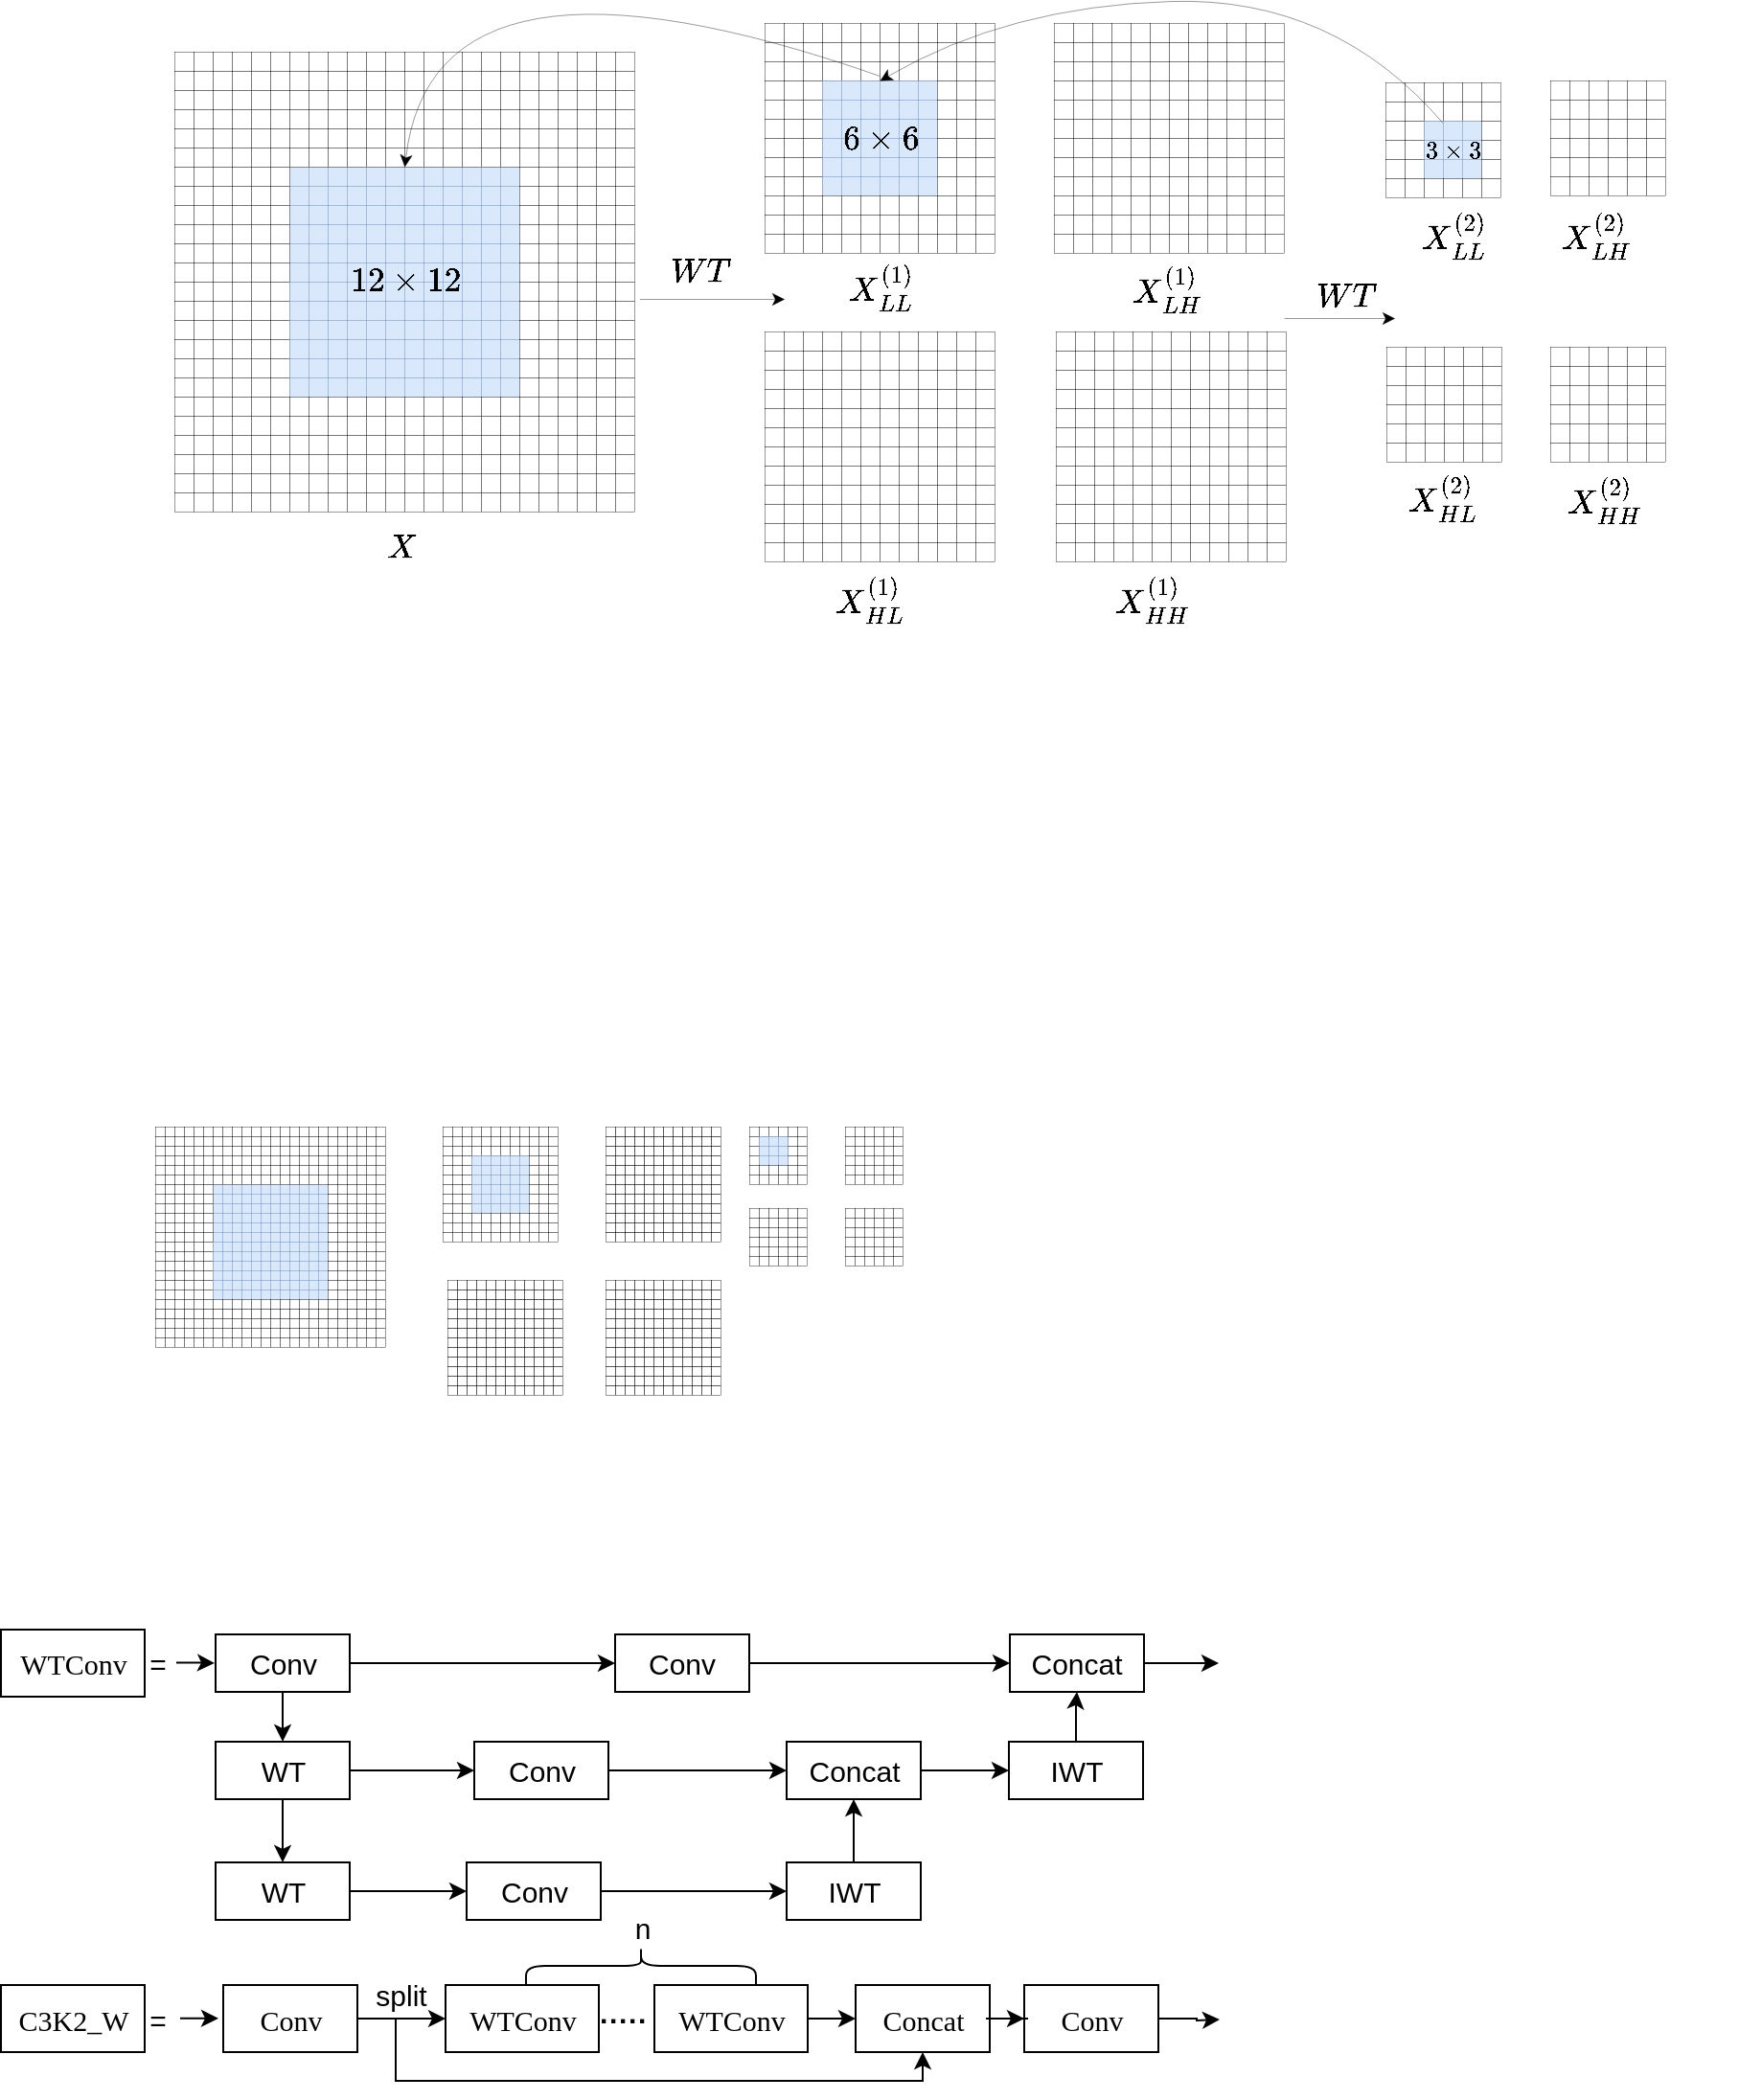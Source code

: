 <mxfile version="26.2.13">
  <diagram name="第 1 页" id="0Q5cQ_2gjBLBOM__SoyH">
    <mxGraphModel dx="1150" dy="-145" grid="1" gridSize="5" guides="1" tooltips="1" connect="1" arrows="1" fold="1" page="1" pageScale="1" pageWidth="1169" pageHeight="827" math="1" shadow="0">
      <root>
        <mxCell id="0" />
        <mxCell id="1" parent="0" />
        <mxCell id="45RTY9rADbL_TYUrNDUU-3209" value="" style="whiteSpace=wrap;html=1;aspect=fixed;strokeWidth=0.2;" parent="1" vertex="1">
          <mxGeometry x="160" y="1139" width="10" height="10" as="geometry" />
        </mxCell>
        <mxCell id="45RTY9rADbL_TYUrNDUU-3210" value="" style="whiteSpace=wrap;html=1;aspect=fixed;strokeWidth=0.2;" parent="1" vertex="1">
          <mxGeometry x="170" y="1139" width="10" height="10" as="geometry" />
        </mxCell>
        <mxCell id="45RTY9rADbL_TYUrNDUU-3211" value="" style="whiteSpace=wrap;html=1;aspect=fixed;strokeWidth=0.2;" parent="1" vertex="1">
          <mxGeometry x="200" y="1139" width="10" height="10" as="geometry" />
        </mxCell>
        <mxCell id="45RTY9rADbL_TYUrNDUU-3212" value="" style="whiteSpace=wrap;html=1;aspect=fixed;strokeWidth=0.2;" parent="1" vertex="1">
          <mxGeometry x="180" y="1139" width="10" height="10" as="geometry" />
        </mxCell>
        <mxCell id="45RTY9rADbL_TYUrNDUU-3213" value="" style="whiteSpace=wrap;html=1;aspect=fixed;strokeWidth=0.2;" parent="1" vertex="1">
          <mxGeometry x="190" y="1139" width="10" height="10" as="geometry" />
        </mxCell>
        <mxCell id="45RTY9rADbL_TYUrNDUU-3215" value="" style="whiteSpace=wrap;html=1;aspect=fixed;strokeWidth=0.2;" parent="1" vertex="1">
          <mxGeometry x="210" y="1139" width="10" height="10" as="geometry" />
        </mxCell>
        <mxCell id="45RTY9rADbL_TYUrNDUU-3216" value="" style="whiteSpace=wrap;html=1;aspect=fixed;strokeWidth=0.2;" parent="1" vertex="1">
          <mxGeometry x="160" y="1149" width="10" height="10" as="geometry" />
        </mxCell>
        <mxCell id="45RTY9rADbL_TYUrNDUU-3217" value="" style="whiteSpace=wrap;html=1;aspect=fixed;strokeWidth=0.2;" parent="1" vertex="1">
          <mxGeometry x="170" y="1149" width="10" height="10" as="geometry" />
        </mxCell>
        <mxCell id="45RTY9rADbL_TYUrNDUU-3218" value="" style="whiteSpace=wrap;html=1;aspect=fixed;strokeWidth=0.2;" parent="1" vertex="1">
          <mxGeometry x="200" y="1149" width="10" height="10" as="geometry" />
        </mxCell>
        <mxCell id="45RTY9rADbL_TYUrNDUU-3219" value="" style="whiteSpace=wrap;html=1;aspect=fixed;strokeWidth=0.2;" parent="1" vertex="1">
          <mxGeometry x="180" y="1149" width="10" height="10" as="geometry" />
        </mxCell>
        <mxCell id="45RTY9rADbL_TYUrNDUU-3220" value="" style="whiteSpace=wrap;html=1;aspect=fixed;strokeWidth=0.2;" parent="1" vertex="1">
          <mxGeometry x="190" y="1149" width="10" height="10" as="geometry" />
        </mxCell>
        <mxCell id="45RTY9rADbL_TYUrNDUU-3221" value="" style="whiteSpace=wrap;html=1;aspect=fixed;strokeWidth=0.2;" parent="1" vertex="1">
          <mxGeometry x="210" y="1149" width="10" height="10" as="geometry" />
        </mxCell>
        <mxCell id="45RTY9rADbL_TYUrNDUU-3222" value="" style="whiteSpace=wrap;html=1;aspect=fixed;strokeWidth=0.2;" parent="1" vertex="1">
          <mxGeometry x="160" y="1159" width="10" height="10" as="geometry" />
        </mxCell>
        <mxCell id="45RTY9rADbL_TYUrNDUU-3223" value="" style="whiteSpace=wrap;html=1;aspect=fixed;strokeWidth=0.2;" parent="1" vertex="1">
          <mxGeometry x="170" y="1159" width="10" height="10" as="geometry" />
        </mxCell>
        <mxCell id="45RTY9rADbL_TYUrNDUU-3224" value="" style="whiteSpace=wrap;html=1;aspect=fixed;strokeWidth=0.2;" parent="1" vertex="1">
          <mxGeometry x="200" y="1159" width="10" height="10" as="geometry" />
        </mxCell>
        <mxCell id="45RTY9rADbL_TYUrNDUU-3225" value="" style="whiteSpace=wrap;html=1;aspect=fixed;strokeWidth=0.2;" parent="1" vertex="1">
          <mxGeometry x="180" y="1159" width="10" height="10" as="geometry" />
        </mxCell>
        <mxCell id="45RTY9rADbL_TYUrNDUU-3226" value="" style="whiteSpace=wrap;html=1;aspect=fixed;strokeWidth=0.2;" parent="1" vertex="1">
          <mxGeometry x="190" y="1159" width="10" height="10" as="geometry" />
        </mxCell>
        <mxCell id="45RTY9rADbL_TYUrNDUU-3227" value="" style="whiteSpace=wrap;html=1;aspect=fixed;strokeWidth=0.2;" parent="1" vertex="1">
          <mxGeometry x="210" y="1159" width="10" height="10" as="geometry" />
        </mxCell>
        <mxCell id="45RTY9rADbL_TYUrNDUU-3234" value="" style="whiteSpace=wrap;html=1;aspect=fixed;strokeWidth=0.2;" parent="1" vertex="1">
          <mxGeometry x="160" y="1169" width="10" height="10" as="geometry" />
        </mxCell>
        <mxCell id="45RTY9rADbL_TYUrNDUU-3235" value="" style="whiteSpace=wrap;html=1;aspect=fixed;strokeWidth=0.2;" parent="1" vertex="1">
          <mxGeometry x="170" y="1169" width="10" height="10" as="geometry" />
        </mxCell>
        <mxCell id="45RTY9rADbL_TYUrNDUU-3236" value="" style="whiteSpace=wrap;html=1;aspect=fixed;strokeWidth=0.2;" parent="1" vertex="1">
          <mxGeometry x="200" y="1169" width="10" height="10" as="geometry" />
        </mxCell>
        <mxCell id="45RTY9rADbL_TYUrNDUU-3237" value="" style="whiteSpace=wrap;html=1;aspect=fixed;strokeWidth=0.2;" parent="1" vertex="1">
          <mxGeometry x="180" y="1169" width="10" height="10" as="geometry" />
        </mxCell>
        <mxCell id="45RTY9rADbL_TYUrNDUU-3238" value="" style="whiteSpace=wrap;html=1;aspect=fixed;strokeWidth=0.2;" parent="1" vertex="1">
          <mxGeometry x="190" y="1169" width="10" height="10" as="geometry" />
        </mxCell>
        <mxCell id="45RTY9rADbL_TYUrNDUU-3239" value="" style="whiteSpace=wrap;html=1;aspect=fixed;strokeWidth=0.2;" parent="1" vertex="1">
          <mxGeometry x="210" y="1169" width="10" height="10" as="geometry" />
        </mxCell>
        <mxCell id="45RTY9rADbL_TYUrNDUU-3240" value="" style="whiteSpace=wrap;html=1;aspect=fixed;strokeWidth=0.2;" parent="1" vertex="1">
          <mxGeometry x="160" y="1179" width="10" height="10" as="geometry" />
        </mxCell>
        <mxCell id="45RTY9rADbL_TYUrNDUU-3241" value="" style="whiteSpace=wrap;html=1;aspect=fixed;strokeWidth=0.2;" parent="1" vertex="1">
          <mxGeometry x="170" y="1179" width="10" height="10" as="geometry" />
        </mxCell>
        <mxCell id="45RTY9rADbL_TYUrNDUU-3242" value="" style="whiteSpace=wrap;html=1;aspect=fixed;strokeWidth=0.2;" parent="1" vertex="1">
          <mxGeometry x="200" y="1179" width="10" height="10" as="geometry" />
        </mxCell>
        <mxCell id="45RTY9rADbL_TYUrNDUU-3243" value="" style="whiteSpace=wrap;html=1;aspect=fixed;strokeWidth=0.2;" parent="1" vertex="1">
          <mxGeometry x="180" y="1179" width="10" height="10" as="geometry" />
        </mxCell>
        <mxCell id="45RTY9rADbL_TYUrNDUU-3244" value="" style="whiteSpace=wrap;html=1;aspect=fixed;strokeWidth=0.2;" parent="1" vertex="1">
          <mxGeometry x="190" y="1179" width="10" height="10" as="geometry" />
        </mxCell>
        <mxCell id="45RTY9rADbL_TYUrNDUU-3245" value="" style="whiteSpace=wrap;html=1;aspect=fixed;strokeWidth=0.2;" parent="1" vertex="1">
          <mxGeometry x="210" y="1179" width="10" height="10" as="geometry" />
        </mxCell>
        <mxCell id="45RTY9rADbL_TYUrNDUU-3246" value="" style="whiteSpace=wrap;html=1;aspect=fixed;strokeWidth=0.2;" parent="1" vertex="1">
          <mxGeometry x="160" y="1189" width="10" height="10" as="geometry" />
        </mxCell>
        <mxCell id="45RTY9rADbL_TYUrNDUU-3247" value="" style="whiteSpace=wrap;html=1;aspect=fixed;strokeWidth=0.2;" parent="1" vertex="1">
          <mxGeometry x="170" y="1189" width="10" height="10" as="geometry" />
        </mxCell>
        <mxCell id="45RTY9rADbL_TYUrNDUU-3248" value="" style="whiteSpace=wrap;html=1;aspect=fixed;strokeWidth=0.2;" parent="1" vertex="1">
          <mxGeometry x="200" y="1189" width="10" height="10" as="geometry" />
        </mxCell>
        <mxCell id="45RTY9rADbL_TYUrNDUU-3249" value="" style="whiteSpace=wrap;html=1;aspect=fixed;strokeWidth=0.2;" parent="1" vertex="1">
          <mxGeometry x="180" y="1189" width="10" height="10" as="geometry" />
        </mxCell>
        <mxCell id="45RTY9rADbL_TYUrNDUU-3250" value="" style="whiteSpace=wrap;html=1;aspect=fixed;strokeWidth=0.2;" parent="1" vertex="1">
          <mxGeometry x="190" y="1189" width="10" height="10" as="geometry" />
        </mxCell>
        <mxCell id="45RTY9rADbL_TYUrNDUU-3251" value="" style="whiteSpace=wrap;html=1;aspect=fixed;strokeWidth=0.2;" parent="1" vertex="1">
          <mxGeometry x="210" y="1189" width="10" height="10" as="geometry" />
        </mxCell>
        <mxCell id="45RTY9rADbL_TYUrNDUU-3252" value="" style="whiteSpace=wrap;html=1;aspect=fixed;strokeWidth=0.2;fillColor=#dae8fc;strokeColor=#6c8ebf;" parent="1" vertex="1">
          <mxGeometry x="220" y="1199" width="10" height="10" as="geometry" />
        </mxCell>
        <mxCell id="45RTY9rADbL_TYUrNDUU-3253" value="" style="whiteSpace=wrap;html=1;aspect=fixed;strokeWidth=0.2;fillColor=#dae8fc;strokeColor=#6c8ebf;" parent="1" vertex="1">
          <mxGeometry x="230" y="1199" width="10" height="10" as="geometry" />
        </mxCell>
        <mxCell id="45RTY9rADbL_TYUrNDUU-3254" value="" style="whiteSpace=wrap;html=1;aspect=fixed;strokeWidth=0.2;fillColor=#dae8fc;strokeColor=#6c8ebf;" parent="1" vertex="1">
          <mxGeometry x="260" y="1199" width="10" height="10" as="geometry" />
        </mxCell>
        <mxCell id="45RTY9rADbL_TYUrNDUU-3255" value="" style="whiteSpace=wrap;html=1;aspect=fixed;strokeWidth=0.2;fillColor=#dae8fc;strokeColor=#6c8ebf;" parent="1" vertex="1">
          <mxGeometry x="240" y="1199" width="10" height="10" as="geometry" />
        </mxCell>
        <mxCell id="45RTY9rADbL_TYUrNDUU-3256" value="" style="whiteSpace=wrap;html=1;aspect=fixed;strokeWidth=0.2;fillColor=#dae8fc;strokeColor=#6c8ebf;" parent="1" vertex="1">
          <mxGeometry x="250" y="1199" width="10" height="10" as="geometry" />
        </mxCell>
        <mxCell id="45RTY9rADbL_TYUrNDUU-3257" value="" style="whiteSpace=wrap;html=1;aspect=fixed;strokeWidth=0.2;fillColor=#dae8fc;strokeColor=#6c8ebf;" parent="1" vertex="1">
          <mxGeometry x="270" y="1199" width="10" height="10" as="geometry" />
        </mxCell>
        <mxCell id="45RTY9rADbL_TYUrNDUU-3258" value="" style="whiteSpace=wrap;html=1;aspect=fixed;strokeWidth=0.2;fillColor=#dae8fc;strokeColor=#6c8ebf;" parent="1" vertex="1">
          <mxGeometry x="220" y="1209" width="10" height="10" as="geometry" />
        </mxCell>
        <mxCell id="45RTY9rADbL_TYUrNDUU-3259" value="" style="whiteSpace=wrap;html=1;aspect=fixed;strokeWidth=0.2;fillColor=#dae8fc;strokeColor=#6c8ebf;" parent="1" vertex="1">
          <mxGeometry x="230" y="1209" width="10" height="10" as="geometry" />
        </mxCell>
        <mxCell id="45RTY9rADbL_TYUrNDUU-3260" value="" style="whiteSpace=wrap;html=1;aspect=fixed;strokeWidth=0.2;fillColor=#dae8fc;strokeColor=#6c8ebf;" parent="1" vertex="1">
          <mxGeometry x="260" y="1209" width="10" height="10" as="geometry" />
        </mxCell>
        <mxCell id="45RTY9rADbL_TYUrNDUU-3261" value="" style="whiteSpace=wrap;html=1;aspect=fixed;strokeWidth=0.2;fillColor=#dae8fc;strokeColor=#6c8ebf;" parent="1" vertex="1">
          <mxGeometry x="240" y="1209" width="10" height="10" as="geometry" />
        </mxCell>
        <mxCell id="45RTY9rADbL_TYUrNDUU-3262" value="" style="whiteSpace=wrap;html=1;aspect=fixed;strokeWidth=0.2;fillColor=#dae8fc;strokeColor=#6c8ebf;" parent="1" vertex="1">
          <mxGeometry x="250" y="1209" width="10" height="10" as="geometry" />
        </mxCell>
        <mxCell id="45RTY9rADbL_TYUrNDUU-3263" value="" style="whiteSpace=wrap;html=1;aspect=fixed;strokeWidth=0.2;fillColor=#dae8fc;strokeColor=#6c8ebf;" parent="1" vertex="1">
          <mxGeometry x="270" y="1209" width="10" height="10" as="geometry" />
        </mxCell>
        <mxCell id="45RTY9rADbL_TYUrNDUU-3264" value="" style="whiteSpace=wrap;html=1;aspect=fixed;strokeWidth=0.2;fillColor=#dae8fc;strokeColor=#6c8ebf;" parent="1" vertex="1">
          <mxGeometry x="220" y="1219" width="10" height="10" as="geometry" />
        </mxCell>
        <mxCell id="45RTY9rADbL_TYUrNDUU-3265" value="" style="whiteSpace=wrap;html=1;aspect=fixed;strokeWidth=0.2;fillColor=#dae8fc;strokeColor=#6c8ebf;" parent="1" vertex="1">
          <mxGeometry x="230" y="1219" width="10" height="10" as="geometry" />
        </mxCell>
        <mxCell id="45RTY9rADbL_TYUrNDUU-3266" value="" style="whiteSpace=wrap;html=1;aspect=fixed;strokeWidth=0.2;fillColor=#dae8fc;strokeColor=#6c8ebf;" parent="1" vertex="1">
          <mxGeometry x="260" y="1219" width="10" height="10" as="geometry" />
        </mxCell>
        <mxCell id="45RTY9rADbL_TYUrNDUU-3267" value="" style="whiteSpace=wrap;html=1;aspect=fixed;strokeWidth=0.2;fillColor=#dae8fc;strokeColor=#6c8ebf;" parent="1" vertex="1">
          <mxGeometry x="240" y="1219" width="10" height="10" as="geometry" />
        </mxCell>
        <mxCell id="45RTY9rADbL_TYUrNDUU-3268" value="" style="whiteSpace=wrap;html=1;aspect=fixed;strokeWidth=0.2;fillColor=#dae8fc;strokeColor=#6c8ebf;" parent="1" vertex="1">
          <mxGeometry x="250" y="1219" width="10" height="10" as="geometry" />
        </mxCell>
        <mxCell id="45RTY9rADbL_TYUrNDUU-3269" value="" style="whiteSpace=wrap;html=1;aspect=fixed;strokeWidth=0.2;fillColor=#dae8fc;strokeColor=#6c8ebf;" parent="1" vertex="1">
          <mxGeometry x="270" y="1219" width="10" height="10" as="geometry" />
        </mxCell>
        <mxCell id="45RTY9rADbL_TYUrNDUU-3270" value="" style="whiteSpace=wrap;html=1;aspect=fixed;strokeWidth=0.2;fillColor=#dae8fc;strokeColor=#6c8ebf;" parent="1" vertex="1">
          <mxGeometry x="220" y="1229" width="10" height="10" as="geometry" />
        </mxCell>
        <mxCell id="45RTY9rADbL_TYUrNDUU-3271" value="" style="whiteSpace=wrap;html=1;aspect=fixed;strokeWidth=0.2;fillColor=#dae8fc;strokeColor=#6c8ebf;" parent="1" vertex="1">
          <mxGeometry x="230" y="1229" width="10" height="10" as="geometry" />
        </mxCell>
        <mxCell id="45RTY9rADbL_TYUrNDUU-3272" value="" style="whiteSpace=wrap;html=1;aspect=fixed;strokeWidth=0.2;fillColor=#dae8fc;strokeColor=#6c8ebf;" parent="1" vertex="1">
          <mxGeometry x="260" y="1229" width="10" height="10" as="geometry" />
        </mxCell>
        <mxCell id="45RTY9rADbL_TYUrNDUU-3273" value="" style="whiteSpace=wrap;html=1;aspect=fixed;strokeWidth=0.2;fillColor=#dae8fc;strokeColor=#6c8ebf;" parent="1" vertex="1">
          <mxGeometry x="240" y="1229" width="10" height="10" as="geometry" />
        </mxCell>
        <mxCell id="45RTY9rADbL_TYUrNDUU-3274" value="" style="whiteSpace=wrap;html=1;aspect=fixed;strokeWidth=0.2;fillColor=#dae8fc;strokeColor=#6c8ebf;" parent="1" vertex="1">
          <mxGeometry x="250" y="1229" width="10" height="10" as="geometry" />
        </mxCell>
        <mxCell id="45RTY9rADbL_TYUrNDUU-3275" value="" style="whiteSpace=wrap;html=1;aspect=fixed;strokeWidth=0.2;fillColor=#dae8fc;strokeColor=#6c8ebf;" parent="1" vertex="1">
          <mxGeometry x="270" y="1229" width="10" height="10" as="geometry" />
        </mxCell>
        <mxCell id="45RTY9rADbL_TYUrNDUU-3276" value="" style="whiteSpace=wrap;html=1;aspect=fixed;strokeWidth=0.2;fillColor=#dae8fc;strokeColor=#6c8ebf;" parent="1" vertex="1">
          <mxGeometry x="220" y="1239" width="10" height="10" as="geometry" />
        </mxCell>
        <mxCell id="45RTY9rADbL_TYUrNDUU-3277" value="" style="whiteSpace=wrap;html=1;aspect=fixed;strokeWidth=0.2;fillColor=#dae8fc;strokeColor=#6c8ebf;" parent="1" vertex="1">
          <mxGeometry x="230" y="1239" width="10" height="10" as="geometry" />
        </mxCell>
        <mxCell id="45RTY9rADbL_TYUrNDUU-3278" value="" style="whiteSpace=wrap;html=1;aspect=fixed;strokeWidth=0.2;fillColor=#dae8fc;strokeColor=#6c8ebf;" parent="1" vertex="1">
          <mxGeometry x="260" y="1239" width="10" height="10" as="geometry" />
        </mxCell>
        <mxCell id="45RTY9rADbL_TYUrNDUU-3279" value="" style="whiteSpace=wrap;html=1;aspect=fixed;strokeWidth=0.2;fillColor=#dae8fc;strokeColor=#6c8ebf;" parent="1" vertex="1">
          <mxGeometry x="240" y="1239" width="10" height="10" as="geometry" />
        </mxCell>
        <mxCell id="45RTY9rADbL_TYUrNDUU-3280" value="" style="whiteSpace=wrap;html=1;aspect=fixed;strokeWidth=0.2;fillColor=#dae8fc;strokeColor=#6c8ebf;" parent="1" vertex="1">
          <mxGeometry x="250" y="1239" width="10" height="10" as="geometry" />
        </mxCell>
        <mxCell id="45RTY9rADbL_TYUrNDUU-3281" value="" style="whiteSpace=wrap;html=1;aspect=fixed;strokeWidth=0.2;fillColor=#dae8fc;strokeColor=#6c8ebf;" parent="1" vertex="1">
          <mxGeometry x="270" y="1239" width="10" height="10" as="geometry" />
        </mxCell>
        <mxCell id="45RTY9rADbL_TYUrNDUU-3282" value="" style="whiteSpace=wrap;html=1;aspect=fixed;strokeWidth=0.2;fillColor=#dae8fc;strokeColor=#6c8ebf;" parent="1" vertex="1">
          <mxGeometry x="220" y="1249" width="10" height="10" as="geometry" />
        </mxCell>
        <mxCell id="45RTY9rADbL_TYUrNDUU-3283" value="" style="whiteSpace=wrap;html=1;aspect=fixed;strokeWidth=0.2;fillColor=#dae8fc;strokeColor=#6c8ebf;" parent="1" vertex="1">
          <mxGeometry x="230" y="1249" width="10" height="10" as="geometry" />
        </mxCell>
        <mxCell id="45RTY9rADbL_TYUrNDUU-3284" value="" style="whiteSpace=wrap;html=1;aspect=fixed;strokeWidth=0.2;fillColor=#dae8fc;strokeColor=#6c8ebf;" parent="1" vertex="1">
          <mxGeometry x="260" y="1249" width="10" height="10" as="geometry" />
        </mxCell>
        <mxCell id="45RTY9rADbL_TYUrNDUU-3285" value="" style="whiteSpace=wrap;html=1;aspect=fixed;strokeWidth=0.2;fillColor=#dae8fc;strokeColor=#6c8ebf;" parent="1" vertex="1">
          <mxGeometry x="240" y="1249" width="10" height="10" as="geometry" />
        </mxCell>
        <mxCell id="45RTY9rADbL_TYUrNDUU-3286" value="" style="whiteSpace=wrap;html=1;aspect=fixed;strokeWidth=0.2;fillColor=#dae8fc;strokeColor=#6c8ebf;" parent="1" vertex="1">
          <mxGeometry x="250" y="1249" width="10" height="10" as="geometry" />
        </mxCell>
        <mxCell id="45RTY9rADbL_TYUrNDUU-3287" value="" style="whiteSpace=wrap;html=1;aspect=fixed;strokeWidth=0.2;fillColor=#dae8fc;strokeColor=#6c8ebf;" parent="1" vertex="1">
          <mxGeometry x="270" y="1249" width="10" height="10" as="geometry" />
        </mxCell>
        <mxCell id="45RTY9rADbL_TYUrNDUU-3288" value="" style="whiteSpace=wrap;html=1;aspect=fixed;strokeWidth=0.2;" parent="1" vertex="1">
          <mxGeometry x="160" y="1199" width="10" height="10" as="geometry" />
        </mxCell>
        <mxCell id="45RTY9rADbL_TYUrNDUU-3289" value="" style="whiteSpace=wrap;html=1;aspect=fixed;strokeWidth=0.2;" parent="1" vertex="1">
          <mxGeometry x="170" y="1199" width="10" height="10" as="geometry" />
        </mxCell>
        <mxCell id="45RTY9rADbL_TYUrNDUU-3290" value="" style="whiteSpace=wrap;html=1;aspect=fixed;strokeWidth=0.2;" parent="1" vertex="1">
          <mxGeometry x="200" y="1199" width="10" height="10" as="geometry" />
        </mxCell>
        <mxCell id="45RTY9rADbL_TYUrNDUU-3291" value="" style="whiteSpace=wrap;html=1;aspect=fixed;strokeWidth=0.2;" parent="1" vertex="1">
          <mxGeometry x="180" y="1199" width="10" height="10" as="geometry" />
        </mxCell>
        <mxCell id="45RTY9rADbL_TYUrNDUU-3292" value="" style="whiteSpace=wrap;html=1;aspect=fixed;strokeWidth=0.2;" parent="1" vertex="1">
          <mxGeometry x="190" y="1199" width="10" height="10" as="geometry" />
        </mxCell>
        <mxCell id="45RTY9rADbL_TYUrNDUU-3293" value="" style="whiteSpace=wrap;html=1;aspect=fixed;strokeWidth=0.2;" parent="1" vertex="1">
          <mxGeometry x="210" y="1199" width="10" height="10" as="geometry" />
        </mxCell>
        <mxCell id="45RTY9rADbL_TYUrNDUU-3294" value="" style="whiteSpace=wrap;html=1;aspect=fixed;strokeWidth=0.2;" parent="1" vertex="1">
          <mxGeometry x="160" y="1209" width="10" height="10" as="geometry" />
        </mxCell>
        <mxCell id="45RTY9rADbL_TYUrNDUU-3295" value="" style="whiteSpace=wrap;html=1;aspect=fixed;strokeWidth=0.2;" parent="1" vertex="1">
          <mxGeometry x="170" y="1209" width="10" height="10" as="geometry" />
        </mxCell>
        <mxCell id="45RTY9rADbL_TYUrNDUU-3296" value="" style="whiteSpace=wrap;html=1;aspect=fixed;strokeWidth=0.2;" parent="1" vertex="1">
          <mxGeometry x="200" y="1209" width="10" height="10" as="geometry" />
        </mxCell>
        <mxCell id="45RTY9rADbL_TYUrNDUU-3297" value="" style="whiteSpace=wrap;html=1;aspect=fixed;strokeWidth=0.2;" parent="1" vertex="1">
          <mxGeometry x="180" y="1209" width="10" height="10" as="geometry" />
        </mxCell>
        <mxCell id="45RTY9rADbL_TYUrNDUU-3298" value="" style="whiteSpace=wrap;html=1;aspect=fixed;strokeWidth=0.2;" parent="1" vertex="1">
          <mxGeometry x="190" y="1209" width="10" height="10" as="geometry" />
        </mxCell>
        <mxCell id="45RTY9rADbL_TYUrNDUU-3299" value="" style="whiteSpace=wrap;html=1;aspect=fixed;strokeWidth=0.2;" parent="1" vertex="1">
          <mxGeometry x="210" y="1209" width="10" height="10" as="geometry" />
        </mxCell>
        <mxCell id="45RTY9rADbL_TYUrNDUU-3300" value="" style="whiteSpace=wrap;html=1;aspect=fixed;strokeWidth=0.2;" parent="1" vertex="1">
          <mxGeometry x="160" y="1219" width="10" height="10" as="geometry" />
        </mxCell>
        <mxCell id="45RTY9rADbL_TYUrNDUU-3301" value="" style="whiteSpace=wrap;html=1;aspect=fixed;strokeWidth=0.2;" parent="1" vertex="1">
          <mxGeometry x="170" y="1219" width="10" height="10" as="geometry" />
        </mxCell>
        <mxCell id="45RTY9rADbL_TYUrNDUU-3302" value="" style="whiteSpace=wrap;html=1;aspect=fixed;strokeWidth=0.2;" parent="1" vertex="1">
          <mxGeometry x="200" y="1219" width="10" height="10" as="geometry" />
        </mxCell>
        <mxCell id="45RTY9rADbL_TYUrNDUU-3303" value="" style="whiteSpace=wrap;html=1;aspect=fixed;strokeWidth=0.2;" parent="1" vertex="1">
          <mxGeometry x="180" y="1219" width="10" height="10" as="geometry" />
        </mxCell>
        <mxCell id="45RTY9rADbL_TYUrNDUU-3304" value="" style="whiteSpace=wrap;html=1;aspect=fixed;strokeWidth=0.2;" parent="1" vertex="1">
          <mxGeometry x="190" y="1219" width="10" height="10" as="geometry" />
        </mxCell>
        <mxCell id="45RTY9rADbL_TYUrNDUU-3305" value="" style="whiteSpace=wrap;html=1;aspect=fixed;strokeWidth=0.2;" parent="1" vertex="1">
          <mxGeometry x="210" y="1219" width="10" height="10" as="geometry" />
        </mxCell>
        <mxCell id="45RTY9rADbL_TYUrNDUU-3306" value="" style="whiteSpace=wrap;html=1;aspect=fixed;strokeWidth=0.2;" parent="1" vertex="1">
          <mxGeometry x="160" y="1229" width="10" height="10" as="geometry" />
        </mxCell>
        <mxCell id="45RTY9rADbL_TYUrNDUU-3307" value="" style="whiteSpace=wrap;html=1;aspect=fixed;strokeWidth=0.2;" parent="1" vertex="1">
          <mxGeometry x="170" y="1229" width="10" height="10" as="geometry" />
        </mxCell>
        <mxCell id="45RTY9rADbL_TYUrNDUU-3308" value="" style="whiteSpace=wrap;html=1;aspect=fixed;strokeWidth=0.2;" parent="1" vertex="1">
          <mxGeometry x="200" y="1229" width="10" height="10" as="geometry" />
        </mxCell>
        <mxCell id="45RTY9rADbL_TYUrNDUU-3309" value="" style="whiteSpace=wrap;html=1;aspect=fixed;strokeWidth=0.2;" parent="1" vertex="1">
          <mxGeometry x="180" y="1229" width="10" height="10" as="geometry" />
        </mxCell>
        <mxCell id="45RTY9rADbL_TYUrNDUU-3310" value="" style="whiteSpace=wrap;html=1;aspect=fixed;strokeWidth=0.2;" parent="1" vertex="1">
          <mxGeometry x="190" y="1229" width="10" height="10" as="geometry" />
        </mxCell>
        <mxCell id="45RTY9rADbL_TYUrNDUU-3311" value="" style="whiteSpace=wrap;html=1;aspect=fixed;strokeWidth=0.2;" parent="1" vertex="1">
          <mxGeometry x="210" y="1229" width="10" height="10" as="geometry" />
        </mxCell>
        <mxCell id="45RTY9rADbL_TYUrNDUU-3312" value="" style="whiteSpace=wrap;html=1;aspect=fixed;strokeWidth=0.2;" parent="1" vertex="1">
          <mxGeometry x="160" y="1239" width="10" height="10" as="geometry" />
        </mxCell>
        <mxCell id="45RTY9rADbL_TYUrNDUU-3313" value="" style="whiteSpace=wrap;html=1;aspect=fixed;strokeWidth=0.2;" parent="1" vertex="1">
          <mxGeometry x="170" y="1239" width="10" height="10" as="geometry" />
        </mxCell>
        <mxCell id="45RTY9rADbL_TYUrNDUU-3314" value="" style="whiteSpace=wrap;html=1;aspect=fixed;strokeWidth=0.2;" parent="1" vertex="1">
          <mxGeometry x="200" y="1239" width="10" height="10" as="geometry" />
        </mxCell>
        <mxCell id="45RTY9rADbL_TYUrNDUU-3315" value="" style="whiteSpace=wrap;html=1;aspect=fixed;strokeWidth=0.2;" parent="1" vertex="1">
          <mxGeometry x="180" y="1239" width="10" height="10" as="geometry" />
        </mxCell>
        <mxCell id="45RTY9rADbL_TYUrNDUU-3316" value="" style="whiteSpace=wrap;html=1;aspect=fixed;strokeWidth=0.2;" parent="1" vertex="1">
          <mxGeometry x="190" y="1239" width="10" height="10" as="geometry" />
        </mxCell>
        <mxCell id="45RTY9rADbL_TYUrNDUU-3317" value="" style="whiteSpace=wrap;html=1;aspect=fixed;strokeWidth=0.2;" parent="1" vertex="1">
          <mxGeometry x="210" y="1239" width="10" height="10" as="geometry" />
        </mxCell>
        <mxCell id="45RTY9rADbL_TYUrNDUU-3318" value="" style="whiteSpace=wrap;html=1;aspect=fixed;strokeWidth=0.2;" parent="1" vertex="1">
          <mxGeometry x="160" y="1249" width="10" height="10" as="geometry" />
        </mxCell>
        <mxCell id="45RTY9rADbL_TYUrNDUU-3319" value="" style="whiteSpace=wrap;html=1;aspect=fixed;strokeWidth=0.2;" parent="1" vertex="1">
          <mxGeometry x="170" y="1249" width="10" height="10" as="geometry" />
        </mxCell>
        <mxCell id="45RTY9rADbL_TYUrNDUU-3320" value="" style="whiteSpace=wrap;html=1;aspect=fixed;strokeWidth=0.2;" parent="1" vertex="1">
          <mxGeometry x="200" y="1249" width="10" height="10" as="geometry" />
        </mxCell>
        <mxCell id="45RTY9rADbL_TYUrNDUU-3321" value="" style="whiteSpace=wrap;html=1;aspect=fixed;strokeWidth=0.2;" parent="1" vertex="1">
          <mxGeometry x="180" y="1249" width="10" height="10" as="geometry" />
        </mxCell>
        <mxCell id="45RTY9rADbL_TYUrNDUU-3322" value="" style="whiteSpace=wrap;html=1;aspect=fixed;strokeWidth=0.2;" parent="1" vertex="1">
          <mxGeometry x="190" y="1249" width="10" height="10" as="geometry" />
        </mxCell>
        <mxCell id="45RTY9rADbL_TYUrNDUU-3323" value="" style="whiteSpace=wrap;html=1;aspect=fixed;strokeWidth=0.2;" parent="1" vertex="1">
          <mxGeometry x="210" y="1249" width="10" height="10" as="geometry" />
        </mxCell>
        <mxCell id="45RTY9rADbL_TYUrNDUU-3324" value="" style="whiteSpace=wrap;html=1;aspect=fixed;strokeWidth=0.2;" parent="1" vertex="1">
          <mxGeometry x="160" y="1259" width="10" height="10" as="geometry" />
        </mxCell>
        <mxCell id="45RTY9rADbL_TYUrNDUU-3325" value="" style="whiteSpace=wrap;html=1;aspect=fixed;strokeWidth=0.2;" parent="1" vertex="1">
          <mxGeometry x="170" y="1259" width="10" height="10" as="geometry" />
        </mxCell>
        <mxCell id="45RTY9rADbL_TYUrNDUU-3326" value="" style="whiteSpace=wrap;html=1;aspect=fixed;strokeWidth=0.2;" parent="1" vertex="1">
          <mxGeometry x="200" y="1259" width="10" height="10" as="geometry" />
        </mxCell>
        <mxCell id="45RTY9rADbL_TYUrNDUU-3327" value="" style="whiteSpace=wrap;html=1;aspect=fixed;strokeWidth=0.2;" parent="1" vertex="1">
          <mxGeometry x="180" y="1259" width="10" height="10" as="geometry" />
        </mxCell>
        <mxCell id="45RTY9rADbL_TYUrNDUU-3328" value="" style="whiteSpace=wrap;html=1;aspect=fixed;strokeWidth=0.2;" parent="1" vertex="1">
          <mxGeometry x="190" y="1259" width="10" height="10" as="geometry" />
        </mxCell>
        <mxCell id="45RTY9rADbL_TYUrNDUU-3329" value="" style="whiteSpace=wrap;html=1;aspect=fixed;strokeWidth=0.2;" parent="1" vertex="1">
          <mxGeometry x="210" y="1259" width="10" height="10" as="geometry" />
        </mxCell>
        <mxCell id="45RTY9rADbL_TYUrNDUU-3330" value="" style="whiteSpace=wrap;html=1;aspect=fixed;strokeWidth=0.2;" parent="1" vertex="1">
          <mxGeometry x="160" y="1269" width="10" height="10" as="geometry" />
        </mxCell>
        <mxCell id="45RTY9rADbL_TYUrNDUU-3331" value="" style="whiteSpace=wrap;html=1;aspect=fixed;strokeWidth=0.2;" parent="1" vertex="1">
          <mxGeometry x="170" y="1269" width="10" height="10" as="geometry" />
        </mxCell>
        <mxCell id="45RTY9rADbL_TYUrNDUU-3332" value="" style="whiteSpace=wrap;html=1;aspect=fixed;strokeWidth=0.2;" parent="1" vertex="1">
          <mxGeometry x="200" y="1269" width="10" height="10" as="geometry" />
        </mxCell>
        <mxCell id="45RTY9rADbL_TYUrNDUU-3333" value="" style="whiteSpace=wrap;html=1;aspect=fixed;strokeWidth=0.2;" parent="1" vertex="1">
          <mxGeometry x="180" y="1269" width="10" height="10" as="geometry" />
        </mxCell>
        <mxCell id="45RTY9rADbL_TYUrNDUU-3334" value="" style="whiteSpace=wrap;html=1;aspect=fixed;strokeWidth=0.2;" parent="1" vertex="1">
          <mxGeometry x="190" y="1269" width="10" height="10" as="geometry" />
        </mxCell>
        <mxCell id="45RTY9rADbL_TYUrNDUU-3335" value="" style="whiteSpace=wrap;html=1;aspect=fixed;strokeWidth=0.2;" parent="1" vertex="1">
          <mxGeometry x="210" y="1269" width="10" height="10" as="geometry" />
        </mxCell>
        <mxCell id="45RTY9rADbL_TYUrNDUU-3336" value="" style="whiteSpace=wrap;html=1;aspect=fixed;strokeWidth=0.2;" parent="1" vertex="1">
          <mxGeometry x="160" y="1279" width="10" height="10" as="geometry" />
        </mxCell>
        <mxCell id="45RTY9rADbL_TYUrNDUU-3337" value="" style="whiteSpace=wrap;html=1;aspect=fixed;strokeWidth=0.2;" parent="1" vertex="1">
          <mxGeometry x="170" y="1279" width="10" height="10" as="geometry" />
        </mxCell>
        <mxCell id="45RTY9rADbL_TYUrNDUU-3338" value="" style="whiteSpace=wrap;html=1;aspect=fixed;strokeWidth=0.2;" parent="1" vertex="1">
          <mxGeometry x="200" y="1279" width="10" height="10" as="geometry" />
        </mxCell>
        <mxCell id="45RTY9rADbL_TYUrNDUU-3339" value="" style="whiteSpace=wrap;html=1;aspect=fixed;strokeWidth=0.2;" parent="1" vertex="1">
          <mxGeometry x="180" y="1279" width="10" height="10" as="geometry" />
        </mxCell>
        <mxCell id="45RTY9rADbL_TYUrNDUU-3340" value="" style="whiteSpace=wrap;html=1;aspect=fixed;strokeWidth=0.2;" parent="1" vertex="1">
          <mxGeometry x="190" y="1279" width="10" height="10" as="geometry" />
        </mxCell>
        <mxCell id="45RTY9rADbL_TYUrNDUU-3341" value="" style="whiteSpace=wrap;html=1;aspect=fixed;strokeWidth=0.2;" parent="1" vertex="1">
          <mxGeometry x="210" y="1279" width="10" height="10" as="geometry" />
        </mxCell>
        <mxCell id="45RTY9rADbL_TYUrNDUU-3342" value="" style="whiteSpace=wrap;html=1;aspect=fixed;strokeWidth=0.2;" parent="1" vertex="1">
          <mxGeometry x="160" y="1289" width="10" height="10" as="geometry" />
        </mxCell>
        <mxCell id="45RTY9rADbL_TYUrNDUU-3343" value="" style="whiteSpace=wrap;html=1;aspect=fixed;strokeWidth=0.2;" parent="1" vertex="1">
          <mxGeometry x="170" y="1289" width="10" height="10" as="geometry" />
        </mxCell>
        <mxCell id="45RTY9rADbL_TYUrNDUU-3344" value="" style="whiteSpace=wrap;html=1;aspect=fixed;strokeWidth=0.2;" parent="1" vertex="1">
          <mxGeometry x="200" y="1289" width="10" height="10" as="geometry" />
        </mxCell>
        <mxCell id="45RTY9rADbL_TYUrNDUU-3345" value="" style="whiteSpace=wrap;html=1;aspect=fixed;strokeWidth=0.2;" parent="1" vertex="1">
          <mxGeometry x="180" y="1289" width="10" height="10" as="geometry" />
        </mxCell>
        <mxCell id="45RTY9rADbL_TYUrNDUU-3346" value="" style="whiteSpace=wrap;html=1;aspect=fixed;strokeWidth=0.2;" parent="1" vertex="1">
          <mxGeometry x="190" y="1289" width="10" height="10" as="geometry" />
        </mxCell>
        <mxCell id="45RTY9rADbL_TYUrNDUU-3347" value="" style="whiteSpace=wrap;html=1;aspect=fixed;strokeWidth=0.2;" parent="1" vertex="1">
          <mxGeometry x="210" y="1289" width="10" height="10" as="geometry" />
        </mxCell>
        <mxCell id="45RTY9rADbL_TYUrNDUU-3348" value="" style="whiteSpace=wrap;html=1;aspect=fixed;strokeWidth=0.2;" parent="1" vertex="1">
          <mxGeometry x="160" y="1299" width="10" height="10" as="geometry" />
        </mxCell>
        <mxCell id="45RTY9rADbL_TYUrNDUU-3349" value="" style="whiteSpace=wrap;html=1;aspect=fixed;strokeWidth=0.2;" parent="1" vertex="1">
          <mxGeometry x="170" y="1299" width="10" height="10" as="geometry" />
        </mxCell>
        <mxCell id="45RTY9rADbL_TYUrNDUU-3350" value="" style="whiteSpace=wrap;html=1;aspect=fixed;strokeWidth=0.2;" parent="1" vertex="1">
          <mxGeometry x="200" y="1299" width="10" height="10" as="geometry" />
        </mxCell>
        <mxCell id="45RTY9rADbL_TYUrNDUU-3351" value="" style="whiteSpace=wrap;html=1;aspect=fixed;strokeWidth=0.2;" parent="1" vertex="1">
          <mxGeometry x="180" y="1299" width="10" height="10" as="geometry" />
        </mxCell>
        <mxCell id="45RTY9rADbL_TYUrNDUU-3352" value="" style="whiteSpace=wrap;html=1;aspect=fixed;strokeWidth=0.2;" parent="1" vertex="1">
          <mxGeometry x="190" y="1299" width="10" height="10" as="geometry" />
        </mxCell>
        <mxCell id="45RTY9rADbL_TYUrNDUU-3353" value="" style="whiteSpace=wrap;html=1;aspect=fixed;strokeWidth=0.2;" parent="1" vertex="1">
          <mxGeometry x="210" y="1299" width="10" height="10" as="geometry" />
        </mxCell>
        <mxCell id="45RTY9rADbL_TYUrNDUU-3354" value="" style="whiteSpace=wrap;html=1;aspect=fixed;strokeWidth=0.2;" parent="1" vertex="1">
          <mxGeometry x="160" y="1309" width="10" height="10" as="geometry" />
        </mxCell>
        <mxCell id="45RTY9rADbL_TYUrNDUU-3355" value="" style="whiteSpace=wrap;html=1;aspect=fixed;strokeWidth=0.2;" parent="1" vertex="1">
          <mxGeometry x="170" y="1309" width="10" height="10" as="geometry" />
        </mxCell>
        <mxCell id="45RTY9rADbL_TYUrNDUU-3356" value="" style="whiteSpace=wrap;html=1;aspect=fixed;strokeWidth=0.2;" parent="1" vertex="1">
          <mxGeometry x="200" y="1309" width="10" height="10" as="geometry" />
        </mxCell>
        <mxCell id="45RTY9rADbL_TYUrNDUU-3357" value="" style="whiteSpace=wrap;html=1;aspect=fixed;strokeWidth=0.2;" parent="1" vertex="1">
          <mxGeometry x="180" y="1309" width="10" height="10" as="geometry" />
        </mxCell>
        <mxCell id="45RTY9rADbL_TYUrNDUU-3358" value="" style="whiteSpace=wrap;html=1;aspect=fixed;strokeWidth=0.2;" parent="1" vertex="1">
          <mxGeometry x="190" y="1309" width="10" height="10" as="geometry" />
        </mxCell>
        <mxCell id="45RTY9rADbL_TYUrNDUU-3359" value="" style="whiteSpace=wrap;html=1;aspect=fixed;strokeWidth=0.2;" parent="1" vertex="1">
          <mxGeometry x="210" y="1309" width="10" height="10" as="geometry" />
        </mxCell>
        <mxCell id="45RTY9rADbL_TYUrNDUU-3360" value="" style="whiteSpace=wrap;html=1;aspect=fixed;strokeWidth=0.2;" parent="1" vertex="1">
          <mxGeometry x="160" y="1319" width="10" height="10" as="geometry" />
        </mxCell>
        <mxCell id="45RTY9rADbL_TYUrNDUU-3361" value="" style="whiteSpace=wrap;html=1;aspect=fixed;strokeWidth=0.2;" parent="1" vertex="1">
          <mxGeometry x="170" y="1319" width="10" height="10" as="geometry" />
        </mxCell>
        <mxCell id="45RTY9rADbL_TYUrNDUU-3362" value="" style="whiteSpace=wrap;html=1;aspect=fixed;strokeWidth=0.2;" parent="1" vertex="1">
          <mxGeometry x="200" y="1319" width="10" height="10" as="geometry" />
        </mxCell>
        <mxCell id="45RTY9rADbL_TYUrNDUU-3363" value="" style="whiteSpace=wrap;html=1;aspect=fixed;strokeWidth=0.2;" parent="1" vertex="1">
          <mxGeometry x="180" y="1319" width="10" height="10" as="geometry" />
        </mxCell>
        <mxCell id="45RTY9rADbL_TYUrNDUU-3364" value="" style="whiteSpace=wrap;html=1;aspect=fixed;strokeWidth=0.2;" parent="1" vertex="1">
          <mxGeometry x="190" y="1319" width="10" height="10" as="geometry" />
        </mxCell>
        <mxCell id="45RTY9rADbL_TYUrNDUU-3365" value="" style="whiteSpace=wrap;html=1;aspect=fixed;strokeWidth=0.2;" parent="1" vertex="1">
          <mxGeometry x="210" y="1319" width="10" height="10" as="geometry" />
        </mxCell>
        <mxCell id="45RTY9rADbL_TYUrNDUU-3366" value="" style="whiteSpace=wrap;html=1;aspect=fixed;strokeWidth=0.2;" parent="1" vertex="1">
          <mxGeometry x="160" y="1329" width="10" height="10" as="geometry" />
        </mxCell>
        <mxCell id="45RTY9rADbL_TYUrNDUU-3367" value="" style="whiteSpace=wrap;html=1;aspect=fixed;strokeWidth=0.2;" parent="1" vertex="1">
          <mxGeometry x="170" y="1329" width="10" height="10" as="geometry" />
        </mxCell>
        <mxCell id="45RTY9rADbL_TYUrNDUU-3368" value="" style="whiteSpace=wrap;html=1;aspect=fixed;strokeWidth=0.2;" parent="1" vertex="1">
          <mxGeometry x="200" y="1329" width="10" height="10" as="geometry" />
        </mxCell>
        <mxCell id="45RTY9rADbL_TYUrNDUU-3369" value="" style="whiteSpace=wrap;html=1;aspect=fixed;strokeWidth=0.2;" parent="1" vertex="1">
          <mxGeometry x="180" y="1329" width="10" height="10" as="geometry" />
        </mxCell>
        <mxCell id="45RTY9rADbL_TYUrNDUU-3370" value="" style="whiteSpace=wrap;html=1;aspect=fixed;strokeWidth=0.2;" parent="1" vertex="1">
          <mxGeometry x="190" y="1329" width="10" height="10" as="geometry" />
        </mxCell>
        <mxCell id="45RTY9rADbL_TYUrNDUU-3371" value="" style="whiteSpace=wrap;html=1;aspect=fixed;strokeWidth=0.2;" parent="1" vertex="1">
          <mxGeometry x="210" y="1329" width="10" height="10" as="geometry" />
        </mxCell>
        <mxCell id="45RTY9rADbL_TYUrNDUU-3372" value="" style="whiteSpace=wrap;html=1;aspect=fixed;strokeWidth=0.2;" parent="1" vertex="1">
          <mxGeometry x="160" y="1339" width="10" height="10" as="geometry" />
        </mxCell>
        <mxCell id="45RTY9rADbL_TYUrNDUU-3373" value="" style="whiteSpace=wrap;html=1;aspect=fixed;strokeWidth=0.2;" parent="1" vertex="1">
          <mxGeometry x="170" y="1339" width="10" height="10" as="geometry" />
        </mxCell>
        <mxCell id="45RTY9rADbL_TYUrNDUU-3374" value="" style="whiteSpace=wrap;html=1;aspect=fixed;strokeWidth=0.2;" parent="1" vertex="1">
          <mxGeometry x="200" y="1339" width="10" height="10" as="geometry" />
        </mxCell>
        <mxCell id="45RTY9rADbL_TYUrNDUU-3375" value="" style="whiteSpace=wrap;html=1;aspect=fixed;strokeWidth=0.2;" parent="1" vertex="1">
          <mxGeometry x="180" y="1339" width="10" height="10" as="geometry" />
        </mxCell>
        <mxCell id="45RTY9rADbL_TYUrNDUU-3376" value="" style="whiteSpace=wrap;html=1;aspect=fixed;strokeWidth=0.2;" parent="1" vertex="1">
          <mxGeometry x="190" y="1339" width="10" height="10" as="geometry" />
        </mxCell>
        <mxCell id="45RTY9rADbL_TYUrNDUU-3377" value="" style="whiteSpace=wrap;html=1;aspect=fixed;strokeWidth=0.2;" parent="1" vertex="1">
          <mxGeometry x="210" y="1339" width="10" height="10" as="geometry" />
        </mxCell>
        <mxCell id="45RTY9rADbL_TYUrNDUU-3378" value="" style="whiteSpace=wrap;html=1;aspect=fixed;strokeWidth=0.2;" parent="1" vertex="1">
          <mxGeometry x="160" y="1349" width="10" height="10" as="geometry" />
        </mxCell>
        <mxCell id="45RTY9rADbL_TYUrNDUU-3379" value="" style="whiteSpace=wrap;html=1;aspect=fixed;strokeWidth=0.2;" parent="1" vertex="1">
          <mxGeometry x="170" y="1349" width="10" height="10" as="geometry" />
        </mxCell>
        <mxCell id="45RTY9rADbL_TYUrNDUU-3380" value="" style="whiteSpace=wrap;html=1;aspect=fixed;strokeWidth=0.2;" parent="1" vertex="1">
          <mxGeometry x="200" y="1349" width="10" height="10" as="geometry" />
        </mxCell>
        <mxCell id="45RTY9rADbL_TYUrNDUU-3381" value="" style="whiteSpace=wrap;html=1;aspect=fixed;strokeWidth=0.2;" parent="1" vertex="1">
          <mxGeometry x="180" y="1349" width="10" height="10" as="geometry" />
        </mxCell>
        <mxCell id="45RTY9rADbL_TYUrNDUU-3382" value="" style="whiteSpace=wrap;html=1;aspect=fixed;strokeWidth=0.2;" parent="1" vertex="1">
          <mxGeometry x="190" y="1349" width="10" height="10" as="geometry" />
        </mxCell>
        <mxCell id="45RTY9rADbL_TYUrNDUU-3383" value="" style="whiteSpace=wrap;html=1;aspect=fixed;strokeWidth=0.2;" parent="1" vertex="1">
          <mxGeometry x="210" y="1349" width="10" height="10" as="geometry" />
        </mxCell>
        <mxCell id="45RTY9rADbL_TYUrNDUU-3384" value="" style="whiteSpace=wrap;html=1;aspect=fixed;strokeWidth=0.2;" parent="1" vertex="1">
          <mxGeometry x="160" y="1359" width="10" height="10" as="geometry" />
        </mxCell>
        <mxCell id="45RTY9rADbL_TYUrNDUU-3385" value="" style="whiteSpace=wrap;html=1;aspect=fixed;strokeWidth=0.2;" parent="1" vertex="1">
          <mxGeometry x="170" y="1359" width="10" height="10" as="geometry" />
        </mxCell>
        <mxCell id="45RTY9rADbL_TYUrNDUU-3386" value="" style="whiteSpace=wrap;html=1;aspect=fixed;strokeWidth=0.2;" parent="1" vertex="1">
          <mxGeometry x="200" y="1359" width="10" height="10" as="geometry" />
        </mxCell>
        <mxCell id="45RTY9rADbL_TYUrNDUU-3387" value="" style="whiteSpace=wrap;html=1;aspect=fixed;strokeWidth=0.2;" parent="1" vertex="1">
          <mxGeometry x="180" y="1359" width="10" height="10" as="geometry" />
        </mxCell>
        <mxCell id="45RTY9rADbL_TYUrNDUU-3388" value="" style="whiteSpace=wrap;html=1;aspect=fixed;strokeWidth=0.2;" parent="1" vertex="1">
          <mxGeometry x="190" y="1359" width="10" height="10" as="geometry" />
        </mxCell>
        <mxCell id="45RTY9rADbL_TYUrNDUU-3389" value="" style="whiteSpace=wrap;html=1;aspect=fixed;strokeWidth=0.2;" parent="1" vertex="1">
          <mxGeometry x="210" y="1359" width="10" height="10" as="geometry" />
        </mxCell>
        <mxCell id="45RTY9rADbL_TYUrNDUU-3390" value="" style="whiteSpace=wrap;html=1;aspect=fixed;strokeWidth=0.2;" parent="1" vertex="1">
          <mxGeometry x="160" y="1369" width="10" height="10" as="geometry" />
        </mxCell>
        <mxCell id="45RTY9rADbL_TYUrNDUU-3391" value="" style="whiteSpace=wrap;html=1;aspect=fixed;strokeWidth=0.2;" parent="1" vertex="1">
          <mxGeometry x="170" y="1369" width="10" height="10" as="geometry" />
        </mxCell>
        <mxCell id="45RTY9rADbL_TYUrNDUU-3392" value="" style="whiteSpace=wrap;html=1;aspect=fixed;strokeWidth=0.2;" parent="1" vertex="1">
          <mxGeometry x="200" y="1369" width="10" height="10" as="geometry" />
        </mxCell>
        <mxCell id="45RTY9rADbL_TYUrNDUU-3393" value="" style="whiteSpace=wrap;html=1;aspect=fixed;strokeWidth=0.2;" parent="1" vertex="1">
          <mxGeometry x="180" y="1369" width="10" height="10" as="geometry" />
        </mxCell>
        <mxCell id="45RTY9rADbL_TYUrNDUU-3394" value="" style="whiteSpace=wrap;html=1;aspect=fixed;strokeWidth=0.2;" parent="1" vertex="1">
          <mxGeometry x="190" y="1369" width="10" height="10" as="geometry" />
        </mxCell>
        <mxCell id="45RTY9rADbL_TYUrNDUU-3395" value="" style="whiteSpace=wrap;html=1;aspect=fixed;strokeWidth=0.2;" parent="1" vertex="1">
          <mxGeometry x="210" y="1369" width="10" height="10" as="geometry" />
        </mxCell>
        <mxCell id="45RTY9rADbL_TYUrNDUU-3396" value="" style="whiteSpace=wrap;html=1;aspect=fixed;strokeWidth=0.2;fillColor=#dae8fc;strokeColor=#6c8ebf;" parent="1" vertex="1">
          <mxGeometry x="220" y="1259" width="10" height="10" as="geometry" />
        </mxCell>
        <mxCell id="45RTY9rADbL_TYUrNDUU-3397" value="" style="whiteSpace=wrap;html=1;aspect=fixed;strokeWidth=0.2;fillColor=#dae8fc;strokeColor=#6c8ebf;" parent="1" vertex="1">
          <mxGeometry x="230" y="1259" width="10" height="10" as="geometry" />
        </mxCell>
        <mxCell id="45RTY9rADbL_TYUrNDUU-3398" value="" style="whiteSpace=wrap;html=1;aspect=fixed;strokeWidth=0.2;fillColor=#dae8fc;strokeColor=#6c8ebf;" parent="1" vertex="1">
          <mxGeometry x="260" y="1259" width="10" height="10" as="geometry" />
        </mxCell>
        <mxCell id="45RTY9rADbL_TYUrNDUU-3399" value="" style="whiteSpace=wrap;html=1;aspect=fixed;strokeWidth=0.2;fillColor=#dae8fc;strokeColor=#6c8ebf;" parent="1" vertex="1">
          <mxGeometry x="240" y="1259" width="10" height="10" as="geometry" />
        </mxCell>
        <mxCell id="45RTY9rADbL_TYUrNDUU-3400" value="" style="whiteSpace=wrap;html=1;aspect=fixed;strokeWidth=0.2;fillColor=#dae8fc;strokeColor=#6c8ebf;" parent="1" vertex="1">
          <mxGeometry x="250" y="1259" width="10" height="10" as="geometry" />
        </mxCell>
        <mxCell id="45RTY9rADbL_TYUrNDUU-3401" value="" style="whiteSpace=wrap;html=1;aspect=fixed;strokeWidth=0.2;fillColor=#dae8fc;strokeColor=#6c8ebf;" parent="1" vertex="1">
          <mxGeometry x="270" y="1259" width="10" height="10" as="geometry" />
        </mxCell>
        <mxCell id="45RTY9rADbL_TYUrNDUU-3402" value="" style="whiteSpace=wrap;html=1;aspect=fixed;strokeWidth=0.2;fillColor=#dae8fc;strokeColor=#6c8ebf;" parent="1" vertex="1">
          <mxGeometry x="220" y="1269" width="10" height="10" as="geometry" />
        </mxCell>
        <mxCell id="45RTY9rADbL_TYUrNDUU-3403" value="" style="whiteSpace=wrap;html=1;aspect=fixed;strokeWidth=0.2;fillColor=#dae8fc;strokeColor=#6c8ebf;" parent="1" vertex="1">
          <mxGeometry x="230" y="1269" width="10" height="10" as="geometry" />
        </mxCell>
        <mxCell id="45RTY9rADbL_TYUrNDUU-3404" value="" style="whiteSpace=wrap;html=1;aspect=fixed;strokeWidth=0.2;fillColor=#dae8fc;strokeColor=#6c8ebf;" parent="1" vertex="1">
          <mxGeometry x="260" y="1269" width="10" height="10" as="geometry" />
        </mxCell>
        <mxCell id="45RTY9rADbL_TYUrNDUU-3405" value="" style="whiteSpace=wrap;html=1;aspect=fixed;strokeWidth=0.2;fillColor=#dae8fc;strokeColor=#6c8ebf;" parent="1" vertex="1">
          <mxGeometry x="240" y="1269" width="10" height="10" as="geometry" />
        </mxCell>
        <mxCell id="45RTY9rADbL_TYUrNDUU-3406" value="" style="whiteSpace=wrap;html=1;aspect=fixed;strokeWidth=0.2;fillColor=#dae8fc;strokeColor=#6c8ebf;" parent="1" vertex="1">
          <mxGeometry x="250" y="1269" width="10" height="10" as="geometry" />
        </mxCell>
        <mxCell id="45RTY9rADbL_TYUrNDUU-3407" value="" style="whiteSpace=wrap;html=1;aspect=fixed;strokeWidth=0.2;fillColor=#dae8fc;strokeColor=#6c8ebf;" parent="1" vertex="1">
          <mxGeometry x="270" y="1269" width="10" height="10" as="geometry" />
        </mxCell>
        <mxCell id="45RTY9rADbL_TYUrNDUU-3408" value="" style="whiteSpace=wrap;html=1;aspect=fixed;strokeWidth=0.2;fillColor=#dae8fc;strokeColor=#6c8ebf;" parent="1" vertex="1">
          <mxGeometry x="220" y="1279" width="10" height="10" as="geometry" />
        </mxCell>
        <mxCell id="45RTY9rADbL_TYUrNDUU-3409" value="" style="whiteSpace=wrap;html=1;aspect=fixed;strokeWidth=0.2;fillColor=#dae8fc;strokeColor=#6c8ebf;" parent="1" vertex="1">
          <mxGeometry x="230" y="1279" width="10" height="10" as="geometry" />
        </mxCell>
        <mxCell id="45RTY9rADbL_TYUrNDUU-3410" value="" style="whiteSpace=wrap;html=1;aspect=fixed;strokeWidth=0.2;fillColor=#dae8fc;strokeColor=#6c8ebf;" parent="1" vertex="1">
          <mxGeometry x="260" y="1279" width="10" height="10" as="geometry" />
        </mxCell>
        <mxCell id="45RTY9rADbL_TYUrNDUU-3411" value="" style="whiteSpace=wrap;html=1;aspect=fixed;strokeWidth=0.2;fillColor=#dae8fc;strokeColor=#6c8ebf;" parent="1" vertex="1">
          <mxGeometry x="240" y="1279" width="10" height="10" as="geometry" />
        </mxCell>
        <mxCell id="45RTY9rADbL_TYUrNDUU-3412" value="" style="whiteSpace=wrap;html=1;aspect=fixed;strokeWidth=0.2;fillColor=#dae8fc;strokeColor=#6c8ebf;" parent="1" vertex="1">
          <mxGeometry x="250" y="1279" width="10" height="10" as="geometry" />
        </mxCell>
        <mxCell id="45RTY9rADbL_TYUrNDUU-3413" value="" style="whiteSpace=wrap;html=1;aspect=fixed;strokeWidth=0.2;fillColor=#dae8fc;strokeColor=#6c8ebf;" parent="1" vertex="1">
          <mxGeometry x="270" y="1279" width="10" height="10" as="geometry" />
        </mxCell>
        <mxCell id="45RTY9rADbL_TYUrNDUU-3414" value="" style="whiteSpace=wrap;html=1;aspect=fixed;strokeWidth=0.2;fillColor=#dae8fc;strokeColor=#6c8ebf;" parent="1" vertex="1">
          <mxGeometry x="220" y="1289" width="10" height="10" as="geometry" />
        </mxCell>
        <mxCell id="45RTY9rADbL_TYUrNDUU-3415" value="" style="whiteSpace=wrap;html=1;aspect=fixed;strokeWidth=0.2;fillColor=#dae8fc;strokeColor=#6c8ebf;" parent="1" vertex="1">
          <mxGeometry x="230" y="1289" width="10" height="10" as="geometry" />
        </mxCell>
        <mxCell id="45RTY9rADbL_TYUrNDUU-3416" value="" style="whiteSpace=wrap;html=1;aspect=fixed;strokeWidth=0.2;fillColor=#dae8fc;strokeColor=#6c8ebf;" parent="1" vertex="1">
          <mxGeometry x="260" y="1289" width="10" height="10" as="geometry" />
        </mxCell>
        <mxCell id="45RTY9rADbL_TYUrNDUU-3417" value="" style="whiteSpace=wrap;html=1;aspect=fixed;strokeWidth=0.2;fillColor=#dae8fc;strokeColor=#6c8ebf;" parent="1" vertex="1">
          <mxGeometry x="240" y="1289" width="10" height="10" as="geometry" />
        </mxCell>
        <mxCell id="45RTY9rADbL_TYUrNDUU-3418" value="" style="whiteSpace=wrap;html=1;aspect=fixed;strokeWidth=0.2;fillColor=#dae8fc;strokeColor=#6c8ebf;" parent="1" vertex="1">
          <mxGeometry x="250" y="1289" width="10" height="10" as="geometry" />
        </mxCell>
        <mxCell id="45RTY9rADbL_TYUrNDUU-3419" value="" style="whiteSpace=wrap;html=1;aspect=fixed;strokeWidth=0.2;fillColor=#dae8fc;strokeColor=#6c8ebf;" parent="1" vertex="1">
          <mxGeometry x="270" y="1289" width="10" height="10" as="geometry" />
        </mxCell>
        <mxCell id="45RTY9rADbL_TYUrNDUU-3420" value="" style="whiteSpace=wrap;html=1;aspect=fixed;strokeWidth=0.2;fillColor=#dae8fc;strokeColor=#6c8ebf;" parent="1" vertex="1">
          <mxGeometry x="220" y="1299" width="10" height="10" as="geometry" />
        </mxCell>
        <mxCell id="45RTY9rADbL_TYUrNDUU-3421" value="" style="whiteSpace=wrap;html=1;aspect=fixed;strokeWidth=0.2;fillColor=#dae8fc;strokeColor=#6c8ebf;" parent="1" vertex="1">
          <mxGeometry x="230" y="1299" width="10" height="10" as="geometry" />
        </mxCell>
        <mxCell id="45RTY9rADbL_TYUrNDUU-3422" value="" style="whiteSpace=wrap;html=1;aspect=fixed;strokeWidth=0.2;fillColor=#dae8fc;strokeColor=#6c8ebf;" parent="1" vertex="1">
          <mxGeometry x="260" y="1299" width="10" height="10" as="geometry" />
        </mxCell>
        <mxCell id="45RTY9rADbL_TYUrNDUU-3423" value="" style="whiteSpace=wrap;html=1;aspect=fixed;strokeWidth=0.2;fillColor=#dae8fc;strokeColor=#6c8ebf;" parent="1" vertex="1">
          <mxGeometry x="240" y="1299" width="10" height="10" as="geometry" />
        </mxCell>
        <mxCell id="45RTY9rADbL_TYUrNDUU-3424" value="" style="whiteSpace=wrap;html=1;aspect=fixed;strokeWidth=0.2;fillColor=#dae8fc;strokeColor=#6c8ebf;" parent="1" vertex="1">
          <mxGeometry x="250" y="1299" width="10" height="10" as="geometry" />
        </mxCell>
        <mxCell id="45RTY9rADbL_TYUrNDUU-3425" value="" style="whiteSpace=wrap;html=1;aspect=fixed;strokeWidth=0.2;fillColor=#dae8fc;strokeColor=#6c8ebf;" parent="1" vertex="1">
          <mxGeometry x="270" y="1299" width="10" height="10" as="geometry" />
        </mxCell>
        <mxCell id="45RTY9rADbL_TYUrNDUU-3426" value="" style="whiteSpace=wrap;html=1;aspect=fixed;strokeWidth=0.2;fillColor=#dae8fc;strokeColor=#6c8ebf;" parent="1" vertex="1">
          <mxGeometry x="220" y="1309" width="10" height="10" as="geometry" />
        </mxCell>
        <mxCell id="45RTY9rADbL_TYUrNDUU-3427" value="" style="whiteSpace=wrap;html=1;aspect=fixed;strokeWidth=0.2;fillColor=#dae8fc;strokeColor=#6c8ebf;" parent="1" vertex="1">
          <mxGeometry x="230" y="1309" width="10" height="10" as="geometry" />
        </mxCell>
        <mxCell id="45RTY9rADbL_TYUrNDUU-3428" value="" style="whiteSpace=wrap;html=1;aspect=fixed;strokeWidth=0.2;fillColor=#dae8fc;strokeColor=#6c8ebf;" parent="1" vertex="1">
          <mxGeometry x="260" y="1309" width="10" height="10" as="geometry" />
        </mxCell>
        <mxCell id="45RTY9rADbL_TYUrNDUU-3429" value="" style="whiteSpace=wrap;html=1;aspect=fixed;strokeWidth=0.2;fillColor=#dae8fc;strokeColor=#6c8ebf;" parent="1" vertex="1">
          <mxGeometry x="240" y="1309" width="10" height="10" as="geometry" />
        </mxCell>
        <mxCell id="45RTY9rADbL_TYUrNDUU-3430" value="" style="whiteSpace=wrap;html=1;aspect=fixed;strokeWidth=0.2;fillColor=#dae8fc;strokeColor=#6c8ebf;" parent="1" vertex="1">
          <mxGeometry x="250" y="1309" width="10" height="10" as="geometry" />
        </mxCell>
        <mxCell id="45RTY9rADbL_TYUrNDUU-3431" value="" style="whiteSpace=wrap;html=1;aspect=fixed;strokeWidth=0.2;fillColor=#dae8fc;strokeColor=#6c8ebf;" parent="1" vertex="1">
          <mxGeometry x="270" y="1309" width="10" height="10" as="geometry" />
        </mxCell>
        <mxCell id="45RTY9rADbL_TYUrNDUU-3432" value="" style="whiteSpace=wrap;html=1;aspect=fixed;strokeWidth=0.2;fillColor=#dae8fc;strokeColor=#6c8ebf;" parent="1" vertex="1">
          <mxGeometry x="280" y="1199" width="10" height="10" as="geometry" />
        </mxCell>
        <mxCell id="45RTY9rADbL_TYUrNDUU-3433" value="" style="whiteSpace=wrap;html=1;aspect=fixed;strokeWidth=0.2;fillColor=#dae8fc;strokeColor=#6c8ebf;" parent="1" vertex="1">
          <mxGeometry x="290" y="1199" width="10" height="10" as="geometry" />
        </mxCell>
        <mxCell id="45RTY9rADbL_TYUrNDUU-3434" value="" style="whiteSpace=wrap;html=1;aspect=fixed;strokeWidth=0.2;fillColor=#dae8fc;strokeColor=#6c8ebf;" parent="1" vertex="1">
          <mxGeometry x="320" y="1199" width="10" height="10" as="geometry" />
        </mxCell>
        <mxCell id="45RTY9rADbL_TYUrNDUU-3435" value="" style="whiteSpace=wrap;html=1;aspect=fixed;strokeWidth=0.2;fillColor=#dae8fc;strokeColor=#6c8ebf;" parent="1" vertex="1">
          <mxGeometry x="300" y="1199" width="10" height="10" as="geometry" />
        </mxCell>
        <mxCell id="45RTY9rADbL_TYUrNDUU-3436" value="" style="whiteSpace=wrap;html=1;aspect=fixed;strokeWidth=0.2;fillColor=#dae8fc;strokeColor=#6c8ebf;" parent="1" vertex="1">
          <mxGeometry x="310" y="1199" width="10" height="10" as="geometry" />
        </mxCell>
        <mxCell id="45RTY9rADbL_TYUrNDUU-3437" value="" style="whiteSpace=wrap;html=1;aspect=fixed;strokeWidth=0.2;fillColor=#dae8fc;strokeColor=#6c8ebf;" parent="1" vertex="1">
          <mxGeometry x="330" y="1199" width="10" height="10" as="geometry" />
        </mxCell>
        <mxCell id="45RTY9rADbL_TYUrNDUU-3438" value="" style="whiteSpace=wrap;html=1;aspect=fixed;strokeWidth=0.2;fillColor=#dae8fc;strokeColor=#6c8ebf;" parent="1" vertex="1">
          <mxGeometry x="280" y="1209" width="10" height="10" as="geometry" />
        </mxCell>
        <mxCell id="45RTY9rADbL_TYUrNDUU-3439" value="" style="whiteSpace=wrap;html=1;aspect=fixed;strokeWidth=0.2;fillColor=#dae8fc;strokeColor=#6c8ebf;" parent="1" vertex="1">
          <mxGeometry x="290" y="1209" width="10" height="10" as="geometry" />
        </mxCell>
        <mxCell id="45RTY9rADbL_TYUrNDUU-3440" value="" style="whiteSpace=wrap;html=1;aspect=fixed;strokeWidth=0.2;fillColor=#dae8fc;strokeColor=#6c8ebf;" parent="1" vertex="1">
          <mxGeometry x="320" y="1209" width="10" height="10" as="geometry" />
        </mxCell>
        <mxCell id="45RTY9rADbL_TYUrNDUU-3441" value="" style="whiteSpace=wrap;html=1;aspect=fixed;strokeWidth=0.2;fillColor=#dae8fc;strokeColor=#6c8ebf;" parent="1" vertex="1">
          <mxGeometry x="300" y="1209" width="10" height="10" as="geometry" />
        </mxCell>
        <mxCell id="45RTY9rADbL_TYUrNDUU-3442" value="" style="whiteSpace=wrap;html=1;aspect=fixed;strokeWidth=0.2;fillColor=#dae8fc;strokeColor=#6c8ebf;" parent="1" vertex="1">
          <mxGeometry x="310" y="1209" width="10" height="10" as="geometry" />
        </mxCell>
        <mxCell id="45RTY9rADbL_TYUrNDUU-3443" value="" style="whiteSpace=wrap;html=1;aspect=fixed;strokeWidth=0.2;fillColor=#dae8fc;strokeColor=#6c8ebf;" parent="1" vertex="1">
          <mxGeometry x="330" y="1209" width="10" height="10" as="geometry" />
        </mxCell>
        <mxCell id="45RTY9rADbL_TYUrNDUU-3444" value="" style="whiteSpace=wrap;html=1;aspect=fixed;strokeWidth=0.2;fillColor=#dae8fc;strokeColor=#6c8ebf;" parent="1" vertex="1">
          <mxGeometry x="280" y="1219" width="10" height="10" as="geometry" />
        </mxCell>
        <mxCell id="45RTY9rADbL_TYUrNDUU-3445" value="" style="whiteSpace=wrap;html=1;aspect=fixed;strokeWidth=0.2;fillColor=#dae8fc;strokeColor=#6c8ebf;" parent="1" vertex="1">
          <mxGeometry x="290" y="1219" width="10" height="10" as="geometry" />
        </mxCell>
        <mxCell id="45RTY9rADbL_TYUrNDUU-3446" value="" style="whiteSpace=wrap;html=1;aspect=fixed;strokeWidth=0.2;fillColor=#dae8fc;strokeColor=#6c8ebf;" parent="1" vertex="1">
          <mxGeometry x="320" y="1219" width="10" height="10" as="geometry" />
        </mxCell>
        <mxCell id="45RTY9rADbL_TYUrNDUU-3447" value="" style="whiteSpace=wrap;html=1;aspect=fixed;strokeWidth=0.2;fillColor=#dae8fc;strokeColor=#6c8ebf;" parent="1" vertex="1">
          <mxGeometry x="300" y="1219" width="10" height="10" as="geometry" />
        </mxCell>
        <mxCell id="45RTY9rADbL_TYUrNDUU-3448" value="" style="whiteSpace=wrap;html=1;aspect=fixed;strokeWidth=0.2;fillColor=#dae8fc;strokeColor=#6c8ebf;" parent="1" vertex="1">
          <mxGeometry x="310" y="1219" width="10" height="10" as="geometry" />
        </mxCell>
        <mxCell id="45RTY9rADbL_TYUrNDUU-3449" value="" style="whiteSpace=wrap;html=1;aspect=fixed;strokeWidth=0.2;fillColor=#dae8fc;strokeColor=#6c8ebf;" parent="1" vertex="1">
          <mxGeometry x="330" y="1219" width="10" height="10" as="geometry" />
        </mxCell>
        <mxCell id="45RTY9rADbL_TYUrNDUU-3450" value="" style="whiteSpace=wrap;html=1;aspect=fixed;strokeWidth=0.2;fillColor=#dae8fc;strokeColor=#6c8ebf;" parent="1" vertex="1">
          <mxGeometry x="280" y="1229" width="10" height="10" as="geometry" />
        </mxCell>
        <mxCell id="45RTY9rADbL_TYUrNDUU-3451" value="" style="whiteSpace=wrap;html=1;aspect=fixed;strokeWidth=0.2;fillColor=#dae8fc;strokeColor=#6c8ebf;" parent="1" vertex="1">
          <mxGeometry x="290" y="1229" width="10" height="10" as="geometry" />
        </mxCell>
        <mxCell id="45RTY9rADbL_TYUrNDUU-3452" value="" style="whiteSpace=wrap;html=1;aspect=fixed;strokeWidth=0.2;fillColor=#dae8fc;strokeColor=#6c8ebf;" parent="1" vertex="1">
          <mxGeometry x="320" y="1229" width="10" height="10" as="geometry" />
        </mxCell>
        <mxCell id="45RTY9rADbL_TYUrNDUU-3453" value="" style="whiteSpace=wrap;html=1;aspect=fixed;strokeWidth=0.2;fillColor=#dae8fc;strokeColor=#6c8ebf;" parent="1" vertex="1">
          <mxGeometry x="300" y="1229" width="10" height="10" as="geometry" />
        </mxCell>
        <mxCell id="45RTY9rADbL_TYUrNDUU-3454" value="" style="whiteSpace=wrap;html=1;aspect=fixed;strokeWidth=0.2;fillColor=#dae8fc;strokeColor=#6c8ebf;" parent="1" vertex="1">
          <mxGeometry x="310" y="1229" width="10" height="10" as="geometry" />
        </mxCell>
        <mxCell id="45RTY9rADbL_TYUrNDUU-3455" value="" style="whiteSpace=wrap;html=1;aspect=fixed;strokeWidth=0.2;fillColor=#dae8fc;strokeColor=#6c8ebf;" parent="1" vertex="1">
          <mxGeometry x="330" y="1229" width="10" height="10" as="geometry" />
        </mxCell>
        <mxCell id="45RTY9rADbL_TYUrNDUU-3456" value="" style="whiteSpace=wrap;html=1;aspect=fixed;strokeWidth=0.2;fillColor=#dae8fc;strokeColor=#6c8ebf;" parent="1" vertex="1">
          <mxGeometry x="280" y="1239" width="10" height="10" as="geometry" />
        </mxCell>
        <mxCell id="45RTY9rADbL_TYUrNDUU-3457" value="" style="whiteSpace=wrap;html=1;aspect=fixed;strokeWidth=0.2;fillColor=#dae8fc;strokeColor=#6c8ebf;" parent="1" vertex="1">
          <mxGeometry x="290" y="1239" width="10" height="10" as="geometry" />
        </mxCell>
        <mxCell id="45RTY9rADbL_TYUrNDUU-3458" value="" style="whiteSpace=wrap;html=1;aspect=fixed;strokeWidth=0.2;fillColor=#dae8fc;strokeColor=#6c8ebf;" parent="1" vertex="1">
          <mxGeometry x="320" y="1239" width="10" height="10" as="geometry" />
        </mxCell>
        <mxCell id="45RTY9rADbL_TYUrNDUU-3459" value="" style="whiteSpace=wrap;html=1;aspect=fixed;strokeWidth=0.2;fillColor=#dae8fc;strokeColor=#6c8ebf;" parent="1" vertex="1">
          <mxGeometry x="300" y="1239" width="10" height="10" as="geometry" />
        </mxCell>
        <mxCell id="45RTY9rADbL_TYUrNDUU-3460" value="" style="whiteSpace=wrap;html=1;aspect=fixed;strokeWidth=0.2;fillColor=#dae8fc;strokeColor=#6c8ebf;" parent="1" vertex="1">
          <mxGeometry x="310" y="1239" width="10" height="10" as="geometry" />
        </mxCell>
        <mxCell id="45RTY9rADbL_TYUrNDUU-3461" value="" style="whiteSpace=wrap;html=1;aspect=fixed;strokeWidth=0.2;fillColor=#dae8fc;strokeColor=#6c8ebf;" parent="1" vertex="1">
          <mxGeometry x="330" y="1239" width="10" height="10" as="geometry" />
        </mxCell>
        <mxCell id="45RTY9rADbL_TYUrNDUU-3462" value="" style="whiteSpace=wrap;html=1;aspect=fixed;strokeWidth=0.2;fillColor=#dae8fc;strokeColor=#6c8ebf;" parent="1" vertex="1">
          <mxGeometry x="280" y="1249" width="10" height="10" as="geometry" />
        </mxCell>
        <mxCell id="45RTY9rADbL_TYUrNDUU-3463" value="" style="whiteSpace=wrap;html=1;aspect=fixed;strokeWidth=0.2;fillColor=#dae8fc;strokeColor=#6c8ebf;" parent="1" vertex="1">
          <mxGeometry x="290" y="1249" width="10" height="10" as="geometry" />
        </mxCell>
        <mxCell id="45RTY9rADbL_TYUrNDUU-3464" value="" style="whiteSpace=wrap;html=1;aspect=fixed;strokeWidth=0.2;fillColor=#dae8fc;strokeColor=#6c8ebf;" parent="1" vertex="1">
          <mxGeometry x="320" y="1249" width="10" height="10" as="geometry" />
        </mxCell>
        <mxCell id="45RTY9rADbL_TYUrNDUU-3465" value="" style="whiteSpace=wrap;html=1;aspect=fixed;strokeWidth=0.2;fillColor=#dae8fc;strokeColor=#6c8ebf;" parent="1" vertex="1">
          <mxGeometry x="300" y="1249" width="10" height="10" as="geometry" />
        </mxCell>
        <mxCell id="45RTY9rADbL_TYUrNDUU-3466" value="" style="whiteSpace=wrap;html=1;aspect=fixed;strokeWidth=0.2;fillColor=#dae8fc;strokeColor=#6c8ebf;" parent="1" vertex="1">
          <mxGeometry x="310" y="1249" width="10" height="10" as="geometry" />
        </mxCell>
        <mxCell id="45RTY9rADbL_TYUrNDUU-3467" value="" style="whiteSpace=wrap;html=1;aspect=fixed;strokeWidth=0.2;fillColor=#dae8fc;strokeColor=#6c8ebf;" parent="1" vertex="1">
          <mxGeometry x="330" y="1249" width="10" height="10" as="geometry" />
        </mxCell>
        <mxCell id="45RTY9rADbL_TYUrNDUU-3468" value="" style="whiteSpace=wrap;html=1;aspect=fixed;strokeWidth=0.2;fillColor=#dae8fc;strokeColor=#6c8ebf;" parent="1" vertex="1">
          <mxGeometry x="280" y="1259" width="10" height="10" as="geometry" />
        </mxCell>
        <mxCell id="45RTY9rADbL_TYUrNDUU-3469" value="" style="whiteSpace=wrap;html=1;aspect=fixed;strokeWidth=0.2;fillColor=#dae8fc;strokeColor=#6c8ebf;" parent="1" vertex="1">
          <mxGeometry x="290" y="1259" width="10" height="10" as="geometry" />
        </mxCell>
        <mxCell id="45RTY9rADbL_TYUrNDUU-3470" value="" style="whiteSpace=wrap;html=1;aspect=fixed;strokeWidth=0.2;fillColor=#dae8fc;strokeColor=#6c8ebf;" parent="1" vertex="1">
          <mxGeometry x="320" y="1259" width="10" height="10" as="geometry" />
        </mxCell>
        <mxCell id="45RTY9rADbL_TYUrNDUU-3471" value="" style="whiteSpace=wrap;html=1;aspect=fixed;strokeWidth=0.2;fillColor=#dae8fc;strokeColor=#6c8ebf;" parent="1" vertex="1">
          <mxGeometry x="300" y="1259" width="10" height="10" as="geometry" />
        </mxCell>
        <mxCell id="45RTY9rADbL_TYUrNDUU-3472" value="" style="whiteSpace=wrap;html=1;aspect=fixed;strokeWidth=0.2;fillColor=#dae8fc;strokeColor=#6c8ebf;" parent="1" vertex="1">
          <mxGeometry x="310" y="1259" width="10" height="10" as="geometry" />
        </mxCell>
        <mxCell id="45RTY9rADbL_TYUrNDUU-3473" value="" style="whiteSpace=wrap;html=1;aspect=fixed;strokeWidth=0.2;fillColor=#dae8fc;strokeColor=#6c8ebf;" parent="1" vertex="1">
          <mxGeometry x="330" y="1259" width="10" height="10" as="geometry" />
        </mxCell>
        <mxCell id="45RTY9rADbL_TYUrNDUU-3474" value="" style="whiteSpace=wrap;html=1;aspect=fixed;strokeWidth=0.2;fillColor=#dae8fc;strokeColor=#6c8ebf;" parent="1" vertex="1">
          <mxGeometry x="280" y="1269" width="10" height="10" as="geometry" />
        </mxCell>
        <mxCell id="45RTY9rADbL_TYUrNDUU-3475" value="" style="whiteSpace=wrap;html=1;aspect=fixed;strokeWidth=0.2;fillColor=#dae8fc;strokeColor=#6c8ebf;" parent="1" vertex="1">
          <mxGeometry x="290" y="1269" width="10" height="10" as="geometry" />
        </mxCell>
        <mxCell id="45RTY9rADbL_TYUrNDUU-3476" value="" style="whiteSpace=wrap;html=1;aspect=fixed;strokeWidth=0.2;fillColor=#dae8fc;strokeColor=#6c8ebf;" parent="1" vertex="1">
          <mxGeometry x="320" y="1269" width="10" height="10" as="geometry" />
        </mxCell>
        <mxCell id="45RTY9rADbL_TYUrNDUU-3477" value="" style="whiteSpace=wrap;html=1;aspect=fixed;strokeWidth=0.2;fillColor=#dae8fc;strokeColor=#6c8ebf;" parent="1" vertex="1">
          <mxGeometry x="300" y="1269" width="10" height="10" as="geometry" />
        </mxCell>
        <mxCell id="45RTY9rADbL_TYUrNDUU-3478" value="" style="whiteSpace=wrap;html=1;aspect=fixed;strokeWidth=0.2;fillColor=#dae8fc;strokeColor=#6c8ebf;" parent="1" vertex="1">
          <mxGeometry x="310" y="1269" width="10" height="10" as="geometry" />
        </mxCell>
        <mxCell id="45RTY9rADbL_TYUrNDUU-3479" value="" style="whiteSpace=wrap;html=1;aspect=fixed;strokeWidth=0.2;fillColor=#dae8fc;strokeColor=#6c8ebf;" parent="1" vertex="1">
          <mxGeometry x="330" y="1269" width="10" height="10" as="geometry" />
        </mxCell>
        <mxCell id="45RTY9rADbL_TYUrNDUU-3480" value="" style="whiteSpace=wrap;html=1;aspect=fixed;strokeWidth=0.2;fillColor=#dae8fc;strokeColor=#6c8ebf;" parent="1" vertex="1">
          <mxGeometry x="280" y="1279" width="10" height="10" as="geometry" />
        </mxCell>
        <mxCell id="45RTY9rADbL_TYUrNDUU-3481" value="" style="whiteSpace=wrap;html=1;aspect=fixed;strokeWidth=0.2;fillColor=#dae8fc;strokeColor=#6c8ebf;" parent="1" vertex="1">
          <mxGeometry x="290" y="1279" width="10" height="10" as="geometry" />
        </mxCell>
        <mxCell id="45RTY9rADbL_TYUrNDUU-3482" value="" style="whiteSpace=wrap;html=1;aspect=fixed;strokeWidth=0.2;fillColor=#dae8fc;strokeColor=#6c8ebf;" parent="1" vertex="1">
          <mxGeometry x="320" y="1279" width="10" height="10" as="geometry" />
        </mxCell>
        <mxCell id="45RTY9rADbL_TYUrNDUU-3483" value="" style="whiteSpace=wrap;html=1;aspect=fixed;strokeWidth=0.2;fillColor=#dae8fc;strokeColor=#6c8ebf;" parent="1" vertex="1">
          <mxGeometry x="300" y="1279" width="10" height="10" as="geometry" />
        </mxCell>
        <mxCell id="45RTY9rADbL_TYUrNDUU-3484" value="" style="whiteSpace=wrap;html=1;aspect=fixed;strokeWidth=0.2;fillColor=#dae8fc;strokeColor=#6c8ebf;" parent="1" vertex="1">
          <mxGeometry x="310" y="1279" width="10" height="10" as="geometry" />
        </mxCell>
        <mxCell id="45RTY9rADbL_TYUrNDUU-3485" value="" style="whiteSpace=wrap;html=1;aspect=fixed;strokeWidth=0.2;fillColor=#dae8fc;strokeColor=#6c8ebf;" parent="1" vertex="1">
          <mxGeometry x="330" y="1279" width="10" height="10" as="geometry" />
        </mxCell>
        <mxCell id="45RTY9rADbL_TYUrNDUU-3486" value="" style="whiteSpace=wrap;html=1;aspect=fixed;strokeWidth=0.2;fillColor=#dae8fc;strokeColor=#6c8ebf;" parent="1" vertex="1">
          <mxGeometry x="280" y="1289" width="10" height="10" as="geometry" />
        </mxCell>
        <mxCell id="45RTY9rADbL_TYUrNDUU-3487" value="" style="whiteSpace=wrap;html=1;aspect=fixed;strokeWidth=0.2;fillColor=#dae8fc;strokeColor=#6c8ebf;" parent="1" vertex="1">
          <mxGeometry x="290" y="1289" width="10" height="10" as="geometry" />
        </mxCell>
        <mxCell id="45RTY9rADbL_TYUrNDUU-3488" value="" style="whiteSpace=wrap;html=1;aspect=fixed;strokeWidth=0.2;fillColor=#dae8fc;strokeColor=#6c8ebf;" parent="1" vertex="1">
          <mxGeometry x="320" y="1289" width="10" height="10" as="geometry" />
        </mxCell>
        <mxCell id="45RTY9rADbL_TYUrNDUU-3489" value="" style="whiteSpace=wrap;html=1;aspect=fixed;strokeWidth=0.2;fillColor=#dae8fc;strokeColor=#6c8ebf;" parent="1" vertex="1">
          <mxGeometry x="300" y="1289" width="10" height="10" as="geometry" />
        </mxCell>
        <mxCell id="45RTY9rADbL_TYUrNDUU-3490" value="" style="whiteSpace=wrap;html=1;aspect=fixed;strokeWidth=0.2;fillColor=#dae8fc;strokeColor=#6c8ebf;" parent="1" vertex="1">
          <mxGeometry x="310" y="1289" width="10" height="10" as="geometry" />
        </mxCell>
        <mxCell id="45RTY9rADbL_TYUrNDUU-3491" value="" style="whiteSpace=wrap;html=1;aspect=fixed;strokeWidth=0.2;fillColor=#dae8fc;strokeColor=#6c8ebf;" parent="1" vertex="1">
          <mxGeometry x="330" y="1289" width="10" height="10" as="geometry" />
        </mxCell>
        <mxCell id="45RTY9rADbL_TYUrNDUU-3492" value="" style="whiteSpace=wrap;html=1;aspect=fixed;strokeWidth=0.2;fillColor=#dae8fc;strokeColor=#6c8ebf;" parent="1" vertex="1">
          <mxGeometry x="280" y="1299" width="10" height="10" as="geometry" />
        </mxCell>
        <mxCell id="45RTY9rADbL_TYUrNDUU-3493" value="" style="whiteSpace=wrap;html=1;aspect=fixed;strokeWidth=0.2;fillColor=#dae8fc;strokeColor=#6c8ebf;" parent="1" vertex="1">
          <mxGeometry x="290" y="1299" width="10" height="10" as="geometry" />
        </mxCell>
        <mxCell id="45RTY9rADbL_TYUrNDUU-3494" value="" style="whiteSpace=wrap;html=1;aspect=fixed;strokeWidth=0.2;fillColor=#dae8fc;strokeColor=#6c8ebf;" parent="1" vertex="1">
          <mxGeometry x="320" y="1299" width="10" height="10" as="geometry" />
        </mxCell>
        <mxCell id="45RTY9rADbL_TYUrNDUU-3495" value="" style="whiteSpace=wrap;html=1;aspect=fixed;strokeWidth=0.2;fillColor=#dae8fc;strokeColor=#6c8ebf;" parent="1" vertex="1">
          <mxGeometry x="300" y="1299" width="10" height="10" as="geometry" />
        </mxCell>
        <mxCell id="45RTY9rADbL_TYUrNDUU-3496" value="" style="whiteSpace=wrap;html=1;aspect=fixed;strokeWidth=0.2;fillColor=#dae8fc;strokeColor=#6c8ebf;" parent="1" vertex="1">
          <mxGeometry x="310" y="1299" width="10" height="10" as="geometry" />
        </mxCell>
        <mxCell id="45RTY9rADbL_TYUrNDUU-3497" value="" style="whiteSpace=wrap;html=1;aspect=fixed;strokeWidth=0.2;fillColor=#dae8fc;strokeColor=#6c8ebf;" parent="1" vertex="1">
          <mxGeometry x="330" y="1299" width="10" height="10" as="geometry" />
        </mxCell>
        <mxCell id="45RTY9rADbL_TYUrNDUU-3498" value="" style="whiteSpace=wrap;html=1;aspect=fixed;strokeWidth=0.2;fillColor=#dae8fc;strokeColor=#6c8ebf;" parent="1" vertex="1">
          <mxGeometry x="280" y="1309" width="10" height="10" as="geometry" />
        </mxCell>
        <mxCell id="45RTY9rADbL_TYUrNDUU-3499" value="" style="whiteSpace=wrap;html=1;aspect=fixed;strokeWidth=0.2;fillColor=#dae8fc;strokeColor=#6c8ebf;" parent="1" vertex="1">
          <mxGeometry x="290" y="1309" width="10" height="10" as="geometry" />
        </mxCell>
        <mxCell id="45RTY9rADbL_TYUrNDUU-3500" value="" style="whiteSpace=wrap;html=1;aspect=fixed;strokeWidth=0.2;fillColor=#dae8fc;strokeColor=#6c8ebf;" parent="1" vertex="1">
          <mxGeometry x="320" y="1309" width="10" height="10" as="geometry" />
        </mxCell>
        <mxCell id="45RTY9rADbL_TYUrNDUU-3501" value="" style="whiteSpace=wrap;html=1;aspect=fixed;strokeWidth=0.2;fillColor=#dae8fc;strokeColor=#6c8ebf;" parent="1" vertex="1">
          <mxGeometry x="300" y="1309" width="10" height="10" as="geometry" />
        </mxCell>
        <mxCell id="45RTY9rADbL_TYUrNDUU-3502" value="" style="whiteSpace=wrap;html=1;aspect=fixed;strokeWidth=0.2;fillColor=#dae8fc;strokeColor=#6c8ebf;" parent="1" vertex="1">
          <mxGeometry x="310" y="1309" width="10" height="10" as="geometry" />
        </mxCell>
        <mxCell id="45RTY9rADbL_TYUrNDUU-3503" value="" style="whiteSpace=wrap;html=1;aspect=fixed;strokeWidth=0.2;fillColor=#dae8fc;strokeColor=#6c8ebf;" parent="1" vertex="1">
          <mxGeometry x="330" y="1309" width="10" height="10" as="geometry" />
        </mxCell>
        <mxCell id="45RTY9rADbL_TYUrNDUU-3504" value="" style="whiteSpace=wrap;html=1;aspect=fixed;strokeWidth=0.2;" parent="1" vertex="1">
          <mxGeometry x="220" y="1139" width="10" height="10" as="geometry" />
        </mxCell>
        <mxCell id="45RTY9rADbL_TYUrNDUU-3505" value="" style="whiteSpace=wrap;html=1;aspect=fixed;strokeWidth=0.2;" parent="1" vertex="1">
          <mxGeometry x="230" y="1139" width="10" height="10" as="geometry" />
        </mxCell>
        <mxCell id="45RTY9rADbL_TYUrNDUU-3506" value="" style="whiteSpace=wrap;html=1;aspect=fixed;strokeWidth=0.2;" parent="1" vertex="1">
          <mxGeometry x="260" y="1139" width="10" height="10" as="geometry" />
        </mxCell>
        <mxCell id="45RTY9rADbL_TYUrNDUU-3507" value="" style="whiteSpace=wrap;html=1;aspect=fixed;strokeWidth=0.2;" parent="1" vertex="1">
          <mxGeometry x="240" y="1139" width="10" height="10" as="geometry" />
        </mxCell>
        <mxCell id="45RTY9rADbL_TYUrNDUU-3508" value="" style="whiteSpace=wrap;html=1;aspect=fixed;strokeWidth=0.2;" parent="1" vertex="1">
          <mxGeometry x="250" y="1139" width="10" height="10" as="geometry" />
        </mxCell>
        <mxCell id="45RTY9rADbL_TYUrNDUU-3509" value="" style="whiteSpace=wrap;html=1;aspect=fixed;strokeWidth=0.2;" parent="1" vertex="1">
          <mxGeometry x="270" y="1139" width="10" height="10" as="geometry" />
        </mxCell>
        <mxCell id="45RTY9rADbL_TYUrNDUU-3510" value="" style="whiteSpace=wrap;html=1;aspect=fixed;strokeWidth=0.2;" parent="1" vertex="1">
          <mxGeometry x="220" y="1149" width="10" height="10" as="geometry" />
        </mxCell>
        <mxCell id="45RTY9rADbL_TYUrNDUU-3511" value="" style="whiteSpace=wrap;html=1;aspect=fixed;strokeWidth=0.2;" parent="1" vertex="1">
          <mxGeometry x="230" y="1149" width="10" height="10" as="geometry" />
        </mxCell>
        <mxCell id="45RTY9rADbL_TYUrNDUU-3512" value="" style="whiteSpace=wrap;html=1;aspect=fixed;strokeWidth=0.2;" parent="1" vertex="1">
          <mxGeometry x="260" y="1149" width="10" height="10" as="geometry" />
        </mxCell>
        <mxCell id="45RTY9rADbL_TYUrNDUU-3513" value="" style="whiteSpace=wrap;html=1;aspect=fixed;strokeWidth=0.2;" parent="1" vertex="1">
          <mxGeometry x="240" y="1149" width="10" height="10" as="geometry" />
        </mxCell>
        <mxCell id="45RTY9rADbL_TYUrNDUU-3514" value="" style="whiteSpace=wrap;html=1;aspect=fixed;strokeWidth=0.2;" parent="1" vertex="1">
          <mxGeometry x="250" y="1149" width="10" height="10" as="geometry" />
        </mxCell>
        <mxCell id="45RTY9rADbL_TYUrNDUU-3515" value="" style="whiteSpace=wrap;html=1;aspect=fixed;strokeWidth=0.2;" parent="1" vertex="1">
          <mxGeometry x="270" y="1149" width="10" height="10" as="geometry" />
        </mxCell>
        <mxCell id="45RTY9rADbL_TYUrNDUU-3516" value="" style="whiteSpace=wrap;html=1;aspect=fixed;strokeWidth=0.2;" parent="1" vertex="1">
          <mxGeometry x="220" y="1159" width="10" height="10" as="geometry" />
        </mxCell>
        <mxCell id="45RTY9rADbL_TYUrNDUU-3517" value="" style="whiteSpace=wrap;html=1;aspect=fixed;strokeWidth=0.2;" parent="1" vertex="1">
          <mxGeometry x="230" y="1159" width="10" height="10" as="geometry" />
        </mxCell>
        <mxCell id="45RTY9rADbL_TYUrNDUU-3518" value="" style="whiteSpace=wrap;html=1;aspect=fixed;strokeWidth=0.2;" parent="1" vertex="1">
          <mxGeometry x="260" y="1159" width="10" height="10" as="geometry" />
        </mxCell>
        <mxCell id="45RTY9rADbL_TYUrNDUU-3519" value="" style="whiteSpace=wrap;html=1;aspect=fixed;strokeWidth=0.2;" parent="1" vertex="1">
          <mxGeometry x="240" y="1159" width="10" height="10" as="geometry" />
        </mxCell>
        <mxCell id="45RTY9rADbL_TYUrNDUU-3520" value="" style="whiteSpace=wrap;html=1;aspect=fixed;strokeWidth=0.2;" parent="1" vertex="1">
          <mxGeometry x="250" y="1159" width="10" height="10" as="geometry" />
        </mxCell>
        <mxCell id="45RTY9rADbL_TYUrNDUU-3521" value="" style="whiteSpace=wrap;html=1;aspect=fixed;strokeWidth=0.2;" parent="1" vertex="1">
          <mxGeometry x="270" y="1159" width="10" height="10" as="geometry" />
        </mxCell>
        <mxCell id="45RTY9rADbL_TYUrNDUU-3522" value="" style="whiteSpace=wrap;html=1;aspect=fixed;strokeWidth=0.2;" parent="1" vertex="1">
          <mxGeometry x="220" y="1169" width="10" height="10" as="geometry" />
        </mxCell>
        <mxCell id="45RTY9rADbL_TYUrNDUU-3523" value="" style="whiteSpace=wrap;html=1;aspect=fixed;strokeWidth=0.2;" parent="1" vertex="1">
          <mxGeometry x="230" y="1169" width="10" height="10" as="geometry" />
        </mxCell>
        <mxCell id="45RTY9rADbL_TYUrNDUU-3524" value="" style="whiteSpace=wrap;html=1;aspect=fixed;strokeWidth=0.2;" parent="1" vertex="1">
          <mxGeometry x="260" y="1169" width="10" height="10" as="geometry" />
        </mxCell>
        <mxCell id="45RTY9rADbL_TYUrNDUU-3525" value="" style="whiteSpace=wrap;html=1;aspect=fixed;strokeWidth=0.2;" parent="1" vertex="1">
          <mxGeometry x="240" y="1169" width="10" height="10" as="geometry" />
        </mxCell>
        <mxCell id="45RTY9rADbL_TYUrNDUU-3526" value="" style="whiteSpace=wrap;html=1;aspect=fixed;strokeWidth=0.2;" parent="1" vertex="1">
          <mxGeometry x="250" y="1169" width="10" height="10" as="geometry" />
        </mxCell>
        <mxCell id="45RTY9rADbL_TYUrNDUU-3527" value="" style="whiteSpace=wrap;html=1;aspect=fixed;strokeWidth=0.2;" parent="1" vertex="1">
          <mxGeometry x="270" y="1169" width="10" height="10" as="geometry" />
        </mxCell>
        <mxCell id="45RTY9rADbL_TYUrNDUU-3528" value="" style="whiteSpace=wrap;html=1;aspect=fixed;strokeWidth=0.2;" parent="1" vertex="1">
          <mxGeometry x="220" y="1179" width="10" height="10" as="geometry" />
        </mxCell>
        <mxCell id="45RTY9rADbL_TYUrNDUU-3529" value="" style="whiteSpace=wrap;html=1;aspect=fixed;strokeWidth=0.2;" parent="1" vertex="1">
          <mxGeometry x="230" y="1179" width="10" height="10" as="geometry" />
        </mxCell>
        <mxCell id="45RTY9rADbL_TYUrNDUU-3530" value="" style="whiteSpace=wrap;html=1;aspect=fixed;strokeWidth=0.2;" parent="1" vertex="1">
          <mxGeometry x="260" y="1179" width="10" height="10" as="geometry" />
        </mxCell>
        <mxCell id="45RTY9rADbL_TYUrNDUU-3531" value="" style="whiteSpace=wrap;html=1;aspect=fixed;strokeWidth=0.2;" parent="1" vertex="1">
          <mxGeometry x="240" y="1179" width="10" height="10" as="geometry" />
        </mxCell>
        <mxCell id="45RTY9rADbL_TYUrNDUU-3532" value="" style="whiteSpace=wrap;html=1;aspect=fixed;strokeWidth=0.2;" parent="1" vertex="1">
          <mxGeometry x="250" y="1179" width="10" height="10" as="geometry" />
        </mxCell>
        <mxCell id="45RTY9rADbL_TYUrNDUU-3533" value="" style="whiteSpace=wrap;html=1;aspect=fixed;strokeWidth=0.2;" parent="1" vertex="1">
          <mxGeometry x="270" y="1179" width="10" height="10" as="geometry" />
        </mxCell>
        <mxCell id="45RTY9rADbL_TYUrNDUU-3534" value="" style="whiteSpace=wrap;html=1;aspect=fixed;strokeWidth=0.2;" parent="1" vertex="1">
          <mxGeometry x="220" y="1189" width="10" height="10" as="geometry" />
        </mxCell>
        <mxCell id="45RTY9rADbL_TYUrNDUU-3535" value="" style="whiteSpace=wrap;html=1;aspect=fixed;strokeWidth=0.2;" parent="1" vertex="1">
          <mxGeometry x="230" y="1189" width="10" height="10" as="geometry" />
        </mxCell>
        <mxCell id="45RTY9rADbL_TYUrNDUU-3536" value="" style="whiteSpace=wrap;html=1;aspect=fixed;strokeWidth=0.2;" parent="1" vertex="1">
          <mxGeometry x="260" y="1189" width="10" height="10" as="geometry" />
        </mxCell>
        <mxCell id="45RTY9rADbL_TYUrNDUU-3537" value="" style="whiteSpace=wrap;html=1;aspect=fixed;strokeWidth=0.2;" parent="1" vertex="1">
          <mxGeometry x="240" y="1189" width="10" height="10" as="geometry" />
        </mxCell>
        <mxCell id="45RTY9rADbL_TYUrNDUU-3538" value="" style="whiteSpace=wrap;html=1;aspect=fixed;strokeWidth=0.2;" parent="1" vertex="1">
          <mxGeometry x="250" y="1189" width="10" height="10" as="geometry" />
        </mxCell>
        <mxCell id="45RTY9rADbL_TYUrNDUU-3539" value="" style="whiteSpace=wrap;html=1;aspect=fixed;strokeWidth=0.2;" parent="1" vertex="1">
          <mxGeometry x="270" y="1189" width="10" height="10" as="geometry" />
        </mxCell>
        <mxCell id="45RTY9rADbL_TYUrNDUU-3540" value="" style="whiteSpace=wrap;html=1;aspect=fixed;strokeWidth=0.2;" parent="1" vertex="1">
          <mxGeometry x="280" y="1139" width="10" height="10" as="geometry" />
        </mxCell>
        <mxCell id="45RTY9rADbL_TYUrNDUU-3541" value="" style="whiteSpace=wrap;html=1;aspect=fixed;strokeWidth=0.2;" parent="1" vertex="1">
          <mxGeometry x="290" y="1139" width="10" height="10" as="geometry" />
        </mxCell>
        <mxCell id="45RTY9rADbL_TYUrNDUU-3542" value="" style="whiteSpace=wrap;html=1;aspect=fixed;strokeWidth=0.2;" parent="1" vertex="1">
          <mxGeometry x="320" y="1139" width="10" height="10" as="geometry" />
        </mxCell>
        <mxCell id="45RTY9rADbL_TYUrNDUU-3543" value="" style="whiteSpace=wrap;html=1;aspect=fixed;strokeWidth=0.2;" parent="1" vertex="1">
          <mxGeometry x="300" y="1139" width="10" height="10" as="geometry" />
        </mxCell>
        <mxCell id="45RTY9rADbL_TYUrNDUU-3544" value="" style="whiteSpace=wrap;html=1;aspect=fixed;strokeWidth=0.2;" parent="1" vertex="1">
          <mxGeometry x="310" y="1139" width="10" height="10" as="geometry" />
        </mxCell>
        <mxCell id="45RTY9rADbL_TYUrNDUU-3545" value="" style="whiteSpace=wrap;html=1;aspect=fixed;strokeWidth=0.2;" parent="1" vertex="1">
          <mxGeometry x="330" y="1139" width="10" height="10" as="geometry" />
        </mxCell>
        <mxCell id="45RTY9rADbL_TYUrNDUU-3546" value="" style="whiteSpace=wrap;html=1;aspect=fixed;strokeWidth=0.2;" parent="1" vertex="1">
          <mxGeometry x="280" y="1149" width="10" height="10" as="geometry" />
        </mxCell>
        <mxCell id="45RTY9rADbL_TYUrNDUU-3547" value="" style="whiteSpace=wrap;html=1;aspect=fixed;strokeWidth=0.2;" parent="1" vertex="1">
          <mxGeometry x="290" y="1149" width="10" height="10" as="geometry" />
        </mxCell>
        <mxCell id="45RTY9rADbL_TYUrNDUU-3548" value="" style="whiteSpace=wrap;html=1;aspect=fixed;strokeWidth=0.2;" parent="1" vertex="1">
          <mxGeometry x="320" y="1149" width="10" height="10" as="geometry" />
        </mxCell>
        <mxCell id="45RTY9rADbL_TYUrNDUU-3549" value="" style="whiteSpace=wrap;html=1;aspect=fixed;strokeWidth=0.2;" parent="1" vertex="1">
          <mxGeometry x="300" y="1149" width="10" height="10" as="geometry" />
        </mxCell>
        <mxCell id="45RTY9rADbL_TYUrNDUU-3550" value="" style="whiteSpace=wrap;html=1;aspect=fixed;strokeWidth=0.2;" parent="1" vertex="1">
          <mxGeometry x="310" y="1149" width="10" height="10" as="geometry" />
        </mxCell>
        <mxCell id="45RTY9rADbL_TYUrNDUU-3551" value="" style="whiteSpace=wrap;html=1;aspect=fixed;strokeWidth=0.2;" parent="1" vertex="1">
          <mxGeometry x="330" y="1149" width="10" height="10" as="geometry" />
        </mxCell>
        <mxCell id="45RTY9rADbL_TYUrNDUU-3552" value="" style="whiteSpace=wrap;html=1;aspect=fixed;strokeWidth=0.2;" parent="1" vertex="1">
          <mxGeometry x="280" y="1159" width="10" height="10" as="geometry" />
        </mxCell>
        <mxCell id="45RTY9rADbL_TYUrNDUU-3553" value="" style="whiteSpace=wrap;html=1;aspect=fixed;strokeWidth=0.2;" parent="1" vertex="1">
          <mxGeometry x="290" y="1159" width="10" height="10" as="geometry" />
        </mxCell>
        <mxCell id="45RTY9rADbL_TYUrNDUU-3554" value="" style="whiteSpace=wrap;html=1;aspect=fixed;strokeWidth=0.2;" parent="1" vertex="1">
          <mxGeometry x="320" y="1159" width="10" height="10" as="geometry" />
        </mxCell>
        <mxCell id="45RTY9rADbL_TYUrNDUU-3555" value="" style="whiteSpace=wrap;html=1;aspect=fixed;strokeWidth=0.2;" parent="1" vertex="1">
          <mxGeometry x="300" y="1159" width="10" height="10" as="geometry" />
        </mxCell>
        <mxCell id="45RTY9rADbL_TYUrNDUU-3556" value="" style="whiteSpace=wrap;html=1;aspect=fixed;strokeWidth=0.2;" parent="1" vertex="1">
          <mxGeometry x="310" y="1159" width="10" height="10" as="geometry" />
        </mxCell>
        <mxCell id="45RTY9rADbL_TYUrNDUU-3557" value="" style="whiteSpace=wrap;html=1;aspect=fixed;strokeWidth=0.2;" parent="1" vertex="1">
          <mxGeometry x="330" y="1159" width="10" height="10" as="geometry" />
        </mxCell>
        <mxCell id="45RTY9rADbL_TYUrNDUU-3558" value="" style="whiteSpace=wrap;html=1;aspect=fixed;strokeWidth=0.2;" parent="1" vertex="1">
          <mxGeometry x="280" y="1169" width="10" height="10" as="geometry" />
        </mxCell>
        <mxCell id="45RTY9rADbL_TYUrNDUU-3559" value="" style="whiteSpace=wrap;html=1;aspect=fixed;strokeWidth=0.2;" parent="1" vertex="1">
          <mxGeometry x="290" y="1169" width="10" height="10" as="geometry" />
        </mxCell>
        <mxCell id="45RTY9rADbL_TYUrNDUU-3560" value="" style="whiteSpace=wrap;html=1;aspect=fixed;strokeWidth=0.2;" parent="1" vertex="1">
          <mxGeometry x="320" y="1169" width="10" height="10" as="geometry" />
        </mxCell>
        <mxCell id="45RTY9rADbL_TYUrNDUU-3561" value="" style="whiteSpace=wrap;html=1;aspect=fixed;strokeWidth=0.2;" parent="1" vertex="1">
          <mxGeometry x="300" y="1169" width="10" height="10" as="geometry" />
        </mxCell>
        <mxCell id="45RTY9rADbL_TYUrNDUU-3562" value="" style="whiteSpace=wrap;html=1;aspect=fixed;strokeWidth=0.2;" parent="1" vertex="1">
          <mxGeometry x="310" y="1169" width="10" height="10" as="geometry" />
        </mxCell>
        <mxCell id="45RTY9rADbL_TYUrNDUU-3563" value="" style="whiteSpace=wrap;html=1;aspect=fixed;strokeWidth=0.2;" parent="1" vertex="1">
          <mxGeometry x="330" y="1169" width="10" height="10" as="geometry" />
        </mxCell>
        <mxCell id="45RTY9rADbL_TYUrNDUU-3564" value="" style="whiteSpace=wrap;html=1;aspect=fixed;strokeWidth=0.2;" parent="1" vertex="1">
          <mxGeometry x="280" y="1179" width="10" height="10" as="geometry" />
        </mxCell>
        <mxCell id="45RTY9rADbL_TYUrNDUU-3565" value="" style="whiteSpace=wrap;html=1;aspect=fixed;strokeWidth=0.2;" parent="1" vertex="1">
          <mxGeometry x="290" y="1179" width="10" height="10" as="geometry" />
        </mxCell>
        <mxCell id="45RTY9rADbL_TYUrNDUU-3566" value="" style="whiteSpace=wrap;html=1;aspect=fixed;strokeWidth=0.2;" parent="1" vertex="1">
          <mxGeometry x="320" y="1179" width="10" height="10" as="geometry" />
        </mxCell>
        <mxCell id="45RTY9rADbL_TYUrNDUU-3567" value="" style="whiteSpace=wrap;html=1;aspect=fixed;strokeWidth=0.2;" parent="1" vertex="1">
          <mxGeometry x="300" y="1179" width="10" height="10" as="geometry" />
        </mxCell>
        <mxCell id="45RTY9rADbL_TYUrNDUU-3568" value="" style="whiteSpace=wrap;html=1;aspect=fixed;strokeWidth=0.2;" parent="1" vertex="1">
          <mxGeometry x="310" y="1179" width="10" height="10" as="geometry" />
        </mxCell>
        <mxCell id="45RTY9rADbL_TYUrNDUU-3569" value="" style="whiteSpace=wrap;html=1;aspect=fixed;strokeWidth=0.2;" parent="1" vertex="1">
          <mxGeometry x="330" y="1179" width="10" height="10" as="geometry" />
        </mxCell>
        <mxCell id="45RTY9rADbL_TYUrNDUU-3570" value="" style="whiteSpace=wrap;html=1;aspect=fixed;strokeWidth=0.2;" parent="1" vertex="1">
          <mxGeometry x="280" y="1189" width="10" height="10" as="geometry" />
        </mxCell>
        <mxCell id="45RTY9rADbL_TYUrNDUU-3571" value="" style="whiteSpace=wrap;html=1;aspect=fixed;strokeWidth=0.2;" parent="1" vertex="1">
          <mxGeometry x="290" y="1189" width="10" height="10" as="geometry" />
        </mxCell>
        <mxCell id="45RTY9rADbL_TYUrNDUU-3572" value="" style="whiteSpace=wrap;html=1;aspect=fixed;strokeWidth=0.2;" parent="1" vertex="1">
          <mxGeometry x="320" y="1189" width="10" height="10" as="geometry" />
        </mxCell>
        <mxCell id="45RTY9rADbL_TYUrNDUU-3573" value="" style="whiteSpace=wrap;html=1;aspect=fixed;strokeWidth=0.2;" parent="1" vertex="1">
          <mxGeometry x="300" y="1189" width="10" height="10" as="geometry" />
        </mxCell>
        <mxCell id="45RTY9rADbL_TYUrNDUU-3574" value="" style="whiteSpace=wrap;html=1;aspect=fixed;strokeWidth=0.2;" parent="1" vertex="1">
          <mxGeometry x="310" y="1189" width="10" height="10" as="geometry" />
        </mxCell>
        <mxCell id="45RTY9rADbL_TYUrNDUU-3575" value="" style="whiteSpace=wrap;html=1;aspect=fixed;strokeWidth=0.2;" parent="1" vertex="1">
          <mxGeometry x="330" y="1189" width="10" height="10" as="geometry" />
        </mxCell>
        <mxCell id="45RTY9rADbL_TYUrNDUU-3576" value="" style="whiteSpace=wrap;html=1;aspect=fixed;strokeWidth=0.2;" parent="1" vertex="1">
          <mxGeometry x="340" y="1139" width="10" height="10" as="geometry" />
        </mxCell>
        <mxCell id="45RTY9rADbL_TYUrNDUU-3577" value="" style="whiteSpace=wrap;html=1;aspect=fixed;strokeWidth=0.2;" parent="1" vertex="1">
          <mxGeometry x="350" y="1139" width="10" height="10" as="geometry" />
        </mxCell>
        <mxCell id="45RTY9rADbL_TYUrNDUU-3578" value="" style="whiteSpace=wrap;html=1;aspect=fixed;strokeWidth=0.2;" parent="1" vertex="1">
          <mxGeometry x="380" y="1139" width="10" height="10" as="geometry" />
        </mxCell>
        <mxCell id="45RTY9rADbL_TYUrNDUU-3579" value="" style="whiteSpace=wrap;html=1;aspect=fixed;strokeWidth=0.2;" parent="1" vertex="1">
          <mxGeometry x="360" y="1139" width="10" height="10" as="geometry" />
        </mxCell>
        <mxCell id="45RTY9rADbL_TYUrNDUU-3580" value="" style="whiteSpace=wrap;html=1;aspect=fixed;strokeWidth=0.2;" parent="1" vertex="1">
          <mxGeometry x="370" y="1139" width="10" height="10" as="geometry" />
        </mxCell>
        <mxCell id="45RTY9rADbL_TYUrNDUU-3581" value="" style="whiteSpace=wrap;html=1;aspect=fixed;strokeWidth=0.2;" parent="1" vertex="1">
          <mxGeometry x="390" y="1139" width="10" height="10" as="geometry" />
        </mxCell>
        <mxCell id="45RTY9rADbL_TYUrNDUU-3582" value="" style="whiteSpace=wrap;html=1;aspect=fixed;strokeWidth=0.2;" parent="1" vertex="1">
          <mxGeometry x="340" y="1149" width="10" height="10" as="geometry" />
        </mxCell>
        <mxCell id="45RTY9rADbL_TYUrNDUU-3583" value="" style="whiteSpace=wrap;html=1;aspect=fixed;strokeWidth=0.2;" parent="1" vertex="1">
          <mxGeometry x="350" y="1149" width="10" height="10" as="geometry" />
        </mxCell>
        <mxCell id="45RTY9rADbL_TYUrNDUU-3584" value="" style="whiteSpace=wrap;html=1;aspect=fixed;strokeWidth=0.2;" parent="1" vertex="1">
          <mxGeometry x="380" y="1149" width="10" height="10" as="geometry" />
        </mxCell>
        <mxCell id="45RTY9rADbL_TYUrNDUU-3585" value="" style="whiteSpace=wrap;html=1;aspect=fixed;strokeWidth=0.2;" parent="1" vertex="1">
          <mxGeometry x="360" y="1149" width="10" height="10" as="geometry" />
        </mxCell>
        <mxCell id="45RTY9rADbL_TYUrNDUU-3586" value="" style="whiteSpace=wrap;html=1;aspect=fixed;strokeWidth=0.2;" parent="1" vertex="1">
          <mxGeometry x="370" y="1149" width="10" height="10" as="geometry" />
        </mxCell>
        <mxCell id="45RTY9rADbL_TYUrNDUU-3587" value="" style="whiteSpace=wrap;html=1;aspect=fixed;strokeWidth=0.2;" parent="1" vertex="1">
          <mxGeometry x="390" y="1149" width="10" height="10" as="geometry" />
        </mxCell>
        <mxCell id="45RTY9rADbL_TYUrNDUU-3588" value="" style="whiteSpace=wrap;html=1;aspect=fixed;strokeWidth=0.2;" parent="1" vertex="1">
          <mxGeometry x="340" y="1159" width="10" height="10" as="geometry" />
        </mxCell>
        <mxCell id="45RTY9rADbL_TYUrNDUU-3589" value="" style="whiteSpace=wrap;html=1;aspect=fixed;strokeWidth=0.2;" parent="1" vertex="1">
          <mxGeometry x="350" y="1159" width="10" height="10" as="geometry" />
        </mxCell>
        <mxCell id="45RTY9rADbL_TYUrNDUU-3590" value="" style="whiteSpace=wrap;html=1;aspect=fixed;strokeWidth=0.2;" parent="1" vertex="1">
          <mxGeometry x="380" y="1159" width="10" height="10" as="geometry" />
        </mxCell>
        <mxCell id="45RTY9rADbL_TYUrNDUU-3591" value="" style="whiteSpace=wrap;html=1;aspect=fixed;strokeWidth=0.2;" parent="1" vertex="1">
          <mxGeometry x="360" y="1159" width="10" height="10" as="geometry" />
        </mxCell>
        <mxCell id="45RTY9rADbL_TYUrNDUU-3592" value="" style="whiteSpace=wrap;html=1;aspect=fixed;strokeWidth=0.2;" parent="1" vertex="1">
          <mxGeometry x="370" y="1159" width="10" height="10" as="geometry" />
        </mxCell>
        <mxCell id="45RTY9rADbL_TYUrNDUU-3593" value="" style="whiteSpace=wrap;html=1;aspect=fixed;strokeWidth=0.2;" parent="1" vertex="1">
          <mxGeometry x="390" y="1159" width="10" height="10" as="geometry" />
        </mxCell>
        <mxCell id="45RTY9rADbL_TYUrNDUU-3594" value="" style="whiteSpace=wrap;html=1;aspect=fixed;strokeWidth=0.2;" parent="1" vertex="1">
          <mxGeometry x="340" y="1169" width="10" height="10" as="geometry" />
        </mxCell>
        <mxCell id="45RTY9rADbL_TYUrNDUU-3595" value="" style="whiteSpace=wrap;html=1;aspect=fixed;strokeWidth=0.2;" parent="1" vertex="1">
          <mxGeometry x="350" y="1169" width="10" height="10" as="geometry" />
        </mxCell>
        <mxCell id="45RTY9rADbL_TYUrNDUU-3596" value="" style="whiteSpace=wrap;html=1;aspect=fixed;strokeWidth=0.2;" parent="1" vertex="1">
          <mxGeometry x="380" y="1169" width="10" height="10" as="geometry" />
        </mxCell>
        <mxCell id="45RTY9rADbL_TYUrNDUU-3597" value="" style="whiteSpace=wrap;html=1;aspect=fixed;strokeWidth=0.2;" parent="1" vertex="1">
          <mxGeometry x="360" y="1169" width="10" height="10" as="geometry" />
        </mxCell>
        <mxCell id="45RTY9rADbL_TYUrNDUU-3598" value="" style="whiteSpace=wrap;html=1;aspect=fixed;strokeWidth=0.2;" parent="1" vertex="1">
          <mxGeometry x="370" y="1169" width="10" height="10" as="geometry" />
        </mxCell>
        <mxCell id="45RTY9rADbL_TYUrNDUU-3599" value="" style="whiteSpace=wrap;html=1;aspect=fixed;strokeWidth=0.2;" parent="1" vertex="1">
          <mxGeometry x="390" y="1169" width="10" height="10" as="geometry" />
        </mxCell>
        <mxCell id="45RTY9rADbL_TYUrNDUU-3600" value="" style="whiteSpace=wrap;html=1;aspect=fixed;strokeWidth=0.2;" parent="1" vertex="1">
          <mxGeometry x="340" y="1179" width="10" height="10" as="geometry" />
        </mxCell>
        <mxCell id="45RTY9rADbL_TYUrNDUU-3601" value="" style="whiteSpace=wrap;html=1;aspect=fixed;strokeWidth=0.2;" parent="1" vertex="1">
          <mxGeometry x="350" y="1179" width="10" height="10" as="geometry" />
        </mxCell>
        <mxCell id="45RTY9rADbL_TYUrNDUU-3602" value="" style="whiteSpace=wrap;html=1;aspect=fixed;strokeWidth=0.2;" parent="1" vertex="1">
          <mxGeometry x="380" y="1179" width="10" height="10" as="geometry" />
        </mxCell>
        <mxCell id="45RTY9rADbL_TYUrNDUU-3603" value="" style="whiteSpace=wrap;html=1;aspect=fixed;strokeWidth=0.2;" parent="1" vertex="1">
          <mxGeometry x="360" y="1179" width="10" height="10" as="geometry" />
        </mxCell>
        <mxCell id="45RTY9rADbL_TYUrNDUU-3604" value="" style="whiteSpace=wrap;html=1;aspect=fixed;strokeWidth=0.2;" parent="1" vertex="1">
          <mxGeometry x="370" y="1179" width="10" height="10" as="geometry" />
        </mxCell>
        <mxCell id="45RTY9rADbL_TYUrNDUU-3605" value="" style="whiteSpace=wrap;html=1;aspect=fixed;strokeWidth=0.2;" parent="1" vertex="1">
          <mxGeometry x="390" y="1179" width="10" height="10" as="geometry" />
        </mxCell>
        <mxCell id="45RTY9rADbL_TYUrNDUU-3606" value="" style="whiteSpace=wrap;html=1;aspect=fixed;strokeWidth=0.2;" parent="1" vertex="1">
          <mxGeometry x="340" y="1189" width="10" height="10" as="geometry" />
        </mxCell>
        <mxCell id="45RTY9rADbL_TYUrNDUU-3607" value="" style="whiteSpace=wrap;html=1;aspect=fixed;strokeWidth=0.2;" parent="1" vertex="1">
          <mxGeometry x="350" y="1189" width="10" height="10" as="geometry" />
        </mxCell>
        <mxCell id="45RTY9rADbL_TYUrNDUU-3608" value="" style="whiteSpace=wrap;html=1;aspect=fixed;strokeWidth=0.2;" parent="1" vertex="1">
          <mxGeometry x="380" y="1189" width="10" height="10" as="geometry" />
        </mxCell>
        <mxCell id="45RTY9rADbL_TYUrNDUU-3609" value="" style="whiteSpace=wrap;html=1;aspect=fixed;strokeWidth=0.2;" parent="1" vertex="1">
          <mxGeometry x="360" y="1189" width="10" height="10" as="geometry" />
        </mxCell>
        <mxCell id="45RTY9rADbL_TYUrNDUU-3610" value="" style="whiteSpace=wrap;html=1;aspect=fixed;strokeWidth=0.2;" parent="1" vertex="1">
          <mxGeometry x="370" y="1189" width="10" height="10" as="geometry" />
        </mxCell>
        <mxCell id="45RTY9rADbL_TYUrNDUU-3611" value="" style="whiteSpace=wrap;html=1;aspect=fixed;strokeWidth=0.2;" parent="1" vertex="1">
          <mxGeometry x="390" y="1189" width="10" height="10" as="geometry" />
        </mxCell>
        <mxCell id="45RTY9rADbL_TYUrNDUU-3612" value="" style="whiteSpace=wrap;html=1;aspect=fixed;strokeWidth=0.2;" parent="1" vertex="1">
          <mxGeometry x="340" y="1199" width="10" height="10" as="geometry" />
        </mxCell>
        <mxCell id="45RTY9rADbL_TYUrNDUU-3613" value="" style="whiteSpace=wrap;html=1;aspect=fixed;strokeWidth=0.2;" parent="1" vertex="1">
          <mxGeometry x="350" y="1199" width="10" height="10" as="geometry" />
        </mxCell>
        <mxCell id="45RTY9rADbL_TYUrNDUU-3614" value="" style="whiteSpace=wrap;html=1;aspect=fixed;strokeWidth=0.2;" parent="1" vertex="1">
          <mxGeometry x="380" y="1199" width="10" height="10" as="geometry" />
        </mxCell>
        <mxCell id="45RTY9rADbL_TYUrNDUU-3615" value="" style="whiteSpace=wrap;html=1;aspect=fixed;strokeWidth=0.2;" parent="1" vertex="1">
          <mxGeometry x="360" y="1199" width="10" height="10" as="geometry" />
        </mxCell>
        <mxCell id="45RTY9rADbL_TYUrNDUU-3616" value="" style="whiteSpace=wrap;html=1;aspect=fixed;strokeWidth=0.2;" parent="1" vertex="1">
          <mxGeometry x="370" y="1199" width="10" height="10" as="geometry" />
        </mxCell>
        <mxCell id="45RTY9rADbL_TYUrNDUU-3617" value="" style="whiteSpace=wrap;html=1;aspect=fixed;strokeWidth=0.2;" parent="1" vertex="1">
          <mxGeometry x="390" y="1199" width="10" height="10" as="geometry" />
        </mxCell>
        <mxCell id="45RTY9rADbL_TYUrNDUU-3618" value="" style="whiteSpace=wrap;html=1;aspect=fixed;strokeWidth=0.2;" parent="1" vertex="1">
          <mxGeometry x="340" y="1209" width="10" height="10" as="geometry" />
        </mxCell>
        <mxCell id="45RTY9rADbL_TYUrNDUU-3619" value="" style="whiteSpace=wrap;html=1;aspect=fixed;strokeWidth=0.2;" parent="1" vertex="1">
          <mxGeometry x="350" y="1209" width="10" height="10" as="geometry" />
        </mxCell>
        <mxCell id="45RTY9rADbL_TYUrNDUU-3620" value="" style="whiteSpace=wrap;html=1;aspect=fixed;strokeWidth=0.2;" parent="1" vertex="1">
          <mxGeometry x="380" y="1209" width="10" height="10" as="geometry" />
        </mxCell>
        <mxCell id="45RTY9rADbL_TYUrNDUU-3621" value="" style="whiteSpace=wrap;html=1;aspect=fixed;strokeWidth=0.2;" parent="1" vertex="1">
          <mxGeometry x="360" y="1209" width="10" height="10" as="geometry" />
        </mxCell>
        <mxCell id="45RTY9rADbL_TYUrNDUU-3622" value="" style="whiteSpace=wrap;html=1;aspect=fixed;strokeWidth=0.2;" parent="1" vertex="1">
          <mxGeometry x="370" y="1209" width="10" height="10" as="geometry" />
        </mxCell>
        <mxCell id="45RTY9rADbL_TYUrNDUU-3623" value="" style="whiteSpace=wrap;html=1;aspect=fixed;strokeWidth=0.2;" parent="1" vertex="1">
          <mxGeometry x="390" y="1209" width="10" height="10" as="geometry" />
        </mxCell>
        <mxCell id="45RTY9rADbL_TYUrNDUU-3624" value="" style="whiteSpace=wrap;html=1;aspect=fixed;strokeWidth=0.2;" parent="1" vertex="1">
          <mxGeometry x="340" y="1219" width="10" height="10" as="geometry" />
        </mxCell>
        <mxCell id="45RTY9rADbL_TYUrNDUU-3625" value="" style="whiteSpace=wrap;html=1;aspect=fixed;strokeWidth=0.2;" parent="1" vertex="1">
          <mxGeometry x="350" y="1219" width="10" height="10" as="geometry" />
        </mxCell>
        <mxCell id="45RTY9rADbL_TYUrNDUU-3626" value="" style="whiteSpace=wrap;html=1;aspect=fixed;strokeWidth=0.2;" parent="1" vertex="1">
          <mxGeometry x="380" y="1219" width="10" height="10" as="geometry" />
        </mxCell>
        <mxCell id="45RTY9rADbL_TYUrNDUU-3627" value="" style="whiteSpace=wrap;html=1;aspect=fixed;strokeWidth=0.2;" parent="1" vertex="1">
          <mxGeometry x="360" y="1219" width="10" height="10" as="geometry" />
        </mxCell>
        <mxCell id="45RTY9rADbL_TYUrNDUU-3628" value="" style="whiteSpace=wrap;html=1;aspect=fixed;strokeWidth=0.2;" parent="1" vertex="1">
          <mxGeometry x="370" y="1219" width="10" height="10" as="geometry" />
        </mxCell>
        <mxCell id="45RTY9rADbL_TYUrNDUU-3629" value="" style="whiteSpace=wrap;html=1;aspect=fixed;strokeWidth=0.2;" parent="1" vertex="1">
          <mxGeometry x="390" y="1219" width="10" height="10" as="geometry" />
        </mxCell>
        <mxCell id="45RTY9rADbL_TYUrNDUU-3630" value="" style="whiteSpace=wrap;html=1;aspect=fixed;strokeWidth=0.2;" parent="1" vertex="1">
          <mxGeometry x="340" y="1229" width="10" height="10" as="geometry" />
        </mxCell>
        <mxCell id="45RTY9rADbL_TYUrNDUU-3631" value="" style="whiteSpace=wrap;html=1;aspect=fixed;strokeWidth=0.2;" parent="1" vertex="1">
          <mxGeometry x="350" y="1229" width="10" height="10" as="geometry" />
        </mxCell>
        <mxCell id="45RTY9rADbL_TYUrNDUU-3632" value="" style="whiteSpace=wrap;html=1;aspect=fixed;strokeWidth=0.2;" parent="1" vertex="1">
          <mxGeometry x="380" y="1229" width="10" height="10" as="geometry" />
        </mxCell>
        <mxCell id="45RTY9rADbL_TYUrNDUU-3633" value="" style="whiteSpace=wrap;html=1;aspect=fixed;strokeWidth=0.2;" parent="1" vertex="1">
          <mxGeometry x="360" y="1229" width="10" height="10" as="geometry" />
        </mxCell>
        <mxCell id="45RTY9rADbL_TYUrNDUU-3634" value="" style="whiteSpace=wrap;html=1;aspect=fixed;strokeWidth=0.2;" parent="1" vertex="1">
          <mxGeometry x="370" y="1229" width="10" height="10" as="geometry" />
        </mxCell>
        <mxCell id="45RTY9rADbL_TYUrNDUU-3635" value="" style="whiteSpace=wrap;html=1;aspect=fixed;strokeWidth=0.2;" parent="1" vertex="1">
          <mxGeometry x="390" y="1229" width="10" height="10" as="geometry" />
        </mxCell>
        <mxCell id="45RTY9rADbL_TYUrNDUU-3636" value="" style="whiteSpace=wrap;html=1;aspect=fixed;strokeWidth=0.2;" parent="1" vertex="1">
          <mxGeometry x="340" y="1239" width="10" height="10" as="geometry" />
        </mxCell>
        <mxCell id="45RTY9rADbL_TYUrNDUU-3637" value="" style="whiteSpace=wrap;html=1;aspect=fixed;strokeWidth=0.2;" parent="1" vertex="1">
          <mxGeometry x="350" y="1239" width="10" height="10" as="geometry" />
        </mxCell>
        <mxCell id="45RTY9rADbL_TYUrNDUU-3638" value="" style="whiteSpace=wrap;html=1;aspect=fixed;strokeWidth=0.2;" parent="1" vertex="1">
          <mxGeometry x="380" y="1239" width="10" height="10" as="geometry" />
        </mxCell>
        <mxCell id="45RTY9rADbL_TYUrNDUU-3639" value="" style="whiteSpace=wrap;html=1;aspect=fixed;strokeWidth=0.2;" parent="1" vertex="1">
          <mxGeometry x="360" y="1239" width="10" height="10" as="geometry" />
        </mxCell>
        <mxCell id="45RTY9rADbL_TYUrNDUU-3640" value="" style="whiteSpace=wrap;html=1;aspect=fixed;strokeWidth=0.2;" parent="1" vertex="1">
          <mxGeometry x="370" y="1239" width="10" height="10" as="geometry" />
        </mxCell>
        <mxCell id="45RTY9rADbL_TYUrNDUU-3641" value="" style="whiteSpace=wrap;html=1;aspect=fixed;strokeWidth=0.2;" parent="1" vertex="1">
          <mxGeometry x="390" y="1239" width="10" height="10" as="geometry" />
        </mxCell>
        <mxCell id="45RTY9rADbL_TYUrNDUU-3642" value="" style="whiteSpace=wrap;html=1;aspect=fixed;strokeWidth=0.2;" parent="1" vertex="1">
          <mxGeometry x="340" y="1249" width="10" height="10" as="geometry" />
        </mxCell>
        <mxCell id="45RTY9rADbL_TYUrNDUU-3643" value="" style="whiteSpace=wrap;html=1;aspect=fixed;strokeWidth=0.2;" parent="1" vertex="1">
          <mxGeometry x="350" y="1249" width="10" height="10" as="geometry" />
        </mxCell>
        <mxCell id="45RTY9rADbL_TYUrNDUU-3644" value="" style="whiteSpace=wrap;html=1;aspect=fixed;strokeWidth=0.2;" parent="1" vertex="1">
          <mxGeometry x="380" y="1249" width="10" height="10" as="geometry" />
        </mxCell>
        <mxCell id="45RTY9rADbL_TYUrNDUU-3645" value="" style="whiteSpace=wrap;html=1;aspect=fixed;strokeWidth=0.2;" parent="1" vertex="1">
          <mxGeometry x="360" y="1249" width="10" height="10" as="geometry" />
        </mxCell>
        <mxCell id="45RTY9rADbL_TYUrNDUU-3646" value="" style="whiteSpace=wrap;html=1;aspect=fixed;strokeWidth=0.2;" parent="1" vertex="1">
          <mxGeometry x="370" y="1249" width="10" height="10" as="geometry" />
        </mxCell>
        <mxCell id="45RTY9rADbL_TYUrNDUU-3647" value="" style="whiteSpace=wrap;html=1;aspect=fixed;strokeWidth=0.2;" parent="1" vertex="1">
          <mxGeometry x="390" y="1249" width="10" height="10" as="geometry" />
        </mxCell>
        <mxCell id="45RTY9rADbL_TYUrNDUU-3648" value="" style="whiteSpace=wrap;html=1;aspect=fixed;strokeWidth=0.2;" parent="1" vertex="1">
          <mxGeometry x="340" y="1259" width="10" height="10" as="geometry" />
        </mxCell>
        <mxCell id="45RTY9rADbL_TYUrNDUU-3649" value="" style="whiteSpace=wrap;html=1;aspect=fixed;strokeWidth=0.2;" parent="1" vertex="1">
          <mxGeometry x="350" y="1259" width="10" height="10" as="geometry" />
        </mxCell>
        <mxCell id="45RTY9rADbL_TYUrNDUU-3650" value="" style="whiteSpace=wrap;html=1;aspect=fixed;strokeWidth=0.2;" parent="1" vertex="1">
          <mxGeometry x="380" y="1259" width="10" height="10" as="geometry" />
        </mxCell>
        <mxCell id="45RTY9rADbL_TYUrNDUU-3651" value="" style="whiteSpace=wrap;html=1;aspect=fixed;strokeWidth=0.2;" parent="1" vertex="1">
          <mxGeometry x="360" y="1259" width="10" height="10" as="geometry" />
        </mxCell>
        <mxCell id="45RTY9rADbL_TYUrNDUU-3652" value="" style="whiteSpace=wrap;html=1;aspect=fixed;strokeWidth=0.2;" parent="1" vertex="1">
          <mxGeometry x="370" y="1259" width="10" height="10" as="geometry" />
        </mxCell>
        <mxCell id="45RTY9rADbL_TYUrNDUU-3653" value="" style="whiteSpace=wrap;html=1;aspect=fixed;strokeWidth=0.2;" parent="1" vertex="1">
          <mxGeometry x="390" y="1259" width="10" height="10" as="geometry" />
        </mxCell>
        <mxCell id="45RTY9rADbL_TYUrNDUU-3654" value="" style="whiteSpace=wrap;html=1;aspect=fixed;strokeWidth=0.2;" parent="1" vertex="1">
          <mxGeometry x="340" y="1269" width="10" height="10" as="geometry" />
        </mxCell>
        <mxCell id="45RTY9rADbL_TYUrNDUU-3655" value="" style="whiteSpace=wrap;html=1;aspect=fixed;strokeWidth=0.2;" parent="1" vertex="1">
          <mxGeometry x="350" y="1269" width="10" height="10" as="geometry" />
        </mxCell>
        <mxCell id="45RTY9rADbL_TYUrNDUU-3656" value="" style="whiteSpace=wrap;html=1;aspect=fixed;strokeWidth=0.2;" parent="1" vertex="1">
          <mxGeometry x="380" y="1269" width="10" height="10" as="geometry" />
        </mxCell>
        <mxCell id="45RTY9rADbL_TYUrNDUU-3657" value="" style="whiteSpace=wrap;html=1;aspect=fixed;strokeWidth=0.2;" parent="1" vertex="1">
          <mxGeometry x="360" y="1269" width="10" height="10" as="geometry" />
        </mxCell>
        <mxCell id="45RTY9rADbL_TYUrNDUU-3658" value="" style="whiteSpace=wrap;html=1;aspect=fixed;strokeWidth=0.2;" parent="1" vertex="1">
          <mxGeometry x="370" y="1269" width="10" height="10" as="geometry" />
        </mxCell>
        <mxCell id="45RTY9rADbL_TYUrNDUU-3659" value="" style="whiteSpace=wrap;html=1;aspect=fixed;strokeWidth=0.2;" parent="1" vertex="1">
          <mxGeometry x="390" y="1269" width="10" height="10" as="geometry" />
        </mxCell>
        <mxCell id="45RTY9rADbL_TYUrNDUU-3660" value="" style="whiteSpace=wrap;html=1;aspect=fixed;strokeWidth=0.2;" parent="1" vertex="1">
          <mxGeometry x="340" y="1279" width="10" height="10" as="geometry" />
        </mxCell>
        <mxCell id="45RTY9rADbL_TYUrNDUU-3661" value="" style="whiteSpace=wrap;html=1;aspect=fixed;strokeWidth=0.2;" parent="1" vertex="1">
          <mxGeometry x="350" y="1279" width="10" height="10" as="geometry" />
        </mxCell>
        <mxCell id="45RTY9rADbL_TYUrNDUU-3662" value="" style="whiteSpace=wrap;html=1;aspect=fixed;strokeWidth=0.2;" parent="1" vertex="1">
          <mxGeometry x="380" y="1279" width="10" height="10" as="geometry" />
        </mxCell>
        <mxCell id="45RTY9rADbL_TYUrNDUU-3663" value="" style="whiteSpace=wrap;html=1;aspect=fixed;strokeWidth=0.2;" parent="1" vertex="1">
          <mxGeometry x="360" y="1279" width="10" height="10" as="geometry" />
        </mxCell>
        <mxCell id="45RTY9rADbL_TYUrNDUU-3664" value="" style="whiteSpace=wrap;html=1;aspect=fixed;strokeWidth=0.2;" parent="1" vertex="1">
          <mxGeometry x="370" y="1279" width="10" height="10" as="geometry" />
        </mxCell>
        <mxCell id="45RTY9rADbL_TYUrNDUU-3665" value="" style="whiteSpace=wrap;html=1;aspect=fixed;strokeWidth=0.2;" parent="1" vertex="1">
          <mxGeometry x="390" y="1279" width="10" height="10" as="geometry" />
        </mxCell>
        <mxCell id="45RTY9rADbL_TYUrNDUU-3666" value="" style="whiteSpace=wrap;html=1;aspect=fixed;strokeWidth=0.2;" parent="1" vertex="1">
          <mxGeometry x="340" y="1289" width="10" height="10" as="geometry" />
        </mxCell>
        <mxCell id="45RTY9rADbL_TYUrNDUU-3667" value="" style="whiteSpace=wrap;html=1;aspect=fixed;strokeWidth=0.2;" parent="1" vertex="1">
          <mxGeometry x="350" y="1289" width="10" height="10" as="geometry" />
        </mxCell>
        <mxCell id="45RTY9rADbL_TYUrNDUU-3668" value="" style="whiteSpace=wrap;html=1;aspect=fixed;strokeWidth=0.2;" parent="1" vertex="1">
          <mxGeometry x="380" y="1289" width="10" height="10" as="geometry" />
        </mxCell>
        <mxCell id="45RTY9rADbL_TYUrNDUU-3669" value="" style="whiteSpace=wrap;html=1;aspect=fixed;strokeWidth=0.2;" parent="1" vertex="1">
          <mxGeometry x="360" y="1289" width="10" height="10" as="geometry" />
        </mxCell>
        <mxCell id="45RTY9rADbL_TYUrNDUU-3670" value="" style="whiteSpace=wrap;html=1;aspect=fixed;strokeWidth=0.2;" parent="1" vertex="1">
          <mxGeometry x="370" y="1289" width="10" height="10" as="geometry" />
        </mxCell>
        <mxCell id="45RTY9rADbL_TYUrNDUU-3671" value="" style="whiteSpace=wrap;html=1;aspect=fixed;strokeWidth=0.2;" parent="1" vertex="1">
          <mxGeometry x="390" y="1289" width="10" height="10" as="geometry" />
        </mxCell>
        <mxCell id="45RTY9rADbL_TYUrNDUU-3672" value="" style="whiteSpace=wrap;html=1;aspect=fixed;strokeWidth=0.2;" parent="1" vertex="1">
          <mxGeometry x="340" y="1299" width="10" height="10" as="geometry" />
        </mxCell>
        <mxCell id="45RTY9rADbL_TYUrNDUU-3673" value="" style="whiteSpace=wrap;html=1;aspect=fixed;strokeWidth=0.2;" parent="1" vertex="1">
          <mxGeometry x="350" y="1299" width="10" height="10" as="geometry" />
        </mxCell>
        <mxCell id="45RTY9rADbL_TYUrNDUU-3674" value="" style="whiteSpace=wrap;html=1;aspect=fixed;strokeWidth=0.2;" parent="1" vertex="1">
          <mxGeometry x="380" y="1299" width="10" height="10" as="geometry" />
        </mxCell>
        <mxCell id="45RTY9rADbL_TYUrNDUU-3675" value="" style="whiteSpace=wrap;html=1;aspect=fixed;strokeWidth=0.2;" parent="1" vertex="1">
          <mxGeometry x="360" y="1299" width="10" height="10" as="geometry" />
        </mxCell>
        <mxCell id="45RTY9rADbL_TYUrNDUU-3676" value="" style="whiteSpace=wrap;html=1;aspect=fixed;strokeWidth=0.2;" parent="1" vertex="1">
          <mxGeometry x="370" y="1299" width="10" height="10" as="geometry" />
        </mxCell>
        <mxCell id="45RTY9rADbL_TYUrNDUU-3677" value="" style="whiteSpace=wrap;html=1;aspect=fixed;strokeWidth=0.2;" parent="1" vertex="1">
          <mxGeometry x="390" y="1299" width="10" height="10" as="geometry" />
        </mxCell>
        <mxCell id="45RTY9rADbL_TYUrNDUU-3678" value="" style="whiteSpace=wrap;html=1;aspect=fixed;strokeWidth=0.2;" parent="1" vertex="1">
          <mxGeometry x="340" y="1309" width="10" height="10" as="geometry" />
        </mxCell>
        <mxCell id="45RTY9rADbL_TYUrNDUU-3679" value="" style="whiteSpace=wrap;html=1;aspect=fixed;strokeWidth=0.2;" parent="1" vertex="1">
          <mxGeometry x="350" y="1309" width="10" height="10" as="geometry" />
        </mxCell>
        <mxCell id="45RTY9rADbL_TYUrNDUU-3680" value="" style="whiteSpace=wrap;html=1;aspect=fixed;strokeWidth=0.2;" parent="1" vertex="1">
          <mxGeometry x="380" y="1309" width="10" height="10" as="geometry" />
        </mxCell>
        <mxCell id="45RTY9rADbL_TYUrNDUU-3681" value="" style="whiteSpace=wrap;html=1;aspect=fixed;strokeWidth=0.2;" parent="1" vertex="1">
          <mxGeometry x="360" y="1309" width="10" height="10" as="geometry" />
        </mxCell>
        <mxCell id="45RTY9rADbL_TYUrNDUU-3682" value="" style="whiteSpace=wrap;html=1;aspect=fixed;strokeWidth=0.2;" parent="1" vertex="1">
          <mxGeometry x="370" y="1309" width="10" height="10" as="geometry" />
        </mxCell>
        <mxCell id="45RTY9rADbL_TYUrNDUU-3683" value="" style="whiteSpace=wrap;html=1;aspect=fixed;strokeWidth=0.2;" parent="1" vertex="1">
          <mxGeometry x="390" y="1309" width="10" height="10" as="geometry" />
        </mxCell>
        <mxCell id="45RTY9rADbL_TYUrNDUU-3684" value="" style="whiteSpace=wrap;html=1;aspect=fixed;strokeWidth=0.2;" parent="1" vertex="1">
          <mxGeometry x="220" y="1319" width="10" height="10" as="geometry" />
        </mxCell>
        <mxCell id="45RTY9rADbL_TYUrNDUU-3685" value="" style="whiteSpace=wrap;html=1;aspect=fixed;strokeWidth=0.2;" parent="1" vertex="1">
          <mxGeometry x="230" y="1319" width="10" height="10" as="geometry" />
        </mxCell>
        <mxCell id="45RTY9rADbL_TYUrNDUU-3686" value="" style="whiteSpace=wrap;html=1;aspect=fixed;strokeWidth=0.2;" parent="1" vertex="1">
          <mxGeometry x="260" y="1319" width="10" height="10" as="geometry" />
        </mxCell>
        <mxCell id="45RTY9rADbL_TYUrNDUU-3687" value="" style="whiteSpace=wrap;html=1;aspect=fixed;strokeWidth=0.2;" parent="1" vertex="1">
          <mxGeometry x="240" y="1319" width="10" height="10" as="geometry" />
        </mxCell>
        <mxCell id="45RTY9rADbL_TYUrNDUU-3688" value="" style="whiteSpace=wrap;html=1;aspect=fixed;strokeWidth=0.2;" parent="1" vertex="1">
          <mxGeometry x="250" y="1319" width="10" height="10" as="geometry" />
        </mxCell>
        <mxCell id="45RTY9rADbL_TYUrNDUU-3689" value="" style="whiteSpace=wrap;html=1;aspect=fixed;strokeWidth=0.2;" parent="1" vertex="1">
          <mxGeometry x="270" y="1319" width="10" height="10" as="geometry" />
        </mxCell>
        <mxCell id="45RTY9rADbL_TYUrNDUU-3690" value="" style="whiteSpace=wrap;html=1;aspect=fixed;strokeWidth=0.2;" parent="1" vertex="1">
          <mxGeometry x="220" y="1329" width="10" height="10" as="geometry" />
        </mxCell>
        <mxCell id="45RTY9rADbL_TYUrNDUU-3691" value="" style="whiteSpace=wrap;html=1;aspect=fixed;strokeWidth=0.2;" parent="1" vertex="1">
          <mxGeometry x="230" y="1329" width="10" height="10" as="geometry" />
        </mxCell>
        <mxCell id="45RTY9rADbL_TYUrNDUU-3692" value="" style="whiteSpace=wrap;html=1;aspect=fixed;strokeWidth=0.2;" parent="1" vertex="1">
          <mxGeometry x="260" y="1329" width="10" height="10" as="geometry" />
        </mxCell>
        <mxCell id="45RTY9rADbL_TYUrNDUU-3693" value="" style="whiteSpace=wrap;html=1;aspect=fixed;strokeWidth=0.2;" parent="1" vertex="1">
          <mxGeometry x="240" y="1329" width="10" height="10" as="geometry" />
        </mxCell>
        <mxCell id="45RTY9rADbL_TYUrNDUU-3694" value="" style="whiteSpace=wrap;html=1;aspect=fixed;strokeWidth=0.2;" parent="1" vertex="1">
          <mxGeometry x="250" y="1329" width="10" height="10" as="geometry" />
        </mxCell>
        <mxCell id="45RTY9rADbL_TYUrNDUU-3695" value="" style="whiteSpace=wrap;html=1;aspect=fixed;strokeWidth=0.2;" parent="1" vertex="1">
          <mxGeometry x="270" y="1329" width="10" height="10" as="geometry" />
        </mxCell>
        <mxCell id="45RTY9rADbL_TYUrNDUU-3696" value="" style="whiteSpace=wrap;html=1;aspect=fixed;strokeWidth=0.2;" parent="1" vertex="1">
          <mxGeometry x="220" y="1339" width="10" height="10" as="geometry" />
        </mxCell>
        <mxCell id="45RTY9rADbL_TYUrNDUU-3697" value="" style="whiteSpace=wrap;html=1;aspect=fixed;strokeWidth=0.2;" parent="1" vertex="1">
          <mxGeometry x="230" y="1339" width="10" height="10" as="geometry" />
        </mxCell>
        <mxCell id="45RTY9rADbL_TYUrNDUU-3698" value="" style="whiteSpace=wrap;html=1;aspect=fixed;strokeWidth=0.2;" parent="1" vertex="1">
          <mxGeometry x="260" y="1339" width="10" height="10" as="geometry" />
        </mxCell>
        <mxCell id="45RTY9rADbL_TYUrNDUU-3699" value="" style="whiteSpace=wrap;html=1;aspect=fixed;strokeWidth=0.2;" parent="1" vertex="1">
          <mxGeometry x="240" y="1339" width="10" height="10" as="geometry" />
        </mxCell>
        <mxCell id="45RTY9rADbL_TYUrNDUU-3700" value="" style="whiteSpace=wrap;html=1;aspect=fixed;strokeWidth=0.2;" parent="1" vertex="1">
          <mxGeometry x="250" y="1339" width="10" height="10" as="geometry" />
        </mxCell>
        <mxCell id="45RTY9rADbL_TYUrNDUU-3701" value="" style="whiteSpace=wrap;html=1;aspect=fixed;strokeWidth=0.2;" parent="1" vertex="1">
          <mxGeometry x="270" y="1339" width="10" height="10" as="geometry" />
        </mxCell>
        <mxCell id="45RTY9rADbL_TYUrNDUU-3702" value="" style="whiteSpace=wrap;html=1;aspect=fixed;strokeWidth=0.2;" parent="1" vertex="1">
          <mxGeometry x="220" y="1349" width="10" height="10" as="geometry" />
        </mxCell>
        <mxCell id="45RTY9rADbL_TYUrNDUU-3703" value="" style="whiteSpace=wrap;html=1;aspect=fixed;strokeWidth=0.2;" parent="1" vertex="1">
          <mxGeometry x="230" y="1349" width="10" height="10" as="geometry" />
        </mxCell>
        <mxCell id="45RTY9rADbL_TYUrNDUU-3704" value="" style="whiteSpace=wrap;html=1;aspect=fixed;strokeWidth=0.2;" parent="1" vertex="1">
          <mxGeometry x="260" y="1349" width="10" height="10" as="geometry" />
        </mxCell>
        <mxCell id="45RTY9rADbL_TYUrNDUU-3705" value="" style="whiteSpace=wrap;html=1;aspect=fixed;strokeWidth=0.2;" parent="1" vertex="1">
          <mxGeometry x="240" y="1349" width="10" height="10" as="geometry" />
        </mxCell>
        <mxCell id="45RTY9rADbL_TYUrNDUU-3706" value="" style="whiteSpace=wrap;html=1;aspect=fixed;strokeWidth=0.2;" parent="1" vertex="1">
          <mxGeometry x="250" y="1349" width="10" height="10" as="geometry" />
        </mxCell>
        <mxCell id="45RTY9rADbL_TYUrNDUU-3707" value="" style="whiteSpace=wrap;html=1;aspect=fixed;strokeWidth=0.2;" parent="1" vertex="1">
          <mxGeometry x="270" y="1349" width="10" height="10" as="geometry" />
        </mxCell>
        <mxCell id="45RTY9rADbL_TYUrNDUU-3708" value="" style="whiteSpace=wrap;html=1;aspect=fixed;strokeWidth=0.2;" parent="1" vertex="1">
          <mxGeometry x="220" y="1359" width="10" height="10" as="geometry" />
        </mxCell>
        <mxCell id="45RTY9rADbL_TYUrNDUU-3709" value="" style="whiteSpace=wrap;html=1;aspect=fixed;strokeWidth=0.2;" parent="1" vertex="1">
          <mxGeometry x="230" y="1359" width="10" height="10" as="geometry" />
        </mxCell>
        <mxCell id="45RTY9rADbL_TYUrNDUU-3710" value="" style="whiteSpace=wrap;html=1;aspect=fixed;strokeWidth=0.2;" parent="1" vertex="1">
          <mxGeometry x="260" y="1359" width="10" height="10" as="geometry" />
        </mxCell>
        <mxCell id="45RTY9rADbL_TYUrNDUU-3711" value="" style="whiteSpace=wrap;html=1;aspect=fixed;strokeWidth=0.2;" parent="1" vertex="1">
          <mxGeometry x="240" y="1359" width="10" height="10" as="geometry" />
        </mxCell>
        <mxCell id="45RTY9rADbL_TYUrNDUU-3712" value="" style="whiteSpace=wrap;html=1;aspect=fixed;strokeWidth=0.2;" parent="1" vertex="1">
          <mxGeometry x="250" y="1359" width="10" height="10" as="geometry" />
        </mxCell>
        <mxCell id="45RTY9rADbL_TYUrNDUU-3713" value="" style="whiteSpace=wrap;html=1;aspect=fixed;strokeWidth=0.2;" parent="1" vertex="1">
          <mxGeometry x="270" y="1359" width="10" height="10" as="geometry" />
        </mxCell>
        <mxCell id="45RTY9rADbL_TYUrNDUU-3714" value="" style="whiteSpace=wrap;html=1;aspect=fixed;strokeWidth=0.2;" parent="1" vertex="1">
          <mxGeometry x="220" y="1369" width="10" height="10" as="geometry" />
        </mxCell>
        <mxCell id="45RTY9rADbL_TYUrNDUU-3715" value="" style="whiteSpace=wrap;html=1;aspect=fixed;strokeWidth=0.2;" parent="1" vertex="1">
          <mxGeometry x="230" y="1369" width="10" height="10" as="geometry" />
        </mxCell>
        <mxCell id="45RTY9rADbL_TYUrNDUU-3716" value="" style="whiteSpace=wrap;html=1;aspect=fixed;strokeWidth=0.2;" parent="1" vertex="1">
          <mxGeometry x="260" y="1369" width="10" height="10" as="geometry" />
        </mxCell>
        <mxCell id="45RTY9rADbL_TYUrNDUU-3717" value="" style="whiteSpace=wrap;html=1;aspect=fixed;strokeWidth=0.2;" parent="1" vertex="1">
          <mxGeometry x="240" y="1369" width="10" height="10" as="geometry" />
        </mxCell>
        <mxCell id="45RTY9rADbL_TYUrNDUU-3718" value="" style="whiteSpace=wrap;html=1;aspect=fixed;strokeWidth=0.2;" parent="1" vertex="1">
          <mxGeometry x="250" y="1369" width="10" height="10" as="geometry" />
        </mxCell>
        <mxCell id="45RTY9rADbL_TYUrNDUU-3719" value="" style="whiteSpace=wrap;html=1;aspect=fixed;strokeWidth=0.2;" parent="1" vertex="1">
          <mxGeometry x="270" y="1369" width="10" height="10" as="geometry" />
        </mxCell>
        <mxCell id="45RTY9rADbL_TYUrNDUU-3720" value="" style="whiteSpace=wrap;html=1;aspect=fixed;strokeWidth=0.2;" parent="1" vertex="1">
          <mxGeometry x="280" y="1319" width="10" height="10" as="geometry" />
        </mxCell>
        <mxCell id="45RTY9rADbL_TYUrNDUU-3721" value="" style="whiteSpace=wrap;html=1;aspect=fixed;strokeWidth=0.2;" parent="1" vertex="1">
          <mxGeometry x="290" y="1319" width="10" height="10" as="geometry" />
        </mxCell>
        <mxCell id="45RTY9rADbL_TYUrNDUU-3722" value="" style="whiteSpace=wrap;html=1;aspect=fixed;strokeWidth=0.2;" parent="1" vertex="1">
          <mxGeometry x="320" y="1319" width="10" height="10" as="geometry" />
        </mxCell>
        <mxCell id="45RTY9rADbL_TYUrNDUU-3723" value="" style="whiteSpace=wrap;html=1;aspect=fixed;strokeWidth=0.2;" parent="1" vertex="1">
          <mxGeometry x="300" y="1319" width="10" height="10" as="geometry" />
        </mxCell>
        <mxCell id="45RTY9rADbL_TYUrNDUU-3724" value="" style="whiteSpace=wrap;html=1;aspect=fixed;strokeWidth=0.2;" parent="1" vertex="1">
          <mxGeometry x="310" y="1319" width="10" height="10" as="geometry" />
        </mxCell>
        <mxCell id="45RTY9rADbL_TYUrNDUU-3725" value="" style="whiteSpace=wrap;html=1;aspect=fixed;strokeWidth=0.2;" parent="1" vertex="1">
          <mxGeometry x="330" y="1319" width="10" height="10" as="geometry" />
        </mxCell>
        <mxCell id="45RTY9rADbL_TYUrNDUU-3726" value="" style="whiteSpace=wrap;html=1;aspect=fixed;strokeWidth=0.2;" parent="1" vertex="1">
          <mxGeometry x="280" y="1329" width="10" height="10" as="geometry" />
        </mxCell>
        <mxCell id="45RTY9rADbL_TYUrNDUU-3727" value="" style="whiteSpace=wrap;html=1;aspect=fixed;strokeWidth=0.2;" parent="1" vertex="1">
          <mxGeometry x="290" y="1329" width="10" height="10" as="geometry" />
        </mxCell>
        <mxCell id="45RTY9rADbL_TYUrNDUU-3728" value="" style="whiteSpace=wrap;html=1;aspect=fixed;strokeWidth=0.2;" parent="1" vertex="1">
          <mxGeometry x="320" y="1329" width="10" height="10" as="geometry" />
        </mxCell>
        <mxCell id="45RTY9rADbL_TYUrNDUU-3729" value="" style="whiteSpace=wrap;html=1;aspect=fixed;strokeWidth=0.2;" parent="1" vertex="1">
          <mxGeometry x="300" y="1329" width="10" height="10" as="geometry" />
        </mxCell>
        <mxCell id="45RTY9rADbL_TYUrNDUU-3730" value="" style="whiteSpace=wrap;html=1;aspect=fixed;strokeWidth=0.2;" parent="1" vertex="1">
          <mxGeometry x="310" y="1329" width="10" height="10" as="geometry" />
        </mxCell>
        <mxCell id="45RTY9rADbL_TYUrNDUU-3731" value="" style="whiteSpace=wrap;html=1;aspect=fixed;strokeWidth=0.2;" parent="1" vertex="1">
          <mxGeometry x="330" y="1329" width="10" height="10" as="geometry" />
        </mxCell>
        <mxCell id="45RTY9rADbL_TYUrNDUU-3732" value="" style="whiteSpace=wrap;html=1;aspect=fixed;strokeWidth=0.2;" parent="1" vertex="1">
          <mxGeometry x="280" y="1339" width="10" height="10" as="geometry" />
        </mxCell>
        <mxCell id="45RTY9rADbL_TYUrNDUU-3733" value="" style="whiteSpace=wrap;html=1;aspect=fixed;strokeWidth=0.2;" parent="1" vertex="1">
          <mxGeometry x="290" y="1339" width="10" height="10" as="geometry" />
        </mxCell>
        <mxCell id="45RTY9rADbL_TYUrNDUU-3734" value="" style="whiteSpace=wrap;html=1;aspect=fixed;strokeWidth=0.2;" parent="1" vertex="1">
          <mxGeometry x="320" y="1339" width="10" height="10" as="geometry" />
        </mxCell>
        <mxCell id="45RTY9rADbL_TYUrNDUU-3735" value="" style="whiteSpace=wrap;html=1;aspect=fixed;strokeWidth=0.2;" parent="1" vertex="1">
          <mxGeometry x="300" y="1339" width="10" height="10" as="geometry" />
        </mxCell>
        <mxCell id="45RTY9rADbL_TYUrNDUU-3736" value="" style="whiteSpace=wrap;html=1;aspect=fixed;strokeWidth=0.2;" parent="1" vertex="1">
          <mxGeometry x="310" y="1339" width="10" height="10" as="geometry" />
        </mxCell>
        <mxCell id="45RTY9rADbL_TYUrNDUU-3737" value="" style="whiteSpace=wrap;html=1;aspect=fixed;strokeWidth=0.2;" parent="1" vertex="1">
          <mxGeometry x="330" y="1339" width="10" height="10" as="geometry" />
        </mxCell>
        <mxCell id="45RTY9rADbL_TYUrNDUU-3738" value="" style="whiteSpace=wrap;html=1;aspect=fixed;strokeWidth=0.2;" parent="1" vertex="1">
          <mxGeometry x="280" y="1349" width="10" height="10" as="geometry" />
        </mxCell>
        <mxCell id="45RTY9rADbL_TYUrNDUU-3739" value="" style="whiteSpace=wrap;html=1;aspect=fixed;strokeWidth=0.2;" parent="1" vertex="1">
          <mxGeometry x="290" y="1349" width="10" height="10" as="geometry" />
        </mxCell>
        <mxCell id="45RTY9rADbL_TYUrNDUU-3740" value="" style="whiteSpace=wrap;html=1;aspect=fixed;strokeWidth=0.2;" parent="1" vertex="1">
          <mxGeometry x="320" y="1349" width="10" height="10" as="geometry" />
        </mxCell>
        <mxCell id="45RTY9rADbL_TYUrNDUU-3741" value="" style="whiteSpace=wrap;html=1;aspect=fixed;strokeWidth=0.2;" parent="1" vertex="1">
          <mxGeometry x="300" y="1349" width="10" height="10" as="geometry" />
        </mxCell>
        <mxCell id="45RTY9rADbL_TYUrNDUU-3742" value="" style="whiteSpace=wrap;html=1;aspect=fixed;strokeWidth=0.2;" parent="1" vertex="1">
          <mxGeometry x="310" y="1349" width="10" height="10" as="geometry" />
        </mxCell>
        <mxCell id="45RTY9rADbL_TYUrNDUU-3743" value="" style="whiteSpace=wrap;html=1;aspect=fixed;strokeWidth=0.2;" parent="1" vertex="1">
          <mxGeometry x="330" y="1349" width="10" height="10" as="geometry" />
        </mxCell>
        <mxCell id="45RTY9rADbL_TYUrNDUU-3744" value="" style="whiteSpace=wrap;html=1;aspect=fixed;strokeWidth=0.2;" parent="1" vertex="1">
          <mxGeometry x="280" y="1359" width="10" height="10" as="geometry" />
        </mxCell>
        <mxCell id="45RTY9rADbL_TYUrNDUU-3745" value="" style="whiteSpace=wrap;html=1;aspect=fixed;strokeWidth=0.2;" parent="1" vertex="1">
          <mxGeometry x="290" y="1359" width="10" height="10" as="geometry" />
        </mxCell>
        <mxCell id="45RTY9rADbL_TYUrNDUU-3746" value="" style="whiteSpace=wrap;html=1;aspect=fixed;strokeWidth=0.2;" parent="1" vertex="1">
          <mxGeometry x="320" y="1359" width="10" height="10" as="geometry" />
        </mxCell>
        <mxCell id="45RTY9rADbL_TYUrNDUU-3747" value="" style="whiteSpace=wrap;html=1;aspect=fixed;strokeWidth=0.2;" parent="1" vertex="1">
          <mxGeometry x="300" y="1359" width="10" height="10" as="geometry" />
        </mxCell>
        <mxCell id="45RTY9rADbL_TYUrNDUU-3748" value="" style="whiteSpace=wrap;html=1;aspect=fixed;strokeWidth=0.2;" parent="1" vertex="1">
          <mxGeometry x="310" y="1359" width="10" height="10" as="geometry" />
        </mxCell>
        <mxCell id="45RTY9rADbL_TYUrNDUU-3749" value="" style="whiteSpace=wrap;html=1;aspect=fixed;strokeWidth=0.2;" parent="1" vertex="1">
          <mxGeometry x="330" y="1359" width="10" height="10" as="geometry" />
        </mxCell>
        <mxCell id="45RTY9rADbL_TYUrNDUU-3750" value="" style="whiteSpace=wrap;html=1;aspect=fixed;strokeWidth=0.2;" parent="1" vertex="1">
          <mxGeometry x="280" y="1369" width="10" height="10" as="geometry" />
        </mxCell>
        <mxCell id="45RTY9rADbL_TYUrNDUU-3751" value="" style="whiteSpace=wrap;html=1;aspect=fixed;strokeWidth=0.2;" parent="1" vertex="1">
          <mxGeometry x="290" y="1369" width="10" height="10" as="geometry" />
        </mxCell>
        <mxCell id="45RTY9rADbL_TYUrNDUU-3752" value="" style="whiteSpace=wrap;html=1;aspect=fixed;strokeWidth=0.2;" parent="1" vertex="1">
          <mxGeometry x="320" y="1369" width="10" height="10" as="geometry" />
        </mxCell>
        <mxCell id="45RTY9rADbL_TYUrNDUU-3753" value="" style="whiteSpace=wrap;html=1;aspect=fixed;strokeWidth=0.2;" parent="1" vertex="1">
          <mxGeometry x="300" y="1369" width="10" height="10" as="geometry" />
        </mxCell>
        <mxCell id="45RTY9rADbL_TYUrNDUU-3754" value="" style="whiteSpace=wrap;html=1;aspect=fixed;strokeWidth=0.2;" parent="1" vertex="1">
          <mxGeometry x="310" y="1369" width="10" height="10" as="geometry" />
        </mxCell>
        <mxCell id="45RTY9rADbL_TYUrNDUU-3755" value="" style="whiteSpace=wrap;html=1;aspect=fixed;strokeWidth=0.2;" parent="1" vertex="1">
          <mxGeometry x="330" y="1369" width="10" height="10" as="geometry" />
        </mxCell>
        <mxCell id="45RTY9rADbL_TYUrNDUU-3756" value="" style="whiteSpace=wrap;html=1;aspect=fixed;strokeWidth=0.2;" parent="1" vertex="1">
          <mxGeometry x="340" y="1319" width="10" height="10" as="geometry" />
        </mxCell>
        <mxCell id="45RTY9rADbL_TYUrNDUU-3757" value="" style="whiteSpace=wrap;html=1;aspect=fixed;strokeWidth=0.2;" parent="1" vertex="1">
          <mxGeometry x="350" y="1319" width="10" height="10" as="geometry" />
        </mxCell>
        <mxCell id="45RTY9rADbL_TYUrNDUU-3758" value="" style="whiteSpace=wrap;html=1;aspect=fixed;strokeWidth=0.2;" parent="1" vertex="1">
          <mxGeometry x="380" y="1319" width="10" height="10" as="geometry" />
        </mxCell>
        <mxCell id="45RTY9rADbL_TYUrNDUU-3759" value="" style="whiteSpace=wrap;html=1;aspect=fixed;strokeWidth=0.2;" parent="1" vertex="1">
          <mxGeometry x="360" y="1319" width="10" height="10" as="geometry" />
        </mxCell>
        <mxCell id="45RTY9rADbL_TYUrNDUU-3760" value="" style="whiteSpace=wrap;html=1;aspect=fixed;strokeWidth=0.2;" parent="1" vertex="1">
          <mxGeometry x="370" y="1319" width="10" height="10" as="geometry" />
        </mxCell>
        <mxCell id="45RTY9rADbL_TYUrNDUU-3761" value="" style="whiteSpace=wrap;html=1;aspect=fixed;strokeWidth=0.2;" parent="1" vertex="1">
          <mxGeometry x="390" y="1319" width="10" height="10" as="geometry" />
        </mxCell>
        <mxCell id="45RTY9rADbL_TYUrNDUU-3762" value="" style="whiteSpace=wrap;html=1;aspect=fixed;strokeWidth=0.2;" parent="1" vertex="1">
          <mxGeometry x="340" y="1329" width="10" height="10" as="geometry" />
        </mxCell>
        <mxCell id="45RTY9rADbL_TYUrNDUU-3763" value="" style="whiteSpace=wrap;html=1;aspect=fixed;strokeWidth=0.2;" parent="1" vertex="1">
          <mxGeometry x="350" y="1329" width="10" height="10" as="geometry" />
        </mxCell>
        <mxCell id="45RTY9rADbL_TYUrNDUU-3764" value="" style="whiteSpace=wrap;html=1;aspect=fixed;strokeWidth=0.2;" parent="1" vertex="1">
          <mxGeometry x="380" y="1329" width="10" height="10" as="geometry" />
        </mxCell>
        <mxCell id="45RTY9rADbL_TYUrNDUU-3765" value="" style="whiteSpace=wrap;html=1;aspect=fixed;strokeWidth=0.2;" parent="1" vertex="1">
          <mxGeometry x="360" y="1329" width="10" height="10" as="geometry" />
        </mxCell>
        <mxCell id="45RTY9rADbL_TYUrNDUU-3766" value="" style="whiteSpace=wrap;html=1;aspect=fixed;strokeWidth=0.2;" parent="1" vertex="1">
          <mxGeometry x="370" y="1329" width="10" height="10" as="geometry" />
        </mxCell>
        <mxCell id="45RTY9rADbL_TYUrNDUU-3767" value="" style="whiteSpace=wrap;html=1;aspect=fixed;strokeWidth=0.2;" parent="1" vertex="1">
          <mxGeometry x="390" y="1329" width="10" height="10" as="geometry" />
        </mxCell>
        <mxCell id="45RTY9rADbL_TYUrNDUU-3768" value="" style="whiteSpace=wrap;html=1;aspect=fixed;strokeWidth=0.2;" parent="1" vertex="1">
          <mxGeometry x="340" y="1339" width="10" height="10" as="geometry" />
        </mxCell>
        <mxCell id="45RTY9rADbL_TYUrNDUU-3769" value="" style="whiteSpace=wrap;html=1;aspect=fixed;strokeWidth=0.2;" parent="1" vertex="1">
          <mxGeometry x="350" y="1339" width="10" height="10" as="geometry" />
        </mxCell>
        <mxCell id="45RTY9rADbL_TYUrNDUU-3770" value="" style="whiteSpace=wrap;html=1;aspect=fixed;strokeWidth=0.2;" parent="1" vertex="1">
          <mxGeometry x="380" y="1339" width="10" height="10" as="geometry" />
        </mxCell>
        <mxCell id="45RTY9rADbL_TYUrNDUU-3771" value="" style="whiteSpace=wrap;html=1;aspect=fixed;strokeWidth=0.2;" parent="1" vertex="1">
          <mxGeometry x="360" y="1339" width="10" height="10" as="geometry" />
        </mxCell>
        <mxCell id="45RTY9rADbL_TYUrNDUU-3772" value="" style="whiteSpace=wrap;html=1;aspect=fixed;strokeWidth=0.2;" parent="1" vertex="1">
          <mxGeometry x="370" y="1339" width="10" height="10" as="geometry" />
        </mxCell>
        <mxCell id="45RTY9rADbL_TYUrNDUU-3773" value="" style="whiteSpace=wrap;html=1;aspect=fixed;strokeWidth=0.2;" parent="1" vertex="1">
          <mxGeometry x="390" y="1339" width="10" height="10" as="geometry" />
        </mxCell>
        <mxCell id="45RTY9rADbL_TYUrNDUU-3774" value="" style="whiteSpace=wrap;html=1;aspect=fixed;strokeWidth=0.2;" parent="1" vertex="1">
          <mxGeometry x="340" y="1349" width="10" height="10" as="geometry" />
        </mxCell>
        <mxCell id="45RTY9rADbL_TYUrNDUU-3775" value="" style="whiteSpace=wrap;html=1;aspect=fixed;strokeWidth=0.2;" parent="1" vertex="1">
          <mxGeometry x="350" y="1349" width="10" height="10" as="geometry" />
        </mxCell>
        <mxCell id="45RTY9rADbL_TYUrNDUU-3776" value="" style="whiteSpace=wrap;html=1;aspect=fixed;strokeWidth=0.2;" parent="1" vertex="1">
          <mxGeometry x="380" y="1349" width="10" height="10" as="geometry" />
        </mxCell>
        <mxCell id="45RTY9rADbL_TYUrNDUU-3777" value="" style="whiteSpace=wrap;html=1;aspect=fixed;strokeWidth=0.2;" parent="1" vertex="1">
          <mxGeometry x="360" y="1349" width="10" height="10" as="geometry" />
        </mxCell>
        <mxCell id="45RTY9rADbL_TYUrNDUU-3778" value="" style="whiteSpace=wrap;html=1;aspect=fixed;strokeWidth=0.2;" parent="1" vertex="1">
          <mxGeometry x="370" y="1349" width="10" height="10" as="geometry" />
        </mxCell>
        <mxCell id="45RTY9rADbL_TYUrNDUU-3779" value="" style="whiteSpace=wrap;html=1;aspect=fixed;strokeWidth=0.2;" parent="1" vertex="1">
          <mxGeometry x="390" y="1349" width="10" height="10" as="geometry" />
        </mxCell>
        <mxCell id="45RTY9rADbL_TYUrNDUU-3780" value="" style="whiteSpace=wrap;html=1;aspect=fixed;strokeWidth=0.2;" parent="1" vertex="1">
          <mxGeometry x="340" y="1359" width="10" height="10" as="geometry" />
        </mxCell>
        <mxCell id="45RTY9rADbL_TYUrNDUU-3781" value="" style="whiteSpace=wrap;html=1;aspect=fixed;strokeWidth=0.2;" parent="1" vertex="1">
          <mxGeometry x="350" y="1359" width="10" height="10" as="geometry" />
        </mxCell>
        <mxCell id="45RTY9rADbL_TYUrNDUU-3782" value="" style="whiteSpace=wrap;html=1;aspect=fixed;strokeWidth=0.2;" parent="1" vertex="1">
          <mxGeometry x="380" y="1359" width="10" height="10" as="geometry" />
        </mxCell>
        <mxCell id="45RTY9rADbL_TYUrNDUU-3783" value="" style="whiteSpace=wrap;html=1;aspect=fixed;strokeWidth=0.2;" parent="1" vertex="1">
          <mxGeometry x="360" y="1359" width="10" height="10" as="geometry" />
        </mxCell>
        <mxCell id="45RTY9rADbL_TYUrNDUU-3784" value="" style="whiteSpace=wrap;html=1;aspect=fixed;strokeWidth=0.2;" parent="1" vertex="1">
          <mxGeometry x="370" y="1359" width="10" height="10" as="geometry" />
        </mxCell>
        <mxCell id="45RTY9rADbL_TYUrNDUU-3785" value="" style="whiteSpace=wrap;html=1;aspect=fixed;strokeWidth=0.2;" parent="1" vertex="1">
          <mxGeometry x="390" y="1359" width="10" height="10" as="geometry" />
        </mxCell>
        <mxCell id="45RTY9rADbL_TYUrNDUU-3786" value="" style="whiteSpace=wrap;html=1;aspect=fixed;strokeWidth=0.2;" parent="1" vertex="1">
          <mxGeometry x="340" y="1369" width="10" height="10" as="geometry" />
        </mxCell>
        <mxCell id="45RTY9rADbL_TYUrNDUU-3787" value="" style="whiteSpace=wrap;html=1;aspect=fixed;strokeWidth=0.2;" parent="1" vertex="1">
          <mxGeometry x="350" y="1369" width="10" height="10" as="geometry" />
        </mxCell>
        <mxCell id="45RTY9rADbL_TYUrNDUU-3788" value="" style="whiteSpace=wrap;html=1;aspect=fixed;strokeWidth=0.2;" parent="1" vertex="1">
          <mxGeometry x="380" y="1369" width="10" height="10" as="geometry" />
        </mxCell>
        <mxCell id="45RTY9rADbL_TYUrNDUU-3789" value="" style="whiteSpace=wrap;html=1;aspect=fixed;strokeWidth=0.2;" parent="1" vertex="1">
          <mxGeometry x="360" y="1369" width="10" height="10" as="geometry" />
        </mxCell>
        <mxCell id="45RTY9rADbL_TYUrNDUU-3790" value="" style="whiteSpace=wrap;html=1;aspect=fixed;strokeWidth=0.2;" parent="1" vertex="1">
          <mxGeometry x="370" y="1369" width="10" height="10" as="geometry" />
        </mxCell>
        <mxCell id="45RTY9rADbL_TYUrNDUU-3791" value="" style="whiteSpace=wrap;html=1;aspect=fixed;strokeWidth=0.2;" parent="1" vertex="1">
          <mxGeometry x="390" y="1369" width="10" height="10" as="geometry" />
        </mxCell>
        <mxCell id="45RTY9rADbL_TYUrNDUU-3792" value="" style="whiteSpace=wrap;html=1;aspect=fixed;strokeWidth=0.2;" parent="1" vertex="1">
          <mxGeometry x="620" y="1285" width="10" height="10" as="geometry" />
        </mxCell>
        <mxCell id="45RTY9rADbL_TYUrNDUU-3793" value="" style="whiteSpace=wrap;html=1;aspect=fixed;strokeWidth=0.2;" parent="1" vertex="1">
          <mxGeometry x="630" y="1285" width="10" height="10" as="geometry" />
        </mxCell>
        <mxCell id="45RTY9rADbL_TYUrNDUU-3794" value="" style="whiteSpace=wrap;html=1;aspect=fixed;strokeWidth=0.2;" parent="1" vertex="1">
          <mxGeometry x="660" y="1285" width="10" height="10" as="geometry" />
        </mxCell>
        <mxCell id="45RTY9rADbL_TYUrNDUU-3795" value="" style="whiteSpace=wrap;html=1;aspect=fixed;strokeWidth=0.2;" parent="1" vertex="1">
          <mxGeometry x="640" y="1285" width="10" height="10" as="geometry" />
        </mxCell>
        <mxCell id="45RTY9rADbL_TYUrNDUU-3796" value="" style="whiteSpace=wrap;html=1;aspect=fixed;strokeWidth=0.2;" parent="1" vertex="1">
          <mxGeometry x="650" y="1285" width="10" height="10" as="geometry" />
        </mxCell>
        <mxCell id="45RTY9rADbL_TYUrNDUU-3797" value="" style="whiteSpace=wrap;html=1;aspect=fixed;strokeWidth=0.2;" parent="1" vertex="1">
          <mxGeometry x="670" y="1285" width="10" height="10" as="geometry" />
        </mxCell>
        <mxCell id="45RTY9rADbL_TYUrNDUU-3798" value="" style="whiteSpace=wrap;html=1;aspect=fixed;strokeWidth=0.2;" parent="1" vertex="1">
          <mxGeometry x="620" y="1295" width="10" height="10" as="geometry" />
        </mxCell>
        <mxCell id="45RTY9rADbL_TYUrNDUU-3799" value="" style="whiteSpace=wrap;html=1;aspect=fixed;strokeWidth=0.2;" parent="1" vertex="1">
          <mxGeometry x="630" y="1295" width="10" height="10" as="geometry" />
        </mxCell>
        <mxCell id="45RTY9rADbL_TYUrNDUU-3800" value="" style="whiteSpace=wrap;html=1;aspect=fixed;strokeWidth=0.2;" parent="1" vertex="1">
          <mxGeometry x="660" y="1295" width="10" height="10" as="geometry" />
        </mxCell>
        <mxCell id="45RTY9rADbL_TYUrNDUU-3801" value="" style="whiteSpace=wrap;html=1;aspect=fixed;strokeWidth=0.2;" parent="1" vertex="1">
          <mxGeometry x="640" y="1295" width="10" height="10" as="geometry" />
        </mxCell>
        <mxCell id="45RTY9rADbL_TYUrNDUU-3802" value="" style="whiteSpace=wrap;html=1;aspect=fixed;strokeWidth=0.2;" parent="1" vertex="1">
          <mxGeometry x="650" y="1295" width="10" height="10" as="geometry" />
        </mxCell>
        <mxCell id="45RTY9rADbL_TYUrNDUU-3803" value="" style="whiteSpace=wrap;html=1;aspect=fixed;strokeWidth=0.2;" parent="1" vertex="1">
          <mxGeometry x="670" y="1295" width="10" height="10" as="geometry" />
        </mxCell>
        <mxCell id="45RTY9rADbL_TYUrNDUU-3804" value="" style="whiteSpace=wrap;html=1;aspect=fixed;strokeWidth=0.2;" parent="1" vertex="1">
          <mxGeometry x="620" y="1305" width="10" height="10" as="geometry" />
        </mxCell>
        <mxCell id="45RTY9rADbL_TYUrNDUU-3805" value="" style="whiteSpace=wrap;html=1;aspect=fixed;strokeWidth=0.2;" parent="1" vertex="1">
          <mxGeometry x="630" y="1305" width="10" height="10" as="geometry" />
        </mxCell>
        <mxCell id="45RTY9rADbL_TYUrNDUU-3806" value="" style="whiteSpace=wrap;html=1;aspect=fixed;strokeWidth=0.2;" parent="1" vertex="1">
          <mxGeometry x="660" y="1305" width="10" height="10" as="geometry" />
        </mxCell>
        <mxCell id="45RTY9rADbL_TYUrNDUU-3807" value="" style="whiteSpace=wrap;html=1;aspect=fixed;strokeWidth=0.2;" parent="1" vertex="1">
          <mxGeometry x="640" y="1305" width="10" height="10" as="geometry" />
        </mxCell>
        <mxCell id="45RTY9rADbL_TYUrNDUU-3808" value="" style="whiteSpace=wrap;html=1;aspect=fixed;strokeWidth=0.2;" parent="1" vertex="1">
          <mxGeometry x="650" y="1305" width="10" height="10" as="geometry" />
        </mxCell>
        <mxCell id="45RTY9rADbL_TYUrNDUU-3809" value="" style="whiteSpace=wrap;html=1;aspect=fixed;strokeWidth=0.2;" parent="1" vertex="1">
          <mxGeometry x="670" y="1305" width="10" height="10" as="geometry" />
        </mxCell>
        <mxCell id="45RTY9rADbL_TYUrNDUU-3810" value="" style="whiteSpace=wrap;html=1;aspect=fixed;strokeWidth=0.2;" parent="1" vertex="1">
          <mxGeometry x="620" y="1315" width="10" height="10" as="geometry" />
        </mxCell>
        <mxCell id="45RTY9rADbL_TYUrNDUU-3811" value="" style="whiteSpace=wrap;html=1;aspect=fixed;strokeWidth=0.2;" parent="1" vertex="1">
          <mxGeometry x="630" y="1315" width="10" height="10" as="geometry" />
        </mxCell>
        <mxCell id="45RTY9rADbL_TYUrNDUU-3812" value="" style="whiteSpace=wrap;html=1;aspect=fixed;strokeWidth=0.2;" parent="1" vertex="1">
          <mxGeometry x="660" y="1315" width="10" height="10" as="geometry" />
        </mxCell>
        <mxCell id="45RTY9rADbL_TYUrNDUU-3813" value="" style="whiteSpace=wrap;html=1;aspect=fixed;strokeWidth=0.2;" parent="1" vertex="1">
          <mxGeometry x="640" y="1315" width="10" height="10" as="geometry" />
        </mxCell>
        <mxCell id="45RTY9rADbL_TYUrNDUU-3814" value="" style="whiteSpace=wrap;html=1;aspect=fixed;strokeWidth=0.2;" parent="1" vertex="1">
          <mxGeometry x="650" y="1315" width="10" height="10" as="geometry" />
        </mxCell>
        <mxCell id="45RTY9rADbL_TYUrNDUU-3815" value="" style="whiteSpace=wrap;html=1;aspect=fixed;strokeWidth=0.2;" parent="1" vertex="1">
          <mxGeometry x="670" y="1315" width="10" height="10" as="geometry" />
        </mxCell>
        <mxCell id="45RTY9rADbL_TYUrNDUU-3816" value="" style="whiteSpace=wrap;html=1;aspect=fixed;strokeWidth=0.2;" parent="1" vertex="1">
          <mxGeometry x="620" y="1325" width="10" height="10" as="geometry" />
        </mxCell>
        <mxCell id="45RTY9rADbL_TYUrNDUU-3817" value="" style="whiteSpace=wrap;html=1;aspect=fixed;strokeWidth=0.2;" parent="1" vertex="1">
          <mxGeometry x="630" y="1325" width="10" height="10" as="geometry" />
        </mxCell>
        <mxCell id="45RTY9rADbL_TYUrNDUU-3818" value="" style="whiteSpace=wrap;html=1;aspect=fixed;strokeWidth=0.2;" parent="1" vertex="1">
          <mxGeometry x="660" y="1325" width="10" height="10" as="geometry" />
        </mxCell>
        <mxCell id="45RTY9rADbL_TYUrNDUU-3819" value="" style="whiteSpace=wrap;html=1;aspect=fixed;strokeWidth=0.2;" parent="1" vertex="1">
          <mxGeometry x="640" y="1325" width="10" height="10" as="geometry" />
        </mxCell>
        <mxCell id="45RTY9rADbL_TYUrNDUU-3820" value="" style="whiteSpace=wrap;html=1;aspect=fixed;strokeWidth=0.2;" parent="1" vertex="1">
          <mxGeometry x="650" y="1325" width="10" height="10" as="geometry" />
        </mxCell>
        <mxCell id="45RTY9rADbL_TYUrNDUU-3821" value="" style="whiteSpace=wrap;html=1;aspect=fixed;strokeWidth=0.2;" parent="1" vertex="1">
          <mxGeometry x="670" y="1325" width="10" height="10" as="geometry" />
        </mxCell>
        <mxCell id="45RTY9rADbL_TYUrNDUU-3822" value="" style="whiteSpace=wrap;html=1;aspect=fixed;strokeWidth=0.2;" parent="1" vertex="1">
          <mxGeometry x="620" y="1335" width="10" height="10" as="geometry" />
        </mxCell>
        <mxCell id="45RTY9rADbL_TYUrNDUU-3823" value="" style="whiteSpace=wrap;html=1;aspect=fixed;strokeWidth=0.2;" parent="1" vertex="1">
          <mxGeometry x="630" y="1335" width="10" height="10" as="geometry" />
        </mxCell>
        <mxCell id="45RTY9rADbL_TYUrNDUU-3824" value="" style="whiteSpace=wrap;html=1;aspect=fixed;strokeWidth=0.2;" parent="1" vertex="1">
          <mxGeometry x="660" y="1335" width="10" height="10" as="geometry" />
        </mxCell>
        <mxCell id="45RTY9rADbL_TYUrNDUU-3825" value="" style="whiteSpace=wrap;html=1;aspect=fixed;strokeWidth=0.2;" parent="1" vertex="1">
          <mxGeometry x="640" y="1335" width="10" height="10" as="geometry" />
        </mxCell>
        <mxCell id="45RTY9rADbL_TYUrNDUU-3826" value="" style="whiteSpace=wrap;html=1;aspect=fixed;strokeWidth=0.2;" parent="1" vertex="1">
          <mxGeometry x="650" y="1335" width="10" height="10" as="geometry" />
        </mxCell>
        <mxCell id="45RTY9rADbL_TYUrNDUU-3827" value="" style="whiteSpace=wrap;html=1;aspect=fixed;strokeWidth=0.2;" parent="1" vertex="1">
          <mxGeometry x="670" y="1335" width="10" height="10" as="geometry" />
        </mxCell>
        <mxCell id="45RTY9rADbL_TYUrNDUU-3828" value="" style="whiteSpace=wrap;html=1;aspect=fixed;strokeWidth=0.2;" parent="1" vertex="1">
          <mxGeometry x="680" y="1285" width="10" height="10" as="geometry" />
        </mxCell>
        <mxCell id="45RTY9rADbL_TYUrNDUU-3829" value="" style="whiteSpace=wrap;html=1;aspect=fixed;strokeWidth=0.2;" parent="1" vertex="1">
          <mxGeometry x="690" y="1285" width="10" height="10" as="geometry" />
        </mxCell>
        <mxCell id="45RTY9rADbL_TYUrNDUU-3830" value="" style="whiteSpace=wrap;html=1;aspect=fixed;strokeWidth=0.2;" parent="1" vertex="1">
          <mxGeometry x="720" y="1285" width="10" height="10" as="geometry" />
        </mxCell>
        <mxCell id="45RTY9rADbL_TYUrNDUU-3831" value="" style="whiteSpace=wrap;html=1;aspect=fixed;strokeWidth=0.2;" parent="1" vertex="1">
          <mxGeometry x="700" y="1285" width="10" height="10" as="geometry" />
        </mxCell>
        <mxCell id="45RTY9rADbL_TYUrNDUU-3832" value="" style="whiteSpace=wrap;html=1;aspect=fixed;strokeWidth=0.2;" parent="1" vertex="1">
          <mxGeometry x="710" y="1285" width="10" height="10" as="geometry" />
        </mxCell>
        <mxCell id="45RTY9rADbL_TYUrNDUU-3833" value="" style="whiteSpace=wrap;html=1;aspect=fixed;strokeWidth=0.2;" parent="1" vertex="1">
          <mxGeometry x="730" y="1285" width="10" height="10" as="geometry" />
        </mxCell>
        <mxCell id="45RTY9rADbL_TYUrNDUU-3834" value="" style="whiteSpace=wrap;html=1;aspect=fixed;strokeWidth=0.2;" parent="1" vertex="1">
          <mxGeometry x="680" y="1295" width="10" height="10" as="geometry" />
        </mxCell>
        <mxCell id="45RTY9rADbL_TYUrNDUU-3835" value="" style="whiteSpace=wrap;html=1;aspect=fixed;strokeWidth=0.2;" parent="1" vertex="1">
          <mxGeometry x="690" y="1295" width="10" height="10" as="geometry" />
        </mxCell>
        <mxCell id="45RTY9rADbL_TYUrNDUU-3836" value="" style="whiteSpace=wrap;html=1;aspect=fixed;strokeWidth=0.2;" parent="1" vertex="1">
          <mxGeometry x="720" y="1295" width="10" height="10" as="geometry" />
        </mxCell>
        <mxCell id="45RTY9rADbL_TYUrNDUU-3837" value="" style="whiteSpace=wrap;html=1;aspect=fixed;strokeWidth=0.2;" parent="1" vertex="1">
          <mxGeometry x="700" y="1295" width="10" height="10" as="geometry" />
        </mxCell>
        <mxCell id="45RTY9rADbL_TYUrNDUU-3838" value="" style="whiteSpace=wrap;html=1;aspect=fixed;strokeWidth=0.2;" parent="1" vertex="1">
          <mxGeometry x="710" y="1295" width="10" height="10" as="geometry" />
        </mxCell>
        <mxCell id="45RTY9rADbL_TYUrNDUU-3839" value="" style="whiteSpace=wrap;html=1;aspect=fixed;strokeWidth=0.2;" parent="1" vertex="1">
          <mxGeometry x="730" y="1295" width="10" height="10" as="geometry" />
        </mxCell>
        <mxCell id="45RTY9rADbL_TYUrNDUU-3840" value="" style="whiteSpace=wrap;html=1;aspect=fixed;strokeWidth=0.2;" parent="1" vertex="1">
          <mxGeometry x="680" y="1305" width="10" height="10" as="geometry" />
        </mxCell>
        <mxCell id="45RTY9rADbL_TYUrNDUU-3841" value="" style="whiteSpace=wrap;html=1;aspect=fixed;strokeWidth=0.2;" parent="1" vertex="1">
          <mxGeometry x="690" y="1305" width="10" height="10" as="geometry" />
        </mxCell>
        <mxCell id="45RTY9rADbL_TYUrNDUU-3842" value="" style="whiteSpace=wrap;html=1;aspect=fixed;strokeWidth=0.2;" parent="1" vertex="1">
          <mxGeometry x="720" y="1305" width="10" height="10" as="geometry" />
        </mxCell>
        <mxCell id="45RTY9rADbL_TYUrNDUU-3843" value="" style="whiteSpace=wrap;html=1;aspect=fixed;strokeWidth=0.2;" parent="1" vertex="1">
          <mxGeometry x="700" y="1305" width="10" height="10" as="geometry" />
        </mxCell>
        <mxCell id="45RTY9rADbL_TYUrNDUU-3844" value="" style="whiteSpace=wrap;html=1;aspect=fixed;strokeWidth=0.2;" parent="1" vertex="1">
          <mxGeometry x="710" y="1305" width="10" height="10" as="geometry" />
        </mxCell>
        <mxCell id="45RTY9rADbL_TYUrNDUU-3845" value="" style="whiteSpace=wrap;html=1;aspect=fixed;strokeWidth=0.2;" parent="1" vertex="1">
          <mxGeometry x="730" y="1305" width="10" height="10" as="geometry" />
        </mxCell>
        <mxCell id="45RTY9rADbL_TYUrNDUU-3846" value="" style="whiteSpace=wrap;html=1;aspect=fixed;strokeWidth=0.2;" parent="1" vertex="1">
          <mxGeometry x="680" y="1315" width="10" height="10" as="geometry" />
        </mxCell>
        <mxCell id="45RTY9rADbL_TYUrNDUU-3847" value="" style="whiteSpace=wrap;html=1;aspect=fixed;strokeWidth=0.2;" parent="1" vertex="1">
          <mxGeometry x="690" y="1315" width="10" height="10" as="geometry" />
        </mxCell>
        <mxCell id="45RTY9rADbL_TYUrNDUU-3848" value="" style="whiteSpace=wrap;html=1;aspect=fixed;strokeWidth=0.2;" parent="1" vertex="1">
          <mxGeometry x="720" y="1315" width="10" height="10" as="geometry" />
        </mxCell>
        <mxCell id="45RTY9rADbL_TYUrNDUU-3849" value="" style="whiteSpace=wrap;html=1;aspect=fixed;strokeWidth=0.2;" parent="1" vertex="1">
          <mxGeometry x="700" y="1315" width="10" height="10" as="geometry" />
        </mxCell>
        <mxCell id="45RTY9rADbL_TYUrNDUU-3850" value="" style="whiteSpace=wrap;html=1;aspect=fixed;strokeWidth=0.2;" parent="1" vertex="1">
          <mxGeometry x="710" y="1315" width="10" height="10" as="geometry" />
        </mxCell>
        <mxCell id="45RTY9rADbL_TYUrNDUU-3851" value="" style="whiteSpace=wrap;html=1;aspect=fixed;strokeWidth=0.2;" parent="1" vertex="1">
          <mxGeometry x="730" y="1315" width="10" height="10" as="geometry" />
        </mxCell>
        <mxCell id="45RTY9rADbL_TYUrNDUU-3852" value="" style="whiteSpace=wrap;html=1;aspect=fixed;strokeWidth=0.2;" parent="1" vertex="1">
          <mxGeometry x="680" y="1325" width="10" height="10" as="geometry" />
        </mxCell>
        <mxCell id="45RTY9rADbL_TYUrNDUU-3853" value="" style="whiteSpace=wrap;html=1;aspect=fixed;strokeWidth=0.2;" parent="1" vertex="1">
          <mxGeometry x="690" y="1325" width="10" height="10" as="geometry" />
        </mxCell>
        <mxCell id="45RTY9rADbL_TYUrNDUU-3854" value="" style="whiteSpace=wrap;html=1;aspect=fixed;strokeWidth=0.2;" parent="1" vertex="1">
          <mxGeometry x="720" y="1325" width="10" height="10" as="geometry" />
        </mxCell>
        <mxCell id="45RTY9rADbL_TYUrNDUU-3855" value="" style="whiteSpace=wrap;html=1;aspect=fixed;strokeWidth=0.2;" parent="1" vertex="1">
          <mxGeometry x="700" y="1325" width="10" height="10" as="geometry" />
        </mxCell>
        <mxCell id="45RTY9rADbL_TYUrNDUU-3856" value="" style="whiteSpace=wrap;html=1;aspect=fixed;strokeWidth=0.2;" parent="1" vertex="1">
          <mxGeometry x="710" y="1325" width="10" height="10" as="geometry" />
        </mxCell>
        <mxCell id="45RTY9rADbL_TYUrNDUU-3857" value="" style="whiteSpace=wrap;html=1;aspect=fixed;strokeWidth=0.2;" parent="1" vertex="1">
          <mxGeometry x="730" y="1325" width="10" height="10" as="geometry" />
        </mxCell>
        <mxCell id="45RTY9rADbL_TYUrNDUU-3858" value="" style="whiteSpace=wrap;html=1;aspect=fixed;strokeWidth=0.2;" parent="1" vertex="1">
          <mxGeometry x="680" y="1335" width="10" height="10" as="geometry" />
        </mxCell>
        <mxCell id="45RTY9rADbL_TYUrNDUU-3859" value="" style="whiteSpace=wrap;html=1;aspect=fixed;strokeWidth=0.2;" parent="1" vertex="1">
          <mxGeometry x="690" y="1335" width="10" height="10" as="geometry" />
        </mxCell>
        <mxCell id="45RTY9rADbL_TYUrNDUU-3860" value="" style="whiteSpace=wrap;html=1;aspect=fixed;strokeWidth=0.2;" parent="1" vertex="1">
          <mxGeometry x="720" y="1335" width="10" height="10" as="geometry" />
        </mxCell>
        <mxCell id="45RTY9rADbL_TYUrNDUU-3861" value="" style="whiteSpace=wrap;html=1;aspect=fixed;strokeWidth=0.2;" parent="1" vertex="1">
          <mxGeometry x="700" y="1335" width="10" height="10" as="geometry" />
        </mxCell>
        <mxCell id="45RTY9rADbL_TYUrNDUU-3862" value="" style="whiteSpace=wrap;html=1;aspect=fixed;strokeWidth=0.2;" parent="1" vertex="1">
          <mxGeometry x="710" y="1335" width="10" height="10" as="geometry" />
        </mxCell>
        <mxCell id="45RTY9rADbL_TYUrNDUU-3863" value="" style="whiteSpace=wrap;html=1;aspect=fixed;strokeWidth=0.2;" parent="1" vertex="1">
          <mxGeometry x="730" y="1335" width="10" height="10" as="geometry" />
        </mxCell>
        <mxCell id="45RTY9rADbL_TYUrNDUU-3864" value="" style="whiteSpace=wrap;html=1;aspect=fixed;strokeWidth=0.2;" parent="1" vertex="1">
          <mxGeometry x="620" y="1345" width="10" height="10" as="geometry" />
        </mxCell>
        <mxCell id="45RTY9rADbL_TYUrNDUU-3865" value="" style="whiteSpace=wrap;html=1;aspect=fixed;strokeWidth=0.2;" parent="1" vertex="1">
          <mxGeometry x="630" y="1345" width="10" height="10" as="geometry" />
        </mxCell>
        <mxCell id="45RTY9rADbL_TYUrNDUU-3866" value="" style="whiteSpace=wrap;html=1;aspect=fixed;strokeWidth=0.2;" parent="1" vertex="1">
          <mxGeometry x="660" y="1345" width="10" height="10" as="geometry" />
        </mxCell>
        <mxCell id="45RTY9rADbL_TYUrNDUU-3867" value="" style="whiteSpace=wrap;html=1;aspect=fixed;strokeWidth=0.2;" parent="1" vertex="1">
          <mxGeometry x="640" y="1345" width="10" height="10" as="geometry" />
        </mxCell>
        <mxCell id="45RTY9rADbL_TYUrNDUU-3868" value="" style="whiteSpace=wrap;html=1;aspect=fixed;strokeWidth=0.2;" parent="1" vertex="1">
          <mxGeometry x="650" y="1345" width="10" height="10" as="geometry" />
        </mxCell>
        <mxCell id="45RTY9rADbL_TYUrNDUU-3869" value="" style="whiteSpace=wrap;html=1;aspect=fixed;strokeWidth=0.2;" parent="1" vertex="1">
          <mxGeometry x="670" y="1345" width="10" height="10" as="geometry" />
        </mxCell>
        <mxCell id="45RTY9rADbL_TYUrNDUU-3870" value="" style="whiteSpace=wrap;html=1;aspect=fixed;strokeWidth=0.2;" parent="1" vertex="1">
          <mxGeometry x="620" y="1355" width="10" height="10" as="geometry" />
        </mxCell>
        <mxCell id="45RTY9rADbL_TYUrNDUU-3871" value="" style="whiteSpace=wrap;html=1;aspect=fixed;strokeWidth=0.2;" parent="1" vertex="1">
          <mxGeometry x="630" y="1355" width="10" height="10" as="geometry" />
        </mxCell>
        <mxCell id="45RTY9rADbL_TYUrNDUU-3872" value="" style="whiteSpace=wrap;html=1;aspect=fixed;strokeWidth=0.2;" parent="1" vertex="1">
          <mxGeometry x="660" y="1355" width="10" height="10" as="geometry" />
        </mxCell>
        <mxCell id="45RTY9rADbL_TYUrNDUU-3873" value="" style="whiteSpace=wrap;html=1;aspect=fixed;strokeWidth=0.2;" parent="1" vertex="1">
          <mxGeometry x="640" y="1355" width="10" height="10" as="geometry" />
        </mxCell>
        <mxCell id="45RTY9rADbL_TYUrNDUU-3874" value="" style="whiteSpace=wrap;html=1;aspect=fixed;strokeWidth=0.2;" parent="1" vertex="1">
          <mxGeometry x="650" y="1355" width="10" height="10" as="geometry" />
        </mxCell>
        <mxCell id="45RTY9rADbL_TYUrNDUU-3875" value="" style="whiteSpace=wrap;html=1;aspect=fixed;strokeWidth=0.2;" parent="1" vertex="1">
          <mxGeometry x="670" y="1355" width="10" height="10" as="geometry" />
        </mxCell>
        <mxCell id="45RTY9rADbL_TYUrNDUU-3876" value="" style="whiteSpace=wrap;html=1;aspect=fixed;strokeWidth=0.2;" parent="1" vertex="1">
          <mxGeometry x="620" y="1365" width="10" height="10" as="geometry" />
        </mxCell>
        <mxCell id="45RTY9rADbL_TYUrNDUU-3877" value="" style="whiteSpace=wrap;html=1;aspect=fixed;strokeWidth=0.2;" parent="1" vertex="1">
          <mxGeometry x="630" y="1365" width="10" height="10" as="geometry" />
        </mxCell>
        <mxCell id="45RTY9rADbL_TYUrNDUU-3878" value="" style="whiteSpace=wrap;html=1;aspect=fixed;strokeWidth=0.2;" parent="1" vertex="1">
          <mxGeometry x="660" y="1365" width="10" height="10" as="geometry" />
        </mxCell>
        <mxCell id="45RTY9rADbL_TYUrNDUU-3879" value="" style="whiteSpace=wrap;html=1;aspect=fixed;strokeWidth=0.2;" parent="1" vertex="1">
          <mxGeometry x="640" y="1365" width="10" height="10" as="geometry" />
        </mxCell>
        <mxCell id="45RTY9rADbL_TYUrNDUU-3880" value="" style="whiteSpace=wrap;html=1;aspect=fixed;strokeWidth=0.2;" parent="1" vertex="1">
          <mxGeometry x="650" y="1365" width="10" height="10" as="geometry" />
        </mxCell>
        <mxCell id="45RTY9rADbL_TYUrNDUU-3881" value="" style="whiteSpace=wrap;html=1;aspect=fixed;strokeWidth=0.2;" parent="1" vertex="1">
          <mxGeometry x="670" y="1365" width="10" height="10" as="geometry" />
        </mxCell>
        <mxCell id="45RTY9rADbL_TYUrNDUU-3882" value="" style="whiteSpace=wrap;html=1;aspect=fixed;strokeWidth=0.2;" parent="1" vertex="1">
          <mxGeometry x="620" y="1375" width="10" height="10" as="geometry" />
        </mxCell>
        <mxCell id="45RTY9rADbL_TYUrNDUU-3883" value="" style="whiteSpace=wrap;html=1;aspect=fixed;strokeWidth=0.2;" parent="1" vertex="1">
          <mxGeometry x="630" y="1375" width="10" height="10" as="geometry" />
        </mxCell>
        <mxCell id="45RTY9rADbL_TYUrNDUU-3884" value="" style="whiteSpace=wrap;html=1;aspect=fixed;strokeWidth=0.2;" parent="1" vertex="1">
          <mxGeometry x="660" y="1375" width="10" height="10" as="geometry" />
        </mxCell>
        <mxCell id="45RTY9rADbL_TYUrNDUU-3885" value="" style="whiteSpace=wrap;html=1;aspect=fixed;strokeWidth=0.2;" parent="1" vertex="1">
          <mxGeometry x="640" y="1375" width="10" height="10" as="geometry" />
        </mxCell>
        <mxCell id="45RTY9rADbL_TYUrNDUU-3886" value="" style="whiteSpace=wrap;html=1;aspect=fixed;strokeWidth=0.2;" parent="1" vertex="1">
          <mxGeometry x="650" y="1375" width="10" height="10" as="geometry" />
        </mxCell>
        <mxCell id="45RTY9rADbL_TYUrNDUU-3887" value="" style="whiteSpace=wrap;html=1;aspect=fixed;strokeWidth=0.2;" parent="1" vertex="1">
          <mxGeometry x="670" y="1375" width="10" height="10" as="geometry" />
        </mxCell>
        <mxCell id="45RTY9rADbL_TYUrNDUU-3888" value="" style="whiteSpace=wrap;html=1;aspect=fixed;strokeWidth=0.2;" parent="1" vertex="1">
          <mxGeometry x="620" y="1385" width="10" height="10" as="geometry" />
        </mxCell>
        <mxCell id="45RTY9rADbL_TYUrNDUU-3889" value="" style="whiteSpace=wrap;html=1;aspect=fixed;strokeWidth=0.2;" parent="1" vertex="1">
          <mxGeometry x="630" y="1385" width="10" height="10" as="geometry" />
        </mxCell>
        <mxCell id="45RTY9rADbL_TYUrNDUU-3890" value="" style="whiteSpace=wrap;html=1;aspect=fixed;strokeWidth=0.2;" parent="1" vertex="1">
          <mxGeometry x="660" y="1385" width="10" height="10" as="geometry" />
        </mxCell>
        <mxCell id="45RTY9rADbL_TYUrNDUU-3891" value="" style="whiteSpace=wrap;html=1;aspect=fixed;strokeWidth=0.2;" parent="1" vertex="1">
          <mxGeometry x="640" y="1385" width="10" height="10" as="geometry" />
        </mxCell>
        <mxCell id="45RTY9rADbL_TYUrNDUU-3892" value="" style="whiteSpace=wrap;html=1;aspect=fixed;strokeWidth=0.2;" parent="1" vertex="1">
          <mxGeometry x="650" y="1385" width="10" height="10" as="geometry" />
        </mxCell>
        <mxCell id="45RTY9rADbL_TYUrNDUU-3893" value="" style="whiteSpace=wrap;html=1;aspect=fixed;strokeWidth=0.2;" parent="1" vertex="1">
          <mxGeometry x="670" y="1385" width="10" height="10" as="geometry" />
        </mxCell>
        <mxCell id="45RTY9rADbL_TYUrNDUU-3894" value="" style="whiteSpace=wrap;html=1;aspect=fixed;strokeWidth=0.2;" parent="1" vertex="1">
          <mxGeometry x="620" y="1395" width="10" height="10" as="geometry" />
        </mxCell>
        <mxCell id="45RTY9rADbL_TYUrNDUU-3895" value="" style="whiteSpace=wrap;html=1;aspect=fixed;strokeWidth=0.2;" parent="1" vertex="1">
          <mxGeometry x="630" y="1395" width="10" height="10" as="geometry" />
        </mxCell>
        <mxCell id="45RTY9rADbL_TYUrNDUU-3896" value="" style="whiteSpace=wrap;html=1;aspect=fixed;strokeWidth=0.2;" parent="1" vertex="1">
          <mxGeometry x="660" y="1395" width="10" height="10" as="geometry" />
        </mxCell>
        <mxCell id="45RTY9rADbL_TYUrNDUU-3897" value="" style="whiteSpace=wrap;html=1;aspect=fixed;strokeWidth=0.2;" parent="1" vertex="1">
          <mxGeometry x="640" y="1395" width="10" height="10" as="geometry" />
        </mxCell>
        <mxCell id="45RTY9rADbL_TYUrNDUU-3898" value="" style="whiteSpace=wrap;html=1;aspect=fixed;strokeWidth=0.2;" parent="1" vertex="1">
          <mxGeometry x="650" y="1395" width="10" height="10" as="geometry" />
        </mxCell>
        <mxCell id="45RTY9rADbL_TYUrNDUU-3899" value="" style="whiteSpace=wrap;html=1;aspect=fixed;strokeWidth=0.2;" parent="1" vertex="1">
          <mxGeometry x="670" y="1395" width="10" height="10" as="geometry" />
        </mxCell>
        <mxCell id="45RTY9rADbL_TYUrNDUU-3900" value="" style="whiteSpace=wrap;html=1;aspect=fixed;strokeWidth=0.2;" parent="1" vertex="1">
          <mxGeometry x="680" y="1345" width="10" height="10" as="geometry" />
        </mxCell>
        <mxCell id="45RTY9rADbL_TYUrNDUU-3901" value="" style="whiteSpace=wrap;html=1;aspect=fixed;strokeWidth=0.2;" parent="1" vertex="1">
          <mxGeometry x="690" y="1345" width="10" height="10" as="geometry" />
        </mxCell>
        <mxCell id="45RTY9rADbL_TYUrNDUU-3902" value="" style="whiteSpace=wrap;html=1;aspect=fixed;strokeWidth=0.2;" parent="1" vertex="1">
          <mxGeometry x="720" y="1345" width="10" height="10" as="geometry" />
        </mxCell>
        <mxCell id="45RTY9rADbL_TYUrNDUU-3903" value="" style="whiteSpace=wrap;html=1;aspect=fixed;strokeWidth=0.2;" parent="1" vertex="1">
          <mxGeometry x="700" y="1345" width="10" height="10" as="geometry" />
        </mxCell>
        <mxCell id="45RTY9rADbL_TYUrNDUU-3904" value="" style="whiteSpace=wrap;html=1;aspect=fixed;strokeWidth=0.2;" parent="1" vertex="1">
          <mxGeometry x="710" y="1345" width="10" height="10" as="geometry" />
        </mxCell>
        <mxCell id="45RTY9rADbL_TYUrNDUU-3905" value="" style="whiteSpace=wrap;html=1;aspect=fixed;strokeWidth=0.2;" parent="1" vertex="1">
          <mxGeometry x="730" y="1345" width="10" height="10" as="geometry" />
        </mxCell>
        <mxCell id="45RTY9rADbL_TYUrNDUU-3906" value="" style="whiteSpace=wrap;html=1;aspect=fixed;strokeWidth=0.2;" parent="1" vertex="1">
          <mxGeometry x="680" y="1355" width="10" height="10" as="geometry" />
        </mxCell>
        <mxCell id="45RTY9rADbL_TYUrNDUU-3907" value="" style="whiteSpace=wrap;html=1;aspect=fixed;strokeWidth=0.2;" parent="1" vertex="1">
          <mxGeometry x="690" y="1355" width="10" height="10" as="geometry" />
        </mxCell>
        <mxCell id="45RTY9rADbL_TYUrNDUU-3908" value="" style="whiteSpace=wrap;html=1;aspect=fixed;strokeWidth=0.2;" parent="1" vertex="1">
          <mxGeometry x="720" y="1355" width="10" height="10" as="geometry" />
        </mxCell>
        <mxCell id="45RTY9rADbL_TYUrNDUU-3909" value="" style="whiteSpace=wrap;html=1;aspect=fixed;strokeWidth=0.2;" parent="1" vertex="1">
          <mxGeometry x="700" y="1355" width="10" height="10" as="geometry" />
        </mxCell>
        <mxCell id="45RTY9rADbL_TYUrNDUU-3910" value="" style="whiteSpace=wrap;html=1;aspect=fixed;strokeWidth=0.2;" parent="1" vertex="1">
          <mxGeometry x="710" y="1355" width="10" height="10" as="geometry" />
        </mxCell>
        <mxCell id="45RTY9rADbL_TYUrNDUU-3911" value="" style="whiteSpace=wrap;html=1;aspect=fixed;strokeWidth=0.2;" parent="1" vertex="1">
          <mxGeometry x="730" y="1355" width="10" height="10" as="geometry" />
        </mxCell>
        <mxCell id="45RTY9rADbL_TYUrNDUU-3912" value="" style="whiteSpace=wrap;html=1;aspect=fixed;strokeWidth=0.2;" parent="1" vertex="1">
          <mxGeometry x="680" y="1365" width="10" height="10" as="geometry" />
        </mxCell>
        <mxCell id="45RTY9rADbL_TYUrNDUU-3913" value="" style="whiteSpace=wrap;html=1;aspect=fixed;strokeWidth=0.2;" parent="1" vertex="1">
          <mxGeometry x="690" y="1365" width="10" height="10" as="geometry" />
        </mxCell>
        <mxCell id="45RTY9rADbL_TYUrNDUU-3914" value="" style="whiteSpace=wrap;html=1;aspect=fixed;strokeWidth=0.2;" parent="1" vertex="1">
          <mxGeometry x="720" y="1365" width="10" height="10" as="geometry" />
        </mxCell>
        <mxCell id="45RTY9rADbL_TYUrNDUU-3915" value="" style="whiteSpace=wrap;html=1;aspect=fixed;strokeWidth=0.2;" parent="1" vertex="1">
          <mxGeometry x="700" y="1365" width="10" height="10" as="geometry" />
        </mxCell>
        <mxCell id="45RTY9rADbL_TYUrNDUU-3916" value="" style="whiteSpace=wrap;html=1;aspect=fixed;strokeWidth=0.2;" parent="1" vertex="1">
          <mxGeometry x="710" y="1365" width="10" height="10" as="geometry" />
        </mxCell>
        <mxCell id="45RTY9rADbL_TYUrNDUU-3917" value="" style="whiteSpace=wrap;html=1;aspect=fixed;strokeWidth=0.2;" parent="1" vertex="1">
          <mxGeometry x="730" y="1365" width="10" height="10" as="geometry" />
        </mxCell>
        <mxCell id="45RTY9rADbL_TYUrNDUU-3918" value="" style="whiteSpace=wrap;html=1;aspect=fixed;strokeWidth=0.2;" parent="1" vertex="1">
          <mxGeometry x="680" y="1375" width="10" height="10" as="geometry" />
        </mxCell>
        <mxCell id="45RTY9rADbL_TYUrNDUU-3919" value="" style="whiteSpace=wrap;html=1;aspect=fixed;strokeWidth=0.2;" parent="1" vertex="1">
          <mxGeometry x="690" y="1375" width="10" height="10" as="geometry" />
        </mxCell>
        <mxCell id="45RTY9rADbL_TYUrNDUU-3920" value="" style="whiteSpace=wrap;html=1;aspect=fixed;strokeWidth=0.2;" parent="1" vertex="1">
          <mxGeometry x="720" y="1375" width="10" height="10" as="geometry" />
        </mxCell>
        <mxCell id="45RTY9rADbL_TYUrNDUU-3921" value="" style="whiteSpace=wrap;html=1;aspect=fixed;strokeWidth=0.2;" parent="1" vertex="1">
          <mxGeometry x="700" y="1375" width="10" height="10" as="geometry" />
        </mxCell>
        <mxCell id="45RTY9rADbL_TYUrNDUU-3922" value="" style="whiteSpace=wrap;html=1;aspect=fixed;strokeWidth=0.2;" parent="1" vertex="1">
          <mxGeometry x="710" y="1375" width="10" height="10" as="geometry" />
        </mxCell>
        <mxCell id="45RTY9rADbL_TYUrNDUU-3923" value="" style="whiteSpace=wrap;html=1;aspect=fixed;strokeWidth=0.2;" parent="1" vertex="1">
          <mxGeometry x="730" y="1375" width="10" height="10" as="geometry" />
        </mxCell>
        <mxCell id="45RTY9rADbL_TYUrNDUU-3924" value="" style="whiteSpace=wrap;html=1;aspect=fixed;strokeWidth=0.2;" parent="1" vertex="1">
          <mxGeometry x="680" y="1385" width="10" height="10" as="geometry" />
        </mxCell>
        <mxCell id="45RTY9rADbL_TYUrNDUU-3925" value="" style="whiteSpace=wrap;html=1;aspect=fixed;strokeWidth=0.2;" parent="1" vertex="1">
          <mxGeometry x="690" y="1385" width="10" height="10" as="geometry" />
        </mxCell>
        <mxCell id="45RTY9rADbL_TYUrNDUU-3926" value="" style="whiteSpace=wrap;html=1;aspect=fixed;strokeWidth=0.2;" parent="1" vertex="1">
          <mxGeometry x="720" y="1385" width="10" height="10" as="geometry" />
        </mxCell>
        <mxCell id="45RTY9rADbL_TYUrNDUU-3927" value="" style="whiteSpace=wrap;html=1;aspect=fixed;strokeWidth=0.2;" parent="1" vertex="1">
          <mxGeometry x="700" y="1385" width="10" height="10" as="geometry" />
        </mxCell>
        <mxCell id="45RTY9rADbL_TYUrNDUU-3928" value="" style="whiteSpace=wrap;html=1;aspect=fixed;strokeWidth=0.2;" parent="1" vertex="1">
          <mxGeometry x="710" y="1385" width="10" height="10" as="geometry" />
        </mxCell>
        <mxCell id="45RTY9rADbL_TYUrNDUU-3929" value="" style="whiteSpace=wrap;html=1;aspect=fixed;strokeWidth=0.2;" parent="1" vertex="1">
          <mxGeometry x="730" y="1385" width="10" height="10" as="geometry" />
        </mxCell>
        <mxCell id="45RTY9rADbL_TYUrNDUU-3930" value="" style="whiteSpace=wrap;html=1;aspect=fixed;strokeWidth=0.2;" parent="1" vertex="1">
          <mxGeometry x="680" y="1395" width="10" height="10" as="geometry" />
        </mxCell>
        <mxCell id="45RTY9rADbL_TYUrNDUU-3931" value="" style="whiteSpace=wrap;html=1;aspect=fixed;strokeWidth=0.2;" parent="1" vertex="1">
          <mxGeometry x="690" y="1395" width="10" height="10" as="geometry" />
        </mxCell>
        <mxCell id="45RTY9rADbL_TYUrNDUU-3932" value="" style="whiteSpace=wrap;html=1;aspect=fixed;strokeWidth=0.2;" parent="1" vertex="1">
          <mxGeometry x="720" y="1395" width="10" height="10" as="geometry" />
        </mxCell>
        <mxCell id="45RTY9rADbL_TYUrNDUU-3933" value="" style="whiteSpace=wrap;html=1;aspect=fixed;strokeWidth=0.2;" parent="1" vertex="1">
          <mxGeometry x="700" y="1395" width="10" height="10" as="geometry" />
        </mxCell>
        <mxCell id="45RTY9rADbL_TYUrNDUU-3934" value="" style="whiteSpace=wrap;html=1;aspect=fixed;strokeWidth=0.2;" parent="1" vertex="1">
          <mxGeometry x="710" y="1395" width="10" height="10" as="geometry" />
        </mxCell>
        <mxCell id="45RTY9rADbL_TYUrNDUU-3935" value="" style="whiteSpace=wrap;html=1;aspect=fixed;strokeWidth=0.2;" parent="1" vertex="1">
          <mxGeometry x="730" y="1395" width="10" height="10" as="geometry" />
        </mxCell>
        <mxCell id="45RTY9rADbL_TYUrNDUU-3936" value="" style="whiteSpace=wrap;html=1;aspect=fixed;strokeWidth=0.2;" parent="1" vertex="1">
          <mxGeometry x="792" y="1155" width="10" height="10" as="geometry" />
        </mxCell>
        <mxCell id="45RTY9rADbL_TYUrNDUU-3937" value="" style="whiteSpace=wrap;html=1;aspect=fixed;strokeWidth=0.2;" parent="1" vertex="1">
          <mxGeometry x="802" y="1155" width="10" height="10" as="geometry" />
        </mxCell>
        <mxCell id="45RTY9rADbL_TYUrNDUU-3938" value="" style="whiteSpace=wrap;html=1;aspect=fixed;strokeWidth=0.2;" parent="1" vertex="1">
          <mxGeometry x="832" y="1155" width="10" height="10" as="geometry" />
        </mxCell>
        <mxCell id="45RTY9rADbL_TYUrNDUU-3939" value="" style="whiteSpace=wrap;html=1;aspect=fixed;strokeWidth=0.2;" parent="1" vertex="1">
          <mxGeometry x="812" y="1155" width="10" height="10" as="geometry" />
        </mxCell>
        <mxCell id="45RTY9rADbL_TYUrNDUU-3940" value="" style="whiteSpace=wrap;html=1;aspect=fixed;strokeWidth=0.2;" parent="1" vertex="1">
          <mxGeometry x="822" y="1155" width="10" height="10" as="geometry" />
        </mxCell>
        <mxCell id="45RTY9rADbL_TYUrNDUU-3941" value="" style="whiteSpace=wrap;html=1;aspect=fixed;strokeWidth=0.2;" parent="1" vertex="1">
          <mxGeometry x="842" y="1155" width="10" height="10" as="geometry" />
        </mxCell>
        <mxCell id="45RTY9rADbL_TYUrNDUU-3942" value="" style="whiteSpace=wrap;html=1;aspect=fixed;strokeWidth=0.2;" parent="1" vertex="1">
          <mxGeometry x="792" y="1165" width="10" height="10" as="geometry" />
        </mxCell>
        <mxCell id="45RTY9rADbL_TYUrNDUU-3943" value="" style="whiteSpace=wrap;html=1;aspect=fixed;strokeWidth=0.2;" parent="1" vertex="1">
          <mxGeometry x="802" y="1165" width="10" height="10" as="geometry" />
        </mxCell>
        <mxCell id="45RTY9rADbL_TYUrNDUU-3944" value="" style="whiteSpace=wrap;html=1;aspect=fixed;strokeWidth=0.2;" parent="1" vertex="1">
          <mxGeometry x="832" y="1165" width="10" height="10" as="geometry" />
        </mxCell>
        <mxCell id="45RTY9rADbL_TYUrNDUU-3945" value="" style="whiteSpace=wrap;html=1;aspect=fixed;strokeWidth=0.2;" parent="1" vertex="1">
          <mxGeometry x="812" y="1165" width="10" height="10" as="geometry" />
        </mxCell>
        <mxCell id="45RTY9rADbL_TYUrNDUU-3946" value="" style="whiteSpace=wrap;html=1;aspect=fixed;strokeWidth=0.2;" parent="1" vertex="1">
          <mxGeometry x="822" y="1165" width="10" height="10" as="geometry" />
        </mxCell>
        <mxCell id="45RTY9rADbL_TYUrNDUU-3947" value="" style="whiteSpace=wrap;html=1;aspect=fixed;strokeWidth=0.2;" parent="1" vertex="1">
          <mxGeometry x="842" y="1165" width="10" height="10" as="geometry" />
        </mxCell>
        <mxCell id="45RTY9rADbL_TYUrNDUU-3948" value="" style="whiteSpace=wrap;html=1;aspect=fixed;strokeWidth=0.2;" parent="1" vertex="1">
          <mxGeometry x="792" y="1175" width="10" height="10" as="geometry" />
        </mxCell>
        <mxCell id="45RTY9rADbL_TYUrNDUU-3949" value="" style="whiteSpace=wrap;html=1;aspect=fixed;strokeWidth=0.2;" parent="1" vertex="1">
          <mxGeometry x="802" y="1175" width="10" height="10" as="geometry" />
        </mxCell>
        <mxCell id="45RTY9rADbL_TYUrNDUU-3950" value="" style="whiteSpace=wrap;html=1;aspect=fixed;strokeWidth=0.2;fillColor=#dae8fc;strokeColor=#6c8ebf;" parent="1" vertex="1">
          <mxGeometry x="832" y="1175" width="10" height="10" as="geometry" />
        </mxCell>
        <mxCell id="45RTY9rADbL_TYUrNDUU-3951" value="" style="whiteSpace=wrap;html=1;aspect=fixed;strokeWidth=0.2;fillColor=#dae8fc;strokeColor=#6c8ebf;" parent="1" vertex="1">
          <mxGeometry x="812" y="1175" width="10" height="10" as="geometry" />
        </mxCell>
        <mxCell id="45RTY9rADbL_TYUrNDUU-3952" value="" style="whiteSpace=wrap;html=1;aspect=fixed;strokeWidth=0.2;fillColor=#dae8fc;strokeColor=#6c8ebf;" parent="1" vertex="1">
          <mxGeometry x="822" y="1175" width="10" height="10" as="geometry" />
        </mxCell>
        <mxCell id="45RTY9rADbL_TYUrNDUU-3953" value="" style="whiteSpace=wrap;html=1;aspect=fixed;strokeWidth=0.2;" parent="1" vertex="1">
          <mxGeometry x="842" y="1175" width="10" height="10" as="geometry" />
        </mxCell>
        <mxCell id="45RTY9rADbL_TYUrNDUU-3954" value="" style="whiteSpace=wrap;html=1;aspect=fixed;strokeWidth=0.2;" parent="1" vertex="1">
          <mxGeometry x="792" y="1185" width="10" height="10" as="geometry" />
        </mxCell>
        <mxCell id="45RTY9rADbL_TYUrNDUU-3955" value="" style="whiteSpace=wrap;html=1;aspect=fixed;strokeWidth=0.2;" parent="1" vertex="1">
          <mxGeometry x="802" y="1185" width="10" height="10" as="geometry" />
        </mxCell>
        <mxCell id="45RTY9rADbL_TYUrNDUU-3956" value="" style="whiteSpace=wrap;html=1;aspect=fixed;strokeWidth=0.2;fillColor=#dae8fc;strokeColor=#6c8ebf;" parent="1" vertex="1">
          <mxGeometry x="832" y="1185" width="10" height="10" as="geometry" />
        </mxCell>
        <mxCell id="45RTY9rADbL_TYUrNDUU-3957" value="" style="whiteSpace=wrap;html=1;aspect=fixed;strokeWidth=0.2;fillColor=#dae8fc;strokeColor=#6c8ebf;" parent="1" vertex="1">
          <mxGeometry x="812" y="1185" width="10" height="10" as="geometry" />
        </mxCell>
        <mxCell id="45RTY9rADbL_TYUrNDUU-3958" value="" style="whiteSpace=wrap;html=1;aspect=fixed;strokeWidth=0.2;fillColor=#dae8fc;strokeColor=#6c8ebf;" parent="1" vertex="1">
          <mxGeometry x="822" y="1185" width="10" height="10" as="geometry" />
        </mxCell>
        <mxCell id="45RTY9rADbL_TYUrNDUU-3959" value="" style="whiteSpace=wrap;html=1;aspect=fixed;strokeWidth=0.2;" parent="1" vertex="1">
          <mxGeometry x="842" y="1185" width="10" height="10" as="geometry" />
        </mxCell>
        <mxCell id="45RTY9rADbL_TYUrNDUU-3960" value="" style="whiteSpace=wrap;html=1;aspect=fixed;strokeWidth=0.2;" parent="1" vertex="1">
          <mxGeometry x="792" y="1195" width="10" height="10" as="geometry" />
        </mxCell>
        <mxCell id="45RTY9rADbL_TYUrNDUU-3961" value="" style="whiteSpace=wrap;html=1;aspect=fixed;strokeWidth=0.2;" parent="1" vertex="1">
          <mxGeometry x="802" y="1195" width="10" height="10" as="geometry" />
        </mxCell>
        <mxCell id="45RTY9rADbL_TYUrNDUU-3962" value="" style="whiteSpace=wrap;html=1;aspect=fixed;strokeWidth=0.2;fillColor=#dae8fc;strokeColor=#6c8ebf;" parent="1" vertex="1">
          <mxGeometry x="832" y="1195" width="10" height="10" as="geometry" />
        </mxCell>
        <mxCell id="45RTY9rADbL_TYUrNDUU-3963" value="" style="whiteSpace=wrap;html=1;aspect=fixed;strokeWidth=0.2;fillColor=#dae8fc;strokeColor=#6c8ebf;" parent="1" vertex="1">
          <mxGeometry x="812" y="1195" width="10" height="10" as="geometry" />
        </mxCell>
        <mxCell id="45RTY9rADbL_TYUrNDUU-3964" value="" style="whiteSpace=wrap;html=1;aspect=fixed;strokeWidth=0.2;fillColor=#dae8fc;strokeColor=#6c8ebf;" parent="1" vertex="1">
          <mxGeometry x="822" y="1195" width="10" height="10" as="geometry" />
        </mxCell>
        <mxCell id="45RTY9rADbL_TYUrNDUU-3965" value="" style="whiteSpace=wrap;html=1;aspect=fixed;strokeWidth=0.2;" parent="1" vertex="1">
          <mxGeometry x="842" y="1195" width="10" height="10" as="geometry" />
        </mxCell>
        <mxCell id="45RTY9rADbL_TYUrNDUU-3966" value="" style="whiteSpace=wrap;html=1;aspect=fixed;strokeWidth=0.2;" parent="1" vertex="1">
          <mxGeometry x="792" y="1205" width="10" height="10" as="geometry" />
        </mxCell>
        <mxCell id="45RTY9rADbL_TYUrNDUU-3967" value="" style="whiteSpace=wrap;html=1;aspect=fixed;strokeWidth=0.2;" parent="1" vertex="1">
          <mxGeometry x="802" y="1205" width="10" height="10" as="geometry" />
        </mxCell>
        <mxCell id="45RTY9rADbL_TYUrNDUU-3968" value="" style="whiteSpace=wrap;html=1;aspect=fixed;strokeWidth=0.2;" parent="1" vertex="1">
          <mxGeometry x="832" y="1205" width="10" height="10" as="geometry" />
        </mxCell>
        <mxCell id="45RTY9rADbL_TYUrNDUU-3969" value="" style="whiteSpace=wrap;html=1;aspect=fixed;strokeWidth=0.2;" parent="1" vertex="1">
          <mxGeometry x="812" y="1205" width="10" height="10" as="geometry" />
        </mxCell>
        <mxCell id="45RTY9rADbL_TYUrNDUU-3970" value="" style="whiteSpace=wrap;html=1;aspect=fixed;strokeWidth=0.2;" parent="1" vertex="1">
          <mxGeometry x="822" y="1205" width="10" height="10" as="geometry" />
        </mxCell>
        <mxCell id="45RTY9rADbL_TYUrNDUU-3971" value="" style="whiteSpace=wrap;html=1;aspect=fixed;strokeWidth=0.2;" parent="1" vertex="1">
          <mxGeometry x="842" y="1205" width="10" height="10" as="geometry" />
        </mxCell>
        <mxCell id="45RTY9rADbL_TYUrNDUU-3972" value="" style="whiteSpace=wrap;html=1;aspect=fixed;strokeWidth=0.2;" parent="1" vertex="1">
          <mxGeometry x="619" y="1124" width="10" height="10" as="geometry" />
        </mxCell>
        <mxCell id="45RTY9rADbL_TYUrNDUU-3973" value="" style="whiteSpace=wrap;html=1;aspect=fixed;strokeWidth=0.2;" parent="1" vertex="1">
          <mxGeometry x="629" y="1124" width="10" height="10" as="geometry" />
        </mxCell>
        <mxCell id="45RTY9rADbL_TYUrNDUU-3974" value="" style="whiteSpace=wrap;html=1;aspect=fixed;strokeWidth=0.2;" parent="1" vertex="1">
          <mxGeometry x="659" y="1124" width="10" height="10" as="geometry" />
        </mxCell>
        <mxCell id="45RTY9rADbL_TYUrNDUU-3975" value="" style="whiteSpace=wrap;html=1;aspect=fixed;strokeWidth=0.2;" parent="1" vertex="1">
          <mxGeometry x="639" y="1124" width="10" height="10" as="geometry" />
        </mxCell>
        <mxCell id="45RTY9rADbL_TYUrNDUU-3976" value="" style="whiteSpace=wrap;html=1;aspect=fixed;strokeWidth=0.2;" parent="1" vertex="1">
          <mxGeometry x="649" y="1124" width="10" height="10" as="geometry" />
        </mxCell>
        <mxCell id="45RTY9rADbL_TYUrNDUU-3977" value="" style="whiteSpace=wrap;html=1;aspect=fixed;strokeWidth=0.2;" parent="1" vertex="1">
          <mxGeometry x="669" y="1124" width="10" height="10" as="geometry" />
        </mxCell>
        <mxCell id="45RTY9rADbL_TYUrNDUU-3978" value="" style="whiteSpace=wrap;html=1;aspect=fixed;strokeWidth=0.2;" parent="1" vertex="1">
          <mxGeometry x="619" y="1134" width="10" height="10" as="geometry" />
        </mxCell>
        <mxCell id="45RTY9rADbL_TYUrNDUU-3979" value="" style="whiteSpace=wrap;html=1;aspect=fixed;strokeWidth=0.2;" parent="1" vertex="1">
          <mxGeometry x="629" y="1134" width="10" height="10" as="geometry" />
        </mxCell>
        <mxCell id="45RTY9rADbL_TYUrNDUU-3980" value="" style="whiteSpace=wrap;html=1;aspect=fixed;strokeWidth=0.2;" parent="1" vertex="1">
          <mxGeometry x="659" y="1134" width="10" height="10" as="geometry" />
        </mxCell>
        <mxCell id="45RTY9rADbL_TYUrNDUU-3981" value="" style="whiteSpace=wrap;html=1;aspect=fixed;strokeWidth=0.2;" parent="1" vertex="1">
          <mxGeometry x="639" y="1134" width="10" height="10" as="geometry" />
        </mxCell>
        <mxCell id="45RTY9rADbL_TYUrNDUU-3982" value="" style="whiteSpace=wrap;html=1;aspect=fixed;strokeWidth=0.2;" parent="1" vertex="1">
          <mxGeometry x="649" y="1134" width="10" height="10" as="geometry" />
        </mxCell>
        <mxCell id="45RTY9rADbL_TYUrNDUU-3983" value="" style="whiteSpace=wrap;html=1;aspect=fixed;strokeWidth=0.2;" parent="1" vertex="1">
          <mxGeometry x="669" y="1134" width="10" height="10" as="geometry" />
        </mxCell>
        <mxCell id="45RTY9rADbL_TYUrNDUU-3984" value="" style="whiteSpace=wrap;html=1;aspect=fixed;strokeWidth=0.2;" parent="1" vertex="1">
          <mxGeometry x="619" y="1144" width="10" height="10" as="geometry" />
        </mxCell>
        <mxCell id="45RTY9rADbL_TYUrNDUU-3985" value="" style="whiteSpace=wrap;html=1;aspect=fixed;strokeWidth=0.2;" parent="1" vertex="1">
          <mxGeometry x="629" y="1144" width="10" height="10" as="geometry" />
        </mxCell>
        <mxCell id="45RTY9rADbL_TYUrNDUU-3986" value="" style="whiteSpace=wrap;html=1;aspect=fixed;strokeWidth=0.2;" parent="1" vertex="1">
          <mxGeometry x="659" y="1144" width="10" height="10" as="geometry" />
        </mxCell>
        <mxCell id="45RTY9rADbL_TYUrNDUU-3987" value="" style="whiteSpace=wrap;html=1;aspect=fixed;strokeWidth=0.2;" parent="1" vertex="1">
          <mxGeometry x="639" y="1144" width="10" height="10" as="geometry" />
        </mxCell>
        <mxCell id="45RTY9rADbL_TYUrNDUU-3988" value="" style="whiteSpace=wrap;html=1;aspect=fixed;strokeWidth=0.2;" parent="1" vertex="1">
          <mxGeometry x="649" y="1144" width="10" height="10" as="geometry" />
        </mxCell>
        <mxCell id="45RTY9rADbL_TYUrNDUU-3989" value="" style="whiteSpace=wrap;html=1;aspect=fixed;strokeWidth=0.2;" parent="1" vertex="1">
          <mxGeometry x="669" y="1144" width="10" height="10" as="geometry" />
        </mxCell>
        <mxCell id="45RTY9rADbL_TYUrNDUU-3990" value="" style="whiteSpace=wrap;html=1;aspect=fixed;strokeWidth=0.2;" parent="1" vertex="1">
          <mxGeometry x="619" y="1154" width="10" height="10" as="geometry" />
        </mxCell>
        <mxCell id="45RTY9rADbL_TYUrNDUU-3991" value="" style="whiteSpace=wrap;html=1;aspect=fixed;strokeWidth=0.2;" parent="1" vertex="1">
          <mxGeometry x="629" y="1154" width="10" height="10" as="geometry" />
        </mxCell>
        <mxCell id="45RTY9rADbL_TYUrNDUU-3992" value="" style="whiteSpace=wrap;html=1;aspect=fixed;strokeWidth=0.2;" parent="1" vertex="1">
          <mxGeometry x="659" y="1154" width="10" height="10" as="geometry" />
        </mxCell>
        <mxCell id="45RTY9rADbL_TYUrNDUU-3993" value="" style="whiteSpace=wrap;html=1;aspect=fixed;strokeWidth=0.2;" parent="1" vertex="1">
          <mxGeometry x="639" y="1154" width="10" height="10" as="geometry" />
        </mxCell>
        <mxCell id="45RTY9rADbL_TYUrNDUU-3994" value="" style="whiteSpace=wrap;html=1;aspect=fixed;strokeWidth=0.2;" parent="1" vertex="1">
          <mxGeometry x="649" y="1154" width="10" height="10" as="geometry" />
        </mxCell>
        <mxCell id="45RTY9rADbL_TYUrNDUU-3995" value="" style="whiteSpace=wrap;html=1;aspect=fixed;strokeWidth=0.2;" parent="1" vertex="1">
          <mxGeometry x="669" y="1154" width="10" height="10" as="geometry" />
        </mxCell>
        <mxCell id="45RTY9rADbL_TYUrNDUU-3996" value="" style="whiteSpace=wrap;html=1;aspect=fixed;strokeWidth=0.2;" parent="1" vertex="1">
          <mxGeometry x="619" y="1164" width="10" height="10" as="geometry" />
        </mxCell>
        <mxCell id="45RTY9rADbL_TYUrNDUU-3997" value="" style="whiteSpace=wrap;html=1;aspect=fixed;strokeWidth=0.2;" parent="1" vertex="1">
          <mxGeometry x="629" y="1164" width="10" height="10" as="geometry" />
        </mxCell>
        <mxCell id="45RTY9rADbL_TYUrNDUU-3998" value="" style="whiteSpace=wrap;html=1;aspect=fixed;strokeWidth=0.2;" parent="1" vertex="1">
          <mxGeometry x="659" y="1164" width="10" height="10" as="geometry" />
        </mxCell>
        <mxCell id="45RTY9rADbL_TYUrNDUU-3999" value="" style="whiteSpace=wrap;html=1;aspect=fixed;strokeWidth=0.2;" parent="1" vertex="1">
          <mxGeometry x="639" y="1164" width="10" height="10" as="geometry" />
        </mxCell>
        <mxCell id="45RTY9rADbL_TYUrNDUU-4000" value="" style="whiteSpace=wrap;html=1;aspect=fixed;strokeWidth=0.2;" parent="1" vertex="1">
          <mxGeometry x="649" y="1164" width="10" height="10" as="geometry" />
        </mxCell>
        <mxCell id="45RTY9rADbL_TYUrNDUU-4001" value="" style="whiteSpace=wrap;html=1;aspect=fixed;strokeWidth=0.2;" parent="1" vertex="1">
          <mxGeometry x="669" y="1164" width="10" height="10" as="geometry" />
        </mxCell>
        <mxCell id="45RTY9rADbL_TYUrNDUU-4002" value="" style="whiteSpace=wrap;html=1;aspect=fixed;strokeWidth=0.2;" parent="1" vertex="1">
          <mxGeometry x="619" y="1174" width="10" height="10" as="geometry" />
        </mxCell>
        <mxCell id="45RTY9rADbL_TYUrNDUU-4003" value="" style="whiteSpace=wrap;html=1;aspect=fixed;strokeWidth=0.2;" parent="1" vertex="1">
          <mxGeometry x="629" y="1174" width="10" height="10" as="geometry" />
        </mxCell>
        <mxCell id="45RTY9rADbL_TYUrNDUU-4004" value="" style="whiteSpace=wrap;html=1;aspect=fixed;strokeWidth=0.2;" parent="1" vertex="1">
          <mxGeometry x="659" y="1174" width="10" height="10" as="geometry" />
        </mxCell>
        <mxCell id="45RTY9rADbL_TYUrNDUU-4005" value="" style="whiteSpace=wrap;html=1;aspect=fixed;strokeWidth=0.2;" parent="1" vertex="1">
          <mxGeometry x="639" y="1174" width="10" height="10" as="geometry" />
        </mxCell>
        <mxCell id="45RTY9rADbL_TYUrNDUU-4006" value="" style="whiteSpace=wrap;html=1;aspect=fixed;strokeWidth=0.2;" parent="1" vertex="1">
          <mxGeometry x="649" y="1174" width="10" height="10" as="geometry" />
        </mxCell>
        <mxCell id="45RTY9rADbL_TYUrNDUU-4007" value="" style="whiteSpace=wrap;html=1;aspect=fixed;strokeWidth=0.2;" parent="1" vertex="1">
          <mxGeometry x="669" y="1174" width="10" height="10" as="geometry" />
        </mxCell>
        <mxCell id="45RTY9rADbL_TYUrNDUU-4008" value="" style="whiteSpace=wrap;html=1;aspect=fixed;strokeWidth=0.2;" parent="1" vertex="1">
          <mxGeometry x="679" y="1124" width="10" height="10" as="geometry" />
        </mxCell>
        <mxCell id="45RTY9rADbL_TYUrNDUU-4009" value="" style="whiteSpace=wrap;html=1;aspect=fixed;strokeWidth=0.2;" parent="1" vertex="1">
          <mxGeometry x="689" y="1124" width="10" height="10" as="geometry" />
        </mxCell>
        <mxCell id="45RTY9rADbL_TYUrNDUU-4010" value="" style="whiteSpace=wrap;html=1;aspect=fixed;strokeWidth=0.2;" parent="1" vertex="1">
          <mxGeometry x="719" y="1124" width="10" height="10" as="geometry" />
        </mxCell>
        <mxCell id="45RTY9rADbL_TYUrNDUU-4011" value="" style="whiteSpace=wrap;html=1;aspect=fixed;strokeWidth=0.2;" parent="1" vertex="1">
          <mxGeometry x="699" y="1124" width="10" height="10" as="geometry" />
        </mxCell>
        <mxCell id="45RTY9rADbL_TYUrNDUU-4012" value="" style="whiteSpace=wrap;html=1;aspect=fixed;strokeWidth=0.2;" parent="1" vertex="1">
          <mxGeometry x="709" y="1124" width="10" height="10" as="geometry" />
        </mxCell>
        <mxCell id="45RTY9rADbL_TYUrNDUU-4013" value="" style="whiteSpace=wrap;html=1;aspect=fixed;strokeWidth=0.2;" parent="1" vertex="1">
          <mxGeometry x="729" y="1124" width="10" height="10" as="geometry" />
        </mxCell>
        <mxCell id="45RTY9rADbL_TYUrNDUU-4014" value="" style="whiteSpace=wrap;html=1;aspect=fixed;strokeWidth=0.2;" parent="1" vertex="1">
          <mxGeometry x="679" y="1134" width="10" height="10" as="geometry" />
        </mxCell>
        <mxCell id="45RTY9rADbL_TYUrNDUU-4015" value="" style="whiteSpace=wrap;html=1;aspect=fixed;strokeWidth=0.2;" parent="1" vertex="1">
          <mxGeometry x="689" y="1134" width="10" height="10" as="geometry" />
        </mxCell>
        <mxCell id="45RTY9rADbL_TYUrNDUU-4016" value="" style="whiteSpace=wrap;html=1;aspect=fixed;strokeWidth=0.2;" parent="1" vertex="1">
          <mxGeometry x="719" y="1134" width="10" height="10" as="geometry" />
        </mxCell>
        <mxCell id="45RTY9rADbL_TYUrNDUU-4017" value="" style="whiteSpace=wrap;html=1;aspect=fixed;strokeWidth=0.2;" parent="1" vertex="1">
          <mxGeometry x="699" y="1134" width="10" height="10" as="geometry" />
        </mxCell>
        <mxCell id="45RTY9rADbL_TYUrNDUU-4018" value="" style="whiteSpace=wrap;html=1;aspect=fixed;strokeWidth=0.2;" parent="1" vertex="1">
          <mxGeometry x="709" y="1134" width="10" height="10" as="geometry" />
        </mxCell>
        <mxCell id="45RTY9rADbL_TYUrNDUU-4019" value="" style="whiteSpace=wrap;html=1;aspect=fixed;strokeWidth=0.2;" parent="1" vertex="1">
          <mxGeometry x="729" y="1134" width="10" height="10" as="geometry" />
        </mxCell>
        <mxCell id="45RTY9rADbL_TYUrNDUU-4020" value="" style="whiteSpace=wrap;html=1;aspect=fixed;strokeWidth=0.2;" parent="1" vertex="1">
          <mxGeometry x="679" y="1144" width="10" height="10" as="geometry" />
        </mxCell>
        <mxCell id="45RTY9rADbL_TYUrNDUU-4021" value="" style="whiteSpace=wrap;html=1;aspect=fixed;strokeWidth=0.2;" parent="1" vertex="1">
          <mxGeometry x="689" y="1144" width="10" height="10" as="geometry" />
        </mxCell>
        <mxCell id="45RTY9rADbL_TYUrNDUU-4022" value="" style="whiteSpace=wrap;html=1;aspect=fixed;strokeWidth=0.2;" parent="1" vertex="1">
          <mxGeometry x="719" y="1144" width="10" height="10" as="geometry" />
        </mxCell>
        <mxCell id="45RTY9rADbL_TYUrNDUU-4023" value="" style="whiteSpace=wrap;html=1;aspect=fixed;strokeWidth=0.2;" parent="1" vertex="1">
          <mxGeometry x="699" y="1144" width="10" height="10" as="geometry" />
        </mxCell>
        <mxCell id="45RTY9rADbL_TYUrNDUU-4024" value="" style="whiteSpace=wrap;html=1;aspect=fixed;strokeWidth=0.2;" parent="1" vertex="1">
          <mxGeometry x="709" y="1144" width="10" height="10" as="geometry" />
        </mxCell>
        <mxCell id="45RTY9rADbL_TYUrNDUU-4025" value="" style="whiteSpace=wrap;html=1;aspect=fixed;strokeWidth=0.2;" parent="1" vertex="1">
          <mxGeometry x="729" y="1144" width="10" height="10" as="geometry" />
        </mxCell>
        <mxCell id="45RTY9rADbL_TYUrNDUU-4026" value="" style="whiteSpace=wrap;html=1;aspect=fixed;strokeWidth=0.2;" parent="1" vertex="1">
          <mxGeometry x="679" y="1154" width="10" height="10" as="geometry" />
        </mxCell>
        <mxCell id="45RTY9rADbL_TYUrNDUU-4027" value="" style="whiteSpace=wrap;html=1;aspect=fixed;strokeWidth=0.2;" parent="1" vertex="1">
          <mxGeometry x="689" y="1154" width="10" height="10" as="geometry" />
        </mxCell>
        <mxCell id="45RTY9rADbL_TYUrNDUU-4028" value="" style="whiteSpace=wrap;html=1;aspect=fixed;strokeWidth=0.2;" parent="1" vertex="1">
          <mxGeometry x="719" y="1154" width="10" height="10" as="geometry" />
        </mxCell>
        <mxCell id="45RTY9rADbL_TYUrNDUU-4029" value="" style="whiteSpace=wrap;html=1;aspect=fixed;strokeWidth=0.2;" parent="1" vertex="1">
          <mxGeometry x="699" y="1154" width="10" height="10" as="geometry" />
        </mxCell>
        <mxCell id="45RTY9rADbL_TYUrNDUU-4030" value="" style="whiteSpace=wrap;html=1;aspect=fixed;strokeWidth=0.2;" parent="1" vertex="1">
          <mxGeometry x="709" y="1154" width="10" height="10" as="geometry" />
        </mxCell>
        <mxCell id="45RTY9rADbL_TYUrNDUU-4031" value="" style="whiteSpace=wrap;html=1;aspect=fixed;strokeWidth=0.2;" parent="1" vertex="1">
          <mxGeometry x="729" y="1154" width="10" height="10" as="geometry" />
        </mxCell>
        <mxCell id="45RTY9rADbL_TYUrNDUU-4032" value="" style="whiteSpace=wrap;html=1;aspect=fixed;strokeWidth=0.2;" parent="1" vertex="1">
          <mxGeometry x="679" y="1164" width="10" height="10" as="geometry" />
        </mxCell>
        <mxCell id="45RTY9rADbL_TYUrNDUU-4033" value="" style="whiteSpace=wrap;html=1;aspect=fixed;strokeWidth=0.2;" parent="1" vertex="1">
          <mxGeometry x="689" y="1164" width="10" height="10" as="geometry" />
        </mxCell>
        <mxCell id="45RTY9rADbL_TYUrNDUU-4034" value="" style="whiteSpace=wrap;html=1;aspect=fixed;strokeWidth=0.2;" parent="1" vertex="1">
          <mxGeometry x="719" y="1164" width="10" height="10" as="geometry" />
        </mxCell>
        <mxCell id="45RTY9rADbL_TYUrNDUU-4035" value="" style="whiteSpace=wrap;html=1;aspect=fixed;strokeWidth=0.2;" parent="1" vertex="1">
          <mxGeometry x="699" y="1164" width="10" height="10" as="geometry" />
        </mxCell>
        <mxCell id="45RTY9rADbL_TYUrNDUU-4036" value="" style="whiteSpace=wrap;html=1;aspect=fixed;strokeWidth=0.2;" parent="1" vertex="1">
          <mxGeometry x="709" y="1164" width="10" height="10" as="geometry" />
        </mxCell>
        <mxCell id="45RTY9rADbL_TYUrNDUU-4037" value="" style="whiteSpace=wrap;html=1;aspect=fixed;strokeWidth=0.2;" parent="1" vertex="1">
          <mxGeometry x="729" y="1164" width="10" height="10" as="geometry" />
        </mxCell>
        <mxCell id="45RTY9rADbL_TYUrNDUU-4038" value="" style="whiteSpace=wrap;html=1;aspect=fixed;strokeWidth=0.2;" parent="1" vertex="1">
          <mxGeometry x="679" y="1174" width="10" height="10" as="geometry" />
        </mxCell>
        <mxCell id="45RTY9rADbL_TYUrNDUU-4039" value="" style="whiteSpace=wrap;html=1;aspect=fixed;strokeWidth=0.2;" parent="1" vertex="1">
          <mxGeometry x="689" y="1174" width="10" height="10" as="geometry" />
        </mxCell>
        <mxCell id="45RTY9rADbL_TYUrNDUU-4040" value="" style="whiteSpace=wrap;html=1;aspect=fixed;strokeWidth=0.2;" parent="1" vertex="1">
          <mxGeometry x="719" y="1174" width="10" height="10" as="geometry" />
        </mxCell>
        <mxCell id="45RTY9rADbL_TYUrNDUU-4041" value="" style="whiteSpace=wrap;html=1;aspect=fixed;strokeWidth=0.2;" parent="1" vertex="1">
          <mxGeometry x="699" y="1174" width="10" height="10" as="geometry" />
        </mxCell>
        <mxCell id="45RTY9rADbL_TYUrNDUU-4042" value="" style="whiteSpace=wrap;html=1;aspect=fixed;strokeWidth=0.2;" parent="1" vertex="1">
          <mxGeometry x="709" y="1174" width="10" height="10" as="geometry" />
        </mxCell>
        <mxCell id="45RTY9rADbL_TYUrNDUU-4043" value="" style="whiteSpace=wrap;html=1;aspect=fixed;strokeWidth=0.2;" parent="1" vertex="1">
          <mxGeometry x="729" y="1174" width="10" height="10" as="geometry" />
        </mxCell>
        <mxCell id="45RTY9rADbL_TYUrNDUU-4044" value="" style="whiteSpace=wrap;html=1;aspect=fixed;strokeWidth=0.2;" parent="1" vertex="1">
          <mxGeometry x="619" y="1184" width="10" height="10" as="geometry" />
        </mxCell>
        <mxCell id="45RTY9rADbL_TYUrNDUU-4045" value="" style="whiteSpace=wrap;html=1;aspect=fixed;strokeWidth=0.2;" parent="1" vertex="1">
          <mxGeometry x="629" y="1184" width="10" height="10" as="geometry" />
        </mxCell>
        <mxCell id="45RTY9rADbL_TYUrNDUU-4046" value="" style="whiteSpace=wrap;html=1;aspect=fixed;strokeWidth=0.2;" parent="1" vertex="1">
          <mxGeometry x="659" y="1184" width="10" height="10" as="geometry" />
        </mxCell>
        <mxCell id="45RTY9rADbL_TYUrNDUU-4047" value="" style="whiteSpace=wrap;html=1;aspect=fixed;strokeWidth=0.2;" parent="1" vertex="1">
          <mxGeometry x="639" y="1184" width="10" height="10" as="geometry" />
        </mxCell>
        <mxCell id="45RTY9rADbL_TYUrNDUU-4048" value="" style="whiteSpace=wrap;html=1;aspect=fixed;strokeWidth=0.2;" parent="1" vertex="1">
          <mxGeometry x="649" y="1184" width="10" height="10" as="geometry" />
        </mxCell>
        <mxCell id="45RTY9rADbL_TYUrNDUU-4049" value="" style="whiteSpace=wrap;html=1;aspect=fixed;strokeWidth=0.2;" parent="1" vertex="1">
          <mxGeometry x="669" y="1184" width="10" height="10" as="geometry" />
        </mxCell>
        <mxCell id="45RTY9rADbL_TYUrNDUU-4050" value="" style="whiteSpace=wrap;html=1;aspect=fixed;strokeWidth=0.2;" parent="1" vertex="1">
          <mxGeometry x="619" y="1194" width="10" height="10" as="geometry" />
        </mxCell>
        <mxCell id="45RTY9rADbL_TYUrNDUU-4051" value="" style="whiteSpace=wrap;html=1;aspect=fixed;strokeWidth=0.2;" parent="1" vertex="1">
          <mxGeometry x="629" y="1194" width="10" height="10" as="geometry" />
        </mxCell>
        <mxCell id="45RTY9rADbL_TYUrNDUU-4052" value="" style="whiteSpace=wrap;html=1;aspect=fixed;strokeWidth=0.2;" parent="1" vertex="1">
          <mxGeometry x="659" y="1194" width="10" height="10" as="geometry" />
        </mxCell>
        <mxCell id="45RTY9rADbL_TYUrNDUU-4053" value="" style="whiteSpace=wrap;html=1;aspect=fixed;strokeWidth=0.2;" parent="1" vertex="1">
          <mxGeometry x="639" y="1194" width="10" height="10" as="geometry" />
        </mxCell>
        <mxCell id="45RTY9rADbL_TYUrNDUU-4054" value="" style="whiteSpace=wrap;html=1;aspect=fixed;strokeWidth=0.2;" parent="1" vertex="1">
          <mxGeometry x="649" y="1194" width="10" height="10" as="geometry" />
        </mxCell>
        <mxCell id="45RTY9rADbL_TYUrNDUU-4055" value="" style="whiteSpace=wrap;html=1;aspect=fixed;strokeWidth=0.2;" parent="1" vertex="1">
          <mxGeometry x="669" y="1194" width="10" height="10" as="geometry" />
        </mxCell>
        <mxCell id="45RTY9rADbL_TYUrNDUU-4056" value="" style="whiteSpace=wrap;html=1;aspect=fixed;strokeWidth=0.2;" parent="1" vertex="1">
          <mxGeometry x="619" y="1204" width="10" height="10" as="geometry" />
        </mxCell>
        <mxCell id="45RTY9rADbL_TYUrNDUU-4057" value="" style="whiteSpace=wrap;html=1;aspect=fixed;strokeWidth=0.2;" parent="1" vertex="1">
          <mxGeometry x="629" y="1204" width="10" height="10" as="geometry" />
        </mxCell>
        <mxCell id="45RTY9rADbL_TYUrNDUU-4058" value="" style="whiteSpace=wrap;html=1;aspect=fixed;strokeWidth=0.2;" parent="1" vertex="1">
          <mxGeometry x="659" y="1204" width="10" height="10" as="geometry" />
        </mxCell>
        <mxCell id="45RTY9rADbL_TYUrNDUU-4059" value="" style="whiteSpace=wrap;html=1;aspect=fixed;strokeWidth=0.2;" parent="1" vertex="1">
          <mxGeometry x="639" y="1204" width="10" height="10" as="geometry" />
        </mxCell>
        <mxCell id="45RTY9rADbL_TYUrNDUU-4060" value="" style="whiteSpace=wrap;html=1;aspect=fixed;strokeWidth=0.2;" parent="1" vertex="1">
          <mxGeometry x="649" y="1204" width="10" height="10" as="geometry" />
        </mxCell>
        <mxCell id="45RTY9rADbL_TYUrNDUU-4061" value="" style="whiteSpace=wrap;html=1;aspect=fixed;strokeWidth=0.2;" parent="1" vertex="1">
          <mxGeometry x="669" y="1204" width="10" height="10" as="geometry" />
        </mxCell>
        <mxCell id="45RTY9rADbL_TYUrNDUU-4062" value="" style="whiteSpace=wrap;html=1;aspect=fixed;strokeWidth=0.2;" parent="1" vertex="1">
          <mxGeometry x="619" y="1214" width="10" height="10" as="geometry" />
        </mxCell>
        <mxCell id="45RTY9rADbL_TYUrNDUU-4063" value="" style="whiteSpace=wrap;html=1;aspect=fixed;strokeWidth=0.2;" parent="1" vertex="1">
          <mxGeometry x="629" y="1214" width="10" height="10" as="geometry" />
        </mxCell>
        <mxCell id="45RTY9rADbL_TYUrNDUU-4064" value="" style="whiteSpace=wrap;html=1;aspect=fixed;strokeWidth=0.2;" parent="1" vertex="1">
          <mxGeometry x="659" y="1214" width="10" height="10" as="geometry" />
        </mxCell>
        <mxCell id="45RTY9rADbL_TYUrNDUU-4065" value="" style="whiteSpace=wrap;html=1;aspect=fixed;strokeWidth=0.2;" parent="1" vertex="1">
          <mxGeometry x="639" y="1214" width="10" height="10" as="geometry" />
        </mxCell>
        <mxCell id="45RTY9rADbL_TYUrNDUU-4066" value="" style="whiteSpace=wrap;html=1;aspect=fixed;strokeWidth=0.2;" parent="1" vertex="1">
          <mxGeometry x="649" y="1214" width="10" height="10" as="geometry" />
        </mxCell>
        <mxCell id="45RTY9rADbL_TYUrNDUU-4067" value="" style="whiteSpace=wrap;html=1;aspect=fixed;strokeWidth=0.2;" parent="1" vertex="1">
          <mxGeometry x="669" y="1214" width="10" height="10" as="geometry" />
        </mxCell>
        <mxCell id="45RTY9rADbL_TYUrNDUU-4068" value="" style="whiteSpace=wrap;html=1;aspect=fixed;strokeWidth=0.2;" parent="1" vertex="1">
          <mxGeometry x="619" y="1224" width="10" height="10" as="geometry" />
        </mxCell>
        <mxCell id="45RTY9rADbL_TYUrNDUU-4069" value="" style="whiteSpace=wrap;html=1;aspect=fixed;strokeWidth=0.2;" parent="1" vertex="1">
          <mxGeometry x="629" y="1224" width="10" height="10" as="geometry" />
        </mxCell>
        <mxCell id="45RTY9rADbL_TYUrNDUU-4070" value="" style="whiteSpace=wrap;html=1;aspect=fixed;strokeWidth=0.2;" parent="1" vertex="1">
          <mxGeometry x="659" y="1224" width="10" height="10" as="geometry" />
        </mxCell>
        <mxCell id="45RTY9rADbL_TYUrNDUU-4071" value="" style="whiteSpace=wrap;html=1;aspect=fixed;strokeWidth=0.2;" parent="1" vertex="1">
          <mxGeometry x="639" y="1224" width="10" height="10" as="geometry" />
        </mxCell>
        <mxCell id="45RTY9rADbL_TYUrNDUU-4072" value="" style="whiteSpace=wrap;html=1;aspect=fixed;strokeWidth=0.2;" parent="1" vertex="1">
          <mxGeometry x="649" y="1224" width="10" height="10" as="geometry" />
        </mxCell>
        <mxCell id="45RTY9rADbL_TYUrNDUU-4073" value="" style="whiteSpace=wrap;html=1;aspect=fixed;strokeWidth=0.2;" parent="1" vertex="1">
          <mxGeometry x="669" y="1224" width="10" height="10" as="geometry" />
        </mxCell>
        <mxCell id="45RTY9rADbL_TYUrNDUU-4074" value="" style="whiteSpace=wrap;html=1;aspect=fixed;strokeWidth=0.2;" parent="1" vertex="1">
          <mxGeometry x="619" y="1234" width="10" height="10" as="geometry" />
        </mxCell>
        <mxCell id="45RTY9rADbL_TYUrNDUU-4075" value="" style="whiteSpace=wrap;html=1;aspect=fixed;strokeWidth=0.2;" parent="1" vertex="1">
          <mxGeometry x="629" y="1234" width="10" height="10" as="geometry" />
        </mxCell>
        <mxCell id="45RTY9rADbL_TYUrNDUU-4076" value="" style="whiteSpace=wrap;html=1;aspect=fixed;strokeWidth=0.2;" parent="1" vertex="1">
          <mxGeometry x="659" y="1234" width="10" height="10" as="geometry" />
        </mxCell>
        <mxCell id="45RTY9rADbL_TYUrNDUU-4077" value="" style="whiteSpace=wrap;html=1;aspect=fixed;strokeWidth=0.2;" parent="1" vertex="1">
          <mxGeometry x="639" y="1234" width="10" height="10" as="geometry" />
        </mxCell>
        <mxCell id="45RTY9rADbL_TYUrNDUU-4078" value="" style="whiteSpace=wrap;html=1;aspect=fixed;strokeWidth=0.2;" parent="1" vertex="1">
          <mxGeometry x="649" y="1234" width="10" height="10" as="geometry" />
        </mxCell>
        <mxCell id="45RTY9rADbL_TYUrNDUU-4079" value="" style="whiteSpace=wrap;html=1;aspect=fixed;strokeWidth=0.2;" parent="1" vertex="1">
          <mxGeometry x="669" y="1234" width="10" height="10" as="geometry" />
        </mxCell>
        <mxCell id="45RTY9rADbL_TYUrNDUU-4080" value="" style="whiteSpace=wrap;html=1;aspect=fixed;strokeWidth=0.2;" parent="1" vertex="1">
          <mxGeometry x="679" y="1184" width="10" height="10" as="geometry" />
        </mxCell>
        <mxCell id="45RTY9rADbL_TYUrNDUU-4081" value="" style="whiteSpace=wrap;html=1;aspect=fixed;strokeWidth=0.2;" parent="1" vertex="1">
          <mxGeometry x="689" y="1184" width="10" height="10" as="geometry" />
        </mxCell>
        <mxCell id="45RTY9rADbL_TYUrNDUU-4082" value="" style="whiteSpace=wrap;html=1;aspect=fixed;strokeWidth=0.2;" parent="1" vertex="1">
          <mxGeometry x="719" y="1184" width="10" height="10" as="geometry" />
        </mxCell>
        <mxCell id="45RTY9rADbL_TYUrNDUU-4083" value="" style="whiteSpace=wrap;html=1;aspect=fixed;strokeWidth=0.2;" parent="1" vertex="1">
          <mxGeometry x="699" y="1184" width="10" height="10" as="geometry" />
        </mxCell>
        <mxCell id="45RTY9rADbL_TYUrNDUU-4084" value="" style="whiteSpace=wrap;html=1;aspect=fixed;strokeWidth=0.2;" parent="1" vertex="1">
          <mxGeometry x="709" y="1184" width="10" height="10" as="geometry" />
        </mxCell>
        <mxCell id="45RTY9rADbL_TYUrNDUU-4085" value="" style="whiteSpace=wrap;html=1;aspect=fixed;strokeWidth=0.2;" parent="1" vertex="1">
          <mxGeometry x="729" y="1184" width="10" height="10" as="geometry" />
        </mxCell>
        <mxCell id="45RTY9rADbL_TYUrNDUU-4086" value="" style="whiteSpace=wrap;html=1;aspect=fixed;strokeWidth=0.2;" parent="1" vertex="1">
          <mxGeometry x="679" y="1194" width="10" height="10" as="geometry" />
        </mxCell>
        <mxCell id="45RTY9rADbL_TYUrNDUU-4087" value="" style="whiteSpace=wrap;html=1;aspect=fixed;strokeWidth=0.2;" parent="1" vertex="1">
          <mxGeometry x="689" y="1194" width="10" height="10" as="geometry" />
        </mxCell>
        <mxCell id="45RTY9rADbL_TYUrNDUU-4088" value="" style="whiteSpace=wrap;html=1;aspect=fixed;strokeWidth=0.2;" parent="1" vertex="1">
          <mxGeometry x="719" y="1194" width="10" height="10" as="geometry" />
        </mxCell>
        <mxCell id="45RTY9rADbL_TYUrNDUU-4089" value="" style="whiteSpace=wrap;html=1;aspect=fixed;strokeWidth=0.2;" parent="1" vertex="1">
          <mxGeometry x="699" y="1194" width="10" height="10" as="geometry" />
        </mxCell>
        <mxCell id="45RTY9rADbL_TYUrNDUU-4090" value="" style="whiteSpace=wrap;html=1;aspect=fixed;strokeWidth=0.2;" parent="1" vertex="1">
          <mxGeometry x="709" y="1194" width="10" height="10" as="geometry" />
        </mxCell>
        <mxCell id="45RTY9rADbL_TYUrNDUU-4091" value="" style="whiteSpace=wrap;html=1;aspect=fixed;strokeWidth=0.2;" parent="1" vertex="1">
          <mxGeometry x="729" y="1194" width="10" height="10" as="geometry" />
        </mxCell>
        <mxCell id="45RTY9rADbL_TYUrNDUU-4092" value="" style="whiteSpace=wrap;html=1;aspect=fixed;strokeWidth=0.2;" parent="1" vertex="1">
          <mxGeometry x="679" y="1204" width="10" height="10" as="geometry" />
        </mxCell>
        <mxCell id="45RTY9rADbL_TYUrNDUU-4093" value="" style="whiteSpace=wrap;html=1;aspect=fixed;strokeWidth=0.2;" parent="1" vertex="1">
          <mxGeometry x="689" y="1204" width="10" height="10" as="geometry" />
        </mxCell>
        <mxCell id="45RTY9rADbL_TYUrNDUU-4094" value="" style="whiteSpace=wrap;html=1;aspect=fixed;strokeWidth=0.2;" parent="1" vertex="1">
          <mxGeometry x="719" y="1204" width="10" height="10" as="geometry" />
        </mxCell>
        <mxCell id="45RTY9rADbL_TYUrNDUU-4095" value="" style="whiteSpace=wrap;html=1;aspect=fixed;strokeWidth=0.2;" parent="1" vertex="1">
          <mxGeometry x="699" y="1204" width="10" height="10" as="geometry" />
        </mxCell>
        <mxCell id="45RTY9rADbL_TYUrNDUU-4096" value="" style="whiteSpace=wrap;html=1;aspect=fixed;strokeWidth=0.2;" parent="1" vertex="1">
          <mxGeometry x="709" y="1204" width="10" height="10" as="geometry" />
        </mxCell>
        <mxCell id="45RTY9rADbL_TYUrNDUU-4097" value="" style="whiteSpace=wrap;html=1;aspect=fixed;strokeWidth=0.2;" parent="1" vertex="1">
          <mxGeometry x="729" y="1204" width="10" height="10" as="geometry" />
        </mxCell>
        <mxCell id="45RTY9rADbL_TYUrNDUU-4098" value="" style="whiteSpace=wrap;html=1;aspect=fixed;strokeWidth=0.2;" parent="1" vertex="1">
          <mxGeometry x="679" y="1214" width="10" height="10" as="geometry" />
        </mxCell>
        <mxCell id="45RTY9rADbL_TYUrNDUU-4099" value="" style="whiteSpace=wrap;html=1;aspect=fixed;strokeWidth=0.2;" parent="1" vertex="1">
          <mxGeometry x="689" y="1214" width="10" height="10" as="geometry" />
        </mxCell>
        <mxCell id="45RTY9rADbL_TYUrNDUU-4100" value="" style="whiteSpace=wrap;html=1;aspect=fixed;strokeWidth=0.2;" parent="1" vertex="1">
          <mxGeometry x="719" y="1214" width="10" height="10" as="geometry" />
        </mxCell>
        <mxCell id="45RTY9rADbL_TYUrNDUU-4101" value="" style="whiteSpace=wrap;html=1;aspect=fixed;strokeWidth=0.2;" parent="1" vertex="1">
          <mxGeometry x="699" y="1214" width="10" height="10" as="geometry" />
        </mxCell>
        <mxCell id="45RTY9rADbL_TYUrNDUU-4102" value="" style="whiteSpace=wrap;html=1;aspect=fixed;strokeWidth=0.2;" parent="1" vertex="1">
          <mxGeometry x="709" y="1214" width="10" height="10" as="geometry" />
        </mxCell>
        <mxCell id="45RTY9rADbL_TYUrNDUU-4103" value="" style="whiteSpace=wrap;html=1;aspect=fixed;strokeWidth=0.2;" parent="1" vertex="1">
          <mxGeometry x="729" y="1214" width="10" height="10" as="geometry" />
        </mxCell>
        <mxCell id="45RTY9rADbL_TYUrNDUU-4104" value="" style="whiteSpace=wrap;html=1;aspect=fixed;strokeWidth=0.2;" parent="1" vertex="1">
          <mxGeometry x="679" y="1224" width="10" height="10" as="geometry" />
        </mxCell>
        <mxCell id="45RTY9rADbL_TYUrNDUU-4105" value="" style="whiteSpace=wrap;html=1;aspect=fixed;strokeWidth=0.2;" parent="1" vertex="1">
          <mxGeometry x="689" y="1224" width="10" height="10" as="geometry" />
        </mxCell>
        <mxCell id="45RTY9rADbL_TYUrNDUU-4106" value="" style="whiteSpace=wrap;html=1;aspect=fixed;strokeWidth=0.2;" parent="1" vertex="1">
          <mxGeometry x="719" y="1224" width="10" height="10" as="geometry" />
        </mxCell>
        <mxCell id="45RTY9rADbL_TYUrNDUU-4107" value="" style="whiteSpace=wrap;html=1;aspect=fixed;strokeWidth=0.2;" parent="1" vertex="1">
          <mxGeometry x="699" y="1224" width="10" height="10" as="geometry" />
        </mxCell>
        <mxCell id="45RTY9rADbL_TYUrNDUU-4108" value="" style="whiteSpace=wrap;html=1;aspect=fixed;strokeWidth=0.2;" parent="1" vertex="1">
          <mxGeometry x="709" y="1224" width="10" height="10" as="geometry" />
        </mxCell>
        <mxCell id="45RTY9rADbL_TYUrNDUU-4109" value="" style="whiteSpace=wrap;html=1;aspect=fixed;strokeWidth=0.2;" parent="1" vertex="1">
          <mxGeometry x="729" y="1224" width="10" height="10" as="geometry" />
        </mxCell>
        <mxCell id="45RTY9rADbL_TYUrNDUU-4110" value="" style="whiteSpace=wrap;html=1;aspect=fixed;strokeWidth=0.2;" parent="1" vertex="1">
          <mxGeometry x="679" y="1234" width="10" height="10" as="geometry" />
        </mxCell>
        <mxCell id="45RTY9rADbL_TYUrNDUU-4111" value="" style="whiteSpace=wrap;html=1;aspect=fixed;strokeWidth=0.2;" parent="1" vertex="1">
          <mxGeometry x="689" y="1234" width="10" height="10" as="geometry" />
        </mxCell>
        <mxCell id="45RTY9rADbL_TYUrNDUU-4112" value="" style="whiteSpace=wrap;html=1;aspect=fixed;strokeWidth=0.2;" parent="1" vertex="1">
          <mxGeometry x="719" y="1234" width="10" height="10" as="geometry" />
        </mxCell>
        <mxCell id="45RTY9rADbL_TYUrNDUU-4113" value="" style="whiteSpace=wrap;html=1;aspect=fixed;strokeWidth=0.2;" parent="1" vertex="1">
          <mxGeometry x="699" y="1234" width="10" height="10" as="geometry" />
        </mxCell>
        <mxCell id="45RTY9rADbL_TYUrNDUU-4114" value="" style="whiteSpace=wrap;html=1;aspect=fixed;strokeWidth=0.2;" parent="1" vertex="1">
          <mxGeometry x="709" y="1234" width="10" height="10" as="geometry" />
        </mxCell>
        <mxCell id="45RTY9rADbL_TYUrNDUU-4115" value="" style="whiteSpace=wrap;html=1;aspect=fixed;strokeWidth=0.2;" parent="1" vertex="1">
          <mxGeometry x="729" y="1234" width="10" height="10" as="geometry" />
        </mxCell>
        <mxCell id="45RTY9rADbL_TYUrNDUU-4116" value="" style="whiteSpace=wrap;html=1;aspect=fixed;strokeWidth=0.2;" parent="1" vertex="1">
          <mxGeometry x="468" y="1285" width="10" height="10" as="geometry" />
        </mxCell>
        <mxCell id="45RTY9rADbL_TYUrNDUU-4117" value="" style="whiteSpace=wrap;html=1;aspect=fixed;strokeWidth=0.2;" parent="1" vertex="1">
          <mxGeometry x="478" y="1285" width="10" height="10" as="geometry" />
        </mxCell>
        <mxCell id="45RTY9rADbL_TYUrNDUU-4118" value="" style="whiteSpace=wrap;html=1;aspect=fixed;strokeWidth=0.2;" parent="1" vertex="1">
          <mxGeometry x="508" y="1285" width="10" height="10" as="geometry" />
        </mxCell>
        <mxCell id="45RTY9rADbL_TYUrNDUU-4119" value="" style="whiteSpace=wrap;html=1;aspect=fixed;strokeWidth=0.2;" parent="1" vertex="1">
          <mxGeometry x="488" y="1285" width="10" height="10" as="geometry" />
        </mxCell>
        <mxCell id="45RTY9rADbL_TYUrNDUU-4120" value="" style="whiteSpace=wrap;html=1;aspect=fixed;strokeWidth=0.2;" parent="1" vertex="1">
          <mxGeometry x="498" y="1285" width="10" height="10" as="geometry" />
        </mxCell>
        <mxCell id="45RTY9rADbL_TYUrNDUU-4121" value="" style="whiteSpace=wrap;html=1;aspect=fixed;strokeWidth=0.2;" parent="1" vertex="1">
          <mxGeometry x="518" y="1285" width="10" height="10" as="geometry" />
        </mxCell>
        <mxCell id="45RTY9rADbL_TYUrNDUU-4122" value="" style="whiteSpace=wrap;html=1;aspect=fixed;strokeWidth=0.2;" parent="1" vertex="1">
          <mxGeometry x="468" y="1295" width="10" height="10" as="geometry" />
        </mxCell>
        <mxCell id="45RTY9rADbL_TYUrNDUU-4123" value="" style="whiteSpace=wrap;html=1;aspect=fixed;strokeWidth=0.2;" parent="1" vertex="1">
          <mxGeometry x="478" y="1295" width="10" height="10" as="geometry" />
        </mxCell>
        <mxCell id="45RTY9rADbL_TYUrNDUU-4124" value="" style="whiteSpace=wrap;html=1;aspect=fixed;strokeWidth=0.2;" parent="1" vertex="1">
          <mxGeometry x="508" y="1295" width="10" height="10" as="geometry" />
        </mxCell>
        <mxCell id="45RTY9rADbL_TYUrNDUU-4125" value="" style="whiteSpace=wrap;html=1;aspect=fixed;strokeWidth=0.2;" parent="1" vertex="1">
          <mxGeometry x="488" y="1295" width="10" height="10" as="geometry" />
        </mxCell>
        <mxCell id="45RTY9rADbL_TYUrNDUU-4126" value="" style="whiteSpace=wrap;html=1;aspect=fixed;strokeWidth=0.2;" parent="1" vertex="1">
          <mxGeometry x="498" y="1295" width="10" height="10" as="geometry" />
        </mxCell>
        <mxCell id="45RTY9rADbL_TYUrNDUU-4127" value="" style="whiteSpace=wrap;html=1;aspect=fixed;strokeWidth=0.2;" parent="1" vertex="1">
          <mxGeometry x="518" y="1295" width="10" height="10" as="geometry" />
        </mxCell>
        <mxCell id="45RTY9rADbL_TYUrNDUU-4128" value="" style="whiteSpace=wrap;html=1;aspect=fixed;strokeWidth=0.2;" parent="1" vertex="1">
          <mxGeometry x="468" y="1305" width="10" height="10" as="geometry" />
        </mxCell>
        <mxCell id="45RTY9rADbL_TYUrNDUU-4129" value="" style="whiteSpace=wrap;html=1;aspect=fixed;strokeWidth=0.2;" parent="1" vertex="1">
          <mxGeometry x="478" y="1305" width="10" height="10" as="geometry" />
        </mxCell>
        <mxCell id="45RTY9rADbL_TYUrNDUU-4130" value="" style="whiteSpace=wrap;html=1;aspect=fixed;strokeWidth=0.2;" parent="1" vertex="1">
          <mxGeometry x="508" y="1305" width="10" height="10" as="geometry" />
        </mxCell>
        <mxCell id="45RTY9rADbL_TYUrNDUU-4131" value="" style="whiteSpace=wrap;html=1;aspect=fixed;strokeWidth=0.2;" parent="1" vertex="1">
          <mxGeometry x="488" y="1305" width="10" height="10" as="geometry" />
        </mxCell>
        <mxCell id="45RTY9rADbL_TYUrNDUU-4132" value="" style="whiteSpace=wrap;html=1;aspect=fixed;strokeWidth=0.2;" parent="1" vertex="1">
          <mxGeometry x="498" y="1305" width="10" height="10" as="geometry" />
        </mxCell>
        <mxCell id="45RTY9rADbL_TYUrNDUU-4133" value="" style="whiteSpace=wrap;html=1;aspect=fixed;strokeWidth=0.2;" parent="1" vertex="1">
          <mxGeometry x="518" y="1305" width="10" height="10" as="geometry" />
        </mxCell>
        <mxCell id="45RTY9rADbL_TYUrNDUU-4134" value="" style="whiteSpace=wrap;html=1;aspect=fixed;strokeWidth=0.2;" parent="1" vertex="1">
          <mxGeometry x="468" y="1315" width="10" height="10" as="geometry" />
        </mxCell>
        <mxCell id="45RTY9rADbL_TYUrNDUU-4135" value="" style="whiteSpace=wrap;html=1;aspect=fixed;strokeWidth=0.2;" parent="1" vertex="1">
          <mxGeometry x="478" y="1315" width="10" height="10" as="geometry" />
        </mxCell>
        <mxCell id="45RTY9rADbL_TYUrNDUU-4136" value="" style="whiteSpace=wrap;html=1;aspect=fixed;strokeWidth=0.2;" parent="1" vertex="1">
          <mxGeometry x="508" y="1315" width="10" height="10" as="geometry" />
        </mxCell>
        <mxCell id="45RTY9rADbL_TYUrNDUU-4137" value="" style="whiteSpace=wrap;html=1;aspect=fixed;strokeWidth=0.2;" parent="1" vertex="1">
          <mxGeometry x="488" y="1315" width="10" height="10" as="geometry" />
        </mxCell>
        <mxCell id="45RTY9rADbL_TYUrNDUU-4138" value="" style="whiteSpace=wrap;html=1;aspect=fixed;strokeWidth=0.2;" parent="1" vertex="1">
          <mxGeometry x="498" y="1315" width="10" height="10" as="geometry" />
        </mxCell>
        <mxCell id="45RTY9rADbL_TYUrNDUU-4139" value="" style="whiteSpace=wrap;html=1;aspect=fixed;strokeWidth=0.2;" parent="1" vertex="1">
          <mxGeometry x="518" y="1315" width="10" height="10" as="geometry" />
        </mxCell>
        <mxCell id="45RTY9rADbL_TYUrNDUU-4140" value="" style="whiteSpace=wrap;html=1;aspect=fixed;strokeWidth=0.2;" parent="1" vertex="1">
          <mxGeometry x="468" y="1325" width="10" height="10" as="geometry" />
        </mxCell>
        <mxCell id="45RTY9rADbL_TYUrNDUU-4141" value="" style="whiteSpace=wrap;html=1;aspect=fixed;strokeWidth=0.2;" parent="1" vertex="1">
          <mxGeometry x="478" y="1325" width="10" height="10" as="geometry" />
        </mxCell>
        <mxCell id="45RTY9rADbL_TYUrNDUU-4142" value="" style="whiteSpace=wrap;html=1;aspect=fixed;strokeWidth=0.2;" parent="1" vertex="1">
          <mxGeometry x="508" y="1325" width="10" height="10" as="geometry" />
        </mxCell>
        <mxCell id="45RTY9rADbL_TYUrNDUU-4143" value="" style="whiteSpace=wrap;html=1;aspect=fixed;strokeWidth=0.2;" parent="1" vertex="1">
          <mxGeometry x="488" y="1325" width="10" height="10" as="geometry" />
        </mxCell>
        <mxCell id="45RTY9rADbL_TYUrNDUU-4144" value="" style="whiteSpace=wrap;html=1;aspect=fixed;strokeWidth=0.2;" parent="1" vertex="1">
          <mxGeometry x="498" y="1325" width="10" height="10" as="geometry" />
        </mxCell>
        <mxCell id="45RTY9rADbL_TYUrNDUU-4145" value="" style="whiteSpace=wrap;html=1;aspect=fixed;strokeWidth=0.2;" parent="1" vertex="1">
          <mxGeometry x="518" y="1325" width="10" height="10" as="geometry" />
        </mxCell>
        <mxCell id="45RTY9rADbL_TYUrNDUU-4146" value="" style="whiteSpace=wrap;html=1;aspect=fixed;strokeWidth=0.2;" parent="1" vertex="1">
          <mxGeometry x="468" y="1335" width="10" height="10" as="geometry" />
        </mxCell>
        <mxCell id="45RTY9rADbL_TYUrNDUU-4147" value="" style="whiteSpace=wrap;html=1;aspect=fixed;strokeWidth=0.2;" parent="1" vertex="1">
          <mxGeometry x="478" y="1335" width="10" height="10" as="geometry" />
        </mxCell>
        <mxCell id="45RTY9rADbL_TYUrNDUU-4148" value="" style="whiteSpace=wrap;html=1;aspect=fixed;strokeWidth=0.2;" parent="1" vertex="1">
          <mxGeometry x="508" y="1335" width="10" height="10" as="geometry" />
        </mxCell>
        <mxCell id="45RTY9rADbL_TYUrNDUU-4149" value="" style="whiteSpace=wrap;html=1;aspect=fixed;strokeWidth=0.2;" parent="1" vertex="1">
          <mxGeometry x="488" y="1335" width="10" height="10" as="geometry" />
        </mxCell>
        <mxCell id="45RTY9rADbL_TYUrNDUU-4150" value="" style="whiteSpace=wrap;html=1;aspect=fixed;strokeWidth=0.2;" parent="1" vertex="1">
          <mxGeometry x="498" y="1335" width="10" height="10" as="geometry" />
        </mxCell>
        <mxCell id="45RTY9rADbL_TYUrNDUU-4151" value="" style="whiteSpace=wrap;html=1;aspect=fixed;strokeWidth=0.2;" parent="1" vertex="1">
          <mxGeometry x="518" y="1335" width="10" height="10" as="geometry" />
        </mxCell>
        <mxCell id="45RTY9rADbL_TYUrNDUU-4152" value="" style="whiteSpace=wrap;html=1;aspect=fixed;strokeWidth=0.2;" parent="1" vertex="1">
          <mxGeometry x="528" y="1285" width="10" height="10" as="geometry" />
        </mxCell>
        <mxCell id="45RTY9rADbL_TYUrNDUU-4153" value="" style="whiteSpace=wrap;html=1;aspect=fixed;strokeWidth=0.2;" parent="1" vertex="1">
          <mxGeometry x="538" y="1285" width="10" height="10" as="geometry" />
        </mxCell>
        <mxCell id="45RTY9rADbL_TYUrNDUU-4154" value="" style="whiteSpace=wrap;html=1;aspect=fixed;strokeWidth=0.2;" parent="1" vertex="1">
          <mxGeometry x="568" y="1285" width="10" height="10" as="geometry" />
        </mxCell>
        <mxCell id="45RTY9rADbL_TYUrNDUU-4155" value="" style="whiteSpace=wrap;html=1;aspect=fixed;strokeWidth=0.2;" parent="1" vertex="1">
          <mxGeometry x="548" y="1285" width="10" height="10" as="geometry" />
        </mxCell>
        <mxCell id="45RTY9rADbL_TYUrNDUU-4156" value="" style="whiteSpace=wrap;html=1;aspect=fixed;strokeWidth=0.2;" parent="1" vertex="1">
          <mxGeometry x="558" y="1285" width="10" height="10" as="geometry" />
        </mxCell>
        <mxCell id="45RTY9rADbL_TYUrNDUU-4157" value="" style="whiteSpace=wrap;html=1;aspect=fixed;strokeWidth=0.2;" parent="1" vertex="1">
          <mxGeometry x="578" y="1285" width="10" height="10" as="geometry" />
        </mxCell>
        <mxCell id="45RTY9rADbL_TYUrNDUU-4158" value="" style="whiteSpace=wrap;html=1;aspect=fixed;strokeWidth=0.2;" parent="1" vertex="1">
          <mxGeometry x="528" y="1295" width="10" height="10" as="geometry" />
        </mxCell>
        <mxCell id="45RTY9rADbL_TYUrNDUU-4159" value="" style="whiteSpace=wrap;html=1;aspect=fixed;strokeWidth=0.2;" parent="1" vertex="1">
          <mxGeometry x="538" y="1295" width="10" height="10" as="geometry" />
        </mxCell>
        <mxCell id="45RTY9rADbL_TYUrNDUU-4160" value="" style="whiteSpace=wrap;html=1;aspect=fixed;strokeWidth=0.2;" parent="1" vertex="1">
          <mxGeometry x="568" y="1295" width="10" height="10" as="geometry" />
        </mxCell>
        <mxCell id="45RTY9rADbL_TYUrNDUU-4161" value="" style="whiteSpace=wrap;html=1;aspect=fixed;strokeWidth=0.2;" parent="1" vertex="1">
          <mxGeometry x="548" y="1295" width="10" height="10" as="geometry" />
        </mxCell>
        <mxCell id="45RTY9rADbL_TYUrNDUU-4162" value="" style="whiteSpace=wrap;html=1;aspect=fixed;strokeWidth=0.2;" parent="1" vertex="1">
          <mxGeometry x="558" y="1295" width="10" height="10" as="geometry" />
        </mxCell>
        <mxCell id="45RTY9rADbL_TYUrNDUU-4163" value="" style="whiteSpace=wrap;html=1;aspect=fixed;strokeWidth=0.2;" parent="1" vertex="1">
          <mxGeometry x="578" y="1295" width="10" height="10" as="geometry" />
        </mxCell>
        <mxCell id="45RTY9rADbL_TYUrNDUU-4164" value="" style="whiteSpace=wrap;html=1;aspect=fixed;strokeWidth=0.2;" parent="1" vertex="1">
          <mxGeometry x="528" y="1305" width="10" height="10" as="geometry" />
        </mxCell>
        <mxCell id="45RTY9rADbL_TYUrNDUU-4165" value="" style="whiteSpace=wrap;html=1;aspect=fixed;strokeWidth=0.2;" parent="1" vertex="1">
          <mxGeometry x="538" y="1305" width="10" height="10" as="geometry" />
        </mxCell>
        <mxCell id="45RTY9rADbL_TYUrNDUU-4166" value="" style="whiteSpace=wrap;html=1;aspect=fixed;strokeWidth=0.2;" parent="1" vertex="1">
          <mxGeometry x="568" y="1305" width="10" height="10" as="geometry" />
        </mxCell>
        <mxCell id="45RTY9rADbL_TYUrNDUU-4167" value="" style="whiteSpace=wrap;html=1;aspect=fixed;strokeWidth=0.2;" parent="1" vertex="1">
          <mxGeometry x="548" y="1305" width="10" height="10" as="geometry" />
        </mxCell>
        <mxCell id="45RTY9rADbL_TYUrNDUU-4168" value="" style="whiteSpace=wrap;html=1;aspect=fixed;strokeWidth=0.2;" parent="1" vertex="1">
          <mxGeometry x="558" y="1305" width="10" height="10" as="geometry" />
        </mxCell>
        <mxCell id="45RTY9rADbL_TYUrNDUU-4169" value="" style="whiteSpace=wrap;html=1;aspect=fixed;strokeWidth=0.2;" parent="1" vertex="1">
          <mxGeometry x="578" y="1305" width="10" height="10" as="geometry" />
        </mxCell>
        <mxCell id="45RTY9rADbL_TYUrNDUU-4170" value="" style="whiteSpace=wrap;html=1;aspect=fixed;strokeWidth=0.2;" parent="1" vertex="1">
          <mxGeometry x="528" y="1315" width="10" height="10" as="geometry" />
        </mxCell>
        <mxCell id="45RTY9rADbL_TYUrNDUU-4171" value="" style="whiteSpace=wrap;html=1;aspect=fixed;strokeWidth=0.2;" parent="1" vertex="1">
          <mxGeometry x="538" y="1315" width="10" height="10" as="geometry" />
        </mxCell>
        <mxCell id="45RTY9rADbL_TYUrNDUU-4172" value="" style="whiteSpace=wrap;html=1;aspect=fixed;strokeWidth=0.2;" parent="1" vertex="1">
          <mxGeometry x="568" y="1315" width="10" height="10" as="geometry" />
        </mxCell>
        <mxCell id="45RTY9rADbL_TYUrNDUU-4173" value="" style="whiteSpace=wrap;html=1;aspect=fixed;strokeWidth=0.2;" parent="1" vertex="1">
          <mxGeometry x="548" y="1315" width="10" height="10" as="geometry" />
        </mxCell>
        <mxCell id="45RTY9rADbL_TYUrNDUU-4174" value="" style="whiteSpace=wrap;html=1;aspect=fixed;strokeWidth=0.2;" parent="1" vertex="1">
          <mxGeometry x="558" y="1315" width="10" height="10" as="geometry" />
        </mxCell>
        <mxCell id="45RTY9rADbL_TYUrNDUU-4175" value="" style="whiteSpace=wrap;html=1;aspect=fixed;strokeWidth=0.2;" parent="1" vertex="1">
          <mxGeometry x="578" y="1315" width="10" height="10" as="geometry" />
        </mxCell>
        <mxCell id="45RTY9rADbL_TYUrNDUU-4176" value="" style="whiteSpace=wrap;html=1;aspect=fixed;strokeWidth=0.2;" parent="1" vertex="1">
          <mxGeometry x="528" y="1325" width="10" height="10" as="geometry" />
        </mxCell>
        <mxCell id="45RTY9rADbL_TYUrNDUU-4177" value="" style="whiteSpace=wrap;html=1;aspect=fixed;strokeWidth=0.2;" parent="1" vertex="1">
          <mxGeometry x="538" y="1325" width="10" height="10" as="geometry" />
        </mxCell>
        <mxCell id="45RTY9rADbL_TYUrNDUU-4178" value="" style="whiteSpace=wrap;html=1;aspect=fixed;strokeWidth=0.2;" parent="1" vertex="1">
          <mxGeometry x="568" y="1325" width="10" height="10" as="geometry" />
        </mxCell>
        <mxCell id="45RTY9rADbL_TYUrNDUU-4179" value="" style="whiteSpace=wrap;html=1;aspect=fixed;strokeWidth=0.2;" parent="1" vertex="1">
          <mxGeometry x="548" y="1325" width="10" height="10" as="geometry" />
        </mxCell>
        <mxCell id="45RTY9rADbL_TYUrNDUU-4180" value="" style="whiteSpace=wrap;html=1;aspect=fixed;strokeWidth=0.2;" parent="1" vertex="1">
          <mxGeometry x="558" y="1325" width="10" height="10" as="geometry" />
        </mxCell>
        <mxCell id="45RTY9rADbL_TYUrNDUU-4181" value="" style="whiteSpace=wrap;html=1;aspect=fixed;strokeWidth=0.2;" parent="1" vertex="1">
          <mxGeometry x="578" y="1325" width="10" height="10" as="geometry" />
        </mxCell>
        <mxCell id="45RTY9rADbL_TYUrNDUU-4182" value="" style="whiteSpace=wrap;html=1;aspect=fixed;strokeWidth=0.2;" parent="1" vertex="1">
          <mxGeometry x="528" y="1335" width="10" height="10" as="geometry" />
        </mxCell>
        <mxCell id="45RTY9rADbL_TYUrNDUU-4183" value="" style="whiteSpace=wrap;html=1;aspect=fixed;strokeWidth=0.2;" parent="1" vertex="1">
          <mxGeometry x="538" y="1335" width="10" height="10" as="geometry" />
        </mxCell>
        <mxCell id="45RTY9rADbL_TYUrNDUU-4184" value="" style="whiteSpace=wrap;html=1;aspect=fixed;strokeWidth=0.2;" parent="1" vertex="1">
          <mxGeometry x="568" y="1335" width="10" height="10" as="geometry" />
        </mxCell>
        <mxCell id="45RTY9rADbL_TYUrNDUU-4185" value="" style="whiteSpace=wrap;html=1;aspect=fixed;strokeWidth=0.2;" parent="1" vertex="1">
          <mxGeometry x="548" y="1335" width="10" height="10" as="geometry" />
        </mxCell>
        <mxCell id="45RTY9rADbL_TYUrNDUU-4186" value="" style="whiteSpace=wrap;html=1;aspect=fixed;strokeWidth=0.2;" parent="1" vertex="1">
          <mxGeometry x="558" y="1335" width="10" height="10" as="geometry" />
        </mxCell>
        <mxCell id="45RTY9rADbL_TYUrNDUU-4187" value="" style="whiteSpace=wrap;html=1;aspect=fixed;strokeWidth=0.2;" parent="1" vertex="1">
          <mxGeometry x="578" y="1335" width="10" height="10" as="geometry" />
        </mxCell>
        <mxCell id="45RTY9rADbL_TYUrNDUU-4188" value="" style="whiteSpace=wrap;html=1;aspect=fixed;strokeWidth=0.2;" parent="1" vertex="1">
          <mxGeometry x="468" y="1345" width="10" height="10" as="geometry" />
        </mxCell>
        <mxCell id="45RTY9rADbL_TYUrNDUU-4189" value="" style="whiteSpace=wrap;html=1;aspect=fixed;strokeWidth=0.2;" parent="1" vertex="1">
          <mxGeometry x="478" y="1345" width="10" height="10" as="geometry" />
        </mxCell>
        <mxCell id="45RTY9rADbL_TYUrNDUU-4190" value="" style="whiteSpace=wrap;html=1;aspect=fixed;strokeWidth=0.2;" parent="1" vertex="1">
          <mxGeometry x="508" y="1345" width="10" height="10" as="geometry" />
        </mxCell>
        <mxCell id="45RTY9rADbL_TYUrNDUU-4191" value="" style="whiteSpace=wrap;html=1;aspect=fixed;strokeWidth=0.2;" parent="1" vertex="1">
          <mxGeometry x="488" y="1345" width="10" height="10" as="geometry" />
        </mxCell>
        <mxCell id="45RTY9rADbL_TYUrNDUU-4192" value="" style="whiteSpace=wrap;html=1;aspect=fixed;strokeWidth=0.2;" parent="1" vertex="1">
          <mxGeometry x="498" y="1345" width="10" height="10" as="geometry" />
        </mxCell>
        <mxCell id="45RTY9rADbL_TYUrNDUU-4193" value="" style="whiteSpace=wrap;html=1;aspect=fixed;strokeWidth=0.2;" parent="1" vertex="1">
          <mxGeometry x="518" y="1345" width="10" height="10" as="geometry" />
        </mxCell>
        <mxCell id="45RTY9rADbL_TYUrNDUU-4194" value="" style="whiteSpace=wrap;html=1;aspect=fixed;strokeWidth=0.2;" parent="1" vertex="1">
          <mxGeometry x="468" y="1355" width="10" height="10" as="geometry" />
        </mxCell>
        <mxCell id="45RTY9rADbL_TYUrNDUU-4195" value="" style="whiteSpace=wrap;html=1;aspect=fixed;strokeWidth=0.2;" parent="1" vertex="1">
          <mxGeometry x="478" y="1355" width="10" height="10" as="geometry" />
        </mxCell>
        <mxCell id="45RTY9rADbL_TYUrNDUU-4196" value="" style="whiteSpace=wrap;html=1;aspect=fixed;strokeWidth=0.2;" parent="1" vertex="1">
          <mxGeometry x="508" y="1355" width="10" height="10" as="geometry" />
        </mxCell>
        <mxCell id="45RTY9rADbL_TYUrNDUU-4197" value="" style="whiteSpace=wrap;html=1;aspect=fixed;strokeWidth=0.2;" parent="1" vertex="1">
          <mxGeometry x="488" y="1355" width="10" height="10" as="geometry" />
        </mxCell>
        <mxCell id="45RTY9rADbL_TYUrNDUU-4198" value="" style="whiteSpace=wrap;html=1;aspect=fixed;strokeWidth=0.2;" parent="1" vertex="1">
          <mxGeometry x="498" y="1355" width="10" height="10" as="geometry" />
        </mxCell>
        <mxCell id="45RTY9rADbL_TYUrNDUU-4199" value="" style="whiteSpace=wrap;html=1;aspect=fixed;strokeWidth=0.2;" parent="1" vertex="1">
          <mxGeometry x="518" y="1355" width="10" height="10" as="geometry" />
        </mxCell>
        <mxCell id="45RTY9rADbL_TYUrNDUU-4200" value="" style="whiteSpace=wrap;html=1;aspect=fixed;strokeWidth=0.2;" parent="1" vertex="1">
          <mxGeometry x="468" y="1365" width="10" height="10" as="geometry" />
        </mxCell>
        <mxCell id="45RTY9rADbL_TYUrNDUU-4201" value="" style="whiteSpace=wrap;html=1;aspect=fixed;strokeWidth=0.2;" parent="1" vertex="1">
          <mxGeometry x="478" y="1365" width="10" height="10" as="geometry" />
        </mxCell>
        <mxCell id="45RTY9rADbL_TYUrNDUU-4202" value="" style="whiteSpace=wrap;html=1;aspect=fixed;strokeWidth=0.2;" parent="1" vertex="1">
          <mxGeometry x="508" y="1365" width="10" height="10" as="geometry" />
        </mxCell>
        <mxCell id="45RTY9rADbL_TYUrNDUU-4203" value="" style="whiteSpace=wrap;html=1;aspect=fixed;strokeWidth=0.2;" parent="1" vertex="1">
          <mxGeometry x="488" y="1365" width="10" height="10" as="geometry" />
        </mxCell>
        <mxCell id="45RTY9rADbL_TYUrNDUU-4204" value="" style="whiteSpace=wrap;html=1;aspect=fixed;strokeWidth=0.2;" parent="1" vertex="1">
          <mxGeometry x="498" y="1365" width="10" height="10" as="geometry" />
        </mxCell>
        <mxCell id="45RTY9rADbL_TYUrNDUU-4205" value="" style="whiteSpace=wrap;html=1;aspect=fixed;strokeWidth=0.2;" parent="1" vertex="1">
          <mxGeometry x="518" y="1365" width="10" height="10" as="geometry" />
        </mxCell>
        <mxCell id="45RTY9rADbL_TYUrNDUU-4206" value="" style="whiteSpace=wrap;html=1;aspect=fixed;strokeWidth=0.2;" parent="1" vertex="1">
          <mxGeometry x="468" y="1375" width="10" height="10" as="geometry" />
        </mxCell>
        <mxCell id="45RTY9rADbL_TYUrNDUU-4207" value="" style="whiteSpace=wrap;html=1;aspect=fixed;strokeWidth=0.2;" parent="1" vertex="1">
          <mxGeometry x="478" y="1375" width="10" height="10" as="geometry" />
        </mxCell>
        <mxCell id="45RTY9rADbL_TYUrNDUU-4208" value="" style="whiteSpace=wrap;html=1;aspect=fixed;strokeWidth=0.2;" parent="1" vertex="1">
          <mxGeometry x="508" y="1375" width="10" height="10" as="geometry" />
        </mxCell>
        <mxCell id="45RTY9rADbL_TYUrNDUU-4209" value="" style="whiteSpace=wrap;html=1;aspect=fixed;strokeWidth=0.2;" parent="1" vertex="1">
          <mxGeometry x="488" y="1375" width="10" height="10" as="geometry" />
        </mxCell>
        <mxCell id="45RTY9rADbL_TYUrNDUU-4210" value="" style="whiteSpace=wrap;html=1;aspect=fixed;strokeWidth=0.2;" parent="1" vertex="1">
          <mxGeometry x="498" y="1375" width="10" height="10" as="geometry" />
        </mxCell>
        <mxCell id="45RTY9rADbL_TYUrNDUU-4211" value="" style="whiteSpace=wrap;html=1;aspect=fixed;strokeWidth=0.2;" parent="1" vertex="1">
          <mxGeometry x="518" y="1375" width="10" height="10" as="geometry" />
        </mxCell>
        <mxCell id="45RTY9rADbL_TYUrNDUU-4212" value="" style="whiteSpace=wrap;html=1;aspect=fixed;strokeWidth=0.2;" parent="1" vertex="1">
          <mxGeometry x="468" y="1385" width="10" height="10" as="geometry" />
        </mxCell>
        <mxCell id="45RTY9rADbL_TYUrNDUU-4213" value="" style="whiteSpace=wrap;html=1;aspect=fixed;strokeWidth=0.2;" parent="1" vertex="1">
          <mxGeometry x="478" y="1385" width="10" height="10" as="geometry" />
        </mxCell>
        <mxCell id="45RTY9rADbL_TYUrNDUU-4214" value="" style="whiteSpace=wrap;html=1;aspect=fixed;strokeWidth=0.2;" parent="1" vertex="1">
          <mxGeometry x="508" y="1385" width="10" height="10" as="geometry" />
        </mxCell>
        <mxCell id="45RTY9rADbL_TYUrNDUU-4215" value="" style="whiteSpace=wrap;html=1;aspect=fixed;strokeWidth=0.2;" parent="1" vertex="1">
          <mxGeometry x="488" y="1385" width="10" height="10" as="geometry" />
        </mxCell>
        <mxCell id="45RTY9rADbL_TYUrNDUU-4216" value="" style="whiteSpace=wrap;html=1;aspect=fixed;strokeWidth=0.2;" parent="1" vertex="1">
          <mxGeometry x="498" y="1385" width="10" height="10" as="geometry" />
        </mxCell>
        <mxCell id="45RTY9rADbL_TYUrNDUU-4217" value="" style="whiteSpace=wrap;html=1;aspect=fixed;strokeWidth=0.2;" parent="1" vertex="1">
          <mxGeometry x="518" y="1385" width="10" height="10" as="geometry" />
        </mxCell>
        <mxCell id="45RTY9rADbL_TYUrNDUU-4218" value="" style="whiteSpace=wrap;html=1;aspect=fixed;strokeWidth=0.2;" parent="1" vertex="1">
          <mxGeometry x="468" y="1395" width="10" height="10" as="geometry" />
        </mxCell>
        <mxCell id="45RTY9rADbL_TYUrNDUU-4219" value="" style="whiteSpace=wrap;html=1;aspect=fixed;strokeWidth=0.2;" parent="1" vertex="1">
          <mxGeometry x="478" y="1395" width="10" height="10" as="geometry" />
        </mxCell>
        <mxCell id="45RTY9rADbL_TYUrNDUU-4220" value="" style="whiteSpace=wrap;html=1;aspect=fixed;strokeWidth=0.2;" parent="1" vertex="1">
          <mxGeometry x="508" y="1395" width="10" height="10" as="geometry" />
        </mxCell>
        <mxCell id="45RTY9rADbL_TYUrNDUU-4221" value="" style="whiteSpace=wrap;html=1;aspect=fixed;strokeWidth=0.2;" parent="1" vertex="1">
          <mxGeometry x="488" y="1395" width="10" height="10" as="geometry" />
        </mxCell>
        <mxCell id="45RTY9rADbL_TYUrNDUU-4222" value="" style="whiteSpace=wrap;html=1;aspect=fixed;strokeWidth=0.2;" parent="1" vertex="1">
          <mxGeometry x="498" y="1395" width="10" height="10" as="geometry" />
        </mxCell>
        <mxCell id="45RTY9rADbL_TYUrNDUU-4223" value="" style="whiteSpace=wrap;html=1;aspect=fixed;strokeWidth=0.2;" parent="1" vertex="1">
          <mxGeometry x="518" y="1395" width="10" height="10" as="geometry" />
        </mxCell>
        <mxCell id="45RTY9rADbL_TYUrNDUU-4224" value="" style="whiteSpace=wrap;html=1;aspect=fixed;strokeWidth=0.2;" parent="1" vertex="1">
          <mxGeometry x="528" y="1345" width="10" height="10" as="geometry" />
        </mxCell>
        <mxCell id="45RTY9rADbL_TYUrNDUU-4225" value="" style="whiteSpace=wrap;html=1;aspect=fixed;strokeWidth=0.2;" parent="1" vertex="1">
          <mxGeometry x="538" y="1345" width="10" height="10" as="geometry" />
        </mxCell>
        <mxCell id="45RTY9rADbL_TYUrNDUU-4226" value="" style="whiteSpace=wrap;html=1;aspect=fixed;strokeWidth=0.2;" parent="1" vertex="1">
          <mxGeometry x="568" y="1345" width="10" height="10" as="geometry" />
        </mxCell>
        <mxCell id="45RTY9rADbL_TYUrNDUU-4227" value="" style="whiteSpace=wrap;html=1;aspect=fixed;strokeWidth=0.2;" parent="1" vertex="1">
          <mxGeometry x="548" y="1345" width="10" height="10" as="geometry" />
        </mxCell>
        <mxCell id="45RTY9rADbL_TYUrNDUU-4228" value="" style="whiteSpace=wrap;html=1;aspect=fixed;strokeWidth=0.2;" parent="1" vertex="1">
          <mxGeometry x="558" y="1345" width="10" height="10" as="geometry" />
        </mxCell>
        <mxCell id="45RTY9rADbL_TYUrNDUU-4229" value="" style="whiteSpace=wrap;html=1;aspect=fixed;strokeWidth=0.2;" parent="1" vertex="1">
          <mxGeometry x="578" y="1345" width="10" height="10" as="geometry" />
        </mxCell>
        <mxCell id="45RTY9rADbL_TYUrNDUU-4230" value="" style="whiteSpace=wrap;html=1;aspect=fixed;strokeWidth=0.2;" parent="1" vertex="1">
          <mxGeometry x="528" y="1355" width="10" height="10" as="geometry" />
        </mxCell>
        <mxCell id="45RTY9rADbL_TYUrNDUU-4231" value="" style="whiteSpace=wrap;html=1;aspect=fixed;strokeWidth=0.2;" parent="1" vertex="1">
          <mxGeometry x="538" y="1355" width="10" height="10" as="geometry" />
        </mxCell>
        <mxCell id="45RTY9rADbL_TYUrNDUU-4232" value="" style="whiteSpace=wrap;html=1;aspect=fixed;strokeWidth=0.2;" parent="1" vertex="1">
          <mxGeometry x="568" y="1355" width="10" height="10" as="geometry" />
        </mxCell>
        <mxCell id="45RTY9rADbL_TYUrNDUU-4233" value="" style="whiteSpace=wrap;html=1;aspect=fixed;strokeWidth=0.2;" parent="1" vertex="1">
          <mxGeometry x="548" y="1355" width="10" height="10" as="geometry" />
        </mxCell>
        <mxCell id="45RTY9rADbL_TYUrNDUU-4234" value="" style="whiteSpace=wrap;html=1;aspect=fixed;strokeWidth=0.2;" parent="1" vertex="1">
          <mxGeometry x="558" y="1355" width="10" height="10" as="geometry" />
        </mxCell>
        <mxCell id="45RTY9rADbL_TYUrNDUU-4235" value="" style="whiteSpace=wrap;html=1;aspect=fixed;strokeWidth=0.2;" parent="1" vertex="1">
          <mxGeometry x="578" y="1355" width="10" height="10" as="geometry" />
        </mxCell>
        <mxCell id="45RTY9rADbL_TYUrNDUU-4236" value="" style="whiteSpace=wrap;html=1;aspect=fixed;strokeWidth=0.2;" parent="1" vertex="1">
          <mxGeometry x="528" y="1365" width="10" height="10" as="geometry" />
        </mxCell>
        <mxCell id="45RTY9rADbL_TYUrNDUU-4237" value="" style="whiteSpace=wrap;html=1;aspect=fixed;strokeWidth=0.2;" parent="1" vertex="1">
          <mxGeometry x="538" y="1365" width="10" height="10" as="geometry" />
        </mxCell>
        <mxCell id="45RTY9rADbL_TYUrNDUU-4238" value="" style="whiteSpace=wrap;html=1;aspect=fixed;strokeWidth=0.2;" parent="1" vertex="1">
          <mxGeometry x="568" y="1365" width="10" height="10" as="geometry" />
        </mxCell>
        <mxCell id="45RTY9rADbL_TYUrNDUU-4239" value="" style="whiteSpace=wrap;html=1;aspect=fixed;strokeWidth=0.2;" parent="1" vertex="1">
          <mxGeometry x="548" y="1365" width="10" height="10" as="geometry" />
        </mxCell>
        <mxCell id="45RTY9rADbL_TYUrNDUU-4240" value="" style="whiteSpace=wrap;html=1;aspect=fixed;strokeWidth=0.2;" parent="1" vertex="1">
          <mxGeometry x="558" y="1365" width="10" height="10" as="geometry" />
        </mxCell>
        <mxCell id="45RTY9rADbL_TYUrNDUU-4241" value="" style="whiteSpace=wrap;html=1;aspect=fixed;strokeWidth=0.2;" parent="1" vertex="1">
          <mxGeometry x="578" y="1365" width="10" height="10" as="geometry" />
        </mxCell>
        <mxCell id="45RTY9rADbL_TYUrNDUU-4242" value="" style="whiteSpace=wrap;html=1;aspect=fixed;strokeWidth=0.2;" parent="1" vertex="1">
          <mxGeometry x="528" y="1375" width="10" height="10" as="geometry" />
        </mxCell>
        <mxCell id="45RTY9rADbL_TYUrNDUU-4243" value="" style="whiteSpace=wrap;html=1;aspect=fixed;strokeWidth=0.2;" parent="1" vertex="1">
          <mxGeometry x="538" y="1375" width="10" height="10" as="geometry" />
        </mxCell>
        <mxCell id="45RTY9rADbL_TYUrNDUU-4244" value="" style="whiteSpace=wrap;html=1;aspect=fixed;strokeWidth=0.2;" parent="1" vertex="1">
          <mxGeometry x="568" y="1375" width="10" height="10" as="geometry" />
        </mxCell>
        <mxCell id="45RTY9rADbL_TYUrNDUU-4245" value="" style="whiteSpace=wrap;html=1;aspect=fixed;strokeWidth=0.2;" parent="1" vertex="1">
          <mxGeometry x="548" y="1375" width="10" height="10" as="geometry" />
        </mxCell>
        <mxCell id="45RTY9rADbL_TYUrNDUU-4246" value="" style="whiteSpace=wrap;html=1;aspect=fixed;strokeWidth=0.2;" parent="1" vertex="1">
          <mxGeometry x="558" y="1375" width="10" height="10" as="geometry" />
        </mxCell>
        <mxCell id="45RTY9rADbL_TYUrNDUU-4247" value="" style="whiteSpace=wrap;html=1;aspect=fixed;strokeWidth=0.2;" parent="1" vertex="1">
          <mxGeometry x="578" y="1375" width="10" height="10" as="geometry" />
        </mxCell>
        <mxCell id="45RTY9rADbL_TYUrNDUU-4248" value="" style="whiteSpace=wrap;html=1;aspect=fixed;strokeWidth=0.2;" parent="1" vertex="1">
          <mxGeometry x="528" y="1385" width="10" height="10" as="geometry" />
        </mxCell>
        <mxCell id="45RTY9rADbL_TYUrNDUU-4249" value="" style="whiteSpace=wrap;html=1;aspect=fixed;strokeWidth=0.2;" parent="1" vertex="1">
          <mxGeometry x="538" y="1385" width="10" height="10" as="geometry" />
        </mxCell>
        <mxCell id="45RTY9rADbL_TYUrNDUU-4250" value="" style="whiteSpace=wrap;html=1;aspect=fixed;strokeWidth=0.2;" parent="1" vertex="1">
          <mxGeometry x="568" y="1385" width="10" height="10" as="geometry" />
        </mxCell>
        <mxCell id="45RTY9rADbL_TYUrNDUU-4251" value="" style="whiteSpace=wrap;html=1;aspect=fixed;strokeWidth=0.2;" parent="1" vertex="1">
          <mxGeometry x="548" y="1385" width="10" height="10" as="geometry" />
        </mxCell>
        <mxCell id="45RTY9rADbL_TYUrNDUU-4252" value="" style="whiteSpace=wrap;html=1;aspect=fixed;strokeWidth=0.2;" parent="1" vertex="1">
          <mxGeometry x="558" y="1385" width="10" height="10" as="geometry" />
        </mxCell>
        <mxCell id="45RTY9rADbL_TYUrNDUU-4253" value="" style="whiteSpace=wrap;html=1;aspect=fixed;strokeWidth=0.2;" parent="1" vertex="1">
          <mxGeometry x="578" y="1385" width="10" height="10" as="geometry" />
        </mxCell>
        <mxCell id="45RTY9rADbL_TYUrNDUU-4254" value="" style="whiteSpace=wrap;html=1;aspect=fixed;strokeWidth=0.2;" parent="1" vertex="1">
          <mxGeometry x="528" y="1395" width="10" height="10" as="geometry" />
        </mxCell>
        <mxCell id="45RTY9rADbL_TYUrNDUU-4255" value="" style="whiteSpace=wrap;html=1;aspect=fixed;strokeWidth=0.2;" parent="1" vertex="1">
          <mxGeometry x="538" y="1395" width="10" height="10" as="geometry" />
        </mxCell>
        <mxCell id="45RTY9rADbL_TYUrNDUU-4256" value="" style="whiteSpace=wrap;html=1;aspect=fixed;strokeWidth=0.2;" parent="1" vertex="1">
          <mxGeometry x="568" y="1395" width="10" height="10" as="geometry" />
        </mxCell>
        <mxCell id="45RTY9rADbL_TYUrNDUU-4257" value="" style="whiteSpace=wrap;html=1;aspect=fixed;strokeWidth=0.2;" parent="1" vertex="1">
          <mxGeometry x="548" y="1395" width="10" height="10" as="geometry" />
        </mxCell>
        <mxCell id="45RTY9rADbL_TYUrNDUU-4258" value="" style="whiteSpace=wrap;html=1;aspect=fixed;strokeWidth=0.2;" parent="1" vertex="1">
          <mxGeometry x="558" y="1395" width="10" height="10" as="geometry" />
        </mxCell>
        <mxCell id="45RTY9rADbL_TYUrNDUU-4259" value="" style="whiteSpace=wrap;html=1;aspect=fixed;strokeWidth=0.2;" parent="1" vertex="1">
          <mxGeometry x="578" y="1395" width="10" height="10" as="geometry" />
        </mxCell>
        <mxCell id="45RTY9rADbL_TYUrNDUU-4260" value="" style="whiteSpace=wrap;html=1;aspect=fixed;strokeWidth=0.2;" parent="1" vertex="1">
          <mxGeometry x="468" y="1124" width="10" height="10" as="geometry" />
        </mxCell>
        <mxCell id="45RTY9rADbL_TYUrNDUU-4261" value="" style="whiteSpace=wrap;html=1;aspect=fixed;strokeWidth=0.2;" parent="1" vertex="1">
          <mxGeometry x="478" y="1124" width="10" height="10" as="geometry" />
        </mxCell>
        <mxCell id="45RTY9rADbL_TYUrNDUU-4262" value="" style="whiteSpace=wrap;html=1;aspect=fixed;strokeWidth=0.2;" parent="1" vertex="1">
          <mxGeometry x="508" y="1124" width="10" height="10" as="geometry" />
        </mxCell>
        <mxCell id="45RTY9rADbL_TYUrNDUU-4263" value="" style="whiteSpace=wrap;html=1;aspect=fixed;strokeWidth=0.2;" parent="1" vertex="1">
          <mxGeometry x="488" y="1124" width="10" height="10" as="geometry" />
        </mxCell>
        <mxCell id="45RTY9rADbL_TYUrNDUU-4264" value="" style="whiteSpace=wrap;html=1;aspect=fixed;strokeWidth=0.2;" parent="1" vertex="1">
          <mxGeometry x="498" y="1124" width="10" height="10" as="geometry" />
        </mxCell>
        <mxCell id="45RTY9rADbL_TYUrNDUU-4265" value="" style="whiteSpace=wrap;html=1;aspect=fixed;strokeWidth=0.2;" parent="1" vertex="1">
          <mxGeometry x="518" y="1124" width="10" height="10" as="geometry" />
        </mxCell>
        <mxCell id="45RTY9rADbL_TYUrNDUU-4266" value="" style="whiteSpace=wrap;html=1;aspect=fixed;strokeWidth=0.2;" parent="1" vertex="1">
          <mxGeometry x="468" y="1134" width="10" height="10" as="geometry" />
        </mxCell>
        <mxCell id="45RTY9rADbL_TYUrNDUU-4267" value="" style="whiteSpace=wrap;html=1;aspect=fixed;strokeWidth=0.2;" parent="1" vertex="1">
          <mxGeometry x="478" y="1134" width="10" height="10" as="geometry" />
        </mxCell>
        <mxCell id="45RTY9rADbL_TYUrNDUU-4268" value="" style="whiteSpace=wrap;html=1;aspect=fixed;strokeWidth=0.2;" parent="1" vertex="1">
          <mxGeometry x="508" y="1134" width="10" height="10" as="geometry" />
        </mxCell>
        <mxCell id="45RTY9rADbL_TYUrNDUU-4269" value="" style="whiteSpace=wrap;html=1;aspect=fixed;strokeWidth=0.2;" parent="1" vertex="1">
          <mxGeometry x="488" y="1134" width="10" height="10" as="geometry" />
        </mxCell>
        <mxCell id="45RTY9rADbL_TYUrNDUU-4270" value="" style="whiteSpace=wrap;html=1;aspect=fixed;strokeWidth=0.2;" parent="1" vertex="1">
          <mxGeometry x="498" y="1134" width="10" height="10" as="geometry" />
        </mxCell>
        <mxCell id="45RTY9rADbL_TYUrNDUU-4271" value="" style="whiteSpace=wrap;html=1;aspect=fixed;strokeWidth=0.2;" parent="1" vertex="1">
          <mxGeometry x="518" y="1134" width="10" height="10" as="geometry" />
        </mxCell>
        <mxCell id="45RTY9rADbL_TYUrNDUU-4272" value="" style="whiteSpace=wrap;html=1;aspect=fixed;strokeWidth=0.2;" parent="1" vertex="1">
          <mxGeometry x="468" y="1144" width="10" height="10" as="geometry" />
        </mxCell>
        <mxCell id="45RTY9rADbL_TYUrNDUU-4273" value="" style="whiteSpace=wrap;html=1;aspect=fixed;strokeWidth=0.2;" parent="1" vertex="1">
          <mxGeometry x="478" y="1144" width="10" height="10" as="geometry" />
        </mxCell>
        <mxCell id="45RTY9rADbL_TYUrNDUU-4274" value="" style="whiteSpace=wrap;html=1;aspect=fixed;strokeWidth=0.2;" parent="1" vertex="1">
          <mxGeometry x="508" y="1144" width="10" height="10" as="geometry" />
        </mxCell>
        <mxCell id="45RTY9rADbL_TYUrNDUU-4275" value="" style="whiteSpace=wrap;html=1;aspect=fixed;strokeWidth=0.2;" parent="1" vertex="1">
          <mxGeometry x="488" y="1144" width="10" height="10" as="geometry" />
        </mxCell>
        <mxCell id="45RTY9rADbL_TYUrNDUU-4276" value="" style="whiteSpace=wrap;html=1;aspect=fixed;strokeWidth=0.2;" parent="1" vertex="1">
          <mxGeometry x="498" y="1144" width="10" height="10" as="geometry" />
        </mxCell>
        <mxCell id="45RTY9rADbL_TYUrNDUU-4277" value="" style="whiteSpace=wrap;html=1;aspect=fixed;strokeWidth=0.2;" parent="1" vertex="1">
          <mxGeometry x="518" y="1144" width="10" height="10" as="geometry" />
        </mxCell>
        <mxCell id="45RTY9rADbL_TYUrNDUU-4278" value="" style="whiteSpace=wrap;html=1;aspect=fixed;strokeWidth=0.2;" parent="1" vertex="1">
          <mxGeometry x="468" y="1154" width="10" height="10" as="geometry" />
        </mxCell>
        <mxCell id="45RTY9rADbL_TYUrNDUU-4279" value="" style="whiteSpace=wrap;html=1;aspect=fixed;strokeWidth=0.2;" parent="1" vertex="1">
          <mxGeometry x="478" y="1154" width="10" height="10" as="geometry" />
        </mxCell>
        <mxCell id="45RTY9rADbL_TYUrNDUU-4280" value="" style="whiteSpace=wrap;html=1;aspect=fixed;strokeWidth=0.2;fillColor=#dae8fc;strokeColor=#6c8ebf;" parent="1" vertex="1">
          <mxGeometry x="508" y="1154" width="10" height="10" as="geometry" />
        </mxCell>
        <mxCell id="45RTY9rADbL_TYUrNDUU-4281" value="" style="whiteSpace=wrap;html=1;aspect=fixed;strokeWidth=0.2;" parent="1" vertex="1">
          <mxGeometry x="488" y="1154" width="10" height="10" as="geometry" />
        </mxCell>
        <mxCell id="45RTY9rADbL_TYUrNDUU-4282" value="" style="whiteSpace=wrap;html=1;aspect=fixed;strokeWidth=0.2;fillColor=#dae8fc;strokeColor=#6c8ebf;" parent="1" vertex="1">
          <mxGeometry x="498" y="1154" width="10" height="10" as="geometry" />
        </mxCell>
        <mxCell id="45RTY9rADbL_TYUrNDUU-4283" value="" style="whiteSpace=wrap;html=1;aspect=fixed;strokeWidth=0.2;fillColor=#dae8fc;strokeColor=#6c8ebf;" parent="1" vertex="1">
          <mxGeometry x="518" y="1154" width="10" height="10" as="geometry" />
        </mxCell>
        <mxCell id="45RTY9rADbL_TYUrNDUU-4284" value="" style="whiteSpace=wrap;html=1;aspect=fixed;strokeWidth=0.2;" parent="1" vertex="1">
          <mxGeometry x="468" y="1164" width="10" height="10" as="geometry" />
        </mxCell>
        <mxCell id="45RTY9rADbL_TYUrNDUU-4285" value="" style="whiteSpace=wrap;html=1;aspect=fixed;strokeWidth=0.2;" parent="1" vertex="1">
          <mxGeometry x="478" y="1164" width="10" height="10" as="geometry" />
        </mxCell>
        <mxCell id="45RTY9rADbL_TYUrNDUU-4286" value="" style="whiteSpace=wrap;html=1;aspect=fixed;strokeWidth=0.2;fillColor=#dae8fc;strokeColor=#6c8ebf;" parent="1" vertex="1">
          <mxGeometry x="508" y="1164" width="10" height="10" as="geometry" />
        </mxCell>
        <mxCell id="45RTY9rADbL_TYUrNDUU-4287" value="" style="whiteSpace=wrap;html=1;aspect=fixed;strokeWidth=0.2;" parent="1" vertex="1">
          <mxGeometry x="488" y="1164" width="10" height="10" as="geometry" />
        </mxCell>
        <mxCell id="45RTY9rADbL_TYUrNDUU-4288" value="" style="whiteSpace=wrap;html=1;aspect=fixed;strokeWidth=0.2;fillColor=#dae8fc;strokeColor=#6c8ebf;" parent="1" vertex="1">
          <mxGeometry x="498" y="1164" width="10" height="10" as="geometry" />
        </mxCell>
        <mxCell id="45RTY9rADbL_TYUrNDUU-4289" value="" style="whiteSpace=wrap;html=1;aspect=fixed;strokeWidth=0.2;fillColor=#dae8fc;strokeColor=#6c8ebf;" parent="1" vertex="1">
          <mxGeometry x="518" y="1164" width="10" height="10" as="geometry" />
        </mxCell>
        <mxCell id="45RTY9rADbL_TYUrNDUU-4290" value="" style="whiteSpace=wrap;html=1;aspect=fixed;strokeWidth=0.2;" parent="1" vertex="1">
          <mxGeometry x="468" y="1174" width="10" height="10" as="geometry" />
        </mxCell>
        <mxCell id="45RTY9rADbL_TYUrNDUU-4291" value="" style="whiteSpace=wrap;html=1;aspect=fixed;strokeWidth=0.2;" parent="1" vertex="1">
          <mxGeometry x="478" y="1174" width="10" height="10" as="geometry" />
        </mxCell>
        <mxCell id="45RTY9rADbL_TYUrNDUU-4292" value="" style="whiteSpace=wrap;html=1;aspect=fixed;strokeWidth=0.2;fillColor=#dae8fc;strokeColor=#6c8ebf;" parent="1" vertex="1">
          <mxGeometry x="508" y="1174" width="10" height="10" as="geometry" />
        </mxCell>
        <mxCell id="45RTY9rADbL_TYUrNDUU-4293" value="" style="whiteSpace=wrap;html=1;aspect=fixed;strokeWidth=0.2;" parent="1" vertex="1">
          <mxGeometry x="488" y="1174" width="10" height="10" as="geometry" />
        </mxCell>
        <mxCell id="45RTY9rADbL_TYUrNDUU-4294" value="" style="whiteSpace=wrap;html=1;aspect=fixed;strokeWidth=0.2;fillColor=#dae8fc;strokeColor=#6c8ebf;" parent="1" vertex="1">
          <mxGeometry x="498" y="1174" width="10" height="10" as="geometry" />
        </mxCell>
        <mxCell id="45RTY9rADbL_TYUrNDUU-4295" value="" style="whiteSpace=wrap;html=1;aspect=fixed;strokeWidth=0.2;fillColor=#dae8fc;strokeColor=#6c8ebf;" parent="1" vertex="1">
          <mxGeometry x="518" y="1174" width="10" height="10" as="geometry" />
        </mxCell>
        <mxCell id="45RTY9rADbL_TYUrNDUU-4296" value="" style="whiteSpace=wrap;html=1;aspect=fixed;strokeWidth=0.2;" parent="1" vertex="1">
          <mxGeometry x="528" y="1124" width="10" height="10" as="geometry" />
        </mxCell>
        <mxCell id="45RTY9rADbL_TYUrNDUU-4297" value="" style="whiteSpace=wrap;html=1;aspect=fixed;strokeWidth=0.2;" parent="1" vertex="1">
          <mxGeometry x="538" y="1124" width="10" height="10" as="geometry" />
        </mxCell>
        <mxCell id="45RTY9rADbL_TYUrNDUU-4298" value="" style="whiteSpace=wrap;html=1;aspect=fixed;strokeWidth=0.2;" parent="1" vertex="1">
          <mxGeometry x="568" y="1124" width="10" height="10" as="geometry" />
        </mxCell>
        <mxCell id="45RTY9rADbL_TYUrNDUU-4299" value="" style="whiteSpace=wrap;html=1;aspect=fixed;strokeWidth=0.2;" parent="1" vertex="1">
          <mxGeometry x="548" y="1124" width="10" height="10" as="geometry" />
        </mxCell>
        <mxCell id="45RTY9rADbL_TYUrNDUU-4300" value="" style="whiteSpace=wrap;html=1;aspect=fixed;strokeWidth=0.2;" parent="1" vertex="1">
          <mxGeometry x="558" y="1124" width="10" height="10" as="geometry" />
        </mxCell>
        <mxCell id="45RTY9rADbL_TYUrNDUU-4301" value="" style="whiteSpace=wrap;html=1;aspect=fixed;strokeWidth=0.2;" parent="1" vertex="1">
          <mxGeometry x="578" y="1124" width="10" height="10" as="geometry" />
        </mxCell>
        <mxCell id="45RTY9rADbL_TYUrNDUU-4302" value="" style="whiteSpace=wrap;html=1;aspect=fixed;strokeWidth=0.2;" parent="1" vertex="1">
          <mxGeometry x="528" y="1134" width="10" height="10" as="geometry" />
        </mxCell>
        <mxCell id="45RTY9rADbL_TYUrNDUU-4303" value="" style="whiteSpace=wrap;html=1;aspect=fixed;strokeWidth=0.2;" parent="1" vertex="1">
          <mxGeometry x="538" y="1134" width="10" height="10" as="geometry" />
        </mxCell>
        <mxCell id="45RTY9rADbL_TYUrNDUU-4304" value="" style="whiteSpace=wrap;html=1;aspect=fixed;strokeWidth=0.2;" parent="1" vertex="1">
          <mxGeometry x="568" y="1134" width="10" height="10" as="geometry" />
        </mxCell>
        <mxCell id="45RTY9rADbL_TYUrNDUU-4305" value="" style="whiteSpace=wrap;html=1;aspect=fixed;strokeWidth=0.2;" parent="1" vertex="1">
          <mxGeometry x="548" y="1134" width="10" height="10" as="geometry" />
        </mxCell>
        <mxCell id="45RTY9rADbL_TYUrNDUU-4306" value="" style="whiteSpace=wrap;html=1;aspect=fixed;strokeWidth=0.2;" parent="1" vertex="1">
          <mxGeometry x="558" y="1134" width="10" height="10" as="geometry" />
        </mxCell>
        <mxCell id="45RTY9rADbL_TYUrNDUU-4307" value="" style="whiteSpace=wrap;html=1;aspect=fixed;strokeWidth=0.2;" parent="1" vertex="1">
          <mxGeometry x="578" y="1134" width="10" height="10" as="geometry" />
        </mxCell>
        <mxCell id="45RTY9rADbL_TYUrNDUU-4308" value="" style="whiteSpace=wrap;html=1;aspect=fixed;strokeWidth=0.2;" parent="1" vertex="1">
          <mxGeometry x="528" y="1144" width="10" height="10" as="geometry" />
        </mxCell>
        <mxCell id="45RTY9rADbL_TYUrNDUU-4309" value="" style="whiteSpace=wrap;html=1;aspect=fixed;strokeWidth=0.2;" parent="1" vertex="1">
          <mxGeometry x="538" y="1144" width="10" height="10" as="geometry" />
        </mxCell>
        <mxCell id="45RTY9rADbL_TYUrNDUU-4310" value="" style="whiteSpace=wrap;html=1;aspect=fixed;strokeWidth=0.2;" parent="1" vertex="1">
          <mxGeometry x="568" y="1144" width="10" height="10" as="geometry" />
        </mxCell>
        <mxCell id="45RTY9rADbL_TYUrNDUU-4311" value="" style="whiteSpace=wrap;html=1;aspect=fixed;strokeWidth=0.2;" parent="1" vertex="1">
          <mxGeometry x="548" y="1144" width="10" height="10" as="geometry" />
        </mxCell>
        <mxCell id="45RTY9rADbL_TYUrNDUU-4312" value="" style="whiteSpace=wrap;html=1;aspect=fixed;strokeWidth=0.2;" parent="1" vertex="1">
          <mxGeometry x="558" y="1144" width="10" height="10" as="geometry" />
        </mxCell>
        <mxCell id="45RTY9rADbL_TYUrNDUU-4313" value="" style="whiteSpace=wrap;html=1;aspect=fixed;strokeWidth=0.2;" parent="1" vertex="1">
          <mxGeometry x="578" y="1144" width="10" height="10" as="geometry" />
        </mxCell>
        <mxCell id="45RTY9rADbL_TYUrNDUU-4314" value="" style="whiteSpace=wrap;html=1;aspect=fixed;strokeWidth=0.2;fillColor=#dae8fc;strokeColor=#6c8ebf;" parent="1" vertex="1">
          <mxGeometry x="528" y="1154" width="10" height="10" as="geometry" />
        </mxCell>
        <mxCell id="45RTY9rADbL_TYUrNDUU-4315" value="" style="whiteSpace=wrap;html=1;aspect=fixed;strokeWidth=0.2;fillColor=#dae8fc;strokeColor=#6c8ebf;" parent="1" vertex="1">
          <mxGeometry x="538" y="1154" width="10" height="10" as="geometry" />
        </mxCell>
        <mxCell id="45RTY9rADbL_TYUrNDUU-4316" value="" style="whiteSpace=wrap;html=1;aspect=fixed;strokeWidth=0.2;" parent="1" vertex="1">
          <mxGeometry x="568" y="1154" width="10" height="10" as="geometry" />
        </mxCell>
        <mxCell id="45RTY9rADbL_TYUrNDUU-4317" value="" style="whiteSpace=wrap;html=1;aspect=fixed;strokeWidth=0.2;fillColor=#dae8fc;strokeColor=#6c8ebf;" parent="1" vertex="1">
          <mxGeometry x="548" y="1154" width="10" height="10" as="geometry" />
        </mxCell>
        <mxCell id="45RTY9rADbL_TYUrNDUU-4318" value="" style="whiteSpace=wrap;html=1;aspect=fixed;strokeWidth=0.2;" parent="1" vertex="1">
          <mxGeometry x="558" y="1154" width="10" height="10" as="geometry" />
        </mxCell>
        <mxCell id="45RTY9rADbL_TYUrNDUU-4319" value="" style="whiteSpace=wrap;html=1;aspect=fixed;strokeWidth=0.2;" parent="1" vertex="1">
          <mxGeometry x="578" y="1154" width="10" height="10" as="geometry" />
        </mxCell>
        <mxCell id="45RTY9rADbL_TYUrNDUU-4320" value="" style="whiteSpace=wrap;html=1;aspect=fixed;strokeWidth=0.2;fillColor=#dae8fc;strokeColor=#6c8ebf;" parent="1" vertex="1">
          <mxGeometry x="528" y="1164" width="10" height="10" as="geometry" />
        </mxCell>
        <mxCell id="45RTY9rADbL_TYUrNDUU-4321" value="" style="whiteSpace=wrap;html=1;aspect=fixed;strokeWidth=0.2;fillColor=#dae8fc;strokeColor=#6c8ebf;" parent="1" vertex="1">
          <mxGeometry x="538" y="1164" width="10" height="10" as="geometry" />
        </mxCell>
        <mxCell id="45RTY9rADbL_TYUrNDUU-4322" value="" style="whiteSpace=wrap;html=1;aspect=fixed;strokeWidth=0.2;" parent="1" vertex="1">
          <mxGeometry x="568" y="1164" width="10" height="10" as="geometry" />
        </mxCell>
        <mxCell id="45RTY9rADbL_TYUrNDUU-4323" value="" style="whiteSpace=wrap;html=1;aspect=fixed;strokeWidth=0.2;fillColor=#dae8fc;strokeColor=#6c8ebf;" parent="1" vertex="1">
          <mxGeometry x="548" y="1164" width="10" height="10" as="geometry" />
        </mxCell>
        <mxCell id="45RTY9rADbL_TYUrNDUU-4324" value="" style="whiteSpace=wrap;html=1;aspect=fixed;strokeWidth=0.2;" parent="1" vertex="1">
          <mxGeometry x="558" y="1164" width="10" height="10" as="geometry" />
        </mxCell>
        <mxCell id="45RTY9rADbL_TYUrNDUU-4325" value="" style="whiteSpace=wrap;html=1;aspect=fixed;strokeWidth=0.2;" parent="1" vertex="1">
          <mxGeometry x="578" y="1164" width="10" height="10" as="geometry" />
        </mxCell>
        <mxCell id="45RTY9rADbL_TYUrNDUU-4326" value="" style="whiteSpace=wrap;html=1;aspect=fixed;strokeWidth=0.2;fillColor=#dae8fc;strokeColor=#6c8ebf;" parent="1" vertex="1">
          <mxGeometry x="528" y="1174" width="10" height="10" as="geometry" />
        </mxCell>
        <mxCell id="45RTY9rADbL_TYUrNDUU-4327" value="" style="whiteSpace=wrap;html=1;aspect=fixed;strokeWidth=0.2;fillColor=#dae8fc;strokeColor=#6c8ebf;" parent="1" vertex="1">
          <mxGeometry x="538" y="1174" width="10" height="10" as="geometry" />
        </mxCell>
        <mxCell id="45RTY9rADbL_TYUrNDUU-4328" value="" style="whiteSpace=wrap;html=1;aspect=fixed;strokeWidth=0.2;" parent="1" vertex="1">
          <mxGeometry x="568" y="1174" width="10" height="10" as="geometry" />
        </mxCell>
        <mxCell id="45RTY9rADbL_TYUrNDUU-4329" value="" style="whiteSpace=wrap;html=1;aspect=fixed;strokeWidth=0.2;fillColor=#dae8fc;strokeColor=#6c8ebf;" parent="1" vertex="1">
          <mxGeometry x="548" y="1174" width="10" height="10" as="geometry" />
        </mxCell>
        <mxCell id="45RTY9rADbL_TYUrNDUU-4330" value="" style="whiteSpace=wrap;html=1;aspect=fixed;strokeWidth=0.2;" parent="1" vertex="1">
          <mxGeometry x="558" y="1174" width="10" height="10" as="geometry" />
        </mxCell>
        <mxCell id="45RTY9rADbL_TYUrNDUU-4331" value="" style="whiteSpace=wrap;html=1;aspect=fixed;strokeWidth=0.2;" parent="1" vertex="1">
          <mxGeometry x="578" y="1174" width="10" height="10" as="geometry" />
        </mxCell>
        <mxCell id="45RTY9rADbL_TYUrNDUU-4332" value="" style="whiteSpace=wrap;html=1;aspect=fixed;strokeWidth=0.2;" parent="1" vertex="1">
          <mxGeometry x="468" y="1184" width="10" height="10" as="geometry" />
        </mxCell>
        <mxCell id="45RTY9rADbL_TYUrNDUU-4333" value="" style="whiteSpace=wrap;html=1;aspect=fixed;strokeWidth=0.2;" parent="1" vertex="1">
          <mxGeometry x="478" y="1184" width="10" height="10" as="geometry" />
        </mxCell>
        <mxCell id="45RTY9rADbL_TYUrNDUU-4334" value="" style="whiteSpace=wrap;html=1;aspect=fixed;strokeWidth=0.2;fillColor=#dae8fc;strokeColor=#6c8ebf;" parent="1" vertex="1">
          <mxGeometry x="508" y="1184" width="10" height="10" as="geometry" />
        </mxCell>
        <mxCell id="45RTY9rADbL_TYUrNDUU-4335" value="" style="whiteSpace=wrap;html=1;aspect=fixed;strokeWidth=0.2;" parent="1" vertex="1">
          <mxGeometry x="488" y="1184" width="10" height="10" as="geometry" />
        </mxCell>
        <mxCell id="45RTY9rADbL_TYUrNDUU-4336" value="" style="whiteSpace=wrap;html=1;aspect=fixed;strokeWidth=0.2;fillColor=#dae8fc;strokeColor=#6c8ebf;" parent="1" vertex="1">
          <mxGeometry x="498" y="1184" width="10" height="10" as="geometry" />
        </mxCell>
        <mxCell id="45RTY9rADbL_TYUrNDUU-4337" value="" style="whiteSpace=wrap;html=1;aspect=fixed;strokeWidth=0.2;fillColor=#dae8fc;strokeColor=#6c8ebf;" parent="1" vertex="1">
          <mxGeometry x="518" y="1184" width="10" height="10" as="geometry" />
        </mxCell>
        <mxCell id="45RTY9rADbL_TYUrNDUU-4338" value="" style="whiteSpace=wrap;html=1;aspect=fixed;strokeWidth=0.2;" parent="1" vertex="1">
          <mxGeometry x="468" y="1194" width="10" height="10" as="geometry" />
        </mxCell>
        <mxCell id="45RTY9rADbL_TYUrNDUU-4339" value="" style="whiteSpace=wrap;html=1;aspect=fixed;strokeWidth=0.2;" parent="1" vertex="1">
          <mxGeometry x="478" y="1194" width="10" height="10" as="geometry" />
        </mxCell>
        <mxCell id="45RTY9rADbL_TYUrNDUU-4340" value="" style="whiteSpace=wrap;html=1;aspect=fixed;strokeWidth=0.2;fillColor=#dae8fc;strokeColor=#6c8ebf;" parent="1" vertex="1">
          <mxGeometry x="508" y="1194" width="10" height="10" as="geometry" />
        </mxCell>
        <mxCell id="45RTY9rADbL_TYUrNDUU-4341" value="" style="whiteSpace=wrap;html=1;aspect=fixed;strokeWidth=0.2;" parent="1" vertex="1">
          <mxGeometry x="488" y="1194" width="10" height="10" as="geometry" />
        </mxCell>
        <mxCell id="45RTY9rADbL_TYUrNDUU-4342" value="" style="whiteSpace=wrap;html=1;aspect=fixed;strokeWidth=0.2;fillColor=#dae8fc;strokeColor=#6c8ebf;" parent="1" vertex="1">
          <mxGeometry x="498" y="1194" width="10" height="10" as="geometry" />
        </mxCell>
        <mxCell id="45RTY9rADbL_TYUrNDUU-4343" value="" style="whiteSpace=wrap;html=1;aspect=fixed;strokeWidth=0.2;fillColor=#dae8fc;strokeColor=#6c8ebf;" parent="1" vertex="1">
          <mxGeometry x="518" y="1194" width="10" height="10" as="geometry" />
        </mxCell>
        <mxCell id="45RTY9rADbL_TYUrNDUU-4344" value="" style="whiteSpace=wrap;html=1;aspect=fixed;strokeWidth=0.2;" parent="1" vertex="1">
          <mxGeometry x="468" y="1204" width="10" height="10" as="geometry" />
        </mxCell>
        <mxCell id="45RTY9rADbL_TYUrNDUU-4345" value="" style="whiteSpace=wrap;html=1;aspect=fixed;strokeWidth=0.2;" parent="1" vertex="1">
          <mxGeometry x="478" y="1204" width="10" height="10" as="geometry" />
        </mxCell>
        <mxCell id="45RTY9rADbL_TYUrNDUU-4346" value="" style="whiteSpace=wrap;html=1;aspect=fixed;strokeWidth=0.2;fillColor=#dae8fc;strokeColor=#6c8ebf;" parent="1" vertex="1">
          <mxGeometry x="508" y="1204" width="10" height="10" as="geometry" />
        </mxCell>
        <mxCell id="45RTY9rADbL_TYUrNDUU-4347" value="" style="whiteSpace=wrap;html=1;aspect=fixed;strokeWidth=0.2;" parent="1" vertex="1">
          <mxGeometry x="488" y="1204" width="10" height="10" as="geometry" />
        </mxCell>
        <mxCell id="45RTY9rADbL_TYUrNDUU-4348" value="" style="whiteSpace=wrap;html=1;aspect=fixed;strokeWidth=0.2;fillColor=#dae8fc;strokeColor=#6c8ebf;" parent="1" vertex="1">
          <mxGeometry x="498" y="1204" width="10" height="10" as="geometry" />
        </mxCell>
        <mxCell id="45RTY9rADbL_TYUrNDUU-4349" value="" style="whiteSpace=wrap;html=1;aspect=fixed;strokeWidth=0.2;fillColor=#dae8fc;strokeColor=#6c8ebf;" parent="1" vertex="1">
          <mxGeometry x="518" y="1204" width="10" height="10" as="geometry" />
        </mxCell>
        <mxCell id="45RTY9rADbL_TYUrNDUU-4350" value="" style="whiteSpace=wrap;html=1;aspect=fixed;strokeWidth=0.2;" parent="1" vertex="1">
          <mxGeometry x="468" y="1214" width="10" height="10" as="geometry" />
        </mxCell>
        <mxCell id="45RTY9rADbL_TYUrNDUU-4351" value="" style="whiteSpace=wrap;html=1;aspect=fixed;strokeWidth=0.2;" parent="1" vertex="1">
          <mxGeometry x="478" y="1214" width="10" height="10" as="geometry" />
        </mxCell>
        <mxCell id="45RTY9rADbL_TYUrNDUU-4352" value="" style="whiteSpace=wrap;html=1;aspect=fixed;strokeWidth=0.2;" parent="1" vertex="1">
          <mxGeometry x="508" y="1214" width="10" height="10" as="geometry" />
        </mxCell>
        <mxCell id="45RTY9rADbL_TYUrNDUU-4353" value="" style="whiteSpace=wrap;html=1;aspect=fixed;strokeWidth=0.2;" parent="1" vertex="1">
          <mxGeometry x="488" y="1214" width="10" height="10" as="geometry" />
        </mxCell>
        <mxCell id="45RTY9rADbL_TYUrNDUU-4354" value="" style="whiteSpace=wrap;html=1;aspect=fixed;strokeWidth=0.2;" parent="1" vertex="1">
          <mxGeometry x="498" y="1214" width="10" height="10" as="geometry" />
        </mxCell>
        <mxCell id="45RTY9rADbL_TYUrNDUU-4355" value="" style="whiteSpace=wrap;html=1;aspect=fixed;strokeWidth=0.2;" parent="1" vertex="1">
          <mxGeometry x="518" y="1214" width="10" height="10" as="geometry" />
        </mxCell>
        <mxCell id="45RTY9rADbL_TYUrNDUU-4356" value="" style="whiteSpace=wrap;html=1;aspect=fixed;strokeWidth=0.2;" parent="1" vertex="1">
          <mxGeometry x="468" y="1224" width="10" height="10" as="geometry" />
        </mxCell>
        <mxCell id="45RTY9rADbL_TYUrNDUU-4357" value="" style="whiteSpace=wrap;html=1;aspect=fixed;strokeWidth=0.2;" parent="1" vertex="1">
          <mxGeometry x="478" y="1224" width="10" height="10" as="geometry" />
        </mxCell>
        <mxCell id="45RTY9rADbL_TYUrNDUU-4358" value="" style="whiteSpace=wrap;html=1;aspect=fixed;strokeWidth=0.2;" parent="1" vertex="1">
          <mxGeometry x="508" y="1224" width="10" height="10" as="geometry" />
        </mxCell>
        <mxCell id="45RTY9rADbL_TYUrNDUU-4359" value="" style="whiteSpace=wrap;html=1;aspect=fixed;strokeWidth=0.2;" parent="1" vertex="1">
          <mxGeometry x="488" y="1224" width="10" height="10" as="geometry" />
        </mxCell>
        <mxCell id="45RTY9rADbL_TYUrNDUU-4360" value="" style="whiteSpace=wrap;html=1;aspect=fixed;strokeWidth=0.2;" parent="1" vertex="1">
          <mxGeometry x="498" y="1224" width="10" height="10" as="geometry" />
        </mxCell>
        <mxCell id="45RTY9rADbL_TYUrNDUU-4361" value="" style="whiteSpace=wrap;html=1;aspect=fixed;strokeWidth=0.2;" parent="1" vertex="1">
          <mxGeometry x="518" y="1224" width="10" height="10" as="geometry" />
        </mxCell>
        <mxCell id="45RTY9rADbL_TYUrNDUU-4362" value="" style="whiteSpace=wrap;html=1;aspect=fixed;strokeWidth=0.2;" parent="1" vertex="1">
          <mxGeometry x="468" y="1234" width="10" height="10" as="geometry" />
        </mxCell>
        <mxCell id="45RTY9rADbL_TYUrNDUU-4363" value="" style="whiteSpace=wrap;html=1;aspect=fixed;strokeWidth=0.2;" parent="1" vertex="1">
          <mxGeometry x="478" y="1234" width="10" height="10" as="geometry" />
        </mxCell>
        <mxCell id="45RTY9rADbL_TYUrNDUU-4364" value="" style="whiteSpace=wrap;html=1;aspect=fixed;strokeWidth=0.2;" parent="1" vertex="1">
          <mxGeometry x="508" y="1234" width="10" height="10" as="geometry" />
        </mxCell>
        <mxCell id="45RTY9rADbL_TYUrNDUU-4365" value="" style="whiteSpace=wrap;html=1;aspect=fixed;strokeWidth=0.2;" parent="1" vertex="1">
          <mxGeometry x="488" y="1234" width="10" height="10" as="geometry" />
        </mxCell>
        <mxCell id="45RTY9rADbL_TYUrNDUU-4366" value="" style="whiteSpace=wrap;html=1;aspect=fixed;strokeWidth=0.2;" parent="1" vertex="1">
          <mxGeometry x="498" y="1234" width="10" height="10" as="geometry" />
        </mxCell>
        <mxCell id="45RTY9rADbL_TYUrNDUU-4367" value="" style="whiteSpace=wrap;html=1;aspect=fixed;strokeWidth=0.2;" parent="1" vertex="1">
          <mxGeometry x="518" y="1234" width="10" height="10" as="geometry" />
        </mxCell>
        <mxCell id="45RTY9rADbL_TYUrNDUU-4368" value="" style="whiteSpace=wrap;html=1;aspect=fixed;strokeWidth=0.2;fillColor=#dae8fc;strokeColor=#6c8ebf;" parent="1" vertex="1">
          <mxGeometry x="528" y="1184" width="10" height="10" as="geometry" />
        </mxCell>
        <mxCell id="45RTY9rADbL_TYUrNDUU-4369" value="" style="whiteSpace=wrap;html=1;aspect=fixed;strokeWidth=0.2;fillColor=#dae8fc;strokeColor=#6c8ebf;" parent="1" vertex="1">
          <mxGeometry x="538" y="1184" width="10" height="10" as="geometry" />
        </mxCell>
        <mxCell id="45RTY9rADbL_TYUrNDUU-4370" value="" style="whiteSpace=wrap;html=1;aspect=fixed;strokeWidth=0.2;" parent="1" vertex="1">
          <mxGeometry x="568" y="1184" width="10" height="10" as="geometry" />
        </mxCell>
        <mxCell id="45RTY9rADbL_TYUrNDUU-4371" value="" style="whiteSpace=wrap;html=1;aspect=fixed;strokeWidth=0.2;fillColor=#dae8fc;strokeColor=#6c8ebf;" parent="1" vertex="1">
          <mxGeometry x="548" y="1184" width="10" height="10" as="geometry" />
        </mxCell>
        <mxCell id="45RTY9rADbL_TYUrNDUU-4372" value="" style="whiteSpace=wrap;html=1;aspect=fixed;strokeWidth=0.2;" parent="1" vertex="1">
          <mxGeometry x="558" y="1184" width="10" height="10" as="geometry" />
        </mxCell>
        <mxCell id="45RTY9rADbL_TYUrNDUU-4373" value="" style="whiteSpace=wrap;html=1;aspect=fixed;strokeWidth=0.2;" parent="1" vertex="1">
          <mxGeometry x="578" y="1184" width="10" height="10" as="geometry" />
        </mxCell>
        <mxCell id="45RTY9rADbL_TYUrNDUU-4374" value="" style="whiteSpace=wrap;html=1;aspect=fixed;strokeWidth=0.2;fillColor=#dae8fc;strokeColor=#6c8ebf;" parent="1" vertex="1">
          <mxGeometry x="528" y="1194" width="10" height="10" as="geometry" />
        </mxCell>
        <mxCell id="45RTY9rADbL_TYUrNDUU-4375" value="" style="whiteSpace=wrap;html=1;aspect=fixed;strokeWidth=0.2;fillColor=#dae8fc;strokeColor=#6c8ebf;" parent="1" vertex="1">
          <mxGeometry x="538" y="1194" width="10" height="10" as="geometry" />
        </mxCell>
        <mxCell id="45RTY9rADbL_TYUrNDUU-4376" value="" style="whiteSpace=wrap;html=1;aspect=fixed;strokeWidth=0.2;" parent="1" vertex="1">
          <mxGeometry x="568" y="1194" width="10" height="10" as="geometry" />
        </mxCell>
        <mxCell id="45RTY9rADbL_TYUrNDUU-4377" value="" style="whiteSpace=wrap;html=1;aspect=fixed;strokeWidth=0.2;fillColor=#dae8fc;strokeColor=#6c8ebf;" parent="1" vertex="1">
          <mxGeometry x="548" y="1194" width="10" height="10" as="geometry" />
        </mxCell>
        <mxCell id="45RTY9rADbL_TYUrNDUU-4378" value="" style="whiteSpace=wrap;html=1;aspect=fixed;strokeWidth=0.2;" parent="1" vertex="1">
          <mxGeometry x="558" y="1194" width="10" height="10" as="geometry" />
        </mxCell>
        <mxCell id="45RTY9rADbL_TYUrNDUU-4379" value="" style="whiteSpace=wrap;html=1;aspect=fixed;strokeWidth=0.2;" parent="1" vertex="1">
          <mxGeometry x="578" y="1194" width="10" height="10" as="geometry" />
        </mxCell>
        <mxCell id="45RTY9rADbL_TYUrNDUU-4380" value="" style="whiteSpace=wrap;html=1;aspect=fixed;strokeWidth=0.2;fillColor=#dae8fc;strokeColor=#6c8ebf;" parent="1" vertex="1">
          <mxGeometry x="528" y="1204" width="10" height="10" as="geometry" />
        </mxCell>
        <mxCell id="45RTY9rADbL_TYUrNDUU-4381" value="" style="whiteSpace=wrap;html=1;aspect=fixed;strokeWidth=0.2;fillColor=#dae8fc;strokeColor=#6c8ebf;" parent="1" vertex="1">
          <mxGeometry x="538" y="1204" width="10" height="10" as="geometry" />
        </mxCell>
        <mxCell id="45RTY9rADbL_TYUrNDUU-4382" value="" style="whiteSpace=wrap;html=1;aspect=fixed;strokeWidth=0.2;" parent="1" vertex="1">
          <mxGeometry x="568" y="1204" width="10" height="10" as="geometry" />
        </mxCell>
        <mxCell id="45RTY9rADbL_TYUrNDUU-4383" value="" style="whiteSpace=wrap;html=1;aspect=fixed;strokeWidth=0.2;fillColor=#dae8fc;strokeColor=#6c8ebf;" parent="1" vertex="1">
          <mxGeometry x="548" y="1204" width="10" height="10" as="geometry" />
        </mxCell>
        <mxCell id="45RTY9rADbL_TYUrNDUU-4384" value="" style="whiteSpace=wrap;html=1;aspect=fixed;strokeWidth=0.2;" parent="1" vertex="1">
          <mxGeometry x="558" y="1204" width="10" height="10" as="geometry" />
        </mxCell>
        <mxCell id="45RTY9rADbL_TYUrNDUU-4385" value="" style="whiteSpace=wrap;html=1;aspect=fixed;strokeWidth=0.2;" parent="1" vertex="1">
          <mxGeometry x="578" y="1204" width="10" height="10" as="geometry" />
        </mxCell>
        <mxCell id="45RTY9rADbL_TYUrNDUU-4386" value="" style="whiteSpace=wrap;html=1;aspect=fixed;strokeWidth=0.2;" parent="1" vertex="1">
          <mxGeometry x="528" y="1214" width="10" height="10" as="geometry" />
        </mxCell>
        <mxCell id="45RTY9rADbL_TYUrNDUU-4387" value="" style="whiteSpace=wrap;html=1;aspect=fixed;strokeWidth=0.2;" parent="1" vertex="1">
          <mxGeometry x="538" y="1214" width="10" height="10" as="geometry" />
        </mxCell>
        <mxCell id="45RTY9rADbL_TYUrNDUU-4388" value="" style="whiteSpace=wrap;html=1;aspect=fixed;strokeWidth=0.2;" parent="1" vertex="1">
          <mxGeometry x="568" y="1214" width="10" height="10" as="geometry" />
        </mxCell>
        <mxCell id="45RTY9rADbL_TYUrNDUU-4389" value="" style="whiteSpace=wrap;html=1;aspect=fixed;strokeWidth=0.2;" parent="1" vertex="1">
          <mxGeometry x="548" y="1214" width="10" height="10" as="geometry" />
        </mxCell>
        <mxCell id="45RTY9rADbL_TYUrNDUU-4390" value="" style="whiteSpace=wrap;html=1;aspect=fixed;strokeWidth=0.2;" parent="1" vertex="1">
          <mxGeometry x="558" y="1214" width="10" height="10" as="geometry" />
        </mxCell>
        <mxCell id="45RTY9rADbL_TYUrNDUU-4391" value="" style="whiteSpace=wrap;html=1;aspect=fixed;strokeWidth=0.2;" parent="1" vertex="1">
          <mxGeometry x="578" y="1214" width="10" height="10" as="geometry" />
        </mxCell>
        <mxCell id="45RTY9rADbL_TYUrNDUU-4392" value="" style="whiteSpace=wrap;html=1;aspect=fixed;strokeWidth=0.2;" parent="1" vertex="1">
          <mxGeometry x="528" y="1224" width="10" height="10" as="geometry" />
        </mxCell>
        <mxCell id="45RTY9rADbL_TYUrNDUU-4393" value="" style="whiteSpace=wrap;html=1;aspect=fixed;strokeWidth=0.2;" parent="1" vertex="1">
          <mxGeometry x="538" y="1224" width="10" height="10" as="geometry" />
        </mxCell>
        <mxCell id="45RTY9rADbL_TYUrNDUU-4394" value="" style="whiteSpace=wrap;html=1;aspect=fixed;strokeWidth=0.2;" parent="1" vertex="1">
          <mxGeometry x="568" y="1224" width="10" height="10" as="geometry" />
        </mxCell>
        <mxCell id="45RTY9rADbL_TYUrNDUU-4395" value="" style="whiteSpace=wrap;html=1;aspect=fixed;strokeWidth=0.2;" parent="1" vertex="1">
          <mxGeometry x="548" y="1224" width="10" height="10" as="geometry" />
        </mxCell>
        <mxCell id="45RTY9rADbL_TYUrNDUU-4396" value="" style="whiteSpace=wrap;html=1;aspect=fixed;strokeWidth=0.2;" parent="1" vertex="1">
          <mxGeometry x="558" y="1224" width="10" height="10" as="geometry" />
        </mxCell>
        <mxCell id="45RTY9rADbL_TYUrNDUU-4397" value="" style="whiteSpace=wrap;html=1;aspect=fixed;strokeWidth=0.2;" parent="1" vertex="1">
          <mxGeometry x="578" y="1224" width="10" height="10" as="geometry" />
        </mxCell>
        <mxCell id="45RTY9rADbL_TYUrNDUU-4398" value="" style="whiteSpace=wrap;html=1;aspect=fixed;strokeWidth=0.2;" parent="1" vertex="1">
          <mxGeometry x="528" y="1234" width="10" height="10" as="geometry" />
        </mxCell>
        <mxCell id="45RTY9rADbL_TYUrNDUU-4399" value="" style="whiteSpace=wrap;html=1;aspect=fixed;strokeWidth=0.2;" parent="1" vertex="1">
          <mxGeometry x="538" y="1234" width="10" height="10" as="geometry" />
        </mxCell>
        <mxCell id="45RTY9rADbL_TYUrNDUU-4400" value="" style="whiteSpace=wrap;html=1;aspect=fixed;strokeWidth=0.2;" parent="1" vertex="1">
          <mxGeometry x="568" y="1234" width="10" height="10" as="geometry" />
        </mxCell>
        <mxCell id="45RTY9rADbL_TYUrNDUU-4401" value="" style="whiteSpace=wrap;html=1;aspect=fixed;strokeWidth=0.2;" parent="1" vertex="1">
          <mxGeometry x="548" y="1234" width="10" height="10" as="geometry" />
        </mxCell>
        <mxCell id="45RTY9rADbL_TYUrNDUU-4402" value="" style="whiteSpace=wrap;html=1;aspect=fixed;strokeWidth=0.2;" parent="1" vertex="1">
          <mxGeometry x="558" y="1234" width="10" height="10" as="geometry" />
        </mxCell>
        <mxCell id="45RTY9rADbL_TYUrNDUU-4403" value="" style="whiteSpace=wrap;html=1;aspect=fixed;strokeWidth=0.2;" parent="1" vertex="1">
          <mxGeometry x="578" y="1234" width="10" height="10" as="geometry" />
        </mxCell>
        <mxCell id="45RTY9rADbL_TYUrNDUU-4404" value="" style="whiteSpace=wrap;html=1;aspect=fixed;strokeWidth=0.2;" parent="1" vertex="1">
          <mxGeometry x="878" y="1154" width="10" height="10" as="geometry" />
        </mxCell>
        <mxCell id="45RTY9rADbL_TYUrNDUU-4405" value="" style="whiteSpace=wrap;html=1;aspect=fixed;strokeWidth=0.2;" parent="1" vertex="1">
          <mxGeometry x="888" y="1154" width="10" height="10" as="geometry" />
        </mxCell>
        <mxCell id="45RTY9rADbL_TYUrNDUU-4406" value="" style="whiteSpace=wrap;html=1;aspect=fixed;strokeWidth=0.2;" parent="1" vertex="1">
          <mxGeometry x="918" y="1154" width="10" height="10" as="geometry" />
        </mxCell>
        <mxCell id="45RTY9rADbL_TYUrNDUU-4407" value="" style="whiteSpace=wrap;html=1;aspect=fixed;strokeWidth=0.2;" parent="1" vertex="1">
          <mxGeometry x="898" y="1154" width="10" height="10" as="geometry" />
        </mxCell>
        <mxCell id="45RTY9rADbL_TYUrNDUU-4408" value="" style="whiteSpace=wrap;html=1;aspect=fixed;strokeWidth=0.2;" parent="1" vertex="1">
          <mxGeometry x="908" y="1154" width="10" height="10" as="geometry" />
        </mxCell>
        <mxCell id="45RTY9rADbL_TYUrNDUU-4409" value="" style="whiteSpace=wrap;html=1;aspect=fixed;strokeWidth=0.2;" parent="1" vertex="1">
          <mxGeometry x="928" y="1154" width="10" height="10" as="geometry" />
        </mxCell>
        <mxCell id="45RTY9rADbL_TYUrNDUU-4410" value="" style="whiteSpace=wrap;html=1;aspect=fixed;strokeWidth=0.2;" parent="1" vertex="1">
          <mxGeometry x="878" y="1164" width="10" height="10" as="geometry" />
        </mxCell>
        <mxCell id="45RTY9rADbL_TYUrNDUU-4411" value="" style="whiteSpace=wrap;html=1;aspect=fixed;strokeWidth=0.2;" parent="1" vertex="1">
          <mxGeometry x="888" y="1164" width="10" height="10" as="geometry" />
        </mxCell>
        <mxCell id="45RTY9rADbL_TYUrNDUU-4412" value="" style="whiteSpace=wrap;html=1;aspect=fixed;strokeWidth=0.2;" parent="1" vertex="1">
          <mxGeometry x="918" y="1164" width="10" height="10" as="geometry" />
        </mxCell>
        <mxCell id="45RTY9rADbL_TYUrNDUU-4413" value="" style="whiteSpace=wrap;html=1;aspect=fixed;strokeWidth=0.2;" parent="1" vertex="1">
          <mxGeometry x="898" y="1164" width="10" height="10" as="geometry" />
        </mxCell>
        <mxCell id="45RTY9rADbL_TYUrNDUU-4414" value="" style="whiteSpace=wrap;html=1;aspect=fixed;strokeWidth=0.2;" parent="1" vertex="1">
          <mxGeometry x="908" y="1164" width="10" height="10" as="geometry" />
        </mxCell>
        <mxCell id="45RTY9rADbL_TYUrNDUU-4415" value="" style="whiteSpace=wrap;html=1;aspect=fixed;strokeWidth=0.2;" parent="1" vertex="1">
          <mxGeometry x="928" y="1164" width="10" height="10" as="geometry" />
        </mxCell>
        <mxCell id="45RTY9rADbL_TYUrNDUU-4416" value="" style="whiteSpace=wrap;html=1;aspect=fixed;strokeWidth=0.2;" parent="1" vertex="1">
          <mxGeometry x="878" y="1174" width="10" height="10" as="geometry" />
        </mxCell>
        <mxCell id="45RTY9rADbL_TYUrNDUU-4417" value="" style="whiteSpace=wrap;html=1;aspect=fixed;strokeWidth=0.2;" parent="1" vertex="1">
          <mxGeometry x="888" y="1174" width="10" height="10" as="geometry" />
        </mxCell>
        <mxCell id="45RTY9rADbL_TYUrNDUU-4418" value="" style="whiteSpace=wrap;html=1;aspect=fixed;strokeWidth=0.2;" parent="1" vertex="1">
          <mxGeometry x="918" y="1174" width="10" height="10" as="geometry" />
        </mxCell>
        <mxCell id="45RTY9rADbL_TYUrNDUU-4419" value="" style="whiteSpace=wrap;html=1;aspect=fixed;strokeWidth=0.2;" parent="1" vertex="1">
          <mxGeometry x="898" y="1174" width="10" height="10" as="geometry" />
        </mxCell>
        <mxCell id="45RTY9rADbL_TYUrNDUU-4420" value="" style="whiteSpace=wrap;html=1;aspect=fixed;strokeWidth=0.2;" parent="1" vertex="1">
          <mxGeometry x="908" y="1174" width="10" height="10" as="geometry" />
        </mxCell>
        <mxCell id="45RTY9rADbL_TYUrNDUU-4421" value="" style="whiteSpace=wrap;html=1;aspect=fixed;strokeWidth=0.2;" parent="1" vertex="1">
          <mxGeometry x="928" y="1174" width="10" height="10" as="geometry" />
        </mxCell>
        <mxCell id="45RTY9rADbL_TYUrNDUU-4422" value="" style="whiteSpace=wrap;html=1;aspect=fixed;strokeWidth=0.2;" parent="1" vertex="1">
          <mxGeometry x="878" y="1184" width="10" height="10" as="geometry" />
        </mxCell>
        <mxCell id="45RTY9rADbL_TYUrNDUU-4423" value="" style="whiteSpace=wrap;html=1;aspect=fixed;strokeWidth=0.2;" parent="1" vertex="1">
          <mxGeometry x="888" y="1184" width="10" height="10" as="geometry" />
        </mxCell>
        <mxCell id="45RTY9rADbL_TYUrNDUU-4424" value="" style="whiteSpace=wrap;html=1;aspect=fixed;strokeWidth=0.2;" parent="1" vertex="1">
          <mxGeometry x="918" y="1184" width="10" height="10" as="geometry" />
        </mxCell>
        <mxCell id="45RTY9rADbL_TYUrNDUU-4425" value="" style="whiteSpace=wrap;html=1;aspect=fixed;strokeWidth=0.2;" parent="1" vertex="1">
          <mxGeometry x="898" y="1184" width="10" height="10" as="geometry" />
        </mxCell>
        <mxCell id="45RTY9rADbL_TYUrNDUU-4426" value="" style="whiteSpace=wrap;html=1;aspect=fixed;strokeWidth=0.2;" parent="1" vertex="1">
          <mxGeometry x="908" y="1184" width="10" height="10" as="geometry" />
        </mxCell>
        <mxCell id="45RTY9rADbL_TYUrNDUU-4427" value="" style="whiteSpace=wrap;html=1;aspect=fixed;strokeWidth=0.2;" parent="1" vertex="1">
          <mxGeometry x="928" y="1184" width="10" height="10" as="geometry" />
        </mxCell>
        <mxCell id="45RTY9rADbL_TYUrNDUU-4428" value="" style="whiteSpace=wrap;html=1;aspect=fixed;strokeWidth=0.2;" parent="1" vertex="1">
          <mxGeometry x="878" y="1194" width="10" height="10" as="geometry" />
        </mxCell>
        <mxCell id="45RTY9rADbL_TYUrNDUU-4429" value="" style="whiteSpace=wrap;html=1;aspect=fixed;strokeWidth=0.2;" parent="1" vertex="1">
          <mxGeometry x="888" y="1194" width="10" height="10" as="geometry" />
        </mxCell>
        <mxCell id="45RTY9rADbL_TYUrNDUU-4430" value="" style="whiteSpace=wrap;html=1;aspect=fixed;strokeWidth=0.2;" parent="1" vertex="1">
          <mxGeometry x="918" y="1194" width="10" height="10" as="geometry" />
        </mxCell>
        <mxCell id="45RTY9rADbL_TYUrNDUU-4431" value="" style="whiteSpace=wrap;html=1;aspect=fixed;strokeWidth=0.2;" parent="1" vertex="1">
          <mxGeometry x="898" y="1194" width="10" height="10" as="geometry" />
        </mxCell>
        <mxCell id="45RTY9rADbL_TYUrNDUU-4432" value="" style="whiteSpace=wrap;html=1;aspect=fixed;strokeWidth=0.2;" parent="1" vertex="1">
          <mxGeometry x="908" y="1194" width="10" height="10" as="geometry" />
        </mxCell>
        <mxCell id="45RTY9rADbL_TYUrNDUU-4433" value="" style="whiteSpace=wrap;html=1;aspect=fixed;strokeWidth=0.2;" parent="1" vertex="1">
          <mxGeometry x="928" y="1194" width="10" height="10" as="geometry" />
        </mxCell>
        <mxCell id="45RTY9rADbL_TYUrNDUU-4434" value="" style="whiteSpace=wrap;html=1;aspect=fixed;strokeWidth=0.2;" parent="1" vertex="1">
          <mxGeometry x="878" y="1204" width="10" height="10" as="geometry" />
        </mxCell>
        <mxCell id="45RTY9rADbL_TYUrNDUU-4435" value="" style="whiteSpace=wrap;html=1;aspect=fixed;strokeWidth=0.2;" parent="1" vertex="1">
          <mxGeometry x="888" y="1204" width="10" height="10" as="geometry" />
        </mxCell>
        <mxCell id="45RTY9rADbL_TYUrNDUU-4436" value="" style="whiteSpace=wrap;html=1;aspect=fixed;strokeWidth=0.2;" parent="1" vertex="1">
          <mxGeometry x="918" y="1204" width="10" height="10" as="geometry" />
        </mxCell>
        <mxCell id="45RTY9rADbL_TYUrNDUU-4437" value="" style="whiteSpace=wrap;html=1;aspect=fixed;strokeWidth=0.2;" parent="1" vertex="1">
          <mxGeometry x="898" y="1204" width="10" height="10" as="geometry" />
        </mxCell>
        <mxCell id="45RTY9rADbL_TYUrNDUU-4438" value="" style="whiteSpace=wrap;html=1;aspect=fixed;strokeWidth=0.2;" parent="1" vertex="1">
          <mxGeometry x="908" y="1204" width="10" height="10" as="geometry" />
        </mxCell>
        <mxCell id="45RTY9rADbL_TYUrNDUU-4439" value="" style="whiteSpace=wrap;html=1;aspect=fixed;strokeWidth=0.2;" parent="1" vertex="1">
          <mxGeometry x="928" y="1204" width="10" height="10" as="geometry" />
        </mxCell>
        <mxCell id="45RTY9rADbL_TYUrNDUU-4476" value="" style="whiteSpace=wrap;html=1;aspect=fixed;strokeWidth=0.2;" parent="1" vertex="1">
          <mxGeometry x="792.5" y="1293" width="10" height="10" as="geometry" />
        </mxCell>
        <mxCell id="45RTY9rADbL_TYUrNDUU-4477" value="" style="whiteSpace=wrap;html=1;aspect=fixed;strokeWidth=0.2;" parent="1" vertex="1">
          <mxGeometry x="802.5" y="1293" width="10" height="10" as="geometry" />
        </mxCell>
        <mxCell id="45RTY9rADbL_TYUrNDUU-4478" value="" style="whiteSpace=wrap;html=1;aspect=fixed;strokeWidth=0.2;" parent="1" vertex="1">
          <mxGeometry x="832.5" y="1293" width="10" height="10" as="geometry" />
        </mxCell>
        <mxCell id="45RTY9rADbL_TYUrNDUU-4479" value="" style="whiteSpace=wrap;html=1;aspect=fixed;strokeWidth=0.2;" parent="1" vertex="1">
          <mxGeometry x="812.5" y="1293" width="10" height="10" as="geometry" />
        </mxCell>
        <mxCell id="45RTY9rADbL_TYUrNDUU-4480" value="" style="whiteSpace=wrap;html=1;aspect=fixed;strokeWidth=0.2;" parent="1" vertex="1">
          <mxGeometry x="822.5" y="1293" width="10" height="10" as="geometry" />
        </mxCell>
        <mxCell id="45RTY9rADbL_TYUrNDUU-4481" value="" style="whiteSpace=wrap;html=1;aspect=fixed;strokeWidth=0.2;" parent="1" vertex="1">
          <mxGeometry x="842.5" y="1293" width="10" height="10" as="geometry" />
        </mxCell>
        <mxCell id="45RTY9rADbL_TYUrNDUU-4482" value="" style="whiteSpace=wrap;html=1;aspect=fixed;strokeWidth=0.2;" parent="1" vertex="1">
          <mxGeometry x="792.5" y="1303" width="10" height="10" as="geometry" />
        </mxCell>
        <mxCell id="45RTY9rADbL_TYUrNDUU-4483" value="" style="whiteSpace=wrap;html=1;aspect=fixed;strokeWidth=0.2;" parent="1" vertex="1">
          <mxGeometry x="802.5" y="1303" width="10" height="10" as="geometry" />
        </mxCell>
        <mxCell id="45RTY9rADbL_TYUrNDUU-4484" value="" style="whiteSpace=wrap;html=1;aspect=fixed;strokeWidth=0.2;" parent="1" vertex="1">
          <mxGeometry x="832.5" y="1303" width="10" height="10" as="geometry" />
        </mxCell>
        <mxCell id="45RTY9rADbL_TYUrNDUU-4485" value="" style="whiteSpace=wrap;html=1;aspect=fixed;strokeWidth=0.2;" parent="1" vertex="1">
          <mxGeometry x="812.5" y="1303" width="10" height="10" as="geometry" />
        </mxCell>
        <mxCell id="45RTY9rADbL_TYUrNDUU-4486" value="" style="whiteSpace=wrap;html=1;aspect=fixed;strokeWidth=0.2;" parent="1" vertex="1">
          <mxGeometry x="822.5" y="1303" width="10" height="10" as="geometry" />
        </mxCell>
        <mxCell id="45RTY9rADbL_TYUrNDUU-4487" value="" style="whiteSpace=wrap;html=1;aspect=fixed;strokeWidth=0.2;" parent="1" vertex="1">
          <mxGeometry x="842.5" y="1303" width="10" height="10" as="geometry" />
        </mxCell>
        <mxCell id="45RTY9rADbL_TYUrNDUU-4488" value="" style="whiteSpace=wrap;html=1;aspect=fixed;strokeWidth=0.2;" parent="1" vertex="1">
          <mxGeometry x="792.5" y="1313" width="10" height="10" as="geometry" />
        </mxCell>
        <mxCell id="45RTY9rADbL_TYUrNDUU-4489" value="" style="whiteSpace=wrap;html=1;aspect=fixed;strokeWidth=0.2;" parent="1" vertex="1">
          <mxGeometry x="802.5" y="1313" width="10" height="10" as="geometry" />
        </mxCell>
        <mxCell id="45RTY9rADbL_TYUrNDUU-4490" value="" style="whiteSpace=wrap;html=1;aspect=fixed;strokeWidth=0.2;" parent="1" vertex="1">
          <mxGeometry x="832.5" y="1313" width="10" height="10" as="geometry" />
        </mxCell>
        <mxCell id="45RTY9rADbL_TYUrNDUU-4491" value="" style="whiteSpace=wrap;html=1;aspect=fixed;strokeWidth=0.2;" parent="1" vertex="1">
          <mxGeometry x="812.5" y="1313" width="10" height="10" as="geometry" />
        </mxCell>
        <mxCell id="45RTY9rADbL_TYUrNDUU-4492" value="" style="whiteSpace=wrap;html=1;aspect=fixed;strokeWidth=0.2;" parent="1" vertex="1">
          <mxGeometry x="822.5" y="1313" width="10" height="10" as="geometry" />
        </mxCell>
        <mxCell id="45RTY9rADbL_TYUrNDUU-4493" value="" style="whiteSpace=wrap;html=1;aspect=fixed;strokeWidth=0.2;" parent="1" vertex="1">
          <mxGeometry x="842.5" y="1313" width="10" height="10" as="geometry" />
        </mxCell>
        <mxCell id="45RTY9rADbL_TYUrNDUU-4494" value="" style="whiteSpace=wrap;html=1;aspect=fixed;strokeWidth=0.2;" parent="1" vertex="1">
          <mxGeometry x="792.5" y="1323" width="10" height="10" as="geometry" />
        </mxCell>
        <mxCell id="45RTY9rADbL_TYUrNDUU-4495" value="" style="whiteSpace=wrap;html=1;aspect=fixed;strokeWidth=0.2;" parent="1" vertex="1">
          <mxGeometry x="802.5" y="1323" width="10" height="10" as="geometry" />
        </mxCell>
        <mxCell id="45RTY9rADbL_TYUrNDUU-4496" value="" style="whiteSpace=wrap;html=1;aspect=fixed;strokeWidth=0.2;" parent="1" vertex="1">
          <mxGeometry x="832.5" y="1323" width="10" height="10" as="geometry" />
        </mxCell>
        <mxCell id="45RTY9rADbL_TYUrNDUU-4497" value="" style="whiteSpace=wrap;html=1;aspect=fixed;strokeWidth=0.2;" parent="1" vertex="1">
          <mxGeometry x="812.5" y="1323" width="10" height="10" as="geometry" />
        </mxCell>
        <mxCell id="45RTY9rADbL_TYUrNDUU-4498" value="" style="whiteSpace=wrap;html=1;aspect=fixed;strokeWidth=0.2;" parent="1" vertex="1">
          <mxGeometry x="822.5" y="1323" width="10" height="10" as="geometry" />
        </mxCell>
        <mxCell id="45RTY9rADbL_TYUrNDUU-4499" value="" style="whiteSpace=wrap;html=1;aspect=fixed;strokeWidth=0.2;" parent="1" vertex="1">
          <mxGeometry x="842.5" y="1323" width="10" height="10" as="geometry" />
        </mxCell>
        <mxCell id="45RTY9rADbL_TYUrNDUU-4500" value="" style="whiteSpace=wrap;html=1;aspect=fixed;strokeWidth=0.2;" parent="1" vertex="1">
          <mxGeometry x="792.5" y="1333" width="10" height="10" as="geometry" />
        </mxCell>
        <mxCell id="45RTY9rADbL_TYUrNDUU-4501" value="" style="whiteSpace=wrap;html=1;aspect=fixed;strokeWidth=0.2;" parent="1" vertex="1">
          <mxGeometry x="802.5" y="1333" width="10" height="10" as="geometry" />
        </mxCell>
        <mxCell id="45RTY9rADbL_TYUrNDUU-4502" value="" style="whiteSpace=wrap;html=1;aspect=fixed;strokeWidth=0.2;" parent="1" vertex="1">
          <mxGeometry x="832.5" y="1333" width="10" height="10" as="geometry" />
        </mxCell>
        <mxCell id="45RTY9rADbL_TYUrNDUU-4503" value="" style="whiteSpace=wrap;html=1;aspect=fixed;strokeWidth=0.2;" parent="1" vertex="1">
          <mxGeometry x="812.5" y="1333" width="10" height="10" as="geometry" />
        </mxCell>
        <mxCell id="45RTY9rADbL_TYUrNDUU-4504" value="" style="whiteSpace=wrap;html=1;aspect=fixed;strokeWidth=0.2;" parent="1" vertex="1">
          <mxGeometry x="822.5" y="1333" width="10" height="10" as="geometry" />
        </mxCell>
        <mxCell id="45RTY9rADbL_TYUrNDUU-4505" value="" style="whiteSpace=wrap;html=1;aspect=fixed;strokeWidth=0.2;" parent="1" vertex="1">
          <mxGeometry x="842.5" y="1333" width="10" height="10" as="geometry" />
        </mxCell>
        <mxCell id="45RTY9rADbL_TYUrNDUU-4506" value="" style="whiteSpace=wrap;html=1;aspect=fixed;strokeWidth=0.2;" parent="1" vertex="1">
          <mxGeometry x="792.5" y="1343" width="10" height="10" as="geometry" />
        </mxCell>
        <mxCell id="45RTY9rADbL_TYUrNDUU-4507" value="" style="whiteSpace=wrap;html=1;aspect=fixed;strokeWidth=0.2;" parent="1" vertex="1">
          <mxGeometry x="802.5" y="1343" width="10" height="10" as="geometry" />
        </mxCell>
        <mxCell id="45RTY9rADbL_TYUrNDUU-4508" value="" style="whiteSpace=wrap;html=1;aspect=fixed;strokeWidth=0.2;" parent="1" vertex="1">
          <mxGeometry x="832.5" y="1343" width="10" height="10" as="geometry" />
        </mxCell>
        <mxCell id="45RTY9rADbL_TYUrNDUU-4509" value="" style="whiteSpace=wrap;html=1;aspect=fixed;strokeWidth=0.2;" parent="1" vertex="1">
          <mxGeometry x="812.5" y="1343" width="10" height="10" as="geometry" />
        </mxCell>
        <mxCell id="45RTY9rADbL_TYUrNDUU-4510" value="" style="whiteSpace=wrap;html=1;aspect=fixed;strokeWidth=0.2;" parent="1" vertex="1">
          <mxGeometry x="822.5" y="1343" width="10" height="10" as="geometry" />
        </mxCell>
        <mxCell id="45RTY9rADbL_TYUrNDUU-4511" value="" style="whiteSpace=wrap;html=1;aspect=fixed;strokeWidth=0.2;" parent="1" vertex="1">
          <mxGeometry x="842.5" y="1343" width="10" height="10" as="geometry" />
        </mxCell>
        <mxCell id="45RTY9rADbL_TYUrNDUU-4513" value="$$12\times 12$$" style="text;html=1;align=center;verticalAlign=middle;resizable=0;points=[];autosize=1;strokeColor=none;fillColor=none;fontSize=15;strokeWidth=0.2;" parent="1" vertex="1">
          <mxGeometry x="215" y="1243" width="130" height="30" as="geometry" />
        </mxCell>
        <mxCell id="45RTY9rADbL_TYUrNDUU-4514" value="$$6\times 6$$" style="text;html=1;align=center;verticalAlign=middle;resizable=0;points=[];autosize=1;strokeColor=none;fillColor=none;fontSize=15;strokeWidth=0.2;" parent="1" vertex="1">
          <mxGeometry x="468" y="1169" width="120" height="30" as="geometry" />
        </mxCell>
        <mxCell id="45RTY9rADbL_TYUrNDUU-4515" value="$$3\times 3$$" style="text;html=1;align=center;verticalAlign=middle;resizable=0;points=[];autosize=1;strokeColor=none;fillColor=none;fontSize=11;fontStyle=0;strokeWidth=0.2;" parent="1" vertex="1">
          <mxGeometry x="782" y="1176" width="90" height="30" as="geometry" />
        </mxCell>
        <mxCell id="45RTY9rADbL_TYUrNDUU-4516" value="" style="whiteSpace=wrap;html=1;strokeWidth=0.2;container=0;" parent="1" vertex="1">
          <mxGeometry x="460" y="1700" width="5" height="5" as="geometry" />
        </mxCell>
        <mxCell id="45RTY9rADbL_TYUrNDUU-4517" value="" style="whiteSpace=wrap;html=1;strokeWidth=0.2;container=0;" parent="1" vertex="1">
          <mxGeometry x="465" y="1700" width="5" height="5" as="geometry" />
        </mxCell>
        <mxCell id="45RTY9rADbL_TYUrNDUU-4518" value="" style="whiteSpace=wrap;html=1;strokeWidth=0.2;container=0;" parent="1" vertex="1">
          <mxGeometry x="480" y="1700" width="5" height="5" as="geometry" />
        </mxCell>
        <mxCell id="45RTY9rADbL_TYUrNDUU-4519" value="" style="whiteSpace=wrap;html=1;strokeWidth=0.2;container=0;" parent="1" vertex="1">
          <mxGeometry x="470" y="1700" width="5" height="5" as="geometry" />
        </mxCell>
        <mxCell id="45RTY9rADbL_TYUrNDUU-4520" value="" style="whiteSpace=wrap;html=1;strokeWidth=0.2;container=0;" parent="1" vertex="1">
          <mxGeometry x="475" y="1700" width="5" height="5" as="geometry" />
        </mxCell>
        <mxCell id="45RTY9rADbL_TYUrNDUU-4521" value="" style="whiteSpace=wrap;html=1;strokeWidth=0.2;container=0;" parent="1" vertex="1">
          <mxGeometry x="485" y="1700" width="5" height="5" as="geometry" />
        </mxCell>
        <mxCell id="45RTY9rADbL_TYUrNDUU-4522" value="" style="whiteSpace=wrap;html=1;strokeWidth=0.2;container=0;" parent="1" vertex="1">
          <mxGeometry x="460" y="1705" width="5" height="5" as="geometry" />
        </mxCell>
        <mxCell id="45RTY9rADbL_TYUrNDUU-4523" value="" style="whiteSpace=wrap;html=1;strokeWidth=0.2;container=0;fillColor=#dae8fc;strokeColor=#6c8ebf;" parent="1" vertex="1">
          <mxGeometry x="465" y="1705" width="5" height="5" as="geometry" />
        </mxCell>
        <mxCell id="45RTY9rADbL_TYUrNDUU-4524" value="" style="whiteSpace=wrap;html=1;strokeWidth=0.2;container=0;" parent="1" vertex="1">
          <mxGeometry x="480" y="1705" width="5" height="5" as="geometry" />
        </mxCell>
        <mxCell id="45RTY9rADbL_TYUrNDUU-4525" value="" style="whiteSpace=wrap;html=1;strokeWidth=0.2;container=0;fillColor=#dae8fc;strokeColor=#6c8ebf;" parent="1" vertex="1">
          <mxGeometry x="470" y="1705" width="5" height="5" as="geometry" />
        </mxCell>
        <mxCell id="45RTY9rADbL_TYUrNDUU-4526" value="" style="whiteSpace=wrap;html=1;strokeWidth=0.2;container=0;fillColor=#dae8fc;strokeColor=#6c8ebf;" parent="1" vertex="1">
          <mxGeometry x="475" y="1705" width="5" height="5" as="geometry" />
        </mxCell>
        <mxCell id="45RTY9rADbL_TYUrNDUU-4527" value="" style="whiteSpace=wrap;html=1;strokeWidth=0.2;container=0;" parent="1" vertex="1">
          <mxGeometry x="485" y="1705" width="5" height="5" as="geometry" />
        </mxCell>
        <mxCell id="45RTY9rADbL_TYUrNDUU-4528" value="" style="whiteSpace=wrap;html=1;strokeWidth=0.2;container=0;" parent="1" vertex="1">
          <mxGeometry x="460" y="1710" width="5" height="5" as="geometry" />
        </mxCell>
        <mxCell id="45RTY9rADbL_TYUrNDUU-4529" value="" style="whiteSpace=wrap;html=1;strokeWidth=0.2;container=0;fillColor=#dae8fc;strokeColor=#6c8ebf;" parent="1" vertex="1">
          <mxGeometry x="465" y="1710" width="5" height="5" as="geometry" />
        </mxCell>
        <mxCell id="45RTY9rADbL_TYUrNDUU-4530" value="" style="whiteSpace=wrap;html=1;strokeWidth=0.2;container=0;" parent="1" vertex="1">
          <mxGeometry x="480" y="1710" width="5" height="5" as="geometry" />
        </mxCell>
        <mxCell id="45RTY9rADbL_TYUrNDUU-4531" value="" style="whiteSpace=wrap;html=1;strokeWidth=0.2;container=0;fillColor=#dae8fc;strokeColor=#6c8ebf;" parent="1" vertex="1">
          <mxGeometry x="470" y="1710" width="5" height="5" as="geometry" />
        </mxCell>
        <mxCell id="45RTY9rADbL_TYUrNDUU-4532" value="" style="whiteSpace=wrap;html=1;strokeWidth=0.2;container=0;fillColor=#dae8fc;strokeColor=#6c8ebf;" parent="1" vertex="1">
          <mxGeometry x="475" y="1710" width="5" height="5" as="geometry" />
        </mxCell>
        <mxCell id="45RTY9rADbL_TYUrNDUU-4533" value="" style="whiteSpace=wrap;html=1;strokeWidth=0.2;container=0;" parent="1" vertex="1">
          <mxGeometry x="485" y="1710" width="5" height="5" as="geometry" />
        </mxCell>
        <mxCell id="45RTY9rADbL_TYUrNDUU-4534" value="" style="whiteSpace=wrap;html=1;strokeWidth=0.2;container=0;" parent="1" vertex="1">
          <mxGeometry x="460" y="1715" width="5" height="5" as="geometry" />
        </mxCell>
        <mxCell id="45RTY9rADbL_TYUrNDUU-4535" value="" style="whiteSpace=wrap;html=1;strokeWidth=0.2;container=0;fillColor=#dae8fc;strokeColor=#6c8ebf;" parent="1" vertex="1">
          <mxGeometry x="465" y="1715" width="5" height="5" as="geometry" />
        </mxCell>
        <mxCell id="45RTY9rADbL_TYUrNDUU-4536" value="" style="whiteSpace=wrap;html=1;strokeWidth=0.2;container=0;" parent="1" vertex="1">
          <mxGeometry x="480" y="1715" width="5" height="5" as="geometry" />
        </mxCell>
        <mxCell id="45RTY9rADbL_TYUrNDUU-4537" value="" style="whiteSpace=wrap;html=1;strokeWidth=0.2;container=0;fillColor=#dae8fc;strokeColor=#6c8ebf;" parent="1" vertex="1">
          <mxGeometry x="470" y="1715" width="5" height="5" as="geometry" />
        </mxCell>
        <mxCell id="45RTY9rADbL_TYUrNDUU-4538" value="" style="whiteSpace=wrap;html=1;strokeWidth=0.2;container=0;fillColor=#dae8fc;strokeColor=#6c8ebf;" parent="1" vertex="1">
          <mxGeometry x="475" y="1715" width="5" height="5" as="geometry" />
        </mxCell>
        <mxCell id="45RTY9rADbL_TYUrNDUU-4539" value="" style="whiteSpace=wrap;html=1;strokeWidth=0.2;container=0;" parent="1" vertex="1">
          <mxGeometry x="485" y="1715" width="5" height="5" as="geometry" />
        </mxCell>
        <mxCell id="45RTY9rADbL_TYUrNDUU-4540" value="" style="whiteSpace=wrap;html=1;strokeWidth=0.2;container=0;" parent="1" vertex="1">
          <mxGeometry x="460" y="1720" width="5" height="5" as="geometry" />
        </mxCell>
        <mxCell id="45RTY9rADbL_TYUrNDUU-4541" value="" style="whiteSpace=wrap;html=1;strokeWidth=0.2;container=0;" parent="1" vertex="1">
          <mxGeometry x="465" y="1720" width="5" height="5" as="geometry" />
        </mxCell>
        <mxCell id="45RTY9rADbL_TYUrNDUU-4542" value="" style="whiteSpace=wrap;html=1;strokeWidth=0.2;container=0;" parent="1" vertex="1">
          <mxGeometry x="480" y="1720" width="5" height="5" as="geometry" />
        </mxCell>
        <mxCell id="45RTY9rADbL_TYUrNDUU-4543" value="" style="whiteSpace=wrap;html=1;strokeWidth=0.2;container=0;" parent="1" vertex="1">
          <mxGeometry x="470" y="1720" width="5" height="5" as="geometry" />
        </mxCell>
        <mxCell id="45RTY9rADbL_TYUrNDUU-4544" value="" style="whiteSpace=wrap;html=1;strokeWidth=0.2;container=0;" parent="1" vertex="1">
          <mxGeometry x="475" y="1720" width="5" height="5" as="geometry" />
        </mxCell>
        <mxCell id="45RTY9rADbL_TYUrNDUU-4545" value="" style="whiteSpace=wrap;html=1;strokeWidth=0.2;container=0;" parent="1" vertex="1">
          <mxGeometry x="485" y="1720" width="5" height="5" as="geometry" />
        </mxCell>
        <mxCell id="45RTY9rADbL_TYUrNDUU-4546" value="" style="whiteSpace=wrap;html=1;strokeWidth=0.2;container=0;" parent="1" vertex="1">
          <mxGeometry x="460" y="1725" width="5" height="5" as="geometry" />
        </mxCell>
        <mxCell id="45RTY9rADbL_TYUrNDUU-4547" value="" style="whiteSpace=wrap;html=1;strokeWidth=0.2;container=0;" parent="1" vertex="1">
          <mxGeometry x="465" y="1725" width="5" height="5" as="geometry" />
        </mxCell>
        <mxCell id="45RTY9rADbL_TYUrNDUU-4548" value="" style="whiteSpace=wrap;html=1;strokeWidth=0.2;container=0;" parent="1" vertex="1">
          <mxGeometry x="480" y="1725" width="5" height="5" as="geometry" />
        </mxCell>
        <mxCell id="45RTY9rADbL_TYUrNDUU-4549" value="" style="whiteSpace=wrap;html=1;strokeWidth=0.2;container=0;" parent="1" vertex="1">
          <mxGeometry x="470" y="1725" width="5" height="5" as="geometry" />
        </mxCell>
        <mxCell id="45RTY9rADbL_TYUrNDUU-4550" value="" style="whiteSpace=wrap;html=1;strokeWidth=0.2;container=0;" parent="1" vertex="1">
          <mxGeometry x="475" y="1725" width="5" height="5" as="geometry" />
        </mxCell>
        <mxCell id="45RTY9rADbL_TYUrNDUU-4551" value="" style="whiteSpace=wrap;html=1;strokeWidth=0.2;container=0;" parent="1" vertex="1">
          <mxGeometry x="485" y="1725" width="5" height="5" as="geometry" />
        </mxCell>
        <mxCell id="45RTY9rADbL_TYUrNDUU-4552" value="" style="whiteSpace=wrap;html=1;aspect=fixed;strokeWidth=0.2;" parent="1" vertex="1">
          <mxGeometry x="878" y="1293" width="10" height="10" as="geometry" />
        </mxCell>
        <mxCell id="45RTY9rADbL_TYUrNDUU-4553" value="" style="whiteSpace=wrap;html=1;aspect=fixed;strokeWidth=0.2;" parent="1" vertex="1">
          <mxGeometry x="888" y="1293" width="10" height="10" as="geometry" />
        </mxCell>
        <mxCell id="45RTY9rADbL_TYUrNDUU-4554" value="" style="whiteSpace=wrap;html=1;aspect=fixed;strokeWidth=0.2;" parent="1" vertex="1">
          <mxGeometry x="918" y="1293" width="10" height="10" as="geometry" />
        </mxCell>
        <mxCell id="45RTY9rADbL_TYUrNDUU-4555" value="" style="whiteSpace=wrap;html=1;aspect=fixed;strokeWidth=0.2;" parent="1" vertex="1">
          <mxGeometry x="898" y="1293" width="10" height="10" as="geometry" />
        </mxCell>
        <mxCell id="45RTY9rADbL_TYUrNDUU-4556" value="" style="whiteSpace=wrap;html=1;aspect=fixed;strokeWidth=0.2;" parent="1" vertex="1">
          <mxGeometry x="908" y="1293" width="10" height="10" as="geometry" />
        </mxCell>
        <mxCell id="45RTY9rADbL_TYUrNDUU-4557" value="" style="whiteSpace=wrap;html=1;aspect=fixed;strokeWidth=0.2;" parent="1" vertex="1">
          <mxGeometry x="928" y="1293" width="10" height="10" as="geometry" />
        </mxCell>
        <mxCell id="45RTY9rADbL_TYUrNDUU-4558" value="" style="whiteSpace=wrap;html=1;aspect=fixed;strokeWidth=0.2;" parent="1" vertex="1">
          <mxGeometry x="878" y="1303" width="10" height="10" as="geometry" />
        </mxCell>
        <mxCell id="45RTY9rADbL_TYUrNDUU-4559" value="" style="whiteSpace=wrap;html=1;aspect=fixed;strokeWidth=0.2;" parent="1" vertex="1">
          <mxGeometry x="888" y="1303" width="10" height="10" as="geometry" />
        </mxCell>
        <mxCell id="45RTY9rADbL_TYUrNDUU-4560" value="" style="whiteSpace=wrap;html=1;aspect=fixed;strokeWidth=0.2;" parent="1" vertex="1">
          <mxGeometry x="918" y="1303" width="10" height="10" as="geometry" />
        </mxCell>
        <mxCell id="45RTY9rADbL_TYUrNDUU-4561" value="" style="whiteSpace=wrap;html=1;aspect=fixed;strokeWidth=0.2;" parent="1" vertex="1">
          <mxGeometry x="898" y="1303" width="10" height="10" as="geometry" />
        </mxCell>
        <mxCell id="45RTY9rADbL_TYUrNDUU-4562" value="" style="whiteSpace=wrap;html=1;aspect=fixed;strokeWidth=0.2;" parent="1" vertex="1">
          <mxGeometry x="908" y="1303" width="10" height="10" as="geometry" />
        </mxCell>
        <mxCell id="45RTY9rADbL_TYUrNDUU-4563" value="" style="whiteSpace=wrap;html=1;aspect=fixed;strokeWidth=0.2;" parent="1" vertex="1">
          <mxGeometry x="928" y="1303" width="10" height="10" as="geometry" />
        </mxCell>
        <mxCell id="45RTY9rADbL_TYUrNDUU-4564" value="" style="whiteSpace=wrap;html=1;aspect=fixed;strokeWidth=0.2;" parent="1" vertex="1">
          <mxGeometry x="878" y="1313" width="10" height="10" as="geometry" />
        </mxCell>
        <mxCell id="45RTY9rADbL_TYUrNDUU-4565" value="" style="whiteSpace=wrap;html=1;aspect=fixed;strokeWidth=0.2;" parent="1" vertex="1">
          <mxGeometry x="888" y="1313" width="10" height="10" as="geometry" />
        </mxCell>
        <mxCell id="45RTY9rADbL_TYUrNDUU-4566" value="" style="whiteSpace=wrap;html=1;aspect=fixed;strokeWidth=0.2;" parent="1" vertex="1">
          <mxGeometry x="918" y="1313" width="10" height="10" as="geometry" />
        </mxCell>
        <mxCell id="45RTY9rADbL_TYUrNDUU-4567" value="" style="whiteSpace=wrap;html=1;aspect=fixed;strokeWidth=0.2;" parent="1" vertex="1">
          <mxGeometry x="898" y="1313" width="10" height="10" as="geometry" />
        </mxCell>
        <mxCell id="45RTY9rADbL_TYUrNDUU-4568" value="" style="whiteSpace=wrap;html=1;aspect=fixed;strokeWidth=0.2;" parent="1" vertex="1">
          <mxGeometry x="908" y="1313" width="10" height="10" as="geometry" />
        </mxCell>
        <mxCell id="45RTY9rADbL_TYUrNDUU-4569" value="" style="whiteSpace=wrap;html=1;aspect=fixed;strokeWidth=0.2;" parent="1" vertex="1">
          <mxGeometry x="928" y="1313" width="10" height="10" as="geometry" />
        </mxCell>
        <mxCell id="45RTY9rADbL_TYUrNDUU-4570" value="" style="whiteSpace=wrap;html=1;aspect=fixed;strokeWidth=0.2;" parent="1" vertex="1">
          <mxGeometry x="878" y="1323" width="10" height="10" as="geometry" />
        </mxCell>
        <mxCell id="45RTY9rADbL_TYUrNDUU-4571" value="" style="whiteSpace=wrap;html=1;aspect=fixed;strokeWidth=0.2;" parent="1" vertex="1">
          <mxGeometry x="888" y="1323" width="10" height="10" as="geometry" />
        </mxCell>
        <mxCell id="45RTY9rADbL_TYUrNDUU-4572" value="" style="whiteSpace=wrap;html=1;aspect=fixed;strokeWidth=0.2;" parent="1" vertex="1">
          <mxGeometry x="918" y="1323" width="10" height="10" as="geometry" />
        </mxCell>
        <mxCell id="45RTY9rADbL_TYUrNDUU-4573" value="" style="whiteSpace=wrap;html=1;aspect=fixed;strokeWidth=0.2;" parent="1" vertex="1">
          <mxGeometry x="898" y="1323" width="10" height="10" as="geometry" />
        </mxCell>
        <mxCell id="45RTY9rADbL_TYUrNDUU-4574" value="" style="whiteSpace=wrap;html=1;aspect=fixed;strokeWidth=0.2;" parent="1" vertex="1">
          <mxGeometry x="908" y="1323" width="10" height="10" as="geometry" />
        </mxCell>
        <mxCell id="45RTY9rADbL_TYUrNDUU-4575" value="" style="whiteSpace=wrap;html=1;aspect=fixed;strokeWidth=0.2;" parent="1" vertex="1">
          <mxGeometry x="928" y="1323" width="10" height="10" as="geometry" />
        </mxCell>
        <mxCell id="45RTY9rADbL_TYUrNDUU-4576" value="" style="whiteSpace=wrap;html=1;aspect=fixed;strokeWidth=0.2;" parent="1" vertex="1">
          <mxGeometry x="878" y="1333" width="10" height="10" as="geometry" />
        </mxCell>
        <mxCell id="45RTY9rADbL_TYUrNDUU-4577" value="" style="whiteSpace=wrap;html=1;aspect=fixed;strokeWidth=0.2;" parent="1" vertex="1">
          <mxGeometry x="888" y="1333" width="10" height="10" as="geometry" />
        </mxCell>
        <mxCell id="45RTY9rADbL_TYUrNDUU-4578" value="" style="whiteSpace=wrap;html=1;aspect=fixed;strokeWidth=0.2;" parent="1" vertex="1">
          <mxGeometry x="918" y="1333" width="10" height="10" as="geometry" />
        </mxCell>
        <mxCell id="45RTY9rADbL_TYUrNDUU-4579" value="" style="whiteSpace=wrap;html=1;aspect=fixed;strokeWidth=0.2;" parent="1" vertex="1">
          <mxGeometry x="898" y="1333" width="10" height="10" as="geometry" />
        </mxCell>
        <mxCell id="45RTY9rADbL_TYUrNDUU-4580" value="" style="whiteSpace=wrap;html=1;aspect=fixed;strokeWidth=0.2;" parent="1" vertex="1">
          <mxGeometry x="908" y="1333" width="10" height="10" as="geometry" />
        </mxCell>
        <mxCell id="45RTY9rADbL_TYUrNDUU-4581" value="" style="whiteSpace=wrap;html=1;aspect=fixed;strokeWidth=0.2;" parent="1" vertex="1">
          <mxGeometry x="928" y="1333" width="10" height="10" as="geometry" />
        </mxCell>
        <mxCell id="45RTY9rADbL_TYUrNDUU-4582" value="" style="whiteSpace=wrap;html=1;aspect=fixed;strokeWidth=0.2;" parent="1" vertex="1">
          <mxGeometry x="878" y="1343" width="10" height="10" as="geometry" />
        </mxCell>
        <mxCell id="45RTY9rADbL_TYUrNDUU-4583" value="" style="whiteSpace=wrap;html=1;aspect=fixed;strokeWidth=0.2;" parent="1" vertex="1">
          <mxGeometry x="888" y="1343" width="10" height="10" as="geometry" />
        </mxCell>
        <mxCell id="45RTY9rADbL_TYUrNDUU-4584" value="" style="whiteSpace=wrap;html=1;aspect=fixed;strokeWidth=0.2;" parent="1" vertex="1">
          <mxGeometry x="918" y="1343" width="10" height="10" as="geometry" />
        </mxCell>
        <mxCell id="45RTY9rADbL_TYUrNDUU-4585" value="" style="whiteSpace=wrap;html=1;aspect=fixed;strokeWidth=0.2;" parent="1" vertex="1">
          <mxGeometry x="898" y="1343" width="10" height="10" as="geometry" />
        </mxCell>
        <mxCell id="45RTY9rADbL_TYUrNDUU-4586" value="" style="whiteSpace=wrap;html=1;aspect=fixed;strokeWidth=0.2;" parent="1" vertex="1">
          <mxGeometry x="908" y="1343" width="10" height="10" as="geometry" />
        </mxCell>
        <mxCell id="45RTY9rADbL_TYUrNDUU-4587" value="" style="whiteSpace=wrap;html=1;aspect=fixed;strokeWidth=0.2;" parent="1" vertex="1">
          <mxGeometry x="928" y="1343" width="10" height="10" as="geometry" />
        </mxCell>
        <mxCell id="45RTY9rADbL_TYUrNDUU-4588" value="" style="whiteSpace=wrap;html=1;aspect=fixed;strokeWidth=0.2;container=0;" parent="1" vertex="1">
          <mxGeometry x="150" y="1700" width="5" height="5" as="geometry" />
        </mxCell>
        <mxCell id="45RTY9rADbL_TYUrNDUU-4589" value="" style="whiteSpace=wrap;html=1;aspect=fixed;strokeWidth=0.2;container=0;" parent="1" vertex="1">
          <mxGeometry x="155" y="1700" width="5" height="5" as="geometry" />
        </mxCell>
        <mxCell id="45RTY9rADbL_TYUrNDUU-4590" value="" style="whiteSpace=wrap;html=1;aspect=fixed;strokeWidth=0.2;container=0;" parent="1" vertex="1">
          <mxGeometry x="170" y="1700" width="5" height="5" as="geometry" />
        </mxCell>
        <mxCell id="45RTY9rADbL_TYUrNDUU-4591" value="" style="whiteSpace=wrap;html=1;aspect=fixed;strokeWidth=0.2;container=0;" parent="1" vertex="1">
          <mxGeometry x="160" y="1700" width="5" height="5" as="geometry" />
        </mxCell>
        <mxCell id="45RTY9rADbL_TYUrNDUU-4592" value="" style="whiteSpace=wrap;html=1;aspect=fixed;strokeWidth=0.2;container=0;" parent="1" vertex="1">
          <mxGeometry x="165" y="1700" width="5" height="5" as="geometry" />
        </mxCell>
        <mxCell id="45RTY9rADbL_TYUrNDUU-4593" value="" style="whiteSpace=wrap;html=1;aspect=fixed;strokeWidth=0.2;container=0;" parent="1" vertex="1">
          <mxGeometry x="175" y="1700" width="5" height="5" as="geometry" />
        </mxCell>
        <mxCell id="45RTY9rADbL_TYUrNDUU-4594" value="" style="whiteSpace=wrap;html=1;aspect=fixed;strokeWidth=0.2;container=0;" parent="1" vertex="1">
          <mxGeometry x="150" y="1705" width="5" height="5" as="geometry" />
        </mxCell>
        <mxCell id="45RTY9rADbL_TYUrNDUU-4595" value="" style="whiteSpace=wrap;html=1;aspect=fixed;strokeWidth=0.2;container=0;" parent="1" vertex="1">
          <mxGeometry x="155" y="1705" width="5" height="5" as="geometry" />
        </mxCell>
        <mxCell id="45RTY9rADbL_TYUrNDUU-4596" value="" style="whiteSpace=wrap;html=1;aspect=fixed;strokeWidth=0.2;container=0;" parent="1" vertex="1">
          <mxGeometry x="170" y="1705" width="5" height="5" as="geometry" />
        </mxCell>
        <mxCell id="45RTY9rADbL_TYUrNDUU-4597" value="" style="whiteSpace=wrap;html=1;aspect=fixed;strokeWidth=0.2;container=0;" parent="1" vertex="1">
          <mxGeometry x="160" y="1705" width="5" height="5" as="geometry" />
        </mxCell>
        <mxCell id="45RTY9rADbL_TYUrNDUU-4598" value="" style="whiteSpace=wrap;html=1;aspect=fixed;strokeWidth=0.2;container=0;" parent="1" vertex="1">
          <mxGeometry x="165" y="1705" width="5" height="5" as="geometry" />
        </mxCell>
        <mxCell id="45RTY9rADbL_TYUrNDUU-4599" value="" style="whiteSpace=wrap;html=1;aspect=fixed;strokeWidth=0.2;container=0;" parent="1" vertex="1">
          <mxGeometry x="175" y="1705" width="5" height="5" as="geometry" />
        </mxCell>
        <mxCell id="45RTY9rADbL_TYUrNDUU-4600" value="" style="whiteSpace=wrap;html=1;aspect=fixed;strokeWidth=0.2;container=0;" parent="1" vertex="1">
          <mxGeometry x="150" y="1710" width="5" height="5" as="geometry" />
        </mxCell>
        <mxCell id="45RTY9rADbL_TYUrNDUU-4601" value="" style="whiteSpace=wrap;html=1;aspect=fixed;strokeWidth=0.2;container=0;" parent="1" vertex="1">
          <mxGeometry x="155" y="1710" width="5" height="5" as="geometry" />
        </mxCell>
        <mxCell id="45RTY9rADbL_TYUrNDUU-4602" value="" style="whiteSpace=wrap;html=1;aspect=fixed;strokeWidth=0.2;container=0;" parent="1" vertex="1">
          <mxGeometry x="170" y="1710" width="5" height="5" as="geometry" />
        </mxCell>
        <mxCell id="45RTY9rADbL_TYUrNDUU-4603" value="" style="whiteSpace=wrap;html=1;aspect=fixed;strokeWidth=0.2;container=0;" parent="1" vertex="1">
          <mxGeometry x="160" y="1710" width="5" height="5" as="geometry" />
        </mxCell>
        <mxCell id="45RTY9rADbL_TYUrNDUU-4604" value="" style="whiteSpace=wrap;html=1;aspect=fixed;strokeWidth=0.2;container=0;" parent="1" vertex="1">
          <mxGeometry x="165" y="1710" width="5" height="5" as="geometry" />
        </mxCell>
        <mxCell id="45RTY9rADbL_TYUrNDUU-4605" value="" style="whiteSpace=wrap;html=1;aspect=fixed;strokeWidth=0.2;container=0;" parent="1" vertex="1">
          <mxGeometry x="175" y="1710" width="5" height="5" as="geometry" />
        </mxCell>
        <mxCell id="45RTY9rADbL_TYUrNDUU-4606" value="" style="whiteSpace=wrap;html=1;aspect=fixed;strokeWidth=0.2;container=0;" parent="1" vertex="1">
          <mxGeometry x="150" y="1715" width="5" height="5" as="geometry" />
        </mxCell>
        <mxCell id="45RTY9rADbL_TYUrNDUU-4607" value="" style="whiteSpace=wrap;html=1;aspect=fixed;strokeWidth=0.2;container=0;" parent="1" vertex="1">
          <mxGeometry x="155" y="1715" width="5" height="5" as="geometry" />
        </mxCell>
        <mxCell id="45RTY9rADbL_TYUrNDUU-4608" value="" style="whiteSpace=wrap;html=1;aspect=fixed;strokeWidth=0.2;container=0;" parent="1" vertex="1">
          <mxGeometry x="170" y="1715" width="5" height="5" as="geometry" />
        </mxCell>
        <mxCell id="45RTY9rADbL_TYUrNDUU-4609" value="" style="whiteSpace=wrap;html=1;aspect=fixed;strokeWidth=0.2;container=0;" parent="1" vertex="1">
          <mxGeometry x="160" y="1715" width="5" height="5" as="geometry" />
        </mxCell>
        <mxCell id="45RTY9rADbL_TYUrNDUU-4610" value="" style="whiteSpace=wrap;html=1;aspect=fixed;strokeWidth=0.2;container=0;" parent="1" vertex="1">
          <mxGeometry x="165" y="1715" width="5" height="5" as="geometry" />
        </mxCell>
        <mxCell id="45RTY9rADbL_TYUrNDUU-4611" value="" style="whiteSpace=wrap;html=1;aspect=fixed;strokeWidth=0.2;container=0;" parent="1" vertex="1">
          <mxGeometry x="175" y="1715" width="5" height="5" as="geometry" />
        </mxCell>
        <mxCell id="45RTY9rADbL_TYUrNDUU-4612" value="" style="whiteSpace=wrap;html=1;aspect=fixed;strokeWidth=0.2;container=0;" parent="1" vertex="1">
          <mxGeometry x="150" y="1720" width="5" height="5" as="geometry" />
        </mxCell>
        <mxCell id="45RTY9rADbL_TYUrNDUU-4613" value="" style="whiteSpace=wrap;html=1;aspect=fixed;strokeWidth=0.2;container=0;" parent="1" vertex="1">
          <mxGeometry x="155" y="1720" width="5" height="5" as="geometry" />
        </mxCell>
        <mxCell id="45RTY9rADbL_TYUrNDUU-4614" value="" style="whiteSpace=wrap;html=1;aspect=fixed;strokeWidth=0.2;container=0;" parent="1" vertex="1">
          <mxGeometry x="170" y="1720" width="5" height="5" as="geometry" />
        </mxCell>
        <mxCell id="45RTY9rADbL_TYUrNDUU-4615" value="" style="whiteSpace=wrap;html=1;aspect=fixed;strokeWidth=0.2;container=0;" parent="1" vertex="1">
          <mxGeometry x="160" y="1720" width="5" height="5" as="geometry" />
        </mxCell>
        <mxCell id="45RTY9rADbL_TYUrNDUU-4616" value="" style="whiteSpace=wrap;html=1;aspect=fixed;strokeWidth=0.2;container=0;" parent="1" vertex="1">
          <mxGeometry x="165" y="1720" width="5" height="5" as="geometry" />
        </mxCell>
        <mxCell id="45RTY9rADbL_TYUrNDUU-4617" value="" style="whiteSpace=wrap;html=1;aspect=fixed;strokeWidth=0.2;container=0;" parent="1" vertex="1">
          <mxGeometry x="175" y="1720" width="5" height="5" as="geometry" />
        </mxCell>
        <mxCell id="45RTY9rADbL_TYUrNDUU-4618" value="" style="whiteSpace=wrap;html=1;aspect=fixed;strokeWidth=0.2;container=0;" parent="1" vertex="1">
          <mxGeometry x="150" y="1725" width="5" height="5" as="geometry" />
        </mxCell>
        <mxCell id="45RTY9rADbL_TYUrNDUU-4619" value="" style="whiteSpace=wrap;html=1;aspect=fixed;strokeWidth=0.2;container=0;" parent="1" vertex="1">
          <mxGeometry x="155" y="1725" width="5" height="5" as="geometry" />
        </mxCell>
        <mxCell id="45RTY9rADbL_TYUrNDUU-4620" value="" style="whiteSpace=wrap;html=1;aspect=fixed;strokeWidth=0.2;container=0;" parent="1" vertex="1">
          <mxGeometry x="170" y="1725" width="5" height="5" as="geometry" />
        </mxCell>
        <mxCell id="45RTY9rADbL_TYUrNDUU-4621" value="" style="whiteSpace=wrap;html=1;aspect=fixed;strokeWidth=0.2;container=0;" parent="1" vertex="1">
          <mxGeometry x="160" y="1725" width="5" height="5" as="geometry" />
        </mxCell>
        <mxCell id="45RTY9rADbL_TYUrNDUU-4622" value="" style="whiteSpace=wrap;html=1;aspect=fixed;strokeWidth=0.2;container=0;" parent="1" vertex="1">
          <mxGeometry x="165" y="1725" width="5" height="5" as="geometry" />
        </mxCell>
        <mxCell id="45RTY9rADbL_TYUrNDUU-4623" value="" style="whiteSpace=wrap;html=1;aspect=fixed;strokeWidth=0.2;container=0;" parent="1" vertex="1">
          <mxGeometry x="175" y="1725" width="5" height="5" as="geometry" />
        </mxCell>
        <mxCell id="45RTY9rADbL_TYUrNDUU-4624" value="" style="whiteSpace=wrap;html=1;aspect=fixed;strokeWidth=0.2;fillColor=#dae8fc;strokeColor=#6c8ebf;container=0;" parent="1" vertex="1">
          <mxGeometry x="180" y="1730" width="5" height="5" as="geometry" />
        </mxCell>
        <mxCell id="45RTY9rADbL_TYUrNDUU-4625" value="" style="whiteSpace=wrap;html=1;aspect=fixed;strokeWidth=0.2;fillColor=#dae8fc;strokeColor=#6c8ebf;container=0;" parent="1" vertex="1">
          <mxGeometry x="185" y="1730" width="5" height="5" as="geometry" />
        </mxCell>
        <mxCell id="45RTY9rADbL_TYUrNDUU-4626" value="" style="whiteSpace=wrap;html=1;aspect=fixed;strokeWidth=0.2;fillColor=#dae8fc;strokeColor=#6c8ebf;container=0;" parent="1" vertex="1">
          <mxGeometry x="200" y="1730" width="5" height="5" as="geometry" />
        </mxCell>
        <mxCell id="45RTY9rADbL_TYUrNDUU-4627" value="" style="whiteSpace=wrap;html=1;aspect=fixed;strokeWidth=0.2;fillColor=#dae8fc;strokeColor=#6c8ebf;container=0;" parent="1" vertex="1">
          <mxGeometry x="190" y="1730" width="5" height="5" as="geometry" />
        </mxCell>
        <mxCell id="45RTY9rADbL_TYUrNDUU-4628" value="" style="whiteSpace=wrap;html=1;aspect=fixed;strokeWidth=0.2;fillColor=#dae8fc;strokeColor=#6c8ebf;container=0;" parent="1" vertex="1">
          <mxGeometry x="195" y="1730" width="5" height="5" as="geometry" />
        </mxCell>
        <mxCell id="45RTY9rADbL_TYUrNDUU-4629" value="" style="whiteSpace=wrap;html=1;aspect=fixed;strokeWidth=0.2;fillColor=#dae8fc;strokeColor=#6c8ebf;container=0;" parent="1" vertex="1">
          <mxGeometry x="205" y="1730" width="5" height="5" as="geometry" />
        </mxCell>
        <mxCell id="45RTY9rADbL_TYUrNDUU-4630" value="" style="whiteSpace=wrap;html=1;aspect=fixed;strokeWidth=0.2;fillColor=#dae8fc;strokeColor=#6c8ebf;container=0;" parent="1" vertex="1">
          <mxGeometry x="180" y="1735" width="5" height="5" as="geometry" />
        </mxCell>
        <mxCell id="45RTY9rADbL_TYUrNDUU-4631" value="" style="whiteSpace=wrap;html=1;aspect=fixed;strokeWidth=0.2;fillColor=#dae8fc;strokeColor=#6c8ebf;container=0;" parent="1" vertex="1">
          <mxGeometry x="185" y="1735" width="5" height="5" as="geometry" />
        </mxCell>
        <mxCell id="45RTY9rADbL_TYUrNDUU-4632" value="" style="whiteSpace=wrap;html=1;aspect=fixed;strokeWidth=0.2;fillColor=#dae8fc;strokeColor=#6c8ebf;container=0;" parent="1" vertex="1">
          <mxGeometry x="200" y="1735" width="5" height="5" as="geometry" />
        </mxCell>
        <mxCell id="45RTY9rADbL_TYUrNDUU-4633" value="" style="whiteSpace=wrap;html=1;aspect=fixed;strokeWidth=0.2;fillColor=#dae8fc;strokeColor=#6c8ebf;container=0;" parent="1" vertex="1">
          <mxGeometry x="190" y="1735" width="5" height="5" as="geometry" />
        </mxCell>
        <mxCell id="45RTY9rADbL_TYUrNDUU-4634" value="" style="whiteSpace=wrap;html=1;aspect=fixed;strokeWidth=0.2;fillColor=#dae8fc;strokeColor=#6c8ebf;container=0;" parent="1" vertex="1">
          <mxGeometry x="195" y="1735" width="5" height="5" as="geometry" />
        </mxCell>
        <mxCell id="45RTY9rADbL_TYUrNDUU-4635" value="" style="whiteSpace=wrap;html=1;aspect=fixed;strokeWidth=0.2;fillColor=#dae8fc;strokeColor=#6c8ebf;container=0;" parent="1" vertex="1">
          <mxGeometry x="205" y="1735" width="5" height="5" as="geometry" />
        </mxCell>
        <mxCell id="45RTY9rADbL_TYUrNDUU-4636" value="" style="whiteSpace=wrap;html=1;aspect=fixed;strokeWidth=0.2;fillColor=#dae8fc;strokeColor=#6c8ebf;container=0;" parent="1" vertex="1">
          <mxGeometry x="180" y="1740" width="5" height="5" as="geometry" />
        </mxCell>
        <mxCell id="45RTY9rADbL_TYUrNDUU-4637" value="" style="whiteSpace=wrap;html=1;aspect=fixed;strokeWidth=0.2;fillColor=#dae8fc;strokeColor=#6c8ebf;container=0;" parent="1" vertex="1">
          <mxGeometry x="185" y="1740" width="5" height="5" as="geometry" />
        </mxCell>
        <mxCell id="45RTY9rADbL_TYUrNDUU-4638" value="" style="whiteSpace=wrap;html=1;aspect=fixed;strokeWidth=0.2;fillColor=#dae8fc;strokeColor=#6c8ebf;container=0;" parent="1" vertex="1">
          <mxGeometry x="200" y="1740" width="5" height="5" as="geometry" />
        </mxCell>
        <mxCell id="45RTY9rADbL_TYUrNDUU-4639" value="" style="whiteSpace=wrap;html=1;aspect=fixed;strokeWidth=0.2;fillColor=#dae8fc;strokeColor=#6c8ebf;container=0;" parent="1" vertex="1">
          <mxGeometry x="190" y="1740" width="5" height="5" as="geometry" />
        </mxCell>
        <mxCell id="45RTY9rADbL_TYUrNDUU-4640" value="" style="whiteSpace=wrap;html=1;aspect=fixed;strokeWidth=0.2;fillColor=#dae8fc;strokeColor=#6c8ebf;container=0;" parent="1" vertex="1">
          <mxGeometry x="195" y="1740" width="5" height="5" as="geometry" />
        </mxCell>
        <mxCell id="45RTY9rADbL_TYUrNDUU-4641" value="" style="whiteSpace=wrap;html=1;aspect=fixed;strokeWidth=0.2;fillColor=#dae8fc;strokeColor=#6c8ebf;container=0;" parent="1" vertex="1">
          <mxGeometry x="205" y="1740" width="5" height="5" as="geometry" />
        </mxCell>
        <mxCell id="45RTY9rADbL_TYUrNDUU-4642" value="" style="whiteSpace=wrap;html=1;aspect=fixed;strokeWidth=0.2;fillColor=#dae8fc;strokeColor=#6c8ebf;container=0;" parent="1" vertex="1">
          <mxGeometry x="180" y="1745" width="5" height="5" as="geometry" />
        </mxCell>
        <mxCell id="45RTY9rADbL_TYUrNDUU-4643" value="" style="whiteSpace=wrap;html=1;aspect=fixed;strokeWidth=0.2;fillColor=#dae8fc;strokeColor=#6c8ebf;container=0;" parent="1" vertex="1">
          <mxGeometry x="185" y="1745" width="5" height="5" as="geometry" />
        </mxCell>
        <mxCell id="45RTY9rADbL_TYUrNDUU-4644" value="" style="whiteSpace=wrap;html=1;aspect=fixed;strokeWidth=0.2;fillColor=#dae8fc;strokeColor=#6c8ebf;container=0;" parent="1" vertex="1">
          <mxGeometry x="200" y="1745" width="5" height="5" as="geometry" />
        </mxCell>
        <mxCell id="45RTY9rADbL_TYUrNDUU-4645" value="" style="whiteSpace=wrap;html=1;aspect=fixed;strokeWidth=0.2;fillColor=#dae8fc;strokeColor=#6c8ebf;container=0;" parent="1" vertex="1">
          <mxGeometry x="190" y="1745" width="5" height="5" as="geometry" />
        </mxCell>
        <mxCell id="45RTY9rADbL_TYUrNDUU-4646" value="" style="whiteSpace=wrap;html=1;aspect=fixed;strokeWidth=0.2;fillColor=#dae8fc;strokeColor=#6c8ebf;container=0;" parent="1" vertex="1">
          <mxGeometry x="195" y="1745" width="5" height="5" as="geometry" />
        </mxCell>
        <mxCell id="45RTY9rADbL_TYUrNDUU-4647" value="" style="whiteSpace=wrap;html=1;aspect=fixed;strokeWidth=0.2;fillColor=#dae8fc;strokeColor=#6c8ebf;container=0;" parent="1" vertex="1">
          <mxGeometry x="205" y="1745" width="5" height="5" as="geometry" />
        </mxCell>
        <mxCell id="45RTY9rADbL_TYUrNDUU-4648" value="" style="whiteSpace=wrap;html=1;aspect=fixed;strokeWidth=0.2;fillColor=#dae8fc;strokeColor=#6c8ebf;container=0;" parent="1" vertex="1">
          <mxGeometry x="180" y="1750" width="5" height="5" as="geometry" />
        </mxCell>
        <mxCell id="45RTY9rADbL_TYUrNDUU-4649" value="" style="whiteSpace=wrap;html=1;aspect=fixed;strokeWidth=0.2;fillColor=#dae8fc;strokeColor=#6c8ebf;container=0;" parent="1" vertex="1">
          <mxGeometry x="185" y="1750" width="5" height="5" as="geometry" />
        </mxCell>
        <mxCell id="45RTY9rADbL_TYUrNDUU-4650" value="" style="whiteSpace=wrap;html=1;aspect=fixed;strokeWidth=0.2;fillColor=#dae8fc;strokeColor=#6c8ebf;container=0;" parent="1" vertex="1">
          <mxGeometry x="200" y="1750" width="5" height="5" as="geometry" />
        </mxCell>
        <mxCell id="45RTY9rADbL_TYUrNDUU-4651" value="" style="whiteSpace=wrap;html=1;aspect=fixed;strokeWidth=0.2;fillColor=#dae8fc;strokeColor=#6c8ebf;container=0;" parent="1" vertex="1">
          <mxGeometry x="190" y="1750" width="5" height="5" as="geometry" />
        </mxCell>
        <mxCell id="45RTY9rADbL_TYUrNDUU-4652" value="" style="whiteSpace=wrap;html=1;aspect=fixed;strokeWidth=0.2;fillColor=#dae8fc;strokeColor=#6c8ebf;container=0;" parent="1" vertex="1">
          <mxGeometry x="195" y="1750" width="5" height="5" as="geometry" />
        </mxCell>
        <mxCell id="45RTY9rADbL_TYUrNDUU-4653" value="" style="whiteSpace=wrap;html=1;aspect=fixed;strokeWidth=0.2;fillColor=#dae8fc;strokeColor=#6c8ebf;container=0;" parent="1" vertex="1">
          <mxGeometry x="205" y="1750" width="5" height="5" as="geometry" />
        </mxCell>
        <mxCell id="45RTY9rADbL_TYUrNDUU-4654" value="" style="whiteSpace=wrap;html=1;aspect=fixed;strokeWidth=0.2;fillColor=#dae8fc;strokeColor=#6c8ebf;container=0;" parent="1" vertex="1">
          <mxGeometry x="180" y="1755" width="5" height="5" as="geometry" />
        </mxCell>
        <mxCell id="45RTY9rADbL_TYUrNDUU-4655" value="" style="whiteSpace=wrap;html=1;aspect=fixed;strokeWidth=0.2;fillColor=#dae8fc;strokeColor=#6c8ebf;container=0;" parent="1" vertex="1">
          <mxGeometry x="185" y="1755" width="5" height="5" as="geometry" />
        </mxCell>
        <mxCell id="45RTY9rADbL_TYUrNDUU-4656" value="" style="whiteSpace=wrap;html=1;aspect=fixed;strokeWidth=0.2;fillColor=#dae8fc;strokeColor=#6c8ebf;container=0;" parent="1" vertex="1">
          <mxGeometry x="200" y="1755" width="5" height="5" as="geometry" />
        </mxCell>
        <mxCell id="45RTY9rADbL_TYUrNDUU-4657" value="" style="whiteSpace=wrap;html=1;aspect=fixed;strokeWidth=0.2;fillColor=#dae8fc;strokeColor=#6c8ebf;container=0;" parent="1" vertex="1">
          <mxGeometry x="190" y="1755" width="5" height="5" as="geometry" />
        </mxCell>
        <mxCell id="45RTY9rADbL_TYUrNDUU-4658" value="" style="whiteSpace=wrap;html=1;aspect=fixed;strokeWidth=0.2;fillColor=#dae8fc;strokeColor=#6c8ebf;container=0;" parent="1" vertex="1">
          <mxGeometry x="195" y="1755" width="5" height="5" as="geometry" />
        </mxCell>
        <mxCell id="45RTY9rADbL_TYUrNDUU-4659" value="" style="whiteSpace=wrap;html=1;aspect=fixed;strokeWidth=0.2;fillColor=#dae8fc;strokeColor=#6c8ebf;container=0;" parent="1" vertex="1">
          <mxGeometry x="205" y="1755" width="5" height="5" as="geometry" />
        </mxCell>
        <mxCell id="45RTY9rADbL_TYUrNDUU-4660" value="" style="whiteSpace=wrap;html=1;aspect=fixed;strokeWidth=0.2;container=0;" parent="1" vertex="1">
          <mxGeometry x="150" y="1730" width="5" height="5" as="geometry" />
        </mxCell>
        <mxCell id="45RTY9rADbL_TYUrNDUU-4661" value="" style="whiteSpace=wrap;html=1;aspect=fixed;strokeWidth=0.2;container=0;" parent="1" vertex="1">
          <mxGeometry x="155" y="1730" width="5" height="5" as="geometry" />
        </mxCell>
        <mxCell id="45RTY9rADbL_TYUrNDUU-4662" value="" style="whiteSpace=wrap;html=1;aspect=fixed;strokeWidth=0.2;container=0;" parent="1" vertex="1">
          <mxGeometry x="170" y="1730" width="5" height="5" as="geometry" />
        </mxCell>
        <mxCell id="45RTY9rADbL_TYUrNDUU-4663" value="" style="whiteSpace=wrap;html=1;aspect=fixed;strokeWidth=0.2;container=0;" parent="1" vertex="1">
          <mxGeometry x="160" y="1730" width="5" height="5" as="geometry" />
        </mxCell>
        <mxCell id="45RTY9rADbL_TYUrNDUU-4664" value="" style="whiteSpace=wrap;html=1;aspect=fixed;strokeWidth=0.2;container=0;" parent="1" vertex="1">
          <mxGeometry x="165" y="1730" width="5" height="5" as="geometry" />
        </mxCell>
        <mxCell id="45RTY9rADbL_TYUrNDUU-4665" value="" style="whiteSpace=wrap;html=1;aspect=fixed;strokeWidth=0.2;container=0;" parent="1" vertex="1">
          <mxGeometry x="175" y="1730" width="5" height="5" as="geometry" />
        </mxCell>
        <mxCell id="45RTY9rADbL_TYUrNDUU-4666" value="" style="whiteSpace=wrap;html=1;aspect=fixed;strokeWidth=0.2;container=0;" parent="1" vertex="1">
          <mxGeometry x="150" y="1735" width="5" height="5" as="geometry" />
        </mxCell>
        <mxCell id="45RTY9rADbL_TYUrNDUU-4667" value="" style="whiteSpace=wrap;html=1;aspect=fixed;strokeWidth=0.2;container=0;" parent="1" vertex="1">
          <mxGeometry x="155" y="1735" width="5" height="5" as="geometry" />
        </mxCell>
        <mxCell id="45RTY9rADbL_TYUrNDUU-4668" value="" style="whiteSpace=wrap;html=1;aspect=fixed;strokeWidth=0.2;container=0;" parent="1" vertex="1">
          <mxGeometry x="170" y="1735" width="5" height="5" as="geometry" />
        </mxCell>
        <mxCell id="45RTY9rADbL_TYUrNDUU-4669" value="" style="whiteSpace=wrap;html=1;aspect=fixed;strokeWidth=0.2;container=0;" parent="1" vertex="1">
          <mxGeometry x="160" y="1735" width="5" height="5" as="geometry" />
        </mxCell>
        <mxCell id="45RTY9rADbL_TYUrNDUU-4670" value="" style="whiteSpace=wrap;html=1;aspect=fixed;strokeWidth=0.2;container=0;" parent="1" vertex="1">
          <mxGeometry x="165" y="1735" width="5" height="5" as="geometry" />
        </mxCell>
        <mxCell id="45RTY9rADbL_TYUrNDUU-4671" value="" style="whiteSpace=wrap;html=1;aspect=fixed;strokeWidth=0.2;container=0;" parent="1" vertex="1">
          <mxGeometry x="175" y="1735" width="5" height="5" as="geometry" />
        </mxCell>
        <mxCell id="45RTY9rADbL_TYUrNDUU-4672" value="" style="whiteSpace=wrap;html=1;aspect=fixed;strokeWidth=0.2;container=0;" parent="1" vertex="1">
          <mxGeometry x="150" y="1740" width="5" height="5" as="geometry" />
        </mxCell>
        <mxCell id="45RTY9rADbL_TYUrNDUU-4673" value="" style="whiteSpace=wrap;html=1;aspect=fixed;strokeWidth=0.2;container=0;" parent="1" vertex="1">
          <mxGeometry x="155" y="1740" width="5" height="5" as="geometry" />
        </mxCell>
        <mxCell id="45RTY9rADbL_TYUrNDUU-4674" value="" style="whiteSpace=wrap;html=1;aspect=fixed;strokeWidth=0.2;container=0;" parent="1" vertex="1">
          <mxGeometry x="170" y="1740" width="5" height="5" as="geometry" />
        </mxCell>
        <mxCell id="45RTY9rADbL_TYUrNDUU-4675" value="" style="whiteSpace=wrap;html=1;aspect=fixed;strokeWidth=0.2;container=0;" parent="1" vertex="1">
          <mxGeometry x="160" y="1740" width="5" height="5" as="geometry" />
        </mxCell>
        <mxCell id="45RTY9rADbL_TYUrNDUU-4676" value="" style="whiteSpace=wrap;html=1;aspect=fixed;strokeWidth=0.2;container=0;" parent="1" vertex="1">
          <mxGeometry x="165" y="1740" width="5" height="5" as="geometry" />
        </mxCell>
        <mxCell id="45RTY9rADbL_TYUrNDUU-4677" value="" style="whiteSpace=wrap;html=1;aspect=fixed;strokeWidth=0.2;container=0;" parent="1" vertex="1">
          <mxGeometry x="175" y="1740" width="5" height="5" as="geometry" />
        </mxCell>
        <mxCell id="45RTY9rADbL_TYUrNDUU-4678" value="" style="whiteSpace=wrap;html=1;aspect=fixed;strokeWidth=0.2;container=0;" parent="1" vertex="1">
          <mxGeometry x="150" y="1745" width="5" height="5" as="geometry" />
        </mxCell>
        <mxCell id="45RTY9rADbL_TYUrNDUU-4679" value="" style="whiteSpace=wrap;html=1;aspect=fixed;strokeWidth=0.2;container=0;" parent="1" vertex="1">
          <mxGeometry x="155" y="1745" width="5" height="5" as="geometry" />
        </mxCell>
        <mxCell id="45RTY9rADbL_TYUrNDUU-4680" value="" style="whiteSpace=wrap;html=1;aspect=fixed;strokeWidth=0.2;container=0;" parent="1" vertex="1">
          <mxGeometry x="170" y="1745" width="5" height="5" as="geometry" />
        </mxCell>
        <mxCell id="45RTY9rADbL_TYUrNDUU-4681" value="" style="whiteSpace=wrap;html=1;aspect=fixed;strokeWidth=0.2;container=0;" parent="1" vertex="1">
          <mxGeometry x="160" y="1745" width="5" height="5" as="geometry" />
        </mxCell>
        <mxCell id="45RTY9rADbL_TYUrNDUU-4682" value="" style="whiteSpace=wrap;html=1;aspect=fixed;strokeWidth=0.2;container=0;" parent="1" vertex="1">
          <mxGeometry x="165" y="1745" width="5" height="5" as="geometry" />
        </mxCell>
        <mxCell id="45RTY9rADbL_TYUrNDUU-4683" value="" style="whiteSpace=wrap;html=1;aspect=fixed;strokeWidth=0.2;container=0;" parent="1" vertex="1">
          <mxGeometry x="175" y="1745" width="5" height="5" as="geometry" />
        </mxCell>
        <mxCell id="45RTY9rADbL_TYUrNDUU-4684" value="" style="whiteSpace=wrap;html=1;aspect=fixed;strokeWidth=0.2;container=0;" parent="1" vertex="1">
          <mxGeometry x="150" y="1750" width="5" height="5" as="geometry" />
        </mxCell>
        <mxCell id="45RTY9rADbL_TYUrNDUU-4685" value="" style="whiteSpace=wrap;html=1;aspect=fixed;strokeWidth=0.2;container=0;" parent="1" vertex="1">
          <mxGeometry x="155" y="1750" width="5" height="5" as="geometry" />
        </mxCell>
        <mxCell id="45RTY9rADbL_TYUrNDUU-4686" value="" style="whiteSpace=wrap;html=1;aspect=fixed;strokeWidth=0.2;container=0;" parent="1" vertex="1">
          <mxGeometry x="170" y="1750" width="5" height="5" as="geometry" />
        </mxCell>
        <mxCell id="45RTY9rADbL_TYUrNDUU-4687" value="" style="whiteSpace=wrap;html=1;aspect=fixed;strokeWidth=0.2;container=0;" parent="1" vertex="1">
          <mxGeometry x="160" y="1750" width="5" height="5" as="geometry" />
        </mxCell>
        <mxCell id="45RTY9rADbL_TYUrNDUU-4688" value="" style="whiteSpace=wrap;html=1;aspect=fixed;strokeWidth=0.2;container=0;" parent="1" vertex="1">
          <mxGeometry x="165" y="1750" width="5" height="5" as="geometry" />
        </mxCell>
        <mxCell id="45RTY9rADbL_TYUrNDUU-4689" value="" style="whiteSpace=wrap;html=1;aspect=fixed;strokeWidth=0.2;container=0;" parent="1" vertex="1">
          <mxGeometry x="175" y="1750" width="5" height="5" as="geometry" />
        </mxCell>
        <mxCell id="45RTY9rADbL_TYUrNDUU-4690" value="" style="whiteSpace=wrap;html=1;aspect=fixed;strokeWidth=0.2;container=0;" parent="1" vertex="1">
          <mxGeometry x="150" y="1755" width="5" height="5" as="geometry" />
        </mxCell>
        <mxCell id="45RTY9rADbL_TYUrNDUU-4691" value="" style="whiteSpace=wrap;html=1;aspect=fixed;strokeWidth=0.2;container=0;" parent="1" vertex="1">
          <mxGeometry x="155" y="1755" width="5" height="5" as="geometry" />
        </mxCell>
        <mxCell id="45RTY9rADbL_TYUrNDUU-4692" value="" style="whiteSpace=wrap;html=1;aspect=fixed;strokeWidth=0.2;container=0;" parent="1" vertex="1">
          <mxGeometry x="170" y="1755" width="5" height="5" as="geometry" />
        </mxCell>
        <mxCell id="45RTY9rADbL_TYUrNDUU-4693" value="" style="whiteSpace=wrap;html=1;aspect=fixed;strokeWidth=0.2;container=0;" parent="1" vertex="1">
          <mxGeometry x="160" y="1755" width="5" height="5" as="geometry" />
        </mxCell>
        <mxCell id="45RTY9rADbL_TYUrNDUU-4694" value="" style="whiteSpace=wrap;html=1;aspect=fixed;strokeWidth=0.2;container=0;" parent="1" vertex="1">
          <mxGeometry x="165" y="1755" width="5" height="5" as="geometry" />
        </mxCell>
        <mxCell id="45RTY9rADbL_TYUrNDUU-4695" value="" style="whiteSpace=wrap;html=1;aspect=fixed;strokeWidth=0.2;container=0;" parent="1" vertex="1">
          <mxGeometry x="175" y="1755" width="5" height="5" as="geometry" />
        </mxCell>
        <mxCell id="45RTY9rADbL_TYUrNDUU-4696" value="" style="whiteSpace=wrap;html=1;aspect=fixed;strokeWidth=0.2;container=0;" parent="1" vertex="1">
          <mxGeometry x="150" y="1760" width="5" height="5" as="geometry" />
        </mxCell>
        <mxCell id="45RTY9rADbL_TYUrNDUU-4697" value="" style="whiteSpace=wrap;html=1;aspect=fixed;strokeWidth=0.2;container=0;" parent="1" vertex="1">
          <mxGeometry x="155" y="1760" width="5" height="5" as="geometry" />
        </mxCell>
        <mxCell id="45RTY9rADbL_TYUrNDUU-4698" value="" style="whiteSpace=wrap;html=1;aspect=fixed;strokeWidth=0.2;container=0;" parent="1" vertex="1">
          <mxGeometry x="170" y="1760" width="5" height="5" as="geometry" />
        </mxCell>
        <mxCell id="45RTY9rADbL_TYUrNDUU-4699" value="" style="whiteSpace=wrap;html=1;aspect=fixed;strokeWidth=0.2;container=0;" parent="1" vertex="1">
          <mxGeometry x="160" y="1760" width="5" height="5" as="geometry" />
        </mxCell>
        <mxCell id="45RTY9rADbL_TYUrNDUU-4700" value="" style="whiteSpace=wrap;html=1;aspect=fixed;strokeWidth=0.2;container=0;" parent="1" vertex="1">
          <mxGeometry x="165" y="1760" width="5" height="5" as="geometry" />
        </mxCell>
        <mxCell id="45RTY9rADbL_TYUrNDUU-4701" value="" style="whiteSpace=wrap;html=1;aspect=fixed;strokeWidth=0.2;container=0;" parent="1" vertex="1">
          <mxGeometry x="175" y="1760" width="5" height="5" as="geometry" />
        </mxCell>
        <mxCell id="45RTY9rADbL_TYUrNDUU-4702" value="" style="whiteSpace=wrap;html=1;aspect=fixed;strokeWidth=0.2;container=0;" parent="1" vertex="1">
          <mxGeometry x="150" y="1765" width="5" height="5" as="geometry" />
        </mxCell>
        <mxCell id="45RTY9rADbL_TYUrNDUU-4703" value="" style="whiteSpace=wrap;html=1;aspect=fixed;strokeWidth=0.2;container=0;" parent="1" vertex="1">
          <mxGeometry x="155" y="1765" width="5" height="5" as="geometry" />
        </mxCell>
        <mxCell id="45RTY9rADbL_TYUrNDUU-4704" value="" style="whiteSpace=wrap;html=1;aspect=fixed;strokeWidth=0.2;container=0;" parent="1" vertex="1">
          <mxGeometry x="170" y="1765" width="5" height="5" as="geometry" />
        </mxCell>
        <mxCell id="45RTY9rADbL_TYUrNDUU-4705" value="" style="whiteSpace=wrap;html=1;aspect=fixed;strokeWidth=0.2;container=0;" parent="1" vertex="1">
          <mxGeometry x="160" y="1765" width="5" height="5" as="geometry" />
        </mxCell>
        <mxCell id="45RTY9rADbL_TYUrNDUU-4706" value="" style="whiteSpace=wrap;html=1;aspect=fixed;strokeWidth=0.2;container=0;" parent="1" vertex="1">
          <mxGeometry x="165" y="1765" width="5" height="5" as="geometry" />
        </mxCell>
        <mxCell id="45RTY9rADbL_TYUrNDUU-4707" value="" style="whiteSpace=wrap;html=1;aspect=fixed;strokeWidth=0.2;container=0;" parent="1" vertex="1">
          <mxGeometry x="175" y="1765" width="5" height="5" as="geometry" />
        </mxCell>
        <mxCell id="45RTY9rADbL_TYUrNDUU-4708" value="" style="whiteSpace=wrap;html=1;aspect=fixed;strokeWidth=0.2;container=0;" parent="1" vertex="1">
          <mxGeometry x="150" y="1770" width="5" height="5" as="geometry" />
        </mxCell>
        <mxCell id="45RTY9rADbL_TYUrNDUU-4709" value="" style="whiteSpace=wrap;html=1;aspect=fixed;strokeWidth=0.2;container=0;" parent="1" vertex="1">
          <mxGeometry x="155" y="1770" width="5" height="5" as="geometry" />
        </mxCell>
        <mxCell id="45RTY9rADbL_TYUrNDUU-4710" value="" style="whiteSpace=wrap;html=1;aspect=fixed;strokeWidth=0.2;container=0;" parent="1" vertex="1">
          <mxGeometry x="170" y="1770" width="5" height="5" as="geometry" />
        </mxCell>
        <mxCell id="45RTY9rADbL_TYUrNDUU-4711" value="" style="whiteSpace=wrap;html=1;aspect=fixed;strokeWidth=0.2;container=0;" parent="1" vertex="1">
          <mxGeometry x="160" y="1770" width="5" height="5" as="geometry" />
        </mxCell>
        <mxCell id="45RTY9rADbL_TYUrNDUU-4712" value="" style="whiteSpace=wrap;html=1;aspect=fixed;strokeWidth=0.2;container=0;" parent="1" vertex="1">
          <mxGeometry x="165" y="1770" width="5" height="5" as="geometry" />
        </mxCell>
        <mxCell id="45RTY9rADbL_TYUrNDUU-4713" value="" style="whiteSpace=wrap;html=1;aspect=fixed;strokeWidth=0.2;container=0;" parent="1" vertex="1">
          <mxGeometry x="175" y="1770" width="5" height="5" as="geometry" />
        </mxCell>
        <mxCell id="45RTY9rADbL_TYUrNDUU-4714" value="" style="whiteSpace=wrap;html=1;aspect=fixed;strokeWidth=0.2;container=0;" parent="1" vertex="1">
          <mxGeometry x="150" y="1775" width="5" height="5" as="geometry" />
        </mxCell>
        <mxCell id="45RTY9rADbL_TYUrNDUU-4715" value="" style="whiteSpace=wrap;html=1;aspect=fixed;strokeWidth=0.2;container=0;" parent="1" vertex="1">
          <mxGeometry x="155" y="1775" width="5" height="5" as="geometry" />
        </mxCell>
        <mxCell id="45RTY9rADbL_TYUrNDUU-4716" value="" style="whiteSpace=wrap;html=1;aspect=fixed;strokeWidth=0.2;container=0;" parent="1" vertex="1">
          <mxGeometry x="170" y="1775" width="5" height="5" as="geometry" />
        </mxCell>
        <mxCell id="45RTY9rADbL_TYUrNDUU-4717" value="" style="whiteSpace=wrap;html=1;aspect=fixed;strokeWidth=0.2;container=0;" parent="1" vertex="1">
          <mxGeometry x="160" y="1775" width="5" height="5" as="geometry" />
        </mxCell>
        <mxCell id="45RTY9rADbL_TYUrNDUU-4718" value="" style="whiteSpace=wrap;html=1;aspect=fixed;strokeWidth=0.2;container=0;" parent="1" vertex="1">
          <mxGeometry x="165" y="1775" width="5" height="5" as="geometry" />
        </mxCell>
        <mxCell id="45RTY9rADbL_TYUrNDUU-4719" value="" style="whiteSpace=wrap;html=1;aspect=fixed;strokeWidth=0.2;container=0;" parent="1" vertex="1">
          <mxGeometry x="175" y="1775" width="5" height="5" as="geometry" />
        </mxCell>
        <mxCell id="45RTY9rADbL_TYUrNDUU-4720" value="" style="whiteSpace=wrap;html=1;aspect=fixed;strokeWidth=0.2;container=0;" parent="1" vertex="1">
          <mxGeometry x="150" y="1780" width="5" height="5" as="geometry" />
        </mxCell>
        <mxCell id="45RTY9rADbL_TYUrNDUU-4721" value="" style="whiteSpace=wrap;html=1;aspect=fixed;strokeWidth=0.2;container=0;" parent="1" vertex="1">
          <mxGeometry x="155" y="1780" width="5" height="5" as="geometry" />
        </mxCell>
        <mxCell id="45RTY9rADbL_TYUrNDUU-4722" value="" style="whiteSpace=wrap;html=1;aspect=fixed;strokeWidth=0.2;container=0;" parent="1" vertex="1">
          <mxGeometry x="170" y="1780" width="5" height="5" as="geometry" />
        </mxCell>
        <mxCell id="45RTY9rADbL_TYUrNDUU-4723" value="" style="whiteSpace=wrap;html=1;aspect=fixed;strokeWidth=0.2;container=0;" parent="1" vertex="1">
          <mxGeometry x="160" y="1780" width="5" height="5" as="geometry" />
        </mxCell>
        <mxCell id="45RTY9rADbL_TYUrNDUU-4724" value="" style="whiteSpace=wrap;html=1;aspect=fixed;strokeWidth=0.2;container=0;" parent="1" vertex="1">
          <mxGeometry x="165" y="1780" width="5" height="5" as="geometry" />
        </mxCell>
        <mxCell id="45RTY9rADbL_TYUrNDUU-4725" value="" style="whiteSpace=wrap;html=1;aspect=fixed;strokeWidth=0.2;container=0;" parent="1" vertex="1">
          <mxGeometry x="175" y="1780" width="5" height="5" as="geometry" />
        </mxCell>
        <mxCell id="45RTY9rADbL_TYUrNDUU-4726" value="" style="whiteSpace=wrap;html=1;aspect=fixed;strokeWidth=0.2;container=0;" parent="1" vertex="1">
          <mxGeometry x="150" y="1785" width="5" height="5" as="geometry" />
        </mxCell>
        <mxCell id="45RTY9rADbL_TYUrNDUU-4727" value="" style="whiteSpace=wrap;html=1;aspect=fixed;strokeWidth=0.2;container=0;" parent="1" vertex="1">
          <mxGeometry x="155" y="1785" width="5" height="5" as="geometry" />
        </mxCell>
        <mxCell id="45RTY9rADbL_TYUrNDUU-4728" value="" style="whiteSpace=wrap;html=1;aspect=fixed;strokeWidth=0.2;container=0;" parent="1" vertex="1">
          <mxGeometry x="170" y="1785" width="5" height="5" as="geometry" />
        </mxCell>
        <mxCell id="45RTY9rADbL_TYUrNDUU-4729" value="" style="whiteSpace=wrap;html=1;aspect=fixed;strokeWidth=0.2;container=0;" parent="1" vertex="1">
          <mxGeometry x="160" y="1785" width="5" height="5" as="geometry" />
        </mxCell>
        <mxCell id="45RTY9rADbL_TYUrNDUU-4730" value="" style="whiteSpace=wrap;html=1;aspect=fixed;strokeWidth=0.2;container=0;" parent="1" vertex="1">
          <mxGeometry x="165" y="1785" width="5" height="5" as="geometry" />
        </mxCell>
        <mxCell id="45RTY9rADbL_TYUrNDUU-4731" value="" style="whiteSpace=wrap;html=1;aspect=fixed;strokeWidth=0.2;container=0;" parent="1" vertex="1">
          <mxGeometry x="175" y="1785" width="5" height="5" as="geometry" />
        </mxCell>
        <mxCell id="45RTY9rADbL_TYUrNDUU-4732" value="" style="whiteSpace=wrap;html=1;aspect=fixed;strokeWidth=0.2;container=0;" parent="1" vertex="1">
          <mxGeometry x="150" y="1795" width="5" height="5" as="geometry" />
        </mxCell>
        <mxCell id="45RTY9rADbL_TYUrNDUU-4733" value="" style="whiteSpace=wrap;html=1;aspect=fixed;strokeWidth=0.2;container=0;" parent="1" vertex="1">
          <mxGeometry x="155" y="1795" width="5" height="5" as="geometry" />
        </mxCell>
        <mxCell id="45RTY9rADbL_TYUrNDUU-4734" value="" style="whiteSpace=wrap;html=1;aspect=fixed;strokeWidth=0.2;container=0;" parent="1" vertex="1">
          <mxGeometry x="170" y="1795" width="5" height="5" as="geometry" />
        </mxCell>
        <mxCell id="45RTY9rADbL_TYUrNDUU-4735" value="" style="whiteSpace=wrap;html=1;aspect=fixed;strokeWidth=0.2;container=0;" parent="1" vertex="1">
          <mxGeometry x="160" y="1795" width="5" height="5" as="geometry" />
        </mxCell>
        <mxCell id="45RTY9rADbL_TYUrNDUU-4736" value="" style="whiteSpace=wrap;html=1;aspect=fixed;strokeWidth=0.2;container=0;" parent="1" vertex="1">
          <mxGeometry x="165" y="1795" width="5" height="5" as="geometry" />
        </mxCell>
        <mxCell id="45RTY9rADbL_TYUrNDUU-4737" value="" style="whiteSpace=wrap;html=1;aspect=fixed;strokeWidth=0.2;container=0;" parent="1" vertex="1">
          <mxGeometry x="175" y="1795" width="5" height="5" as="geometry" />
        </mxCell>
        <mxCell id="45RTY9rADbL_TYUrNDUU-4738" value="" style="whiteSpace=wrap;html=1;aspect=fixed;strokeWidth=0.2;container=0;" parent="1" vertex="1">
          <mxGeometry x="150" y="1790" width="5" height="5" as="geometry" />
        </mxCell>
        <mxCell id="45RTY9rADbL_TYUrNDUU-4739" value="" style="whiteSpace=wrap;html=1;aspect=fixed;strokeWidth=0.2;container=0;" parent="1" vertex="1">
          <mxGeometry x="155" y="1790" width="5" height="5" as="geometry" />
        </mxCell>
        <mxCell id="45RTY9rADbL_TYUrNDUU-4740" value="" style="whiteSpace=wrap;html=1;aspect=fixed;strokeWidth=0.2;container=0;" parent="1" vertex="1">
          <mxGeometry x="170" y="1790" width="5" height="5" as="geometry" />
        </mxCell>
        <mxCell id="45RTY9rADbL_TYUrNDUU-4741" value="" style="whiteSpace=wrap;html=1;aspect=fixed;strokeWidth=0.2;container=0;" parent="1" vertex="1">
          <mxGeometry x="160" y="1790" width="5" height="5" as="geometry" />
        </mxCell>
        <mxCell id="45RTY9rADbL_TYUrNDUU-4742" value="" style="whiteSpace=wrap;html=1;aspect=fixed;strokeWidth=0.2;container=0;" parent="1" vertex="1">
          <mxGeometry x="165" y="1790" width="5" height="5" as="geometry" />
        </mxCell>
        <mxCell id="45RTY9rADbL_TYUrNDUU-4743" value="" style="whiteSpace=wrap;html=1;aspect=fixed;strokeWidth=0.2;container=0;" parent="1" vertex="1">
          <mxGeometry x="175" y="1790" width="5" height="5" as="geometry" />
        </mxCell>
        <mxCell id="45RTY9rADbL_TYUrNDUU-4744" value="" style="whiteSpace=wrap;html=1;aspect=fixed;strokeWidth=0.2;container=0;" parent="1" vertex="1">
          <mxGeometry x="150" y="1795" width="5" height="5" as="geometry" />
        </mxCell>
        <mxCell id="45RTY9rADbL_TYUrNDUU-4745" value="" style="whiteSpace=wrap;html=1;aspect=fixed;strokeWidth=0.2;container=0;" parent="1" vertex="1">
          <mxGeometry x="155" y="1795" width="5" height="5" as="geometry" />
        </mxCell>
        <mxCell id="45RTY9rADbL_TYUrNDUU-4746" value="" style="whiteSpace=wrap;html=1;aspect=fixed;strokeWidth=0.2;container=0;" parent="1" vertex="1">
          <mxGeometry x="170" y="1795" width="5" height="5" as="geometry" />
        </mxCell>
        <mxCell id="45RTY9rADbL_TYUrNDUU-4747" value="" style="whiteSpace=wrap;html=1;aspect=fixed;strokeWidth=0.2;container=0;" parent="1" vertex="1">
          <mxGeometry x="160" y="1795" width="5" height="5" as="geometry" />
        </mxCell>
        <mxCell id="45RTY9rADbL_TYUrNDUU-4748" value="" style="whiteSpace=wrap;html=1;aspect=fixed;strokeWidth=0.2;container=0;" parent="1" vertex="1">
          <mxGeometry x="165" y="1795" width="5" height="5" as="geometry" />
        </mxCell>
        <mxCell id="45RTY9rADbL_TYUrNDUU-4749" value="" style="whiteSpace=wrap;html=1;aspect=fixed;strokeWidth=0.2;container=0;" parent="1" vertex="1">
          <mxGeometry x="175" y="1795" width="5" height="5" as="geometry" />
        </mxCell>
        <mxCell id="45RTY9rADbL_TYUrNDUU-4750" value="" style="whiteSpace=wrap;html=1;aspect=fixed;strokeWidth=0.2;container=0;" parent="1" vertex="1">
          <mxGeometry x="150" y="1800" width="5" height="5" as="geometry" />
        </mxCell>
        <mxCell id="45RTY9rADbL_TYUrNDUU-4751" value="" style="whiteSpace=wrap;html=1;aspect=fixed;strokeWidth=0.2;container=0;" parent="1" vertex="1">
          <mxGeometry x="155" y="1800" width="5" height="5" as="geometry" />
        </mxCell>
        <mxCell id="45RTY9rADbL_TYUrNDUU-4752" value="" style="whiteSpace=wrap;html=1;aspect=fixed;strokeWidth=0.2;container=0;" parent="1" vertex="1">
          <mxGeometry x="170" y="1800" width="5" height="5" as="geometry" />
        </mxCell>
        <mxCell id="45RTY9rADbL_TYUrNDUU-4753" value="" style="whiteSpace=wrap;html=1;aspect=fixed;strokeWidth=0.2;container=0;" parent="1" vertex="1">
          <mxGeometry x="160" y="1800" width="5" height="5" as="geometry" />
        </mxCell>
        <mxCell id="45RTY9rADbL_TYUrNDUU-4754" value="" style="whiteSpace=wrap;html=1;aspect=fixed;strokeWidth=0.2;container=0;" parent="1" vertex="1">
          <mxGeometry x="165" y="1800" width="5" height="5" as="geometry" />
        </mxCell>
        <mxCell id="45RTY9rADbL_TYUrNDUU-4755" value="" style="whiteSpace=wrap;html=1;aspect=fixed;strokeWidth=0.2;container=0;" parent="1" vertex="1">
          <mxGeometry x="175" y="1800" width="5" height="5" as="geometry" />
        </mxCell>
        <mxCell id="45RTY9rADbL_TYUrNDUU-4756" value="" style="whiteSpace=wrap;html=1;aspect=fixed;strokeWidth=0.2;container=0;" parent="1" vertex="1">
          <mxGeometry x="150" y="1805" width="5" height="5" as="geometry" />
        </mxCell>
        <mxCell id="45RTY9rADbL_TYUrNDUU-4757" value="" style="whiteSpace=wrap;html=1;aspect=fixed;strokeWidth=0.2;container=0;" parent="1" vertex="1">
          <mxGeometry x="155" y="1805" width="5" height="5" as="geometry" />
        </mxCell>
        <mxCell id="45RTY9rADbL_TYUrNDUU-4758" value="" style="whiteSpace=wrap;html=1;aspect=fixed;strokeWidth=0.2;container=0;" parent="1" vertex="1">
          <mxGeometry x="170" y="1805" width="5" height="5" as="geometry" />
        </mxCell>
        <mxCell id="45RTY9rADbL_TYUrNDUU-4759" value="" style="whiteSpace=wrap;html=1;aspect=fixed;strokeWidth=0.2;container=0;" parent="1" vertex="1">
          <mxGeometry x="160" y="1805" width="5" height="5" as="geometry" />
        </mxCell>
        <mxCell id="45RTY9rADbL_TYUrNDUU-4760" value="" style="whiteSpace=wrap;html=1;aspect=fixed;strokeWidth=0.2;container=0;" parent="1" vertex="1">
          <mxGeometry x="165" y="1805" width="5" height="5" as="geometry" />
        </mxCell>
        <mxCell id="45RTY9rADbL_TYUrNDUU-4761" value="" style="whiteSpace=wrap;html=1;aspect=fixed;strokeWidth=0.2;container=0;" parent="1" vertex="1">
          <mxGeometry x="175" y="1805" width="5" height="5" as="geometry" />
        </mxCell>
        <mxCell id="45RTY9rADbL_TYUrNDUU-4762" value="" style="whiteSpace=wrap;html=1;aspect=fixed;strokeWidth=0.2;container=0;" parent="1" vertex="1">
          <mxGeometry x="150" y="1810" width="5" height="5" as="geometry" />
        </mxCell>
        <mxCell id="45RTY9rADbL_TYUrNDUU-4763" value="" style="whiteSpace=wrap;html=1;aspect=fixed;strokeWidth=0.2;container=0;" parent="1" vertex="1">
          <mxGeometry x="155" y="1810" width="5" height="5" as="geometry" />
        </mxCell>
        <mxCell id="45RTY9rADbL_TYUrNDUU-4764" value="" style="whiteSpace=wrap;html=1;aspect=fixed;strokeWidth=0.2;container=0;" parent="1" vertex="1">
          <mxGeometry x="170" y="1810" width="5" height="5" as="geometry" />
        </mxCell>
        <mxCell id="45RTY9rADbL_TYUrNDUU-4765" value="" style="whiteSpace=wrap;html=1;aspect=fixed;strokeWidth=0.2;container=0;" parent="1" vertex="1">
          <mxGeometry x="160" y="1810" width="5" height="5" as="geometry" />
        </mxCell>
        <mxCell id="45RTY9rADbL_TYUrNDUU-4766" value="" style="whiteSpace=wrap;html=1;aspect=fixed;strokeWidth=0.2;container=0;" parent="1" vertex="1">
          <mxGeometry x="165" y="1810" width="5" height="5" as="geometry" />
        </mxCell>
        <mxCell id="45RTY9rADbL_TYUrNDUU-4767" value="" style="whiteSpace=wrap;html=1;aspect=fixed;strokeWidth=0.2;container=0;" parent="1" vertex="1">
          <mxGeometry x="175" y="1810" width="5" height="5" as="geometry" />
        </mxCell>
        <mxCell id="45RTY9rADbL_TYUrNDUU-4768" value="" style="whiteSpace=wrap;html=1;aspect=fixed;strokeWidth=0.2;fillColor=#dae8fc;strokeColor=#6c8ebf;container=0;" parent="1" vertex="1">
          <mxGeometry x="180" y="1760" width="5" height="5" as="geometry" />
        </mxCell>
        <mxCell id="45RTY9rADbL_TYUrNDUU-4769" value="" style="whiteSpace=wrap;html=1;aspect=fixed;strokeWidth=0.2;fillColor=#dae8fc;strokeColor=#6c8ebf;container=0;" parent="1" vertex="1">
          <mxGeometry x="185" y="1760" width="5" height="5" as="geometry" />
        </mxCell>
        <mxCell id="45RTY9rADbL_TYUrNDUU-4770" value="" style="whiteSpace=wrap;html=1;aspect=fixed;strokeWidth=0.2;fillColor=#dae8fc;strokeColor=#6c8ebf;container=0;" parent="1" vertex="1">
          <mxGeometry x="200" y="1760" width="5" height="5" as="geometry" />
        </mxCell>
        <mxCell id="45RTY9rADbL_TYUrNDUU-4771" value="" style="whiteSpace=wrap;html=1;aspect=fixed;strokeWidth=0.2;fillColor=#dae8fc;strokeColor=#6c8ebf;container=0;" parent="1" vertex="1">
          <mxGeometry x="190" y="1760" width="5" height="5" as="geometry" />
        </mxCell>
        <mxCell id="45RTY9rADbL_TYUrNDUU-4772" value="" style="whiteSpace=wrap;html=1;aspect=fixed;strokeWidth=0.2;fillColor=#dae8fc;strokeColor=#6c8ebf;container=0;" parent="1" vertex="1">
          <mxGeometry x="195" y="1760" width="5" height="5" as="geometry" />
        </mxCell>
        <mxCell id="45RTY9rADbL_TYUrNDUU-4773" value="" style="whiteSpace=wrap;html=1;aspect=fixed;strokeWidth=0.2;fillColor=#dae8fc;strokeColor=#6c8ebf;container=0;" parent="1" vertex="1">
          <mxGeometry x="205" y="1760" width="5" height="5" as="geometry" />
        </mxCell>
        <mxCell id="45RTY9rADbL_TYUrNDUU-4774" value="" style="whiteSpace=wrap;html=1;aspect=fixed;strokeWidth=0.2;fillColor=#dae8fc;strokeColor=#6c8ebf;container=0;" parent="1" vertex="1">
          <mxGeometry x="180" y="1765" width="5" height="5" as="geometry" />
        </mxCell>
        <mxCell id="45RTY9rADbL_TYUrNDUU-4775" value="" style="whiteSpace=wrap;html=1;aspect=fixed;strokeWidth=0.2;fillColor=#dae8fc;strokeColor=#6c8ebf;container=0;" parent="1" vertex="1">
          <mxGeometry x="185" y="1765" width="5" height="5" as="geometry" />
        </mxCell>
        <mxCell id="45RTY9rADbL_TYUrNDUU-4776" value="" style="whiteSpace=wrap;html=1;aspect=fixed;strokeWidth=0.2;fillColor=#dae8fc;strokeColor=#6c8ebf;container=0;" parent="1" vertex="1">
          <mxGeometry x="200" y="1765" width="5" height="5" as="geometry" />
        </mxCell>
        <mxCell id="45RTY9rADbL_TYUrNDUU-4777" value="" style="whiteSpace=wrap;html=1;aspect=fixed;strokeWidth=0.2;fillColor=#dae8fc;strokeColor=#6c8ebf;container=0;" parent="1" vertex="1">
          <mxGeometry x="190" y="1765" width="5" height="5" as="geometry" />
        </mxCell>
        <mxCell id="45RTY9rADbL_TYUrNDUU-4778" value="" style="whiteSpace=wrap;html=1;aspect=fixed;strokeWidth=0.2;fillColor=#dae8fc;strokeColor=#6c8ebf;container=0;" parent="1" vertex="1">
          <mxGeometry x="195" y="1765" width="5" height="5" as="geometry" />
        </mxCell>
        <mxCell id="45RTY9rADbL_TYUrNDUU-4779" value="" style="whiteSpace=wrap;html=1;aspect=fixed;strokeWidth=0.2;fillColor=#dae8fc;strokeColor=#6c8ebf;container=0;" parent="1" vertex="1">
          <mxGeometry x="205" y="1765" width="5" height="5" as="geometry" />
        </mxCell>
        <mxCell id="45RTY9rADbL_TYUrNDUU-4780" value="" style="whiteSpace=wrap;html=1;aspect=fixed;strokeWidth=0.2;fillColor=#dae8fc;strokeColor=#6c8ebf;container=0;" parent="1" vertex="1">
          <mxGeometry x="180" y="1770" width="5" height="5" as="geometry" />
        </mxCell>
        <mxCell id="45RTY9rADbL_TYUrNDUU-4781" value="" style="whiteSpace=wrap;html=1;aspect=fixed;strokeWidth=0.2;fillColor=#dae8fc;strokeColor=#6c8ebf;container=0;" parent="1" vertex="1">
          <mxGeometry x="185" y="1770" width="5" height="5" as="geometry" />
        </mxCell>
        <mxCell id="45RTY9rADbL_TYUrNDUU-4782" value="" style="whiteSpace=wrap;html=1;aspect=fixed;strokeWidth=0.2;fillColor=#dae8fc;strokeColor=#6c8ebf;container=0;" parent="1" vertex="1">
          <mxGeometry x="200" y="1770" width="5" height="5" as="geometry" />
        </mxCell>
        <mxCell id="45RTY9rADbL_TYUrNDUU-4783" value="" style="whiteSpace=wrap;html=1;aspect=fixed;strokeWidth=0.2;fillColor=#dae8fc;strokeColor=#6c8ebf;container=0;" parent="1" vertex="1">
          <mxGeometry x="190" y="1770" width="5" height="5" as="geometry" />
        </mxCell>
        <mxCell id="45RTY9rADbL_TYUrNDUU-4784" value="" style="whiteSpace=wrap;html=1;aspect=fixed;strokeWidth=0.2;fillColor=#dae8fc;strokeColor=#6c8ebf;container=0;" parent="1" vertex="1">
          <mxGeometry x="195" y="1770" width="5" height="5" as="geometry" />
        </mxCell>
        <mxCell id="45RTY9rADbL_TYUrNDUU-4785" value="" style="whiteSpace=wrap;html=1;aspect=fixed;strokeWidth=0.2;fillColor=#dae8fc;strokeColor=#6c8ebf;container=0;" parent="1" vertex="1">
          <mxGeometry x="205" y="1770" width="5" height="5" as="geometry" />
        </mxCell>
        <mxCell id="45RTY9rADbL_TYUrNDUU-4786" value="" style="whiteSpace=wrap;html=1;aspect=fixed;strokeWidth=0.2;fillColor=#dae8fc;strokeColor=#6c8ebf;container=0;" parent="1" vertex="1">
          <mxGeometry x="180" y="1775" width="5" height="5" as="geometry" />
        </mxCell>
        <mxCell id="45RTY9rADbL_TYUrNDUU-4787" value="" style="whiteSpace=wrap;html=1;aspect=fixed;strokeWidth=0.2;fillColor=#dae8fc;strokeColor=#6c8ebf;container=0;" parent="1" vertex="1">
          <mxGeometry x="185" y="1775" width="5" height="5" as="geometry" />
        </mxCell>
        <mxCell id="45RTY9rADbL_TYUrNDUU-4788" value="" style="whiteSpace=wrap;html=1;aspect=fixed;strokeWidth=0.2;fillColor=#dae8fc;strokeColor=#6c8ebf;container=0;" parent="1" vertex="1">
          <mxGeometry x="200" y="1775" width="5" height="5" as="geometry" />
        </mxCell>
        <mxCell id="45RTY9rADbL_TYUrNDUU-4789" value="" style="whiteSpace=wrap;html=1;aspect=fixed;strokeWidth=0.2;fillColor=#dae8fc;strokeColor=#6c8ebf;container=0;" parent="1" vertex="1">
          <mxGeometry x="190" y="1775" width="5" height="5" as="geometry" />
        </mxCell>
        <mxCell id="45RTY9rADbL_TYUrNDUU-4790" value="" style="whiteSpace=wrap;html=1;aspect=fixed;strokeWidth=0.2;fillColor=#dae8fc;strokeColor=#6c8ebf;container=0;" parent="1" vertex="1">
          <mxGeometry x="195" y="1775" width="5" height="5" as="geometry" />
        </mxCell>
        <mxCell id="45RTY9rADbL_TYUrNDUU-4791" value="" style="whiteSpace=wrap;html=1;aspect=fixed;strokeWidth=0.2;fillColor=#dae8fc;strokeColor=#6c8ebf;container=0;" parent="1" vertex="1">
          <mxGeometry x="205" y="1775" width="5" height="5" as="geometry" />
        </mxCell>
        <mxCell id="45RTY9rADbL_TYUrNDUU-4792" value="" style="whiteSpace=wrap;html=1;aspect=fixed;strokeWidth=0.2;fillColor=#dae8fc;strokeColor=#6c8ebf;container=0;" parent="1" vertex="1">
          <mxGeometry x="180" y="1780" width="5" height="5" as="geometry" />
        </mxCell>
        <mxCell id="45RTY9rADbL_TYUrNDUU-4793" value="" style="whiteSpace=wrap;html=1;aspect=fixed;strokeWidth=0.2;fillColor=#dae8fc;strokeColor=#6c8ebf;container=0;" parent="1" vertex="1">
          <mxGeometry x="185" y="1780" width="5" height="5" as="geometry" />
        </mxCell>
        <mxCell id="45RTY9rADbL_TYUrNDUU-4794" value="" style="whiteSpace=wrap;html=1;aspect=fixed;strokeWidth=0.2;fillColor=#dae8fc;strokeColor=#6c8ebf;container=0;" parent="1" vertex="1">
          <mxGeometry x="200" y="1780" width="5" height="5" as="geometry" />
        </mxCell>
        <mxCell id="45RTY9rADbL_TYUrNDUU-4795" value="" style="whiteSpace=wrap;html=1;aspect=fixed;strokeWidth=0.2;fillColor=#dae8fc;strokeColor=#6c8ebf;container=0;" parent="1" vertex="1">
          <mxGeometry x="190" y="1780" width="5" height="5" as="geometry" />
        </mxCell>
        <mxCell id="45RTY9rADbL_TYUrNDUU-4796" value="" style="whiteSpace=wrap;html=1;aspect=fixed;strokeWidth=0.2;fillColor=#dae8fc;strokeColor=#6c8ebf;container=0;" parent="1" vertex="1">
          <mxGeometry x="195" y="1780" width="5" height="5" as="geometry" />
        </mxCell>
        <mxCell id="45RTY9rADbL_TYUrNDUU-4797" value="" style="whiteSpace=wrap;html=1;aspect=fixed;strokeWidth=0.2;fillColor=#dae8fc;strokeColor=#6c8ebf;container=0;" parent="1" vertex="1">
          <mxGeometry x="205" y="1780" width="5" height="5" as="geometry" />
        </mxCell>
        <mxCell id="45RTY9rADbL_TYUrNDUU-4798" value="" style="whiteSpace=wrap;html=1;aspect=fixed;strokeWidth=0.2;fillColor=#dae8fc;strokeColor=#6c8ebf;container=0;" parent="1" vertex="1">
          <mxGeometry x="180" y="1785" width="5" height="5" as="geometry" />
        </mxCell>
        <mxCell id="45RTY9rADbL_TYUrNDUU-4799" value="" style="whiteSpace=wrap;html=1;aspect=fixed;strokeWidth=0.2;fillColor=#dae8fc;strokeColor=#6c8ebf;container=0;" parent="1" vertex="1">
          <mxGeometry x="185" y="1785" width="5" height="5" as="geometry" />
        </mxCell>
        <mxCell id="45RTY9rADbL_TYUrNDUU-4800" value="" style="whiteSpace=wrap;html=1;aspect=fixed;strokeWidth=0.2;fillColor=#dae8fc;strokeColor=#6c8ebf;container=0;" parent="1" vertex="1">
          <mxGeometry x="200" y="1785" width="5" height="5" as="geometry" />
        </mxCell>
        <mxCell id="45RTY9rADbL_TYUrNDUU-4801" value="" style="whiteSpace=wrap;html=1;aspect=fixed;strokeWidth=0.2;fillColor=#dae8fc;strokeColor=#6c8ebf;container=0;" parent="1" vertex="1">
          <mxGeometry x="190" y="1785" width="5" height="5" as="geometry" />
        </mxCell>
        <mxCell id="45RTY9rADbL_TYUrNDUU-4802" value="" style="whiteSpace=wrap;html=1;aspect=fixed;strokeWidth=0.2;fillColor=#dae8fc;strokeColor=#6c8ebf;container=0;" parent="1" vertex="1">
          <mxGeometry x="195" y="1785" width="5" height="5" as="geometry" />
        </mxCell>
        <mxCell id="45RTY9rADbL_TYUrNDUU-4803" value="" style="whiteSpace=wrap;html=1;aspect=fixed;strokeWidth=0.2;fillColor=#dae8fc;strokeColor=#6c8ebf;container=0;" parent="1" vertex="1">
          <mxGeometry x="205" y="1785" width="5" height="5" as="geometry" />
        </mxCell>
        <mxCell id="45RTY9rADbL_TYUrNDUU-4804" value="" style="whiteSpace=wrap;html=1;aspect=fixed;strokeWidth=0.2;fillColor=#dae8fc;strokeColor=#6c8ebf;container=0;" parent="1" vertex="1">
          <mxGeometry x="210" y="1730" width="5" height="5" as="geometry" />
        </mxCell>
        <mxCell id="45RTY9rADbL_TYUrNDUU-4805" value="" style="whiteSpace=wrap;html=1;aspect=fixed;strokeWidth=0.2;fillColor=#dae8fc;strokeColor=#6c8ebf;container=0;" parent="1" vertex="1">
          <mxGeometry x="215" y="1730" width="5" height="5" as="geometry" />
        </mxCell>
        <mxCell id="45RTY9rADbL_TYUrNDUU-4806" value="" style="whiteSpace=wrap;html=1;aspect=fixed;strokeWidth=0.2;fillColor=#dae8fc;strokeColor=#6c8ebf;container=0;" parent="1" vertex="1">
          <mxGeometry x="230" y="1730" width="5" height="5" as="geometry" />
        </mxCell>
        <mxCell id="45RTY9rADbL_TYUrNDUU-4807" value="" style="whiteSpace=wrap;html=1;aspect=fixed;strokeWidth=0.2;fillColor=#dae8fc;strokeColor=#6c8ebf;container=0;" parent="1" vertex="1">
          <mxGeometry x="220" y="1730" width="5" height="5" as="geometry" />
        </mxCell>
        <mxCell id="45RTY9rADbL_TYUrNDUU-4808" value="" style="whiteSpace=wrap;html=1;aspect=fixed;strokeWidth=0.2;fillColor=#dae8fc;strokeColor=#6c8ebf;container=0;" parent="1" vertex="1">
          <mxGeometry x="225" y="1730" width="5" height="5" as="geometry" />
        </mxCell>
        <mxCell id="45RTY9rADbL_TYUrNDUU-4809" value="" style="whiteSpace=wrap;html=1;aspect=fixed;strokeWidth=0.2;fillColor=#dae8fc;strokeColor=#6c8ebf;container=0;" parent="1" vertex="1">
          <mxGeometry x="235" y="1730" width="5" height="5" as="geometry" />
        </mxCell>
        <mxCell id="45RTY9rADbL_TYUrNDUU-4810" value="" style="whiteSpace=wrap;html=1;aspect=fixed;strokeWidth=0.2;fillColor=#dae8fc;strokeColor=#6c8ebf;container=0;" parent="1" vertex="1">
          <mxGeometry x="210" y="1735" width="5" height="5" as="geometry" />
        </mxCell>
        <mxCell id="45RTY9rADbL_TYUrNDUU-4811" value="" style="whiteSpace=wrap;html=1;aspect=fixed;strokeWidth=0.2;fillColor=#dae8fc;strokeColor=#6c8ebf;container=0;" parent="1" vertex="1">
          <mxGeometry x="215" y="1735" width="5" height="5" as="geometry" />
        </mxCell>
        <mxCell id="45RTY9rADbL_TYUrNDUU-4812" value="" style="whiteSpace=wrap;html=1;aspect=fixed;strokeWidth=0.2;fillColor=#dae8fc;strokeColor=#6c8ebf;container=0;" parent="1" vertex="1">
          <mxGeometry x="230" y="1735" width="5" height="5" as="geometry" />
        </mxCell>
        <mxCell id="45RTY9rADbL_TYUrNDUU-4813" value="" style="whiteSpace=wrap;html=1;aspect=fixed;strokeWidth=0.2;fillColor=#dae8fc;strokeColor=#6c8ebf;container=0;" parent="1" vertex="1">
          <mxGeometry x="220" y="1735" width="5" height="5" as="geometry" />
        </mxCell>
        <mxCell id="45RTY9rADbL_TYUrNDUU-4814" value="" style="whiteSpace=wrap;html=1;aspect=fixed;strokeWidth=0.2;fillColor=#dae8fc;strokeColor=#6c8ebf;container=0;" parent="1" vertex="1">
          <mxGeometry x="225" y="1735" width="5" height="5" as="geometry" />
        </mxCell>
        <mxCell id="45RTY9rADbL_TYUrNDUU-4815" value="" style="whiteSpace=wrap;html=1;aspect=fixed;strokeWidth=0.2;fillColor=#dae8fc;strokeColor=#6c8ebf;container=0;" parent="1" vertex="1">
          <mxGeometry x="235" y="1735" width="5" height="5" as="geometry" />
        </mxCell>
        <mxCell id="45RTY9rADbL_TYUrNDUU-4816" value="" style="whiteSpace=wrap;html=1;aspect=fixed;strokeWidth=0.2;fillColor=#dae8fc;strokeColor=#6c8ebf;container=0;" parent="1" vertex="1">
          <mxGeometry x="210" y="1740" width="5" height="5" as="geometry" />
        </mxCell>
        <mxCell id="45RTY9rADbL_TYUrNDUU-4817" value="" style="whiteSpace=wrap;html=1;aspect=fixed;strokeWidth=0.2;fillColor=#dae8fc;strokeColor=#6c8ebf;container=0;" parent="1" vertex="1">
          <mxGeometry x="215" y="1740" width="5" height="5" as="geometry" />
        </mxCell>
        <mxCell id="45RTY9rADbL_TYUrNDUU-4818" value="" style="whiteSpace=wrap;html=1;aspect=fixed;strokeWidth=0.2;fillColor=#dae8fc;strokeColor=#6c8ebf;container=0;" parent="1" vertex="1">
          <mxGeometry x="230" y="1740" width="5" height="5" as="geometry" />
        </mxCell>
        <mxCell id="45RTY9rADbL_TYUrNDUU-4819" value="" style="whiteSpace=wrap;html=1;aspect=fixed;strokeWidth=0.2;fillColor=#dae8fc;strokeColor=#6c8ebf;container=0;" parent="1" vertex="1">
          <mxGeometry x="220" y="1740" width="5" height="5" as="geometry" />
        </mxCell>
        <mxCell id="45RTY9rADbL_TYUrNDUU-4820" value="" style="whiteSpace=wrap;html=1;aspect=fixed;strokeWidth=0.2;fillColor=#dae8fc;strokeColor=#6c8ebf;container=0;" parent="1" vertex="1">
          <mxGeometry x="225" y="1740" width="5" height="5" as="geometry" />
        </mxCell>
        <mxCell id="45RTY9rADbL_TYUrNDUU-4821" value="" style="whiteSpace=wrap;html=1;aspect=fixed;strokeWidth=0.2;fillColor=#dae8fc;strokeColor=#6c8ebf;container=0;" parent="1" vertex="1">
          <mxGeometry x="235" y="1740" width="5" height="5" as="geometry" />
        </mxCell>
        <mxCell id="45RTY9rADbL_TYUrNDUU-4822" value="" style="whiteSpace=wrap;html=1;aspect=fixed;strokeWidth=0.2;fillColor=#dae8fc;strokeColor=#6c8ebf;container=0;" parent="1" vertex="1">
          <mxGeometry x="210" y="1745" width="5" height="5" as="geometry" />
        </mxCell>
        <mxCell id="45RTY9rADbL_TYUrNDUU-4823" value="" style="whiteSpace=wrap;html=1;aspect=fixed;strokeWidth=0.2;fillColor=#dae8fc;strokeColor=#6c8ebf;container=0;" parent="1" vertex="1">
          <mxGeometry x="215" y="1745" width="5" height="5" as="geometry" />
        </mxCell>
        <mxCell id="45RTY9rADbL_TYUrNDUU-4824" value="" style="whiteSpace=wrap;html=1;aspect=fixed;strokeWidth=0.2;fillColor=#dae8fc;strokeColor=#6c8ebf;container=0;" parent="1" vertex="1">
          <mxGeometry x="230" y="1745" width="5" height="5" as="geometry" />
        </mxCell>
        <mxCell id="45RTY9rADbL_TYUrNDUU-4825" value="" style="whiteSpace=wrap;html=1;aspect=fixed;strokeWidth=0.2;fillColor=#dae8fc;strokeColor=#6c8ebf;container=0;" parent="1" vertex="1">
          <mxGeometry x="220" y="1745" width="5" height="5" as="geometry" />
        </mxCell>
        <mxCell id="45RTY9rADbL_TYUrNDUU-4826" value="" style="whiteSpace=wrap;html=1;aspect=fixed;strokeWidth=0.2;fillColor=#dae8fc;strokeColor=#6c8ebf;container=0;" parent="1" vertex="1">
          <mxGeometry x="225" y="1745" width="5" height="5" as="geometry" />
        </mxCell>
        <mxCell id="45RTY9rADbL_TYUrNDUU-4827" value="" style="whiteSpace=wrap;html=1;aspect=fixed;strokeWidth=0.2;fillColor=#dae8fc;strokeColor=#6c8ebf;container=0;" parent="1" vertex="1">
          <mxGeometry x="235" y="1745" width="5" height="5" as="geometry" />
        </mxCell>
        <mxCell id="45RTY9rADbL_TYUrNDUU-4828" value="" style="whiteSpace=wrap;html=1;aspect=fixed;strokeWidth=0.2;fillColor=#dae8fc;strokeColor=#6c8ebf;container=0;" parent="1" vertex="1">
          <mxGeometry x="210" y="1750" width="5" height="5" as="geometry" />
        </mxCell>
        <mxCell id="45RTY9rADbL_TYUrNDUU-4829" value="" style="whiteSpace=wrap;html=1;aspect=fixed;strokeWidth=0.2;fillColor=#dae8fc;strokeColor=#6c8ebf;container=0;" parent="1" vertex="1">
          <mxGeometry x="215" y="1750" width="5" height="5" as="geometry" />
        </mxCell>
        <mxCell id="45RTY9rADbL_TYUrNDUU-4830" value="" style="whiteSpace=wrap;html=1;aspect=fixed;strokeWidth=0.2;fillColor=#dae8fc;strokeColor=#6c8ebf;container=0;" parent="1" vertex="1">
          <mxGeometry x="230" y="1750" width="5" height="5" as="geometry" />
        </mxCell>
        <mxCell id="45RTY9rADbL_TYUrNDUU-4831" value="" style="whiteSpace=wrap;html=1;aspect=fixed;strokeWidth=0.2;fillColor=#dae8fc;strokeColor=#6c8ebf;container=0;" parent="1" vertex="1">
          <mxGeometry x="220" y="1750" width="5" height="5" as="geometry" />
        </mxCell>
        <mxCell id="45RTY9rADbL_TYUrNDUU-4832" value="" style="whiteSpace=wrap;html=1;aspect=fixed;strokeWidth=0.2;fillColor=#dae8fc;strokeColor=#6c8ebf;container=0;" parent="1" vertex="1">
          <mxGeometry x="225" y="1750" width="5" height="5" as="geometry" />
        </mxCell>
        <mxCell id="45RTY9rADbL_TYUrNDUU-4833" value="" style="whiteSpace=wrap;html=1;aspect=fixed;strokeWidth=0.2;fillColor=#dae8fc;strokeColor=#6c8ebf;container=0;" parent="1" vertex="1">
          <mxGeometry x="235" y="1750" width="5" height="5" as="geometry" />
        </mxCell>
        <mxCell id="45RTY9rADbL_TYUrNDUU-4834" value="" style="whiteSpace=wrap;html=1;aspect=fixed;strokeWidth=0.2;fillColor=#dae8fc;strokeColor=#6c8ebf;container=0;" parent="1" vertex="1">
          <mxGeometry x="210" y="1755" width="5" height="5" as="geometry" />
        </mxCell>
        <mxCell id="45RTY9rADbL_TYUrNDUU-4835" value="" style="whiteSpace=wrap;html=1;aspect=fixed;strokeWidth=0.2;fillColor=#dae8fc;strokeColor=#6c8ebf;container=0;" parent="1" vertex="1">
          <mxGeometry x="215" y="1755" width="5" height="5" as="geometry" />
        </mxCell>
        <mxCell id="45RTY9rADbL_TYUrNDUU-4836" value="" style="whiteSpace=wrap;html=1;aspect=fixed;strokeWidth=0.2;fillColor=#dae8fc;strokeColor=#6c8ebf;container=0;" parent="1" vertex="1">
          <mxGeometry x="230" y="1755" width="5" height="5" as="geometry" />
        </mxCell>
        <mxCell id="45RTY9rADbL_TYUrNDUU-4837" value="" style="whiteSpace=wrap;html=1;aspect=fixed;strokeWidth=0.2;fillColor=#dae8fc;strokeColor=#6c8ebf;container=0;" parent="1" vertex="1">
          <mxGeometry x="220" y="1755" width="5" height="5" as="geometry" />
        </mxCell>
        <mxCell id="45RTY9rADbL_TYUrNDUU-4838" value="" style="whiteSpace=wrap;html=1;aspect=fixed;strokeWidth=0.2;fillColor=#dae8fc;strokeColor=#6c8ebf;container=0;" parent="1" vertex="1">
          <mxGeometry x="225" y="1755" width="5" height="5" as="geometry" />
        </mxCell>
        <mxCell id="45RTY9rADbL_TYUrNDUU-4839" value="" style="whiteSpace=wrap;html=1;aspect=fixed;strokeWidth=0.2;fillColor=#dae8fc;strokeColor=#6c8ebf;container=0;" parent="1" vertex="1">
          <mxGeometry x="235" y="1755" width="5" height="5" as="geometry" />
        </mxCell>
        <mxCell id="45RTY9rADbL_TYUrNDUU-4840" value="" style="whiteSpace=wrap;html=1;aspect=fixed;strokeWidth=0.2;fillColor=#dae8fc;strokeColor=#6c8ebf;container=0;" parent="1" vertex="1">
          <mxGeometry x="210" y="1760" width="5" height="5" as="geometry" />
        </mxCell>
        <mxCell id="45RTY9rADbL_TYUrNDUU-4841" value="" style="whiteSpace=wrap;html=1;aspect=fixed;strokeWidth=0.2;fillColor=#dae8fc;strokeColor=#6c8ebf;container=0;" parent="1" vertex="1">
          <mxGeometry x="215" y="1760" width="5" height="5" as="geometry" />
        </mxCell>
        <mxCell id="45RTY9rADbL_TYUrNDUU-4842" value="" style="whiteSpace=wrap;html=1;aspect=fixed;strokeWidth=0.2;fillColor=#dae8fc;strokeColor=#6c8ebf;container=0;" parent="1" vertex="1">
          <mxGeometry x="230" y="1760" width="5" height="5" as="geometry" />
        </mxCell>
        <mxCell id="45RTY9rADbL_TYUrNDUU-4843" value="" style="whiteSpace=wrap;html=1;aspect=fixed;strokeWidth=0.2;fillColor=#dae8fc;strokeColor=#6c8ebf;container=0;" parent="1" vertex="1">
          <mxGeometry x="220" y="1760" width="5" height="5" as="geometry" />
        </mxCell>
        <mxCell id="45RTY9rADbL_TYUrNDUU-4844" value="" style="whiteSpace=wrap;html=1;aspect=fixed;strokeWidth=0.2;fillColor=#dae8fc;strokeColor=#6c8ebf;container=0;" parent="1" vertex="1">
          <mxGeometry x="225" y="1760" width="5" height="5" as="geometry" />
        </mxCell>
        <mxCell id="45RTY9rADbL_TYUrNDUU-4845" value="" style="whiteSpace=wrap;html=1;aspect=fixed;strokeWidth=0.2;fillColor=#dae8fc;strokeColor=#6c8ebf;container=0;" parent="1" vertex="1">
          <mxGeometry x="235" y="1760" width="5" height="5" as="geometry" />
        </mxCell>
        <mxCell id="45RTY9rADbL_TYUrNDUU-4846" value="" style="whiteSpace=wrap;html=1;aspect=fixed;strokeWidth=0.2;fillColor=#dae8fc;strokeColor=#6c8ebf;container=0;" parent="1" vertex="1">
          <mxGeometry x="210" y="1765" width="5" height="5" as="geometry" />
        </mxCell>
        <mxCell id="45RTY9rADbL_TYUrNDUU-4847" value="" style="whiteSpace=wrap;html=1;aspect=fixed;strokeWidth=0.2;fillColor=#dae8fc;strokeColor=#6c8ebf;container=0;" parent="1" vertex="1">
          <mxGeometry x="215" y="1765" width="5" height="5" as="geometry" />
        </mxCell>
        <mxCell id="45RTY9rADbL_TYUrNDUU-4848" value="" style="whiteSpace=wrap;html=1;aspect=fixed;strokeWidth=0.2;fillColor=#dae8fc;strokeColor=#6c8ebf;container=0;" parent="1" vertex="1">
          <mxGeometry x="230" y="1765" width="5" height="5" as="geometry" />
        </mxCell>
        <mxCell id="45RTY9rADbL_TYUrNDUU-4849" value="" style="whiteSpace=wrap;html=1;aspect=fixed;strokeWidth=0.2;fillColor=#dae8fc;strokeColor=#6c8ebf;container=0;" parent="1" vertex="1">
          <mxGeometry x="220" y="1765" width="5" height="5" as="geometry" />
        </mxCell>
        <mxCell id="45RTY9rADbL_TYUrNDUU-4850" value="" style="whiteSpace=wrap;html=1;aspect=fixed;strokeWidth=0.2;fillColor=#dae8fc;strokeColor=#6c8ebf;container=0;" parent="1" vertex="1">
          <mxGeometry x="225" y="1765" width="5" height="5" as="geometry" />
        </mxCell>
        <mxCell id="45RTY9rADbL_TYUrNDUU-4851" value="" style="whiteSpace=wrap;html=1;aspect=fixed;strokeWidth=0.2;fillColor=#dae8fc;strokeColor=#6c8ebf;container=0;" parent="1" vertex="1">
          <mxGeometry x="235" y="1765" width="5" height="5" as="geometry" />
        </mxCell>
        <mxCell id="45RTY9rADbL_TYUrNDUU-4852" value="" style="whiteSpace=wrap;html=1;aspect=fixed;strokeWidth=0.2;fillColor=#dae8fc;strokeColor=#6c8ebf;container=0;" parent="1" vertex="1">
          <mxGeometry x="210" y="1770" width="5" height="5" as="geometry" />
        </mxCell>
        <mxCell id="45RTY9rADbL_TYUrNDUU-4853" value="" style="whiteSpace=wrap;html=1;aspect=fixed;strokeWidth=0.2;fillColor=#dae8fc;strokeColor=#6c8ebf;container=0;" parent="1" vertex="1">
          <mxGeometry x="215" y="1770" width="5" height="5" as="geometry" />
        </mxCell>
        <mxCell id="45RTY9rADbL_TYUrNDUU-4854" value="" style="whiteSpace=wrap;html=1;aspect=fixed;strokeWidth=0.2;fillColor=#dae8fc;strokeColor=#6c8ebf;container=0;" parent="1" vertex="1">
          <mxGeometry x="230" y="1770" width="5" height="5" as="geometry" />
        </mxCell>
        <mxCell id="45RTY9rADbL_TYUrNDUU-4855" value="" style="whiteSpace=wrap;html=1;aspect=fixed;strokeWidth=0.2;fillColor=#dae8fc;strokeColor=#6c8ebf;container=0;" parent="1" vertex="1">
          <mxGeometry x="220" y="1770" width="5" height="5" as="geometry" />
        </mxCell>
        <mxCell id="45RTY9rADbL_TYUrNDUU-4856" value="" style="whiteSpace=wrap;html=1;aspect=fixed;strokeWidth=0.2;fillColor=#dae8fc;strokeColor=#6c8ebf;container=0;" parent="1" vertex="1">
          <mxGeometry x="225" y="1770" width="5" height="5" as="geometry" />
        </mxCell>
        <mxCell id="45RTY9rADbL_TYUrNDUU-4857" value="" style="whiteSpace=wrap;html=1;aspect=fixed;strokeWidth=0.2;fillColor=#dae8fc;strokeColor=#6c8ebf;container=0;" parent="1" vertex="1">
          <mxGeometry x="235" y="1770" width="5" height="5" as="geometry" />
        </mxCell>
        <mxCell id="45RTY9rADbL_TYUrNDUU-4858" value="" style="whiteSpace=wrap;html=1;aspect=fixed;strokeWidth=0.2;fillColor=#dae8fc;strokeColor=#6c8ebf;container=0;" parent="1" vertex="1">
          <mxGeometry x="210" y="1775" width="5" height="5" as="geometry" />
        </mxCell>
        <mxCell id="45RTY9rADbL_TYUrNDUU-4859" value="" style="whiteSpace=wrap;html=1;aspect=fixed;strokeWidth=0.2;fillColor=#dae8fc;strokeColor=#6c8ebf;container=0;" parent="1" vertex="1">
          <mxGeometry x="215" y="1775" width="5" height="5" as="geometry" />
        </mxCell>
        <mxCell id="45RTY9rADbL_TYUrNDUU-4860" value="" style="whiteSpace=wrap;html=1;aspect=fixed;strokeWidth=0.2;fillColor=#dae8fc;strokeColor=#6c8ebf;container=0;" parent="1" vertex="1">
          <mxGeometry x="230" y="1775" width="5" height="5" as="geometry" />
        </mxCell>
        <mxCell id="45RTY9rADbL_TYUrNDUU-4861" value="" style="whiteSpace=wrap;html=1;aspect=fixed;strokeWidth=0.2;fillColor=#dae8fc;strokeColor=#6c8ebf;container=0;" parent="1" vertex="1">
          <mxGeometry x="220" y="1775" width="5" height="5" as="geometry" />
        </mxCell>
        <mxCell id="45RTY9rADbL_TYUrNDUU-4862" value="" style="whiteSpace=wrap;html=1;aspect=fixed;strokeWidth=0.2;fillColor=#dae8fc;strokeColor=#6c8ebf;container=0;" parent="1" vertex="1">
          <mxGeometry x="225" y="1775" width="5" height="5" as="geometry" />
        </mxCell>
        <mxCell id="45RTY9rADbL_TYUrNDUU-4863" value="" style="whiteSpace=wrap;html=1;aspect=fixed;strokeWidth=0.2;fillColor=#dae8fc;strokeColor=#6c8ebf;container=0;" parent="1" vertex="1">
          <mxGeometry x="235" y="1775" width="5" height="5" as="geometry" />
        </mxCell>
        <mxCell id="45RTY9rADbL_TYUrNDUU-4864" value="" style="whiteSpace=wrap;html=1;aspect=fixed;strokeWidth=0.2;fillColor=#dae8fc;strokeColor=#6c8ebf;container=0;" parent="1" vertex="1">
          <mxGeometry x="210" y="1780" width="5" height="5" as="geometry" />
        </mxCell>
        <mxCell id="45RTY9rADbL_TYUrNDUU-4865" value="" style="whiteSpace=wrap;html=1;aspect=fixed;strokeWidth=0.2;fillColor=#dae8fc;strokeColor=#6c8ebf;container=0;" parent="1" vertex="1">
          <mxGeometry x="215" y="1780" width="5" height="5" as="geometry" />
        </mxCell>
        <mxCell id="45RTY9rADbL_TYUrNDUU-4866" value="" style="whiteSpace=wrap;html=1;aspect=fixed;strokeWidth=0.2;fillColor=#dae8fc;strokeColor=#6c8ebf;container=0;" parent="1" vertex="1">
          <mxGeometry x="230" y="1780" width="5" height="5" as="geometry" />
        </mxCell>
        <mxCell id="45RTY9rADbL_TYUrNDUU-4867" value="" style="whiteSpace=wrap;html=1;aspect=fixed;strokeWidth=0.2;fillColor=#dae8fc;strokeColor=#6c8ebf;container=0;" parent="1" vertex="1">
          <mxGeometry x="220" y="1780" width="5" height="5" as="geometry" />
        </mxCell>
        <mxCell id="45RTY9rADbL_TYUrNDUU-4868" value="" style="whiteSpace=wrap;html=1;aspect=fixed;strokeWidth=0.2;fillColor=#dae8fc;strokeColor=#6c8ebf;container=0;" parent="1" vertex="1">
          <mxGeometry x="225" y="1780" width="5" height="5" as="geometry" />
        </mxCell>
        <mxCell id="45RTY9rADbL_TYUrNDUU-4869" value="" style="whiteSpace=wrap;html=1;aspect=fixed;strokeWidth=0.2;fillColor=#dae8fc;strokeColor=#6c8ebf;container=0;" parent="1" vertex="1">
          <mxGeometry x="235" y="1780" width="5" height="5" as="geometry" />
        </mxCell>
        <mxCell id="45RTY9rADbL_TYUrNDUU-4870" value="" style="whiteSpace=wrap;html=1;aspect=fixed;strokeWidth=0.2;fillColor=#dae8fc;strokeColor=#6c8ebf;container=0;" parent="1" vertex="1">
          <mxGeometry x="210" y="1785" width="5" height="5" as="geometry" />
        </mxCell>
        <mxCell id="45RTY9rADbL_TYUrNDUU-4871" value="" style="whiteSpace=wrap;html=1;aspect=fixed;strokeWidth=0.2;fillColor=#dae8fc;strokeColor=#6c8ebf;container=0;" parent="1" vertex="1">
          <mxGeometry x="215" y="1785" width="5" height="5" as="geometry" />
        </mxCell>
        <mxCell id="45RTY9rADbL_TYUrNDUU-4872" value="" style="whiteSpace=wrap;html=1;aspect=fixed;strokeWidth=0.2;fillColor=#dae8fc;strokeColor=#6c8ebf;container=0;" parent="1" vertex="1">
          <mxGeometry x="230" y="1785" width="5" height="5" as="geometry" />
        </mxCell>
        <mxCell id="45RTY9rADbL_TYUrNDUU-4873" value="" style="whiteSpace=wrap;html=1;aspect=fixed;strokeWidth=0.2;fillColor=#dae8fc;strokeColor=#6c8ebf;container=0;" parent="1" vertex="1">
          <mxGeometry x="220" y="1785" width="5" height="5" as="geometry" />
        </mxCell>
        <mxCell id="45RTY9rADbL_TYUrNDUU-4874" value="" style="whiteSpace=wrap;html=1;aspect=fixed;strokeWidth=0.2;fillColor=#dae8fc;strokeColor=#6c8ebf;container=0;" parent="1" vertex="1">
          <mxGeometry x="225" y="1785" width="5" height="5" as="geometry" />
        </mxCell>
        <mxCell id="45RTY9rADbL_TYUrNDUU-4875" value="" style="whiteSpace=wrap;html=1;aspect=fixed;strokeWidth=0.2;fillColor=#dae8fc;strokeColor=#6c8ebf;container=0;" parent="1" vertex="1">
          <mxGeometry x="235" y="1785" width="5" height="5" as="geometry" />
        </mxCell>
        <mxCell id="45RTY9rADbL_TYUrNDUU-4876" value="" style="whiteSpace=wrap;html=1;aspect=fixed;strokeWidth=0.2;container=0;" parent="1" vertex="1">
          <mxGeometry x="180" y="1700" width="5" height="5" as="geometry" />
        </mxCell>
        <mxCell id="45RTY9rADbL_TYUrNDUU-4877" value="" style="whiteSpace=wrap;html=1;aspect=fixed;strokeWidth=0.2;container=0;" parent="1" vertex="1">
          <mxGeometry x="185" y="1700" width="5" height="5" as="geometry" />
        </mxCell>
        <mxCell id="45RTY9rADbL_TYUrNDUU-4878" value="" style="whiteSpace=wrap;html=1;aspect=fixed;strokeWidth=0.2;container=0;" parent="1" vertex="1">
          <mxGeometry x="200" y="1700" width="5" height="5" as="geometry" />
        </mxCell>
        <mxCell id="45RTY9rADbL_TYUrNDUU-4879" value="" style="whiteSpace=wrap;html=1;aspect=fixed;strokeWidth=0.2;container=0;" parent="1" vertex="1">
          <mxGeometry x="190" y="1700" width="5" height="5" as="geometry" />
        </mxCell>
        <mxCell id="45RTY9rADbL_TYUrNDUU-4880" value="" style="whiteSpace=wrap;html=1;aspect=fixed;strokeWidth=0.2;container=0;" parent="1" vertex="1">
          <mxGeometry x="195" y="1700" width="5" height="5" as="geometry" />
        </mxCell>
        <mxCell id="45RTY9rADbL_TYUrNDUU-4881" value="" style="whiteSpace=wrap;html=1;aspect=fixed;strokeWidth=0.2;container=0;" parent="1" vertex="1">
          <mxGeometry x="205" y="1700" width="5" height="5" as="geometry" />
        </mxCell>
        <mxCell id="45RTY9rADbL_TYUrNDUU-4882" value="" style="whiteSpace=wrap;html=1;aspect=fixed;strokeWidth=0.2;container=0;" parent="1" vertex="1">
          <mxGeometry x="180" y="1705" width="5" height="5" as="geometry" />
        </mxCell>
        <mxCell id="45RTY9rADbL_TYUrNDUU-4883" value="" style="whiteSpace=wrap;html=1;aspect=fixed;strokeWidth=0.2;container=0;" parent="1" vertex="1">
          <mxGeometry x="185" y="1705" width="5" height="5" as="geometry" />
        </mxCell>
        <mxCell id="45RTY9rADbL_TYUrNDUU-4884" value="" style="whiteSpace=wrap;html=1;aspect=fixed;strokeWidth=0.2;container=0;" parent="1" vertex="1">
          <mxGeometry x="200" y="1705" width="5" height="5" as="geometry" />
        </mxCell>
        <mxCell id="45RTY9rADbL_TYUrNDUU-4885" value="" style="whiteSpace=wrap;html=1;aspect=fixed;strokeWidth=0.2;container=0;" parent="1" vertex="1">
          <mxGeometry x="190" y="1705" width="5" height="5" as="geometry" />
        </mxCell>
        <mxCell id="45RTY9rADbL_TYUrNDUU-4886" value="" style="whiteSpace=wrap;html=1;aspect=fixed;strokeWidth=0.2;container=0;" parent="1" vertex="1">
          <mxGeometry x="195" y="1705" width="5" height="5" as="geometry" />
        </mxCell>
        <mxCell id="45RTY9rADbL_TYUrNDUU-4887" value="" style="whiteSpace=wrap;html=1;aspect=fixed;strokeWidth=0.2;container=0;" parent="1" vertex="1">
          <mxGeometry x="205" y="1705" width="5" height="5" as="geometry" />
        </mxCell>
        <mxCell id="45RTY9rADbL_TYUrNDUU-4888" value="" style="whiteSpace=wrap;html=1;aspect=fixed;strokeWidth=0.2;container=0;" parent="1" vertex="1">
          <mxGeometry x="180" y="1710" width="5" height="5" as="geometry" />
        </mxCell>
        <mxCell id="45RTY9rADbL_TYUrNDUU-4889" value="" style="whiteSpace=wrap;html=1;aspect=fixed;strokeWidth=0.2;container=0;" parent="1" vertex="1">
          <mxGeometry x="185" y="1710" width="5" height="5" as="geometry" />
        </mxCell>
        <mxCell id="45RTY9rADbL_TYUrNDUU-4890" value="" style="whiteSpace=wrap;html=1;aspect=fixed;strokeWidth=0.2;container=0;" parent="1" vertex="1">
          <mxGeometry x="200" y="1710" width="5" height="5" as="geometry" />
        </mxCell>
        <mxCell id="45RTY9rADbL_TYUrNDUU-4891" value="" style="whiteSpace=wrap;html=1;aspect=fixed;strokeWidth=0.2;container=0;" parent="1" vertex="1">
          <mxGeometry x="190" y="1710" width="5" height="5" as="geometry" />
        </mxCell>
        <mxCell id="45RTY9rADbL_TYUrNDUU-4892" value="" style="whiteSpace=wrap;html=1;aspect=fixed;strokeWidth=0.2;container=0;" parent="1" vertex="1">
          <mxGeometry x="195" y="1710" width="5" height="5" as="geometry" />
        </mxCell>
        <mxCell id="45RTY9rADbL_TYUrNDUU-4893" value="" style="whiteSpace=wrap;html=1;aspect=fixed;strokeWidth=0.2;container=0;" parent="1" vertex="1">
          <mxGeometry x="205" y="1710" width="5" height="5" as="geometry" />
        </mxCell>
        <mxCell id="45RTY9rADbL_TYUrNDUU-4894" value="" style="whiteSpace=wrap;html=1;aspect=fixed;strokeWidth=0.2;container=0;" parent="1" vertex="1">
          <mxGeometry x="180" y="1715" width="5" height="5" as="geometry" />
        </mxCell>
        <mxCell id="45RTY9rADbL_TYUrNDUU-4895" value="" style="whiteSpace=wrap;html=1;aspect=fixed;strokeWidth=0.2;container=0;" parent="1" vertex="1">
          <mxGeometry x="185" y="1715" width="5" height="5" as="geometry" />
        </mxCell>
        <mxCell id="45RTY9rADbL_TYUrNDUU-4896" value="" style="whiteSpace=wrap;html=1;aspect=fixed;strokeWidth=0.2;container=0;" parent="1" vertex="1">
          <mxGeometry x="200" y="1715" width="5" height="5" as="geometry" />
        </mxCell>
        <mxCell id="45RTY9rADbL_TYUrNDUU-4897" value="" style="whiteSpace=wrap;html=1;aspect=fixed;strokeWidth=0.2;container=0;" parent="1" vertex="1">
          <mxGeometry x="190" y="1715" width="5" height="5" as="geometry" />
        </mxCell>
        <mxCell id="45RTY9rADbL_TYUrNDUU-4898" value="" style="whiteSpace=wrap;html=1;aspect=fixed;strokeWidth=0.2;container=0;" parent="1" vertex="1">
          <mxGeometry x="195" y="1715" width="5" height="5" as="geometry" />
        </mxCell>
        <mxCell id="45RTY9rADbL_TYUrNDUU-4899" value="" style="whiteSpace=wrap;html=1;aspect=fixed;strokeWidth=0.2;container=0;" parent="1" vertex="1">
          <mxGeometry x="205" y="1715" width="5" height="5" as="geometry" />
        </mxCell>
        <mxCell id="45RTY9rADbL_TYUrNDUU-4900" value="" style="whiteSpace=wrap;html=1;aspect=fixed;strokeWidth=0.2;container=0;" parent="1" vertex="1">
          <mxGeometry x="180" y="1720" width="5" height="5" as="geometry" />
        </mxCell>
        <mxCell id="45RTY9rADbL_TYUrNDUU-4901" value="" style="whiteSpace=wrap;html=1;aspect=fixed;strokeWidth=0.2;container=0;" parent="1" vertex="1">
          <mxGeometry x="185" y="1720" width="5" height="5" as="geometry" />
        </mxCell>
        <mxCell id="45RTY9rADbL_TYUrNDUU-4902" value="" style="whiteSpace=wrap;html=1;aspect=fixed;strokeWidth=0.2;container=0;" parent="1" vertex="1">
          <mxGeometry x="200" y="1720" width="5" height="5" as="geometry" />
        </mxCell>
        <mxCell id="45RTY9rADbL_TYUrNDUU-4903" value="" style="whiteSpace=wrap;html=1;aspect=fixed;strokeWidth=0.2;container=0;" parent="1" vertex="1">
          <mxGeometry x="190" y="1720" width="5" height="5" as="geometry" />
        </mxCell>
        <mxCell id="45RTY9rADbL_TYUrNDUU-4904" value="" style="whiteSpace=wrap;html=1;aspect=fixed;strokeWidth=0.2;container=0;" parent="1" vertex="1">
          <mxGeometry x="195" y="1720" width="5" height="5" as="geometry" />
        </mxCell>
        <mxCell id="45RTY9rADbL_TYUrNDUU-4905" value="" style="whiteSpace=wrap;html=1;aspect=fixed;strokeWidth=0.2;container=0;" parent="1" vertex="1">
          <mxGeometry x="205" y="1720" width="5" height="5" as="geometry" />
        </mxCell>
        <mxCell id="45RTY9rADbL_TYUrNDUU-4906" value="" style="whiteSpace=wrap;html=1;aspect=fixed;strokeWidth=0.2;container=0;" parent="1" vertex="1">
          <mxGeometry x="180" y="1725" width="5" height="5" as="geometry" />
        </mxCell>
        <mxCell id="45RTY9rADbL_TYUrNDUU-4907" value="" style="whiteSpace=wrap;html=1;aspect=fixed;strokeWidth=0.2;container=0;" parent="1" vertex="1">
          <mxGeometry x="185" y="1725" width="5" height="5" as="geometry" />
        </mxCell>
        <mxCell id="45RTY9rADbL_TYUrNDUU-4908" value="" style="whiteSpace=wrap;html=1;aspect=fixed;strokeWidth=0.2;container=0;" parent="1" vertex="1">
          <mxGeometry x="200" y="1725" width="5" height="5" as="geometry" />
        </mxCell>
        <mxCell id="45RTY9rADbL_TYUrNDUU-4909" value="" style="whiteSpace=wrap;html=1;aspect=fixed;strokeWidth=0.2;container=0;" parent="1" vertex="1">
          <mxGeometry x="190" y="1725" width="5" height="5" as="geometry" />
        </mxCell>
        <mxCell id="45RTY9rADbL_TYUrNDUU-4910" value="" style="whiteSpace=wrap;html=1;aspect=fixed;strokeWidth=0.2;container=0;" parent="1" vertex="1">
          <mxGeometry x="195" y="1725" width="5" height="5" as="geometry" />
        </mxCell>
        <mxCell id="45RTY9rADbL_TYUrNDUU-4911" value="" style="whiteSpace=wrap;html=1;aspect=fixed;strokeWidth=0.2;container=0;" parent="1" vertex="1">
          <mxGeometry x="205" y="1725" width="5" height="5" as="geometry" />
        </mxCell>
        <mxCell id="45RTY9rADbL_TYUrNDUU-4912" value="" style="whiteSpace=wrap;html=1;aspect=fixed;strokeWidth=0.2;container=0;" parent="1" vertex="1">
          <mxGeometry x="210" y="1700" width="5" height="5" as="geometry" />
        </mxCell>
        <mxCell id="45RTY9rADbL_TYUrNDUU-4913" value="" style="whiteSpace=wrap;html=1;aspect=fixed;strokeWidth=0.2;container=0;" parent="1" vertex="1">
          <mxGeometry x="215" y="1700" width="5" height="5" as="geometry" />
        </mxCell>
        <mxCell id="45RTY9rADbL_TYUrNDUU-4914" value="" style="whiteSpace=wrap;html=1;aspect=fixed;strokeWidth=0.2;container=0;" parent="1" vertex="1">
          <mxGeometry x="230" y="1700" width="5" height="5" as="geometry" />
        </mxCell>
        <mxCell id="45RTY9rADbL_TYUrNDUU-4915" value="" style="whiteSpace=wrap;html=1;aspect=fixed;strokeWidth=0.2;container=0;" parent="1" vertex="1">
          <mxGeometry x="220" y="1700" width="5" height="5" as="geometry" />
        </mxCell>
        <mxCell id="45RTY9rADbL_TYUrNDUU-4916" value="" style="whiteSpace=wrap;html=1;aspect=fixed;strokeWidth=0.2;container=0;" parent="1" vertex="1">
          <mxGeometry x="225" y="1700" width="5" height="5" as="geometry" />
        </mxCell>
        <mxCell id="45RTY9rADbL_TYUrNDUU-4917" value="" style="whiteSpace=wrap;html=1;aspect=fixed;strokeWidth=0.2;container=0;" parent="1" vertex="1">
          <mxGeometry x="235" y="1700" width="5" height="5" as="geometry" />
        </mxCell>
        <mxCell id="45RTY9rADbL_TYUrNDUU-4918" value="" style="whiteSpace=wrap;html=1;aspect=fixed;strokeWidth=0.2;container=0;" parent="1" vertex="1">
          <mxGeometry x="210" y="1705" width="5" height="5" as="geometry" />
        </mxCell>
        <mxCell id="45RTY9rADbL_TYUrNDUU-4919" value="" style="whiteSpace=wrap;html=1;aspect=fixed;strokeWidth=0.2;container=0;" parent="1" vertex="1">
          <mxGeometry x="215" y="1705" width="5" height="5" as="geometry" />
        </mxCell>
        <mxCell id="45RTY9rADbL_TYUrNDUU-4920" value="" style="whiteSpace=wrap;html=1;aspect=fixed;strokeWidth=0.2;container=0;" parent="1" vertex="1">
          <mxGeometry x="230" y="1705" width="5" height="5" as="geometry" />
        </mxCell>
        <mxCell id="45RTY9rADbL_TYUrNDUU-4921" value="" style="whiteSpace=wrap;html=1;aspect=fixed;strokeWidth=0.2;container=0;" parent="1" vertex="1">
          <mxGeometry x="220" y="1705" width="5" height="5" as="geometry" />
        </mxCell>
        <mxCell id="45RTY9rADbL_TYUrNDUU-4922" value="" style="whiteSpace=wrap;html=1;aspect=fixed;strokeWidth=0.2;container=0;" parent="1" vertex="1">
          <mxGeometry x="225" y="1705" width="5" height="5" as="geometry" />
        </mxCell>
        <mxCell id="45RTY9rADbL_TYUrNDUU-4923" value="" style="whiteSpace=wrap;html=1;aspect=fixed;strokeWidth=0.2;container=0;" parent="1" vertex="1">
          <mxGeometry x="235" y="1705" width="5" height="5" as="geometry" />
        </mxCell>
        <mxCell id="45RTY9rADbL_TYUrNDUU-4924" value="" style="whiteSpace=wrap;html=1;aspect=fixed;strokeWidth=0.2;container=0;" parent="1" vertex="1">
          <mxGeometry x="210" y="1710" width="5" height="5" as="geometry" />
        </mxCell>
        <mxCell id="45RTY9rADbL_TYUrNDUU-4925" value="" style="whiteSpace=wrap;html=1;aspect=fixed;strokeWidth=0.2;container=0;" parent="1" vertex="1">
          <mxGeometry x="215" y="1710" width="5" height="5" as="geometry" />
        </mxCell>
        <mxCell id="45RTY9rADbL_TYUrNDUU-4926" value="" style="whiteSpace=wrap;html=1;aspect=fixed;strokeWidth=0.2;container=0;" parent="1" vertex="1">
          <mxGeometry x="230" y="1710" width="5" height="5" as="geometry" />
        </mxCell>
        <mxCell id="45RTY9rADbL_TYUrNDUU-4927" value="" style="whiteSpace=wrap;html=1;aspect=fixed;strokeWidth=0.2;container=0;" parent="1" vertex="1">
          <mxGeometry x="220" y="1710" width="5" height="5" as="geometry" />
        </mxCell>
        <mxCell id="45RTY9rADbL_TYUrNDUU-4928" value="" style="whiteSpace=wrap;html=1;aspect=fixed;strokeWidth=0.2;container=0;" parent="1" vertex="1">
          <mxGeometry x="225" y="1710" width="5" height="5" as="geometry" />
        </mxCell>
        <mxCell id="45RTY9rADbL_TYUrNDUU-4929" value="" style="whiteSpace=wrap;html=1;aspect=fixed;strokeWidth=0.2;container=0;" parent="1" vertex="1">
          <mxGeometry x="235" y="1710" width="5" height="5" as="geometry" />
        </mxCell>
        <mxCell id="45RTY9rADbL_TYUrNDUU-4930" value="" style="whiteSpace=wrap;html=1;aspect=fixed;strokeWidth=0.2;container=0;" parent="1" vertex="1">
          <mxGeometry x="210" y="1715" width="5" height="5" as="geometry" />
        </mxCell>
        <mxCell id="45RTY9rADbL_TYUrNDUU-4931" value="" style="whiteSpace=wrap;html=1;aspect=fixed;strokeWidth=0.2;container=0;" parent="1" vertex="1">
          <mxGeometry x="215" y="1715" width="5" height="5" as="geometry" />
        </mxCell>
        <mxCell id="45RTY9rADbL_TYUrNDUU-4932" value="" style="whiteSpace=wrap;html=1;aspect=fixed;strokeWidth=0.2;container=0;" parent="1" vertex="1">
          <mxGeometry x="230" y="1715" width="5" height="5" as="geometry" />
        </mxCell>
        <mxCell id="45RTY9rADbL_TYUrNDUU-4933" value="" style="whiteSpace=wrap;html=1;aspect=fixed;strokeWidth=0.2;container=0;" parent="1" vertex="1">
          <mxGeometry x="220" y="1715" width="5" height="5" as="geometry" />
        </mxCell>
        <mxCell id="45RTY9rADbL_TYUrNDUU-4934" value="" style="whiteSpace=wrap;html=1;aspect=fixed;strokeWidth=0.2;container=0;" parent="1" vertex="1">
          <mxGeometry x="225" y="1715" width="5" height="5" as="geometry" />
        </mxCell>
        <mxCell id="45RTY9rADbL_TYUrNDUU-4935" value="" style="whiteSpace=wrap;html=1;aspect=fixed;strokeWidth=0.2;container=0;" parent="1" vertex="1">
          <mxGeometry x="235" y="1715" width="5" height="5" as="geometry" />
        </mxCell>
        <mxCell id="45RTY9rADbL_TYUrNDUU-4936" value="" style="whiteSpace=wrap;html=1;aspect=fixed;strokeWidth=0.2;container=0;" parent="1" vertex="1">
          <mxGeometry x="210" y="1720" width="5" height="5" as="geometry" />
        </mxCell>
        <mxCell id="45RTY9rADbL_TYUrNDUU-4937" value="" style="whiteSpace=wrap;html=1;aspect=fixed;strokeWidth=0.2;container=0;" parent="1" vertex="1">
          <mxGeometry x="215" y="1720" width="5" height="5" as="geometry" />
        </mxCell>
        <mxCell id="45RTY9rADbL_TYUrNDUU-4938" value="" style="whiteSpace=wrap;html=1;aspect=fixed;strokeWidth=0.2;container=0;" parent="1" vertex="1">
          <mxGeometry x="230" y="1720" width="5" height="5" as="geometry" />
        </mxCell>
        <mxCell id="45RTY9rADbL_TYUrNDUU-4939" value="" style="whiteSpace=wrap;html=1;aspect=fixed;strokeWidth=0.2;container=0;" parent="1" vertex="1">
          <mxGeometry x="220" y="1720" width="5" height="5" as="geometry" />
        </mxCell>
        <mxCell id="45RTY9rADbL_TYUrNDUU-4940" value="" style="whiteSpace=wrap;html=1;aspect=fixed;strokeWidth=0.2;container=0;" parent="1" vertex="1">
          <mxGeometry x="225" y="1720" width="5" height="5" as="geometry" />
        </mxCell>
        <mxCell id="45RTY9rADbL_TYUrNDUU-4941" value="" style="whiteSpace=wrap;html=1;aspect=fixed;strokeWidth=0.2;container=0;" parent="1" vertex="1">
          <mxGeometry x="235" y="1720" width="5" height="5" as="geometry" />
        </mxCell>
        <mxCell id="45RTY9rADbL_TYUrNDUU-4942" value="" style="whiteSpace=wrap;html=1;aspect=fixed;strokeWidth=0.2;container=0;" parent="1" vertex="1">
          <mxGeometry x="210" y="1725" width="5" height="5" as="geometry" />
        </mxCell>
        <mxCell id="45RTY9rADbL_TYUrNDUU-4943" value="" style="whiteSpace=wrap;html=1;aspect=fixed;strokeWidth=0.2;container=0;" parent="1" vertex="1">
          <mxGeometry x="215" y="1725" width="5" height="5" as="geometry" />
        </mxCell>
        <mxCell id="45RTY9rADbL_TYUrNDUU-4944" value="" style="whiteSpace=wrap;html=1;aspect=fixed;strokeWidth=0.2;container=0;" parent="1" vertex="1">
          <mxGeometry x="230" y="1725" width="5" height="5" as="geometry" />
        </mxCell>
        <mxCell id="45RTY9rADbL_TYUrNDUU-4945" value="" style="whiteSpace=wrap;html=1;aspect=fixed;strokeWidth=0.2;container=0;" parent="1" vertex="1">
          <mxGeometry x="220" y="1725" width="5" height="5" as="geometry" />
        </mxCell>
        <mxCell id="45RTY9rADbL_TYUrNDUU-4946" value="" style="whiteSpace=wrap;html=1;aspect=fixed;strokeWidth=0.2;container=0;" parent="1" vertex="1">
          <mxGeometry x="225" y="1725" width="5" height="5" as="geometry" />
        </mxCell>
        <mxCell id="45RTY9rADbL_TYUrNDUU-4947" value="" style="whiteSpace=wrap;html=1;aspect=fixed;strokeWidth=0.2;container=0;" parent="1" vertex="1">
          <mxGeometry x="235" y="1725" width="5" height="5" as="geometry" />
        </mxCell>
        <mxCell id="45RTY9rADbL_TYUrNDUU-4948" value="" style="whiteSpace=wrap;html=1;aspect=fixed;strokeWidth=0.2;container=0;" parent="1" vertex="1">
          <mxGeometry x="240" y="1700" width="5" height="5" as="geometry" />
        </mxCell>
        <mxCell id="45RTY9rADbL_TYUrNDUU-4949" value="" style="whiteSpace=wrap;html=1;aspect=fixed;strokeWidth=0.2;container=0;" parent="1" vertex="1">
          <mxGeometry x="245" y="1700" width="5" height="5" as="geometry" />
        </mxCell>
        <mxCell id="45RTY9rADbL_TYUrNDUU-4950" value="" style="whiteSpace=wrap;html=1;aspect=fixed;strokeWidth=0.2;container=0;" parent="1" vertex="1">
          <mxGeometry x="260" y="1700" width="5" height="5" as="geometry" />
        </mxCell>
        <mxCell id="45RTY9rADbL_TYUrNDUU-4951" value="" style="whiteSpace=wrap;html=1;aspect=fixed;strokeWidth=0.2;container=0;" parent="1" vertex="1">
          <mxGeometry x="250" y="1700" width="5" height="5" as="geometry" />
        </mxCell>
        <mxCell id="45RTY9rADbL_TYUrNDUU-4952" value="" style="whiteSpace=wrap;html=1;aspect=fixed;strokeWidth=0.2;container=0;" parent="1" vertex="1">
          <mxGeometry x="255" y="1700" width="5" height="5" as="geometry" />
        </mxCell>
        <mxCell id="45RTY9rADbL_TYUrNDUU-4953" value="" style="whiteSpace=wrap;html=1;aspect=fixed;strokeWidth=0.2;container=0;" parent="1" vertex="1">
          <mxGeometry x="265" y="1700" width="5" height="5" as="geometry" />
        </mxCell>
        <mxCell id="45RTY9rADbL_TYUrNDUU-4954" value="" style="whiteSpace=wrap;html=1;aspect=fixed;strokeWidth=0.2;container=0;" parent="1" vertex="1">
          <mxGeometry x="240" y="1705" width="5" height="5" as="geometry" />
        </mxCell>
        <mxCell id="45RTY9rADbL_TYUrNDUU-4955" value="" style="whiteSpace=wrap;html=1;aspect=fixed;strokeWidth=0.2;container=0;" parent="1" vertex="1">
          <mxGeometry x="245" y="1705" width="5" height="5" as="geometry" />
        </mxCell>
        <mxCell id="45RTY9rADbL_TYUrNDUU-4956" value="" style="whiteSpace=wrap;html=1;aspect=fixed;strokeWidth=0.2;container=0;" parent="1" vertex="1">
          <mxGeometry x="260" y="1705" width="5" height="5" as="geometry" />
        </mxCell>
        <mxCell id="45RTY9rADbL_TYUrNDUU-4957" value="" style="whiteSpace=wrap;html=1;aspect=fixed;strokeWidth=0.2;container=0;" parent="1" vertex="1">
          <mxGeometry x="250" y="1705" width="5" height="5" as="geometry" />
        </mxCell>
        <mxCell id="45RTY9rADbL_TYUrNDUU-4958" value="" style="whiteSpace=wrap;html=1;aspect=fixed;strokeWidth=0.2;container=0;" parent="1" vertex="1">
          <mxGeometry x="255" y="1705" width="5" height="5" as="geometry" />
        </mxCell>
        <mxCell id="45RTY9rADbL_TYUrNDUU-4959" value="" style="whiteSpace=wrap;html=1;aspect=fixed;strokeWidth=0.2;container=0;" parent="1" vertex="1">
          <mxGeometry x="265" y="1705" width="5" height="5" as="geometry" />
        </mxCell>
        <mxCell id="45RTY9rADbL_TYUrNDUU-4960" value="" style="whiteSpace=wrap;html=1;aspect=fixed;strokeWidth=0.2;container=0;" parent="1" vertex="1">
          <mxGeometry x="240" y="1710" width="5" height="5" as="geometry" />
        </mxCell>
        <mxCell id="45RTY9rADbL_TYUrNDUU-4961" value="" style="whiteSpace=wrap;html=1;aspect=fixed;strokeWidth=0.2;container=0;" parent="1" vertex="1">
          <mxGeometry x="245" y="1710" width="5" height="5" as="geometry" />
        </mxCell>
        <mxCell id="45RTY9rADbL_TYUrNDUU-4962" value="" style="whiteSpace=wrap;html=1;aspect=fixed;strokeWidth=0.2;container=0;" parent="1" vertex="1">
          <mxGeometry x="260" y="1710" width="5" height="5" as="geometry" />
        </mxCell>
        <mxCell id="45RTY9rADbL_TYUrNDUU-4963" value="" style="whiteSpace=wrap;html=1;aspect=fixed;strokeWidth=0.2;container=0;" parent="1" vertex="1">
          <mxGeometry x="250" y="1710" width="5" height="5" as="geometry" />
        </mxCell>
        <mxCell id="45RTY9rADbL_TYUrNDUU-4964" value="" style="whiteSpace=wrap;html=1;aspect=fixed;strokeWidth=0.2;container=0;" parent="1" vertex="1">
          <mxGeometry x="255" y="1710" width="5" height="5" as="geometry" />
        </mxCell>
        <mxCell id="45RTY9rADbL_TYUrNDUU-4965" value="" style="whiteSpace=wrap;html=1;aspect=fixed;strokeWidth=0.2;container=0;" parent="1" vertex="1">
          <mxGeometry x="265" y="1710" width="5" height="5" as="geometry" />
        </mxCell>
        <mxCell id="45RTY9rADbL_TYUrNDUU-4966" value="" style="whiteSpace=wrap;html=1;aspect=fixed;strokeWidth=0.2;container=0;" parent="1" vertex="1">
          <mxGeometry x="240" y="1715" width="5" height="5" as="geometry" />
        </mxCell>
        <mxCell id="45RTY9rADbL_TYUrNDUU-4967" value="" style="whiteSpace=wrap;html=1;aspect=fixed;strokeWidth=0.2;container=0;" parent="1" vertex="1">
          <mxGeometry x="245" y="1715" width="5" height="5" as="geometry" />
        </mxCell>
        <mxCell id="45RTY9rADbL_TYUrNDUU-4968" value="" style="whiteSpace=wrap;html=1;aspect=fixed;strokeWidth=0.2;container=0;" parent="1" vertex="1">
          <mxGeometry x="260" y="1715" width="5" height="5" as="geometry" />
        </mxCell>
        <mxCell id="45RTY9rADbL_TYUrNDUU-4969" value="" style="whiteSpace=wrap;html=1;aspect=fixed;strokeWidth=0.2;container=0;" parent="1" vertex="1">
          <mxGeometry x="250" y="1715" width="5" height="5" as="geometry" />
        </mxCell>
        <mxCell id="45RTY9rADbL_TYUrNDUU-4970" value="" style="whiteSpace=wrap;html=1;aspect=fixed;strokeWidth=0.2;container=0;" parent="1" vertex="1">
          <mxGeometry x="255" y="1715" width="5" height="5" as="geometry" />
        </mxCell>
        <mxCell id="45RTY9rADbL_TYUrNDUU-4971" value="" style="whiteSpace=wrap;html=1;aspect=fixed;strokeWidth=0.2;container=0;" parent="1" vertex="1">
          <mxGeometry x="265" y="1715" width="5" height="5" as="geometry" />
        </mxCell>
        <mxCell id="45RTY9rADbL_TYUrNDUU-4972" value="" style="whiteSpace=wrap;html=1;aspect=fixed;strokeWidth=0.2;container=0;" parent="1" vertex="1">
          <mxGeometry x="240" y="1720" width="5" height="5" as="geometry" />
        </mxCell>
        <mxCell id="45RTY9rADbL_TYUrNDUU-4973" value="" style="whiteSpace=wrap;html=1;aspect=fixed;strokeWidth=0.2;container=0;" parent="1" vertex="1">
          <mxGeometry x="245" y="1720" width="5" height="5" as="geometry" />
        </mxCell>
        <mxCell id="45RTY9rADbL_TYUrNDUU-4974" value="" style="whiteSpace=wrap;html=1;aspect=fixed;strokeWidth=0.2;container=0;" parent="1" vertex="1">
          <mxGeometry x="260" y="1720" width="5" height="5" as="geometry" />
        </mxCell>
        <mxCell id="45RTY9rADbL_TYUrNDUU-4975" value="" style="whiteSpace=wrap;html=1;aspect=fixed;strokeWidth=0.2;container=0;" parent="1" vertex="1">
          <mxGeometry x="250" y="1720" width="5" height="5" as="geometry" />
        </mxCell>
        <mxCell id="45RTY9rADbL_TYUrNDUU-4976" value="" style="whiteSpace=wrap;html=1;aspect=fixed;strokeWidth=0.2;container=0;" parent="1" vertex="1">
          <mxGeometry x="255" y="1720" width="5" height="5" as="geometry" />
        </mxCell>
        <mxCell id="45RTY9rADbL_TYUrNDUU-4977" value="" style="whiteSpace=wrap;html=1;aspect=fixed;strokeWidth=0.2;container=0;" parent="1" vertex="1">
          <mxGeometry x="265" y="1720" width="5" height="5" as="geometry" />
        </mxCell>
        <mxCell id="45RTY9rADbL_TYUrNDUU-4978" value="" style="whiteSpace=wrap;html=1;aspect=fixed;strokeWidth=0.2;container=0;" parent="1" vertex="1">
          <mxGeometry x="240" y="1725" width="5" height="5" as="geometry" />
        </mxCell>
        <mxCell id="45RTY9rADbL_TYUrNDUU-4979" value="" style="whiteSpace=wrap;html=1;aspect=fixed;strokeWidth=0.2;container=0;" parent="1" vertex="1">
          <mxGeometry x="245" y="1725" width="5" height="5" as="geometry" />
        </mxCell>
        <mxCell id="45RTY9rADbL_TYUrNDUU-4980" value="" style="whiteSpace=wrap;html=1;aspect=fixed;strokeWidth=0.2;container=0;" parent="1" vertex="1">
          <mxGeometry x="260" y="1725" width="5" height="5" as="geometry" />
        </mxCell>
        <mxCell id="45RTY9rADbL_TYUrNDUU-4981" value="" style="whiteSpace=wrap;html=1;aspect=fixed;strokeWidth=0.2;container=0;" parent="1" vertex="1">
          <mxGeometry x="250" y="1725" width="5" height="5" as="geometry" />
        </mxCell>
        <mxCell id="45RTY9rADbL_TYUrNDUU-4982" value="" style="whiteSpace=wrap;html=1;aspect=fixed;strokeWidth=0.2;container=0;" parent="1" vertex="1">
          <mxGeometry x="255" y="1725" width="5" height="5" as="geometry" />
        </mxCell>
        <mxCell id="45RTY9rADbL_TYUrNDUU-4983" value="" style="whiteSpace=wrap;html=1;aspect=fixed;strokeWidth=0.2;container=0;" parent="1" vertex="1">
          <mxGeometry x="265" y="1725" width="5" height="5" as="geometry" />
        </mxCell>
        <mxCell id="45RTY9rADbL_TYUrNDUU-4984" value="" style="whiteSpace=wrap;html=1;aspect=fixed;strokeWidth=0.2;container=0;" parent="1" vertex="1">
          <mxGeometry x="240" y="1730" width="5" height="5" as="geometry" />
        </mxCell>
        <mxCell id="45RTY9rADbL_TYUrNDUU-4985" value="" style="whiteSpace=wrap;html=1;aspect=fixed;strokeWidth=0.2;container=0;" parent="1" vertex="1">
          <mxGeometry x="245" y="1730" width="5" height="5" as="geometry" />
        </mxCell>
        <mxCell id="45RTY9rADbL_TYUrNDUU-4986" value="" style="whiteSpace=wrap;html=1;aspect=fixed;strokeWidth=0.2;container=0;" parent="1" vertex="1">
          <mxGeometry x="260" y="1730" width="5" height="5" as="geometry" />
        </mxCell>
        <mxCell id="45RTY9rADbL_TYUrNDUU-4987" value="" style="whiteSpace=wrap;html=1;aspect=fixed;strokeWidth=0.2;container=0;" parent="1" vertex="1">
          <mxGeometry x="250" y="1730" width="5" height="5" as="geometry" />
        </mxCell>
        <mxCell id="45RTY9rADbL_TYUrNDUU-4988" value="" style="whiteSpace=wrap;html=1;aspect=fixed;strokeWidth=0.2;container=0;" parent="1" vertex="1">
          <mxGeometry x="255" y="1730" width="5" height="5" as="geometry" />
        </mxCell>
        <mxCell id="45RTY9rADbL_TYUrNDUU-4989" value="" style="whiteSpace=wrap;html=1;aspect=fixed;strokeWidth=0.2;container=0;" parent="1" vertex="1">
          <mxGeometry x="265" y="1730" width="5" height="5" as="geometry" />
        </mxCell>
        <mxCell id="45RTY9rADbL_TYUrNDUU-4990" value="" style="whiteSpace=wrap;html=1;aspect=fixed;strokeWidth=0.2;container=0;" parent="1" vertex="1">
          <mxGeometry x="240" y="1735" width="5" height="5" as="geometry" />
        </mxCell>
        <mxCell id="45RTY9rADbL_TYUrNDUU-4991" value="" style="whiteSpace=wrap;html=1;aspect=fixed;strokeWidth=0.2;container=0;" parent="1" vertex="1">
          <mxGeometry x="245" y="1735" width="5" height="5" as="geometry" />
        </mxCell>
        <mxCell id="45RTY9rADbL_TYUrNDUU-4992" value="" style="whiteSpace=wrap;html=1;aspect=fixed;strokeWidth=0.2;container=0;" parent="1" vertex="1">
          <mxGeometry x="260" y="1735" width="5" height="5" as="geometry" />
        </mxCell>
        <mxCell id="45RTY9rADbL_TYUrNDUU-4993" value="" style="whiteSpace=wrap;html=1;aspect=fixed;strokeWidth=0.2;container=0;" parent="1" vertex="1">
          <mxGeometry x="250" y="1735" width="5" height="5" as="geometry" />
        </mxCell>
        <mxCell id="45RTY9rADbL_TYUrNDUU-4994" value="" style="whiteSpace=wrap;html=1;aspect=fixed;strokeWidth=0.2;container=0;" parent="1" vertex="1">
          <mxGeometry x="255" y="1735" width="5" height="5" as="geometry" />
        </mxCell>
        <mxCell id="45RTY9rADbL_TYUrNDUU-4995" value="" style="whiteSpace=wrap;html=1;aspect=fixed;strokeWidth=0.2;container=0;" parent="1" vertex="1">
          <mxGeometry x="265" y="1735" width="5" height="5" as="geometry" />
        </mxCell>
        <mxCell id="45RTY9rADbL_TYUrNDUU-4996" value="" style="whiteSpace=wrap;html=1;aspect=fixed;strokeWidth=0.2;container=0;" parent="1" vertex="1">
          <mxGeometry x="240" y="1740" width="5" height="5" as="geometry" />
        </mxCell>
        <mxCell id="45RTY9rADbL_TYUrNDUU-4997" value="" style="whiteSpace=wrap;html=1;aspect=fixed;strokeWidth=0.2;container=0;" parent="1" vertex="1">
          <mxGeometry x="245" y="1740" width="5" height="5" as="geometry" />
        </mxCell>
        <mxCell id="45RTY9rADbL_TYUrNDUU-4998" value="" style="whiteSpace=wrap;html=1;aspect=fixed;strokeWidth=0.2;container=0;" parent="1" vertex="1">
          <mxGeometry x="260" y="1740" width="5" height="5" as="geometry" />
        </mxCell>
        <mxCell id="45RTY9rADbL_TYUrNDUU-4999" value="" style="whiteSpace=wrap;html=1;aspect=fixed;strokeWidth=0.2;container=0;" parent="1" vertex="1">
          <mxGeometry x="250" y="1740" width="5" height="5" as="geometry" />
        </mxCell>
        <mxCell id="45RTY9rADbL_TYUrNDUU-5000" value="" style="whiteSpace=wrap;html=1;aspect=fixed;strokeWidth=0.2;container=0;" parent="1" vertex="1">
          <mxGeometry x="255" y="1740" width="5" height="5" as="geometry" />
        </mxCell>
        <mxCell id="45RTY9rADbL_TYUrNDUU-5001" value="" style="whiteSpace=wrap;html=1;aspect=fixed;strokeWidth=0.2;container=0;" parent="1" vertex="1">
          <mxGeometry x="265" y="1740" width="5" height="5" as="geometry" />
        </mxCell>
        <mxCell id="45RTY9rADbL_TYUrNDUU-5002" value="" style="whiteSpace=wrap;html=1;aspect=fixed;strokeWidth=0.2;container=0;" parent="1" vertex="1">
          <mxGeometry x="240" y="1745" width="5" height="5" as="geometry" />
        </mxCell>
        <mxCell id="45RTY9rADbL_TYUrNDUU-5003" value="" style="whiteSpace=wrap;html=1;aspect=fixed;strokeWidth=0.2;container=0;" parent="1" vertex="1">
          <mxGeometry x="245" y="1745" width="5" height="5" as="geometry" />
        </mxCell>
        <mxCell id="45RTY9rADbL_TYUrNDUU-5004" value="" style="whiteSpace=wrap;html=1;aspect=fixed;strokeWidth=0.2;container=0;" parent="1" vertex="1">
          <mxGeometry x="260" y="1745" width="5" height="5" as="geometry" />
        </mxCell>
        <mxCell id="45RTY9rADbL_TYUrNDUU-5005" value="" style="whiteSpace=wrap;html=1;aspect=fixed;strokeWidth=0.2;container=0;" parent="1" vertex="1">
          <mxGeometry x="250" y="1745" width="5" height="5" as="geometry" />
        </mxCell>
        <mxCell id="45RTY9rADbL_TYUrNDUU-5006" value="" style="whiteSpace=wrap;html=1;aspect=fixed;strokeWidth=0.2;container=0;" parent="1" vertex="1">
          <mxGeometry x="255" y="1745" width="5" height="5" as="geometry" />
        </mxCell>
        <mxCell id="45RTY9rADbL_TYUrNDUU-5007" value="" style="whiteSpace=wrap;html=1;aspect=fixed;strokeWidth=0.2;container=0;" parent="1" vertex="1">
          <mxGeometry x="265" y="1745" width="5" height="5" as="geometry" />
        </mxCell>
        <mxCell id="45RTY9rADbL_TYUrNDUU-5008" value="" style="whiteSpace=wrap;html=1;aspect=fixed;strokeWidth=0.2;container=0;" parent="1" vertex="1">
          <mxGeometry x="240" y="1750" width="5" height="5" as="geometry" />
        </mxCell>
        <mxCell id="45RTY9rADbL_TYUrNDUU-5009" value="" style="whiteSpace=wrap;html=1;aspect=fixed;strokeWidth=0.2;container=0;" parent="1" vertex="1">
          <mxGeometry x="245" y="1750" width="5" height="5" as="geometry" />
        </mxCell>
        <mxCell id="45RTY9rADbL_TYUrNDUU-5010" value="" style="whiteSpace=wrap;html=1;aspect=fixed;strokeWidth=0.2;container=0;" parent="1" vertex="1">
          <mxGeometry x="260" y="1750" width="5" height="5" as="geometry" />
        </mxCell>
        <mxCell id="45RTY9rADbL_TYUrNDUU-5011" value="" style="whiteSpace=wrap;html=1;aspect=fixed;strokeWidth=0.2;container=0;" parent="1" vertex="1">
          <mxGeometry x="250" y="1750" width="5" height="5" as="geometry" />
        </mxCell>
        <mxCell id="45RTY9rADbL_TYUrNDUU-5012" value="" style="whiteSpace=wrap;html=1;aspect=fixed;strokeWidth=0.2;container=0;" parent="1" vertex="1">
          <mxGeometry x="255" y="1750" width="5" height="5" as="geometry" />
        </mxCell>
        <mxCell id="45RTY9rADbL_TYUrNDUU-5013" value="" style="whiteSpace=wrap;html=1;aspect=fixed;strokeWidth=0.2;container=0;" parent="1" vertex="1">
          <mxGeometry x="265" y="1750" width="5" height="5" as="geometry" />
        </mxCell>
        <mxCell id="45RTY9rADbL_TYUrNDUU-5014" value="" style="whiteSpace=wrap;html=1;aspect=fixed;strokeWidth=0.2;container=0;" parent="1" vertex="1">
          <mxGeometry x="240" y="1755" width="5" height="5" as="geometry" />
        </mxCell>
        <mxCell id="45RTY9rADbL_TYUrNDUU-5015" value="" style="whiteSpace=wrap;html=1;aspect=fixed;strokeWidth=0.2;container=0;" parent="1" vertex="1">
          <mxGeometry x="245" y="1755" width="5" height="5" as="geometry" />
        </mxCell>
        <mxCell id="45RTY9rADbL_TYUrNDUU-5016" value="" style="whiteSpace=wrap;html=1;aspect=fixed;strokeWidth=0.2;container=0;" parent="1" vertex="1">
          <mxGeometry x="260" y="1755" width="5" height="5" as="geometry" />
        </mxCell>
        <mxCell id="45RTY9rADbL_TYUrNDUU-5017" value="" style="whiteSpace=wrap;html=1;aspect=fixed;strokeWidth=0.2;container=0;" parent="1" vertex="1">
          <mxGeometry x="250" y="1755" width="5" height="5" as="geometry" />
        </mxCell>
        <mxCell id="45RTY9rADbL_TYUrNDUU-5018" value="" style="whiteSpace=wrap;html=1;aspect=fixed;strokeWidth=0.2;container=0;" parent="1" vertex="1">
          <mxGeometry x="255" y="1755" width="5" height="5" as="geometry" />
        </mxCell>
        <mxCell id="45RTY9rADbL_TYUrNDUU-5019" value="" style="whiteSpace=wrap;html=1;aspect=fixed;strokeWidth=0.2;container=0;" parent="1" vertex="1">
          <mxGeometry x="265" y="1755" width="5" height="5" as="geometry" />
        </mxCell>
        <mxCell id="45RTY9rADbL_TYUrNDUU-5020" value="" style="whiteSpace=wrap;html=1;aspect=fixed;strokeWidth=0.2;container=0;" parent="1" vertex="1">
          <mxGeometry x="240" y="1760" width="5" height="5" as="geometry" />
        </mxCell>
        <mxCell id="45RTY9rADbL_TYUrNDUU-5021" value="" style="whiteSpace=wrap;html=1;aspect=fixed;strokeWidth=0.2;container=0;" parent="1" vertex="1">
          <mxGeometry x="245" y="1760" width="5" height="5" as="geometry" />
        </mxCell>
        <mxCell id="45RTY9rADbL_TYUrNDUU-5022" value="" style="whiteSpace=wrap;html=1;aspect=fixed;strokeWidth=0.2;container=0;" parent="1" vertex="1">
          <mxGeometry x="260" y="1760" width="5" height="5" as="geometry" />
        </mxCell>
        <mxCell id="45RTY9rADbL_TYUrNDUU-5023" value="" style="whiteSpace=wrap;html=1;aspect=fixed;strokeWidth=0.2;container=0;" parent="1" vertex="1">
          <mxGeometry x="250" y="1760" width="5" height="5" as="geometry" />
        </mxCell>
        <mxCell id="45RTY9rADbL_TYUrNDUU-5024" value="" style="whiteSpace=wrap;html=1;aspect=fixed;strokeWidth=0.2;container=0;" parent="1" vertex="1">
          <mxGeometry x="255" y="1760" width="5" height="5" as="geometry" />
        </mxCell>
        <mxCell id="45RTY9rADbL_TYUrNDUU-5025" value="" style="whiteSpace=wrap;html=1;aspect=fixed;strokeWidth=0.2;container=0;" parent="1" vertex="1">
          <mxGeometry x="265" y="1760" width="5" height="5" as="geometry" />
        </mxCell>
        <mxCell id="45RTY9rADbL_TYUrNDUU-5026" value="" style="whiteSpace=wrap;html=1;aspect=fixed;strokeWidth=0.2;container=0;" parent="1" vertex="1">
          <mxGeometry x="240" y="1765" width="5" height="5" as="geometry" />
        </mxCell>
        <mxCell id="45RTY9rADbL_TYUrNDUU-5027" value="" style="whiteSpace=wrap;html=1;aspect=fixed;strokeWidth=0.2;container=0;" parent="1" vertex="1">
          <mxGeometry x="245" y="1765" width="5" height="5" as="geometry" />
        </mxCell>
        <mxCell id="45RTY9rADbL_TYUrNDUU-5028" value="" style="whiteSpace=wrap;html=1;aspect=fixed;strokeWidth=0.2;container=0;" parent="1" vertex="1">
          <mxGeometry x="260" y="1765" width="5" height="5" as="geometry" />
        </mxCell>
        <mxCell id="45RTY9rADbL_TYUrNDUU-5029" value="" style="whiteSpace=wrap;html=1;aspect=fixed;strokeWidth=0.2;container=0;" parent="1" vertex="1">
          <mxGeometry x="250" y="1765" width="5" height="5" as="geometry" />
        </mxCell>
        <mxCell id="45RTY9rADbL_TYUrNDUU-5030" value="" style="whiteSpace=wrap;html=1;aspect=fixed;strokeWidth=0.2;container=0;" parent="1" vertex="1">
          <mxGeometry x="255" y="1765" width="5" height="5" as="geometry" />
        </mxCell>
        <mxCell id="45RTY9rADbL_TYUrNDUU-5031" value="" style="whiteSpace=wrap;html=1;aspect=fixed;strokeWidth=0.2;container=0;" parent="1" vertex="1">
          <mxGeometry x="265" y="1765" width="5" height="5" as="geometry" />
        </mxCell>
        <mxCell id="45RTY9rADbL_TYUrNDUU-5032" value="" style="whiteSpace=wrap;html=1;aspect=fixed;strokeWidth=0.2;container=0;" parent="1" vertex="1">
          <mxGeometry x="240" y="1770" width="5" height="5" as="geometry" />
        </mxCell>
        <mxCell id="45RTY9rADbL_TYUrNDUU-5033" value="" style="whiteSpace=wrap;html=1;aspect=fixed;strokeWidth=0.2;container=0;" parent="1" vertex="1">
          <mxGeometry x="245" y="1770" width="5" height="5" as="geometry" />
        </mxCell>
        <mxCell id="45RTY9rADbL_TYUrNDUU-5034" value="" style="whiteSpace=wrap;html=1;aspect=fixed;strokeWidth=0.2;container=0;" parent="1" vertex="1">
          <mxGeometry x="260" y="1770" width="5" height="5" as="geometry" />
        </mxCell>
        <mxCell id="45RTY9rADbL_TYUrNDUU-5035" value="" style="whiteSpace=wrap;html=1;aspect=fixed;strokeWidth=0.2;container=0;" parent="1" vertex="1">
          <mxGeometry x="250" y="1770" width="5" height="5" as="geometry" />
        </mxCell>
        <mxCell id="45RTY9rADbL_TYUrNDUU-5036" value="" style="whiteSpace=wrap;html=1;aspect=fixed;strokeWidth=0.2;container=0;" parent="1" vertex="1">
          <mxGeometry x="255" y="1770" width="5" height="5" as="geometry" />
        </mxCell>
        <mxCell id="45RTY9rADbL_TYUrNDUU-5037" value="" style="whiteSpace=wrap;html=1;aspect=fixed;strokeWidth=0.2;container=0;" parent="1" vertex="1">
          <mxGeometry x="265" y="1770" width="5" height="5" as="geometry" />
        </mxCell>
        <mxCell id="45RTY9rADbL_TYUrNDUU-5038" value="" style="whiteSpace=wrap;html=1;aspect=fixed;strokeWidth=0.2;container=0;" parent="1" vertex="1">
          <mxGeometry x="240" y="1775" width="5" height="5" as="geometry" />
        </mxCell>
        <mxCell id="45RTY9rADbL_TYUrNDUU-5039" value="" style="whiteSpace=wrap;html=1;aspect=fixed;strokeWidth=0.2;container=0;" parent="1" vertex="1">
          <mxGeometry x="245" y="1775" width="5" height="5" as="geometry" />
        </mxCell>
        <mxCell id="45RTY9rADbL_TYUrNDUU-5040" value="" style="whiteSpace=wrap;html=1;aspect=fixed;strokeWidth=0.2;container=0;" parent="1" vertex="1">
          <mxGeometry x="260" y="1775" width="5" height="5" as="geometry" />
        </mxCell>
        <mxCell id="45RTY9rADbL_TYUrNDUU-5041" value="" style="whiteSpace=wrap;html=1;aspect=fixed;strokeWidth=0.2;container=0;" parent="1" vertex="1">
          <mxGeometry x="250" y="1775" width="5" height="5" as="geometry" />
        </mxCell>
        <mxCell id="45RTY9rADbL_TYUrNDUU-5042" value="" style="whiteSpace=wrap;html=1;aspect=fixed;strokeWidth=0.2;container=0;" parent="1" vertex="1">
          <mxGeometry x="255" y="1775" width="5" height="5" as="geometry" />
        </mxCell>
        <mxCell id="45RTY9rADbL_TYUrNDUU-5043" value="" style="whiteSpace=wrap;html=1;aspect=fixed;strokeWidth=0.2;container=0;" parent="1" vertex="1">
          <mxGeometry x="265" y="1775" width="5" height="5" as="geometry" />
        </mxCell>
        <mxCell id="45RTY9rADbL_TYUrNDUU-5044" value="" style="whiteSpace=wrap;html=1;aspect=fixed;strokeWidth=0.2;container=0;" parent="1" vertex="1">
          <mxGeometry x="240" y="1780" width="5" height="5" as="geometry" />
        </mxCell>
        <mxCell id="45RTY9rADbL_TYUrNDUU-5045" value="" style="whiteSpace=wrap;html=1;aspect=fixed;strokeWidth=0.2;container=0;" parent="1" vertex="1">
          <mxGeometry x="245" y="1780" width="5" height="5" as="geometry" />
        </mxCell>
        <mxCell id="45RTY9rADbL_TYUrNDUU-5046" value="" style="whiteSpace=wrap;html=1;aspect=fixed;strokeWidth=0.2;container=0;" parent="1" vertex="1">
          <mxGeometry x="260" y="1780" width="5" height="5" as="geometry" />
        </mxCell>
        <mxCell id="45RTY9rADbL_TYUrNDUU-5047" value="" style="whiteSpace=wrap;html=1;aspect=fixed;strokeWidth=0.2;container=0;" parent="1" vertex="1">
          <mxGeometry x="250" y="1780" width="5" height="5" as="geometry" />
        </mxCell>
        <mxCell id="45RTY9rADbL_TYUrNDUU-5048" value="" style="whiteSpace=wrap;html=1;aspect=fixed;strokeWidth=0.2;container=0;" parent="1" vertex="1">
          <mxGeometry x="255" y="1780" width="5" height="5" as="geometry" />
        </mxCell>
        <mxCell id="45RTY9rADbL_TYUrNDUU-5049" value="" style="whiteSpace=wrap;html=1;aspect=fixed;strokeWidth=0.2;container=0;" parent="1" vertex="1">
          <mxGeometry x="265" y="1780" width="5" height="5" as="geometry" />
        </mxCell>
        <mxCell id="45RTY9rADbL_TYUrNDUU-5050" value="" style="whiteSpace=wrap;html=1;aspect=fixed;strokeWidth=0.2;container=0;" parent="1" vertex="1">
          <mxGeometry x="240" y="1785" width="5" height="5" as="geometry" />
        </mxCell>
        <mxCell id="45RTY9rADbL_TYUrNDUU-5051" value="" style="whiteSpace=wrap;html=1;aspect=fixed;strokeWidth=0.2;container=0;" parent="1" vertex="1">
          <mxGeometry x="245" y="1785" width="5" height="5" as="geometry" />
        </mxCell>
        <mxCell id="45RTY9rADbL_TYUrNDUU-5052" value="" style="whiteSpace=wrap;html=1;aspect=fixed;strokeWidth=0.2;container=0;" parent="1" vertex="1">
          <mxGeometry x="260" y="1785" width="5" height="5" as="geometry" />
        </mxCell>
        <mxCell id="45RTY9rADbL_TYUrNDUU-5053" value="" style="whiteSpace=wrap;html=1;aspect=fixed;strokeWidth=0.2;container=0;" parent="1" vertex="1">
          <mxGeometry x="250" y="1785" width="5" height="5" as="geometry" />
        </mxCell>
        <mxCell id="45RTY9rADbL_TYUrNDUU-5054" value="" style="whiteSpace=wrap;html=1;aspect=fixed;strokeWidth=0.2;container=0;" parent="1" vertex="1">
          <mxGeometry x="255" y="1785" width="5" height="5" as="geometry" />
        </mxCell>
        <mxCell id="45RTY9rADbL_TYUrNDUU-5055" value="" style="whiteSpace=wrap;html=1;aspect=fixed;strokeWidth=0.2;container=0;" parent="1" vertex="1">
          <mxGeometry x="265" y="1785" width="5" height="5" as="geometry" />
        </mxCell>
        <mxCell id="45RTY9rADbL_TYUrNDUU-5056" value="" style="whiteSpace=wrap;html=1;aspect=fixed;strokeWidth=0.2;container=0;" parent="1" vertex="1">
          <mxGeometry x="180" y="1795" width="5" height="5" as="geometry" />
        </mxCell>
        <mxCell id="45RTY9rADbL_TYUrNDUU-5057" value="" style="whiteSpace=wrap;html=1;aspect=fixed;strokeWidth=0.2;container=0;" parent="1" vertex="1">
          <mxGeometry x="185" y="1795" width="5" height="5" as="geometry" />
        </mxCell>
        <mxCell id="45RTY9rADbL_TYUrNDUU-5058" value="" style="whiteSpace=wrap;html=1;aspect=fixed;strokeWidth=0.2;container=0;" parent="1" vertex="1">
          <mxGeometry x="200" y="1795" width="5" height="5" as="geometry" />
        </mxCell>
        <mxCell id="45RTY9rADbL_TYUrNDUU-5059" value="" style="whiteSpace=wrap;html=1;aspect=fixed;strokeWidth=0.2;container=0;" parent="1" vertex="1">
          <mxGeometry x="190" y="1795" width="5" height="5" as="geometry" />
        </mxCell>
        <mxCell id="45RTY9rADbL_TYUrNDUU-5060" value="" style="whiteSpace=wrap;html=1;aspect=fixed;strokeWidth=0.2;container=0;" parent="1" vertex="1">
          <mxGeometry x="195" y="1795" width="5" height="5" as="geometry" />
        </mxCell>
        <mxCell id="45RTY9rADbL_TYUrNDUU-5061" value="" style="whiteSpace=wrap;html=1;aspect=fixed;strokeWidth=0.2;container=0;" parent="1" vertex="1">
          <mxGeometry x="205" y="1795" width="5" height="5" as="geometry" />
        </mxCell>
        <mxCell id="45RTY9rADbL_TYUrNDUU-5062" value="" style="whiteSpace=wrap;html=1;aspect=fixed;strokeWidth=0.2;container=0;" parent="1" vertex="1">
          <mxGeometry x="180" y="1790" width="5" height="5" as="geometry" />
        </mxCell>
        <mxCell id="45RTY9rADbL_TYUrNDUU-5063" value="" style="whiteSpace=wrap;html=1;aspect=fixed;strokeWidth=0.2;container=0;" parent="1" vertex="1">
          <mxGeometry x="185" y="1790" width="5" height="5" as="geometry" />
        </mxCell>
        <mxCell id="45RTY9rADbL_TYUrNDUU-5064" value="" style="whiteSpace=wrap;html=1;aspect=fixed;strokeWidth=0.2;container=0;" parent="1" vertex="1">
          <mxGeometry x="200" y="1790" width="5" height="5" as="geometry" />
        </mxCell>
        <mxCell id="45RTY9rADbL_TYUrNDUU-5065" value="" style="whiteSpace=wrap;html=1;aspect=fixed;strokeWidth=0.2;container=0;" parent="1" vertex="1">
          <mxGeometry x="190" y="1790" width="5" height="5" as="geometry" />
        </mxCell>
        <mxCell id="45RTY9rADbL_TYUrNDUU-5066" value="" style="whiteSpace=wrap;html=1;aspect=fixed;strokeWidth=0.2;container=0;" parent="1" vertex="1">
          <mxGeometry x="195" y="1790" width="5" height="5" as="geometry" />
        </mxCell>
        <mxCell id="45RTY9rADbL_TYUrNDUU-5067" value="" style="whiteSpace=wrap;html=1;aspect=fixed;strokeWidth=0.2;container=0;" parent="1" vertex="1">
          <mxGeometry x="205" y="1790" width="5" height="5" as="geometry" />
        </mxCell>
        <mxCell id="45RTY9rADbL_TYUrNDUU-5068" value="" style="whiteSpace=wrap;html=1;aspect=fixed;strokeWidth=0.2;container=0;" parent="1" vertex="1">
          <mxGeometry x="180" y="1795" width="5" height="5" as="geometry" />
        </mxCell>
        <mxCell id="45RTY9rADbL_TYUrNDUU-5069" value="" style="whiteSpace=wrap;html=1;aspect=fixed;strokeWidth=0.2;container=0;" parent="1" vertex="1">
          <mxGeometry x="185" y="1795" width="5" height="5" as="geometry" />
        </mxCell>
        <mxCell id="45RTY9rADbL_TYUrNDUU-5070" value="" style="whiteSpace=wrap;html=1;aspect=fixed;strokeWidth=0.2;container=0;" parent="1" vertex="1">
          <mxGeometry x="200" y="1795" width="5" height="5" as="geometry" />
        </mxCell>
        <mxCell id="45RTY9rADbL_TYUrNDUU-5071" value="" style="whiteSpace=wrap;html=1;aspect=fixed;strokeWidth=0.2;container=0;" parent="1" vertex="1">
          <mxGeometry x="190" y="1795" width="5" height="5" as="geometry" />
        </mxCell>
        <mxCell id="45RTY9rADbL_TYUrNDUU-5072" value="" style="whiteSpace=wrap;html=1;aspect=fixed;strokeWidth=0.2;container=0;" parent="1" vertex="1">
          <mxGeometry x="195" y="1795" width="5" height="5" as="geometry" />
        </mxCell>
        <mxCell id="45RTY9rADbL_TYUrNDUU-5073" value="" style="whiteSpace=wrap;html=1;aspect=fixed;strokeWidth=0.2;container=0;" parent="1" vertex="1">
          <mxGeometry x="205" y="1795" width="5" height="5" as="geometry" />
        </mxCell>
        <mxCell id="45RTY9rADbL_TYUrNDUU-5074" value="" style="whiteSpace=wrap;html=1;aspect=fixed;strokeWidth=0.2;container=0;" parent="1" vertex="1">
          <mxGeometry x="180" y="1800" width="5" height="5" as="geometry" />
        </mxCell>
        <mxCell id="45RTY9rADbL_TYUrNDUU-5075" value="" style="whiteSpace=wrap;html=1;aspect=fixed;strokeWidth=0.2;container=0;" parent="1" vertex="1">
          <mxGeometry x="185" y="1800" width="5" height="5" as="geometry" />
        </mxCell>
        <mxCell id="45RTY9rADbL_TYUrNDUU-5076" value="" style="whiteSpace=wrap;html=1;aspect=fixed;strokeWidth=0.2;container=0;" parent="1" vertex="1">
          <mxGeometry x="200" y="1800" width="5" height="5" as="geometry" />
        </mxCell>
        <mxCell id="45RTY9rADbL_TYUrNDUU-5077" value="" style="whiteSpace=wrap;html=1;aspect=fixed;strokeWidth=0.2;container=0;" parent="1" vertex="1">
          <mxGeometry x="190" y="1800" width="5" height="5" as="geometry" />
        </mxCell>
        <mxCell id="45RTY9rADbL_TYUrNDUU-5078" value="" style="whiteSpace=wrap;html=1;aspect=fixed;strokeWidth=0.2;container=0;" parent="1" vertex="1">
          <mxGeometry x="195" y="1800" width="5" height="5" as="geometry" />
        </mxCell>
        <mxCell id="45RTY9rADbL_TYUrNDUU-5079" value="" style="whiteSpace=wrap;html=1;aspect=fixed;strokeWidth=0.2;container=0;" parent="1" vertex="1">
          <mxGeometry x="205" y="1800" width="5" height="5" as="geometry" />
        </mxCell>
        <mxCell id="45RTY9rADbL_TYUrNDUU-5080" value="" style="whiteSpace=wrap;html=1;aspect=fixed;strokeWidth=0.2;container=0;" parent="1" vertex="1">
          <mxGeometry x="180" y="1805" width="5" height="5" as="geometry" />
        </mxCell>
        <mxCell id="45RTY9rADbL_TYUrNDUU-5081" value="" style="whiteSpace=wrap;html=1;aspect=fixed;strokeWidth=0.2;container=0;" parent="1" vertex="1">
          <mxGeometry x="185" y="1805" width="5" height="5" as="geometry" />
        </mxCell>
        <mxCell id="45RTY9rADbL_TYUrNDUU-5082" value="" style="whiteSpace=wrap;html=1;aspect=fixed;strokeWidth=0.2;container=0;" parent="1" vertex="1">
          <mxGeometry x="200" y="1805" width="5" height="5" as="geometry" />
        </mxCell>
        <mxCell id="45RTY9rADbL_TYUrNDUU-5083" value="" style="whiteSpace=wrap;html=1;aspect=fixed;strokeWidth=0.2;container=0;" parent="1" vertex="1">
          <mxGeometry x="190" y="1805" width="5" height="5" as="geometry" />
        </mxCell>
        <mxCell id="45RTY9rADbL_TYUrNDUU-5084" value="" style="whiteSpace=wrap;html=1;aspect=fixed;strokeWidth=0.2;container=0;" parent="1" vertex="1">
          <mxGeometry x="195" y="1805" width="5" height="5" as="geometry" />
        </mxCell>
        <mxCell id="45RTY9rADbL_TYUrNDUU-5085" value="" style="whiteSpace=wrap;html=1;aspect=fixed;strokeWidth=0.2;container=0;" parent="1" vertex="1">
          <mxGeometry x="205" y="1805" width="5" height="5" as="geometry" />
        </mxCell>
        <mxCell id="45RTY9rADbL_TYUrNDUU-5086" value="" style="whiteSpace=wrap;html=1;aspect=fixed;strokeWidth=0.2;container=0;" parent="1" vertex="1">
          <mxGeometry x="180" y="1810" width="5" height="5" as="geometry" />
        </mxCell>
        <mxCell id="45RTY9rADbL_TYUrNDUU-5087" value="" style="whiteSpace=wrap;html=1;aspect=fixed;strokeWidth=0.2;container=0;" parent="1" vertex="1">
          <mxGeometry x="185" y="1810" width="5" height="5" as="geometry" />
        </mxCell>
        <mxCell id="45RTY9rADbL_TYUrNDUU-5088" value="" style="whiteSpace=wrap;html=1;aspect=fixed;strokeWidth=0.2;container=0;" parent="1" vertex="1">
          <mxGeometry x="200" y="1810" width="5" height="5" as="geometry" />
        </mxCell>
        <mxCell id="45RTY9rADbL_TYUrNDUU-5089" value="" style="whiteSpace=wrap;html=1;aspect=fixed;strokeWidth=0.2;container=0;" parent="1" vertex="1">
          <mxGeometry x="190" y="1810" width="5" height="5" as="geometry" />
        </mxCell>
        <mxCell id="45RTY9rADbL_TYUrNDUU-5090" value="" style="whiteSpace=wrap;html=1;aspect=fixed;strokeWidth=0.2;container=0;" parent="1" vertex="1">
          <mxGeometry x="195" y="1810" width="5" height="5" as="geometry" />
        </mxCell>
        <mxCell id="45RTY9rADbL_TYUrNDUU-5091" value="" style="whiteSpace=wrap;html=1;aspect=fixed;strokeWidth=0.2;container=0;" parent="1" vertex="1">
          <mxGeometry x="205" y="1810" width="5" height="5" as="geometry" />
        </mxCell>
        <mxCell id="45RTY9rADbL_TYUrNDUU-5092" value="" style="whiteSpace=wrap;html=1;aspect=fixed;strokeWidth=0.2;container=0;" parent="1" vertex="1">
          <mxGeometry x="210" y="1795" width="5" height="5" as="geometry" />
        </mxCell>
        <mxCell id="45RTY9rADbL_TYUrNDUU-5093" value="" style="whiteSpace=wrap;html=1;aspect=fixed;strokeWidth=0.2;container=0;" parent="1" vertex="1">
          <mxGeometry x="215" y="1795" width="5" height="5" as="geometry" />
        </mxCell>
        <mxCell id="45RTY9rADbL_TYUrNDUU-5094" value="" style="whiteSpace=wrap;html=1;aspect=fixed;strokeWidth=0.2;container=0;" parent="1" vertex="1">
          <mxGeometry x="230" y="1795" width="5" height="5" as="geometry" />
        </mxCell>
        <mxCell id="45RTY9rADbL_TYUrNDUU-5095" value="" style="whiteSpace=wrap;html=1;aspect=fixed;strokeWidth=0.2;container=0;" parent="1" vertex="1">
          <mxGeometry x="220" y="1795" width="5" height="5" as="geometry" />
        </mxCell>
        <mxCell id="45RTY9rADbL_TYUrNDUU-5096" value="" style="whiteSpace=wrap;html=1;aspect=fixed;strokeWidth=0.2;container=0;" parent="1" vertex="1">
          <mxGeometry x="225" y="1795" width="5" height="5" as="geometry" />
        </mxCell>
        <mxCell id="45RTY9rADbL_TYUrNDUU-5097" value="" style="whiteSpace=wrap;html=1;aspect=fixed;strokeWidth=0.2;container=0;" parent="1" vertex="1">
          <mxGeometry x="235" y="1795" width="5" height="5" as="geometry" />
        </mxCell>
        <mxCell id="45RTY9rADbL_TYUrNDUU-5098" value="" style="whiteSpace=wrap;html=1;aspect=fixed;strokeWidth=0.2;container=0;" parent="1" vertex="1">
          <mxGeometry x="210" y="1790" width="5" height="5" as="geometry" />
        </mxCell>
        <mxCell id="45RTY9rADbL_TYUrNDUU-5099" value="" style="whiteSpace=wrap;html=1;aspect=fixed;strokeWidth=0.2;container=0;" parent="1" vertex="1">
          <mxGeometry x="215" y="1790" width="5" height="5" as="geometry" />
        </mxCell>
        <mxCell id="45RTY9rADbL_TYUrNDUU-5100" value="" style="whiteSpace=wrap;html=1;aspect=fixed;strokeWidth=0.2;container=0;" parent="1" vertex="1">
          <mxGeometry x="230" y="1790" width="5" height="5" as="geometry" />
        </mxCell>
        <mxCell id="45RTY9rADbL_TYUrNDUU-5101" value="" style="whiteSpace=wrap;html=1;aspect=fixed;strokeWidth=0.2;container=0;" parent="1" vertex="1">
          <mxGeometry x="220" y="1790" width="5" height="5" as="geometry" />
        </mxCell>
        <mxCell id="45RTY9rADbL_TYUrNDUU-5102" value="" style="whiteSpace=wrap;html=1;aspect=fixed;strokeWidth=0.2;container=0;" parent="1" vertex="1">
          <mxGeometry x="225" y="1790" width="5" height="5" as="geometry" />
        </mxCell>
        <mxCell id="45RTY9rADbL_TYUrNDUU-5103" value="" style="whiteSpace=wrap;html=1;aspect=fixed;strokeWidth=0.2;container=0;" parent="1" vertex="1">
          <mxGeometry x="235" y="1790" width="5" height="5" as="geometry" />
        </mxCell>
        <mxCell id="45RTY9rADbL_TYUrNDUU-5104" value="" style="whiteSpace=wrap;html=1;aspect=fixed;strokeWidth=0.2;container=0;" parent="1" vertex="1">
          <mxGeometry x="210" y="1795" width="5" height="5" as="geometry" />
        </mxCell>
        <mxCell id="45RTY9rADbL_TYUrNDUU-5105" value="" style="whiteSpace=wrap;html=1;aspect=fixed;strokeWidth=0.2;container=0;" parent="1" vertex="1">
          <mxGeometry x="215" y="1795" width="5" height="5" as="geometry" />
        </mxCell>
        <mxCell id="45RTY9rADbL_TYUrNDUU-5106" value="" style="whiteSpace=wrap;html=1;aspect=fixed;strokeWidth=0.2;container=0;" parent="1" vertex="1">
          <mxGeometry x="230" y="1795" width="5" height="5" as="geometry" />
        </mxCell>
        <mxCell id="45RTY9rADbL_TYUrNDUU-5107" value="" style="whiteSpace=wrap;html=1;aspect=fixed;strokeWidth=0.2;container=0;" parent="1" vertex="1">
          <mxGeometry x="220" y="1795" width="5" height="5" as="geometry" />
        </mxCell>
        <mxCell id="45RTY9rADbL_TYUrNDUU-5108" value="" style="whiteSpace=wrap;html=1;aspect=fixed;strokeWidth=0.2;container=0;" parent="1" vertex="1">
          <mxGeometry x="225" y="1795" width="5" height="5" as="geometry" />
        </mxCell>
        <mxCell id="45RTY9rADbL_TYUrNDUU-5109" value="" style="whiteSpace=wrap;html=1;aspect=fixed;strokeWidth=0.2;container=0;" parent="1" vertex="1">
          <mxGeometry x="235" y="1795" width="5" height="5" as="geometry" />
        </mxCell>
        <mxCell id="45RTY9rADbL_TYUrNDUU-5110" value="" style="whiteSpace=wrap;html=1;aspect=fixed;strokeWidth=0.2;container=0;" parent="1" vertex="1">
          <mxGeometry x="210" y="1800" width="5" height="5" as="geometry" />
        </mxCell>
        <mxCell id="45RTY9rADbL_TYUrNDUU-5111" value="" style="whiteSpace=wrap;html=1;aspect=fixed;strokeWidth=0.2;container=0;" parent="1" vertex="1">
          <mxGeometry x="215" y="1800" width="5" height="5" as="geometry" />
        </mxCell>
        <mxCell id="45RTY9rADbL_TYUrNDUU-5112" value="" style="whiteSpace=wrap;html=1;aspect=fixed;strokeWidth=0.2;container=0;" parent="1" vertex="1">
          <mxGeometry x="230" y="1800" width="5" height="5" as="geometry" />
        </mxCell>
        <mxCell id="45RTY9rADbL_TYUrNDUU-5113" value="" style="whiteSpace=wrap;html=1;aspect=fixed;strokeWidth=0.2;container=0;" parent="1" vertex="1">
          <mxGeometry x="220" y="1800" width="5" height="5" as="geometry" />
        </mxCell>
        <mxCell id="45RTY9rADbL_TYUrNDUU-5114" value="" style="whiteSpace=wrap;html=1;aspect=fixed;strokeWidth=0.2;container=0;" parent="1" vertex="1">
          <mxGeometry x="225" y="1800" width="5" height="5" as="geometry" />
        </mxCell>
        <mxCell id="45RTY9rADbL_TYUrNDUU-5115" value="" style="whiteSpace=wrap;html=1;aspect=fixed;strokeWidth=0.2;container=0;" parent="1" vertex="1">
          <mxGeometry x="235" y="1800" width="5" height="5" as="geometry" />
        </mxCell>
        <mxCell id="45RTY9rADbL_TYUrNDUU-5116" value="" style="whiteSpace=wrap;html=1;aspect=fixed;strokeWidth=0.2;container=0;" parent="1" vertex="1">
          <mxGeometry x="210" y="1805" width="5" height="5" as="geometry" />
        </mxCell>
        <mxCell id="45RTY9rADbL_TYUrNDUU-5117" value="" style="whiteSpace=wrap;html=1;aspect=fixed;strokeWidth=0.2;container=0;" parent="1" vertex="1">
          <mxGeometry x="215" y="1805" width="5" height="5" as="geometry" />
        </mxCell>
        <mxCell id="45RTY9rADbL_TYUrNDUU-5118" value="" style="whiteSpace=wrap;html=1;aspect=fixed;strokeWidth=0.2;container=0;" parent="1" vertex="1">
          <mxGeometry x="230" y="1805" width="5" height="5" as="geometry" />
        </mxCell>
        <mxCell id="45RTY9rADbL_TYUrNDUU-5119" value="" style="whiteSpace=wrap;html=1;aspect=fixed;strokeWidth=0.2;container=0;" parent="1" vertex="1">
          <mxGeometry x="220" y="1805" width="5" height="5" as="geometry" />
        </mxCell>
        <mxCell id="45RTY9rADbL_TYUrNDUU-5120" value="" style="whiteSpace=wrap;html=1;aspect=fixed;strokeWidth=0.2;container=0;" parent="1" vertex="1">
          <mxGeometry x="225" y="1805" width="5" height="5" as="geometry" />
        </mxCell>
        <mxCell id="45RTY9rADbL_TYUrNDUU-5121" value="" style="whiteSpace=wrap;html=1;aspect=fixed;strokeWidth=0.2;container=0;" parent="1" vertex="1">
          <mxGeometry x="235" y="1805" width="5" height="5" as="geometry" />
        </mxCell>
        <mxCell id="45RTY9rADbL_TYUrNDUU-5122" value="" style="whiteSpace=wrap;html=1;aspect=fixed;strokeWidth=0.2;container=0;" parent="1" vertex="1">
          <mxGeometry x="210" y="1810" width="5" height="5" as="geometry" />
        </mxCell>
        <mxCell id="45RTY9rADbL_TYUrNDUU-5123" value="" style="whiteSpace=wrap;html=1;aspect=fixed;strokeWidth=0.2;container=0;" parent="1" vertex="1">
          <mxGeometry x="215" y="1810" width="5" height="5" as="geometry" />
        </mxCell>
        <mxCell id="45RTY9rADbL_TYUrNDUU-5124" value="" style="whiteSpace=wrap;html=1;aspect=fixed;strokeWidth=0.2;container=0;" parent="1" vertex="1">
          <mxGeometry x="230" y="1810" width="5" height="5" as="geometry" />
        </mxCell>
        <mxCell id="45RTY9rADbL_TYUrNDUU-5125" value="" style="whiteSpace=wrap;html=1;aspect=fixed;strokeWidth=0.2;container=0;" parent="1" vertex="1">
          <mxGeometry x="220" y="1810" width="5" height="5" as="geometry" />
        </mxCell>
        <mxCell id="45RTY9rADbL_TYUrNDUU-5126" value="" style="whiteSpace=wrap;html=1;aspect=fixed;strokeWidth=0.2;container=0;" parent="1" vertex="1">
          <mxGeometry x="225" y="1810" width="5" height="5" as="geometry" />
        </mxCell>
        <mxCell id="45RTY9rADbL_TYUrNDUU-5127" value="" style="whiteSpace=wrap;html=1;aspect=fixed;strokeWidth=0.2;container=0;" parent="1" vertex="1">
          <mxGeometry x="235" y="1810" width="5" height="5" as="geometry" />
        </mxCell>
        <mxCell id="45RTY9rADbL_TYUrNDUU-5128" value="" style="whiteSpace=wrap;html=1;aspect=fixed;strokeWidth=0.2;container=0;" parent="1" vertex="1">
          <mxGeometry x="240" y="1795" width="5" height="5" as="geometry" />
        </mxCell>
        <mxCell id="45RTY9rADbL_TYUrNDUU-5129" value="" style="whiteSpace=wrap;html=1;aspect=fixed;strokeWidth=0.2;container=0;" parent="1" vertex="1">
          <mxGeometry x="245" y="1795" width="5" height="5" as="geometry" />
        </mxCell>
        <mxCell id="45RTY9rADbL_TYUrNDUU-5130" value="" style="whiteSpace=wrap;html=1;aspect=fixed;strokeWidth=0.2;container=0;" parent="1" vertex="1">
          <mxGeometry x="260" y="1795" width="5" height="5" as="geometry" />
        </mxCell>
        <mxCell id="45RTY9rADbL_TYUrNDUU-5131" value="" style="whiteSpace=wrap;html=1;aspect=fixed;strokeWidth=0.2;container=0;" parent="1" vertex="1">
          <mxGeometry x="250" y="1795" width="5" height="5" as="geometry" />
        </mxCell>
        <mxCell id="45RTY9rADbL_TYUrNDUU-5132" value="" style="whiteSpace=wrap;html=1;aspect=fixed;strokeWidth=0.2;container=0;" parent="1" vertex="1">
          <mxGeometry x="255" y="1795" width="5" height="5" as="geometry" />
        </mxCell>
        <mxCell id="45RTY9rADbL_TYUrNDUU-5133" value="" style="whiteSpace=wrap;html=1;aspect=fixed;strokeWidth=0.2;container=0;" parent="1" vertex="1">
          <mxGeometry x="265" y="1795" width="5" height="5" as="geometry" />
        </mxCell>
        <mxCell id="45RTY9rADbL_TYUrNDUU-5134" value="" style="whiteSpace=wrap;html=1;aspect=fixed;strokeWidth=0.2;container=0;" parent="1" vertex="1">
          <mxGeometry x="240" y="1790" width="5" height="5" as="geometry" />
        </mxCell>
        <mxCell id="45RTY9rADbL_TYUrNDUU-5135" value="" style="whiteSpace=wrap;html=1;aspect=fixed;strokeWidth=0.2;container=0;" parent="1" vertex="1">
          <mxGeometry x="245" y="1790" width="5" height="5" as="geometry" />
        </mxCell>
        <mxCell id="45RTY9rADbL_TYUrNDUU-5136" value="" style="whiteSpace=wrap;html=1;aspect=fixed;strokeWidth=0.2;container=0;" parent="1" vertex="1">
          <mxGeometry x="260" y="1790" width="5" height="5" as="geometry" />
        </mxCell>
        <mxCell id="45RTY9rADbL_TYUrNDUU-5137" value="" style="whiteSpace=wrap;html=1;aspect=fixed;strokeWidth=0.2;container=0;" parent="1" vertex="1">
          <mxGeometry x="250" y="1790" width="5" height="5" as="geometry" />
        </mxCell>
        <mxCell id="45RTY9rADbL_TYUrNDUU-5138" value="" style="whiteSpace=wrap;html=1;aspect=fixed;strokeWidth=0.2;container=0;" parent="1" vertex="1">
          <mxGeometry x="255" y="1790" width="5" height="5" as="geometry" />
        </mxCell>
        <mxCell id="45RTY9rADbL_TYUrNDUU-5139" value="" style="whiteSpace=wrap;html=1;aspect=fixed;strokeWidth=0.2;container=0;" parent="1" vertex="1">
          <mxGeometry x="265" y="1790" width="5" height="5" as="geometry" />
        </mxCell>
        <mxCell id="45RTY9rADbL_TYUrNDUU-5140" value="" style="whiteSpace=wrap;html=1;aspect=fixed;strokeWidth=0.2;container=0;" parent="1" vertex="1">
          <mxGeometry x="240" y="1795" width="5" height="5" as="geometry" />
        </mxCell>
        <mxCell id="45RTY9rADbL_TYUrNDUU-5141" value="" style="whiteSpace=wrap;html=1;aspect=fixed;strokeWidth=0.2;container=0;" parent="1" vertex="1">
          <mxGeometry x="245" y="1795" width="5" height="5" as="geometry" />
        </mxCell>
        <mxCell id="45RTY9rADbL_TYUrNDUU-5142" value="" style="whiteSpace=wrap;html=1;aspect=fixed;strokeWidth=0.2;container=0;" parent="1" vertex="1">
          <mxGeometry x="260" y="1795" width="5" height="5" as="geometry" />
        </mxCell>
        <mxCell id="45RTY9rADbL_TYUrNDUU-5143" value="" style="whiteSpace=wrap;html=1;aspect=fixed;strokeWidth=0.2;container=0;" parent="1" vertex="1">
          <mxGeometry x="250" y="1795" width="5" height="5" as="geometry" />
        </mxCell>
        <mxCell id="45RTY9rADbL_TYUrNDUU-5144" value="" style="whiteSpace=wrap;html=1;aspect=fixed;strokeWidth=0.2;container=0;" parent="1" vertex="1">
          <mxGeometry x="255" y="1795" width="5" height="5" as="geometry" />
        </mxCell>
        <mxCell id="45RTY9rADbL_TYUrNDUU-5145" value="" style="whiteSpace=wrap;html=1;aspect=fixed;strokeWidth=0.2;container=0;" parent="1" vertex="1">
          <mxGeometry x="265" y="1795" width="5" height="5" as="geometry" />
        </mxCell>
        <mxCell id="45RTY9rADbL_TYUrNDUU-5146" value="" style="whiteSpace=wrap;html=1;aspect=fixed;strokeWidth=0.2;container=0;" parent="1" vertex="1">
          <mxGeometry x="240" y="1800" width="5" height="5" as="geometry" />
        </mxCell>
        <mxCell id="45RTY9rADbL_TYUrNDUU-5147" value="" style="whiteSpace=wrap;html=1;aspect=fixed;strokeWidth=0.2;container=0;" parent="1" vertex="1">
          <mxGeometry x="245" y="1800" width="5" height="5" as="geometry" />
        </mxCell>
        <mxCell id="45RTY9rADbL_TYUrNDUU-5148" value="" style="whiteSpace=wrap;html=1;aspect=fixed;strokeWidth=0.2;container=0;" parent="1" vertex="1">
          <mxGeometry x="260" y="1800" width="5" height="5" as="geometry" />
        </mxCell>
        <mxCell id="45RTY9rADbL_TYUrNDUU-5149" value="" style="whiteSpace=wrap;html=1;aspect=fixed;strokeWidth=0.2;container=0;" parent="1" vertex="1">
          <mxGeometry x="250" y="1800" width="5" height="5" as="geometry" />
        </mxCell>
        <mxCell id="45RTY9rADbL_TYUrNDUU-5150" value="" style="whiteSpace=wrap;html=1;aspect=fixed;strokeWidth=0.2;container=0;" parent="1" vertex="1">
          <mxGeometry x="255" y="1800" width="5" height="5" as="geometry" />
        </mxCell>
        <mxCell id="45RTY9rADbL_TYUrNDUU-5151" value="" style="whiteSpace=wrap;html=1;aspect=fixed;strokeWidth=0.2;container=0;" parent="1" vertex="1">
          <mxGeometry x="265" y="1800" width="5" height="5" as="geometry" />
        </mxCell>
        <mxCell id="45RTY9rADbL_TYUrNDUU-5152" value="" style="whiteSpace=wrap;html=1;aspect=fixed;strokeWidth=0.2;container=0;" parent="1" vertex="1">
          <mxGeometry x="240" y="1805" width="5" height="5" as="geometry" />
        </mxCell>
        <mxCell id="45RTY9rADbL_TYUrNDUU-5153" value="" style="whiteSpace=wrap;html=1;aspect=fixed;strokeWidth=0.2;container=0;" parent="1" vertex="1">
          <mxGeometry x="245" y="1805" width="5" height="5" as="geometry" />
        </mxCell>
        <mxCell id="45RTY9rADbL_TYUrNDUU-5154" value="" style="whiteSpace=wrap;html=1;aspect=fixed;strokeWidth=0.2;container=0;" parent="1" vertex="1">
          <mxGeometry x="260" y="1805" width="5" height="5" as="geometry" />
        </mxCell>
        <mxCell id="45RTY9rADbL_TYUrNDUU-5155" value="" style="whiteSpace=wrap;html=1;aspect=fixed;strokeWidth=0.2;container=0;" parent="1" vertex="1">
          <mxGeometry x="250" y="1805" width="5" height="5" as="geometry" />
        </mxCell>
        <mxCell id="45RTY9rADbL_TYUrNDUU-5156" value="" style="whiteSpace=wrap;html=1;aspect=fixed;strokeWidth=0.2;container=0;" parent="1" vertex="1">
          <mxGeometry x="255" y="1805" width="5" height="5" as="geometry" />
        </mxCell>
        <mxCell id="45RTY9rADbL_TYUrNDUU-5157" value="" style="whiteSpace=wrap;html=1;aspect=fixed;strokeWidth=0.2;container=0;" parent="1" vertex="1">
          <mxGeometry x="265" y="1805" width="5" height="5" as="geometry" />
        </mxCell>
        <mxCell id="45RTY9rADbL_TYUrNDUU-5158" value="" style="whiteSpace=wrap;html=1;aspect=fixed;strokeWidth=0.2;container=0;" parent="1" vertex="1">
          <mxGeometry x="240" y="1810" width="5" height="5" as="geometry" />
        </mxCell>
        <mxCell id="45RTY9rADbL_TYUrNDUU-5159" value="" style="whiteSpace=wrap;html=1;aspect=fixed;strokeWidth=0.2;container=0;" parent="1" vertex="1">
          <mxGeometry x="245" y="1810" width="5" height="5" as="geometry" />
        </mxCell>
        <mxCell id="45RTY9rADbL_TYUrNDUU-5160" value="" style="whiteSpace=wrap;html=1;aspect=fixed;strokeWidth=0.2;container=0;" parent="1" vertex="1">
          <mxGeometry x="260" y="1810" width="5" height="5" as="geometry" />
        </mxCell>
        <mxCell id="45RTY9rADbL_TYUrNDUU-5161" value="" style="whiteSpace=wrap;html=1;aspect=fixed;strokeWidth=0.2;container=0;" parent="1" vertex="1">
          <mxGeometry x="250" y="1810" width="5" height="5" as="geometry" />
        </mxCell>
        <mxCell id="45RTY9rADbL_TYUrNDUU-5162" value="" style="whiteSpace=wrap;html=1;aspect=fixed;strokeWidth=0.2;container=0;" parent="1" vertex="1">
          <mxGeometry x="255" y="1810" width="5" height="5" as="geometry" />
        </mxCell>
        <mxCell id="45RTY9rADbL_TYUrNDUU-5163" value="" style="whiteSpace=wrap;html=1;aspect=fixed;strokeWidth=0.2;container=0;" parent="1" vertex="1">
          <mxGeometry x="265" y="1810" width="5" height="5" as="geometry" />
        </mxCell>
        <mxCell id="mC9elSrvIiAwHGVw-bXC-1" value="" style="whiteSpace=wrap;html=1;aspect=fixed;strokeWidth=0.2;" parent="1" vertex="1">
          <mxGeometry x="300" y="1700" width="5" height="5" as="geometry" />
        </mxCell>
        <mxCell id="mC9elSrvIiAwHGVw-bXC-2" value="" style="whiteSpace=wrap;html=1;aspect=fixed;strokeWidth=0.2;" parent="1" vertex="1">
          <mxGeometry x="305" y="1700" width="5" height="5" as="geometry" />
        </mxCell>
        <mxCell id="mC9elSrvIiAwHGVw-bXC-3" value="" style="whiteSpace=wrap;html=1;aspect=fixed;strokeWidth=0.2;" parent="1" vertex="1">
          <mxGeometry x="320" y="1700" width="5" height="5" as="geometry" />
        </mxCell>
        <mxCell id="mC9elSrvIiAwHGVw-bXC-4" value="" style="whiteSpace=wrap;html=1;aspect=fixed;strokeWidth=0.2;" parent="1" vertex="1">
          <mxGeometry x="310" y="1700" width="5" height="5" as="geometry" />
        </mxCell>
        <mxCell id="mC9elSrvIiAwHGVw-bXC-5" value="" style="whiteSpace=wrap;html=1;aspect=fixed;strokeWidth=0.2;" parent="1" vertex="1">
          <mxGeometry x="315" y="1700" width="5" height="5" as="geometry" />
        </mxCell>
        <mxCell id="mC9elSrvIiAwHGVw-bXC-6" value="" style="whiteSpace=wrap;html=1;aspect=fixed;strokeWidth=0.2;" parent="1" vertex="1">
          <mxGeometry x="325" y="1700" width="5" height="5" as="geometry" />
        </mxCell>
        <mxCell id="mC9elSrvIiAwHGVw-bXC-7" value="" style="whiteSpace=wrap;html=1;aspect=fixed;strokeWidth=0.2;" parent="1" vertex="1">
          <mxGeometry x="300" y="1705" width="5" height="5" as="geometry" />
        </mxCell>
        <mxCell id="mC9elSrvIiAwHGVw-bXC-8" value="" style="whiteSpace=wrap;html=1;aspect=fixed;strokeWidth=0.2;" parent="1" vertex="1">
          <mxGeometry x="305" y="1705" width="5" height="5" as="geometry" />
        </mxCell>
        <mxCell id="mC9elSrvIiAwHGVw-bXC-9" value="" style="whiteSpace=wrap;html=1;aspect=fixed;strokeWidth=0.2;" parent="1" vertex="1">
          <mxGeometry x="320" y="1705" width="5" height="5" as="geometry" />
        </mxCell>
        <mxCell id="mC9elSrvIiAwHGVw-bXC-10" value="" style="whiteSpace=wrap;html=1;aspect=fixed;strokeWidth=0.2;" parent="1" vertex="1">
          <mxGeometry x="310" y="1705" width="5" height="5" as="geometry" />
        </mxCell>
        <mxCell id="mC9elSrvIiAwHGVw-bXC-11" value="" style="whiteSpace=wrap;html=1;aspect=fixed;strokeWidth=0.2;" parent="1" vertex="1">
          <mxGeometry x="315" y="1705" width="5" height="5" as="geometry" />
        </mxCell>
        <mxCell id="mC9elSrvIiAwHGVw-bXC-12" value="" style="whiteSpace=wrap;html=1;aspect=fixed;strokeWidth=0.2;" parent="1" vertex="1">
          <mxGeometry x="325" y="1705" width="5" height="5" as="geometry" />
        </mxCell>
        <mxCell id="mC9elSrvIiAwHGVw-bXC-13" value="" style="whiteSpace=wrap;html=1;aspect=fixed;strokeWidth=0.2;" parent="1" vertex="1">
          <mxGeometry x="300" y="1710" width="5" height="5" as="geometry" />
        </mxCell>
        <mxCell id="mC9elSrvIiAwHGVw-bXC-14" value="" style="whiteSpace=wrap;html=1;aspect=fixed;strokeWidth=0.2;" parent="1" vertex="1">
          <mxGeometry x="305" y="1710" width="5" height="5" as="geometry" />
        </mxCell>
        <mxCell id="mC9elSrvIiAwHGVw-bXC-15" value="" style="whiteSpace=wrap;html=1;aspect=fixed;strokeWidth=0.2;" parent="1" vertex="1">
          <mxGeometry x="320" y="1710" width="5" height="5" as="geometry" />
        </mxCell>
        <mxCell id="mC9elSrvIiAwHGVw-bXC-16" value="" style="whiteSpace=wrap;html=1;aspect=fixed;strokeWidth=0.2;" parent="1" vertex="1">
          <mxGeometry x="310" y="1710" width="5" height="5" as="geometry" />
        </mxCell>
        <mxCell id="mC9elSrvIiAwHGVw-bXC-17" value="" style="whiteSpace=wrap;html=1;aspect=fixed;strokeWidth=0.2;" parent="1" vertex="1">
          <mxGeometry x="315" y="1710" width="5" height="5" as="geometry" />
        </mxCell>
        <mxCell id="mC9elSrvIiAwHGVw-bXC-18" value="" style="whiteSpace=wrap;html=1;aspect=fixed;strokeWidth=0.2;" parent="1" vertex="1">
          <mxGeometry x="325" y="1710" width="5" height="5" as="geometry" />
        </mxCell>
        <mxCell id="mC9elSrvIiAwHGVw-bXC-19" value="" style="whiteSpace=wrap;html=1;aspect=fixed;strokeWidth=0.2;" parent="1" vertex="1">
          <mxGeometry x="300" y="1715" width="5" height="5" as="geometry" />
        </mxCell>
        <mxCell id="mC9elSrvIiAwHGVw-bXC-20" value="" style="whiteSpace=wrap;html=1;aspect=fixed;strokeWidth=0.2;" parent="1" vertex="1">
          <mxGeometry x="305" y="1715" width="5" height="5" as="geometry" />
        </mxCell>
        <mxCell id="mC9elSrvIiAwHGVw-bXC-21" value="" style="whiteSpace=wrap;html=1;aspect=fixed;strokeWidth=0.2;fillColor=#dae8fc;strokeColor=#6c8ebf;" parent="1" vertex="1">
          <mxGeometry x="320" y="1715" width="5" height="5" as="geometry" />
        </mxCell>
        <mxCell id="mC9elSrvIiAwHGVw-bXC-22" value="" style="whiteSpace=wrap;html=1;aspect=fixed;strokeWidth=0.2;" parent="1" vertex="1">
          <mxGeometry x="310" y="1715" width="5" height="5" as="geometry" />
        </mxCell>
        <mxCell id="mC9elSrvIiAwHGVw-bXC-23" value="" style="whiteSpace=wrap;html=1;aspect=fixed;strokeWidth=0.2;fillColor=#dae8fc;strokeColor=#6c8ebf;" parent="1" vertex="1">
          <mxGeometry x="315" y="1715" width="5" height="5" as="geometry" />
        </mxCell>
        <mxCell id="mC9elSrvIiAwHGVw-bXC-24" value="" style="whiteSpace=wrap;html=1;aspect=fixed;strokeWidth=0.2;fillColor=#dae8fc;strokeColor=#6c8ebf;" parent="1" vertex="1">
          <mxGeometry x="325" y="1715" width="5" height="5" as="geometry" />
        </mxCell>
        <mxCell id="mC9elSrvIiAwHGVw-bXC-25" value="" style="whiteSpace=wrap;html=1;aspect=fixed;strokeWidth=0.2;" parent="1" vertex="1">
          <mxGeometry x="300" y="1720" width="5" height="5" as="geometry" />
        </mxCell>
        <mxCell id="mC9elSrvIiAwHGVw-bXC-26" value="" style="whiteSpace=wrap;html=1;aspect=fixed;strokeWidth=0.2;" parent="1" vertex="1">
          <mxGeometry x="305" y="1720" width="5" height="5" as="geometry" />
        </mxCell>
        <mxCell id="mC9elSrvIiAwHGVw-bXC-27" value="" style="whiteSpace=wrap;html=1;aspect=fixed;strokeWidth=0.2;fillColor=#dae8fc;strokeColor=#6c8ebf;" parent="1" vertex="1">
          <mxGeometry x="320" y="1720" width="5" height="5" as="geometry" />
        </mxCell>
        <mxCell id="mC9elSrvIiAwHGVw-bXC-28" value="" style="whiteSpace=wrap;html=1;aspect=fixed;strokeWidth=0.2;" parent="1" vertex="1">
          <mxGeometry x="310" y="1720" width="5" height="5" as="geometry" />
        </mxCell>
        <mxCell id="mC9elSrvIiAwHGVw-bXC-29" value="" style="whiteSpace=wrap;html=1;aspect=fixed;strokeWidth=0.2;fillColor=#dae8fc;strokeColor=#6c8ebf;" parent="1" vertex="1">
          <mxGeometry x="315" y="1720" width="5" height="5" as="geometry" />
        </mxCell>
        <mxCell id="mC9elSrvIiAwHGVw-bXC-30" value="" style="whiteSpace=wrap;html=1;aspect=fixed;strokeWidth=0.2;fillColor=#dae8fc;strokeColor=#6c8ebf;" parent="1" vertex="1">
          <mxGeometry x="325" y="1720" width="5" height="5" as="geometry" />
        </mxCell>
        <mxCell id="mC9elSrvIiAwHGVw-bXC-31" value="" style="whiteSpace=wrap;html=1;aspect=fixed;strokeWidth=0.2;" parent="1" vertex="1">
          <mxGeometry x="300" y="1725" width="5" height="5" as="geometry" />
        </mxCell>
        <mxCell id="mC9elSrvIiAwHGVw-bXC-32" value="" style="whiteSpace=wrap;html=1;aspect=fixed;strokeWidth=0.2;" parent="1" vertex="1">
          <mxGeometry x="305" y="1725" width="5" height="5" as="geometry" />
        </mxCell>
        <mxCell id="mC9elSrvIiAwHGVw-bXC-33" value="" style="whiteSpace=wrap;html=1;aspect=fixed;strokeWidth=0.2;fillColor=#dae8fc;strokeColor=#6c8ebf;" parent="1" vertex="1">
          <mxGeometry x="320" y="1725" width="5" height="5" as="geometry" />
        </mxCell>
        <mxCell id="mC9elSrvIiAwHGVw-bXC-34" value="" style="whiteSpace=wrap;html=1;aspect=fixed;strokeWidth=0.2;" parent="1" vertex="1">
          <mxGeometry x="310" y="1725" width="5" height="5" as="geometry" />
        </mxCell>
        <mxCell id="mC9elSrvIiAwHGVw-bXC-35" value="" style="whiteSpace=wrap;html=1;aspect=fixed;strokeWidth=0.2;fillColor=#dae8fc;strokeColor=#6c8ebf;" parent="1" vertex="1">
          <mxGeometry x="315" y="1725" width="5" height="5" as="geometry" />
        </mxCell>
        <mxCell id="mC9elSrvIiAwHGVw-bXC-36" value="" style="whiteSpace=wrap;html=1;aspect=fixed;strokeWidth=0.2;fillColor=#dae8fc;strokeColor=#6c8ebf;" parent="1" vertex="1">
          <mxGeometry x="325" y="1725" width="5" height="5" as="geometry" />
        </mxCell>
        <mxCell id="mC9elSrvIiAwHGVw-bXC-37" value="" style="whiteSpace=wrap;html=1;aspect=fixed;strokeWidth=0.2;" parent="1" vertex="1">
          <mxGeometry x="330" y="1700" width="5" height="5" as="geometry" />
        </mxCell>
        <mxCell id="mC9elSrvIiAwHGVw-bXC-38" value="" style="whiteSpace=wrap;html=1;aspect=fixed;strokeWidth=0.2;" parent="1" vertex="1">
          <mxGeometry x="335" y="1700" width="5" height="5" as="geometry" />
        </mxCell>
        <mxCell id="mC9elSrvIiAwHGVw-bXC-39" value="" style="whiteSpace=wrap;html=1;aspect=fixed;strokeWidth=0.2;" parent="1" vertex="1">
          <mxGeometry x="350" y="1700" width="5" height="5" as="geometry" />
        </mxCell>
        <mxCell id="mC9elSrvIiAwHGVw-bXC-40" value="" style="whiteSpace=wrap;html=1;aspect=fixed;strokeWidth=0.2;" parent="1" vertex="1">
          <mxGeometry x="340" y="1700" width="5" height="5" as="geometry" />
        </mxCell>
        <mxCell id="mC9elSrvIiAwHGVw-bXC-41" value="" style="whiteSpace=wrap;html=1;aspect=fixed;strokeWidth=0.2;" parent="1" vertex="1">
          <mxGeometry x="345" y="1700" width="5" height="5" as="geometry" />
        </mxCell>
        <mxCell id="mC9elSrvIiAwHGVw-bXC-42" value="" style="whiteSpace=wrap;html=1;aspect=fixed;strokeWidth=0.2;" parent="1" vertex="1">
          <mxGeometry x="355" y="1700" width="5" height="5" as="geometry" />
        </mxCell>
        <mxCell id="mC9elSrvIiAwHGVw-bXC-43" value="" style="whiteSpace=wrap;html=1;aspect=fixed;strokeWidth=0.2;" parent="1" vertex="1">
          <mxGeometry x="330" y="1705" width="5" height="5" as="geometry" />
        </mxCell>
        <mxCell id="mC9elSrvIiAwHGVw-bXC-44" value="" style="whiteSpace=wrap;html=1;aspect=fixed;strokeWidth=0.2;" parent="1" vertex="1">
          <mxGeometry x="335" y="1705" width="5" height="5" as="geometry" />
        </mxCell>
        <mxCell id="mC9elSrvIiAwHGVw-bXC-45" value="" style="whiteSpace=wrap;html=1;aspect=fixed;strokeWidth=0.2;" parent="1" vertex="1">
          <mxGeometry x="350" y="1705" width="5" height="5" as="geometry" />
        </mxCell>
        <mxCell id="mC9elSrvIiAwHGVw-bXC-46" value="" style="whiteSpace=wrap;html=1;aspect=fixed;strokeWidth=0.2;" parent="1" vertex="1">
          <mxGeometry x="340" y="1705" width="5" height="5" as="geometry" />
        </mxCell>
        <mxCell id="mC9elSrvIiAwHGVw-bXC-47" value="" style="whiteSpace=wrap;html=1;aspect=fixed;strokeWidth=0.2;" parent="1" vertex="1">
          <mxGeometry x="345" y="1705" width="5" height="5" as="geometry" />
        </mxCell>
        <mxCell id="mC9elSrvIiAwHGVw-bXC-48" value="" style="whiteSpace=wrap;html=1;aspect=fixed;strokeWidth=0.2;" parent="1" vertex="1">
          <mxGeometry x="355" y="1705" width="5" height="5" as="geometry" />
        </mxCell>
        <mxCell id="mC9elSrvIiAwHGVw-bXC-49" value="" style="whiteSpace=wrap;html=1;aspect=fixed;strokeWidth=0.2;" parent="1" vertex="1">
          <mxGeometry x="330" y="1710" width="5" height="5" as="geometry" />
        </mxCell>
        <mxCell id="mC9elSrvIiAwHGVw-bXC-50" value="" style="whiteSpace=wrap;html=1;aspect=fixed;strokeWidth=0.2;" parent="1" vertex="1">
          <mxGeometry x="335" y="1710" width="5" height="5" as="geometry" />
        </mxCell>
        <mxCell id="mC9elSrvIiAwHGVw-bXC-51" value="" style="whiteSpace=wrap;html=1;aspect=fixed;strokeWidth=0.2;" parent="1" vertex="1">
          <mxGeometry x="350" y="1710" width="5" height="5" as="geometry" />
        </mxCell>
        <mxCell id="mC9elSrvIiAwHGVw-bXC-52" value="" style="whiteSpace=wrap;html=1;aspect=fixed;strokeWidth=0.2;" parent="1" vertex="1">
          <mxGeometry x="340" y="1710" width="5" height="5" as="geometry" />
        </mxCell>
        <mxCell id="mC9elSrvIiAwHGVw-bXC-53" value="" style="whiteSpace=wrap;html=1;aspect=fixed;strokeWidth=0.2;" parent="1" vertex="1">
          <mxGeometry x="345" y="1710" width="5" height="5" as="geometry" />
        </mxCell>
        <mxCell id="mC9elSrvIiAwHGVw-bXC-54" value="" style="whiteSpace=wrap;html=1;aspect=fixed;strokeWidth=0.2;" parent="1" vertex="1">
          <mxGeometry x="355" y="1710" width="5" height="5" as="geometry" />
        </mxCell>
        <mxCell id="mC9elSrvIiAwHGVw-bXC-55" value="" style="whiteSpace=wrap;html=1;aspect=fixed;strokeWidth=0.2;fillColor=#dae8fc;strokeColor=#6c8ebf;" parent="1" vertex="1">
          <mxGeometry x="330" y="1715" width="5" height="5" as="geometry" />
        </mxCell>
        <mxCell id="mC9elSrvIiAwHGVw-bXC-56" value="" style="whiteSpace=wrap;html=1;aspect=fixed;strokeWidth=0.2;fillColor=#dae8fc;strokeColor=#6c8ebf;" parent="1" vertex="1">
          <mxGeometry x="335" y="1715" width="5" height="5" as="geometry" />
        </mxCell>
        <mxCell id="mC9elSrvIiAwHGVw-bXC-57" value="" style="whiteSpace=wrap;html=1;aspect=fixed;strokeWidth=0.2;" parent="1" vertex="1">
          <mxGeometry x="350" y="1715" width="5" height="5" as="geometry" />
        </mxCell>
        <mxCell id="mC9elSrvIiAwHGVw-bXC-58" value="" style="whiteSpace=wrap;html=1;aspect=fixed;strokeWidth=0.2;fillColor=#dae8fc;strokeColor=#6c8ebf;" parent="1" vertex="1">
          <mxGeometry x="340" y="1715" width="5" height="5" as="geometry" />
        </mxCell>
        <mxCell id="mC9elSrvIiAwHGVw-bXC-59" value="" style="whiteSpace=wrap;html=1;aspect=fixed;strokeWidth=0.2;" parent="1" vertex="1">
          <mxGeometry x="345" y="1715" width="5" height="5" as="geometry" />
        </mxCell>
        <mxCell id="mC9elSrvIiAwHGVw-bXC-60" value="" style="whiteSpace=wrap;html=1;aspect=fixed;strokeWidth=0.2;" parent="1" vertex="1">
          <mxGeometry x="355" y="1715" width="5" height="5" as="geometry" />
        </mxCell>
        <mxCell id="mC9elSrvIiAwHGVw-bXC-61" value="" style="whiteSpace=wrap;html=1;aspect=fixed;strokeWidth=0.2;fillColor=#dae8fc;strokeColor=#6c8ebf;" parent="1" vertex="1">
          <mxGeometry x="330" y="1720" width="5" height="5" as="geometry" />
        </mxCell>
        <mxCell id="mC9elSrvIiAwHGVw-bXC-62" value="" style="whiteSpace=wrap;html=1;aspect=fixed;strokeWidth=0.2;fillColor=#dae8fc;strokeColor=#6c8ebf;" parent="1" vertex="1">
          <mxGeometry x="335" y="1720" width="5" height="5" as="geometry" />
        </mxCell>
        <mxCell id="mC9elSrvIiAwHGVw-bXC-63" value="" style="whiteSpace=wrap;html=1;aspect=fixed;strokeWidth=0.2;" parent="1" vertex="1">
          <mxGeometry x="350" y="1720" width="5" height="5" as="geometry" />
        </mxCell>
        <mxCell id="mC9elSrvIiAwHGVw-bXC-64" value="" style="whiteSpace=wrap;html=1;aspect=fixed;strokeWidth=0.2;fillColor=#dae8fc;strokeColor=#6c8ebf;" parent="1" vertex="1">
          <mxGeometry x="340" y="1720" width="5" height="5" as="geometry" />
        </mxCell>
        <mxCell id="mC9elSrvIiAwHGVw-bXC-65" value="" style="whiteSpace=wrap;html=1;aspect=fixed;strokeWidth=0.2;" parent="1" vertex="1">
          <mxGeometry x="345" y="1720" width="5" height="5" as="geometry" />
        </mxCell>
        <mxCell id="mC9elSrvIiAwHGVw-bXC-66" value="" style="whiteSpace=wrap;html=1;aspect=fixed;strokeWidth=0.2;" parent="1" vertex="1">
          <mxGeometry x="355" y="1720" width="5" height="5" as="geometry" />
        </mxCell>
        <mxCell id="mC9elSrvIiAwHGVw-bXC-67" value="" style="whiteSpace=wrap;html=1;aspect=fixed;strokeWidth=0.2;fillColor=#dae8fc;strokeColor=#6c8ebf;" parent="1" vertex="1">
          <mxGeometry x="330" y="1725" width="5" height="5" as="geometry" />
        </mxCell>
        <mxCell id="mC9elSrvIiAwHGVw-bXC-68" value="" style="whiteSpace=wrap;html=1;aspect=fixed;strokeWidth=0.2;fillColor=#dae8fc;strokeColor=#6c8ebf;" parent="1" vertex="1">
          <mxGeometry x="335" y="1725" width="5" height="5" as="geometry" />
        </mxCell>
        <mxCell id="mC9elSrvIiAwHGVw-bXC-69" value="" style="whiteSpace=wrap;html=1;aspect=fixed;strokeWidth=0.2;" parent="1" vertex="1">
          <mxGeometry x="350" y="1725" width="5" height="5" as="geometry" />
        </mxCell>
        <mxCell id="mC9elSrvIiAwHGVw-bXC-70" value="" style="whiteSpace=wrap;html=1;aspect=fixed;strokeWidth=0.2;fillColor=#dae8fc;strokeColor=#6c8ebf;" parent="1" vertex="1">
          <mxGeometry x="340" y="1725" width="5" height="5" as="geometry" />
        </mxCell>
        <mxCell id="mC9elSrvIiAwHGVw-bXC-71" value="" style="whiteSpace=wrap;html=1;aspect=fixed;strokeWidth=0.2;" parent="1" vertex="1">
          <mxGeometry x="345" y="1725" width="5" height="5" as="geometry" />
        </mxCell>
        <mxCell id="mC9elSrvIiAwHGVw-bXC-72" value="" style="whiteSpace=wrap;html=1;aspect=fixed;strokeWidth=0.2;" parent="1" vertex="1">
          <mxGeometry x="355" y="1725" width="5" height="5" as="geometry" />
        </mxCell>
        <mxCell id="mC9elSrvIiAwHGVw-bXC-73" value="" style="whiteSpace=wrap;html=1;aspect=fixed;strokeWidth=0.2;" parent="1" vertex="1">
          <mxGeometry x="300" y="1730" width="5" height="5" as="geometry" />
        </mxCell>
        <mxCell id="mC9elSrvIiAwHGVw-bXC-74" value="" style="whiteSpace=wrap;html=1;aspect=fixed;strokeWidth=0.2;" parent="1" vertex="1">
          <mxGeometry x="305" y="1730" width="5" height="5" as="geometry" />
        </mxCell>
        <mxCell id="mC9elSrvIiAwHGVw-bXC-75" value="" style="whiteSpace=wrap;html=1;aspect=fixed;strokeWidth=0.2;fillColor=#dae8fc;strokeColor=#6c8ebf;" parent="1" vertex="1">
          <mxGeometry x="320" y="1730" width="5" height="5" as="geometry" />
        </mxCell>
        <mxCell id="mC9elSrvIiAwHGVw-bXC-76" value="" style="whiteSpace=wrap;html=1;aspect=fixed;strokeWidth=0.2;" parent="1" vertex="1">
          <mxGeometry x="310" y="1730" width="5" height="5" as="geometry" />
        </mxCell>
        <mxCell id="mC9elSrvIiAwHGVw-bXC-77" value="" style="whiteSpace=wrap;html=1;aspect=fixed;strokeWidth=0.2;fillColor=#dae8fc;strokeColor=#6c8ebf;" parent="1" vertex="1">
          <mxGeometry x="315" y="1730" width="5" height="5" as="geometry" />
        </mxCell>
        <mxCell id="mC9elSrvIiAwHGVw-bXC-78" value="" style="whiteSpace=wrap;html=1;aspect=fixed;strokeWidth=0.2;fillColor=#dae8fc;strokeColor=#6c8ebf;" parent="1" vertex="1">
          <mxGeometry x="325" y="1730" width="5" height="5" as="geometry" />
        </mxCell>
        <mxCell id="mC9elSrvIiAwHGVw-bXC-79" value="" style="whiteSpace=wrap;html=1;aspect=fixed;strokeWidth=0.2;" parent="1" vertex="1">
          <mxGeometry x="300" y="1735" width="5" height="5" as="geometry" />
        </mxCell>
        <mxCell id="mC9elSrvIiAwHGVw-bXC-80" value="" style="whiteSpace=wrap;html=1;aspect=fixed;strokeWidth=0.2;" parent="1" vertex="1">
          <mxGeometry x="305" y="1735" width="5" height="5" as="geometry" />
        </mxCell>
        <mxCell id="mC9elSrvIiAwHGVw-bXC-81" value="" style="whiteSpace=wrap;html=1;aspect=fixed;strokeWidth=0.2;fillColor=#dae8fc;strokeColor=#6c8ebf;" parent="1" vertex="1">
          <mxGeometry x="320" y="1735" width="5" height="5" as="geometry" />
        </mxCell>
        <mxCell id="mC9elSrvIiAwHGVw-bXC-82" value="" style="whiteSpace=wrap;html=1;aspect=fixed;strokeWidth=0.2;" parent="1" vertex="1">
          <mxGeometry x="310" y="1735" width="5" height="5" as="geometry" />
        </mxCell>
        <mxCell id="mC9elSrvIiAwHGVw-bXC-83" value="" style="whiteSpace=wrap;html=1;aspect=fixed;strokeWidth=0.2;fillColor=#dae8fc;strokeColor=#6c8ebf;" parent="1" vertex="1">
          <mxGeometry x="315" y="1735" width="5" height="5" as="geometry" />
        </mxCell>
        <mxCell id="mC9elSrvIiAwHGVw-bXC-84" value="" style="whiteSpace=wrap;html=1;aspect=fixed;strokeWidth=0.2;fillColor=#dae8fc;strokeColor=#6c8ebf;" parent="1" vertex="1">
          <mxGeometry x="325" y="1735" width="5" height="5" as="geometry" />
        </mxCell>
        <mxCell id="mC9elSrvIiAwHGVw-bXC-85" value="" style="whiteSpace=wrap;html=1;aspect=fixed;strokeWidth=0.2;" parent="1" vertex="1">
          <mxGeometry x="300" y="1740" width="5" height="5" as="geometry" />
        </mxCell>
        <mxCell id="mC9elSrvIiAwHGVw-bXC-86" value="" style="whiteSpace=wrap;html=1;aspect=fixed;strokeWidth=0.2;" parent="1" vertex="1">
          <mxGeometry x="305" y="1740" width="5" height="5" as="geometry" />
        </mxCell>
        <mxCell id="mC9elSrvIiAwHGVw-bXC-87" value="" style="whiteSpace=wrap;html=1;aspect=fixed;strokeWidth=0.2;fillColor=#dae8fc;strokeColor=#6c8ebf;" parent="1" vertex="1">
          <mxGeometry x="320" y="1740" width="5" height="5" as="geometry" />
        </mxCell>
        <mxCell id="mC9elSrvIiAwHGVw-bXC-88" value="" style="whiteSpace=wrap;html=1;aspect=fixed;strokeWidth=0.2;" parent="1" vertex="1">
          <mxGeometry x="310" y="1740" width="5" height="5" as="geometry" />
        </mxCell>
        <mxCell id="mC9elSrvIiAwHGVw-bXC-89" value="" style="whiteSpace=wrap;html=1;aspect=fixed;strokeWidth=0.2;fillColor=#dae8fc;strokeColor=#6c8ebf;" parent="1" vertex="1">
          <mxGeometry x="315" y="1740" width="5" height="5" as="geometry" />
        </mxCell>
        <mxCell id="mC9elSrvIiAwHGVw-bXC-90" value="" style="whiteSpace=wrap;html=1;aspect=fixed;strokeWidth=0.2;fillColor=#dae8fc;strokeColor=#6c8ebf;" parent="1" vertex="1">
          <mxGeometry x="325" y="1740" width="5" height="5" as="geometry" />
        </mxCell>
        <mxCell id="mC9elSrvIiAwHGVw-bXC-91" value="" style="whiteSpace=wrap;html=1;aspect=fixed;strokeWidth=0.2;" parent="1" vertex="1">
          <mxGeometry x="300" y="1745" width="5" height="5" as="geometry" />
        </mxCell>
        <mxCell id="mC9elSrvIiAwHGVw-bXC-92" value="" style="whiteSpace=wrap;html=1;aspect=fixed;strokeWidth=0.2;" parent="1" vertex="1">
          <mxGeometry x="305" y="1745" width="5" height="5" as="geometry" />
        </mxCell>
        <mxCell id="mC9elSrvIiAwHGVw-bXC-93" value="" style="whiteSpace=wrap;html=1;aspect=fixed;strokeWidth=0.2;" parent="1" vertex="1">
          <mxGeometry x="320" y="1745" width="5" height="5" as="geometry" />
        </mxCell>
        <mxCell id="mC9elSrvIiAwHGVw-bXC-94" value="" style="whiteSpace=wrap;html=1;aspect=fixed;strokeWidth=0.2;" parent="1" vertex="1">
          <mxGeometry x="310" y="1745" width="5" height="5" as="geometry" />
        </mxCell>
        <mxCell id="mC9elSrvIiAwHGVw-bXC-95" value="" style="whiteSpace=wrap;html=1;aspect=fixed;strokeWidth=0.2;" parent="1" vertex="1">
          <mxGeometry x="315" y="1745" width="5" height="5" as="geometry" />
        </mxCell>
        <mxCell id="mC9elSrvIiAwHGVw-bXC-96" value="" style="whiteSpace=wrap;html=1;aspect=fixed;strokeWidth=0.2;" parent="1" vertex="1">
          <mxGeometry x="325" y="1745" width="5" height="5" as="geometry" />
        </mxCell>
        <mxCell id="mC9elSrvIiAwHGVw-bXC-97" value="" style="whiteSpace=wrap;html=1;aspect=fixed;strokeWidth=0.2;" parent="1" vertex="1">
          <mxGeometry x="300" y="1750" width="5" height="5" as="geometry" />
        </mxCell>
        <mxCell id="mC9elSrvIiAwHGVw-bXC-98" value="" style="whiteSpace=wrap;html=1;aspect=fixed;strokeWidth=0.2;" parent="1" vertex="1">
          <mxGeometry x="305" y="1750" width="5" height="5" as="geometry" />
        </mxCell>
        <mxCell id="mC9elSrvIiAwHGVw-bXC-99" value="" style="whiteSpace=wrap;html=1;aspect=fixed;strokeWidth=0.2;" parent="1" vertex="1">
          <mxGeometry x="320" y="1750" width="5" height="5" as="geometry" />
        </mxCell>
        <mxCell id="mC9elSrvIiAwHGVw-bXC-100" value="" style="whiteSpace=wrap;html=1;aspect=fixed;strokeWidth=0.2;" parent="1" vertex="1">
          <mxGeometry x="310" y="1750" width="5" height="5" as="geometry" />
        </mxCell>
        <mxCell id="mC9elSrvIiAwHGVw-bXC-101" value="" style="whiteSpace=wrap;html=1;aspect=fixed;strokeWidth=0.2;" parent="1" vertex="1">
          <mxGeometry x="315" y="1750" width="5" height="5" as="geometry" />
        </mxCell>
        <mxCell id="mC9elSrvIiAwHGVw-bXC-102" value="" style="whiteSpace=wrap;html=1;aspect=fixed;strokeWidth=0.2;" parent="1" vertex="1">
          <mxGeometry x="325" y="1750" width="5" height="5" as="geometry" />
        </mxCell>
        <mxCell id="mC9elSrvIiAwHGVw-bXC-103" value="" style="whiteSpace=wrap;html=1;aspect=fixed;strokeWidth=0.2;" parent="1" vertex="1">
          <mxGeometry x="300" y="1755" width="5" height="5" as="geometry" />
        </mxCell>
        <mxCell id="mC9elSrvIiAwHGVw-bXC-104" value="" style="whiteSpace=wrap;html=1;aspect=fixed;strokeWidth=0.2;" parent="1" vertex="1">
          <mxGeometry x="305" y="1755" width="5" height="5" as="geometry" />
        </mxCell>
        <mxCell id="mC9elSrvIiAwHGVw-bXC-105" value="" style="whiteSpace=wrap;html=1;aspect=fixed;strokeWidth=0.2;" parent="1" vertex="1">
          <mxGeometry x="320" y="1755" width="5" height="5" as="geometry" />
        </mxCell>
        <mxCell id="mC9elSrvIiAwHGVw-bXC-106" value="" style="whiteSpace=wrap;html=1;aspect=fixed;strokeWidth=0.2;" parent="1" vertex="1">
          <mxGeometry x="310" y="1755" width="5" height="5" as="geometry" />
        </mxCell>
        <mxCell id="mC9elSrvIiAwHGVw-bXC-107" value="" style="whiteSpace=wrap;html=1;aspect=fixed;strokeWidth=0.2;" parent="1" vertex="1">
          <mxGeometry x="315" y="1755" width="5" height="5" as="geometry" />
        </mxCell>
        <mxCell id="mC9elSrvIiAwHGVw-bXC-108" value="" style="whiteSpace=wrap;html=1;aspect=fixed;strokeWidth=0.2;" parent="1" vertex="1">
          <mxGeometry x="325" y="1755" width="5" height="5" as="geometry" />
        </mxCell>
        <mxCell id="mC9elSrvIiAwHGVw-bXC-109" value="" style="whiteSpace=wrap;html=1;aspect=fixed;strokeWidth=0.2;fillColor=#dae8fc;strokeColor=#6c8ebf;" parent="1" vertex="1">
          <mxGeometry x="330" y="1730" width="5" height="5" as="geometry" />
        </mxCell>
        <mxCell id="mC9elSrvIiAwHGVw-bXC-110" value="" style="whiteSpace=wrap;html=1;aspect=fixed;strokeWidth=0.2;fillColor=#dae8fc;strokeColor=#6c8ebf;" parent="1" vertex="1">
          <mxGeometry x="335" y="1730" width="5" height="5" as="geometry" />
        </mxCell>
        <mxCell id="mC9elSrvIiAwHGVw-bXC-111" value="" style="whiteSpace=wrap;html=1;aspect=fixed;strokeWidth=0.2;" parent="1" vertex="1">
          <mxGeometry x="350" y="1730" width="5" height="5" as="geometry" />
        </mxCell>
        <mxCell id="mC9elSrvIiAwHGVw-bXC-112" value="" style="whiteSpace=wrap;html=1;aspect=fixed;strokeWidth=0.2;fillColor=#dae8fc;strokeColor=#6c8ebf;" parent="1" vertex="1">
          <mxGeometry x="340" y="1730" width="5" height="5" as="geometry" />
        </mxCell>
        <mxCell id="mC9elSrvIiAwHGVw-bXC-113" value="" style="whiteSpace=wrap;html=1;aspect=fixed;strokeWidth=0.2;" parent="1" vertex="1">
          <mxGeometry x="345" y="1730" width="5" height="5" as="geometry" />
        </mxCell>
        <mxCell id="mC9elSrvIiAwHGVw-bXC-114" value="" style="whiteSpace=wrap;html=1;aspect=fixed;strokeWidth=0.2;" parent="1" vertex="1">
          <mxGeometry x="355" y="1730" width="5" height="5" as="geometry" />
        </mxCell>
        <mxCell id="mC9elSrvIiAwHGVw-bXC-115" value="" style="whiteSpace=wrap;html=1;aspect=fixed;strokeWidth=0.2;fillColor=#dae8fc;strokeColor=#6c8ebf;" parent="1" vertex="1">
          <mxGeometry x="330" y="1735" width="5" height="5" as="geometry" />
        </mxCell>
        <mxCell id="mC9elSrvIiAwHGVw-bXC-116" value="" style="whiteSpace=wrap;html=1;aspect=fixed;strokeWidth=0.2;fillColor=#dae8fc;strokeColor=#6c8ebf;" parent="1" vertex="1">
          <mxGeometry x="335" y="1735" width="5" height="5" as="geometry" />
        </mxCell>
        <mxCell id="mC9elSrvIiAwHGVw-bXC-117" value="" style="whiteSpace=wrap;html=1;aspect=fixed;strokeWidth=0.2;" parent="1" vertex="1">
          <mxGeometry x="350" y="1735" width="5" height="5" as="geometry" />
        </mxCell>
        <mxCell id="mC9elSrvIiAwHGVw-bXC-118" value="" style="whiteSpace=wrap;html=1;aspect=fixed;strokeWidth=0.2;fillColor=#dae8fc;strokeColor=#6c8ebf;" parent="1" vertex="1">
          <mxGeometry x="340" y="1735" width="5" height="5" as="geometry" />
        </mxCell>
        <mxCell id="mC9elSrvIiAwHGVw-bXC-119" value="" style="whiteSpace=wrap;html=1;aspect=fixed;strokeWidth=0.2;" parent="1" vertex="1">
          <mxGeometry x="345" y="1735" width="5" height="5" as="geometry" />
        </mxCell>
        <mxCell id="mC9elSrvIiAwHGVw-bXC-120" value="" style="whiteSpace=wrap;html=1;aspect=fixed;strokeWidth=0.2;" parent="1" vertex="1">
          <mxGeometry x="355" y="1735" width="5" height="5" as="geometry" />
        </mxCell>
        <mxCell id="mC9elSrvIiAwHGVw-bXC-121" value="" style="whiteSpace=wrap;html=1;aspect=fixed;strokeWidth=0.2;fillColor=#dae8fc;strokeColor=#6c8ebf;" parent="1" vertex="1">
          <mxGeometry x="330" y="1740" width="5" height="5" as="geometry" />
        </mxCell>
        <mxCell id="mC9elSrvIiAwHGVw-bXC-122" value="" style="whiteSpace=wrap;html=1;aspect=fixed;strokeWidth=0.2;fillColor=#dae8fc;strokeColor=#6c8ebf;" parent="1" vertex="1">
          <mxGeometry x="335" y="1740" width="5" height="5" as="geometry" />
        </mxCell>
        <mxCell id="mC9elSrvIiAwHGVw-bXC-123" value="" style="whiteSpace=wrap;html=1;aspect=fixed;strokeWidth=0.2;" parent="1" vertex="1">
          <mxGeometry x="350" y="1740" width="5" height="5" as="geometry" />
        </mxCell>
        <mxCell id="mC9elSrvIiAwHGVw-bXC-124" value="" style="whiteSpace=wrap;html=1;aspect=fixed;strokeWidth=0.2;fillColor=#dae8fc;strokeColor=#6c8ebf;" parent="1" vertex="1">
          <mxGeometry x="340" y="1740" width="5" height="5" as="geometry" />
        </mxCell>
        <mxCell id="mC9elSrvIiAwHGVw-bXC-125" value="" style="whiteSpace=wrap;html=1;aspect=fixed;strokeWidth=0.2;" parent="1" vertex="1">
          <mxGeometry x="345" y="1740" width="5" height="5" as="geometry" />
        </mxCell>
        <mxCell id="mC9elSrvIiAwHGVw-bXC-126" value="" style="whiteSpace=wrap;html=1;aspect=fixed;strokeWidth=0.2;" parent="1" vertex="1">
          <mxGeometry x="355" y="1740" width="5" height="5" as="geometry" />
        </mxCell>
        <mxCell id="mC9elSrvIiAwHGVw-bXC-127" value="" style="whiteSpace=wrap;html=1;aspect=fixed;strokeWidth=0.2;" parent="1" vertex="1">
          <mxGeometry x="330" y="1745" width="5" height="5" as="geometry" />
        </mxCell>
        <mxCell id="mC9elSrvIiAwHGVw-bXC-128" value="" style="whiteSpace=wrap;html=1;aspect=fixed;strokeWidth=0.2;" parent="1" vertex="1">
          <mxGeometry x="335" y="1745" width="5" height="5" as="geometry" />
        </mxCell>
        <mxCell id="mC9elSrvIiAwHGVw-bXC-129" value="" style="whiteSpace=wrap;html=1;aspect=fixed;strokeWidth=0.2;" parent="1" vertex="1">
          <mxGeometry x="350" y="1745" width="5" height="5" as="geometry" />
        </mxCell>
        <mxCell id="mC9elSrvIiAwHGVw-bXC-130" value="" style="whiteSpace=wrap;html=1;aspect=fixed;strokeWidth=0.2;" parent="1" vertex="1">
          <mxGeometry x="340" y="1745" width="5" height="5" as="geometry" />
        </mxCell>
        <mxCell id="mC9elSrvIiAwHGVw-bXC-131" value="" style="whiteSpace=wrap;html=1;aspect=fixed;strokeWidth=0.2;" parent="1" vertex="1">
          <mxGeometry x="345" y="1745" width="5" height="5" as="geometry" />
        </mxCell>
        <mxCell id="mC9elSrvIiAwHGVw-bXC-132" value="" style="whiteSpace=wrap;html=1;aspect=fixed;strokeWidth=0.2;" parent="1" vertex="1">
          <mxGeometry x="355" y="1745" width="5" height="5" as="geometry" />
        </mxCell>
        <mxCell id="mC9elSrvIiAwHGVw-bXC-133" value="" style="whiteSpace=wrap;html=1;aspect=fixed;strokeWidth=0.2;" parent="1" vertex="1">
          <mxGeometry x="330" y="1750" width="5" height="5" as="geometry" />
        </mxCell>
        <mxCell id="mC9elSrvIiAwHGVw-bXC-134" value="" style="whiteSpace=wrap;html=1;aspect=fixed;strokeWidth=0.2;" parent="1" vertex="1">
          <mxGeometry x="335" y="1750" width="5" height="5" as="geometry" />
        </mxCell>
        <mxCell id="mC9elSrvIiAwHGVw-bXC-135" value="" style="whiteSpace=wrap;html=1;aspect=fixed;strokeWidth=0.2;" parent="1" vertex="1">
          <mxGeometry x="350" y="1750" width="5" height="5" as="geometry" />
        </mxCell>
        <mxCell id="mC9elSrvIiAwHGVw-bXC-136" value="" style="whiteSpace=wrap;html=1;aspect=fixed;strokeWidth=0.2;" parent="1" vertex="1">
          <mxGeometry x="340" y="1750" width="5" height="5" as="geometry" />
        </mxCell>
        <mxCell id="mC9elSrvIiAwHGVw-bXC-137" value="" style="whiteSpace=wrap;html=1;aspect=fixed;strokeWidth=0.2;" parent="1" vertex="1">
          <mxGeometry x="345" y="1750" width="5" height="5" as="geometry" />
        </mxCell>
        <mxCell id="mC9elSrvIiAwHGVw-bXC-138" value="" style="whiteSpace=wrap;html=1;aspect=fixed;strokeWidth=0.2;" parent="1" vertex="1">
          <mxGeometry x="355" y="1750" width="5" height="5" as="geometry" />
        </mxCell>
        <mxCell id="mC9elSrvIiAwHGVw-bXC-139" value="" style="whiteSpace=wrap;html=1;aspect=fixed;strokeWidth=0.2;" parent="1" vertex="1">
          <mxGeometry x="330" y="1755" width="5" height="5" as="geometry" />
        </mxCell>
        <mxCell id="mC9elSrvIiAwHGVw-bXC-140" value="" style="whiteSpace=wrap;html=1;aspect=fixed;strokeWidth=0.2;" parent="1" vertex="1">
          <mxGeometry x="335" y="1755" width="5" height="5" as="geometry" />
        </mxCell>
        <mxCell id="mC9elSrvIiAwHGVw-bXC-141" value="" style="whiteSpace=wrap;html=1;aspect=fixed;strokeWidth=0.2;" parent="1" vertex="1">
          <mxGeometry x="350" y="1755" width="5" height="5" as="geometry" />
        </mxCell>
        <mxCell id="mC9elSrvIiAwHGVw-bXC-142" value="" style="whiteSpace=wrap;html=1;aspect=fixed;strokeWidth=0.2;" parent="1" vertex="1">
          <mxGeometry x="340" y="1755" width="5" height="5" as="geometry" />
        </mxCell>
        <mxCell id="mC9elSrvIiAwHGVw-bXC-143" value="" style="whiteSpace=wrap;html=1;aspect=fixed;strokeWidth=0.2;" parent="1" vertex="1">
          <mxGeometry x="345" y="1755" width="5" height="5" as="geometry" />
        </mxCell>
        <mxCell id="mC9elSrvIiAwHGVw-bXC-144" value="" style="whiteSpace=wrap;html=1;aspect=fixed;strokeWidth=0.2;" parent="1" vertex="1">
          <mxGeometry x="355" y="1755" width="5" height="5" as="geometry" />
        </mxCell>
        <mxCell id="mC9elSrvIiAwHGVw-bXC-289" value="" style="whiteSpace=wrap;html=1;aspect=fixed;strokeWidth=0.2;fillColor=none;" parent="1" vertex="1">
          <mxGeometry x="302.5" y="1780" width="5" height="5" as="geometry" />
        </mxCell>
        <mxCell id="mC9elSrvIiAwHGVw-bXC-290" value="" style="whiteSpace=wrap;html=1;aspect=fixed;strokeWidth=0.2;fillColor=none;" parent="1" vertex="1">
          <mxGeometry x="307.5" y="1780" width="5" height="5" as="geometry" />
        </mxCell>
        <mxCell id="mC9elSrvIiAwHGVw-bXC-291" value="" style="whiteSpace=wrap;html=1;aspect=fixed;strokeWidth=0.2;fillColor=none;" parent="1" vertex="1">
          <mxGeometry x="322.5" y="1780" width="5" height="5" as="geometry" />
        </mxCell>
        <mxCell id="mC9elSrvIiAwHGVw-bXC-292" value="" style="whiteSpace=wrap;html=1;aspect=fixed;strokeWidth=0.2;fillColor=none;" parent="1" vertex="1">
          <mxGeometry x="312.5" y="1780" width="5" height="5" as="geometry" />
        </mxCell>
        <mxCell id="mC9elSrvIiAwHGVw-bXC-293" value="" style="whiteSpace=wrap;html=1;aspect=fixed;strokeWidth=0.2;fillColor=none;" parent="1" vertex="1">
          <mxGeometry x="317.5" y="1780" width="5" height="5" as="geometry" />
        </mxCell>
        <mxCell id="mC9elSrvIiAwHGVw-bXC-294" value="" style="whiteSpace=wrap;html=1;aspect=fixed;strokeWidth=0.2;fillColor=none;" parent="1" vertex="1">
          <mxGeometry x="327.5" y="1780" width="5" height="5" as="geometry" />
        </mxCell>
        <mxCell id="mC9elSrvIiAwHGVw-bXC-295" value="" style="whiteSpace=wrap;html=1;aspect=fixed;strokeWidth=0.2;fillColor=none;" parent="1" vertex="1">
          <mxGeometry x="302.5" y="1785" width="5" height="5" as="geometry" />
        </mxCell>
        <mxCell id="mC9elSrvIiAwHGVw-bXC-296" value="" style="whiteSpace=wrap;html=1;aspect=fixed;strokeWidth=0.2;fillColor=none;" parent="1" vertex="1">
          <mxGeometry x="307.5" y="1785" width="5" height="5" as="geometry" />
        </mxCell>
        <mxCell id="mC9elSrvIiAwHGVw-bXC-297" value="" style="whiteSpace=wrap;html=1;aspect=fixed;strokeWidth=0.2;fillColor=none;" parent="1" vertex="1">
          <mxGeometry x="322.5" y="1785" width="5" height="5" as="geometry" />
        </mxCell>
        <mxCell id="mC9elSrvIiAwHGVw-bXC-298" value="" style="whiteSpace=wrap;html=1;aspect=fixed;strokeWidth=0.2;fillColor=none;" parent="1" vertex="1">
          <mxGeometry x="312.5" y="1785" width="5" height="5" as="geometry" />
        </mxCell>
        <mxCell id="mC9elSrvIiAwHGVw-bXC-299" value="" style="whiteSpace=wrap;html=1;aspect=fixed;strokeWidth=0.2;fillColor=none;" parent="1" vertex="1">
          <mxGeometry x="317.5" y="1785" width="5" height="5" as="geometry" />
        </mxCell>
        <mxCell id="mC9elSrvIiAwHGVw-bXC-300" value="" style="whiteSpace=wrap;html=1;aspect=fixed;strokeWidth=0.2;fillColor=none;" parent="1" vertex="1">
          <mxGeometry x="327.5" y="1785" width="5" height="5" as="geometry" />
        </mxCell>
        <mxCell id="mC9elSrvIiAwHGVw-bXC-301" value="" style="whiteSpace=wrap;html=1;aspect=fixed;strokeWidth=0.2;fillColor=none;" parent="1" vertex="1">
          <mxGeometry x="302.5" y="1790" width="5" height="5" as="geometry" />
        </mxCell>
        <mxCell id="mC9elSrvIiAwHGVw-bXC-302" value="" style="whiteSpace=wrap;html=1;aspect=fixed;strokeWidth=0.2;fillColor=none;" parent="1" vertex="1">
          <mxGeometry x="307.5" y="1790" width="5" height="5" as="geometry" />
        </mxCell>
        <mxCell id="mC9elSrvIiAwHGVw-bXC-303" value="" style="whiteSpace=wrap;html=1;aspect=fixed;strokeWidth=0.2;fillColor=none;" parent="1" vertex="1">
          <mxGeometry x="322.5" y="1790" width="5" height="5" as="geometry" />
        </mxCell>
        <mxCell id="mC9elSrvIiAwHGVw-bXC-304" value="" style="whiteSpace=wrap;html=1;aspect=fixed;strokeWidth=0.2;fillColor=none;" parent="1" vertex="1">
          <mxGeometry x="312.5" y="1790" width="5" height="5" as="geometry" />
        </mxCell>
        <mxCell id="mC9elSrvIiAwHGVw-bXC-305" value="" style="whiteSpace=wrap;html=1;aspect=fixed;strokeWidth=0.2;fillColor=none;" parent="1" vertex="1">
          <mxGeometry x="317.5" y="1790" width="5" height="5" as="geometry" />
        </mxCell>
        <mxCell id="mC9elSrvIiAwHGVw-bXC-306" value="" style="whiteSpace=wrap;html=1;aspect=fixed;strokeWidth=0.2;fillColor=none;" parent="1" vertex="1">
          <mxGeometry x="327.5" y="1790" width="5" height="5" as="geometry" />
        </mxCell>
        <mxCell id="mC9elSrvIiAwHGVw-bXC-307" value="" style="whiteSpace=wrap;html=1;aspect=fixed;strokeWidth=0.2;fillColor=none;" parent="1" vertex="1">
          <mxGeometry x="302.5" y="1795" width="5" height="5" as="geometry" />
        </mxCell>
        <mxCell id="mC9elSrvIiAwHGVw-bXC-308" value="" style="whiteSpace=wrap;html=1;aspect=fixed;strokeWidth=0.2;fillColor=none;" parent="1" vertex="1">
          <mxGeometry x="307.5" y="1795" width="5" height="5" as="geometry" />
        </mxCell>
        <mxCell id="mC9elSrvIiAwHGVw-bXC-309" value="" style="whiteSpace=wrap;html=1;aspect=fixed;strokeWidth=0.2;fillColor=none;" parent="1" vertex="1">
          <mxGeometry x="322.5" y="1795" width="5" height="5" as="geometry" />
        </mxCell>
        <mxCell id="mC9elSrvIiAwHGVw-bXC-310" value="" style="whiteSpace=wrap;html=1;aspect=fixed;strokeWidth=0.2;fillColor=none;" parent="1" vertex="1">
          <mxGeometry x="312.5" y="1795" width="5" height="5" as="geometry" />
        </mxCell>
        <mxCell id="mC9elSrvIiAwHGVw-bXC-311" value="" style="whiteSpace=wrap;html=1;aspect=fixed;strokeWidth=0.2;fillColor=none;" parent="1" vertex="1">
          <mxGeometry x="317.5" y="1795" width="5" height="5" as="geometry" />
        </mxCell>
        <mxCell id="mC9elSrvIiAwHGVw-bXC-312" value="" style="whiteSpace=wrap;html=1;aspect=fixed;strokeWidth=0.2;fillColor=none;" parent="1" vertex="1">
          <mxGeometry x="327.5" y="1795" width="5" height="5" as="geometry" />
        </mxCell>
        <mxCell id="mC9elSrvIiAwHGVw-bXC-313" value="" style="whiteSpace=wrap;html=1;aspect=fixed;strokeWidth=0.2;fillColor=none;" parent="1" vertex="1">
          <mxGeometry x="302.5" y="1800" width="5" height="5" as="geometry" />
        </mxCell>
        <mxCell id="mC9elSrvIiAwHGVw-bXC-314" value="" style="whiteSpace=wrap;html=1;aspect=fixed;strokeWidth=0.2;fillColor=none;" parent="1" vertex="1">
          <mxGeometry x="307.5" y="1800" width="5" height="5" as="geometry" />
        </mxCell>
        <mxCell id="mC9elSrvIiAwHGVw-bXC-315" value="" style="whiteSpace=wrap;html=1;aspect=fixed;strokeWidth=0.2;fillColor=none;" parent="1" vertex="1">
          <mxGeometry x="322.5" y="1800" width="5" height="5" as="geometry" />
        </mxCell>
        <mxCell id="mC9elSrvIiAwHGVw-bXC-316" value="" style="whiteSpace=wrap;html=1;aspect=fixed;strokeWidth=0.2;fillColor=none;" parent="1" vertex="1">
          <mxGeometry x="312.5" y="1800" width="5" height="5" as="geometry" />
        </mxCell>
        <mxCell id="mC9elSrvIiAwHGVw-bXC-317" value="" style="whiteSpace=wrap;html=1;aspect=fixed;strokeWidth=0.2;fillColor=none;" parent="1" vertex="1">
          <mxGeometry x="317.5" y="1800" width="5" height="5" as="geometry" />
        </mxCell>
        <mxCell id="mC9elSrvIiAwHGVw-bXC-318" value="" style="whiteSpace=wrap;html=1;aspect=fixed;strokeWidth=0.2;fillColor=none;" parent="1" vertex="1">
          <mxGeometry x="327.5" y="1800" width="5" height="5" as="geometry" />
        </mxCell>
        <mxCell id="mC9elSrvIiAwHGVw-bXC-319" value="" style="whiteSpace=wrap;html=1;aspect=fixed;strokeWidth=0.2;fillColor=none;" parent="1" vertex="1">
          <mxGeometry x="302.5" y="1805" width="5" height="5" as="geometry" />
        </mxCell>
        <mxCell id="mC9elSrvIiAwHGVw-bXC-320" value="" style="whiteSpace=wrap;html=1;aspect=fixed;strokeWidth=0.2;fillColor=none;" parent="1" vertex="1">
          <mxGeometry x="307.5" y="1805" width="5" height="5" as="geometry" />
        </mxCell>
        <mxCell id="mC9elSrvIiAwHGVw-bXC-321" value="" style="whiteSpace=wrap;html=1;aspect=fixed;strokeWidth=0.2;fillColor=none;" parent="1" vertex="1">
          <mxGeometry x="322.5" y="1805" width="5" height="5" as="geometry" />
        </mxCell>
        <mxCell id="mC9elSrvIiAwHGVw-bXC-322" value="" style="whiteSpace=wrap;html=1;aspect=fixed;strokeWidth=0.2;fillColor=none;" parent="1" vertex="1">
          <mxGeometry x="312.5" y="1805" width="5" height="5" as="geometry" />
        </mxCell>
        <mxCell id="mC9elSrvIiAwHGVw-bXC-323" value="" style="whiteSpace=wrap;html=1;aspect=fixed;strokeWidth=0.2;fillColor=none;" parent="1" vertex="1">
          <mxGeometry x="317.5" y="1805" width="5" height="5" as="geometry" />
        </mxCell>
        <mxCell id="mC9elSrvIiAwHGVw-bXC-324" value="" style="whiteSpace=wrap;html=1;aspect=fixed;strokeWidth=0.2;fillColor=none;" parent="1" vertex="1">
          <mxGeometry x="327.5" y="1805" width="5" height="5" as="geometry" />
        </mxCell>
        <mxCell id="mC9elSrvIiAwHGVw-bXC-325" value="" style="whiteSpace=wrap;html=1;aspect=fixed;strokeWidth=0.2;fillColor=none;" parent="1" vertex="1">
          <mxGeometry x="332.5" y="1780" width="5" height="5" as="geometry" />
        </mxCell>
        <mxCell id="mC9elSrvIiAwHGVw-bXC-326" value="" style="whiteSpace=wrap;html=1;aspect=fixed;strokeWidth=0.2;fillColor=none;" parent="1" vertex="1">
          <mxGeometry x="337.5" y="1780" width="5" height="5" as="geometry" />
        </mxCell>
        <mxCell id="mC9elSrvIiAwHGVw-bXC-327" value="" style="whiteSpace=wrap;html=1;aspect=fixed;strokeWidth=0.2;fillColor=none;" parent="1" vertex="1">
          <mxGeometry x="352.5" y="1780" width="5" height="5" as="geometry" />
        </mxCell>
        <mxCell id="mC9elSrvIiAwHGVw-bXC-328" value="" style="whiteSpace=wrap;html=1;aspect=fixed;strokeWidth=0.2;fillColor=none;" parent="1" vertex="1">
          <mxGeometry x="342.5" y="1780" width="5" height="5" as="geometry" />
        </mxCell>
        <mxCell id="mC9elSrvIiAwHGVw-bXC-329" value="" style="whiteSpace=wrap;html=1;aspect=fixed;strokeWidth=0.2;fillColor=none;" parent="1" vertex="1">
          <mxGeometry x="347.5" y="1780" width="5" height="5" as="geometry" />
        </mxCell>
        <mxCell id="mC9elSrvIiAwHGVw-bXC-330" value="" style="whiteSpace=wrap;html=1;aspect=fixed;strokeWidth=0.2;fillColor=none;" parent="1" vertex="1">
          <mxGeometry x="357.5" y="1780" width="5" height="5" as="geometry" />
        </mxCell>
        <mxCell id="mC9elSrvIiAwHGVw-bXC-331" value="" style="whiteSpace=wrap;html=1;aspect=fixed;strokeWidth=0.2;fillColor=none;" parent="1" vertex="1">
          <mxGeometry x="332.5" y="1785" width="5" height="5" as="geometry" />
        </mxCell>
        <mxCell id="mC9elSrvIiAwHGVw-bXC-332" value="" style="whiteSpace=wrap;html=1;aspect=fixed;strokeWidth=0.2;fillColor=none;" parent="1" vertex="1">
          <mxGeometry x="337.5" y="1785" width="5" height="5" as="geometry" />
        </mxCell>
        <mxCell id="mC9elSrvIiAwHGVw-bXC-333" value="" style="whiteSpace=wrap;html=1;aspect=fixed;strokeWidth=0.2;fillColor=none;" parent="1" vertex="1">
          <mxGeometry x="352.5" y="1785" width="5" height="5" as="geometry" />
        </mxCell>
        <mxCell id="mC9elSrvIiAwHGVw-bXC-334" value="" style="whiteSpace=wrap;html=1;aspect=fixed;strokeWidth=0.2;fillColor=none;" parent="1" vertex="1">
          <mxGeometry x="342.5" y="1785" width="5" height="5" as="geometry" />
        </mxCell>
        <mxCell id="mC9elSrvIiAwHGVw-bXC-335" value="" style="whiteSpace=wrap;html=1;aspect=fixed;strokeWidth=0.2;fillColor=none;" parent="1" vertex="1">
          <mxGeometry x="347.5" y="1785" width="5" height="5" as="geometry" />
        </mxCell>
        <mxCell id="mC9elSrvIiAwHGVw-bXC-336" value="" style="whiteSpace=wrap;html=1;aspect=fixed;strokeWidth=0.2;fillColor=none;" parent="1" vertex="1">
          <mxGeometry x="357.5" y="1785" width="5" height="5" as="geometry" />
        </mxCell>
        <mxCell id="mC9elSrvIiAwHGVw-bXC-337" value="" style="whiteSpace=wrap;html=1;aspect=fixed;strokeWidth=0.2;fillColor=none;" parent="1" vertex="1">
          <mxGeometry x="332.5" y="1790" width="5" height="5" as="geometry" />
        </mxCell>
        <mxCell id="mC9elSrvIiAwHGVw-bXC-338" value="" style="whiteSpace=wrap;html=1;aspect=fixed;strokeWidth=0.2;fillColor=none;" parent="1" vertex="1">
          <mxGeometry x="337.5" y="1790" width="5" height="5" as="geometry" />
        </mxCell>
        <mxCell id="mC9elSrvIiAwHGVw-bXC-339" value="" style="whiteSpace=wrap;html=1;aspect=fixed;strokeWidth=0.2;fillColor=none;" parent="1" vertex="1">
          <mxGeometry x="352.5" y="1790" width="5" height="5" as="geometry" />
        </mxCell>
        <mxCell id="mC9elSrvIiAwHGVw-bXC-340" value="" style="whiteSpace=wrap;html=1;aspect=fixed;strokeWidth=0.2;fillColor=none;" parent="1" vertex="1">
          <mxGeometry x="342.5" y="1790" width="5" height="5" as="geometry" />
        </mxCell>
        <mxCell id="mC9elSrvIiAwHGVw-bXC-341" value="" style="whiteSpace=wrap;html=1;aspect=fixed;strokeWidth=0.2;fillColor=none;" parent="1" vertex="1">
          <mxGeometry x="347.5" y="1790" width="5" height="5" as="geometry" />
        </mxCell>
        <mxCell id="mC9elSrvIiAwHGVw-bXC-342" value="" style="whiteSpace=wrap;html=1;aspect=fixed;strokeWidth=0.2;fillColor=none;" parent="1" vertex="1">
          <mxGeometry x="357.5" y="1790" width="5" height="5" as="geometry" />
        </mxCell>
        <mxCell id="mC9elSrvIiAwHGVw-bXC-343" value="" style="whiteSpace=wrap;html=1;aspect=fixed;strokeWidth=0.2;fillColor=none;" parent="1" vertex="1">
          <mxGeometry x="332.5" y="1795" width="5" height="5" as="geometry" />
        </mxCell>
        <mxCell id="mC9elSrvIiAwHGVw-bXC-344" value="" style="whiteSpace=wrap;html=1;aspect=fixed;strokeWidth=0.2;fillColor=none;" parent="1" vertex="1">
          <mxGeometry x="337.5" y="1795" width="5" height="5" as="geometry" />
        </mxCell>
        <mxCell id="mC9elSrvIiAwHGVw-bXC-345" value="" style="whiteSpace=wrap;html=1;aspect=fixed;strokeWidth=0.2;fillColor=none;" parent="1" vertex="1">
          <mxGeometry x="352.5" y="1795" width="5" height="5" as="geometry" />
        </mxCell>
        <mxCell id="mC9elSrvIiAwHGVw-bXC-346" value="" style="whiteSpace=wrap;html=1;aspect=fixed;strokeWidth=0.2;fillColor=none;" parent="1" vertex="1">
          <mxGeometry x="342.5" y="1795" width="5" height="5" as="geometry" />
        </mxCell>
        <mxCell id="mC9elSrvIiAwHGVw-bXC-347" value="" style="whiteSpace=wrap;html=1;aspect=fixed;strokeWidth=0.2;fillColor=none;" parent="1" vertex="1">
          <mxGeometry x="347.5" y="1795" width="5" height="5" as="geometry" />
        </mxCell>
        <mxCell id="mC9elSrvIiAwHGVw-bXC-348" value="" style="whiteSpace=wrap;html=1;aspect=fixed;strokeWidth=0.2;fillColor=none;" parent="1" vertex="1">
          <mxGeometry x="357.5" y="1795" width="5" height="5" as="geometry" />
        </mxCell>
        <mxCell id="mC9elSrvIiAwHGVw-bXC-349" value="" style="whiteSpace=wrap;html=1;aspect=fixed;strokeWidth=0.2;fillColor=none;" parent="1" vertex="1">
          <mxGeometry x="332.5" y="1800" width="5" height="5" as="geometry" />
        </mxCell>
        <mxCell id="mC9elSrvIiAwHGVw-bXC-350" value="" style="whiteSpace=wrap;html=1;aspect=fixed;strokeWidth=0.2;fillColor=none;" parent="1" vertex="1">
          <mxGeometry x="337.5" y="1800" width="5" height="5" as="geometry" />
        </mxCell>
        <mxCell id="mC9elSrvIiAwHGVw-bXC-351" value="" style="whiteSpace=wrap;html=1;aspect=fixed;strokeWidth=0.2;fillColor=none;" parent="1" vertex="1">
          <mxGeometry x="352.5" y="1800" width="5" height="5" as="geometry" />
        </mxCell>
        <mxCell id="mC9elSrvIiAwHGVw-bXC-352" value="" style="whiteSpace=wrap;html=1;aspect=fixed;strokeWidth=0.2;fillColor=none;" parent="1" vertex="1">
          <mxGeometry x="342.5" y="1800" width="5" height="5" as="geometry" />
        </mxCell>
        <mxCell id="mC9elSrvIiAwHGVw-bXC-353" value="" style="whiteSpace=wrap;html=1;aspect=fixed;strokeWidth=0.2;fillColor=none;" parent="1" vertex="1">
          <mxGeometry x="347.5" y="1800" width="5" height="5" as="geometry" />
        </mxCell>
        <mxCell id="mC9elSrvIiAwHGVw-bXC-354" value="" style="whiteSpace=wrap;html=1;aspect=fixed;strokeWidth=0.2;fillColor=none;" parent="1" vertex="1">
          <mxGeometry x="357.5" y="1800" width="5" height="5" as="geometry" />
        </mxCell>
        <mxCell id="mC9elSrvIiAwHGVw-bXC-355" value="" style="whiteSpace=wrap;html=1;aspect=fixed;strokeWidth=0.2;fillColor=none;" parent="1" vertex="1">
          <mxGeometry x="332.5" y="1805" width="5" height="5" as="geometry" />
        </mxCell>
        <mxCell id="mC9elSrvIiAwHGVw-bXC-356" value="" style="whiteSpace=wrap;html=1;aspect=fixed;strokeWidth=0.2;fillColor=none;" parent="1" vertex="1">
          <mxGeometry x="337.5" y="1805" width="5" height="5" as="geometry" />
        </mxCell>
        <mxCell id="mC9elSrvIiAwHGVw-bXC-357" value="" style="whiteSpace=wrap;html=1;aspect=fixed;strokeWidth=0.2;fillColor=none;" parent="1" vertex="1">
          <mxGeometry x="352.5" y="1805" width="5" height="5" as="geometry" />
        </mxCell>
        <mxCell id="mC9elSrvIiAwHGVw-bXC-358" value="" style="whiteSpace=wrap;html=1;aspect=fixed;strokeWidth=0.2;fillColor=none;" parent="1" vertex="1">
          <mxGeometry x="342.5" y="1805" width="5" height="5" as="geometry" />
        </mxCell>
        <mxCell id="mC9elSrvIiAwHGVw-bXC-359" value="" style="whiteSpace=wrap;html=1;aspect=fixed;strokeWidth=0.2;fillColor=none;" parent="1" vertex="1">
          <mxGeometry x="347.5" y="1805" width="5" height="5" as="geometry" />
        </mxCell>
        <mxCell id="mC9elSrvIiAwHGVw-bXC-360" value="" style="whiteSpace=wrap;html=1;aspect=fixed;strokeWidth=0.2;fillColor=none;" parent="1" vertex="1">
          <mxGeometry x="357.5" y="1805" width="5" height="5" as="geometry" />
        </mxCell>
        <mxCell id="mC9elSrvIiAwHGVw-bXC-361" value="" style="whiteSpace=wrap;html=1;aspect=fixed;strokeWidth=0.2;fillColor=none;" parent="1" vertex="1">
          <mxGeometry x="302.5" y="1810" width="5" height="5" as="geometry" />
        </mxCell>
        <mxCell id="mC9elSrvIiAwHGVw-bXC-362" value="" style="whiteSpace=wrap;html=1;aspect=fixed;strokeWidth=0.2;fillColor=none;" parent="1" vertex="1">
          <mxGeometry x="307.5" y="1810" width="5" height="5" as="geometry" />
        </mxCell>
        <mxCell id="mC9elSrvIiAwHGVw-bXC-363" value="" style="whiteSpace=wrap;html=1;aspect=fixed;strokeWidth=0.2;fillColor=none;" parent="1" vertex="1">
          <mxGeometry x="322.5" y="1810" width="5" height="5" as="geometry" />
        </mxCell>
        <mxCell id="mC9elSrvIiAwHGVw-bXC-364" value="" style="whiteSpace=wrap;html=1;aspect=fixed;strokeWidth=0.2;fillColor=none;" parent="1" vertex="1">
          <mxGeometry x="312.5" y="1810" width="5" height="5" as="geometry" />
        </mxCell>
        <mxCell id="mC9elSrvIiAwHGVw-bXC-365" value="" style="whiteSpace=wrap;html=1;aspect=fixed;strokeWidth=0.2;fillColor=none;" parent="1" vertex="1">
          <mxGeometry x="317.5" y="1810" width="5" height="5" as="geometry" />
        </mxCell>
        <mxCell id="mC9elSrvIiAwHGVw-bXC-366" value="" style="whiteSpace=wrap;html=1;aspect=fixed;strokeWidth=0.2;fillColor=none;" parent="1" vertex="1">
          <mxGeometry x="327.5" y="1810" width="5" height="5" as="geometry" />
        </mxCell>
        <mxCell id="mC9elSrvIiAwHGVw-bXC-367" value="" style="whiteSpace=wrap;html=1;aspect=fixed;strokeWidth=0.2;fillColor=none;" parent="1" vertex="1">
          <mxGeometry x="302.5" y="1815" width="5" height="5" as="geometry" />
        </mxCell>
        <mxCell id="mC9elSrvIiAwHGVw-bXC-368" value="" style="whiteSpace=wrap;html=1;aspect=fixed;strokeWidth=0.2;fillColor=none;" parent="1" vertex="1">
          <mxGeometry x="307.5" y="1815" width="5" height="5" as="geometry" />
        </mxCell>
        <mxCell id="mC9elSrvIiAwHGVw-bXC-369" value="" style="whiteSpace=wrap;html=1;aspect=fixed;strokeWidth=0.2;fillColor=none;" parent="1" vertex="1">
          <mxGeometry x="322.5" y="1815" width="5" height="5" as="geometry" />
        </mxCell>
        <mxCell id="mC9elSrvIiAwHGVw-bXC-370" value="" style="whiteSpace=wrap;html=1;aspect=fixed;strokeWidth=0.2;fillColor=none;" parent="1" vertex="1">
          <mxGeometry x="312.5" y="1815" width="5" height="5" as="geometry" />
        </mxCell>
        <mxCell id="mC9elSrvIiAwHGVw-bXC-371" value="" style="whiteSpace=wrap;html=1;aspect=fixed;strokeWidth=0.2;fillColor=none;" parent="1" vertex="1">
          <mxGeometry x="317.5" y="1815" width="5" height="5" as="geometry" />
        </mxCell>
        <mxCell id="mC9elSrvIiAwHGVw-bXC-372" value="" style="whiteSpace=wrap;html=1;aspect=fixed;strokeWidth=0.2;fillColor=none;" parent="1" vertex="1">
          <mxGeometry x="327.5" y="1815" width="5" height="5" as="geometry" />
        </mxCell>
        <mxCell id="mC9elSrvIiAwHGVw-bXC-373" value="" style="whiteSpace=wrap;html=1;aspect=fixed;strokeWidth=0.2;fillColor=none;" parent="1" vertex="1">
          <mxGeometry x="302.5" y="1820" width="5" height="5" as="geometry" />
        </mxCell>
        <mxCell id="mC9elSrvIiAwHGVw-bXC-374" value="" style="whiteSpace=wrap;html=1;aspect=fixed;strokeWidth=0.2;fillColor=none;" parent="1" vertex="1">
          <mxGeometry x="307.5" y="1820" width="5" height="5" as="geometry" />
        </mxCell>
        <mxCell id="mC9elSrvIiAwHGVw-bXC-375" value="" style="whiteSpace=wrap;html=1;aspect=fixed;strokeWidth=0.2;fillColor=none;" parent="1" vertex="1">
          <mxGeometry x="322.5" y="1820" width="5" height="5" as="geometry" />
        </mxCell>
        <mxCell id="mC9elSrvIiAwHGVw-bXC-376" value="" style="whiteSpace=wrap;html=1;aspect=fixed;strokeWidth=0.2;fillColor=none;" parent="1" vertex="1">
          <mxGeometry x="312.5" y="1820" width="5" height="5" as="geometry" />
        </mxCell>
        <mxCell id="mC9elSrvIiAwHGVw-bXC-377" value="" style="whiteSpace=wrap;html=1;aspect=fixed;strokeWidth=0.2;fillColor=none;" parent="1" vertex="1">
          <mxGeometry x="317.5" y="1820" width="5" height="5" as="geometry" />
        </mxCell>
        <mxCell id="mC9elSrvIiAwHGVw-bXC-378" value="" style="whiteSpace=wrap;html=1;aspect=fixed;strokeWidth=0.2;fillColor=none;" parent="1" vertex="1">
          <mxGeometry x="327.5" y="1820" width="5" height="5" as="geometry" />
        </mxCell>
        <mxCell id="mC9elSrvIiAwHGVw-bXC-379" value="" style="whiteSpace=wrap;html=1;aspect=fixed;strokeWidth=0.2;fillColor=none;" parent="1" vertex="1">
          <mxGeometry x="302.5" y="1825" width="5" height="5" as="geometry" />
        </mxCell>
        <mxCell id="mC9elSrvIiAwHGVw-bXC-380" value="" style="whiteSpace=wrap;html=1;aspect=fixed;strokeWidth=0.2;fillColor=none;" parent="1" vertex="1">
          <mxGeometry x="307.5" y="1825" width="5" height="5" as="geometry" />
        </mxCell>
        <mxCell id="mC9elSrvIiAwHGVw-bXC-381" value="" style="whiteSpace=wrap;html=1;aspect=fixed;strokeWidth=0.2;fillColor=none;" parent="1" vertex="1">
          <mxGeometry x="322.5" y="1825" width="5" height="5" as="geometry" />
        </mxCell>
        <mxCell id="mC9elSrvIiAwHGVw-bXC-382" value="" style="whiteSpace=wrap;html=1;aspect=fixed;strokeWidth=0.2;fillColor=none;" parent="1" vertex="1">
          <mxGeometry x="312.5" y="1825" width="5" height="5" as="geometry" />
        </mxCell>
        <mxCell id="mC9elSrvIiAwHGVw-bXC-383" value="" style="whiteSpace=wrap;html=1;aspect=fixed;strokeWidth=0.2;fillColor=none;" parent="1" vertex="1">
          <mxGeometry x="317.5" y="1825" width="5" height="5" as="geometry" />
        </mxCell>
        <mxCell id="mC9elSrvIiAwHGVw-bXC-384" value="" style="whiteSpace=wrap;html=1;aspect=fixed;strokeWidth=0.2;fillColor=none;" parent="1" vertex="1">
          <mxGeometry x="327.5" y="1825" width="5" height="5" as="geometry" />
        </mxCell>
        <mxCell id="mC9elSrvIiAwHGVw-bXC-385" value="" style="whiteSpace=wrap;html=1;aspect=fixed;strokeWidth=0.2;fillColor=none;" parent="1" vertex="1">
          <mxGeometry x="302.5" y="1830" width="5" height="5" as="geometry" />
        </mxCell>
        <mxCell id="mC9elSrvIiAwHGVw-bXC-386" value="" style="whiteSpace=wrap;html=1;aspect=fixed;strokeWidth=0.2;fillColor=none;" parent="1" vertex="1">
          <mxGeometry x="307.5" y="1830" width="5" height="5" as="geometry" />
        </mxCell>
        <mxCell id="mC9elSrvIiAwHGVw-bXC-387" value="" style="whiteSpace=wrap;html=1;aspect=fixed;strokeWidth=0.2;fillColor=none;" parent="1" vertex="1">
          <mxGeometry x="322.5" y="1830" width="5" height="5" as="geometry" />
        </mxCell>
        <mxCell id="mC9elSrvIiAwHGVw-bXC-388" value="" style="whiteSpace=wrap;html=1;aspect=fixed;strokeWidth=0.2;fillColor=none;" parent="1" vertex="1">
          <mxGeometry x="312.5" y="1830" width="5" height="5" as="geometry" />
        </mxCell>
        <mxCell id="mC9elSrvIiAwHGVw-bXC-389" value="" style="whiteSpace=wrap;html=1;aspect=fixed;strokeWidth=0.2;fillColor=none;" parent="1" vertex="1">
          <mxGeometry x="317.5" y="1830" width="5" height="5" as="geometry" />
        </mxCell>
        <mxCell id="mC9elSrvIiAwHGVw-bXC-390" value="" style="whiteSpace=wrap;html=1;aspect=fixed;strokeWidth=0.2;fillColor=none;" parent="1" vertex="1">
          <mxGeometry x="327.5" y="1830" width="5" height="5" as="geometry" />
        </mxCell>
        <mxCell id="mC9elSrvIiAwHGVw-bXC-391" value="" style="whiteSpace=wrap;html=1;aspect=fixed;strokeWidth=0.2;fillColor=none;" parent="1" vertex="1">
          <mxGeometry x="302.5" y="1835" width="5" height="5" as="geometry" />
        </mxCell>
        <mxCell id="mC9elSrvIiAwHGVw-bXC-392" value="" style="whiteSpace=wrap;html=1;aspect=fixed;strokeWidth=0.2;fillColor=none;" parent="1" vertex="1">
          <mxGeometry x="307.5" y="1835" width="5" height="5" as="geometry" />
        </mxCell>
        <mxCell id="mC9elSrvIiAwHGVw-bXC-393" value="" style="whiteSpace=wrap;html=1;aspect=fixed;strokeWidth=0.2;fillColor=none;" parent="1" vertex="1">
          <mxGeometry x="322.5" y="1835" width="5" height="5" as="geometry" />
        </mxCell>
        <mxCell id="mC9elSrvIiAwHGVw-bXC-394" value="" style="whiteSpace=wrap;html=1;aspect=fixed;strokeWidth=0.2;fillColor=none;" parent="1" vertex="1">
          <mxGeometry x="312.5" y="1835" width="5" height="5" as="geometry" />
        </mxCell>
        <mxCell id="mC9elSrvIiAwHGVw-bXC-395" value="" style="whiteSpace=wrap;html=1;aspect=fixed;strokeWidth=0.2;fillColor=none;" parent="1" vertex="1">
          <mxGeometry x="317.5" y="1835" width="5" height="5" as="geometry" />
        </mxCell>
        <mxCell id="mC9elSrvIiAwHGVw-bXC-396" value="" style="whiteSpace=wrap;html=1;aspect=fixed;strokeWidth=0.2;fillColor=none;" parent="1" vertex="1">
          <mxGeometry x="327.5" y="1835" width="5" height="5" as="geometry" />
        </mxCell>
        <mxCell id="mC9elSrvIiAwHGVw-bXC-397" value="" style="whiteSpace=wrap;html=1;aspect=fixed;strokeWidth=0.2;fillColor=none;" parent="1" vertex="1">
          <mxGeometry x="332.5" y="1810" width="5" height="5" as="geometry" />
        </mxCell>
        <mxCell id="mC9elSrvIiAwHGVw-bXC-398" value="" style="whiteSpace=wrap;html=1;aspect=fixed;strokeWidth=0.2;fillColor=none;" parent="1" vertex="1">
          <mxGeometry x="337.5" y="1810" width="5" height="5" as="geometry" />
        </mxCell>
        <mxCell id="mC9elSrvIiAwHGVw-bXC-399" value="" style="whiteSpace=wrap;html=1;aspect=fixed;strokeWidth=0.2;fillColor=none;" parent="1" vertex="1">
          <mxGeometry x="352.5" y="1810" width="5" height="5" as="geometry" />
        </mxCell>
        <mxCell id="mC9elSrvIiAwHGVw-bXC-400" value="" style="whiteSpace=wrap;html=1;aspect=fixed;strokeWidth=0.2;fillColor=none;" parent="1" vertex="1">
          <mxGeometry x="342.5" y="1810" width="5" height="5" as="geometry" />
        </mxCell>
        <mxCell id="mC9elSrvIiAwHGVw-bXC-401" value="" style="whiteSpace=wrap;html=1;aspect=fixed;strokeWidth=0.2;fillColor=none;" parent="1" vertex="1">
          <mxGeometry x="347.5" y="1810" width="5" height="5" as="geometry" />
        </mxCell>
        <mxCell id="mC9elSrvIiAwHGVw-bXC-402" value="" style="whiteSpace=wrap;html=1;aspect=fixed;strokeWidth=0.2;fillColor=none;" parent="1" vertex="1">
          <mxGeometry x="357.5" y="1810" width="5" height="5" as="geometry" />
        </mxCell>
        <mxCell id="mC9elSrvIiAwHGVw-bXC-403" value="" style="whiteSpace=wrap;html=1;aspect=fixed;strokeWidth=0.2;fillColor=none;" parent="1" vertex="1">
          <mxGeometry x="332.5" y="1815" width="5" height="5" as="geometry" />
        </mxCell>
        <mxCell id="mC9elSrvIiAwHGVw-bXC-404" value="" style="whiteSpace=wrap;html=1;aspect=fixed;strokeWidth=0.2;fillColor=none;" parent="1" vertex="1">
          <mxGeometry x="337.5" y="1815" width="5" height="5" as="geometry" />
        </mxCell>
        <mxCell id="mC9elSrvIiAwHGVw-bXC-405" value="" style="whiteSpace=wrap;html=1;aspect=fixed;strokeWidth=0.2;fillColor=none;" parent="1" vertex="1">
          <mxGeometry x="352.5" y="1815" width="5" height="5" as="geometry" />
        </mxCell>
        <mxCell id="mC9elSrvIiAwHGVw-bXC-406" value="" style="whiteSpace=wrap;html=1;aspect=fixed;strokeWidth=0.2;fillColor=none;" parent="1" vertex="1">
          <mxGeometry x="342.5" y="1815" width="5" height="5" as="geometry" />
        </mxCell>
        <mxCell id="mC9elSrvIiAwHGVw-bXC-407" value="" style="whiteSpace=wrap;html=1;aspect=fixed;strokeWidth=0.2;fillColor=none;" parent="1" vertex="1">
          <mxGeometry x="347.5" y="1815" width="5" height="5" as="geometry" />
        </mxCell>
        <mxCell id="mC9elSrvIiAwHGVw-bXC-408" value="" style="whiteSpace=wrap;html=1;aspect=fixed;strokeWidth=0.2;fillColor=none;" parent="1" vertex="1">
          <mxGeometry x="357.5" y="1815" width="5" height="5" as="geometry" />
        </mxCell>
        <mxCell id="mC9elSrvIiAwHGVw-bXC-409" value="" style="whiteSpace=wrap;html=1;aspect=fixed;strokeWidth=0.2;fillColor=none;" parent="1" vertex="1">
          <mxGeometry x="332.5" y="1820" width="5" height="5" as="geometry" />
        </mxCell>
        <mxCell id="mC9elSrvIiAwHGVw-bXC-410" value="" style="whiteSpace=wrap;html=1;aspect=fixed;strokeWidth=0.2;fillColor=none;" parent="1" vertex="1">
          <mxGeometry x="337.5" y="1820" width="5" height="5" as="geometry" />
        </mxCell>
        <mxCell id="mC9elSrvIiAwHGVw-bXC-411" value="" style="whiteSpace=wrap;html=1;aspect=fixed;strokeWidth=0.2;fillColor=none;" parent="1" vertex="1">
          <mxGeometry x="352.5" y="1820" width="5" height="5" as="geometry" />
        </mxCell>
        <mxCell id="mC9elSrvIiAwHGVw-bXC-412" value="" style="whiteSpace=wrap;html=1;aspect=fixed;strokeWidth=0.2;fillColor=none;" parent="1" vertex="1">
          <mxGeometry x="342.5" y="1820" width="5" height="5" as="geometry" />
        </mxCell>
        <mxCell id="mC9elSrvIiAwHGVw-bXC-413" value="" style="whiteSpace=wrap;html=1;aspect=fixed;strokeWidth=0.2;fillColor=none;" parent="1" vertex="1">
          <mxGeometry x="347.5" y="1820" width="5" height="5" as="geometry" />
        </mxCell>
        <mxCell id="mC9elSrvIiAwHGVw-bXC-414" value="" style="whiteSpace=wrap;html=1;aspect=fixed;strokeWidth=0.2;fillColor=none;" parent="1" vertex="1">
          <mxGeometry x="357.5" y="1820" width="5" height="5" as="geometry" />
        </mxCell>
        <mxCell id="mC9elSrvIiAwHGVw-bXC-415" value="" style="whiteSpace=wrap;html=1;aspect=fixed;strokeWidth=0.2;fillColor=none;" parent="1" vertex="1">
          <mxGeometry x="332.5" y="1825" width="5" height="5" as="geometry" />
        </mxCell>
        <mxCell id="mC9elSrvIiAwHGVw-bXC-416" value="" style="whiteSpace=wrap;html=1;aspect=fixed;strokeWidth=0.2;fillColor=none;" parent="1" vertex="1">
          <mxGeometry x="337.5" y="1825" width="5" height="5" as="geometry" />
        </mxCell>
        <mxCell id="mC9elSrvIiAwHGVw-bXC-417" value="" style="whiteSpace=wrap;html=1;aspect=fixed;strokeWidth=0.2;fillColor=none;" parent="1" vertex="1">
          <mxGeometry x="352.5" y="1825" width="5" height="5" as="geometry" />
        </mxCell>
        <mxCell id="mC9elSrvIiAwHGVw-bXC-418" value="" style="whiteSpace=wrap;html=1;aspect=fixed;strokeWidth=0.2;fillColor=none;" parent="1" vertex="1">
          <mxGeometry x="342.5" y="1825" width="5" height="5" as="geometry" />
        </mxCell>
        <mxCell id="mC9elSrvIiAwHGVw-bXC-419" value="" style="whiteSpace=wrap;html=1;aspect=fixed;strokeWidth=0.2;fillColor=none;" parent="1" vertex="1">
          <mxGeometry x="347.5" y="1825" width="5" height="5" as="geometry" />
        </mxCell>
        <mxCell id="mC9elSrvIiAwHGVw-bXC-420" value="" style="whiteSpace=wrap;html=1;aspect=fixed;strokeWidth=0.2;fillColor=none;" parent="1" vertex="1">
          <mxGeometry x="357.5" y="1825" width="5" height="5" as="geometry" />
        </mxCell>
        <mxCell id="mC9elSrvIiAwHGVw-bXC-421" value="" style="whiteSpace=wrap;html=1;aspect=fixed;strokeWidth=0.2;fillColor=none;" parent="1" vertex="1">
          <mxGeometry x="332.5" y="1830" width="5" height="5" as="geometry" />
        </mxCell>
        <mxCell id="mC9elSrvIiAwHGVw-bXC-422" value="" style="whiteSpace=wrap;html=1;aspect=fixed;strokeWidth=0.2;fillColor=none;" parent="1" vertex="1">
          <mxGeometry x="337.5" y="1830" width="5" height="5" as="geometry" />
        </mxCell>
        <mxCell id="mC9elSrvIiAwHGVw-bXC-423" value="" style="whiteSpace=wrap;html=1;aspect=fixed;strokeWidth=0.2;fillColor=none;" parent="1" vertex="1">
          <mxGeometry x="352.5" y="1830" width="5" height="5" as="geometry" />
        </mxCell>
        <mxCell id="mC9elSrvIiAwHGVw-bXC-424" value="" style="whiteSpace=wrap;html=1;aspect=fixed;strokeWidth=0.2;fillColor=none;" parent="1" vertex="1">
          <mxGeometry x="342.5" y="1830" width="5" height="5" as="geometry" />
        </mxCell>
        <mxCell id="mC9elSrvIiAwHGVw-bXC-425" value="" style="whiteSpace=wrap;html=1;aspect=fixed;strokeWidth=0.2;fillColor=none;" parent="1" vertex="1">
          <mxGeometry x="347.5" y="1830" width="5" height="5" as="geometry" />
        </mxCell>
        <mxCell id="mC9elSrvIiAwHGVw-bXC-426" value="" style="whiteSpace=wrap;html=1;aspect=fixed;strokeWidth=0.2;fillColor=none;" parent="1" vertex="1">
          <mxGeometry x="357.5" y="1830" width="5" height="5" as="geometry" />
        </mxCell>
        <mxCell id="mC9elSrvIiAwHGVw-bXC-427" value="" style="whiteSpace=wrap;html=1;aspect=fixed;strokeWidth=0.2;fillColor=none;" parent="1" vertex="1">
          <mxGeometry x="332.5" y="1835" width="5" height="5" as="geometry" />
        </mxCell>
        <mxCell id="mC9elSrvIiAwHGVw-bXC-428" value="" style="whiteSpace=wrap;html=1;aspect=fixed;strokeWidth=0.2;fillColor=none;" parent="1" vertex="1">
          <mxGeometry x="337.5" y="1835" width="5" height="5" as="geometry" />
        </mxCell>
        <mxCell id="mC9elSrvIiAwHGVw-bXC-429" value="" style="whiteSpace=wrap;html=1;aspect=fixed;strokeWidth=0.2;fillColor=none;" parent="1" vertex="1">
          <mxGeometry x="352.5" y="1835" width="5" height="5" as="geometry" />
        </mxCell>
        <mxCell id="mC9elSrvIiAwHGVw-bXC-430" value="" style="whiteSpace=wrap;html=1;aspect=fixed;strokeWidth=0.2;fillColor=none;" parent="1" vertex="1">
          <mxGeometry x="342.5" y="1835" width="5" height="5" as="geometry" />
        </mxCell>
        <mxCell id="mC9elSrvIiAwHGVw-bXC-431" value="" style="whiteSpace=wrap;html=1;aspect=fixed;strokeWidth=0.2;fillColor=none;" parent="1" vertex="1">
          <mxGeometry x="347.5" y="1835" width="5" height="5" as="geometry" />
        </mxCell>
        <mxCell id="mC9elSrvIiAwHGVw-bXC-432" value="" style="whiteSpace=wrap;html=1;aspect=fixed;strokeWidth=0.2;fillColor=none;" parent="1" vertex="1">
          <mxGeometry x="357.5" y="1835" width="5" height="5" as="geometry" />
        </mxCell>
        <mxCell id="mC9elSrvIiAwHGVw-bXC-433" value="" style="whiteSpace=wrap;html=1;aspect=fixed;strokeWidth=0.2;fillColor=none;" parent="1" vertex="1">
          <mxGeometry x="385" y="1780" width="5" height="5" as="geometry" />
        </mxCell>
        <mxCell id="mC9elSrvIiAwHGVw-bXC-434" value="" style="whiteSpace=wrap;html=1;aspect=fixed;strokeWidth=0.2;fillColor=none;" parent="1" vertex="1">
          <mxGeometry x="390" y="1780" width="5" height="5" as="geometry" />
        </mxCell>
        <mxCell id="mC9elSrvIiAwHGVw-bXC-435" value="" style="whiteSpace=wrap;html=1;aspect=fixed;strokeWidth=0.2;fillColor=none;" parent="1" vertex="1">
          <mxGeometry x="405" y="1780" width="5" height="5" as="geometry" />
        </mxCell>
        <mxCell id="mC9elSrvIiAwHGVw-bXC-436" value="" style="whiteSpace=wrap;html=1;aspect=fixed;strokeWidth=0.2;fillColor=none;" parent="1" vertex="1">
          <mxGeometry x="395" y="1780" width="5" height="5" as="geometry" />
        </mxCell>
        <mxCell id="mC9elSrvIiAwHGVw-bXC-437" value="" style="whiteSpace=wrap;html=1;aspect=fixed;strokeWidth=0.2;fillColor=none;" parent="1" vertex="1">
          <mxGeometry x="400" y="1780" width="5" height="5" as="geometry" />
        </mxCell>
        <mxCell id="mC9elSrvIiAwHGVw-bXC-438" value="" style="whiteSpace=wrap;html=1;aspect=fixed;strokeWidth=0.2;fillColor=none;" parent="1" vertex="1">
          <mxGeometry x="410" y="1780" width="5" height="5" as="geometry" />
        </mxCell>
        <mxCell id="mC9elSrvIiAwHGVw-bXC-439" value="" style="whiteSpace=wrap;html=1;aspect=fixed;strokeWidth=0.2;fillColor=none;" parent="1" vertex="1">
          <mxGeometry x="385" y="1785" width="5" height="5" as="geometry" />
        </mxCell>
        <mxCell id="mC9elSrvIiAwHGVw-bXC-440" value="" style="whiteSpace=wrap;html=1;aspect=fixed;strokeWidth=0.2;fillColor=none;" parent="1" vertex="1">
          <mxGeometry x="390" y="1785" width="5" height="5" as="geometry" />
        </mxCell>
        <mxCell id="mC9elSrvIiAwHGVw-bXC-441" value="" style="whiteSpace=wrap;html=1;aspect=fixed;strokeWidth=0.2;fillColor=none;" parent="1" vertex="1">
          <mxGeometry x="405" y="1785" width="5" height="5" as="geometry" />
        </mxCell>
        <mxCell id="mC9elSrvIiAwHGVw-bXC-442" value="" style="whiteSpace=wrap;html=1;aspect=fixed;strokeWidth=0.2;fillColor=none;" parent="1" vertex="1">
          <mxGeometry x="395" y="1785" width="5" height="5" as="geometry" />
        </mxCell>
        <mxCell id="mC9elSrvIiAwHGVw-bXC-443" value="" style="whiteSpace=wrap;html=1;aspect=fixed;strokeWidth=0.2;fillColor=none;" parent="1" vertex="1">
          <mxGeometry x="400" y="1785" width="5" height="5" as="geometry" />
        </mxCell>
        <mxCell id="mC9elSrvIiAwHGVw-bXC-444" value="" style="whiteSpace=wrap;html=1;aspect=fixed;strokeWidth=0.2;fillColor=none;" parent="1" vertex="1">
          <mxGeometry x="410" y="1785" width="5" height="5" as="geometry" />
        </mxCell>
        <mxCell id="mC9elSrvIiAwHGVw-bXC-445" value="" style="whiteSpace=wrap;html=1;aspect=fixed;strokeWidth=0.2;fillColor=none;" parent="1" vertex="1">
          <mxGeometry x="385" y="1790" width="5" height="5" as="geometry" />
        </mxCell>
        <mxCell id="mC9elSrvIiAwHGVw-bXC-446" value="" style="whiteSpace=wrap;html=1;aspect=fixed;strokeWidth=0.2;fillColor=none;" parent="1" vertex="1">
          <mxGeometry x="390" y="1790" width="5" height="5" as="geometry" />
        </mxCell>
        <mxCell id="mC9elSrvIiAwHGVw-bXC-447" value="" style="whiteSpace=wrap;html=1;aspect=fixed;strokeWidth=0.2;fillColor=none;" parent="1" vertex="1">
          <mxGeometry x="405" y="1790" width="5" height="5" as="geometry" />
        </mxCell>
        <mxCell id="mC9elSrvIiAwHGVw-bXC-448" value="" style="whiteSpace=wrap;html=1;aspect=fixed;strokeWidth=0.2;fillColor=none;" parent="1" vertex="1">
          <mxGeometry x="395" y="1790" width="5" height="5" as="geometry" />
        </mxCell>
        <mxCell id="mC9elSrvIiAwHGVw-bXC-449" value="" style="whiteSpace=wrap;html=1;aspect=fixed;strokeWidth=0.2;fillColor=none;" parent="1" vertex="1">
          <mxGeometry x="400" y="1790" width="5" height="5" as="geometry" />
        </mxCell>
        <mxCell id="mC9elSrvIiAwHGVw-bXC-450" value="" style="whiteSpace=wrap;html=1;aspect=fixed;strokeWidth=0.2;fillColor=none;" parent="1" vertex="1">
          <mxGeometry x="410" y="1790" width="5" height="5" as="geometry" />
        </mxCell>
        <mxCell id="mC9elSrvIiAwHGVw-bXC-451" value="" style="whiteSpace=wrap;html=1;aspect=fixed;strokeWidth=0.2;fillColor=none;" parent="1" vertex="1">
          <mxGeometry x="385" y="1795" width="5" height="5" as="geometry" />
        </mxCell>
        <mxCell id="mC9elSrvIiAwHGVw-bXC-452" value="" style="whiteSpace=wrap;html=1;aspect=fixed;strokeWidth=0.2;fillColor=none;" parent="1" vertex="1">
          <mxGeometry x="390" y="1795" width="5" height="5" as="geometry" />
        </mxCell>
        <mxCell id="mC9elSrvIiAwHGVw-bXC-453" value="" style="whiteSpace=wrap;html=1;aspect=fixed;strokeWidth=0.2;fillColor=none;" parent="1" vertex="1">
          <mxGeometry x="405" y="1795" width="5" height="5" as="geometry" />
        </mxCell>
        <mxCell id="mC9elSrvIiAwHGVw-bXC-454" value="" style="whiteSpace=wrap;html=1;aspect=fixed;strokeWidth=0.2;fillColor=none;" parent="1" vertex="1">
          <mxGeometry x="395" y="1795" width="5" height="5" as="geometry" />
        </mxCell>
        <mxCell id="mC9elSrvIiAwHGVw-bXC-455" value="" style="whiteSpace=wrap;html=1;aspect=fixed;strokeWidth=0.2;fillColor=none;" parent="1" vertex="1">
          <mxGeometry x="400" y="1795" width="5" height="5" as="geometry" />
        </mxCell>
        <mxCell id="mC9elSrvIiAwHGVw-bXC-456" value="" style="whiteSpace=wrap;html=1;aspect=fixed;strokeWidth=0.2;fillColor=none;" parent="1" vertex="1">
          <mxGeometry x="410" y="1795" width="5" height="5" as="geometry" />
        </mxCell>
        <mxCell id="mC9elSrvIiAwHGVw-bXC-457" value="" style="whiteSpace=wrap;html=1;aspect=fixed;strokeWidth=0.2;fillColor=none;" parent="1" vertex="1">
          <mxGeometry x="385" y="1800" width="5" height="5" as="geometry" />
        </mxCell>
        <mxCell id="mC9elSrvIiAwHGVw-bXC-458" value="" style="whiteSpace=wrap;html=1;aspect=fixed;strokeWidth=0.2;fillColor=none;" parent="1" vertex="1">
          <mxGeometry x="390" y="1800" width="5" height="5" as="geometry" />
        </mxCell>
        <mxCell id="mC9elSrvIiAwHGVw-bXC-459" value="" style="whiteSpace=wrap;html=1;aspect=fixed;strokeWidth=0.2;fillColor=none;" parent="1" vertex="1">
          <mxGeometry x="405" y="1800" width="5" height="5" as="geometry" />
        </mxCell>
        <mxCell id="mC9elSrvIiAwHGVw-bXC-460" value="" style="whiteSpace=wrap;html=1;aspect=fixed;strokeWidth=0.2;fillColor=none;" parent="1" vertex="1">
          <mxGeometry x="395" y="1800" width="5" height="5" as="geometry" />
        </mxCell>
        <mxCell id="mC9elSrvIiAwHGVw-bXC-461" value="" style="whiteSpace=wrap;html=1;aspect=fixed;strokeWidth=0.2;fillColor=none;" parent="1" vertex="1">
          <mxGeometry x="400" y="1800" width="5" height="5" as="geometry" />
        </mxCell>
        <mxCell id="mC9elSrvIiAwHGVw-bXC-462" value="" style="whiteSpace=wrap;html=1;aspect=fixed;strokeWidth=0.2;fillColor=none;" parent="1" vertex="1">
          <mxGeometry x="410" y="1800" width="5" height="5" as="geometry" />
        </mxCell>
        <mxCell id="mC9elSrvIiAwHGVw-bXC-463" value="" style="whiteSpace=wrap;html=1;aspect=fixed;strokeWidth=0.2;fillColor=none;" parent="1" vertex="1">
          <mxGeometry x="385" y="1805" width="5" height="5" as="geometry" />
        </mxCell>
        <mxCell id="mC9elSrvIiAwHGVw-bXC-464" value="" style="whiteSpace=wrap;html=1;aspect=fixed;strokeWidth=0.2;fillColor=none;" parent="1" vertex="1">
          <mxGeometry x="390" y="1805" width="5" height="5" as="geometry" />
        </mxCell>
        <mxCell id="mC9elSrvIiAwHGVw-bXC-465" value="" style="whiteSpace=wrap;html=1;aspect=fixed;strokeWidth=0.2;fillColor=none;" parent="1" vertex="1">
          <mxGeometry x="405" y="1805" width="5" height="5" as="geometry" />
        </mxCell>
        <mxCell id="mC9elSrvIiAwHGVw-bXC-466" value="" style="whiteSpace=wrap;html=1;aspect=fixed;strokeWidth=0.2;fillColor=none;" parent="1" vertex="1">
          <mxGeometry x="395" y="1805" width="5" height="5" as="geometry" />
        </mxCell>
        <mxCell id="mC9elSrvIiAwHGVw-bXC-467" value="" style="whiteSpace=wrap;html=1;aspect=fixed;strokeWidth=0.2;fillColor=none;" parent="1" vertex="1">
          <mxGeometry x="400" y="1805" width="5" height="5" as="geometry" />
        </mxCell>
        <mxCell id="mC9elSrvIiAwHGVw-bXC-468" value="" style="whiteSpace=wrap;html=1;aspect=fixed;strokeWidth=0.2;fillColor=none;" parent="1" vertex="1">
          <mxGeometry x="410" y="1805" width="5" height="5" as="geometry" />
        </mxCell>
        <mxCell id="mC9elSrvIiAwHGVw-bXC-469" value="" style="whiteSpace=wrap;html=1;aspect=fixed;strokeWidth=0.2;fillColor=none;" parent="1" vertex="1">
          <mxGeometry x="415" y="1780" width="5" height="5" as="geometry" />
        </mxCell>
        <mxCell id="mC9elSrvIiAwHGVw-bXC-470" value="" style="whiteSpace=wrap;html=1;aspect=fixed;strokeWidth=0.2;fillColor=none;" parent="1" vertex="1">
          <mxGeometry x="420" y="1780" width="5" height="5" as="geometry" />
        </mxCell>
        <mxCell id="mC9elSrvIiAwHGVw-bXC-471" value="" style="whiteSpace=wrap;html=1;aspect=fixed;strokeWidth=0.2;fillColor=none;" parent="1" vertex="1">
          <mxGeometry x="435" y="1780" width="5" height="5" as="geometry" />
        </mxCell>
        <mxCell id="mC9elSrvIiAwHGVw-bXC-472" value="" style="whiteSpace=wrap;html=1;aspect=fixed;strokeWidth=0.2;fillColor=none;" parent="1" vertex="1">
          <mxGeometry x="425" y="1780" width="5" height="5" as="geometry" />
        </mxCell>
        <mxCell id="mC9elSrvIiAwHGVw-bXC-473" value="" style="whiteSpace=wrap;html=1;aspect=fixed;strokeWidth=0.2;fillColor=none;" parent="1" vertex="1">
          <mxGeometry x="430" y="1780" width="5" height="5" as="geometry" />
        </mxCell>
        <mxCell id="mC9elSrvIiAwHGVw-bXC-474" value="" style="whiteSpace=wrap;html=1;aspect=fixed;strokeWidth=0.2;fillColor=none;" parent="1" vertex="1">
          <mxGeometry x="440" y="1780" width="5" height="5" as="geometry" />
        </mxCell>
        <mxCell id="mC9elSrvIiAwHGVw-bXC-475" value="" style="whiteSpace=wrap;html=1;aspect=fixed;strokeWidth=0.2;fillColor=none;" parent="1" vertex="1">
          <mxGeometry x="415" y="1785" width="5" height="5" as="geometry" />
        </mxCell>
        <mxCell id="mC9elSrvIiAwHGVw-bXC-476" value="" style="whiteSpace=wrap;html=1;aspect=fixed;strokeWidth=0.2;fillColor=none;" parent="1" vertex="1">
          <mxGeometry x="420" y="1785" width="5" height="5" as="geometry" />
        </mxCell>
        <mxCell id="mC9elSrvIiAwHGVw-bXC-477" value="" style="whiteSpace=wrap;html=1;aspect=fixed;strokeWidth=0.2;fillColor=none;" parent="1" vertex="1">
          <mxGeometry x="435" y="1785" width="5" height="5" as="geometry" />
        </mxCell>
        <mxCell id="mC9elSrvIiAwHGVw-bXC-478" value="" style="whiteSpace=wrap;html=1;aspect=fixed;strokeWidth=0.2;fillColor=none;" parent="1" vertex="1">
          <mxGeometry x="425" y="1785" width="5" height="5" as="geometry" />
        </mxCell>
        <mxCell id="mC9elSrvIiAwHGVw-bXC-479" value="" style="whiteSpace=wrap;html=1;aspect=fixed;strokeWidth=0.2;fillColor=none;" parent="1" vertex="1">
          <mxGeometry x="430" y="1785" width="5" height="5" as="geometry" />
        </mxCell>
        <mxCell id="mC9elSrvIiAwHGVw-bXC-480" value="" style="whiteSpace=wrap;html=1;aspect=fixed;strokeWidth=0.2;fillColor=none;" parent="1" vertex="1">
          <mxGeometry x="440" y="1785" width="5" height="5" as="geometry" />
        </mxCell>
        <mxCell id="mC9elSrvIiAwHGVw-bXC-481" value="" style="whiteSpace=wrap;html=1;aspect=fixed;strokeWidth=0.2;fillColor=none;" parent="1" vertex="1">
          <mxGeometry x="415" y="1790" width="5" height="5" as="geometry" />
        </mxCell>
        <mxCell id="mC9elSrvIiAwHGVw-bXC-482" value="" style="whiteSpace=wrap;html=1;aspect=fixed;strokeWidth=0.2;fillColor=none;" parent="1" vertex="1">
          <mxGeometry x="420" y="1790" width="5" height="5" as="geometry" />
        </mxCell>
        <mxCell id="mC9elSrvIiAwHGVw-bXC-483" value="" style="whiteSpace=wrap;html=1;aspect=fixed;strokeWidth=0.2;fillColor=none;" parent="1" vertex="1">
          <mxGeometry x="435" y="1790" width="5" height="5" as="geometry" />
        </mxCell>
        <mxCell id="mC9elSrvIiAwHGVw-bXC-484" value="" style="whiteSpace=wrap;html=1;aspect=fixed;strokeWidth=0.2;fillColor=none;" parent="1" vertex="1">
          <mxGeometry x="425" y="1790" width="5" height="5" as="geometry" />
        </mxCell>
        <mxCell id="mC9elSrvIiAwHGVw-bXC-485" value="" style="whiteSpace=wrap;html=1;aspect=fixed;strokeWidth=0.2;fillColor=none;" parent="1" vertex="1">
          <mxGeometry x="430" y="1790" width="5" height="5" as="geometry" />
        </mxCell>
        <mxCell id="mC9elSrvIiAwHGVw-bXC-486" value="" style="whiteSpace=wrap;html=1;aspect=fixed;strokeWidth=0.2;fillColor=none;" parent="1" vertex="1">
          <mxGeometry x="440" y="1790" width="5" height="5" as="geometry" />
        </mxCell>
        <mxCell id="mC9elSrvIiAwHGVw-bXC-487" value="" style="whiteSpace=wrap;html=1;aspect=fixed;strokeWidth=0.2;fillColor=none;" parent="1" vertex="1">
          <mxGeometry x="415" y="1795" width="5" height="5" as="geometry" />
        </mxCell>
        <mxCell id="mC9elSrvIiAwHGVw-bXC-488" value="" style="whiteSpace=wrap;html=1;aspect=fixed;strokeWidth=0.2;fillColor=none;" parent="1" vertex="1">
          <mxGeometry x="420" y="1795" width="5" height="5" as="geometry" />
        </mxCell>
        <mxCell id="mC9elSrvIiAwHGVw-bXC-489" value="" style="whiteSpace=wrap;html=1;aspect=fixed;strokeWidth=0.2;fillColor=none;" parent="1" vertex="1">
          <mxGeometry x="435" y="1795" width="5" height="5" as="geometry" />
        </mxCell>
        <mxCell id="mC9elSrvIiAwHGVw-bXC-490" value="" style="whiteSpace=wrap;html=1;aspect=fixed;strokeWidth=0.2;fillColor=none;" parent="1" vertex="1">
          <mxGeometry x="425" y="1795" width="5" height="5" as="geometry" />
        </mxCell>
        <mxCell id="mC9elSrvIiAwHGVw-bXC-491" value="" style="whiteSpace=wrap;html=1;aspect=fixed;strokeWidth=0.2;fillColor=none;" parent="1" vertex="1">
          <mxGeometry x="430" y="1795" width="5" height="5" as="geometry" />
        </mxCell>
        <mxCell id="mC9elSrvIiAwHGVw-bXC-492" value="" style="whiteSpace=wrap;html=1;aspect=fixed;strokeWidth=0.2;fillColor=none;" parent="1" vertex="1">
          <mxGeometry x="440" y="1795" width="5" height="5" as="geometry" />
        </mxCell>
        <mxCell id="mC9elSrvIiAwHGVw-bXC-493" value="" style="whiteSpace=wrap;html=1;aspect=fixed;strokeWidth=0.2;fillColor=none;" parent="1" vertex="1">
          <mxGeometry x="415" y="1800" width="5" height="5" as="geometry" />
        </mxCell>
        <mxCell id="mC9elSrvIiAwHGVw-bXC-494" value="" style="whiteSpace=wrap;html=1;aspect=fixed;strokeWidth=0.2;fillColor=none;" parent="1" vertex="1">
          <mxGeometry x="420" y="1800" width="5" height="5" as="geometry" />
        </mxCell>
        <mxCell id="mC9elSrvIiAwHGVw-bXC-495" value="" style="whiteSpace=wrap;html=1;aspect=fixed;strokeWidth=0.2;fillColor=none;" parent="1" vertex="1">
          <mxGeometry x="435" y="1800" width="5" height="5" as="geometry" />
        </mxCell>
        <mxCell id="mC9elSrvIiAwHGVw-bXC-496" value="" style="whiteSpace=wrap;html=1;aspect=fixed;strokeWidth=0.2;fillColor=none;" parent="1" vertex="1">
          <mxGeometry x="425" y="1800" width="5" height="5" as="geometry" />
        </mxCell>
        <mxCell id="mC9elSrvIiAwHGVw-bXC-497" value="" style="whiteSpace=wrap;html=1;aspect=fixed;strokeWidth=0.2;fillColor=none;" parent="1" vertex="1">
          <mxGeometry x="430" y="1800" width="5" height="5" as="geometry" />
        </mxCell>
        <mxCell id="mC9elSrvIiAwHGVw-bXC-498" value="" style="whiteSpace=wrap;html=1;aspect=fixed;strokeWidth=0.2;fillColor=none;" parent="1" vertex="1">
          <mxGeometry x="440" y="1800" width="5" height="5" as="geometry" />
        </mxCell>
        <mxCell id="mC9elSrvIiAwHGVw-bXC-499" value="" style="whiteSpace=wrap;html=1;aspect=fixed;strokeWidth=0.2;fillColor=none;" parent="1" vertex="1">
          <mxGeometry x="415" y="1805" width="5" height="5" as="geometry" />
        </mxCell>
        <mxCell id="mC9elSrvIiAwHGVw-bXC-500" value="" style="whiteSpace=wrap;html=1;aspect=fixed;strokeWidth=0.2;fillColor=none;" parent="1" vertex="1">
          <mxGeometry x="420" y="1805" width="5" height="5" as="geometry" />
        </mxCell>
        <mxCell id="mC9elSrvIiAwHGVw-bXC-501" value="" style="whiteSpace=wrap;html=1;aspect=fixed;strokeWidth=0.2;fillColor=none;" parent="1" vertex="1">
          <mxGeometry x="435" y="1805" width="5" height="5" as="geometry" />
        </mxCell>
        <mxCell id="mC9elSrvIiAwHGVw-bXC-502" value="" style="whiteSpace=wrap;html=1;aspect=fixed;strokeWidth=0.2;fillColor=none;" parent="1" vertex="1">
          <mxGeometry x="425" y="1805" width="5" height="5" as="geometry" />
        </mxCell>
        <mxCell id="mC9elSrvIiAwHGVw-bXC-503" value="" style="whiteSpace=wrap;html=1;aspect=fixed;strokeWidth=0.2;fillColor=none;" parent="1" vertex="1">
          <mxGeometry x="430" y="1805" width="5" height="5" as="geometry" />
        </mxCell>
        <mxCell id="mC9elSrvIiAwHGVw-bXC-504" value="" style="whiteSpace=wrap;html=1;aspect=fixed;strokeWidth=0.2;fillColor=none;" parent="1" vertex="1">
          <mxGeometry x="440" y="1805" width="5" height="5" as="geometry" />
        </mxCell>
        <mxCell id="mC9elSrvIiAwHGVw-bXC-505" value="" style="whiteSpace=wrap;html=1;aspect=fixed;strokeWidth=0.2;fillColor=none;" parent="1" vertex="1">
          <mxGeometry x="385" y="1810" width="5" height="5" as="geometry" />
        </mxCell>
        <mxCell id="mC9elSrvIiAwHGVw-bXC-506" value="" style="whiteSpace=wrap;html=1;aspect=fixed;strokeWidth=0.2;fillColor=none;" parent="1" vertex="1">
          <mxGeometry x="390" y="1810" width="5" height="5" as="geometry" />
        </mxCell>
        <mxCell id="mC9elSrvIiAwHGVw-bXC-507" value="" style="whiteSpace=wrap;html=1;aspect=fixed;strokeWidth=0.2;fillColor=none;" parent="1" vertex="1">
          <mxGeometry x="405" y="1810" width="5" height="5" as="geometry" />
        </mxCell>
        <mxCell id="mC9elSrvIiAwHGVw-bXC-508" value="" style="whiteSpace=wrap;html=1;aspect=fixed;strokeWidth=0.2;fillColor=none;" parent="1" vertex="1">
          <mxGeometry x="395" y="1810" width="5" height="5" as="geometry" />
        </mxCell>
        <mxCell id="mC9elSrvIiAwHGVw-bXC-509" value="" style="whiteSpace=wrap;html=1;aspect=fixed;strokeWidth=0.2;fillColor=none;" parent="1" vertex="1">
          <mxGeometry x="400" y="1810" width="5" height="5" as="geometry" />
        </mxCell>
        <mxCell id="mC9elSrvIiAwHGVw-bXC-510" value="" style="whiteSpace=wrap;html=1;aspect=fixed;strokeWidth=0.2;fillColor=none;" parent="1" vertex="1">
          <mxGeometry x="410" y="1810" width="5" height="5" as="geometry" />
        </mxCell>
        <mxCell id="mC9elSrvIiAwHGVw-bXC-511" value="" style="whiteSpace=wrap;html=1;aspect=fixed;strokeWidth=0.2;fillColor=none;" parent="1" vertex="1">
          <mxGeometry x="385" y="1815" width="5" height="5" as="geometry" />
        </mxCell>
        <mxCell id="mC9elSrvIiAwHGVw-bXC-512" value="" style="whiteSpace=wrap;html=1;aspect=fixed;strokeWidth=0.2;fillColor=none;" parent="1" vertex="1">
          <mxGeometry x="390" y="1815" width="5" height="5" as="geometry" />
        </mxCell>
        <mxCell id="mC9elSrvIiAwHGVw-bXC-513" value="" style="whiteSpace=wrap;html=1;aspect=fixed;strokeWidth=0.2;fillColor=none;" parent="1" vertex="1">
          <mxGeometry x="405" y="1815" width="5" height="5" as="geometry" />
        </mxCell>
        <mxCell id="mC9elSrvIiAwHGVw-bXC-514" value="" style="whiteSpace=wrap;html=1;aspect=fixed;strokeWidth=0.2;fillColor=none;" parent="1" vertex="1">
          <mxGeometry x="395" y="1815" width="5" height="5" as="geometry" />
        </mxCell>
        <mxCell id="mC9elSrvIiAwHGVw-bXC-515" value="" style="whiteSpace=wrap;html=1;aspect=fixed;strokeWidth=0.2;fillColor=none;" parent="1" vertex="1">
          <mxGeometry x="400" y="1815" width="5" height="5" as="geometry" />
        </mxCell>
        <mxCell id="mC9elSrvIiAwHGVw-bXC-516" value="" style="whiteSpace=wrap;html=1;aspect=fixed;strokeWidth=0.2;fillColor=none;" parent="1" vertex="1">
          <mxGeometry x="410" y="1815" width="5" height="5" as="geometry" />
        </mxCell>
        <mxCell id="mC9elSrvIiAwHGVw-bXC-517" value="" style="whiteSpace=wrap;html=1;aspect=fixed;strokeWidth=0.2;fillColor=none;" parent="1" vertex="1">
          <mxGeometry x="385" y="1820" width="5" height="5" as="geometry" />
        </mxCell>
        <mxCell id="mC9elSrvIiAwHGVw-bXC-518" value="" style="whiteSpace=wrap;html=1;aspect=fixed;strokeWidth=0.2;fillColor=none;" parent="1" vertex="1">
          <mxGeometry x="390" y="1820" width="5" height="5" as="geometry" />
        </mxCell>
        <mxCell id="mC9elSrvIiAwHGVw-bXC-519" value="" style="whiteSpace=wrap;html=1;aspect=fixed;strokeWidth=0.2;fillColor=none;" parent="1" vertex="1">
          <mxGeometry x="405" y="1820" width="5" height="5" as="geometry" />
        </mxCell>
        <mxCell id="mC9elSrvIiAwHGVw-bXC-520" value="" style="whiteSpace=wrap;html=1;aspect=fixed;strokeWidth=0.2;fillColor=none;" parent="1" vertex="1">
          <mxGeometry x="395" y="1820" width="5" height="5" as="geometry" />
        </mxCell>
        <mxCell id="mC9elSrvIiAwHGVw-bXC-521" value="" style="whiteSpace=wrap;html=1;aspect=fixed;strokeWidth=0.2;fillColor=none;" parent="1" vertex="1">
          <mxGeometry x="400" y="1820" width="5" height="5" as="geometry" />
        </mxCell>
        <mxCell id="mC9elSrvIiAwHGVw-bXC-522" value="" style="whiteSpace=wrap;html=1;aspect=fixed;strokeWidth=0.2;fillColor=none;" parent="1" vertex="1">
          <mxGeometry x="410" y="1820" width="5" height="5" as="geometry" />
        </mxCell>
        <mxCell id="mC9elSrvIiAwHGVw-bXC-523" value="" style="whiteSpace=wrap;html=1;aspect=fixed;strokeWidth=0.2;fillColor=none;" parent="1" vertex="1">
          <mxGeometry x="385" y="1825" width="5" height="5" as="geometry" />
        </mxCell>
        <mxCell id="mC9elSrvIiAwHGVw-bXC-524" value="" style="whiteSpace=wrap;html=1;aspect=fixed;strokeWidth=0.2;fillColor=none;" parent="1" vertex="1">
          <mxGeometry x="390" y="1825" width="5" height="5" as="geometry" />
        </mxCell>
        <mxCell id="mC9elSrvIiAwHGVw-bXC-525" value="" style="whiteSpace=wrap;html=1;aspect=fixed;strokeWidth=0.2;fillColor=none;" parent="1" vertex="1">
          <mxGeometry x="405" y="1825" width="5" height="5" as="geometry" />
        </mxCell>
        <mxCell id="mC9elSrvIiAwHGVw-bXC-526" value="" style="whiteSpace=wrap;html=1;aspect=fixed;strokeWidth=0.2;fillColor=none;" parent="1" vertex="1">
          <mxGeometry x="395" y="1825" width="5" height="5" as="geometry" />
        </mxCell>
        <mxCell id="mC9elSrvIiAwHGVw-bXC-527" value="" style="whiteSpace=wrap;html=1;aspect=fixed;strokeWidth=0.2;fillColor=none;" parent="1" vertex="1">
          <mxGeometry x="400" y="1825" width="5" height="5" as="geometry" />
        </mxCell>
        <mxCell id="mC9elSrvIiAwHGVw-bXC-528" value="" style="whiteSpace=wrap;html=1;aspect=fixed;strokeWidth=0.2;fillColor=none;" parent="1" vertex="1">
          <mxGeometry x="410" y="1825" width="5" height="5" as="geometry" />
        </mxCell>
        <mxCell id="mC9elSrvIiAwHGVw-bXC-529" value="" style="whiteSpace=wrap;html=1;aspect=fixed;strokeWidth=0.2;fillColor=none;" parent="1" vertex="1">
          <mxGeometry x="385" y="1830" width="5" height="5" as="geometry" />
        </mxCell>
        <mxCell id="mC9elSrvIiAwHGVw-bXC-530" value="" style="whiteSpace=wrap;html=1;aspect=fixed;strokeWidth=0.2;fillColor=none;" parent="1" vertex="1">
          <mxGeometry x="390" y="1830" width="5" height="5" as="geometry" />
        </mxCell>
        <mxCell id="mC9elSrvIiAwHGVw-bXC-531" value="" style="whiteSpace=wrap;html=1;aspect=fixed;strokeWidth=0.2;fillColor=none;" parent="1" vertex="1">
          <mxGeometry x="405" y="1830" width="5" height="5" as="geometry" />
        </mxCell>
        <mxCell id="mC9elSrvIiAwHGVw-bXC-532" value="" style="whiteSpace=wrap;html=1;aspect=fixed;strokeWidth=0.2;fillColor=none;" parent="1" vertex="1">
          <mxGeometry x="395" y="1830" width="5" height="5" as="geometry" />
        </mxCell>
        <mxCell id="mC9elSrvIiAwHGVw-bXC-533" value="" style="whiteSpace=wrap;html=1;aspect=fixed;strokeWidth=0.2;fillColor=none;" parent="1" vertex="1">
          <mxGeometry x="400" y="1830" width="5" height="5" as="geometry" />
        </mxCell>
        <mxCell id="mC9elSrvIiAwHGVw-bXC-534" value="" style="whiteSpace=wrap;html=1;aspect=fixed;strokeWidth=0.2;fillColor=none;" parent="1" vertex="1">
          <mxGeometry x="410" y="1830" width="5" height="5" as="geometry" />
        </mxCell>
        <mxCell id="mC9elSrvIiAwHGVw-bXC-535" value="" style="whiteSpace=wrap;html=1;aspect=fixed;strokeWidth=0.2;fillColor=none;" parent="1" vertex="1">
          <mxGeometry x="385" y="1835" width="5" height="5" as="geometry" />
        </mxCell>
        <mxCell id="mC9elSrvIiAwHGVw-bXC-536" value="" style="whiteSpace=wrap;html=1;aspect=fixed;strokeWidth=0.2;fillColor=none;" parent="1" vertex="1">
          <mxGeometry x="390" y="1835" width="5" height="5" as="geometry" />
        </mxCell>
        <mxCell id="mC9elSrvIiAwHGVw-bXC-537" value="" style="whiteSpace=wrap;html=1;aspect=fixed;strokeWidth=0.2;fillColor=none;" parent="1" vertex="1">
          <mxGeometry x="405" y="1835" width="5" height="5" as="geometry" />
        </mxCell>
        <mxCell id="mC9elSrvIiAwHGVw-bXC-538" value="" style="whiteSpace=wrap;html=1;aspect=fixed;strokeWidth=0.2;fillColor=none;" parent="1" vertex="1">
          <mxGeometry x="395" y="1835" width="5" height="5" as="geometry" />
        </mxCell>
        <mxCell id="mC9elSrvIiAwHGVw-bXC-539" value="" style="whiteSpace=wrap;html=1;aspect=fixed;strokeWidth=0.2;fillColor=none;" parent="1" vertex="1">
          <mxGeometry x="400" y="1835" width="5" height="5" as="geometry" />
        </mxCell>
        <mxCell id="mC9elSrvIiAwHGVw-bXC-540" value="" style="whiteSpace=wrap;html=1;aspect=fixed;strokeWidth=0.2;fillColor=none;" parent="1" vertex="1">
          <mxGeometry x="410" y="1835" width="5" height="5" as="geometry" />
        </mxCell>
        <mxCell id="mC9elSrvIiAwHGVw-bXC-541" value="" style="whiteSpace=wrap;html=1;aspect=fixed;strokeWidth=0.2;fillColor=none;" parent="1" vertex="1">
          <mxGeometry x="415" y="1810" width="5" height="5" as="geometry" />
        </mxCell>
        <mxCell id="mC9elSrvIiAwHGVw-bXC-542" value="" style="whiteSpace=wrap;html=1;aspect=fixed;strokeWidth=0.2;fillColor=none;" parent="1" vertex="1">
          <mxGeometry x="420" y="1810" width="5" height="5" as="geometry" />
        </mxCell>
        <mxCell id="mC9elSrvIiAwHGVw-bXC-543" value="" style="whiteSpace=wrap;html=1;aspect=fixed;strokeWidth=0.2;fillColor=none;" parent="1" vertex="1">
          <mxGeometry x="435" y="1810" width="5" height="5" as="geometry" />
        </mxCell>
        <mxCell id="mC9elSrvIiAwHGVw-bXC-544" value="" style="whiteSpace=wrap;html=1;aspect=fixed;strokeWidth=0.2;fillColor=none;" parent="1" vertex="1">
          <mxGeometry x="425" y="1810" width="5" height="5" as="geometry" />
        </mxCell>
        <mxCell id="mC9elSrvIiAwHGVw-bXC-545" value="" style="whiteSpace=wrap;html=1;aspect=fixed;strokeWidth=0.2;fillColor=none;" parent="1" vertex="1">
          <mxGeometry x="430" y="1810" width="5" height="5" as="geometry" />
        </mxCell>
        <mxCell id="mC9elSrvIiAwHGVw-bXC-546" value="" style="whiteSpace=wrap;html=1;aspect=fixed;strokeWidth=0.2;fillColor=none;" parent="1" vertex="1">
          <mxGeometry x="440" y="1810" width="5" height="5" as="geometry" />
        </mxCell>
        <mxCell id="mC9elSrvIiAwHGVw-bXC-547" value="" style="whiteSpace=wrap;html=1;aspect=fixed;strokeWidth=0.2;fillColor=none;" parent="1" vertex="1">
          <mxGeometry x="415" y="1815" width="5" height="5" as="geometry" />
        </mxCell>
        <mxCell id="mC9elSrvIiAwHGVw-bXC-548" value="" style="whiteSpace=wrap;html=1;aspect=fixed;strokeWidth=0.2;fillColor=none;" parent="1" vertex="1">
          <mxGeometry x="420" y="1815" width="5" height="5" as="geometry" />
        </mxCell>
        <mxCell id="mC9elSrvIiAwHGVw-bXC-549" value="" style="whiteSpace=wrap;html=1;aspect=fixed;strokeWidth=0.2;fillColor=none;" parent="1" vertex="1">
          <mxGeometry x="435" y="1815" width="5" height="5" as="geometry" />
        </mxCell>
        <mxCell id="mC9elSrvIiAwHGVw-bXC-550" value="" style="whiteSpace=wrap;html=1;aspect=fixed;strokeWidth=0.2;fillColor=none;" parent="1" vertex="1">
          <mxGeometry x="425" y="1815" width="5" height="5" as="geometry" />
        </mxCell>
        <mxCell id="mC9elSrvIiAwHGVw-bXC-551" value="" style="whiteSpace=wrap;html=1;aspect=fixed;strokeWidth=0.2;fillColor=none;" parent="1" vertex="1">
          <mxGeometry x="430" y="1815" width="5" height="5" as="geometry" />
        </mxCell>
        <mxCell id="mC9elSrvIiAwHGVw-bXC-552" value="" style="whiteSpace=wrap;html=1;aspect=fixed;strokeWidth=0.2;fillColor=none;" parent="1" vertex="1">
          <mxGeometry x="440" y="1815" width="5" height="5" as="geometry" />
        </mxCell>
        <mxCell id="mC9elSrvIiAwHGVw-bXC-553" value="" style="whiteSpace=wrap;html=1;aspect=fixed;strokeWidth=0.2;fillColor=none;" parent="1" vertex="1">
          <mxGeometry x="415" y="1820" width="5" height="5" as="geometry" />
        </mxCell>
        <mxCell id="mC9elSrvIiAwHGVw-bXC-554" value="" style="whiteSpace=wrap;html=1;aspect=fixed;strokeWidth=0.2;fillColor=none;" parent="1" vertex="1">
          <mxGeometry x="420" y="1820" width="5" height="5" as="geometry" />
        </mxCell>
        <mxCell id="mC9elSrvIiAwHGVw-bXC-555" value="" style="whiteSpace=wrap;html=1;aspect=fixed;strokeWidth=0.2;fillColor=none;" parent="1" vertex="1">
          <mxGeometry x="435" y="1820" width="5" height="5" as="geometry" />
        </mxCell>
        <mxCell id="mC9elSrvIiAwHGVw-bXC-556" value="" style="whiteSpace=wrap;html=1;aspect=fixed;strokeWidth=0.2;fillColor=none;" parent="1" vertex="1">
          <mxGeometry x="425" y="1820" width="5" height="5" as="geometry" />
        </mxCell>
        <mxCell id="mC9elSrvIiAwHGVw-bXC-557" value="" style="whiteSpace=wrap;html=1;aspect=fixed;strokeWidth=0.2;fillColor=none;" parent="1" vertex="1">
          <mxGeometry x="430" y="1820" width="5" height="5" as="geometry" />
        </mxCell>
        <mxCell id="mC9elSrvIiAwHGVw-bXC-558" value="" style="whiteSpace=wrap;html=1;aspect=fixed;strokeWidth=0.2;fillColor=none;" parent="1" vertex="1">
          <mxGeometry x="440" y="1820" width="5" height="5" as="geometry" />
        </mxCell>
        <mxCell id="mC9elSrvIiAwHGVw-bXC-559" value="" style="whiteSpace=wrap;html=1;aspect=fixed;strokeWidth=0.2;fillColor=none;" parent="1" vertex="1">
          <mxGeometry x="415" y="1825" width="5" height="5" as="geometry" />
        </mxCell>
        <mxCell id="mC9elSrvIiAwHGVw-bXC-560" value="" style="whiteSpace=wrap;html=1;aspect=fixed;strokeWidth=0.2;fillColor=none;" parent="1" vertex="1">
          <mxGeometry x="420" y="1825" width="5" height="5" as="geometry" />
        </mxCell>
        <mxCell id="mC9elSrvIiAwHGVw-bXC-561" value="" style="whiteSpace=wrap;html=1;aspect=fixed;strokeWidth=0.2;fillColor=none;" parent="1" vertex="1">
          <mxGeometry x="435" y="1825" width="5" height="5" as="geometry" />
        </mxCell>
        <mxCell id="mC9elSrvIiAwHGVw-bXC-562" value="" style="whiteSpace=wrap;html=1;aspect=fixed;strokeWidth=0.2;fillColor=none;" parent="1" vertex="1">
          <mxGeometry x="425" y="1825" width="5" height="5" as="geometry" />
        </mxCell>
        <mxCell id="mC9elSrvIiAwHGVw-bXC-563" value="" style="whiteSpace=wrap;html=1;aspect=fixed;strokeWidth=0.2;fillColor=none;" parent="1" vertex="1">
          <mxGeometry x="430" y="1825" width="5" height="5" as="geometry" />
        </mxCell>
        <mxCell id="mC9elSrvIiAwHGVw-bXC-564" value="" style="whiteSpace=wrap;html=1;aspect=fixed;strokeWidth=0.2;fillColor=none;" parent="1" vertex="1">
          <mxGeometry x="440" y="1825" width="5" height="5" as="geometry" />
        </mxCell>
        <mxCell id="mC9elSrvIiAwHGVw-bXC-565" value="" style="whiteSpace=wrap;html=1;aspect=fixed;strokeWidth=0.2;fillColor=none;" parent="1" vertex="1">
          <mxGeometry x="415" y="1830" width="5" height="5" as="geometry" />
        </mxCell>
        <mxCell id="mC9elSrvIiAwHGVw-bXC-566" value="" style="whiteSpace=wrap;html=1;aspect=fixed;strokeWidth=0.2;fillColor=none;" parent="1" vertex="1">
          <mxGeometry x="420" y="1830" width="5" height="5" as="geometry" />
        </mxCell>
        <mxCell id="mC9elSrvIiAwHGVw-bXC-567" value="" style="whiteSpace=wrap;html=1;aspect=fixed;strokeWidth=0.2;fillColor=none;" parent="1" vertex="1">
          <mxGeometry x="435" y="1830" width="5" height="5" as="geometry" />
        </mxCell>
        <mxCell id="mC9elSrvIiAwHGVw-bXC-568" value="" style="whiteSpace=wrap;html=1;aspect=fixed;strokeWidth=0.2;fillColor=none;" parent="1" vertex="1">
          <mxGeometry x="425" y="1830" width="5" height="5" as="geometry" />
        </mxCell>
        <mxCell id="mC9elSrvIiAwHGVw-bXC-569" value="" style="whiteSpace=wrap;html=1;aspect=fixed;strokeWidth=0.2;fillColor=none;" parent="1" vertex="1">
          <mxGeometry x="430" y="1830" width="5" height="5" as="geometry" />
        </mxCell>
        <mxCell id="mC9elSrvIiAwHGVw-bXC-570" value="" style="whiteSpace=wrap;html=1;aspect=fixed;strokeWidth=0.2;fillColor=none;" parent="1" vertex="1">
          <mxGeometry x="440" y="1830" width="5" height="5" as="geometry" />
        </mxCell>
        <mxCell id="mC9elSrvIiAwHGVw-bXC-571" value="" style="whiteSpace=wrap;html=1;aspect=fixed;strokeWidth=0.2;fillColor=none;" parent="1" vertex="1">
          <mxGeometry x="415" y="1835" width="5" height="5" as="geometry" />
        </mxCell>
        <mxCell id="mC9elSrvIiAwHGVw-bXC-572" value="" style="whiteSpace=wrap;html=1;aspect=fixed;strokeWidth=0.2;fillColor=none;" parent="1" vertex="1">
          <mxGeometry x="420" y="1835" width="5" height="5" as="geometry" />
        </mxCell>
        <mxCell id="mC9elSrvIiAwHGVw-bXC-573" value="" style="whiteSpace=wrap;html=1;aspect=fixed;strokeWidth=0.2;fillColor=none;" parent="1" vertex="1">
          <mxGeometry x="435" y="1835" width="5" height="5" as="geometry" />
        </mxCell>
        <mxCell id="mC9elSrvIiAwHGVw-bXC-574" value="" style="whiteSpace=wrap;html=1;aspect=fixed;strokeWidth=0.2;fillColor=none;" parent="1" vertex="1">
          <mxGeometry x="425" y="1835" width="5" height="5" as="geometry" />
        </mxCell>
        <mxCell id="mC9elSrvIiAwHGVw-bXC-575" value="" style="whiteSpace=wrap;html=1;aspect=fixed;strokeWidth=0.2;fillColor=none;" parent="1" vertex="1">
          <mxGeometry x="430" y="1835" width="5" height="5" as="geometry" />
        </mxCell>
        <mxCell id="mC9elSrvIiAwHGVw-bXC-576" value="" style="whiteSpace=wrap;html=1;aspect=fixed;strokeWidth=0.2;fillColor=none;" parent="1" vertex="1">
          <mxGeometry x="440" y="1835" width="5" height="5" as="geometry" />
        </mxCell>
        <mxCell id="mC9elSrvIiAwHGVw-bXC-577" value="" style="whiteSpace=wrap;html=1;aspect=fixed;strokeWidth=0.2;fillColor=none;" parent="1" vertex="1">
          <mxGeometry x="385" y="1700" width="5" height="5" as="geometry" />
        </mxCell>
        <mxCell id="mC9elSrvIiAwHGVw-bXC-578" value="" style="whiteSpace=wrap;html=1;aspect=fixed;strokeWidth=0.2;fillColor=none;" parent="1" vertex="1">
          <mxGeometry x="390" y="1700" width="5" height="5" as="geometry" />
        </mxCell>
        <mxCell id="mC9elSrvIiAwHGVw-bXC-579" value="" style="whiteSpace=wrap;html=1;aspect=fixed;strokeWidth=0.2;fillColor=none;" parent="1" vertex="1">
          <mxGeometry x="405" y="1700" width="5" height="5" as="geometry" />
        </mxCell>
        <mxCell id="mC9elSrvIiAwHGVw-bXC-580" value="" style="whiteSpace=wrap;html=1;aspect=fixed;strokeWidth=0.2;fillColor=none;" parent="1" vertex="1">
          <mxGeometry x="395" y="1700" width="5" height="5" as="geometry" />
        </mxCell>
        <mxCell id="mC9elSrvIiAwHGVw-bXC-581" value="" style="whiteSpace=wrap;html=1;aspect=fixed;strokeWidth=0.2;fillColor=none;" parent="1" vertex="1">
          <mxGeometry x="400" y="1700" width="5" height="5" as="geometry" />
        </mxCell>
        <mxCell id="mC9elSrvIiAwHGVw-bXC-582" value="" style="whiteSpace=wrap;html=1;aspect=fixed;strokeWidth=0.2;fillColor=none;" parent="1" vertex="1">
          <mxGeometry x="410" y="1700" width="5" height="5" as="geometry" />
        </mxCell>
        <mxCell id="mC9elSrvIiAwHGVw-bXC-583" value="" style="whiteSpace=wrap;html=1;aspect=fixed;strokeWidth=0.2;fillColor=none;" parent="1" vertex="1">
          <mxGeometry x="385" y="1705" width="5" height="5" as="geometry" />
        </mxCell>
        <mxCell id="mC9elSrvIiAwHGVw-bXC-584" value="" style="whiteSpace=wrap;html=1;aspect=fixed;strokeWidth=0.2;fillColor=none;" parent="1" vertex="1">
          <mxGeometry x="390" y="1705" width="5" height="5" as="geometry" />
        </mxCell>
        <mxCell id="mC9elSrvIiAwHGVw-bXC-585" value="" style="whiteSpace=wrap;html=1;aspect=fixed;strokeWidth=0.2;fillColor=none;" parent="1" vertex="1">
          <mxGeometry x="405" y="1705" width="5" height="5" as="geometry" />
        </mxCell>
        <mxCell id="mC9elSrvIiAwHGVw-bXC-586" value="" style="whiteSpace=wrap;html=1;aspect=fixed;strokeWidth=0.2;fillColor=none;" parent="1" vertex="1">
          <mxGeometry x="395" y="1705" width="5" height="5" as="geometry" />
        </mxCell>
        <mxCell id="mC9elSrvIiAwHGVw-bXC-587" value="" style="whiteSpace=wrap;html=1;aspect=fixed;strokeWidth=0.2;fillColor=none;" parent="1" vertex="1">
          <mxGeometry x="400" y="1705" width="5" height="5" as="geometry" />
        </mxCell>
        <mxCell id="mC9elSrvIiAwHGVw-bXC-588" value="" style="whiteSpace=wrap;html=1;aspect=fixed;strokeWidth=0.2;fillColor=none;" parent="1" vertex="1">
          <mxGeometry x="410" y="1705" width="5" height="5" as="geometry" />
        </mxCell>
        <mxCell id="mC9elSrvIiAwHGVw-bXC-589" value="" style="whiteSpace=wrap;html=1;aspect=fixed;strokeWidth=0.2;fillColor=none;" parent="1" vertex="1">
          <mxGeometry x="385" y="1710" width="5" height="5" as="geometry" />
        </mxCell>
        <mxCell id="mC9elSrvIiAwHGVw-bXC-590" value="" style="whiteSpace=wrap;html=1;aspect=fixed;strokeWidth=0.2;fillColor=none;" parent="1" vertex="1">
          <mxGeometry x="390" y="1710" width="5" height="5" as="geometry" />
        </mxCell>
        <mxCell id="mC9elSrvIiAwHGVw-bXC-591" value="" style="whiteSpace=wrap;html=1;aspect=fixed;strokeWidth=0.2;fillColor=none;" parent="1" vertex="1">
          <mxGeometry x="405" y="1710" width="5" height="5" as="geometry" />
        </mxCell>
        <mxCell id="mC9elSrvIiAwHGVw-bXC-592" value="" style="whiteSpace=wrap;html=1;aspect=fixed;strokeWidth=0.2;fillColor=none;" parent="1" vertex="1">
          <mxGeometry x="395" y="1710" width="5" height="5" as="geometry" />
        </mxCell>
        <mxCell id="mC9elSrvIiAwHGVw-bXC-593" value="" style="whiteSpace=wrap;html=1;aspect=fixed;strokeWidth=0.2;fillColor=none;" parent="1" vertex="1">
          <mxGeometry x="400" y="1710" width="5" height="5" as="geometry" />
        </mxCell>
        <mxCell id="mC9elSrvIiAwHGVw-bXC-594" value="" style="whiteSpace=wrap;html=1;aspect=fixed;strokeWidth=0.2;fillColor=none;" parent="1" vertex="1">
          <mxGeometry x="410" y="1710" width="5" height="5" as="geometry" />
        </mxCell>
        <mxCell id="mC9elSrvIiAwHGVw-bXC-595" value="" style="whiteSpace=wrap;html=1;aspect=fixed;strokeWidth=0.2;fillColor=none;" parent="1" vertex="1">
          <mxGeometry x="385" y="1715" width="5" height="5" as="geometry" />
        </mxCell>
        <mxCell id="mC9elSrvIiAwHGVw-bXC-596" value="" style="whiteSpace=wrap;html=1;aspect=fixed;strokeWidth=0.2;fillColor=none;" parent="1" vertex="1">
          <mxGeometry x="390" y="1715" width="5" height="5" as="geometry" />
        </mxCell>
        <mxCell id="mC9elSrvIiAwHGVw-bXC-597" value="" style="whiteSpace=wrap;html=1;aspect=fixed;strokeWidth=0.2;fillColor=none;" parent="1" vertex="1">
          <mxGeometry x="405" y="1715" width="5" height="5" as="geometry" />
        </mxCell>
        <mxCell id="mC9elSrvIiAwHGVw-bXC-598" value="" style="whiteSpace=wrap;html=1;aspect=fixed;strokeWidth=0.2;fillColor=none;" parent="1" vertex="1">
          <mxGeometry x="395" y="1715" width="5" height="5" as="geometry" />
        </mxCell>
        <mxCell id="mC9elSrvIiAwHGVw-bXC-599" value="" style="whiteSpace=wrap;html=1;aspect=fixed;strokeWidth=0.2;fillColor=none;" parent="1" vertex="1">
          <mxGeometry x="400" y="1715" width="5" height="5" as="geometry" />
        </mxCell>
        <mxCell id="mC9elSrvIiAwHGVw-bXC-600" value="" style="whiteSpace=wrap;html=1;aspect=fixed;strokeWidth=0.2;fillColor=none;" parent="1" vertex="1">
          <mxGeometry x="410" y="1715" width="5" height="5" as="geometry" />
        </mxCell>
        <mxCell id="mC9elSrvIiAwHGVw-bXC-601" value="" style="whiteSpace=wrap;html=1;aspect=fixed;strokeWidth=0.2;fillColor=none;" parent="1" vertex="1">
          <mxGeometry x="385" y="1720" width="5" height="5" as="geometry" />
        </mxCell>
        <mxCell id="mC9elSrvIiAwHGVw-bXC-602" value="" style="whiteSpace=wrap;html=1;aspect=fixed;strokeWidth=0.2;fillColor=none;" parent="1" vertex="1">
          <mxGeometry x="390" y="1720" width="5" height="5" as="geometry" />
        </mxCell>
        <mxCell id="mC9elSrvIiAwHGVw-bXC-603" value="" style="whiteSpace=wrap;html=1;aspect=fixed;strokeWidth=0.2;fillColor=none;" parent="1" vertex="1">
          <mxGeometry x="405" y="1720" width="5" height="5" as="geometry" />
        </mxCell>
        <mxCell id="mC9elSrvIiAwHGVw-bXC-604" value="" style="whiteSpace=wrap;html=1;aspect=fixed;strokeWidth=0.2;fillColor=none;" parent="1" vertex="1">
          <mxGeometry x="395" y="1720" width="5" height="5" as="geometry" />
        </mxCell>
        <mxCell id="mC9elSrvIiAwHGVw-bXC-605" value="" style="whiteSpace=wrap;html=1;aspect=fixed;strokeWidth=0.2;fillColor=none;" parent="1" vertex="1">
          <mxGeometry x="400" y="1720" width="5" height="5" as="geometry" />
        </mxCell>
        <mxCell id="mC9elSrvIiAwHGVw-bXC-606" value="" style="whiteSpace=wrap;html=1;aspect=fixed;strokeWidth=0.2;fillColor=none;" parent="1" vertex="1">
          <mxGeometry x="410" y="1720" width="5" height="5" as="geometry" />
        </mxCell>
        <mxCell id="mC9elSrvIiAwHGVw-bXC-607" value="" style="whiteSpace=wrap;html=1;aspect=fixed;strokeWidth=0.2;fillColor=none;" parent="1" vertex="1">
          <mxGeometry x="385" y="1725" width="5" height="5" as="geometry" />
        </mxCell>
        <mxCell id="mC9elSrvIiAwHGVw-bXC-608" value="" style="whiteSpace=wrap;html=1;aspect=fixed;strokeWidth=0.2;fillColor=none;" parent="1" vertex="1">
          <mxGeometry x="390" y="1725" width="5" height="5" as="geometry" />
        </mxCell>
        <mxCell id="mC9elSrvIiAwHGVw-bXC-609" value="" style="whiteSpace=wrap;html=1;aspect=fixed;strokeWidth=0.2;fillColor=none;" parent="1" vertex="1">
          <mxGeometry x="405" y="1725" width="5" height="5" as="geometry" />
        </mxCell>
        <mxCell id="mC9elSrvIiAwHGVw-bXC-610" value="" style="whiteSpace=wrap;html=1;aspect=fixed;strokeWidth=0.2;fillColor=none;" parent="1" vertex="1">
          <mxGeometry x="395" y="1725" width="5" height="5" as="geometry" />
        </mxCell>
        <mxCell id="mC9elSrvIiAwHGVw-bXC-611" value="" style="whiteSpace=wrap;html=1;aspect=fixed;strokeWidth=0.2;fillColor=none;" parent="1" vertex="1">
          <mxGeometry x="400" y="1725" width="5" height="5" as="geometry" />
        </mxCell>
        <mxCell id="mC9elSrvIiAwHGVw-bXC-612" value="" style="whiteSpace=wrap;html=1;aspect=fixed;strokeWidth=0.2;fillColor=none;" parent="1" vertex="1">
          <mxGeometry x="410" y="1725" width="5" height="5" as="geometry" />
        </mxCell>
        <mxCell id="mC9elSrvIiAwHGVw-bXC-613" value="" style="whiteSpace=wrap;html=1;aspect=fixed;strokeWidth=0.2;fillColor=none;" parent="1" vertex="1">
          <mxGeometry x="415" y="1700" width="5" height="5" as="geometry" />
        </mxCell>
        <mxCell id="mC9elSrvIiAwHGVw-bXC-614" value="" style="whiteSpace=wrap;html=1;aspect=fixed;strokeWidth=0.2;fillColor=none;" parent="1" vertex="1">
          <mxGeometry x="420" y="1700" width="5" height="5" as="geometry" />
        </mxCell>
        <mxCell id="mC9elSrvIiAwHGVw-bXC-615" value="" style="whiteSpace=wrap;html=1;aspect=fixed;strokeWidth=0.2;fillColor=none;" parent="1" vertex="1">
          <mxGeometry x="435" y="1700" width="5" height="5" as="geometry" />
        </mxCell>
        <mxCell id="mC9elSrvIiAwHGVw-bXC-616" value="" style="whiteSpace=wrap;html=1;aspect=fixed;strokeWidth=0.2;fillColor=none;" parent="1" vertex="1">
          <mxGeometry x="425" y="1700" width="5" height="5" as="geometry" />
        </mxCell>
        <mxCell id="mC9elSrvIiAwHGVw-bXC-617" value="" style="whiteSpace=wrap;html=1;aspect=fixed;strokeWidth=0.2;fillColor=none;" parent="1" vertex="1">
          <mxGeometry x="430" y="1700" width="5" height="5" as="geometry" />
        </mxCell>
        <mxCell id="mC9elSrvIiAwHGVw-bXC-618" value="" style="whiteSpace=wrap;html=1;aspect=fixed;strokeWidth=0.2;fillColor=none;" parent="1" vertex="1">
          <mxGeometry x="440" y="1700" width="5" height="5" as="geometry" />
        </mxCell>
        <mxCell id="mC9elSrvIiAwHGVw-bXC-619" value="" style="whiteSpace=wrap;html=1;aspect=fixed;strokeWidth=0.2;fillColor=none;" parent="1" vertex="1">
          <mxGeometry x="415" y="1705" width="5" height="5" as="geometry" />
        </mxCell>
        <mxCell id="mC9elSrvIiAwHGVw-bXC-620" value="" style="whiteSpace=wrap;html=1;aspect=fixed;strokeWidth=0.2;fillColor=none;" parent="1" vertex="1">
          <mxGeometry x="420" y="1705" width="5" height="5" as="geometry" />
        </mxCell>
        <mxCell id="mC9elSrvIiAwHGVw-bXC-621" value="" style="whiteSpace=wrap;html=1;aspect=fixed;strokeWidth=0.2;fillColor=none;" parent="1" vertex="1">
          <mxGeometry x="435" y="1705" width="5" height="5" as="geometry" />
        </mxCell>
        <mxCell id="mC9elSrvIiAwHGVw-bXC-622" value="" style="whiteSpace=wrap;html=1;aspect=fixed;strokeWidth=0.2;fillColor=none;" parent="1" vertex="1">
          <mxGeometry x="425" y="1705" width="5" height="5" as="geometry" />
        </mxCell>
        <mxCell id="mC9elSrvIiAwHGVw-bXC-623" value="" style="whiteSpace=wrap;html=1;aspect=fixed;strokeWidth=0.2;fillColor=none;" parent="1" vertex="1">
          <mxGeometry x="430" y="1705" width="5" height="5" as="geometry" />
        </mxCell>
        <mxCell id="mC9elSrvIiAwHGVw-bXC-624" value="" style="whiteSpace=wrap;html=1;aspect=fixed;strokeWidth=0.2;fillColor=none;" parent="1" vertex="1">
          <mxGeometry x="440" y="1705" width="5" height="5" as="geometry" />
        </mxCell>
        <mxCell id="mC9elSrvIiAwHGVw-bXC-625" value="" style="whiteSpace=wrap;html=1;aspect=fixed;strokeWidth=0.2;fillColor=none;" parent="1" vertex="1">
          <mxGeometry x="415" y="1710" width="5" height="5" as="geometry" />
        </mxCell>
        <mxCell id="mC9elSrvIiAwHGVw-bXC-626" value="" style="whiteSpace=wrap;html=1;aspect=fixed;strokeWidth=0.2;fillColor=none;" parent="1" vertex="1">
          <mxGeometry x="420" y="1710" width="5" height="5" as="geometry" />
        </mxCell>
        <mxCell id="mC9elSrvIiAwHGVw-bXC-627" value="" style="whiteSpace=wrap;html=1;aspect=fixed;strokeWidth=0.2;fillColor=none;" parent="1" vertex="1">
          <mxGeometry x="435" y="1710" width="5" height="5" as="geometry" />
        </mxCell>
        <mxCell id="mC9elSrvIiAwHGVw-bXC-628" value="" style="whiteSpace=wrap;html=1;aspect=fixed;strokeWidth=0.2;fillColor=none;" parent="1" vertex="1">
          <mxGeometry x="425" y="1710" width="5" height="5" as="geometry" />
        </mxCell>
        <mxCell id="mC9elSrvIiAwHGVw-bXC-629" value="" style="whiteSpace=wrap;html=1;aspect=fixed;strokeWidth=0.2;fillColor=none;" parent="1" vertex="1">
          <mxGeometry x="430" y="1710" width="5" height="5" as="geometry" />
        </mxCell>
        <mxCell id="mC9elSrvIiAwHGVw-bXC-630" value="" style="whiteSpace=wrap;html=1;aspect=fixed;strokeWidth=0.2;fillColor=none;" parent="1" vertex="1">
          <mxGeometry x="440" y="1710" width="5" height="5" as="geometry" />
        </mxCell>
        <mxCell id="mC9elSrvIiAwHGVw-bXC-631" value="" style="whiteSpace=wrap;html=1;aspect=fixed;strokeWidth=0.2;fillColor=none;" parent="1" vertex="1">
          <mxGeometry x="415" y="1715" width="5" height="5" as="geometry" />
        </mxCell>
        <mxCell id="mC9elSrvIiAwHGVw-bXC-632" value="" style="whiteSpace=wrap;html=1;aspect=fixed;strokeWidth=0.2;fillColor=none;" parent="1" vertex="1">
          <mxGeometry x="420" y="1715" width="5" height="5" as="geometry" />
        </mxCell>
        <mxCell id="mC9elSrvIiAwHGVw-bXC-633" value="" style="whiteSpace=wrap;html=1;aspect=fixed;strokeWidth=0.2;fillColor=none;" parent="1" vertex="1">
          <mxGeometry x="435" y="1715" width="5" height="5" as="geometry" />
        </mxCell>
        <mxCell id="mC9elSrvIiAwHGVw-bXC-634" value="" style="whiteSpace=wrap;html=1;aspect=fixed;strokeWidth=0.2;fillColor=none;" parent="1" vertex="1">
          <mxGeometry x="425" y="1715" width="5" height="5" as="geometry" />
        </mxCell>
        <mxCell id="mC9elSrvIiAwHGVw-bXC-635" value="" style="whiteSpace=wrap;html=1;aspect=fixed;strokeWidth=0.2;fillColor=none;" parent="1" vertex="1">
          <mxGeometry x="430" y="1715" width="5" height="5" as="geometry" />
        </mxCell>
        <mxCell id="mC9elSrvIiAwHGVw-bXC-636" value="" style="whiteSpace=wrap;html=1;aspect=fixed;strokeWidth=0.2;fillColor=none;" parent="1" vertex="1">
          <mxGeometry x="440" y="1715" width="5" height="5" as="geometry" />
        </mxCell>
        <mxCell id="mC9elSrvIiAwHGVw-bXC-637" value="" style="whiteSpace=wrap;html=1;aspect=fixed;strokeWidth=0.2;fillColor=none;" parent="1" vertex="1">
          <mxGeometry x="415" y="1720" width="5" height="5" as="geometry" />
        </mxCell>
        <mxCell id="mC9elSrvIiAwHGVw-bXC-638" value="" style="whiteSpace=wrap;html=1;aspect=fixed;strokeWidth=0.2;fillColor=none;" parent="1" vertex="1">
          <mxGeometry x="420" y="1720" width="5" height="5" as="geometry" />
        </mxCell>
        <mxCell id="mC9elSrvIiAwHGVw-bXC-639" value="" style="whiteSpace=wrap;html=1;aspect=fixed;strokeWidth=0.2;fillColor=none;" parent="1" vertex="1">
          <mxGeometry x="435" y="1720" width="5" height="5" as="geometry" />
        </mxCell>
        <mxCell id="mC9elSrvIiAwHGVw-bXC-640" value="" style="whiteSpace=wrap;html=1;aspect=fixed;strokeWidth=0.2;fillColor=none;" parent="1" vertex="1">
          <mxGeometry x="425" y="1720" width="5" height="5" as="geometry" />
        </mxCell>
        <mxCell id="mC9elSrvIiAwHGVw-bXC-641" value="" style="whiteSpace=wrap;html=1;aspect=fixed;strokeWidth=0.2;fillColor=none;" parent="1" vertex="1">
          <mxGeometry x="430" y="1720" width="5" height="5" as="geometry" />
        </mxCell>
        <mxCell id="mC9elSrvIiAwHGVw-bXC-642" value="" style="whiteSpace=wrap;html=1;aspect=fixed;strokeWidth=0.2;fillColor=none;" parent="1" vertex="1">
          <mxGeometry x="440" y="1720" width="5" height="5" as="geometry" />
        </mxCell>
        <mxCell id="mC9elSrvIiAwHGVw-bXC-643" value="" style="whiteSpace=wrap;html=1;aspect=fixed;strokeWidth=0.2;fillColor=none;" parent="1" vertex="1">
          <mxGeometry x="415" y="1725" width="5" height="5" as="geometry" />
        </mxCell>
        <mxCell id="mC9elSrvIiAwHGVw-bXC-644" value="" style="whiteSpace=wrap;html=1;aspect=fixed;strokeWidth=0.2;fillColor=none;" parent="1" vertex="1">
          <mxGeometry x="420" y="1725" width="5" height="5" as="geometry" />
        </mxCell>
        <mxCell id="mC9elSrvIiAwHGVw-bXC-645" value="" style="whiteSpace=wrap;html=1;aspect=fixed;strokeWidth=0.2;fillColor=none;" parent="1" vertex="1">
          <mxGeometry x="435" y="1725" width="5" height="5" as="geometry" />
        </mxCell>
        <mxCell id="mC9elSrvIiAwHGVw-bXC-646" value="" style="whiteSpace=wrap;html=1;aspect=fixed;strokeWidth=0.2;fillColor=none;" parent="1" vertex="1">
          <mxGeometry x="425" y="1725" width="5" height="5" as="geometry" />
        </mxCell>
        <mxCell id="mC9elSrvIiAwHGVw-bXC-647" value="" style="whiteSpace=wrap;html=1;aspect=fixed;strokeWidth=0.2;fillColor=none;" parent="1" vertex="1">
          <mxGeometry x="430" y="1725" width="5" height="5" as="geometry" />
        </mxCell>
        <mxCell id="mC9elSrvIiAwHGVw-bXC-648" value="" style="whiteSpace=wrap;html=1;aspect=fixed;strokeWidth=0.2;fillColor=none;" parent="1" vertex="1">
          <mxGeometry x="440" y="1725" width="5" height="5" as="geometry" />
        </mxCell>
        <mxCell id="mC9elSrvIiAwHGVw-bXC-649" value="" style="whiteSpace=wrap;html=1;aspect=fixed;strokeWidth=0.2;fillColor=none;" parent="1" vertex="1">
          <mxGeometry x="385" y="1730" width="5" height="5" as="geometry" />
        </mxCell>
        <mxCell id="mC9elSrvIiAwHGVw-bXC-650" value="" style="whiteSpace=wrap;html=1;aspect=fixed;strokeWidth=0.2;fillColor=none;" parent="1" vertex="1">
          <mxGeometry x="390" y="1730" width="5" height="5" as="geometry" />
        </mxCell>
        <mxCell id="mC9elSrvIiAwHGVw-bXC-651" value="" style="whiteSpace=wrap;html=1;aspect=fixed;strokeWidth=0.2;fillColor=none;" parent="1" vertex="1">
          <mxGeometry x="405" y="1730" width="5" height="5" as="geometry" />
        </mxCell>
        <mxCell id="mC9elSrvIiAwHGVw-bXC-652" value="" style="whiteSpace=wrap;html=1;aspect=fixed;strokeWidth=0.2;fillColor=none;" parent="1" vertex="1">
          <mxGeometry x="395" y="1730" width="5" height="5" as="geometry" />
        </mxCell>
        <mxCell id="mC9elSrvIiAwHGVw-bXC-653" value="" style="whiteSpace=wrap;html=1;aspect=fixed;strokeWidth=0.2;fillColor=none;" parent="1" vertex="1">
          <mxGeometry x="400" y="1730" width="5" height="5" as="geometry" />
        </mxCell>
        <mxCell id="mC9elSrvIiAwHGVw-bXC-654" value="" style="whiteSpace=wrap;html=1;aspect=fixed;strokeWidth=0.2;fillColor=none;" parent="1" vertex="1">
          <mxGeometry x="410" y="1730" width="5" height="5" as="geometry" />
        </mxCell>
        <mxCell id="mC9elSrvIiAwHGVw-bXC-655" value="" style="whiteSpace=wrap;html=1;aspect=fixed;strokeWidth=0.2;fillColor=none;" parent="1" vertex="1">
          <mxGeometry x="385" y="1735" width="5" height="5" as="geometry" />
        </mxCell>
        <mxCell id="mC9elSrvIiAwHGVw-bXC-656" value="" style="whiteSpace=wrap;html=1;aspect=fixed;strokeWidth=0.2;fillColor=none;" parent="1" vertex="1">
          <mxGeometry x="390" y="1735" width="5" height="5" as="geometry" />
        </mxCell>
        <mxCell id="mC9elSrvIiAwHGVw-bXC-657" value="" style="whiteSpace=wrap;html=1;aspect=fixed;strokeWidth=0.2;fillColor=none;" parent="1" vertex="1">
          <mxGeometry x="405" y="1735" width="5" height="5" as="geometry" />
        </mxCell>
        <mxCell id="mC9elSrvIiAwHGVw-bXC-658" value="" style="whiteSpace=wrap;html=1;aspect=fixed;strokeWidth=0.2;fillColor=none;" parent="1" vertex="1">
          <mxGeometry x="395" y="1735" width="5" height="5" as="geometry" />
        </mxCell>
        <mxCell id="mC9elSrvIiAwHGVw-bXC-659" value="" style="whiteSpace=wrap;html=1;aspect=fixed;strokeWidth=0.2;fillColor=none;" parent="1" vertex="1">
          <mxGeometry x="400" y="1735" width="5" height="5" as="geometry" />
        </mxCell>
        <mxCell id="mC9elSrvIiAwHGVw-bXC-660" value="" style="whiteSpace=wrap;html=1;aspect=fixed;strokeWidth=0.2;fillColor=none;" parent="1" vertex="1">
          <mxGeometry x="410" y="1735" width="5" height="5" as="geometry" />
        </mxCell>
        <mxCell id="mC9elSrvIiAwHGVw-bXC-661" value="" style="whiteSpace=wrap;html=1;aspect=fixed;strokeWidth=0.2;fillColor=none;" parent="1" vertex="1">
          <mxGeometry x="385" y="1740" width="5" height="5" as="geometry" />
        </mxCell>
        <mxCell id="mC9elSrvIiAwHGVw-bXC-662" value="" style="whiteSpace=wrap;html=1;aspect=fixed;strokeWidth=0.2;fillColor=none;" parent="1" vertex="1">
          <mxGeometry x="390" y="1740" width="5" height="5" as="geometry" />
        </mxCell>
        <mxCell id="mC9elSrvIiAwHGVw-bXC-663" value="" style="whiteSpace=wrap;html=1;aspect=fixed;strokeWidth=0.2;fillColor=none;" parent="1" vertex="1">
          <mxGeometry x="405" y="1740" width="5" height="5" as="geometry" />
        </mxCell>
        <mxCell id="mC9elSrvIiAwHGVw-bXC-664" value="" style="whiteSpace=wrap;html=1;aspect=fixed;strokeWidth=0.2;fillColor=none;" parent="1" vertex="1">
          <mxGeometry x="395" y="1740" width="5" height="5" as="geometry" />
        </mxCell>
        <mxCell id="mC9elSrvIiAwHGVw-bXC-665" value="" style="whiteSpace=wrap;html=1;aspect=fixed;strokeWidth=0.2;fillColor=none;" parent="1" vertex="1">
          <mxGeometry x="400" y="1740" width="5" height="5" as="geometry" />
        </mxCell>
        <mxCell id="mC9elSrvIiAwHGVw-bXC-666" value="" style="whiteSpace=wrap;html=1;aspect=fixed;strokeWidth=0.2;fillColor=none;" parent="1" vertex="1">
          <mxGeometry x="410" y="1740" width="5" height="5" as="geometry" />
        </mxCell>
        <mxCell id="mC9elSrvIiAwHGVw-bXC-667" value="" style="whiteSpace=wrap;html=1;aspect=fixed;strokeWidth=0.2;fillColor=none;" parent="1" vertex="1">
          <mxGeometry x="385" y="1745" width="5" height="5" as="geometry" />
        </mxCell>
        <mxCell id="mC9elSrvIiAwHGVw-bXC-668" value="" style="whiteSpace=wrap;html=1;aspect=fixed;strokeWidth=0.2;fillColor=none;" parent="1" vertex="1">
          <mxGeometry x="390" y="1745" width="5" height="5" as="geometry" />
        </mxCell>
        <mxCell id="mC9elSrvIiAwHGVw-bXC-669" value="" style="whiteSpace=wrap;html=1;aspect=fixed;strokeWidth=0.2;fillColor=none;" parent="1" vertex="1">
          <mxGeometry x="405" y="1745" width="5" height="5" as="geometry" />
        </mxCell>
        <mxCell id="mC9elSrvIiAwHGVw-bXC-670" value="" style="whiteSpace=wrap;html=1;aspect=fixed;strokeWidth=0.2;fillColor=none;" parent="1" vertex="1">
          <mxGeometry x="395" y="1745" width="5" height="5" as="geometry" />
        </mxCell>
        <mxCell id="mC9elSrvIiAwHGVw-bXC-671" value="" style="whiteSpace=wrap;html=1;aspect=fixed;strokeWidth=0.2;fillColor=none;" parent="1" vertex="1">
          <mxGeometry x="400" y="1745" width="5" height="5" as="geometry" />
        </mxCell>
        <mxCell id="mC9elSrvIiAwHGVw-bXC-672" value="" style="whiteSpace=wrap;html=1;aspect=fixed;strokeWidth=0.2;fillColor=none;" parent="1" vertex="1">
          <mxGeometry x="410" y="1745" width="5" height="5" as="geometry" />
        </mxCell>
        <mxCell id="mC9elSrvIiAwHGVw-bXC-673" value="" style="whiteSpace=wrap;html=1;aspect=fixed;strokeWidth=0.2;fillColor=none;" parent="1" vertex="1">
          <mxGeometry x="385" y="1750" width="5" height="5" as="geometry" />
        </mxCell>
        <mxCell id="mC9elSrvIiAwHGVw-bXC-674" value="" style="whiteSpace=wrap;html=1;aspect=fixed;strokeWidth=0.2;fillColor=none;" parent="1" vertex="1">
          <mxGeometry x="390" y="1750" width="5" height="5" as="geometry" />
        </mxCell>
        <mxCell id="mC9elSrvIiAwHGVw-bXC-675" value="" style="whiteSpace=wrap;html=1;aspect=fixed;strokeWidth=0.2;fillColor=none;" parent="1" vertex="1">
          <mxGeometry x="405" y="1750" width="5" height="5" as="geometry" />
        </mxCell>
        <mxCell id="mC9elSrvIiAwHGVw-bXC-676" value="" style="whiteSpace=wrap;html=1;aspect=fixed;strokeWidth=0.2;fillColor=none;" parent="1" vertex="1">
          <mxGeometry x="395" y="1750" width="5" height="5" as="geometry" />
        </mxCell>
        <mxCell id="mC9elSrvIiAwHGVw-bXC-677" value="" style="whiteSpace=wrap;html=1;aspect=fixed;strokeWidth=0.2;fillColor=none;" parent="1" vertex="1">
          <mxGeometry x="400" y="1750" width="5" height="5" as="geometry" />
        </mxCell>
        <mxCell id="mC9elSrvIiAwHGVw-bXC-678" value="" style="whiteSpace=wrap;html=1;aspect=fixed;strokeWidth=0.2;fillColor=none;" parent="1" vertex="1">
          <mxGeometry x="410" y="1750" width="5" height="5" as="geometry" />
        </mxCell>
        <mxCell id="mC9elSrvIiAwHGVw-bXC-679" value="" style="whiteSpace=wrap;html=1;aspect=fixed;strokeWidth=0.2;fillColor=none;" parent="1" vertex="1">
          <mxGeometry x="385" y="1755" width="5" height="5" as="geometry" />
        </mxCell>
        <mxCell id="mC9elSrvIiAwHGVw-bXC-680" value="" style="whiteSpace=wrap;html=1;aspect=fixed;strokeWidth=0.2;fillColor=none;" parent="1" vertex="1">
          <mxGeometry x="390" y="1755" width="5" height="5" as="geometry" />
        </mxCell>
        <mxCell id="mC9elSrvIiAwHGVw-bXC-681" value="" style="whiteSpace=wrap;html=1;aspect=fixed;strokeWidth=0.2;fillColor=none;" parent="1" vertex="1">
          <mxGeometry x="405" y="1755" width="5" height="5" as="geometry" />
        </mxCell>
        <mxCell id="mC9elSrvIiAwHGVw-bXC-682" value="" style="whiteSpace=wrap;html=1;aspect=fixed;strokeWidth=0.2;fillColor=none;" parent="1" vertex="1">
          <mxGeometry x="395" y="1755" width="5" height="5" as="geometry" />
        </mxCell>
        <mxCell id="mC9elSrvIiAwHGVw-bXC-683" value="" style="whiteSpace=wrap;html=1;aspect=fixed;strokeWidth=0.2;fillColor=none;" parent="1" vertex="1">
          <mxGeometry x="400" y="1755" width="5" height="5" as="geometry" />
        </mxCell>
        <mxCell id="mC9elSrvIiAwHGVw-bXC-684" value="" style="whiteSpace=wrap;html=1;aspect=fixed;strokeWidth=0.2;fillColor=none;" parent="1" vertex="1">
          <mxGeometry x="410" y="1755" width="5" height="5" as="geometry" />
        </mxCell>
        <mxCell id="mC9elSrvIiAwHGVw-bXC-685" value="" style="whiteSpace=wrap;html=1;aspect=fixed;strokeWidth=0.2;fillColor=none;" parent="1" vertex="1">
          <mxGeometry x="415" y="1730" width="5" height="5" as="geometry" />
        </mxCell>
        <mxCell id="mC9elSrvIiAwHGVw-bXC-686" value="" style="whiteSpace=wrap;html=1;aspect=fixed;strokeWidth=0.2;fillColor=none;" parent="1" vertex="1">
          <mxGeometry x="420" y="1730" width="5" height="5" as="geometry" />
        </mxCell>
        <mxCell id="mC9elSrvIiAwHGVw-bXC-687" value="" style="whiteSpace=wrap;html=1;aspect=fixed;strokeWidth=0.2;fillColor=none;" parent="1" vertex="1">
          <mxGeometry x="435" y="1730" width="5" height="5" as="geometry" />
        </mxCell>
        <mxCell id="mC9elSrvIiAwHGVw-bXC-688" value="" style="whiteSpace=wrap;html=1;aspect=fixed;strokeWidth=0.2;fillColor=none;" parent="1" vertex="1">
          <mxGeometry x="425" y="1730" width="5" height="5" as="geometry" />
        </mxCell>
        <mxCell id="mC9elSrvIiAwHGVw-bXC-689" value="" style="whiteSpace=wrap;html=1;aspect=fixed;strokeWidth=0.2;fillColor=none;" parent="1" vertex="1">
          <mxGeometry x="430" y="1730" width="5" height="5" as="geometry" />
        </mxCell>
        <mxCell id="mC9elSrvIiAwHGVw-bXC-690" value="" style="whiteSpace=wrap;html=1;aspect=fixed;strokeWidth=0.2;fillColor=none;" parent="1" vertex="1">
          <mxGeometry x="440" y="1730" width="5" height="5" as="geometry" />
        </mxCell>
        <mxCell id="mC9elSrvIiAwHGVw-bXC-691" value="" style="whiteSpace=wrap;html=1;aspect=fixed;strokeWidth=0.2;fillColor=none;" parent="1" vertex="1">
          <mxGeometry x="415" y="1735" width="5" height="5" as="geometry" />
        </mxCell>
        <mxCell id="mC9elSrvIiAwHGVw-bXC-692" value="" style="whiteSpace=wrap;html=1;aspect=fixed;strokeWidth=0.2;fillColor=none;" parent="1" vertex="1">
          <mxGeometry x="420" y="1735" width="5" height="5" as="geometry" />
        </mxCell>
        <mxCell id="mC9elSrvIiAwHGVw-bXC-693" value="" style="whiteSpace=wrap;html=1;aspect=fixed;strokeWidth=0.2;fillColor=none;" parent="1" vertex="1">
          <mxGeometry x="435" y="1735" width="5" height="5" as="geometry" />
        </mxCell>
        <mxCell id="mC9elSrvIiAwHGVw-bXC-694" value="" style="whiteSpace=wrap;html=1;aspect=fixed;strokeWidth=0.2;fillColor=none;" parent="1" vertex="1">
          <mxGeometry x="425" y="1735" width="5" height="5" as="geometry" />
        </mxCell>
        <mxCell id="mC9elSrvIiAwHGVw-bXC-695" value="" style="whiteSpace=wrap;html=1;aspect=fixed;strokeWidth=0.2;fillColor=none;" parent="1" vertex="1">
          <mxGeometry x="430" y="1735" width="5" height="5" as="geometry" />
        </mxCell>
        <mxCell id="mC9elSrvIiAwHGVw-bXC-696" value="" style="whiteSpace=wrap;html=1;aspect=fixed;strokeWidth=0.2;fillColor=none;" parent="1" vertex="1">
          <mxGeometry x="440" y="1735" width="5" height="5" as="geometry" />
        </mxCell>
        <mxCell id="mC9elSrvIiAwHGVw-bXC-697" value="" style="whiteSpace=wrap;html=1;aspect=fixed;strokeWidth=0.2;fillColor=none;" parent="1" vertex="1">
          <mxGeometry x="415" y="1740" width="5" height="5" as="geometry" />
        </mxCell>
        <mxCell id="mC9elSrvIiAwHGVw-bXC-698" value="" style="whiteSpace=wrap;html=1;aspect=fixed;strokeWidth=0.2;fillColor=none;" parent="1" vertex="1">
          <mxGeometry x="420" y="1740" width="5" height="5" as="geometry" />
        </mxCell>
        <mxCell id="mC9elSrvIiAwHGVw-bXC-699" value="" style="whiteSpace=wrap;html=1;aspect=fixed;strokeWidth=0.2;fillColor=none;" parent="1" vertex="1">
          <mxGeometry x="435" y="1740" width="5" height="5" as="geometry" />
        </mxCell>
        <mxCell id="mC9elSrvIiAwHGVw-bXC-700" value="" style="whiteSpace=wrap;html=1;aspect=fixed;strokeWidth=0.2;fillColor=none;" parent="1" vertex="1">
          <mxGeometry x="425" y="1740" width="5" height="5" as="geometry" />
        </mxCell>
        <mxCell id="mC9elSrvIiAwHGVw-bXC-701" value="" style="whiteSpace=wrap;html=1;aspect=fixed;strokeWidth=0.2;fillColor=none;" parent="1" vertex="1">
          <mxGeometry x="430" y="1740" width="5" height="5" as="geometry" />
        </mxCell>
        <mxCell id="mC9elSrvIiAwHGVw-bXC-702" value="" style="whiteSpace=wrap;html=1;aspect=fixed;strokeWidth=0.2;fillColor=none;" parent="1" vertex="1">
          <mxGeometry x="440" y="1740" width="5" height="5" as="geometry" />
        </mxCell>
        <mxCell id="mC9elSrvIiAwHGVw-bXC-703" value="" style="whiteSpace=wrap;html=1;aspect=fixed;strokeWidth=0.2;fillColor=none;" parent="1" vertex="1">
          <mxGeometry x="415" y="1745" width="5" height="5" as="geometry" />
        </mxCell>
        <mxCell id="mC9elSrvIiAwHGVw-bXC-704" value="" style="whiteSpace=wrap;html=1;aspect=fixed;strokeWidth=0.2;fillColor=none;" parent="1" vertex="1">
          <mxGeometry x="420" y="1745" width="5" height="5" as="geometry" />
        </mxCell>
        <mxCell id="mC9elSrvIiAwHGVw-bXC-705" value="" style="whiteSpace=wrap;html=1;aspect=fixed;strokeWidth=0.2;fillColor=none;" parent="1" vertex="1">
          <mxGeometry x="435" y="1745" width="5" height="5" as="geometry" />
        </mxCell>
        <mxCell id="mC9elSrvIiAwHGVw-bXC-706" value="" style="whiteSpace=wrap;html=1;aspect=fixed;strokeWidth=0.2;fillColor=none;" parent="1" vertex="1">
          <mxGeometry x="425" y="1745" width="5" height="5" as="geometry" />
        </mxCell>
        <mxCell id="mC9elSrvIiAwHGVw-bXC-707" value="" style="whiteSpace=wrap;html=1;aspect=fixed;strokeWidth=0.2;fillColor=none;" parent="1" vertex="1">
          <mxGeometry x="430" y="1745" width="5" height="5" as="geometry" />
        </mxCell>
        <mxCell id="mC9elSrvIiAwHGVw-bXC-708" value="" style="whiteSpace=wrap;html=1;aspect=fixed;strokeWidth=0.2;fillColor=none;" parent="1" vertex="1">
          <mxGeometry x="440" y="1745" width="5" height="5" as="geometry" />
        </mxCell>
        <mxCell id="mC9elSrvIiAwHGVw-bXC-709" value="" style="whiteSpace=wrap;html=1;aspect=fixed;strokeWidth=0.2;fillColor=none;" parent="1" vertex="1">
          <mxGeometry x="415" y="1750" width="5" height="5" as="geometry" />
        </mxCell>
        <mxCell id="mC9elSrvIiAwHGVw-bXC-710" value="" style="whiteSpace=wrap;html=1;aspect=fixed;strokeWidth=0.2;fillColor=none;" parent="1" vertex="1">
          <mxGeometry x="420" y="1750" width="5" height="5" as="geometry" />
        </mxCell>
        <mxCell id="mC9elSrvIiAwHGVw-bXC-711" value="" style="whiteSpace=wrap;html=1;aspect=fixed;strokeWidth=0.2;fillColor=none;" parent="1" vertex="1">
          <mxGeometry x="435" y="1750" width="5" height="5" as="geometry" />
        </mxCell>
        <mxCell id="mC9elSrvIiAwHGVw-bXC-712" value="" style="whiteSpace=wrap;html=1;aspect=fixed;strokeWidth=0.2;fillColor=none;" parent="1" vertex="1">
          <mxGeometry x="425" y="1750" width="5" height="5" as="geometry" />
        </mxCell>
        <mxCell id="mC9elSrvIiAwHGVw-bXC-713" value="" style="whiteSpace=wrap;html=1;aspect=fixed;strokeWidth=0.2;fillColor=none;" parent="1" vertex="1">
          <mxGeometry x="430" y="1750" width="5" height="5" as="geometry" />
        </mxCell>
        <mxCell id="mC9elSrvIiAwHGVw-bXC-714" value="" style="whiteSpace=wrap;html=1;aspect=fixed;strokeWidth=0.2;fillColor=none;" parent="1" vertex="1">
          <mxGeometry x="440" y="1750" width="5" height="5" as="geometry" />
        </mxCell>
        <mxCell id="mC9elSrvIiAwHGVw-bXC-715" value="" style="whiteSpace=wrap;html=1;aspect=fixed;strokeWidth=0.2;fillColor=none;" parent="1" vertex="1">
          <mxGeometry x="415" y="1755" width="5" height="5" as="geometry" />
        </mxCell>
        <mxCell id="mC9elSrvIiAwHGVw-bXC-716" value="" style="whiteSpace=wrap;html=1;aspect=fixed;strokeWidth=0.2;fillColor=none;" parent="1" vertex="1">
          <mxGeometry x="420" y="1755" width="5" height="5" as="geometry" />
        </mxCell>
        <mxCell id="mC9elSrvIiAwHGVw-bXC-717" value="" style="whiteSpace=wrap;html=1;aspect=fixed;strokeWidth=0.2;fillColor=none;" parent="1" vertex="1">
          <mxGeometry x="435" y="1755" width="5" height="5" as="geometry" />
        </mxCell>
        <mxCell id="mC9elSrvIiAwHGVw-bXC-718" value="" style="whiteSpace=wrap;html=1;aspect=fixed;strokeWidth=0.2;fillColor=none;" parent="1" vertex="1">
          <mxGeometry x="425" y="1755" width="5" height="5" as="geometry" />
        </mxCell>
        <mxCell id="mC9elSrvIiAwHGVw-bXC-719" value="" style="whiteSpace=wrap;html=1;aspect=fixed;strokeWidth=0.2;fillColor=none;" parent="1" vertex="1">
          <mxGeometry x="430" y="1755" width="5" height="5" as="geometry" />
        </mxCell>
        <mxCell id="mC9elSrvIiAwHGVw-bXC-720" value="" style="whiteSpace=wrap;html=1;aspect=fixed;strokeWidth=0.2;fillColor=none;" parent="1" vertex="1">
          <mxGeometry x="440" y="1755" width="5" height="5" as="geometry" />
        </mxCell>
        <mxCell id="mC9elSrvIiAwHGVw-bXC-721" value="" style="whiteSpace=wrap;html=1;strokeWidth=0.2;container=0;" parent="1" vertex="1">
          <mxGeometry x="510" y="1700" width="5" height="5" as="geometry" />
        </mxCell>
        <mxCell id="mC9elSrvIiAwHGVw-bXC-722" value="" style="whiteSpace=wrap;html=1;strokeWidth=0.2;container=0;" parent="1" vertex="1">
          <mxGeometry x="515" y="1700" width="5" height="5" as="geometry" />
        </mxCell>
        <mxCell id="mC9elSrvIiAwHGVw-bXC-723" value="" style="whiteSpace=wrap;html=1;strokeWidth=0.2;container=0;" parent="1" vertex="1">
          <mxGeometry x="530" y="1700" width="5" height="5" as="geometry" />
        </mxCell>
        <mxCell id="mC9elSrvIiAwHGVw-bXC-724" value="" style="whiteSpace=wrap;html=1;strokeWidth=0.2;container=0;" parent="1" vertex="1">
          <mxGeometry x="520" y="1700" width="5" height="5" as="geometry" />
        </mxCell>
        <mxCell id="mC9elSrvIiAwHGVw-bXC-725" value="" style="whiteSpace=wrap;html=1;strokeWidth=0.2;container=0;" parent="1" vertex="1">
          <mxGeometry x="525" y="1700" width="5" height="5" as="geometry" />
        </mxCell>
        <mxCell id="mC9elSrvIiAwHGVw-bXC-726" value="" style="whiteSpace=wrap;html=1;strokeWidth=0.2;container=0;" parent="1" vertex="1">
          <mxGeometry x="535" y="1700" width="5" height="5" as="geometry" />
        </mxCell>
        <mxCell id="mC9elSrvIiAwHGVw-bXC-727" value="" style="whiteSpace=wrap;html=1;strokeWidth=0.2;container=0;" parent="1" vertex="1">
          <mxGeometry x="510" y="1705" width="5" height="5" as="geometry" />
        </mxCell>
        <mxCell id="mC9elSrvIiAwHGVw-bXC-728" value="" style="whiteSpace=wrap;html=1;strokeWidth=0.2;container=0;" parent="1" vertex="1">
          <mxGeometry x="515" y="1705" width="5" height="5" as="geometry" />
        </mxCell>
        <mxCell id="mC9elSrvIiAwHGVw-bXC-729" value="" style="whiteSpace=wrap;html=1;strokeWidth=0.2;container=0;" parent="1" vertex="1">
          <mxGeometry x="530" y="1705" width="5" height="5" as="geometry" />
        </mxCell>
        <mxCell id="mC9elSrvIiAwHGVw-bXC-730" value="" style="whiteSpace=wrap;html=1;strokeWidth=0.2;container=0;" parent="1" vertex="1">
          <mxGeometry x="520" y="1705" width="5" height="5" as="geometry" />
        </mxCell>
        <mxCell id="mC9elSrvIiAwHGVw-bXC-731" value="" style="whiteSpace=wrap;html=1;strokeWidth=0.2;container=0;" parent="1" vertex="1">
          <mxGeometry x="525" y="1705" width="5" height="5" as="geometry" />
        </mxCell>
        <mxCell id="mC9elSrvIiAwHGVw-bXC-732" value="" style="whiteSpace=wrap;html=1;strokeWidth=0.2;container=0;" parent="1" vertex="1">
          <mxGeometry x="535" y="1705" width="5" height="5" as="geometry" />
        </mxCell>
        <mxCell id="mC9elSrvIiAwHGVw-bXC-733" value="" style="whiteSpace=wrap;html=1;strokeWidth=0.2;container=0;" parent="1" vertex="1">
          <mxGeometry x="510" y="1710" width="5" height="5" as="geometry" />
        </mxCell>
        <mxCell id="mC9elSrvIiAwHGVw-bXC-734" value="" style="whiteSpace=wrap;html=1;strokeWidth=0.2;container=0;" parent="1" vertex="1">
          <mxGeometry x="515" y="1710" width="5" height="5" as="geometry" />
        </mxCell>
        <mxCell id="mC9elSrvIiAwHGVw-bXC-735" value="" style="whiteSpace=wrap;html=1;strokeWidth=0.2;container=0;" parent="1" vertex="1">
          <mxGeometry x="530" y="1710" width="5" height="5" as="geometry" />
        </mxCell>
        <mxCell id="mC9elSrvIiAwHGVw-bXC-736" value="" style="whiteSpace=wrap;html=1;strokeWidth=0.2;container=0;" parent="1" vertex="1">
          <mxGeometry x="520" y="1710" width="5" height="5" as="geometry" />
        </mxCell>
        <mxCell id="mC9elSrvIiAwHGVw-bXC-737" value="" style="whiteSpace=wrap;html=1;strokeWidth=0.2;container=0;" parent="1" vertex="1">
          <mxGeometry x="525" y="1710" width="5" height="5" as="geometry" />
        </mxCell>
        <mxCell id="mC9elSrvIiAwHGVw-bXC-738" value="" style="whiteSpace=wrap;html=1;strokeWidth=0.2;container=0;" parent="1" vertex="1">
          <mxGeometry x="535" y="1710" width="5" height="5" as="geometry" />
        </mxCell>
        <mxCell id="mC9elSrvIiAwHGVw-bXC-739" value="" style="whiteSpace=wrap;html=1;strokeWidth=0.2;container=0;" parent="1" vertex="1">
          <mxGeometry x="510" y="1715" width="5" height="5" as="geometry" />
        </mxCell>
        <mxCell id="mC9elSrvIiAwHGVw-bXC-740" value="" style="whiteSpace=wrap;html=1;strokeWidth=0.2;container=0;" parent="1" vertex="1">
          <mxGeometry x="515" y="1715" width="5" height="5" as="geometry" />
        </mxCell>
        <mxCell id="mC9elSrvIiAwHGVw-bXC-741" value="" style="whiteSpace=wrap;html=1;strokeWidth=0.2;container=0;" parent="1" vertex="1">
          <mxGeometry x="530" y="1715" width="5" height="5" as="geometry" />
        </mxCell>
        <mxCell id="mC9elSrvIiAwHGVw-bXC-742" value="" style="whiteSpace=wrap;html=1;strokeWidth=0.2;container=0;" parent="1" vertex="1">
          <mxGeometry x="520" y="1715" width="5" height="5" as="geometry" />
        </mxCell>
        <mxCell id="mC9elSrvIiAwHGVw-bXC-743" value="" style="whiteSpace=wrap;html=1;strokeWidth=0.2;container=0;" parent="1" vertex="1">
          <mxGeometry x="525" y="1715" width="5" height="5" as="geometry" />
        </mxCell>
        <mxCell id="mC9elSrvIiAwHGVw-bXC-744" value="" style="whiteSpace=wrap;html=1;strokeWidth=0.2;container=0;" parent="1" vertex="1">
          <mxGeometry x="535" y="1715" width="5" height="5" as="geometry" />
        </mxCell>
        <mxCell id="mC9elSrvIiAwHGVw-bXC-745" value="" style="whiteSpace=wrap;html=1;strokeWidth=0.2;container=0;" parent="1" vertex="1">
          <mxGeometry x="510" y="1720" width="5" height="5" as="geometry" />
        </mxCell>
        <mxCell id="mC9elSrvIiAwHGVw-bXC-746" value="" style="whiteSpace=wrap;html=1;strokeWidth=0.2;container=0;" parent="1" vertex="1">
          <mxGeometry x="515" y="1720" width="5" height="5" as="geometry" />
        </mxCell>
        <mxCell id="mC9elSrvIiAwHGVw-bXC-747" value="" style="whiteSpace=wrap;html=1;strokeWidth=0.2;container=0;" parent="1" vertex="1">
          <mxGeometry x="530" y="1720" width="5" height="5" as="geometry" />
        </mxCell>
        <mxCell id="mC9elSrvIiAwHGVw-bXC-748" value="" style="whiteSpace=wrap;html=1;strokeWidth=0.2;container=0;" parent="1" vertex="1">
          <mxGeometry x="520" y="1720" width="5" height="5" as="geometry" />
        </mxCell>
        <mxCell id="mC9elSrvIiAwHGVw-bXC-749" value="" style="whiteSpace=wrap;html=1;strokeWidth=0.2;container=0;" parent="1" vertex="1">
          <mxGeometry x="525" y="1720" width="5" height="5" as="geometry" />
        </mxCell>
        <mxCell id="mC9elSrvIiAwHGVw-bXC-750" value="" style="whiteSpace=wrap;html=1;strokeWidth=0.2;container=0;" parent="1" vertex="1">
          <mxGeometry x="535" y="1720" width="5" height="5" as="geometry" />
        </mxCell>
        <mxCell id="mC9elSrvIiAwHGVw-bXC-751" value="" style="whiteSpace=wrap;html=1;strokeWidth=0.2;container=0;" parent="1" vertex="1">
          <mxGeometry x="510" y="1725" width="5" height="5" as="geometry" />
        </mxCell>
        <mxCell id="mC9elSrvIiAwHGVw-bXC-752" value="" style="whiteSpace=wrap;html=1;strokeWidth=0.2;container=0;" parent="1" vertex="1">
          <mxGeometry x="515" y="1725" width="5" height="5" as="geometry" />
        </mxCell>
        <mxCell id="mC9elSrvIiAwHGVw-bXC-753" value="" style="whiteSpace=wrap;html=1;strokeWidth=0.2;container=0;" parent="1" vertex="1">
          <mxGeometry x="530" y="1725" width="5" height="5" as="geometry" />
        </mxCell>
        <mxCell id="mC9elSrvIiAwHGVw-bXC-754" value="" style="whiteSpace=wrap;html=1;strokeWidth=0.2;container=0;" parent="1" vertex="1">
          <mxGeometry x="520" y="1725" width="5" height="5" as="geometry" />
        </mxCell>
        <mxCell id="mC9elSrvIiAwHGVw-bXC-755" value="" style="whiteSpace=wrap;html=1;strokeWidth=0.2;container=0;" parent="1" vertex="1">
          <mxGeometry x="525" y="1725" width="5" height="5" as="geometry" />
        </mxCell>
        <mxCell id="mC9elSrvIiAwHGVw-bXC-756" value="" style="whiteSpace=wrap;html=1;strokeWidth=0.2;container=0;" parent="1" vertex="1">
          <mxGeometry x="535" y="1725" width="5" height="5" as="geometry" />
        </mxCell>
        <mxCell id="mC9elSrvIiAwHGVw-bXC-757" value="" style="whiteSpace=wrap;html=1;strokeWidth=0.2;container=0;" parent="1" vertex="1">
          <mxGeometry x="460" y="1742.5" width="5" height="5" as="geometry" />
        </mxCell>
        <mxCell id="mC9elSrvIiAwHGVw-bXC-758" value="" style="whiteSpace=wrap;html=1;strokeWidth=0.2;container=0;" parent="1" vertex="1">
          <mxGeometry x="465" y="1742.5" width="5" height="5" as="geometry" />
        </mxCell>
        <mxCell id="mC9elSrvIiAwHGVw-bXC-759" value="" style="whiteSpace=wrap;html=1;strokeWidth=0.2;container=0;" parent="1" vertex="1">
          <mxGeometry x="480" y="1742.5" width="5" height="5" as="geometry" />
        </mxCell>
        <mxCell id="mC9elSrvIiAwHGVw-bXC-760" value="" style="whiteSpace=wrap;html=1;strokeWidth=0.2;container=0;" parent="1" vertex="1">
          <mxGeometry x="470" y="1742.5" width="5" height="5" as="geometry" />
        </mxCell>
        <mxCell id="mC9elSrvIiAwHGVw-bXC-761" value="" style="whiteSpace=wrap;html=1;strokeWidth=0.2;container=0;" parent="1" vertex="1">
          <mxGeometry x="475" y="1742.5" width="5" height="5" as="geometry" />
        </mxCell>
        <mxCell id="mC9elSrvIiAwHGVw-bXC-762" value="" style="whiteSpace=wrap;html=1;strokeWidth=0.2;container=0;" parent="1" vertex="1">
          <mxGeometry x="485" y="1742.5" width="5" height="5" as="geometry" />
        </mxCell>
        <mxCell id="mC9elSrvIiAwHGVw-bXC-763" value="" style="whiteSpace=wrap;html=1;strokeWidth=0.2;container=0;" parent="1" vertex="1">
          <mxGeometry x="460" y="1747.5" width="5" height="5" as="geometry" />
        </mxCell>
        <mxCell id="mC9elSrvIiAwHGVw-bXC-764" value="" style="whiteSpace=wrap;html=1;strokeWidth=0.2;container=0;" parent="1" vertex="1">
          <mxGeometry x="465" y="1747.5" width="5" height="5" as="geometry" />
        </mxCell>
        <mxCell id="mC9elSrvIiAwHGVw-bXC-765" value="" style="whiteSpace=wrap;html=1;strokeWidth=0.2;container=0;" parent="1" vertex="1">
          <mxGeometry x="480" y="1747.5" width="5" height="5" as="geometry" />
        </mxCell>
        <mxCell id="mC9elSrvIiAwHGVw-bXC-766" value="" style="whiteSpace=wrap;html=1;strokeWidth=0.2;container=0;" parent="1" vertex="1">
          <mxGeometry x="470" y="1747.5" width="5" height="5" as="geometry" />
        </mxCell>
        <mxCell id="mC9elSrvIiAwHGVw-bXC-767" value="" style="whiteSpace=wrap;html=1;strokeWidth=0.2;container=0;" parent="1" vertex="1">
          <mxGeometry x="475" y="1747.5" width="5" height="5" as="geometry" />
        </mxCell>
        <mxCell id="mC9elSrvIiAwHGVw-bXC-768" value="" style="whiteSpace=wrap;html=1;strokeWidth=0.2;container=0;" parent="1" vertex="1">
          <mxGeometry x="485" y="1747.5" width="5" height="5" as="geometry" />
        </mxCell>
        <mxCell id="mC9elSrvIiAwHGVw-bXC-769" value="" style="whiteSpace=wrap;html=1;strokeWidth=0.2;container=0;" parent="1" vertex="1">
          <mxGeometry x="460" y="1752.5" width="5" height="5" as="geometry" />
        </mxCell>
        <mxCell id="mC9elSrvIiAwHGVw-bXC-770" value="" style="whiteSpace=wrap;html=1;strokeWidth=0.2;container=0;" parent="1" vertex="1">
          <mxGeometry x="465" y="1752.5" width="5" height="5" as="geometry" />
        </mxCell>
        <mxCell id="mC9elSrvIiAwHGVw-bXC-771" value="" style="whiteSpace=wrap;html=1;strokeWidth=0.2;container=0;" parent="1" vertex="1">
          <mxGeometry x="480" y="1752.5" width="5" height="5" as="geometry" />
        </mxCell>
        <mxCell id="mC9elSrvIiAwHGVw-bXC-772" value="" style="whiteSpace=wrap;html=1;strokeWidth=0.2;container=0;" parent="1" vertex="1">
          <mxGeometry x="470" y="1752.5" width="5" height="5" as="geometry" />
        </mxCell>
        <mxCell id="mC9elSrvIiAwHGVw-bXC-773" value="" style="whiteSpace=wrap;html=1;strokeWidth=0.2;container=0;" parent="1" vertex="1">
          <mxGeometry x="475" y="1752.5" width="5" height="5" as="geometry" />
        </mxCell>
        <mxCell id="mC9elSrvIiAwHGVw-bXC-774" value="" style="whiteSpace=wrap;html=1;strokeWidth=0.2;container=0;" parent="1" vertex="1">
          <mxGeometry x="485" y="1752.5" width="5" height="5" as="geometry" />
        </mxCell>
        <mxCell id="mC9elSrvIiAwHGVw-bXC-775" value="" style="whiteSpace=wrap;html=1;strokeWidth=0.2;container=0;" parent="1" vertex="1">
          <mxGeometry x="460" y="1757.5" width="5" height="5" as="geometry" />
        </mxCell>
        <mxCell id="mC9elSrvIiAwHGVw-bXC-776" value="" style="whiteSpace=wrap;html=1;strokeWidth=0.2;container=0;" parent="1" vertex="1">
          <mxGeometry x="465" y="1757.5" width="5" height="5" as="geometry" />
        </mxCell>
        <mxCell id="mC9elSrvIiAwHGVw-bXC-777" value="" style="whiteSpace=wrap;html=1;strokeWidth=0.2;container=0;" parent="1" vertex="1">
          <mxGeometry x="480" y="1757.5" width="5" height="5" as="geometry" />
        </mxCell>
        <mxCell id="mC9elSrvIiAwHGVw-bXC-778" value="" style="whiteSpace=wrap;html=1;strokeWidth=0.2;container=0;" parent="1" vertex="1">
          <mxGeometry x="470" y="1757.5" width="5" height="5" as="geometry" />
        </mxCell>
        <mxCell id="mC9elSrvIiAwHGVw-bXC-779" value="" style="whiteSpace=wrap;html=1;strokeWidth=0.2;container=0;" parent="1" vertex="1">
          <mxGeometry x="475" y="1757.5" width="5" height="5" as="geometry" />
        </mxCell>
        <mxCell id="mC9elSrvIiAwHGVw-bXC-780" value="" style="whiteSpace=wrap;html=1;strokeWidth=0.2;container=0;" parent="1" vertex="1">
          <mxGeometry x="485" y="1757.5" width="5" height="5" as="geometry" />
        </mxCell>
        <mxCell id="mC9elSrvIiAwHGVw-bXC-781" value="" style="whiteSpace=wrap;html=1;strokeWidth=0.2;container=0;" parent="1" vertex="1">
          <mxGeometry x="460" y="1762.5" width="5" height="5" as="geometry" />
        </mxCell>
        <mxCell id="mC9elSrvIiAwHGVw-bXC-782" value="" style="whiteSpace=wrap;html=1;strokeWidth=0.2;container=0;" parent="1" vertex="1">
          <mxGeometry x="465" y="1762.5" width="5" height="5" as="geometry" />
        </mxCell>
        <mxCell id="mC9elSrvIiAwHGVw-bXC-783" value="" style="whiteSpace=wrap;html=1;strokeWidth=0.2;container=0;" parent="1" vertex="1">
          <mxGeometry x="480" y="1762.5" width="5" height="5" as="geometry" />
        </mxCell>
        <mxCell id="mC9elSrvIiAwHGVw-bXC-784" value="" style="whiteSpace=wrap;html=1;strokeWidth=0.2;container=0;" parent="1" vertex="1">
          <mxGeometry x="470" y="1762.5" width="5" height="5" as="geometry" />
        </mxCell>
        <mxCell id="mC9elSrvIiAwHGVw-bXC-785" value="" style="whiteSpace=wrap;html=1;strokeWidth=0.2;container=0;" parent="1" vertex="1">
          <mxGeometry x="475" y="1762.5" width="5" height="5" as="geometry" />
        </mxCell>
        <mxCell id="mC9elSrvIiAwHGVw-bXC-786" value="" style="whiteSpace=wrap;html=1;strokeWidth=0.2;container=0;" parent="1" vertex="1">
          <mxGeometry x="485" y="1762.5" width="5" height="5" as="geometry" />
        </mxCell>
        <mxCell id="mC9elSrvIiAwHGVw-bXC-787" value="" style="whiteSpace=wrap;html=1;strokeWidth=0.2;container=0;" parent="1" vertex="1">
          <mxGeometry x="460" y="1767.5" width="5" height="5" as="geometry" />
        </mxCell>
        <mxCell id="mC9elSrvIiAwHGVw-bXC-788" value="" style="whiteSpace=wrap;html=1;strokeWidth=0.2;container=0;" parent="1" vertex="1">
          <mxGeometry x="465" y="1767.5" width="5" height="5" as="geometry" />
        </mxCell>
        <mxCell id="mC9elSrvIiAwHGVw-bXC-789" value="" style="whiteSpace=wrap;html=1;strokeWidth=0.2;container=0;" parent="1" vertex="1">
          <mxGeometry x="480" y="1767.5" width="5" height="5" as="geometry" />
        </mxCell>
        <mxCell id="mC9elSrvIiAwHGVw-bXC-790" value="" style="whiteSpace=wrap;html=1;strokeWidth=0.2;container=0;" parent="1" vertex="1">
          <mxGeometry x="470" y="1767.5" width="5" height="5" as="geometry" />
        </mxCell>
        <mxCell id="mC9elSrvIiAwHGVw-bXC-791" value="" style="whiteSpace=wrap;html=1;strokeWidth=0.2;container=0;" parent="1" vertex="1">
          <mxGeometry x="475" y="1767.5" width="5" height="5" as="geometry" />
        </mxCell>
        <mxCell id="mC9elSrvIiAwHGVw-bXC-792" value="" style="whiteSpace=wrap;html=1;strokeWidth=0.2;container=0;" parent="1" vertex="1">
          <mxGeometry x="485" y="1767.5" width="5" height="5" as="geometry" />
        </mxCell>
        <mxCell id="mC9elSrvIiAwHGVw-bXC-793" value="" style="whiteSpace=wrap;html=1;strokeWidth=0.2;container=0;" parent="1" vertex="1">
          <mxGeometry x="510" y="1742.5" width="5" height="5" as="geometry" />
        </mxCell>
        <mxCell id="mC9elSrvIiAwHGVw-bXC-794" value="" style="whiteSpace=wrap;html=1;strokeWidth=0.2;container=0;" parent="1" vertex="1">
          <mxGeometry x="515" y="1742.5" width="5" height="5" as="geometry" />
        </mxCell>
        <mxCell id="mC9elSrvIiAwHGVw-bXC-795" value="" style="whiteSpace=wrap;html=1;strokeWidth=0.2;container=0;" parent="1" vertex="1">
          <mxGeometry x="530" y="1742.5" width="5" height="5" as="geometry" />
        </mxCell>
        <mxCell id="mC9elSrvIiAwHGVw-bXC-796" value="" style="whiteSpace=wrap;html=1;strokeWidth=0.2;container=0;" parent="1" vertex="1">
          <mxGeometry x="520" y="1742.5" width="5" height="5" as="geometry" />
        </mxCell>
        <mxCell id="mC9elSrvIiAwHGVw-bXC-797" value="" style="whiteSpace=wrap;html=1;strokeWidth=0.2;container=0;" parent="1" vertex="1">
          <mxGeometry x="525" y="1742.5" width="5" height="5" as="geometry" />
        </mxCell>
        <mxCell id="mC9elSrvIiAwHGVw-bXC-798" value="" style="whiteSpace=wrap;html=1;strokeWidth=0.2;container=0;" parent="1" vertex="1">
          <mxGeometry x="535" y="1742.5" width="5" height="5" as="geometry" />
        </mxCell>
        <mxCell id="mC9elSrvIiAwHGVw-bXC-799" value="" style="whiteSpace=wrap;html=1;strokeWidth=0.2;container=0;" parent="1" vertex="1">
          <mxGeometry x="510" y="1747.5" width="5" height="5" as="geometry" />
        </mxCell>
        <mxCell id="mC9elSrvIiAwHGVw-bXC-800" value="" style="whiteSpace=wrap;html=1;strokeWidth=0.2;container=0;" parent="1" vertex="1">
          <mxGeometry x="515" y="1747.5" width="5" height="5" as="geometry" />
        </mxCell>
        <mxCell id="mC9elSrvIiAwHGVw-bXC-801" value="" style="whiteSpace=wrap;html=1;strokeWidth=0.2;container=0;" parent="1" vertex="1">
          <mxGeometry x="530" y="1747.5" width="5" height="5" as="geometry" />
        </mxCell>
        <mxCell id="mC9elSrvIiAwHGVw-bXC-802" value="" style="whiteSpace=wrap;html=1;strokeWidth=0.2;container=0;" parent="1" vertex="1">
          <mxGeometry x="520" y="1747.5" width="5" height="5" as="geometry" />
        </mxCell>
        <mxCell id="mC9elSrvIiAwHGVw-bXC-803" value="" style="whiteSpace=wrap;html=1;strokeWidth=0.2;container=0;" parent="1" vertex="1">
          <mxGeometry x="525" y="1747.5" width="5" height="5" as="geometry" />
        </mxCell>
        <mxCell id="mC9elSrvIiAwHGVw-bXC-804" value="" style="whiteSpace=wrap;html=1;strokeWidth=0.2;container=0;" parent="1" vertex="1">
          <mxGeometry x="535" y="1747.5" width="5" height="5" as="geometry" />
        </mxCell>
        <mxCell id="mC9elSrvIiAwHGVw-bXC-805" value="" style="whiteSpace=wrap;html=1;strokeWidth=0.2;container=0;" parent="1" vertex="1">
          <mxGeometry x="510" y="1752.5" width="5" height="5" as="geometry" />
        </mxCell>
        <mxCell id="mC9elSrvIiAwHGVw-bXC-806" value="" style="whiteSpace=wrap;html=1;strokeWidth=0.2;container=0;" parent="1" vertex="1">
          <mxGeometry x="515" y="1752.5" width="5" height="5" as="geometry" />
        </mxCell>
        <mxCell id="mC9elSrvIiAwHGVw-bXC-807" value="" style="whiteSpace=wrap;html=1;strokeWidth=0.2;container=0;" parent="1" vertex="1">
          <mxGeometry x="530" y="1752.5" width="5" height="5" as="geometry" />
        </mxCell>
        <mxCell id="mC9elSrvIiAwHGVw-bXC-808" value="" style="whiteSpace=wrap;html=1;strokeWidth=0.2;container=0;" parent="1" vertex="1">
          <mxGeometry x="520" y="1752.5" width="5" height="5" as="geometry" />
        </mxCell>
        <mxCell id="mC9elSrvIiAwHGVw-bXC-809" value="" style="whiteSpace=wrap;html=1;strokeWidth=0.2;container=0;" parent="1" vertex="1">
          <mxGeometry x="525" y="1752.5" width="5" height="5" as="geometry" />
        </mxCell>
        <mxCell id="mC9elSrvIiAwHGVw-bXC-810" value="" style="whiteSpace=wrap;html=1;strokeWidth=0.2;container=0;" parent="1" vertex="1">
          <mxGeometry x="535" y="1752.5" width="5" height="5" as="geometry" />
        </mxCell>
        <mxCell id="mC9elSrvIiAwHGVw-bXC-811" value="" style="whiteSpace=wrap;html=1;strokeWidth=0.2;container=0;" parent="1" vertex="1">
          <mxGeometry x="510" y="1757.5" width="5" height="5" as="geometry" />
        </mxCell>
        <mxCell id="mC9elSrvIiAwHGVw-bXC-812" value="" style="whiteSpace=wrap;html=1;strokeWidth=0.2;container=0;" parent="1" vertex="1">
          <mxGeometry x="515" y="1757.5" width="5" height="5" as="geometry" />
        </mxCell>
        <mxCell id="mC9elSrvIiAwHGVw-bXC-813" value="" style="whiteSpace=wrap;html=1;strokeWidth=0.2;container=0;" parent="1" vertex="1">
          <mxGeometry x="530" y="1757.5" width="5" height="5" as="geometry" />
        </mxCell>
        <mxCell id="mC9elSrvIiAwHGVw-bXC-814" value="" style="whiteSpace=wrap;html=1;strokeWidth=0.2;container=0;" parent="1" vertex="1">
          <mxGeometry x="520" y="1757.5" width="5" height="5" as="geometry" />
        </mxCell>
        <mxCell id="mC9elSrvIiAwHGVw-bXC-815" value="" style="whiteSpace=wrap;html=1;strokeWidth=0.2;container=0;" parent="1" vertex="1">
          <mxGeometry x="525" y="1757.5" width="5" height="5" as="geometry" />
        </mxCell>
        <mxCell id="mC9elSrvIiAwHGVw-bXC-816" value="" style="whiteSpace=wrap;html=1;strokeWidth=0.2;container=0;" parent="1" vertex="1">
          <mxGeometry x="535" y="1757.5" width="5" height="5" as="geometry" />
        </mxCell>
        <mxCell id="mC9elSrvIiAwHGVw-bXC-817" value="" style="whiteSpace=wrap;html=1;strokeWidth=0.2;container=0;" parent="1" vertex="1">
          <mxGeometry x="510" y="1762.5" width="5" height="5" as="geometry" />
        </mxCell>
        <mxCell id="mC9elSrvIiAwHGVw-bXC-818" value="" style="whiteSpace=wrap;html=1;strokeWidth=0.2;container=0;" parent="1" vertex="1">
          <mxGeometry x="515" y="1762.5" width="5" height="5" as="geometry" />
        </mxCell>
        <mxCell id="mC9elSrvIiAwHGVw-bXC-819" value="" style="whiteSpace=wrap;html=1;strokeWidth=0.2;container=0;" parent="1" vertex="1">
          <mxGeometry x="530" y="1762.5" width="5" height="5" as="geometry" />
        </mxCell>
        <mxCell id="mC9elSrvIiAwHGVw-bXC-820" value="" style="whiteSpace=wrap;html=1;strokeWidth=0.2;container=0;" parent="1" vertex="1">
          <mxGeometry x="520" y="1762.5" width="5" height="5" as="geometry" />
        </mxCell>
        <mxCell id="mC9elSrvIiAwHGVw-bXC-821" value="" style="whiteSpace=wrap;html=1;strokeWidth=0.2;container=0;" parent="1" vertex="1">
          <mxGeometry x="525" y="1762.5" width="5" height="5" as="geometry" />
        </mxCell>
        <mxCell id="mC9elSrvIiAwHGVw-bXC-822" value="" style="whiteSpace=wrap;html=1;strokeWidth=0.2;container=0;" parent="1" vertex="1">
          <mxGeometry x="535" y="1762.5" width="5" height="5" as="geometry" />
        </mxCell>
        <mxCell id="mC9elSrvIiAwHGVw-bXC-823" value="" style="whiteSpace=wrap;html=1;strokeWidth=0.2;container=0;" parent="1" vertex="1">
          <mxGeometry x="510" y="1767.5" width="5" height="5" as="geometry" />
        </mxCell>
        <mxCell id="mC9elSrvIiAwHGVw-bXC-824" value="" style="whiteSpace=wrap;html=1;strokeWidth=0.2;container=0;" parent="1" vertex="1">
          <mxGeometry x="515" y="1767.5" width="5" height="5" as="geometry" />
        </mxCell>
        <mxCell id="mC9elSrvIiAwHGVw-bXC-825" value="" style="whiteSpace=wrap;html=1;strokeWidth=0.2;container=0;" parent="1" vertex="1">
          <mxGeometry x="530" y="1767.5" width="5" height="5" as="geometry" />
        </mxCell>
        <mxCell id="mC9elSrvIiAwHGVw-bXC-826" value="" style="whiteSpace=wrap;html=1;strokeWidth=0.2;container=0;" parent="1" vertex="1">
          <mxGeometry x="520" y="1767.5" width="5" height="5" as="geometry" />
        </mxCell>
        <mxCell id="mC9elSrvIiAwHGVw-bXC-827" value="" style="whiteSpace=wrap;html=1;strokeWidth=0.2;container=0;" parent="1" vertex="1">
          <mxGeometry x="525" y="1767.5" width="5" height="5" as="geometry" />
        </mxCell>
        <mxCell id="mC9elSrvIiAwHGVw-bXC-828" value="" style="whiteSpace=wrap;html=1;strokeWidth=0.2;container=0;" parent="1" vertex="1">
          <mxGeometry x="535" y="1767.5" width="5" height="5" as="geometry" />
        </mxCell>
        <mxCell id="mC9elSrvIiAwHGVw-bXC-829" value="$$X$$" style="text;html=1;align=center;verticalAlign=middle;resizable=0;points=[];autosize=1;strokeColor=none;fillColor=none;fontSize=15;strokeWidth=0.2;" parent="1" vertex="1">
          <mxGeometry x="245" y="1380" width="65" height="35" as="geometry" />
        </mxCell>
        <mxCell id="mC9elSrvIiAwHGVw-bXC-866" value="$$WT$$" style="text;html=1;align=center;verticalAlign=middle;resizable=0;points=[];autosize=1;strokeColor=none;fillColor=none;fontSize=15;strokeWidth=0.2;" parent="1" vertex="1">
          <mxGeometry x="394" y="1236.5" width="80" height="35" as="geometry" />
        </mxCell>
        <mxCell id="mC9elSrvIiAwHGVw-bXC-867" value="$$X^{(1)}_{LL}$$" style="text;html=1;align=center;verticalAlign=middle;resizable=0;points=[];autosize=1;strokeColor=none;fillColor=none;fontSize=15;strokeWidth=0.2;" parent="1" vertex="1">
          <mxGeometry x="460.5" y="1244" width="135" height="35" as="geometry" />
        </mxCell>
        <mxCell id="mC9elSrvIiAwHGVw-bXC-868" value="$$X^{(1)}_{HL}$$" style="text;html=1;align=center;verticalAlign=middle;resizable=0;points=[];autosize=1;strokeColor=none;fillColor=none;fontSize=15;strokeWidth=0.2;" parent="1" vertex="1">
          <mxGeometry x="455.5" y="1407.5" width="135" height="35" as="geometry" />
        </mxCell>
        <mxCell id="mC9elSrvIiAwHGVw-bXC-869" value="$$X^{(1)}_{LH}$$" style="text;html=1;align=center;verticalAlign=middle;resizable=0;points=[];autosize=1;strokeColor=none;fillColor=none;fontSize=15;strokeWidth=0.2;" parent="1" vertex="1">
          <mxGeometry x="610" y="1245" width="135" height="35" as="geometry" />
        </mxCell>
        <mxCell id="mC9elSrvIiAwHGVw-bXC-870" value="$$X^{(1)}_{HH}$$" style="text;html=1;align=center;verticalAlign=middle;resizable=0;points=[];autosize=1;strokeColor=none;fillColor=none;fontSize=15;strokeWidth=0.2;" parent="1" vertex="1">
          <mxGeometry x="600" y="1407.5" width="140" height="35" as="geometry" />
        </mxCell>
        <mxCell id="mC9elSrvIiAwHGVw-bXC-871" value="$$WT$$" style="text;html=1;align=center;verticalAlign=middle;resizable=0;points=[];autosize=1;strokeColor=none;fillColor=none;fontSize=15;strokeWidth=0.2;" parent="1" vertex="1">
          <mxGeometry x="731" y="1249" width="80" height="35" as="geometry" />
        </mxCell>
        <mxCell id="mC9elSrvIiAwHGVw-bXC-872" value="$$X^{(2)}_{LL}$$" style="text;html=1;align=center;verticalAlign=middle;resizable=0;points=[];autosize=1;strokeColor=none;fillColor=none;fontSize=15;strokeWidth=0.2;" parent="1" vertex="1">
          <mxGeometry x="759.5" y="1217.5" width="135" height="35" as="geometry" />
        </mxCell>
        <mxCell id="mC9elSrvIiAwHGVw-bXC-873" value="$$X^{(2)}_{HL}$$" style="text;html=1;align=center;verticalAlign=middle;resizable=0;points=[];autosize=1;strokeColor=none;fillColor=none;fontSize=15;strokeWidth=0.2;" parent="1" vertex="1">
          <mxGeometry x="754" y="1354.5" width="135" height="35" as="geometry" />
        </mxCell>
        <mxCell id="mC9elSrvIiAwHGVw-bXC-874" value="$$X^{(2)}_{LH}$$" style="text;html=1;align=center;verticalAlign=middle;resizable=0;points=[];autosize=1;strokeColor=none;fillColor=none;fontSize=15;strokeWidth=0.2;" parent="1" vertex="1">
          <mxGeometry x="834.5" y="1217.5" width="135" height="35" as="geometry" />
        </mxCell>
        <mxCell id="mC9elSrvIiAwHGVw-bXC-875" value="$$X^{(2)}_{HH}$$" style="text;html=1;align=center;verticalAlign=middle;resizable=0;points=[];autosize=1;strokeColor=none;fillColor=none;fontSize=15;strokeWidth=0.2;" parent="1" vertex="1">
          <mxGeometry x="835.5" y="1355" width="140" height="35" as="geometry" />
        </mxCell>
        <mxCell id="mC9elSrvIiAwHGVw-bXC-876" value="" style="endArrow=classic;html=1;rounded=0;entryX=0.152;entryY=1;entryDx=0;entryDy=0;entryPerimeter=0;strokeWidth=0.2;" parent="1" edge="1">
          <mxGeometry width="50" height="50" relative="1" as="geometry">
            <mxPoint x="402.74" y="1268" as="sourcePoint" />
            <mxPoint x="478.26" y="1268" as="targetPoint" />
          </mxGeometry>
        </mxCell>
        <mxCell id="mC9elSrvIiAwHGVw-bXC-877" value="" style="endArrow=classic;html=1;rounded=0;entryX=0.152;entryY=1;entryDx=0;entryDy=0;entryPerimeter=0;strokeWidth=0.2;" parent="1" edge="1">
          <mxGeometry width="50" height="50" relative="1" as="geometry">
            <mxPoint x="739" y="1278" as="sourcePoint" />
            <mxPoint x="796.76" y="1278" as="targetPoint" />
          </mxGeometry>
        </mxCell>
        <mxCell id="mC9elSrvIiAwHGVw-bXC-879" value="" style="curved=1;endArrow=classic;html=1;rounded=0;entryX=1;entryY=1;entryDx=0;entryDy=0;strokeWidth=0.2;" parent="1" target="45RTY9rADbL_TYUrNDUU-4277" edge="1">
          <mxGeometry width="50" height="50" relative="1" as="geometry">
            <mxPoint x="821.773" y="1176" as="sourcePoint" />
            <mxPoint x="521.75" y="1125" as="targetPoint" />
            <Array as="points">
              <mxPoint x="765" y="1110" />
              <mxPoint x="595" y="1115" />
            </Array>
          </mxGeometry>
        </mxCell>
        <mxCell id="mC9elSrvIiAwHGVw-bXC-880" value="" style="curved=1;endArrow=classic;html=1;rounded=0;entryX=0;entryY=0;entryDx=0;entryDy=0;exitX=1;exitY=0.75;exitDx=0;exitDy=0;strokeWidth=0.2;" parent="1" source="45RTY9rADbL_TYUrNDUU-4277" target="45RTY9rADbL_TYUrNDUU-3432" edge="1">
          <mxGeometry width="50" height="50" relative="1" as="geometry">
            <mxPoint x="511.883" y="1106" as="sourcePoint" />
            <mxPoint x="218.11" y="1084" as="targetPoint" />
            <Array as="points">
              <mxPoint x="295" y="1070" />
            </Array>
          </mxGeometry>
        </mxCell>
        <mxCell id="BXwKeKBztCxmahuQV8se-25" value="" style="group" vertex="1" connectable="0" parent="1">
          <mxGeometry x="69.5" y="2100" width="636" height="98" as="geometry" />
        </mxCell>
        <mxCell id="BXwKeKBztCxmahuQV8se-14" value="n" style="text;html=1;align=center;verticalAlign=middle;resizable=0;points=[];autosize=1;strokeColor=none;fillColor=none;fontSize=15;" vertex="1" parent="BXwKeKBztCxmahuQV8se-25">
          <mxGeometry x="319" width="30" height="35" as="geometry" />
        </mxCell>
        <mxCell id="BXwKeKBztCxmahuQV8se-7" style="edgeStyle=orthogonalEdgeStyle;rounded=0;orthogonalLoop=1;jettySize=auto;html=1;entryX=0.5;entryY=1;entryDx=0;entryDy=0;fontSize=15;" edge="1" parent="BXwKeKBztCxmahuQV8se-25" source="z9fn_gc3ids-zvDNgzV9-82" target="z9fn_gc3ids-zvDNgzV9-89">
          <mxGeometry relative="1" as="geometry">
            <Array as="points">
              <mxPoint x="206" y="66" />
              <mxPoint x="206" y="98" />
              <mxPoint x="481" y="98" />
            </Array>
          </mxGeometry>
        </mxCell>
        <mxCell id="BXwKeKBztCxmahuQV8se-8" value="" style="edgeStyle=orthogonalEdgeStyle;rounded=0;orthogonalLoop=1;jettySize=auto;html=1;fontSize=15;" edge="1" parent="BXwKeKBztCxmahuQV8se-25" source="z9fn_gc3ids-zvDNgzV9-82" target="z9fn_gc3ids-zvDNgzV9-87">
          <mxGeometry relative="1" as="geometry" />
        </mxCell>
        <mxCell id="z9fn_gc3ids-zvDNgzV9-82" value="Conv" style="rounded=0;whiteSpace=wrap;html=1;fillColor=none;fontSize=15;fontFamily=Times New Roman;" parent="BXwKeKBztCxmahuQV8se-25" vertex="1">
          <mxGeometry x="116" y="48" width="70" height="35" as="geometry" />
        </mxCell>
        <mxCell id="z9fn_gc3ids-zvDNgzV9-87" value="WTConv" style="rounded=0;whiteSpace=wrap;html=1;fillColor=none;fontSize=15;fontFamily=Times New Roman;" parent="BXwKeKBztCxmahuQV8se-25" vertex="1">
          <mxGeometry x="232" y="48" width="80" height="35" as="geometry" />
        </mxCell>
        <mxCell id="z9fn_gc3ids-zvDNgzV9-88" value="" style="edgeStyle=orthogonalEdgeStyle;rounded=0;orthogonalLoop=1;jettySize=auto;html=1;fontSize=15;" parent="BXwKeKBztCxmahuQV8se-25" source="z9fn_gc3ids-zvDNgzV9-89" target="z9fn_gc3ids-zvDNgzV9-91" edge="1">
          <mxGeometry relative="1" as="geometry" />
        </mxCell>
        <mxCell id="z9fn_gc3ids-zvDNgzV9-89" value="Concat" style="rounded=0;whiteSpace=wrap;html=1;fillColor=none;fontSize=15;fontFamily=Times New Roman;" parent="BXwKeKBztCxmahuQV8se-25" vertex="1">
          <mxGeometry x="446" y="48" width="70" height="35" as="geometry" />
        </mxCell>
        <mxCell id="BXwKeKBztCxmahuQV8se-6" value="" style="edgeStyle=orthogonalEdgeStyle;rounded=0;orthogonalLoop=1;jettySize=auto;html=1;fontSize=15;" edge="1" parent="BXwKeKBztCxmahuQV8se-25" source="z9fn_gc3ids-zvDNgzV9-90" target="z9fn_gc3ids-zvDNgzV9-89">
          <mxGeometry relative="1" as="geometry" />
        </mxCell>
        <mxCell id="z9fn_gc3ids-zvDNgzV9-90" value="WTConv" style="rounded=0;whiteSpace=wrap;html=1;fillColor=none;fontSize=15;fontFamily=Times New Roman;" parent="BXwKeKBztCxmahuQV8se-25" vertex="1">
          <mxGeometry x="341" y="48" width="80" height="35" as="geometry" />
        </mxCell>
        <mxCell id="BXwKeKBztCxmahuQV8se-24" style="edgeStyle=orthogonalEdgeStyle;rounded=0;orthogonalLoop=1;jettySize=auto;html=1;" edge="1" parent="BXwKeKBztCxmahuQV8se-25" source="z9fn_gc3ids-zvDNgzV9-91">
          <mxGeometry relative="1" as="geometry">
            <mxPoint x="636" y="66" as="targetPoint" />
          </mxGeometry>
        </mxCell>
        <mxCell id="z9fn_gc3ids-zvDNgzV9-91" value="Conv" style="rounded=0;whiteSpace=wrap;html=1;fillColor=none;fontSize=15;fontFamily=Times New Roman;" parent="BXwKeKBztCxmahuQV8se-25" vertex="1">
          <mxGeometry x="534" y="48" width="70" height="35" as="geometry" />
        </mxCell>
        <mxCell id="BXwKeKBztCxmahuQV8se-1" value="C3K2_W" style="rounded=0;whiteSpace=wrap;html=1;fillColor=none;fontSize=15;fontFamily=Times New Roman;" vertex="1" parent="BXwKeKBztCxmahuQV8se-25">
          <mxGeometry y="48" width="75" height="35" as="geometry" />
        </mxCell>
        <mxCell id="BXwKeKBztCxmahuQV8se-2" value="=" style="text;html=1;align=center;verticalAlign=middle;resizable=0;points=[];autosize=1;strokeColor=none;fillColor=none;fontSize=15;" vertex="1" parent="BXwKeKBztCxmahuQV8se-25">
          <mxGeometry x="66" y="48" width="30" height="35" as="geometry" />
        </mxCell>
        <mxCell id="BXwKeKBztCxmahuQV8se-9" value="sp&lt;span style=&quot;background-color: transparent; color: light-dark(rgb(0, 0, 0), rgb(255, 255, 255));&quot;&gt;lit&lt;/span&gt;" style="text;html=1;align=center;verticalAlign=middle;resizable=0;points=[];autosize=1;strokeColor=none;fillColor=none;fontSize=15;" vertex="1" parent="BXwKeKBztCxmahuQV8se-25">
          <mxGeometry x="183.5" y="35" width="50" height="35" as="geometry" />
        </mxCell>
        <mxCell id="BXwKeKBztCxmahuQV8se-10" value="·····" style="text;html=1;align=center;verticalAlign=middle;resizable=0;points=[];autosize=1;strokeColor=none;fillColor=none;fontSize=15;fontStyle=1" vertex="1" parent="BXwKeKBztCxmahuQV8se-25">
          <mxGeometry x="302" y="48" width="45" height="35" as="geometry" />
        </mxCell>
        <mxCell id="BXwKeKBztCxmahuQV8se-11" value="" style="shape=curlyBracket;whiteSpace=wrap;html=1;rounded=1;labelPosition=left;verticalLabelPosition=middle;align=right;verticalAlign=middle;rotation=90;fontSize=15;" vertex="1" parent="BXwKeKBztCxmahuQV8se-25">
          <mxGeometry x="324" y="-22" width="20" height="120" as="geometry" />
        </mxCell>
        <mxCell id="BXwKeKBztCxmahuQV8se-19" value="" style="edgeStyle=orthogonalEdgeStyle;rounded=0;orthogonalLoop=1;jettySize=auto;html=1;fontSize=15;" edge="1" parent="BXwKeKBztCxmahuQV8se-25">
          <mxGeometry relative="1" as="geometry">
            <mxPoint x="93.5" y="65.36" as="sourcePoint" />
            <mxPoint x="113.5" y="65.62" as="targetPoint" />
          </mxGeometry>
        </mxCell>
        <mxCell id="BXwKeKBztCxmahuQV8se-27" value="" style="group" vertex="1" connectable="0" parent="1">
          <mxGeometry x="69.5" y="1962.5" width="635.5" height="151.5" as="geometry" />
        </mxCell>
        <mxCell id="z9fn_gc3ids-zvDNgzV9-1" value="" style="edgeStyle=orthogonalEdgeStyle;rounded=0;orthogonalLoop=1;jettySize=auto;html=1;fontSize=15;" parent="BXwKeKBztCxmahuQV8se-27" source="z9fn_gc3ids-zvDNgzV9-2" target="z9fn_gc3ids-zvDNgzV9-5" edge="1">
          <mxGeometry relative="1" as="geometry" />
        </mxCell>
        <mxCell id="z9fn_gc3ids-zvDNgzV9-21" value="" style="edgeStyle=orthogonalEdgeStyle;rounded=0;orthogonalLoop=1;jettySize=auto;html=1;fontSize=15;" parent="BXwKeKBztCxmahuQV8se-27" source="z9fn_gc3ids-zvDNgzV9-2" target="z9fn_gc3ids-zvDNgzV9-9" edge="1">
          <mxGeometry relative="1" as="geometry" />
        </mxCell>
        <mxCell id="z9fn_gc3ids-zvDNgzV9-2" value="Conv" style="rounded=0;whiteSpace=wrap;html=1;labelBackgroundColor=none;strokeColor=default;fillColor=none;align=center;fontStyle=0;fontSize=15;direction=east;" parent="BXwKeKBztCxmahuQV8se-27" vertex="1">
          <mxGeometry x="112" y="2.5" width="70" height="30" as="geometry" />
        </mxCell>
        <mxCell id="BXwKeKBztCxmahuQV8se-23" style="edgeStyle=orthogonalEdgeStyle;rounded=0;orthogonalLoop=1;jettySize=auto;html=1;entryX=0;entryY=0.5;entryDx=0;entryDy=0;" edge="1" parent="BXwKeKBztCxmahuQV8se-27" source="z9fn_gc3ids-zvDNgzV9-5" target="z9fn_gc3ids-zvDNgzV9-31">
          <mxGeometry relative="1" as="geometry" />
        </mxCell>
        <mxCell id="z9fn_gc3ids-zvDNgzV9-5" value="Conv" style="rounded=0;whiteSpace=wrap;html=1;labelBackgroundColor=none;strokeColor=default;fillColor=none;align=center;fontStyle=0;fontSize=15;direction=east;" parent="BXwKeKBztCxmahuQV8se-27" vertex="1">
          <mxGeometry x="320.5" y="2.5" width="70.0" height="30" as="geometry" />
        </mxCell>
        <mxCell id="z9fn_gc3ids-zvDNgzV9-20" value="" style="edgeStyle=orthogonalEdgeStyle;rounded=0;orthogonalLoop=1;jettySize=auto;html=1;fontSize=15;" parent="BXwKeKBztCxmahuQV8se-27" source="z9fn_gc3ids-zvDNgzV9-9" target="z9fn_gc3ids-zvDNgzV9-19" edge="1">
          <mxGeometry relative="1" as="geometry" />
        </mxCell>
        <mxCell id="z9fn_gc3ids-zvDNgzV9-9" value="WT" style="rounded=0;whiteSpace=wrap;html=1;labelBackgroundColor=none;strokeColor=default;fillColor=none;align=center;fontStyle=0;fontSize=15;direction=east;" parent="BXwKeKBztCxmahuQV8se-27" vertex="1">
          <mxGeometry x="112" y="58.5" width="70.0" height="30" as="geometry" />
        </mxCell>
        <mxCell id="z9fn_gc3ids-zvDNgzV9-25" value="" style="edgeStyle=orthogonalEdgeStyle;rounded=0;orthogonalLoop=1;jettySize=auto;html=1;fontSize=15;" parent="BXwKeKBztCxmahuQV8se-27" source="z9fn_gc3ids-zvDNgzV9-19" target="z9fn_gc3ids-zvDNgzV9-24" edge="1">
          <mxGeometry relative="1" as="geometry" />
        </mxCell>
        <mxCell id="z9fn_gc3ids-zvDNgzV9-19" value="WT" style="rounded=0;whiteSpace=wrap;html=1;labelBackgroundColor=none;strokeColor=default;fillColor=none;align=center;fontStyle=0;fontSize=15;direction=east;" parent="BXwKeKBztCxmahuQV8se-27" vertex="1">
          <mxGeometry x="112" y="121.5" width="70.0" height="30" as="geometry" />
        </mxCell>
        <mxCell id="z9fn_gc3ids-zvDNgzV9-23" value="" style="edgeStyle=orthogonalEdgeStyle;rounded=0;orthogonalLoop=1;jettySize=auto;html=1;entryX=0;entryY=0.5;entryDx=0;entryDy=0;fontSize=15;" parent="BXwKeKBztCxmahuQV8se-27" source="z9fn_gc3ids-zvDNgzV9-9" target="z9fn_gc3ids-zvDNgzV9-22" edge="1">
          <mxGeometry relative="1" as="geometry">
            <mxPoint x="182" y="73.5" as="sourcePoint" />
            <mxPoint x="932" y="-26.5" as="targetPoint" />
          </mxGeometry>
        </mxCell>
        <mxCell id="z9fn_gc3ids-zvDNgzV9-27" value="" style="edgeStyle=orthogonalEdgeStyle;rounded=0;orthogonalLoop=1;jettySize=auto;html=1;fontSize=15;" parent="BXwKeKBztCxmahuQV8se-27" source="z9fn_gc3ids-zvDNgzV9-22" target="z9fn_gc3ids-zvDNgzV9-26" edge="1">
          <mxGeometry relative="1" as="geometry" />
        </mxCell>
        <mxCell id="z9fn_gc3ids-zvDNgzV9-22" value="Conv" style="rounded=0;whiteSpace=wrap;html=1;labelBackgroundColor=none;strokeColor=default;fillColor=none;align=center;fontStyle=0;fontSize=15;direction=east;" parent="BXwKeKBztCxmahuQV8se-27" vertex="1">
          <mxGeometry x="247" y="58.5" width="70.0" height="30" as="geometry" />
        </mxCell>
        <mxCell id="z9fn_gc3ids-zvDNgzV9-29" value="" style="edgeStyle=orthogonalEdgeStyle;rounded=0;orthogonalLoop=1;jettySize=auto;html=1;fontSize=15;" parent="BXwKeKBztCxmahuQV8se-27" source="z9fn_gc3ids-zvDNgzV9-24" target="z9fn_gc3ids-zvDNgzV9-28" edge="1">
          <mxGeometry relative="1" as="geometry" />
        </mxCell>
        <mxCell id="z9fn_gc3ids-zvDNgzV9-24" value="Conv" style="rounded=0;whiteSpace=wrap;html=1;labelBackgroundColor=none;strokeColor=default;fillColor=none;align=center;fontStyle=0;fontSize=15;direction=east;" parent="BXwKeKBztCxmahuQV8se-27" vertex="1">
          <mxGeometry x="243" y="121.5" width="70.0" height="30" as="geometry" />
        </mxCell>
        <mxCell id="z9fn_gc3ids-zvDNgzV9-33" value="" style="edgeStyle=orthogonalEdgeStyle;rounded=0;orthogonalLoop=1;jettySize=auto;html=1;fontSize=15;" parent="BXwKeKBztCxmahuQV8se-27" source="z9fn_gc3ids-zvDNgzV9-26" target="z9fn_gc3ids-zvDNgzV9-32" edge="1">
          <mxGeometry relative="1" as="geometry" />
        </mxCell>
        <mxCell id="z9fn_gc3ids-zvDNgzV9-26" value="Concat" style="rounded=0;whiteSpace=wrap;html=1;labelBackgroundColor=none;strokeColor=default;fillColor=none;align=center;fontStyle=0;fontSize=15;direction=east;" parent="BXwKeKBztCxmahuQV8se-27" vertex="1">
          <mxGeometry x="410" y="58.5" width="70.0" height="30" as="geometry" />
        </mxCell>
        <mxCell id="z9fn_gc3ids-zvDNgzV9-30" value="" style="edgeStyle=orthogonalEdgeStyle;rounded=0;orthogonalLoop=1;jettySize=auto;html=1;fontSize=15;" parent="BXwKeKBztCxmahuQV8se-27" source="z9fn_gc3ids-zvDNgzV9-28" target="z9fn_gc3ids-zvDNgzV9-26" edge="1">
          <mxGeometry relative="1" as="geometry" />
        </mxCell>
        <mxCell id="z9fn_gc3ids-zvDNgzV9-28" value="IWT" style="rounded=0;whiteSpace=wrap;html=1;labelBackgroundColor=none;strokeColor=default;fillColor=none;align=center;fontStyle=0;fontSize=15;direction=east;" parent="BXwKeKBztCxmahuQV8se-27" vertex="1">
          <mxGeometry x="410" y="121.5" width="70.0" height="30" as="geometry" />
        </mxCell>
        <mxCell id="z9fn_gc3ids-zvDNgzV9-40" value="" style="edgeStyle=orthogonalEdgeStyle;rounded=0;orthogonalLoop=1;jettySize=auto;html=1;fontSize=15;" parent="BXwKeKBztCxmahuQV8se-27" source="z9fn_gc3ids-zvDNgzV9-31" edge="1">
          <mxGeometry relative="1" as="geometry">
            <mxPoint x="635.5" y="17.5" as="targetPoint" />
          </mxGeometry>
        </mxCell>
        <mxCell id="z9fn_gc3ids-zvDNgzV9-31" value="Concat" style="rounded=0;whiteSpace=wrap;html=1;labelBackgroundColor=none;strokeColor=default;fillColor=none;align=center;fontStyle=0;fontSize=15;direction=east;" parent="BXwKeKBztCxmahuQV8se-27" vertex="1">
          <mxGeometry x="526.5" y="2.5" width="70.0" height="30" as="geometry" />
        </mxCell>
        <mxCell id="z9fn_gc3ids-zvDNgzV9-35" value="" style="edgeStyle=orthogonalEdgeStyle;rounded=0;orthogonalLoop=1;jettySize=auto;html=1;fontSize=15;" parent="BXwKeKBztCxmahuQV8se-27" source="z9fn_gc3ids-zvDNgzV9-32" target="z9fn_gc3ids-zvDNgzV9-31" edge="1">
          <mxGeometry relative="1" as="geometry" />
        </mxCell>
        <mxCell id="z9fn_gc3ids-zvDNgzV9-32" value="IWT" style="rounded=0;whiteSpace=wrap;html=1;labelBackgroundColor=none;strokeColor=default;fillColor=none;align=center;fontStyle=0;fontSize=15;direction=east;" parent="BXwKeKBztCxmahuQV8se-27" vertex="1">
          <mxGeometry x="526" y="58.5" width="70.0" height="30" as="geometry" />
        </mxCell>
        <mxCell id="BXwKeKBztCxmahuQV8se-3" value="WTConv" style="rounded=0;whiteSpace=wrap;html=1;fillColor=none;fontSize=15;fontFamily=Times New Roman;" vertex="1" parent="BXwKeKBztCxmahuQV8se-27">
          <mxGeometry width="75" height="35" as="geometry" />
        </mxCell>
        <mxCell id="BXwKeKBztCxmahuQV8se-4" value="=" style="text;html=1;align=center;verticalAlign=middle;resizable=0;points=[];autosize=1;strokeColor=none;fillColor=none;fontSize=15;" vertex="1" parent="BXwKeKBztCxmahuQV8se-27">
          <mxGeometry x="66.5" width="30" height="35" as="geometry" />
        </mxCell>
        <mxCell id="BXwKeKBztCxmahuQV8se-21" value="" style="edgeStyle=orthogonalEdgeStyle;rounded=0;orthogonalLoop=1;jettySize=auto;html=1;fontSize=15;" edge="1" parent="BXwKeKBztCxmahuQV8se-27">
          <mxGeometry relative="1" as="geometry">
            <mxPoint x="91.5" y="17.21" as="sourcePoint" />
            <mxPoint x="111.5" y="17.47" as="targetPoint" />
            <Array as="points">
              <mxPoint x="102" y="16.95" />
            </Array>
          </mxGeometry>
        </mxCell>
      </root>
    </mxGraphModel>
  </diagram>
</mxfile>
